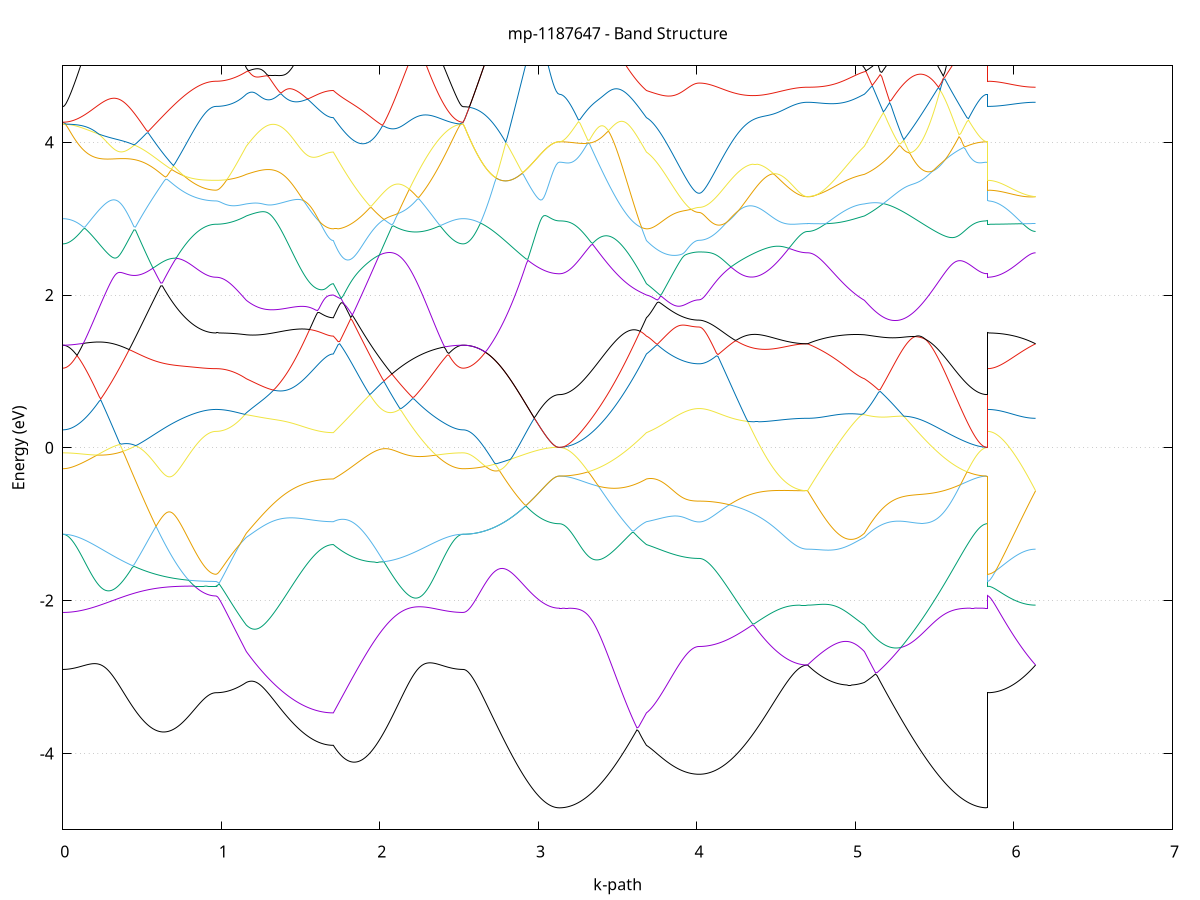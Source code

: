 set title 'mp-1187647 - Band Structure'
set xlabel 'k-path'
set ylabel 'Energy (eV)'
set grid y
set yrange [-5:5]
set terminal png size 800,600
set output 'mp-1187647_bands_gnuplot.png'
plot '-' using 1:2 with lines notitle, '-' using 1:2 with lines notitle, '-' using 1:2 with lines notitle, '-' using 1:2 with lines notitle, '-' using 1:2 with lines notitle, '-' using 1:2 with lines notitle, '-' using 1:2 with lines notitle, '-' using 1:2 with lines notitle, '-' using 1:2 with lines notitle, '-' using 1:2 with lines notitle, '-' using 1:2 with lines notitle, '-' using 1:2 with lines notitle, '-' using 1:2 with lines notitle, '-' using 1:2 with lines notitle, '-' using 1:2 with lines notitle, '-' using 1:2 with lines notitle, '-' using 1:2 with lines notitle, '-' using 1:2 with lines notitle, '-' using 1:2 with lines notitle, '-' using 1:2 with lines notitle, '-' using 1:2 with lines notitle, '-' using 1:2 with lines notitle, '-' using 1:2 with lines notitle, '-' using 1:2 with lines notitle, '-' using 1:2 with lines notitle, '-' using 1:2 with lines notitle, '-' using 1:2 with lines notitle, '-' using 1:2 with lines notitle, '-' using 1:2 with lines notitle, '-' using 1:2 with lines notitle, '-' using 1:2 with lines notitle, '-' using 1:2 with lines notitle, '-' using 1:2 with lines notitle, '-' using 1:2 with lines notitle, '-' using 1:2 with lines notitle, '-' using 1:2 with lines notitle, '-' using 1:2 with lines notitle, '-' using 1:2 with lines notitle, '-' using 1:2 with lines notitle, '-' using 1:2 with lines notitle, '-' using 1:2 with lines notitle, '-' using 1:2 with lines notitle, '-' using 1:2 with lines notitle, '-' using 1:2 with lines notitle, '-' using 1:2 with lines notitle, '-' using 1:2 with lines notitle, '-' using 1:2 with lines notitle, '-' using 1:2 with lines notitle, '-' using 1:2 with lines notitle, '-' using 1:2 with lines notitle, '-' using 1:2 with lines notitle, '-' using 1:2 with lines notitle, '-' using 1:2 with lines notitle, '-' using 1:2 with lines notitle, '-' using 1:2 with lines notitle, '-' using 1:2 with lines notitle, '-' using 1:2 with lines notitle, '-' using 1:2 with lines notitle, '-' using 1:2 with lines notitle, '-' using 1:2 with lines notitle, '-' using 1:2 with lines notitle, '-' using 1:2 with lines notitle, '-' using 1:2 with lines notitle, '-' using 1:2 with lines notitle
0.000000 -25.622753
0.009968 -25.623153
0.019937 -25.624153
0.029905 -25.625453
0.039874 -25.626853
0.049842 -25.628353
0.059810 -25.629853
0.069779 -25.631453
0.079747 -25.633053
0.089716 -25.634653
0.099684 -25.636353
0.109652 -25.637953
0.119621 -25.639553
0.129589 -25.641253
0.139557 -25.642953
0.149526 -25.644653
0.159494 -25.646353
0.169463 -25.648053
0.179431 -25.649753
0.189399 -25.651453
0.199368 -25.653253
0.209336 -25.654953
0.219305 -25.656753
0.229273 -25.658553
0.239241 -25.660353
0.249210 -25.662153
0.259178 -25.663953
0.269147 -25.665753
0.279115 -25.667653
0.289083 -25.669453
0.299052 -25.671353
0.309020 -25.673253
0.318988 -25.675153
0.328957 -25.676953
0.338925 -25.678853
0.348894 -25.680853
0.358862 -25.682753
0.368830 -25.684653
0.378799 -25.686553
0.388767 -25.688453
0.398736 -25.690353
0.408704 -25.692353
0.418672 -25.694253
0.428641 -25.696153
0.438609 -25.698053
0.448578 -25.699953
0.458546 -25.701853
0.468514 -25.703753
0.478483 -25.705653
0.488451 -25.707553
0.498419 -25.709453
0.508388 -25.711253
0.518356 -25.713153
0.528325 -25.714953
0.538293 -25.716753
0.548261 -25.718553
0.558230 -25.720253
0.568198 -25.722053
0.578167 -25.723753
0.588135 -25.725453
0.598103 -25.727153
0.608072 -25.728753
0.618040 -25.730353
0.628009 -25.731953
0.637977 -25.733553
0.647945 -25.735053
0.657914 -25.736553
0.667882 -25.737953
0.677850 -25.739453
0.687819 -25.740753
0.697787 -25.742153
0.707756 -25.743453
0.717724 -25.744753
0.727692 -25.745953
0.737661 -25.747153
0.747629 -25.748253
0.757598 -25.749353
0.767566 -25.750453
0.777534 -25.751453
0.787503 -25.752353
0.797471 -25.753353
0.807440 -25.754153
0.817408 -25.754953
0.827376 -25.755753
0.837345 -25.756453
0.847313 -25.757153
0.857282 -25.757753
0.867250 -25.758353
0.877218 -25.758853
0.887187 -25.759253
0.897155 -25.759653
0.907123 -25.760053
0.917092 -25.760353
0.927060 -25.760553
0.937029 -25.760753
0.946997 -25.760953
0.956965 -25.760953
0.966934 -25.761053
0.966934 -25.761053
0.976478 -25.760853
0.986023 -25.760453
0.995567 -25.759853
1.005112 -25.758953
1.014656 -25.757853
1.024201 -25.756453
1.033745 -25.754753
1.043290 -25.752853
1.052834 -25.750653
1.062379 -25.748253
1.071923 -25.745653
1.081467 -25.742753
1.091012 -25.739553
1.100556 -25.736253
1.110101 -25.732653
1.119645 -25.728753
1.129190 -25.724653
1.138734 -25.720453
1.148279 -25.715853
1.157823 -25.711153
1.157823 -25.711153
1.167800 -25.707553
1.177778 -25.703753
1.187755 -25.699853
1.197732 -25.698153
1.207709 -25.697353
1.217686 -25.696453
1.227664 -25.695353
1.237641 -25.694153
1.247618 -25.692853
1.257595 -25.691353
1.267572 -25.689753
1.277550 -25.688053
1.287527 -25.686153
1.297504 -25.684153
1.307481 -25.682053
1.317459 -25.679753
1.327436 -25.677453
1.337413 -25.674953
1.347390 -25.672253
1.357367 -25.669553
1.367345 -25.666753
1.377322 -25.663753
1.387299 -25.660753
1.397276 -25.657553
1.407253 -25.654253
1.417231 -25.650953
1.427208 -25.647453
1.437185 -25.643953
1.447162 -25.640253
1.457139 -25.636553
1.467117 -25.632853
1.477094 -25.628953
1.487071 -25.625053
1.497048 -25.621153
1.507025 -25.617053
1.517003 -25.613053
1.526980 -25.608953
1.536957 -25.604853
1.546934 -25.600753
1.556911 -25.596653
1.566889 -25.592453
1.576866 -25.588453
1.586843 -25.584353
1.596820 -25.580353
1.606797 -25.576453
1.616775 -25.572653
1.626752 -25.568953
1.636729 -25.565453
1.646706 -25.562153
1.656683 -25.559053
1.666661 -25.556453
1.676638 -25.554153
1.686615 -25.552453
1.696592 -25.551353
1.706569 -25.550953
1.706569 -25.550953
1.716554 -25.549253
1.726538 -25.547653
1.736522 -25.546153
1.746506 -25.544753
1.756491 -25.543353
1.766475 -25.542053
1.776459 -25.540753
1.786443 -25.539453
1.796427 -25.538253
1.806412 -25.537053
1.816396 -25.535853
1.826380 -25.534553
1.836364 -25.533353
1.846348 -25.532153
1.856333 -25.530853
1.866317 -25.529653
1.876301 -25.531353
1.886285 -25.535353
1.896269 -25.539253
1.906254 -25.543053
1.916238 -25.546853
1.926222 -25.550553
1.936206 -25.554253
1.946190 -25.557853
1.956175 -25.561353
1.966159 -25.564853
1.976143 -25.568253
1.986127 -25.571553
1.996111 -25.574853
2.006096 -25.578053
2.016080 -25.581153
2.026064 -25.584153
2.036048 -25.587053
2.046032 -25.589953
2.056017 -25.592753
2.066001 -25.595453
2.075985 -25.598053
2.085969 -25.600553
2.095953 -25.603053
2.105938 -25.605353
2.115922 -25.607653
2.125906 -25.609853
2.135890 -25.611953
2.145874 -25.613953
2.155859 -25.615853
2.165843 -25.617653
2.175827 -25.619353
2.185811 -25.620953
2.195795 -25.622553
2.205780 -25.623953
2.215764 -25.625353
2.225748 -25.626553
2.235732 -25.627753
2.245716 -25.628753
2.255701 -25.629753
2.265685 -25.630553
2.275669 -25.631353
2.285653 -25.632053
2.295637 -25.632553
2.305622 -25.633053
2.315606 -25.633453
2.325590 -25.633753
2.335574 -25.633953
2.345559 -25.634053
2.355543 -25.634053
2.365527 -25.633953
2.375511 -25.633753
2.385495 -25.633453
2.395480 -25.633053
2.405464 -25.632653
2.415448 -25.632053
2.425432 -25.631453
2.435416 -25.630653
2.445401 -25.629853
2.455385 -25.628953
2.465369 -25.628053
2.475353 -25.627053
2.485337 -25.625953
2.495322 -25.624853
2.505306 -25.623853
2.515290 -25.623053
2.525274 -25.622753
2.525274 -25.622753
2.535234 -25.622753
2.545195 -25.622853
2.555155 -25.623053
2.565116 -25.623253
2.575076 -25.623553
2.585036 -25.623953
2.594997 -25.624453
2.604957 -25.624953
2.614917 -25.625453
2.624878 -25.626053
2.634838 -25.626753
2.644798 -25.627453
2.654759 -25.628253
2.664719 -25.629053
2.674679 -25.629953
2.684640 -25.630853
2.694600 -25.631753
2.704560 -25.632753
2.714521 -25.633753
2.724481 -25.634753
2.734441 -25.635853
2.744402 -25.636853
2.754362 -25.637953
2.764322 -25.639053
2.774283 -25.640153
2.784243 -25.641253
2.794204 -25.642353
2.804164 -25.643453
2.814124 -25.644553
2.824085 -25.645653
2.834045 -25.646753
2.844005 -25.647753
2.853966 -25.648853
2.863926 -25.649853
2.873886 -25.650853
2.883847 -25.651853
2.893807 -25.652853
2.903767 -25.653853
2.913728 -25.654753
2.923688 -25.655653
2.933648 -25.656453
2.943609 -25.657353
2.953569 -25.658153
2.963529 -25.658853
2.973490 -25.659653
2.983450 -25.660353
2.993410 -25.660953
3.003371 -25.661553
3.013331 -25.662153
3.023292 -25.662653
3.033252 -25.663153
3.043212 -25.663553
3.053173 -25.663953
3.063133 -25.664353
3.073093 -25.664653
3.083054 -25.664853
3.093014 -25.665053
3.102974 -25.665253
3.112935 -25.665353
3.122895 -25.665453
3.132855 -25.665453
3.132855 -25.665453
3.142833 -25.665453
3.152810 -25.665253
3.162787 -25.664953
3.172764 -25.664653
3.182741 -25.664153
3.192719 -25.663553
3.202696 -25.662853
3.212673 -25.662053
3.222650 -25.661153
3.232627 -25.660153
3.242605 -25.658953
3.252582 -25.657753
3.262559 -25.656453
3.272536 -25.655053
3.282513 -25.653453
3.292491 -25.651853
3.302468 -25.650153
3.312445 -25.648353
3.322422 -25.646353
3.332399 -25.644353
3.342377 -25.642253
3.352354 -25.640053
3.362331 -25.637753
3.372308 -25.635453
3.382285 -25.632953
3.392263 -25.630453
3.402240 -25.627853
3.412217 -25.625153
3.422194 -25.622353
3.432171 -25.619553
3.442149 -25.616653
3.452126 -25.613753
3.462103 -25.610753
3.472080 -25.607753
3.482057 -25.604653
3.492035 -25.601553
3.502012 -25.598453
3.511989 -25.595353
3.521966 -25.592153
3.531943 -25.589053
3.541921 -25.585953
3.551898 -25.582853
3.561875 -25.579853
3.571852 -25.576953
3.581830 -25.574053
3.591807 -25.571253
3.601784 -25.568453
3.611761 -25.565853
3.621738 -25.563353
3.631716 -25.561053
3.641693 -25.558753
3.651670 -25.556653
3.661647 -25.554653
3.671624 -25.552753
3.681602 -25.550953
3.681602 -25.550953
3.691379 -25.550253
3.701156 -25.549653
3.710933 -25.549053
3.720711 -25.548453
3.730488 -25.547953
3.740265 -25.547553
3.750043 -25.547153
3.759820 -25.546953
3.769597 -25.546753
3.779374 -25.546753
3.789152 -25.546753
3.798929 -25.546953
3.808706 -25.547253
3.818484 -25.547653
3.828261 -25.548153
3.838038 -25.548753
3.847815 -25.549353
3.857593 -25.550153
3.867370 -25.550853
3.877147 -25.551653
3.886925 -25.552453
3.896702 -25.553153
3.906479 -25.553953
3.916256 -25.554653
3.926034 -25.555353
3.935811 -25.555953
3.945588 -25.556553
3.955365 -25.557053
3.965143 -25.557553
3.974920 -25.557953
3.984697 -25.558153
3.994475 -25.558453
4.004252 -25.558553
4.014029 -25.558553
4.014029 -25.558553
4.023938 -25.558553
4.033847 -25.558653
4.043756 -25.558753
4.053665 -25.558853
4.063574 -25.559053
4.073484 -25.559353
4.083393 -25.559653
4.093302 -25.560153
4.103211 -25.560753
4.113120 -25.561553
4.123029 -25.562653
4.132938 -25.564053
4.142847 -25.565853
4.152756 -25.568053
4.162665 -25.570853
4.172574 -25.574253
4.182483 -25.578053
4.192392 -25.582353
4.202301 -25.587053
4.212210 -25.591953
4.222120 -25.597153
4.232029 -25.602453
4.241938 -25.607853
4.251847 -25.613353
4.261756 -25.618853
4.271665 -25.624353
4.281574 -25.629853
4.291483 -25.635253
4.301392 -25.640753
4.311301 -25.646153
4.321210 -25.651453
4.331119 -25.656653
4.341028 -25.661853
4.350937 -25.666953
4.360846 -25.671953
4.370755 -25.676853
4.380665 -25.681553
4.390574 -25.686253
4.400483 -25.690853
4.410392 -25.695253
4.420301 -25.699653
4.430210 -25.703853
4.440119 -25.707953
4.450028 -25.711853
4.459937 -25.715653
4.469846 -25.719353
4.479755 -25.722953
4.489664 -25.726353
4.499573 -25.729553
4.509482 -25.732653
4.519391 -25.735653
4.529301 -25.738453
4.539210 -25.741153
4.549119 -25.743653
4.559028 -25.746053
4.568937 -25.748253
4.578846 -25.750253
4.588755 -25.752153
4.598664 -25.753853
4.608573 -25.755453
4.618482 -25.756853
4.628391 -25.758053
4.638300 -25.759153
4.648209 -25.760053
4.658118 -25.760853
4.668027 -25.761353
4.677936 -25.761853
4.687846 -25.762053
4.697755 -25.762153
4.697755 -25.762153
4.707721 -25.762153
4.717687 -25.762053
4.727653 -25.761853
4.737620 -25.761653
4.747586 -25.761453
4.757552 -25.761053
4.767519 -25.760653
4.777485 -25.760153
4.787451 -25.759653
4.797417 -25.758953
4.807384 -25.758253
4.817350 -25.757453
4.827316 -25.756553
4.837283 -25.755553
4.847249 -25.754453
4.857215 -25.753253
4.867181 -25.752053
4.877148 -25.750653
4.887114 -25.749253
4.897080 -25.747653
4.907047 -25.746053
4.917013 -25.744353
4.926979 -25.742553
4.936945 -25.740653
4.946912 -25.738553
4.956878 -25.736453
4.966844 -25.734353
4.976811 -25.732053
4.986777 -25.729653
4.996743 -25.727253
5.006709 -25.724653
5.016676 -25.722053
5.026642 -25.719353
5.036608 -25.716653
5.046574 -25.713853
5.056541 -25.711153
5.056541 -25.711153
5.066490 -25.706053
5.076439 -25.700653
5.086389 -25.699153
5.096338 -25.698953
5.106287 -25.698753
5.116236 -25.698453
5.126186 -25.698253
5.136135 -25.697953
5.146084 -25.697653
5.156034 -25.697353
5.165983 -25.697053
5.175932 -25.696753
5.185882 -25.696353
5.195831 -25.696053
5.205780 -25.695653
5.215729 -25.695253
5.225679 -25.694853
5.235628 -25.694453
5.245577 -25.694053
5.255527 -25.693553
5.265476 -25.693153
5.275425 -25.692653
5.285374 -25.692153
5.295324 -25.691653
5.305273 -25.691153
5.315222 -25.690653
5.325172 -25.690153
5.335121 -25.689553
5.345070 -25.689053
5.355019 -25.688453
5.364969 -25.687853
5.374918 -25.687253
5.384867 -25.686653
5.394817 -25.686053
5.404766 -25.685453
5.414715 -25.684853
5.424664 -25.684153
5.434614 -25.683553
5.444563 -25.682953
5.454512 -25.682253
5.464462 -25.681653
5.474411 -25.680953
5.484360 -25.680353
5.494309 -25.679653
5.504259 -25.679053
5.514208 -25.678353
5.524157 -25.677753
5.534107 -25.677053
5.544056 -25.676453
5.554005 -25.675853
5.563954 -25.675253
5.573904 -25.674553
5.583853 -25.673953
5.593802 -25.673453
5.603752 -25.672853
5.613701 -25.672253
5.623650 -25.671753
5.633599 -25.671153
5.643549 -25.670653
5.653498 -25.670153
5.663447 -25.669653
5.673397 -25.669253
5.683346 -25.668853
5.693295 -25.668353
5.703244 -25.668053
5.713194 -25.667653
5.723143 -25.667353
5.733092 -25.666953
5.743042 -25.666753
5.752991 -25.666453
5.762940 -25.666253
5.772889 -25.666053
5.782839 -25.665853
5.792788 -25.665753
5.802737 -25.665653
5.812687 -25.665553
5.822636 -25.665453
5.832585 -25.665453
5.832585 -25.761053
5.842385 -25.761053
5.852185 -25.761053
5.861984 -25.761053
5.871784 -25.761053
5.881584 -25.761053
5.891383 -25.761153
5.901183 -25.761153
5.910983 -25.761153
5.920782 -25.761253
5.930582 -25.761253
5.940382 -25.761353
5.950182 -25.761353
5.959981 -25.761453
5.969781 -25.761453
5.979581 -25.761553
5.989380 -25.761653
5.999180 -25.761653
6.008980 -25.761753
6.018779 -25.761753
6.028579 -25.761853
6.038379 -25.761853
6.048178 -25.761953
6.057978 -25.761953
6.067778 -25.762053
6.077578 -25.762053
6.087377 -25.762053
6.097177 -25.762053
6.106977 -25.762153
6.116776 -25.762153
6.126576 -25.762153
6.136376 -25.762153
e
0.000000 -25.622753
0.009968 -25.622553
0.019937 -25.622153
0.029905 -25.621453
0.039874 -25.620553
0.049842 -25.619253
0.059810 -25.617753
0.069779 -25.615953
0.079747 -25.613953
0.089716 -25.611553
0.099684 -25.608953
0.109652 -25.606153
0.119621 -25.602953
0.129589 -25.599653
0.139557 -25.595953
0.149526 -25.592253
0.159494 -25.590253
0.169463 -25.588253
0.179431 -25.586253
0.189399 -25.584153
0.199368 -25.582053
0.209336 -25.579953
0.219305 -25.577753
0.229273 -25.575553
0.239241 -25.573253
0.249210 -25.570953
0.259178 -25.568653
0.269147 -25.566253
0.279115 -25.563853
0.289083 -25.561453
0.299052 -25.558953
0.309020 -25.556453
0.318988 -25.553953
0.328957 -25.551353
0.338925 -25.548753
0.348894 -25.546053
0.358862 -25.543353
0.368830 -25.540653
0.378799 -25.537853
0.388767 -25.535053
0.398736 -25.532253
0.408704 -25.529453
0.418672 -25.526553
0.428641 -25.523653
0.438609 -25.520653
0.448578 -25.517753
0.458546 -25.514753
0.468514 -25.511653
0.478483 -25.508653
0.488451 -25.510053
0.498419 -25.512453
0.508388 -25.514853
0.518356 -25.517253
0.528325 -25.519553
0.538293 -25.521853
0.548261 -25.524053
0.558230 -25.526353
0.568198 -25.528553
0.578167 -25.530653
0.588135 -25.532753
0.598103 -25.534853
0.608072 -25.539453
0.618040 -25.547053
0.628009 -25.554653
0.637977 -25.562153
0.647945 -25.569553
0.657914 -25.576853
0.667882 -25.583953
0.677850 -25.591053
0.687819 -25.597953
0.697787 -25.604653
0.707756 -25.611253
0.717724 -25.617653
0.727692 -25.623853
0.737661 -25.629853
0.747629 -25.635653
0.757598 -25.641253
0.767566 -25.646653
0.777534 -25.651853
0.787503 -25.656753
0.797471 -25.661453
0.807440 -25.665953
0.817408 -25.670153
0.827376 -25.674053
0.837345 -25.677753
0.847313 -25.681253
0.857282 -25.684453
0.867250 -25.687353
0.877218 -25.690053
0.887187 -25.692353
0.897155 -25.694453
0.907123 -25.696353
0.917092 -25.697853
0.927060 -25.699153
0.937029 -25.700153
0.946997 -25.700853
0.956965 -25.701253
0.966934 -25.701453
0.966934 -25.701453
0.976478 -25.701453
0.986023 -25.701353
0.995567 -25.701353
1.005112 -25.701353
1.014656 -25.701353
1.024201 -25.701253
1.033745 -25.701253
1.043290 -25.701153
1.052834 -25.701053
1.062379 -25.701053
1.071923 -25.700953
1.081467 -25.700853
1.091012 -25.700753
1.100556 -25.700653
1.110101 -25.700553
1.119645 -25.700353
1.129190 -25.700253
1.138734 -25.700153
1.148279 -25.699953
1.157823 -25.699753
1.157823 -25.699753
1.167800 -25.699553
1.177778 -25.699253
1.187755 -25.698753
1.197732 -25.695753
1.207709 -25.691553
1.217686 -25.687253
1.227664 -25.682853
1.237641 -25.678253
1.247618 -25.673553
1.257595 -25.668753
1.267572 -25.663853
1.277550 -25.658853
1.287527 -25.653653
1.297504 -25.648453
1.307481 -25.643153
1.317459 -25.637653
1.327436 -25.632153
1.337413 -25.626553
1.347390 -25.620953
1.357367 -25.615153
1.367345 -25.609353
1.377322 -25.603453
1.387299 -25.597553
1.397276 -25.591553
1.407253 -25.585553
1.417231 -25.579453
1.427208 -25.573353
1.437185 -25.567253
1.447162 -25.561153
1.457139 -25.555053
1.467117 -25.549053
1.477094 -25.542953
1.487071 -25.536953
1.497048 -25.531053
1.507025 -25.525153
1.517003 -25.523253
1.526980 -25.522253
1.536957 -25.521353
1.546934 -25.520453
1.556911 -25.519653
1.566889 -25.519053
1.576866 -25.518553
1.586843 -25.518053
1.596820 -25.517853
1.606797 -25.517653
1.616775 -25.517753
1.626752 -25.517853
1.636729 -25.518253
1.646706 -25.518653
1.656683 -25.519253
1.666661 -25.519853
1.676638 -25.520553
1.686615 -25.521053
1.696592 -25.521453
1.706569 -25.521553
1.706569 -25.521553
1.716554 -25.517653
1.726538 -25.513753
1.736522 -25.509853
1.746506 -25.505953
1.756491 -25.502153
1.766475 -25.498453
1.776459 -25.494753
1.786443 -25.493853
1.796427 -25.498153
1.806412 -25.502453
1.816396 -25.506653
1.826380 -25.510853
1.836364 -25.515053
1.846348 -25.519253
1.856333 -25.523353
1.866317 -25.527353
1.876301 -25.528353
1.886285 -25.527053
1.896269 -25.525653
1.906254 -25.524253
1.916238 -25.522853
1.926222 -25.521453
1.936206 -25.519953
1.946190 -25.518453
1.956175 -25.516853
1.966159 -25.515253
1.976143 -25.513553
1.986127 -25.511953
1.996111 -25.510153
2.006096 -25.508453
2.016080 -25.506553
2.026064 -25.504753
2.036048 -25.502853
2.046032 -25.500853
2.056017 -25.498953
2.066001 -25.499353
2.075985 -25.504253
2.085969 -25.509053
2.095953 -25.513753
2.105938 -25.518453
2.115922 -25.523053
2.125906 -25.527553
2.135890 -25.531953
2.145874 -25.536253
2.155859 -25.540553
2.165843 -25.544653
2.175827 -25.548753
2.185811 -25.552753
2.195795 -25.556553
2.205780 -25.560353
2.215764 -25.564053
2.225748 -25.567653
2.235732 -25.571153
2.245716 -25.574553
2.255701 -25.577853
2.265685 -25.581053
2.275669 -25.584053
2.285653 -25.587053
2.295637 -25.589853
2.305622 -25.592653
2.315606 -25.595253
2.325590 -25.597753
2.335574 -25.600153
2.345559 -25.602453
2.355543 -25.604653
2.365527 -25.606653
2.375511 -25.608553
2.385495 -25.610453
2.395480 -25.612053
2.405464 -25.613653
2.415448 -25.615053
2.425432 -25.616453
2.435416 -25.617653
2.445401 -25.618653
2.455385 -25.619653
2.465369 -25.620453
2.475353 -25.621153
2.485337 -25.621753
2.495322 -25.622153
2.505306 -25.622453
2.515290 -25.622653
2.525274 -25.622753
2.525274 -25.622753
2.535234 -25.622753
2.545195 -25.622853
2.555155 -25.623053
2.565116 -25.623253
2.575076 -25.623553
2.585036 -25.623953
2.594997 -25.624453
2.604957 -25.624953
2.614917 -25.625453
2.624878 -25.626053
2.634838 -25.626753
2.644798 -25.627453
2.654759 -25.628253
2.664719 -25.629053
2.674679 -25.629953
2.684640 -25.630853
2.694600 -25.631753
2.704560 -25.632753
2.714521 -25.633753
2.724481 -25.634753
2.734441 -25.635853
2.744402 -25.636853
2.754362 -25.637953
2.764322 -25.639053
2.774283 -25.640153
2.784243 -25.641253
2.794204 -25.642353
2.804164 -25.643453
2.814124 -25.644553
2.824085 -25.645653
2.834045 -25.646753
2.844005 -25.647753
2.853966 -25.648853
2.863926 -25.649853
2.873886 -25.650853
2.883847 -25.651853
2.893807 -25.652853
2.903767 -25.653853
2.913728 -25.654753
2.923688 -25.655653
2.933648 -25.656453
2.943609 -25.657353
2.953569 -25.658153
2.963529 -25.658853
2.973490 -25.659653
2.983450 -25.660353
2.993410 -25.660953
3.003371 -25.661553
3.013331 -25.662153
3.023292 -25.662653
3.033252 -25.663153
3.043212 -25.663553
3.053173 -25.663953
3.063133 -25.664353
3.073093 -25.664653
3.083054 -25.664853
3.093014 -25.665053
3.102974 -25.665253
3.112935 -25.665353
3.122895 -25.665453
3.132855 -25.665453
3.132855 -25.665453
3.142833 -25.665453
3.152810 -25.665253
3.162787 -25.664953
3.172764 -25.664553
3.182741 -25.664053
3.192719 -25.663353
3.202696 -25.662653
3.212673 -25.661753
3.222650 -25.660753
3.232627 -25.659653
3.242605 -25.658453
3.252582 -25.657153
3.262559 -25.655753
3.272536 -25.654253
3.282513 -25.652553
3.292491 -25.650853
3.302468 -25.648953
3.312445 -25.646953
3.322422 -25.644953
3.332399 -25.642753
3.342377 -25.640453
3.352354 -25.638153
3.362331 -25.635653
3.372308 -25.633053
3.382285 -25.630453
3.392263 -25.627653
3.402240 -25.624853
3.412217 -25.621953
3.422194 -25.618953
3.432171 -25.615853
3.442149 -25.612653
3.452126 -25.609453
3.462103 -25.606153
3.472080 -25.602753
3.482057 -25.599253
3.492035 -25.595753
3.502012 -25.592153
3.511989 -25.588553
3.521966 -25.584853
3.531943 -25.581053
3.541921 -25.577253
3.551898 -25.573453
3.561875 -25.569553
3.571852 -25.565653
3.581830 -25.561653
3.591807 -25.557753
3.601784 -25.553753
3.611761 -25.549753
3.621738 -25.545653
3.631716 -25.541653
3.641693 -25.537653
3.651670 -25.533553
3.661647 -25.529553
3.671624 -25.525553
3.681602 -25.521553
3.681602 -25.521553
3.691379 -25.519953
3.701156 -25.518353
3.710933 -25.516753
3.720711 -25.515053
3.730488 -25.513353
3.740265 -25.511553
3.750043 -25.509853
3.759820 -25.508053
3.769597 -25.506253
3.779374 -25.504453
3.789152 -25.502653
3.798929 -25.500853
3.808706 -25.499053
3.818484 -25.497153
3.828261 -25.495353
3.838038 -25.493553
3.847815 -25.491753
3.857593 -25.490053
3.867370 -25.488353
3.877147 -25.487153
3.886925 -25.486753
3.896702 -25.486253
3.906479 -25.485753
3.916256 -25.485153
3.926034 -25.484553
3.935811 -25.483953
3.945588 -25.483453
3.955365 -25.482953
3.965143 -25.482453
3.974920 -25.482153
3.984697 -25.481753
3.994475 -25.481553
4.004252 -25.481453
4.014029 -25.481353
4.014029 -25.481353
4.023938 -25.481853
4.033847 -25.483053
4.043756 -25.485053
4.053665 -25.487753
4.063574 -25.491053
4.073484 -25.494753
4.083393 -25.498753
4.093302 -25.503053
4.103211 -25.507453
4.113120 -25.511853
4.123029 -25.516153
4.132938 -25.520353
4.142847 -25.524153
4.152756 -25.527553
4.162665 -25.530553
4.172574 -25.532953
4.182483 -25.534853
4.192392 -25.537253
4.202301 -25.542253
4.212210 -25.547353
4.222120 -25.552453
4.232029 -25.557653
4.241938 -25.562653
4.251847 -25.567753
4.261756 -25.572753
4.271665 -25.577753
4.281574 -25.582753
4.291483 -25.587653
4.301392 -25.592553
4.311301 -25.597353
4.321210 -25.602053
4.331119 -25.606653
4.341028 -25.611253
4.350937 -25.615753
4.360846 -25.620153
4.370755 -25.624553
4.380665 -25.628753
4.390574 -25.632853
4.400483 -25.636953
4.410392 -25.640853
4.420301 -25.644653
4.430210 -25.648453
4.440119 -25.652053
4.450028 -25.655553
4.459937 -25.658953
4.469846 -25.662153
4.479755 -25.665353
4.489664 -25.668353
4.499573 -25.671253
4.509482 -25.673953
4.519391 -25.676653
4.529301 -25.679053
4.539210 -25.681453
4.549119 -25.683653
4.559028 -25.685753
4.568937 -25.687753
4.578846 -25.689553
4.588755 -25.691253
4.598664 -25.692753
4.608573 -25.694153
4.618482 -25.695353
4.628391 -25.696453
4.638300 -25.697453
4.648209 -25.698253
4.658118 -25.698953
4.668027 -25.699453
4.677936 -25.699853
4.687846 -25.700053
4.697755 -25.700053
4.697755 -25.700053
4.707721 -25.700053
4.717687 -25.700053
4.727653 -25.699953
4.737620 -25.699853
4.747586 -25.699753
4.757552 -25.699553
4.767519 -25.699453
4.777485 -25.699253
4.787451 -25.699153
4.797417 -25.698953
4.807384 -25.698853
4.817350 -25.698653
4.827316 -25.698553
4.837283 -25.698453
4.847249 -25.698353
4.857215 -25.698253
4.867181 -25.698153
4.877148 -25.698153
4.887114 -25.698053
4.897080 -25.698053
4.907047 -25.698053
4.917013 -25.698053
4.926979 -25.698153
4.936945 -25.698253
4.946912 -25.698353
4.956878 -25.698453
4.966844 -25.698553
4.976811 -25.698753
4.986777 -25.698853
4.996743 -25.699053
5.006709 -25.699253
5.016676 -25.699353
5.026642 -25.699553
5.036608 -25.699753
5.046574 -25.699753
5.056541 -25.699753
5.056541 -25.699753
5.066490 -25.699553
5.076439 -25.699353
5.086389 -25.695053
5.096338 -25.689253
5.106287 -25.683153
5.116236 -25.676953
5.126186 -25.670553
5.136135 -25.663953
5.146084 -25.657153
5.156034 -25.650153
5.165983 -25.643053
5.175932 -25.635753
5.185882 -25.628353
5.195831 -25.620753
5.205780 -25.613053
5.215729 -25.605153
5.225679 -25.597253
5.235628 -25.589153
5.245577 -25.580953
5.255527 -25.572753
5.265476 -25.564353
5.275425 -25.555953
5.285374 -25.547453
5.295324 -25.538953
5.305273 -25.531553
5.315222 -25.529853
5.325172 -25.528153
5.335121 -25.526453
5.345070 -25.524653
5.355019 -25.522953
5.364969 -25.521253
5.374918 -25.519453
5.384867 -25.517753
5.394817 -25.516053
5.404766 -25.514253
5.414715 -25.512553
5.424664 -25.510853
5.434614 -25.509153
5.444563 -25.508353
5.454512 -25.514353
5.464462 -25.520453
5.474411 -25.526553
5.484360 -25.532753
5.494309 -25.538853
5.504259 -25.545053
5.514208 -25.551153
5.524157 -25.557153
5.534107 -25.563153
5.544056 -25.569153
5.554005 -25.574953
5.563954 -25.580653
5.573904 -25.586353
5.583853 -25.591753
5.593802 -25.597153
5.603752 -25.602353
5.613701 -25.607453
5.623650 -25.612253
5.633599 -25.616953
5.643549 -25.621553
5.653498 -25.625853
5.663447 -25.629953
5.673397 -25.633953
5.683346 -25.637653
5.693295 -25.641153
5.703244 -25.644453
5.713194 -25.647453
5.723143 -25.650353
5.733092 -25.652953
5.743042 -25.655253
5.752991 -25.657453
5.762940 -25.659253
5.772889 -25.660953
5.782839 -25.662353
5.792788 -25.663453
5.802737 -25.664353
5.812687 -25.664953
5.822636 -25.665353
5.832585 -25.665453
5.832585 -25.701453
5.842385 -25.701453
5.852185 -25.701353
5.861984 -25.701353
5.871784 -25.701353
5.881584 -25.701353
5.891383 -25.701253
5.901183 -25.701253
5.910983 -25.701153
5.920782 -25.701153
5.930582 -25.701053
5.940382 -25.701053
5.950182 -25.700953
5.959981 -25.700953
5.969781 -25.700853
5.979581 -25.700753
5.989380 -25.700753
5.999180 -25.700653
6.008980 -25.700553
6.018779 -25.700553
6.028579 -25.700453
6.038379 -25.700453
6.048178 -25.700353
6.057978 -25.700253
6.067778 -25.700253
6.077578 -25.700253
6.087377 -25.700153
6.097177 -25.700153
6.106977 -25.700153
6.116776 -25.700153
6.126576 -25.700153
6.136376 -25.700053
e
0.000000 -25.616153
0.009968 -25.615753
0.019937 -25.614653
0.029905 -25.613353
0.039874 -25.611853
0.049842 -25.610253
0.059810 -25.608653
0.069779 -25.606953
0.079747 -25.605253
0.089716 -25.603453
0.099684 -25.601653
0.109652 -25.599853
0.119621 -25.598053
0.129589 -25.596153
0.139557 -25.594253
0.149526 -25.592053
0.159494 -25.587953
0.169463 -25.583553
0.179431 -25.578953
0.189399 -25.574053
0.199368 -25.568953
0.209336 -25.563653
0.219305 -25.558053
0.229273 -25.552353
0.239241 -25.546353
0.249210 -25.540153
0.259178 -25.533753
0.269147 -25.527153
0.279115 -25.520453
0.289083 -25.513453
0.299052 -25.506353
0.309020 -25.499053
0.318988 -25.491553
0.328957 -25.483953
0.338925 -25.476153
0.348894 -25.473953
0.358862 -25.476653
0.368830 -25.479253
0.378799 -25.481953
0.388767 -25.484553
0.398736 -25.487253
0.408704 -25.489853
0.418672 -25.492453
0.428641 -25.495053
0.438609 -25.497553
0.448578 -25.500153
0.458546 -25.502653
0.468514 -25.505153
0.478483 -25.507553
0.488451 -25.505653
0.498419 -25.502553
0.508388 -25.499453
0.518356 -25.496353
0.528325 -25.493253
0.538293 -25.490053
0.548261 -25.494253
0.558230 -25.501553
0.568198 -25.509053
0.578167 -25.516553
0.588135 -25.524153
0.598103 -25.531853
0.608072 -25.536853
0.618040 -25.538853
0.628009 -25.540853
0.637977 -25.542753
0.647945 -25.544553
0.657914 -25.546353
0.667882 -25.548153
0.677850 -25.549853
0.687819 -25.551553
0.697787 -25.553153
0.707756 -25.554753
0.717724 -25.556253
0.727692 -25.557653
0.737661 -25.559053
0.747629 -25.560453
0.757598 -25.561753
0.767566 -25.562953
0.777534 -25.564153
0.787503 -25.565253
0.797471 -25.566353
0.807440 -25.567353
0.817408 -25.568353
0.827376 -25.569253
0.837345 -25.570053
0.847313 -25.570853
0.857282 -25.571553
0.867250 -25.572153
0.877218 -25.572753
0.887187 -25.573353
0.897155 -25.573753
0.907123 -25.574153
0.917092 -25.574553
0.927060 -25.574853
0.937029 -25.575053
0.946997 -25.575153
0.956965 -25.575253
0.966934 -25.575353
0.966934 -25.575353
0.976478 -25.575253
0.986023 -25.575253
0.995567 -25.575153
1.005112 -25.574953
1.014656 -25.574753
1.024201 -25.574453
1.033745 -25.574153
1.043290 -25.573753
1.052834 -25.573353
1.062379 -25.572953
1.071923 -25.572453
1.081467 -25.571953
1.091012 -25.571353
1.100556 -25.570653
1.110101 -25.570053
1.119645 -25.569353
1.129190 -25.568553
1.138734 -25.567753
1.148279 -25.566853
1.157823 -25.566053
1.157823 -25.566053
1.167800 -25.565353
1.177778 -25.564553
1.187755 -25.563753
1.197732 -25.562953
1.207709 -25.562053
1.217686 -25.561153
1.227664 -25.560153
1.237641 -25.559153
1.247618 -25.558053
1.257595 -25.556953
1.267572 -25.555853
1.277550 -25.554653
1.287527 -25.553453
1.297504 -25.552253
1.307481 -25.550953
1.317459 -25.549653
1.327436 -25.548353
1.337413 -25.547053
1.347390 -25.545653
1.357367 -25.544353
1.367345 -25.542953
1.377322 -25.541553
1.387299 -25.540153
1.397276 -25.538753
1.407253 -25.537353
1.417231 -25.535953
1.427208 -25.534553
1.437185 -25.533153
1.447162 -25.531853
1.457139 -25.530453
1.467117 -25.529153
1.477094 -25.527953
1.487071 -25.526653
1.497048 -25.525453
1.507025 -25.524353
1.517003 -25.519453
1.526980 -25.513753
1.536957 -25.508353
1.546934 -25.502953
1.556911 -25.497853
1.566889 -25.492953
1.576866 -25.488353
1.586843 -25.483953
1.596820 -25.479953
1.606797 -25.476253
1.616775 -25.472853
1.626752 -25.469753
1.636729 -25.467153
1.646706 -25.464853
1.656683 -25.462953
1.666661 -25.461353
1.676638 -25.460153
1.686615 -25.459353
1.696592 -25.458753
1.706569 -25.458653
1.706569 -25.458653
1.716554 -25.463053
1.726538 -25.467453
1.736522 -25.471953
1.746506 -25.476353
1.756491 -25.480753
1.766475 -25.485153
1.776459 -25.489453
1.786443 -25.491153
1.796427 -25.487553
1.806412 -25.484053
1.816396 -25.480653
1.826380 -25.477353
1.836364 -25.474153
1.846348 -25.470953
1.856333 -25.467953
1.866317 -25.464953
1.876301 -25.462153
1.886285 -25.459353
1.896269 -25.456753
1.906254 -25.454153
1.916238 -25.451653
1.926222 -25.449253
1.936206 -25.447053
1.946190 -25.444853
1.956175 -25.442753
1.966159 -25.447353
1.976143 -25.452753
1.986127 -25.458153
1.996111 -25.463453
2.006096 -25.468753
2.016080 -25.474053
2.026064 -25.479253
2.036048 -25.484353
2.046032 -25.489453
2.056017 -25.494453
2.066001 -25.496853
2.075985 -25.494853
2.085969 -25.492753
2.095953 -25.490553
2.105938 -25.493753
2.115922 -25.497653
2.125906 -25.501553
2.135890 -25.505453
2.145874 -25.509253
2.155859 -25.513053
2.165843 -25.516853
2.175827 -25.520553
2.185811 -25.524353
2.195795 -25.528053
2.205780 -25.531653
2.215764 -25.535253
2.225748 -25.538853
2.235732 -25.542353
2.245716 -25.545853
2.255701 -25.549253
2.265685 -25.552653
2.275669 -25.556053
2.285653 -25.559353
2.295637 -25.562553
2.305622 -25.565753
2.315606 -25.568853
2.325590 -25.571953
2.335574 -25.574953
2.345559 -25.577853
2.355543 -25.580753
2.365527 -25.583553
2.375511 -25.586353
2.385495 -25.589053
2.395480 -25.591653
2.405464 -25.594153
2.415448 -25.596653
2.425432 -25.599053
2.435416 -25.601353
2.445401 -25.603553
2.455385 -25.605753
2.465369 -25.607753
2.475353 -25.609753
2.485337 -25.611553
2.495322 -25.613253
2.505306 -25.614653
2.515290 -25.615753
2.525274 -25.616153
2.525274 -25.616153
2.535234 -25.616053
2.545195 -25.615853
2.555155 -25.615553
2.565116 -25.615053
2.575076 -25.614453
2.585036 -25.613753
2.594997 -25.612853
2.604957 -25.611853
2.614917 -25.610753
2.624878 -25.609453
2.634838 -25.608153
2.644798 -25.606653
2.654759 -25.604953
2.664719 -25.603253
2.674679 -25.601353
2.684640 -25.599353
2.694600 -25.597253
2.704560 -25.595053
2.714521 -25.592653
2.724481 -25.590153
2.734441 -25.587653
2.744402 -25.584953
2.754362 -25.582153
2.764322 -25.579253
2.774283 -25.576253
2.784243 -25.573253
2.794204 -25.570053
2.804164 -25.566753
2.814124 -25.563453
2.824085 -25.560053
2.834045 -25.556553
2.844005 -25.552953
2.853966 -25.549353
2.863926 -25.545653
2.873886 -25.541953
2.883847 -25.538153
2.893807 -25.534353
2.903767 -25.530453
2.913728 -25.526553
2.923688 -25.522653
2.933648 -25.518853
2.943609 -25.514953
2.953569 -25.511053
2.963529 -25.507253
2.973490 -25.503453
2.983450 -25.499753
2.993410 -25.496053
3.003371 -25.492553
3.013331 -25.489153
3.023292 -25.485853
3.033252 -25.482753
3.043212 -25.479753
3.053173 -25.477053
3.063133 -25.474553
3.073093 -25.472353
3.083054 -25.470353
3.093014 -25.468753
3.102974 -25.467453
3.112935 -25.466553
3.122895 -25.465953
3.132855 -25.465853
3.132855 -25.465853
3.142833 -25.465853
3.152810 -25.465953
3.162787 -25.466153
3.172764 -25.466353
3.182741 -25.466653
3.192719 -25.467053
3.202696 -25.467453
3.212673 -25.467953
3.222650 -25.468553
3.232627 -25.469153
3.242605 -25.469753
3.252582 -25.470453
3.262559 -25.471153
3.272536 -25.471953
3.282513 -25.472753
3.292491 -25.473553
3.302468 -25.474453
3.312445 -25.475253
3.322422 -25.476153
3.332399 -25.476953
3.342377 -25.477853
3.352354 -25.478753
3.362331 -25.479553
3.372308 -25.480453
3.382285 -25.481253
3.392263 -25.482053
3.402240 -25.482753
3.412217 -25.483553
3.422194 -25.484153
3.432171 -25.484853
3.442149 -25.485353
3.452126 -25.485953
3.462103 -25.486353
3.472080 -25.486753
3.482057 -25.487053
3.492035 -25.487153
3.502012 -25.487253
3.511989 -25.487253
3.521966 -25.487053
3.531943 -25.486753
3.541921 -25.486353
3.551898 -25.485753
3.561875 -25.484953
3.571852 -25.484053
3.581830 -25.482853
3.591807 -25.481453
3.601784 -25.479853
3.611761 -25.478053
3.621738 -25.476053
3.631716 -25.473653
3.641693 -25.471153
3.651670 -25.468353
3.661647 -25.465253
3.671624 -25.462053
3.681602 -25.458653
3.681602 -25.458653
3.691379 -25.461853
3.701156 -25.464953
3.710933 -25.467953
3.720711 -25.470753
3.730488 -25.473353
3.740265 -25.475753
3.750043 -25.477953
3.759820 -25.479953
3.769597 -25.481753
3.779374 -25.483253
3.789152 -25.484553
3.798929 -25.485653
3.808706 -25.486453
3.818484 -25.487153
3.828261 -25.487553
3.838038 -25.487753
3.847815 -25.487853
3.857593 -25.487753
3.867370 -25.487553
3.877147 -25.486653
3.886925 -25.484953
3.896702 -25.483453
3.906479 -25.481953
3.916256 -25.480453
3.926034 -25.479153
3.935811 -25.477853
3.945588 -25.476753
3.955365 -25.475753
3.965143 -25.474853
3.974920 -25.474053
3.984697 -25.473553
3.994475 -25.473053
4.004252 -25.472853
4.014029 -25.472753
4.014029 -25.472753
4.023938 -25.473053
4.033847 -25.474053
4.043756 -25.475553
4.053665 -25.477753
4.063574 -25.480353
4.073484 -25.483353
4.083393 -25.486853
4.093302 -25.490553
4.103211 -25.494553
4.113120 -25.498753
4.123029 -25.503153
4.132938 -25.507753
4.142847 -25.512453
4.152756 -25.517253
4.162665 -25.522153
4.172574 -25.527153
4.182483 -25.532153
4.192392 -25.536353
4.202301 -25.537453
4.212210 -25.538253
4.222120 -25.538753
4.232029 -25.539053
4.241938 -25.539253
4.251847 -25.539253
4.261756 -25.539253
4.271665 -25.539053
4.281574 -25.538853
4.291483 -25.538653
4.301392 -25.538353
4.311301 -25.537953
4.321210 -25.537553
4.331119 -25.537153
4.341028 -25.536753
4.350937 -25.536253
4.360846 -25.535853
4.370755 -25.535353
4.380665 -25.534853
4.390574 -25.534353
4.400483 -25.533853
4.410392 -25.533353
4.420301 -25.532853
4.430210 -25.532353
4.440119 -25.531853
4.450028 -25.531353
4.459937 -25.530853
4.469846 -25.530353
4.479755 -25.529853
4.489664 -25.529453
4.499573 -25.528953
4.509482 -25.528553
4.519391 -25.528153
4.529301 -25.527753
4.539210 -25.527353
4.549119 -25.526953
4.559028 -25.526653
4.568937 -25.526253
4.578846 -25.525953
4.588755 -25.525753
4.598664 -25.525453
4.608573 -25.525153
4.618482 -25.524953
4.628391 -25.524753
4.638300 -25.524653
4.648209 -25.524453
4.658118 -25.524353
4.668027 -25.524253
4.677936 -25.524253
4.687846 -25.524153
4.697755 -25.524153
4.697755 -25.524153
4.707721 -25.526853
4.717687 -25.529453
4.727653 -25.531953
4.737620 -25.534453
4.747586 -25.536853
4.757552 -25.539153
4.767519 -25.541453
4.777485 -25.543553
4.787451 -25.545653
4.797417 -25.547653
4.807384 -25.549553
4.817350 -25.551353
4.827316 -25.553153
4.837283 -25.554753
4.847249 -25.556253
4.857215 -25.557753
4.867181 -25.559053
4.877148 -25.560353
4.887114 -25.561453
4.897080 -25.562553
4.907047 -25.563453
4.917013 -25.564253
4.926979 -25.565053
4.936945 -25.565653
4.946912 -25.566253
4.956878 -25.566653
4.966844 -25.567053
4.976811 -25.567253
4.986777 -25.567453
4.996743 -25.567453
5.006709 -25.567453
5.016676 -25.567353
5.026642 -25.567153
5.036608 -25.566853
5.046574 -25.566453
5.056541 -25.566053
5.056541 -25.566053
5.066490 -25.565053
5.076439 -25.564053
5.086389 -25.562953
5.096338 -25.561853
5.106287 -25.560753
5.116236 -25.559553
5.126186 -25.558353
5.136135 -25.557153
5.146084 -25.555853
5.156034 -25.554553
5.165983 -25.553153
5.175932 -25.551853
5.185882 -25.550353
5.195831 -25.548953
5.205780 -25.547453
5.215729 -25.545953
5.225679 -25.544453
5.235628 -25.542953
5.245577 -25.541353
5.255527 -25.539753
5.265476 -25.538153
5.275425 -25.536553
5.285374 -25.534853
5.295324 -25.533153
5.305273 -25.530453
5.315222 -25.521853
5.325172 -25.513253
5.335121 -25.504653
5.345070 -25.496153
5.355019 -25.487553
5.364969 -25.479053
5.374918 -25.470553
5.384867 -25.474953
5.394817 -25.480153
5.404766 -25.485453
5.414715 -25.490953
5.424664 -25.496653
5.434614 -25.502453
5.444563 -25.507353
5.454512 -25.505653
5.464462 -25.504053
5.474411 -25.502353
5.484360 -25.500653
5.494309 -25.499053
5.504259 -25.497353
5.514208 -25.495753
5.524157 -25.494253
5.534107 -25.492653
5.544056 -25.491153
5.554005 -25.489653
5.563954 -25.488153
5.573904 -25.486653
5.583853 -25.485253
5.593802 -25.483853
5.603752 -25.482553
5.613701 -25.481253
5.623650 -25.479953
5.633599 -25.478753
5.643549 -25.477553
5.653498 -25.476453
5.663447 -25.475353
5.673397 -25.474353
5.683346 -25.473353
5.693295 -25.472453
5.703244 -25.471553
5.713194 -25.470753
5.723143 -25.469953
5.733092 -25.469253
5.743042 -25.468553
5.752991 -25.468053
5.762940 -25.467553
5.772889 -25.467053
5.782839 -25.466653
5.792788 -25.466353
5.802737 -25.466153
5.812687 -25.465953
5.822636 -25.465853
5.832585 -25.465853
5.832585 -25.575353
5.842385 -25.575253
5.852185 -25.575153
5.861984 -25.574853
5.871784 -25.574453
5.881584 -25.573953
5.891383 -25.573353
5.901183 -25.572553
5.910983 -25.571753
5.920782 -25.570853
5.930582 -25.569753
5.940382 -25.568653
5.950182 -25.567353
5.959981 -25.565953
5.969781 -25.564453
5.979581 -25.562853
5.989380 -25.561153
5.999180 -25.559453
6.008980 -25.557553
6.018779 -25.555553
6.028579 -25.553453
6.038379 -25.551253
6.048178 -25.548953
6.057978 -25.546553
6.067778 -25.544053
6.077578 -25.541453
6.087377 -25.538853
6.097177 -25.536053
6.106977 -25.533153
6.116776 -25.530253
6.126576 -25.527253
6.136376 -25.524153
e
0.000000 -25.403153
0.009968 -25.403253
0.019937 -25.403553
0.029905 -25.404053
0.039874 -25.404853
0.049842 -25.405753
0.059810 -25.406853
0.069779 -25.408153
0.079747 -25.409553
0.089716 -25.411153
0.099684 -25.412853
0.109652 -25.414653
0.119621 -25.416553
0.129589 -25.418553
0.139557 -25.420653
0.149526 -25.422853
0.159494 -25.425153
0.169463 -25.427453
0.179431 -25.429753
0.189399 -25.432153
0.199368 -25.434653
0.209336 -25.437153
0.219305 -25.439653
0.229273 -25.442153
0.239241 -25.444753
0.249210 -25.447353
0.259178 -25.449953
0.269147 -25.452653
0.279115 -25.455253
0.289083 -25.457953
0.299052 -25.460653
0.309020 -25.463253
0.318988 -25.465953
0.328957 -25.468653
0.338925 -25.471253
0.348894 -25.468253
0.358862 -25.460253
0.368830 -25.452053
0.378799 -25.443853
0.388767 -25.435453
0.398736 -25.426953
0.408704 -25.428653
0.418672 -25.430853
0.428641 -25.433253
0.438609 -25.436053
0.448578 -25.439253
0.458546 -25.442753
0.468514 -25.446753
0.478483 -25.451253
0.488451 -25.456153
0.498419 -25.461553
0.508388 -25.467453
0.518356 -25.473653
0.528325 -25.480253
0.538293 -25.487153
0.548261 -25.486953
0.558230 -25.483753
0.568198 -25.480653
0.578167 -25.477453
0.588135 -25.474353
0.598103 -25.471153
0.608072 -25.467953
0.618040 -25.464853
0.628009 -25.461753
0.637977 -25.458553
0.647945 -25.455453
0.657914 -25.452353
0.667882 -25.449353
0.677850 -25.446253
0.687819 -25.443253
0.697787 -25.440253
0.707756 -25.437353
0.717724 -25.434453
0.727692 -25.431653
0.737661 -25.428853
0.747629 -25.426053
0.757598 -25.423353
0.767566 -25.420753
0.777534 -25.418253
0.787503 -25.415753
0.797471 -25.413353
0.807440 -25.411053
0.817408 -25.408853
0.827376 -25.406753
0.837345 -25.405653
0.847313 -25.405753
0.857282 -25.405853
0.867250 -25.405953
0.877218 -25.405953
0.887187 -25.406053
0.897155 -25.406053
0.907123 -25.406053
0.917092 -25.406053
0.927060 -25.406153
0.937029 -25.406153
0.946997 -25.406153
0.956965 -25.406153
0.966934 -25.406153
0.966934 -25.406153
0.976478 -25.406153
0.986023 -25.406153
0.995567 -25.406253
1.005112 -25.406253
1.014656 -25.406253
1.024201 -25.406353
1.033745 -25.406453
1.043290 -25.406553
1.052834 -25.406653
1.062379 -25.406753
1.071923 -25.406853
1.081467 -25.407053
1.091012 -25.407153
1.100556 -25.407353
1.110101 -25.407553
1.119645 -25.407753
1.129190 -25.408053
1.138734 -25.408353
1.148279 -25.408653
1.157823 -25.408953
1.157823 -25.408953
1.167800 -25.409153
1.177778 -25.409453
1.187755 -25.409753
1.197732 -25.410053
1.207709 -25.410353
1.217686 -25.410653
1.227664 -25.411053
1.237641 -25.411353
1.247618 -25.411753
1.257595 -25.412153
1.267572 -25.412653
1.277550 -25.413053
1.287527 -25.413553
1.297504 -25.413953
1.307481 -25.414553
1.317459 -25.415053
1.327436 -25.415653
1.337413 -25.416253
1.347390 -25.416853
1.357367 -25.417453
1.367345 -25.418153
1.377322 -25.418953
1.387299 -25.419653
1.397276 -25.420453
1.407253 -25.421353
1.417231 -25.422253
1.427208 -25.423153
1.437185 -25.424153
1.447162 -25.425153
1.457139 -25.426253
1.467117 -25.427453
1.477094 -25.428653
1.487071 -25.429853
1.497048 -25.431153
1.507025 -25.432553
1.517003 -25.434053
1.526980 -25.435553
1.536957 -25.437053
1.546934 -25.438653
1.556911 -25.440253
1.566889 -25.441953
1.576866 -25.443653
1.586843 -25.445353
1.596820 -25.447053
1.606797 -25.448653
1.616775 -25.450253
1.626752 -25.451853
1.636729 -25.453253
1.646706 -25.454553
1.656683 -25.455753
1.666661 -25.456653
1.676638 -25.457453
1.686615 -25.458053
1.696592 -25.458353
1.706569 -25.458453
1.706569 -25.458453
1.716554 -25.454753
1.726538 -25.450853
1.736522 -25.446653
1.746506 -25.442353
1.756491 -25.437853
1.766475 -25.433153
1.776459 -25.428353
1.786443 -25.423453
1.796427 -25.418353
1.806412 -25.413153
1.816396 -25.407853
1.826380 -25.402453
1.836364 -25.397053
1.846348 -25.393553
1.856333 -25.397053
1.866317 -25.400653
1.876301 -25.404253
1.886285 -25.407953
1.896269 -25.411653
1.906254 -25.415353
1.916238 -25.419553
1.926222 -25.425153
1.936206 -25.430753
1.946190 -25.436353
1.956175 -25.441853
1.966159 -25.440753
1.976143 -25.442353
1.986127 -25.446353
1.996111 -25.450253
2.006096 -25.454253
2.016080 -25.458153
2.026064 -25.462153
2.036048 -25.466153
2.046032 -25.470153
2.056017 -25.474053
2.066001 -25.478053
2.075985 -25.481953
2.085969 -25.485953
2.095953 -25.489853
2.105938 -25.488453
2.115922 -25.486253
2.125906 -25.483953
2.135890 -25.481653
2.145874 -25.479353
2.155859 -25.477053
2.165843 -25.474653
2.175827 -25.472353
2.185811 -25.469953
2.195795 -25.467453
2.205780 -25.465053
2.215764 -25.462553
2.225748 -25.460053
2.235732 -25.457553
2.245716 -25.455053
2.255701 -25.452553
2.265685 -25.450053
2.275669 -25.447553
2.285653 -25.445053
2.295637 -25.442553
2.305622 -25.440053
2.315606 -25.437553
2.325590 -25.435153
2.335574 -25.432753
2.345559 -25.430353
2.355543 -25.427953
2.365527 -25.425653
2.375511 -25.423353
2.385495 -25.421153
2.395480 -25.419053
2.405464 -25.417053
2.415448 -25.415053
2.425432 -25.413153
2.435416 -25.411453
2.445401 -25.409853
2.455385 -25.408353
2.465369 -25.407053
2.475353 -25.405853
2.485337 -25.404853
2.495322 -25.404153
2.505306 -25.403553
2.515290 -25.403253
2.525274 -25.403153
2.525274 -25.403153
2.535234 -25.403053
2.545195 -25.402953
2.555155 -25.402753
2.565116 -25.402353
2.575076 -25.401953
2.585036 -25.401553
2.594997 -25.400953
2.604957 -25.400253
2.614917 -25.399553
2.624878 -25.398753
2.634838 -25.397853
2.644798 -25.396953
2.654759 -25.395953
2.664719 -25.394853
2.674679 -25.393753
2.684640 -25.392553
2.694600 -25.391253
2.704560 -25.390053
2.714521 -25.388653
2.724481 -25.387353
2.734441 -25.385953
2.744402 -25.384453
2.754362 -25.383053
2.764322 -25.381553
2.774283 -25.380053
2.784243 -25.378553
2.794204 -25.377053
2.804164 -25.375553
2.814124 -25.373953
2.824085 -25.372453
2.834045 -25.370953
2.844005 -25.369453
2.853966 -25.367953
2.863926 -25.366453
2.873886 -25.365053
2.883847 -25.363653
2.893807 -25.362153
2.903767 -25.360853
2.913728 -25.359453
2.923688 -25.358153
2.933648 -25.356953
2.943609 -25.355653
2.953569 -25.354553
2.963529 -25.353353
2.973490 -25.352353
2.983450 -25.351253
2.993410 -25.350353
3.003371 -25.349353
3.013331 -25.348553
3.023292 -25.347753
3.033252 -25.347053
3.043212 -25.346353
3.053173 -25.345753
3.063133 -25.345153
3.073093 -25.344753
3.083054 -25.344353
3.093014 -25.344053
3.102974 -25.343753
3.112935 -25.343553
3.122895 -25.343453
3.132855 -25.343453
3.132855 -25.343453
3.142833 -25.343453
3.152810 -25.343453
3.162787 -25.343453
3.172764 -25.343353
3.182741 -25.343353
3.192719 -25.343353
3.202696 -25.343253
3.212673 -25.343253
3.222650 -25.343253
3.232627 -25.343153
3.242605 -25.343053
3.252582 -25.343053
3.262559 -25.342953
3.272536 -25.342853
3.282513 -25.342753
3.292491 -25.342653
3.302468 -25.342553
3.312445 -25.342453
3.322422 -25.342353
3.332399 -25.342153
3.342377 -25.342053
3.352354 -25.341853
3.362331 -25.341753
3.372308 -25.342153
3.382285 -25.344453
3.392263 -25.346953
3.402240 -25.349553
3.412217 -25.352253
3.422194 -25.355153
3.432171 -25.358153
3.442149 -25.361353
3.452126 -25.364553
3.462103 -25.367953
3.472080 -25.371453
3.482057 -25.375053
3.492035 -25.378653
3.502012 -25.382453
3.511989 -25.386253
3.521966 -25.390153
3.531943 -25.394153
3.541921 -25.398153
3.551898 -25.402253
3.561875 -25.406453
3.571852 -25.410653
3.581830 -25.414853
3.591807 -25.419153
3.601784 -25.423453
3.611761 -25.427753
3.621738 -25.432153
3.631716 -25.436553
3.641693 -25.440953
3.651670 -25.445353
3.661647 -25.449753
3.671624 -25.454153
3.681602 -25.458453
3.681602 -25.458453
3.691379 -25.455553
3.701156 -25.452553
3.710933 -25.449553
3.720711 -25.446653
3.730488 -25.443853
3.740265 -25.440953
3.750043 -25.438153
3.759820 -25.435453
3.769597 -25.432753
3.779374 -25.430153
3.789152 -25.427553
3.798929 -25.425053
3.808706 -25.422553
3.818484 -25.420153
3.828261 -25.417853
3.838038 -25.415653
3.847815 -25.413453
3.857593 -25.411353
3.867370 -25.409353
3.877147 -25.407453
3.886925 -25.405653
3.896702 -25.403953
3.906479 -25.402353
3.916256 -25.400853
3.926034 -25.399553
3.935811 -25.398253
3.945588 -25.397153
3.955365 -25.396153
3.965143 -25.395353
3.974920 -25.394653
3.984697 -25.394153
3.994475 -25.393753
4.004252 -25.393553
4.014029 -25.393453
4.014029 -25.393453
4.023938 -25.393653
4.033847 -25.394253
4.043756 -25.395353
4.053665 -25.396853
4.063574 -25.398653
4.073484 -25.400753
4.083393 -25.403053
4.093302 -25.405553
4.103211 -25.408253
4.113120 -25.411053
4.123029 -25.413953
4.132938 -25.416953
4.142847 -25.419953
4.152756 -25.422953
4.162665 -25.426053
4.172574 -25.429153
4.182483 -25.432153
4.192392 -25.435253
4.202301 -25.438253
4.212210 -25.441253
4.222120 -25.444253
4.232029 -25.447253
4.241938 -25.450153
4.251847 -25.453053
4.261756 -25.455953
4.271665 -25.458753
4.281574 -25.461553
4.291483 -25.464253
4.301392 -25.466953
4.311301 -25.469553
4.321210 -25.472153
4.331119 -25.474753
4.341028 -25.477253
4.350937 -25.479653
4.360846 -25.482053
4.370755 -25.484353
4.380665 -25.486653
4.390574 -25.488853
4.400483 -25.490953
4.410392 -25.493053
4.420301 -25.495153
4.430210 -25.497053
4.440119 -25.499053
4.450028 -25.500853
4.459937 -25.502653
4.469846 -25.504353
4.479755 -25.505953
4.489664 -25.507553
4.499573 -25.509053
4.509482 -25.510553
4.519391 -25.511953
4.529301 -25.513253
4.539210 -25.514453
4.549119 -25.515653
4.559028 -25.516753
4.568937 -25.517753
4.578846 -25.518653
4.588755 -25.519553
4.598664 -25.520353
4.608573 -25.521053
4.618482 -25.521753
4.628391 -25.522253
4.638300 -25.522753
4.648209 -25.523153
4.658118 -25.523553
4.668027 -25.523853
4.677936 -25.523953
4.687846 -25.524153
4.697755 -25.524153
4.697755 -25.524153
4.707721 -25.521453
4.717687 -25.518553
4.727653 -25.515753
4.737620 -25.512753
4.747586 -25.509753
4.757552 -25.506653
4.767519 -25.503553
4.777485 -25.500353
4.787451 -25.497153
4.797417 -25.493853
4.807384 -25.490453
4.817350 -25.487053
4.827316 -25.483653
4.837283 -25.480153
4.847249 -25.476653
4.857215 -25.473053
4.867181 -25.469453
4.877148 -25.465853
4.887114 -25.462253
4.897080 -25.458553
4.907047 -25.454853
4.917013 -25.451153
4.926979 -25.447453
4.936945 -25.443753
4.946912 -25.440053
4.956878 -25.436353
4.966844 -25.432753
4.976811 -25.429153
4.986777 -25.425653
4.996743 -25.422153
5.006709 -25.418853
5.016676 -25.415753
5.026642 -25.412953
5.036608 -25.410753
5.046574 -25.409353
5.056541 -25.408953
5.056541 -25.408953
5.066490 -25.409353
5.076439 -25.409753
5.086389 -25.410153
5.096338 -25.410653
5.106287 -25.411153
5.116236 -25.411753
5.126186 -25.412353
5.136135 -25.413053
5.146084 -25.413853
5.156034 -25.414653
5.165983 -25.415653
5.175932 -25.416653
5.185882 -25.417653
5.195831 -25.418853
5.205780 -25.420253
5.215729 -25.421653
5.225679 -25.423153
5.235628 -25.424853
5.245577 -25.426753
5.255527 -25.428753
5.265476 -25.430953
5.275425 -25.433353
5.285374 -25.436053
5.295324 -25.438853
5.305273 -25.441853
5.315222 -25.445153
5.325172 -25.448653
5.335121 -25.452453
5.345070 -25.456453
5.355019 -25.460753
5.364969 -25.465253
5.374918 -25.469953
5.384867 -25.462153
5.394817 -25.453853
5.404766 -25.445553
5.414715 -25.437453
5.424664 -25.429453
5.434614 -25.421553
5.444563 -25.413753
5.454512 -25.406153
5.464462 -25.398753
5.474411 -25.391453
5.484360 -25.384453
5.494309 -25.377653
5.504259 -25.371053
5.514208 -25.364653
5.524157 -25.358553
5.534107 -25.352653
5.544056 -25.347053
5.554005 -25.341653
5.563954 -25.336653
5.573904 -25.337353
5.583853 -25.337953
5.593802 -25.338553
5.603752 -25.339053
5.613701 -25.339553
5.623650 -25.339953
5.633599 -25.340353
5.643549 -25.340753
5.653498 -25.341053
5.663447 -25.341353
5.673397 -25.341653
5.683346 -25.341953
5.693295 -25.342153
5.703244 -25.342353
5.713194 -25.342553
5.723143 -25.342653
5.733092 -25.342853
5.743042 -25.342953
5.752991 -25.343053
5.762940 -25.343153
5.772889 -25.343253
5.782839 -25.343253
5.792788 -25.343353
5.802737 -25.343353
5.812687 -25.343453
5.822636 -25.343453
5.832585 -25.343453
5.832585 -25.406153
5.842385 -25.407453
5.852185 -25.410453
5.861984 -25.414153
5.871784 -25.418253
5.881584 -25.422453
5.891383 -25.426753
5.901183 -25.431053
5.910983 -25.435353
5.920782 -25.439653
5.930582 -25.443953
5.940382 -25.448253
5.950182 -25.452553
5.959981 -25.456753
5.969781 -25.460953
5.979581 -25.465053
5.989380 -25.469253
5.999180 -25.473253
6.008980 -25.477353
6.018779 -25.481253
6.028579 -25.485253
6.038379 -25.489053
6.048178 -25.492853
6.057978 -25.496653
6.067778 -25.500353
6.077578 -25.503953
6.087377 -25.507453
6.097177 -25.510953
6.106977 -25.514353
6.116776 -25.517753
6.126576 -25.520953
6.136376 -25.524153
e
0.000000 -25.403153
0.009968 -25.403153
0.019937 -25.403153
0.029905 -25.403253
0.039874 -25.403353
0.049842 -25.403453
0.059810 -25.403553
0.069779 -25.403753
0.079747 -25.403953
0.089716 -25.404153
0.099684 -25.404353
0.109652 -25.404653
0.119621 -25.404953
0.129589 -25.405253
0.139557 -25.405553
0.149526 -25.405953
0.159494 -25.406253
0.169463 -25.406753
0.179431 -25.407153
0.189399 -25.407553
0.199368 -25.408053
0.209336 -25.408553
0.219305 -25.409153
0.229273 -25.409653
0.239241 -25.410253
0.249210 -25.410853
0.259178 -25.411553
0.269147 -25.412253
0.279115 -25.412953
0.289083 -25.413653
0.299052 -25.414453
0.309020 -25.415353
0.318988 -25.416253
0.328957 -25.417253
0.338925 -25.418253
0.348894 -25.419353
0.358862 -25.420553
0.368830 -25.421853
0.378799 -25.423353
0.388767 -25.424853
0.398736 -25.426653
0.408704 -25.418353
0.418672 -25.409753
0.428641 -25.400953
0.438609 -25.392153
0.448578 -25.383353
0.458546 -25.374453
0.468514 -25.365553
0.478483 -25.364753
0.488451 -25.369553
0.498419 -25.373753
0.508388 -25.377553
0.518356 -25.380853
0.528325 -25.383753
0.538293 -25.386353
0.548261 -25.388553
0.558230 -25.390553
0.568198 -25.392253
0.578167 -25.393753
0.588135 -25.395053
0.598103 -25.396253
0.608072 -25.397253
0.618040 -25.398253
0.628009 -25.399053
0.637977 -25.399753
0.647945 -25.400453
0.657914 -25.401053
0.667882 -25.401553
0.677850 -25.402053
0.687819 -25.402553
0.697787 -25.402953
0.707756 -25.403253
0.717724 -25.403553
0.727692 -25.403853
0.737661 -25.404153
0.747629 -25.404353
0.757598 -25.404653
0.767566 -25.404753
0.777534 -25.404953
0.787503 -25.405153
0.797471 -25.405253
0.807440 -25.405353
0.817408 -25.405553
0.827376 -25.405653
0.837345 -25.404753
0.847313 -25.402853
0.857282 -25.401053
0.867250 -25.399453
0.877218 -25.397953
0.887187 -25.396553
0.897155 -25.395353
0.907123 -25.394253
0.917092 -25.393353
0.927060 -25.392653
0.937029 -25.392053
0.946997 -25.391653
0.956965 -25.391353
0.966934 -25.391253
0.966934 -25.391253
0.976478 -25.391253
0.986023 -25.391153
0.995567 -25.391153
1.005112 -25.391053
1.014656 -25.390853
1.024201 -25.390653
1.033745 -25.390453
1.043290 -25.390253
1.052834 -25.389953
1.062379 -25.389653
1.071923 -25.389353
1.081467 -25.388953
1.091012 -25.388553
1.100556 -25.388153
1.110101 -25.387653
1.119645 -25.387153
1.129190 -25.386653
1.138734 -25.386153
1.148279 -25.385553
1.157823 -25.384953
1.157823 -25.384953
1.167800 -25.384553
1.177778 -25.384253
1.187755 -25.383953
1.197732 -25.383653
1.207709 -25.383553
1.217686 -25.383353
1.227664 -25.383353
1.237641 -25.383353
1.247618 -25.383353
1.257595 -25.383453
1.267572 -25.383553
1.277550 -25.383653
1.287527 -25.383853
1.297504 -25.384053
1.307481 -25.384253
1.317459 -25.384553
1.327436 -25.384853
1.337413 -25.385053
1.347390 -25.385353
1.357367 -25.385653
1.367345 -25.385953
1.377322 -25.386253
1.387299 -25.386553
1.397276 -25.386753
1.407253 -25.387053
1.417231 -25.387253
1.427208 -25.387353
1.437185 -25.387553
1.447162 -25.387653
1.457139 -25.387653
1.467117 -25.387653
1.477094 -25.387553
1.487071 -25.387353
1.497048 -25.387053
1.507025 -25.386653
1.517003 -25.386153
1.526980 -25.385453
1.536957 -25.384653
1.546934 -25.383753
1.556911 -25.382553
1.566889 -25.381253
1.576866 -25.379653
1.586843 -25.377853
1.596820 -25.375853
1.606797 -25.373653
1.616775 -25.371153
1.626752 -25.368553
1.636729 -25.365753
1.646706 -25.362853
1.656683 -25.359953
1.666661 -25.357153
1.676638 -25.354653
1.686615 -25.352553
1.696592 -25.351253
1.706569 -25.350753
1.706569 -25.350753
1.716554 -25.353353
1.726538 -25.356053
1.736522 -25.358753
1.746506 -25.361553
1.756491 -25.364453
1.766475 -25.367453
1.776459 -25.370453
1.786443 -25.373553
1.796427 -25.376753
1.806412 -25.379953
1.816396 -25.383253
1.826380 -25.386653
1.836364 -25.390053
1.846348 -25.391453
1.856333 -25.385853
1.866317 -25.391053
1.876301 -25.396753
1.886285 -25.402553
1.896269 -25.408253
1.906254 -25.413853
1.916238 -25.419153
1.926222 -25.422953
1.936206 -25.426753
1.946190 -25.430653
1.956175 -25.434553
1.966159 -25.438453
1.976143 -25.438853
1.986127 -25.436953
1.996111 -25.435253
2.006096 -25.433553
2.016080 -25.431953
2.026064 -25.430453
2.036048 -25.428953
2.046032 -25.427553
2.056017 -25.426253
2.066001 -25.424953
2.075985 -25.423753
2.085969 -25.422653
2.095953 -25.421553
2.105938 -25.420453
2.115922 -25.419453
2.125906 -25.418553
2.135890 -25.417653
2.145874 -25.416753
2.155859 -25.415953
2.165843 -25.415153
2.175827 -25.414353
2.185811 -25.413653
2.195795 -25.412953
2.205780 -25.412253
2.215764 -25.411653
2.225748 -25.411053
2.235732 -25.410453
2.245716 -25.409953
2.255701 -25.409453
2.265685 -25.408953
2.275669 -25.408453
2.285653 -25.408053
2.295637 -25.407653
2.305622 -25.407153
2.315606 -25.406853
2.325590 -25.406453
2.335574 -25.406153
2.345559 -25.405853
2.355543 -25.405553
2.365527 -25.405253
2.375511 -25.404953
2.385495 -25.404753
2.395480 -25.404453
2.405464 -25.404253
2.415448 -25.404153
2.425432 -25.403953
2.435416 -25.403753
2.445401 -25.403653
2.455385 -25.403553
2.465369 -25.403453
2.475353 -25.403353
2.485337 -25.403253
2.495322 -25.403153
2.505306 -25.403153
2.515290 -25.403153
2.525274 -25.403153
2.525274 -25.403153
2.535234 -25.403053
2.545195 -25.402953
2.555155 -25.402753
2.565116 -25.402353
2.575076 -25.401953
2.585036 -25.401553
2.594997 -25.400953
2.604957 -25.400253
2.614917 -25.399553
2.624878 -25.398753
2.634838 -25.397853
2.644798 -25.396953
2.654759 -25.395953
2.664719 -25.394853
2.674679 -25.393753
2.684640 -25.392553
2.694600 -25.391253
2.704560 -25.390053
2.714521 -25.388653
2.724481 -25.387353
2.734441 -25.385953
2.744402 -25.384453
2.754362 -25.383053
2.764322 -25.381553
2.774283 -25.380053
2.784243 -25.378553
2.794204 -25.377053
2.804164 -25.375553
2.814124 -25.373953
2.824085 -25.372453
2.834045 -25.370953
2.844005 -25.369453
2.853966 -25.367953
2.863926 -25.366453
2.873886 -25.365053
2.883847 -25.363653
2.893807 -25.362153
2.903767 -25.360853
2.913728 -25.359453
2.923688 -25.358153
2.933648 -25.356953
2.943609 -25.355653
2.953569 -25.354553
2.963529 -25.353353
2.973490 -25.352353
2.983450 -25.351253
2.993410 -25.350353
3.003371 -25.349353
3.013331 -25.348553
3.023292 -25.347753
3.033252 -25.347053
3.043212 -25.346353
3.053173 -25.345753
3.063133 -25.345153
3.073093 -25.344753
3.083054 -25.344353
3.093014 -25.344053
3.102974 -25.343753
3.112935 -25.343553
3.122895 -25.343453
3.132855 -25.343453
3.132855 -25.343453
3.142833 -25.343353
3.152810 -25.343253
3.162787 -25.343053
3.172764 -25.342753
3.182741 -25.342353
3.192719 -25.341853
3.202696 -25.341353
3.212673 -25.340753
3.222650 -25.340053
3.232627 -25.339253
3.242605 -25.338453
3.252582 -25.337553
3.262559 -25.336553
3.272536 -25.335553
3.282513 -25.334453
3.292491 -25.333353
3.302468 -25.332253
3.312445 -25.331753
3.322422 -25.333153
3.332399 -25.334653
3.342377 -25.336253
3.352354 -25.338053
3.362331 -25.340053
3.372308 -25.341553
3.382285 -25.341353
3.392263 -25.341153
3.402240 -25.340853
3.412217 -25.340653
3.422194 -25.340353
3.432171 -25.340053
3.442149 -25.339753
3.452126 -25.339453
3.462103 -25.339153
3.472080 -25.338753
3.482057 -25.338353
3.492035 -25.337953
3.502012 -25.337453
3.511989 -25.336953
3.521966 -25.336453
3.531943 -25.335953
3.541921 -25.335353
3.551898 -25.334753
3.561875 -25.334053
3.571852 -25.333353
3.581830 -25.332653
3.591807 -25.331853
3.601784 -25.333153
3.611761 -25.335053
3.621738 -25.337053
3.631716 -25.339153
3.641693 -25.341353
3.651670 -25.343553
3.661647 -25.345853
3.671624 -25.348253
3.681602 -25.350753
3.681602 -25.350753
3.691379 -25.351853
3.701156 -25.352953
3.710933 -25.354153
3.720711 -25.355453
3.730488 -25.356853
3.740265 -25.358253
3.750043 -25.359753
3.759820 -25.361253
3.769597 -25.362753
3.779374 -25.364353
3.789152 -25.365953
3.798929 -25.367553
3.808706 -25.369153
3.818484 -25.370853
3.828261 -25.372453
3.838038 -25.374053
3.847815 -25.375653
3.857593 -25.377253
3.867370 -25.378853
3.877147 -25.380353
3.886925 -25.381753
3.896702 -25.383253
3.906479 -25.384553
3.916256 -25.385853
3.926034 -25.387053
3.935811 -25.388153
3.945588 -25.389153
3.955365 -25.390053
3.965143 -25.390753
3.974920 -25.391453
3.984697 -25.391953
3.994475 -25.392253
4.004252 -25.392453
4.014029 -25.392553
4.014029 -25.392553
4.023938 -25.392353
4.033847 -25.391653
4.043756 -25.390553
4.053665 -25.389053
4.063574 -25.387153
4.073484 -25.385053
4.083393 -25.382653
4.093302 -25.380153
4.103211 -25.377453
4.113120 -25.374653
4.123029 -25.371853
4.132938 -25.368953
4.142847 -25.366053
4.152756 -25.363053
4.162665 -25.360153
4.172574 -25.357253
4.182483 -25.354353
4.192392 -25.351453
4.202301 -25.348553
4.212210 -25.345753
4.222120 -25.342953
4.232029 -25.340153
4.241938 -25.337453
4.251847 -25.334753
4.261756 -25.332053
4.271665 -25.329453
4.281574 -25.326953
4.291483 -25.324453
4.301392 -25.321953
4.311301 -25.319553
4.321210 -25.317153
4.331119 -25.314853
4.341028 -25.312653
4.350937 -25.310353
4.360846 -25.308253
4.370755 -25.306153
4.380665 -25.304153
4.390574 -25.302153
4.400483 -25.300153
4.410392 -25.298353
4.420301 -25.296553
4.430210 -25.294753
4.440119 -25.293253
4.450028 -25.292053
4.459937 -25.290853
4.469846 -25.289753
4.479755 -25.288553
4.489664 -25.287353
4.499573 -25.286253
4.509482 -25.285053
4.519391 -25.283953
4.529301 -25.282853
4.539210 -25.281753
4.549119 -25.280653
4.559028 -25.279553
4.568937 -25.278553
4.578846 -25.277553
4.588755 -25.276653
4.598664 -25.275753
4.608573 -25.274953
4.618482 -25.274153
4.628391 -25.273453
4.638300 -25.272853
4.648209 -25.272253
4.658118 -25.271753
4.668027 -25.271453
4.677936 -25.271153
4.687846 -25.271053
4.697755 -25.270953
4.697755 -25.270953
4.707721 -25.273753
4.717687 -25.276753
4.727653 -25.279653
4.737620 -25.282653
4.747586 -25.285753
4.757552 -25.288853
4.767519 -25.292053
4.777485 -25.295353
4.787451 -25.298653
4.797417 -25.301953
4.807384 -25.305353
4.817350 -25.308753
4.827316 -25.312153
4.837283 -25.315653
4.847249 -25.319153
4.857215 -25.322753
4.867181 -25.326253
4.877148 -25.329853
4.887114 -25.333453
4.897080 -25.337053
4.907047 -25.340753
4.917013 -25.344353
4.926979 -25.347953
4.936945 -25.351553
4.946912 -25.355153
4.956878 -25.358753
4.966844 -25.362353
4.976811 -25.365853
4.986777 -25.369253
4.996743 -25.372553
5.006709 -25.375753
5.016676 -25.378753
5.026642 -25.381353
5.036608 -25.383453
5.046574 -25.384753
5.056541 -25.384953
5.056541 -25.384953
5.066490 -25.384353
5.076439 -25.383653
5.086389 -25.382953
5.096338 -25.382253
5.106287 -25.381453
5.116236 -25.380653
5.126186 -25.379853
5.136135 -25.379053
5.146084 -25.378153
5.156034 -25.377353
5.165983 -25.376453
5.175932 -25.375553
5.185882 -25.374553
5.195831 -25.373653
5.205780 -25.372653
5.215729 -25.371653
5.225679 -25.370653
5.235628 -25.369653
5.245577 -25.368653
5.255527 -25.367553
5.265476 -25.366553
5.275425 -25.365453
5.285374 -25.364353
5.295324 -25.363353
5.305273 -25.362253
5.315222 -25.361153
5.325172 -25.360053
5.335121 -25.358953
5.345070 -25.357853
5.355019 -25.356753
5.364969 -25.355653
5.374918 -25.354553
5.384867 -25.353453
5.394817 -25.352353
5.404766 -25.351253
5.414715 -25.350153
5.424664 -25.349153
5.434614 -25.348053
5.444563 -25.347053
5.454512 -25.345953
5.464462 -25.344953
5.474411 -25.343953
5.484360 -25.342853
5.494309 -25.341953
5.504259 -25.340953
5.514208 -25.339953
5.524157 -25.339053
5.534107 -25.338153
5.544056 -25.337253
5.554005 -25.336353
5.563954 -25.336553
5.573904 -25.334653
5.583853 -25.333853
5.593802 -25.333053
5.603752 -25.332253
5.613701 -25.331553
5.623650 -25.330853
5.633599 -25.330153
5.643549 -25.329953
5.653498 -25.331253
5.663447 -25.332553
5.673397 -25.333753
5.683346 -25.334853
5.693295 -25.335853
5.703244 -25.336953
5.713194 -25.337853
5.723143 -25.338753
5.733092 -25.339553
5.743042 -25.340253
5.752991 -25.340953
5.762940 -25.341453
5.772889 -25.341953
5.782839 -25.342453
5.792788 -25.342753
5.802737 -25.343053
5.812687 -25.343253
5.822636 -25.343353
5.832585 -25.343453
5.832585 -25.391253
5.842385 -25.389953
5.852185 -25.386953
5.861984 -25.383253
5.871784 -25.379153
5.881584 -25.374953
5.891383 -25.370553
5.901183 -25.366253
5.910983 -25.361853
5.920782 -25.357553
5.930582 -25.353153
5.940382 -25.348853
5.950182 -25.344453
5.959981 -25.340153
5.969781 -25.335953
5.979581 -25.331653
5.989380 -25.327453
5.999180 -25.323353
6.008980 -25.319253
6.018779 -25.315153
6.028579 -25.311153
6.038379 -25.307153
6.048178 -25.303253
6.057978 -25.299353
6.067778 -25.295553
6.077578 -25.291853
6.087377 -25.288253
6.097177 -25.284653
6.106977 -25.281053
6.116776 -25.277653
6.126576 -25.274253
6.136376 -25.270953
e
0.000000 -25.328253
0.009968 -25.328153
0.019937 -25.327853
0.029905 -25.327453
0.039874 -25.326853
0.049842 -25.326053
0.059810 -25.325153
0.069779 -25.324053
0.079747 -25.322953
0.089716 -25.321653
0.099684 -25.320253
0.109652 -25.318753
0.119621 -25.317253
0.129589 -25.315653
0.139557 -25.314053
0.149526 -25.312353
0.159494 -25.310653
0.169463 -25.308853
0.179431 -25.307053
0.189399 -25.305253
0.199368 -25.303453
0.209336 -25.301553
0.219305 -25.299753
0.229273 -25.297853
0.239241 -25.296053
0.249210 -25.294153
0.259178 -25.292353
0.269147 -25.290553
0.279115 -25.288653
0.289083 -25.286853
0.299052 -25.285053
0.309020 -25.283253
0.318988 -25.281453
0.328957 -25.279653
0.338925 -25.277853
0.348894 -25.276153
0.358862 -25.280453
0.368830 -25.288353
0.378799 -25.296353
0.388767 -25.304153
0.398736 -25.311953
0.408704 -25.319553
0.418672 -25.326953
0.428641 -25.334153
0.438609 -25.341053
0.448578 -25.347653
0.458546 -25.353853
0.468514 -25.359553
0.478483 -25.356553
0.488451 -25.347553
0.498419 -25.338553
0.508388 -25.329553
0.518356 -25.320553
0.528325 -25.311653
0.538293 -25.302653
0.548261 -25.293753
0.558230 -25.284953
0.568198 -25.276053
0.578167 -25.267353
0.588135 -25.258753
0.598103 -25.250153
0.608072 -25.241653
0.618040 -25.237153
0.628009 -25.236053
0.637977 -25.234953
0.647945 -25.233953
0.657914 -25.232953
0.667882 -25.231953
0.677850 -25.231053
0.687819 -25.230153
0.697787 -25.229253
0.707756 -25.228453
0.717724 -25.227653
0.727692 -25.226853
0.737661 -25.226053
0.747629 -25.225353
0.757598 -25.224653
0.767566 -25.223953
0.777534 -25.223353
0.787503 -25.222753
0.797471 -25.222153
0.807440 -25.221653
0.817408 -25.221153
0.827376 -25.220653
0.837345 -25.220253
0.847313 -25.219853
0.857282 -25.219453
0.867250 -25.219153
0.877218 -25.218853
0.887187 -25.218553
0.897155 -25.218253
0.907123 -25.218053
0.917092 -25.217853
0.927060 -25.217753
0.937029 -25.217653
0.946997 -25.217553
0.956965 -25.217453
0.966934 -25.217453
0.966934 -25.217453
0.976478 -25.217553
0.986023 -25.217553
0.995567 -25.217753
1.005112 -25.217953
1.014656 -25.218153
1.024201 -25.218453
1.033745 -25.218853
1.043290 -25.219253
1.052834 -25.219753
1.062379 -25.220253
1.071923 -25.220853
1.081467 -25.221453
1.091012 -25.222153
1.100556 -25.222853
1.110101 -25.223653
1.119645 -25.224553
1.129190 -25.225453
1.138734 -25.226353
1.148279 -25.227353
1.157823 -25.228353
1.157823 -25.228353
1.167800 -25.229153
1.177778 -25.230053
1.187755 -25.230853
1.197732 -25.231753
1.207709 -25.232753
1.217686 -25.233753
1.227664 -25.234753
1.237641 -25.235753
1.247618 -25.236853
1.257595 -25.237953
1.267572 -25.239053
1.277550 -25.240253
1.287527 -25.241453
1.297504 -25.242653
1.307481 -25.243853
1.317459 -25.245153
1.327436 -25.246353
1.337413 -25.247653
1.347390 -25.248953
1.357367 -25.250253
1.367345 -25.251553
1.377322 -25.252853
1.387299 -25.254153
1.397276 -25.255453
1.407253 -25.256853
1.417231 -25.258153
1.427208 -25.259453
1.437185 -25.260753
1.447162 -25.262053
1.457139 -25.263453
1.467117 -25.264753
1.477094 -25.266253
1.487071 -25.268253
1.497048 -25.271653
1.507025 -25.275653
1.517003 -25.279653
1.526980 -25.283653
1.536957 -25.287553
1.546934 -25.291253
1.556911 -25.294753
1.566889 -25.298153
1.576866 -25.301353
1.586843 -25.304353
1.596820 -25.307153
1.606797 -25.309753
1.616775 -25.312053
1.626752 -25.314153
1.636729 -25.316053
1.646706 -25.317653
1.656683 -25.319053
1.666661 -25.320253
1.676638 -25.321153
1.686615 -25.321753
1.696592 -25.322153
1.706569 -25.322253
1.706569 -25.322253
1.716554 -25.320853
1.726538 -25.319353
1.736522 -25.317853
1.746506 -25.322053
1.756491 -25.327753
1.766475 -25.333453
1.776459 -25.339253
1.786443 -25.344953
1.796427 -25.350753
1.806412 -25.356453
1.816396 -25.362253
1.826380 -25.368053
1.836364 -25.373753
1.846348 -25.379553
1.856333 -25.385353
1.866317 -25.380153
1.876301 -25.374453
1.886285 -25.368653
1.896269 -25.362853
1.906254 -25.357053
1.916238 -25.351153
1.926222 -25.345253
1.936206 -25.339353
1.946190 -25.333453
1.956175 -25.327553
1.966159 -25.321753
1.976143 -25.315953
1.986127 -25.310153
1.996111 -25.304453
2.006096 -25.298953
2.016080 -25.293653
2.026064 -25.288653
2.036048 -25.284353
2.046032 -25.280953
2.056017 -25.278753
2.066001 -25.277653
2.075985 -25.277153
2.085969 -25.277153
2.095953 -25.277453
2.105938 -25.277953
2.115922 -25.278453
2.125906 -25.279153
2.135890 -25.279953
2.145874 -25.280853
2.155859 -25.281753
2.165843 -25.282753
2.175827 -25.283853
2.185811 -25.284953
2.195795 -25.286153
2.205780 -25.287353
2.215764 -25.288553
2.225748 -25.289853
2.235732 -25.291253
2.245716 -25.292653
2.255701 -25.294053
2.265685 -25.295453
2.275669 -25.296953
2.285653 -25.298453
2.295637 -25.300053
2.305622 -25.301653
2.315606 -25.303153
2.325590 -25.304753
2.335574 -25.306453
2.345559 -25.308053
2.355543 -25.309653
2.365527 -25.311253
2.375511 -25.312853
2.385495 -25.314453
2.395480 -25.315953
2.405464 -25.317453
2.415448 -25.318953
2.425432 -25.320353
2.435416 -25.321653
2.445401 -25.322953
2.455385 -25.324053
2.465369 -25.325153
2.475353 -25.326053
2.485337 -25.326853
2.495322 -25.327453
2.505306 -25.327853
2.515290 -25.328153
2.525274 -25.328253
2.525274 -25.328253
2.535234 -25.328253
2.545195 -25.328253
2.555155 -25.328153
2.565116 -25.328153
2.575076 -25.328153
2.585036 -25.328153
2.594997 -25.328053
2.604957 -25.328053
2.614917 -25.327953
2.624878 -25.327853
2.634838 -25.327853
2.644798 -25.327753
2.654759 -25.327653
2.664719 -25.327553
2.674679 -25.327553
2.684640 -25.327453
2.694600 -25.327353
2.704560 -25.327253
2.714521 -25.327153
2.724481 -25.327053
2.734441 -25.326853
2.744402 -25.326753
2.754362 -25.326653
2.764322 -25.326553
2.774283 -25.326453
2.784243 -25.326253
2.794204 -25.326153
2.804164 -25.326053
2.814124 -25.325953
2.824085 -25.325753
2.834045 -25.325653
2.844005 -25.325553
2.853966 -25.325353
2.863926 -25.325253
2.873886 -25.325153
2.883847 -25.325053
2.893807 -25.324853
2.903767 -25.324753
2.913728 -25.324653
2.923688 -25.324553
2.933648 -25.324453
2.943609 -25.324353
2.953569 -25.324253
2.963529 -25.324153
2.973490 -25.324053
2.983450 -25.323953
2.993410 -25.323853
3.003371 -25.323753
3.013331 -25.323653
3.023292 -25.323553
3.033252 -25.323553
3.043212 -25.323453
3.053173 -25.323453
3.063133 -25.323353
3.073093 -25.323353
3.083054 -25.323253
3.093014 -25.323253
3.102974 -25.323253
3.112935 -25.323253
3.122895 -25.323253
3.132855 -25.323253
3.132855 -25.323253
3.142833 -25.323253
3.152810 -25.323253
3.162787 -25.323353
3.172764 -25.323453
3.182741 -25.323653
3.192719 -25.323853
3.202696 -25.324153
3.212673 -25.324453
3.222650 -25.324853
3.232627 -25.325253
3.242605 -25.325753
3.252582 -25.326353
3.262559 -25.326953
3.272536 -25.327753
3.282513 -25.328553
3.292491 -25.329553
3.302468 -25.330553
3.312445 -25.331053
3.322422 -25.329753
3.332399 -25.328553
3.342377 -25.327253
3.352354 -25.325853
3.362331 -25.324553
3.372308 -25.323153
3.382285 -25.321753
3.392263 -25.320353
3.402240 -25.318853
3.412217 -25.317453
3.422194 -25.316053
3.432171 -25.314553
3.442149 -25.313053
3.452126 -25.312453
3.462103 -25.313553
3.472080 -25.314653
3.482057 -25.315753
3.492035 -25.316853
3.502012 -25.318053
3.511989 -25.319353
3.521966 -25.320553
3.531943 -25.321953
3.541921 -25.323353
3.551898 -25.324753
3.561875 -25.326353
3.571852 -25.327953
3.581830 -25.329553
3.591807 -25.331353
3.601784 -25.331053
3.611761 -25.330153
3.621738 -25.329153
3.631716 -25.328153
3.641693 -25.327153
3.651670 -25.326053
3.661647 -25.324853
3.671624 -25.323553
3.681602 -25.322253
3.681602 -25.322253
3.691379 -25.321853
3.701156 -25.321753
3.710933 -25.322053
3.720711 -25.322853
3.730488 -25.324053
3.740265 -25.325753
3.750043 -25.327653
3.759820 -25.329853
3.769597 -25.332153
3.779374 -25.334553
3.789152 -25.337053
3.798929 -25.339553
3.808706 -25.342053
3.818484 -25.344453
3.828261 -25.346953
3.838038 -25.349353
3.847815 -25.351753
3.857593 -25.354153
3.867370 -25.356453
3.877147 -25.358653
3.886925 -25.360753
3.896702 -25.362853
3.906479 -25.364753
3.916256 -25.366553
3.926034 -25.368253
3.935811 -25.369853
3.945588 -25.371253
3.955365 -25.372553
3.965143 -25.373653
3.974920 -25.374553
3.984697 -25.375253
3.994475 -25.375753
4.004252 -25.376153
4.014029 -25.376253
4.014029 -25.376253
4.023938 -25.375853
4.033847 -25.374753
4.043756 -25.372953
4.053665 -25.370553
4.063574 -25.367753
4.073484 -25.364653
4.083393 -25.361153
4.093302 -25.357653
4.103211 -25.353953
4.113120 -25.350353
4.123029 -25.346853
4.132938 -25.343453
4.142847 -25.340153
4.152756 -25.337153
4.162665 -25.334253
4.172574 -25.331653
4.182483 -25.329153
4.192392 -25.326953
4.202301 -25.324853
4.212210 -25.322953
4.222120 -25.321153
4.232029 -25.319453
4.241938 -25.317853
4.251847 -25.316353
4.261756 -25.314953
4.271665 -25.313553
4.281574 -25.312253
4.291483 -25.310953
4.301392 -25.309653
4.311301 -25.308453
4.321210 -25.307253
4.331119 -25.306053
4.341028 -25.304853
4.350937 -25.303753
4.360846 -25.302553
4.370755 -25.301353
4.380665 -25.300253
4.390574 -25.299053
4.400483 -25.297853
4.410392 -25.296753
4.420301 -25.295553
4.430210 -25.294353
4.440119 -25.293053
4.450028 -25.291453
4.459937 -25.289853
4.469846 -25.288353
4.479755 -25.286853
4.489664 -25.285453
4.499573 -25.284153
4.509482 -25.282853
4.519391 -25.281653
4.529301 -25.280553
4.539210 -25.279453
4.549119 -25.278453
4.559028 -25.277453
4.568937 -25.276553
4.578846 -25.275753
4.588755 -25.274953
4.598664 -25.274253
4.608573 -25.273653
4.618482 -25.273053
4.628391 -25.272553
4.638300 -25.272153
4.648209 -25.271753
4.658118 -25.271453
4.668027 -25.271253
4.677936 -25.271053
4.687846 -25.270953
4.697755 -25.270953
4.697755 -25.270953
4.707721 -25.268253
4.717687 -25.265553
4.727653 -25.263053
4.737620 -25.260553
4.747586 -25.258253
4.757552 -25.256053
4.767519 -25.253953
4.777485 -25.251953
4.787451 -25.250053
4.797417 -25.248253
4.807384 -25.246553
4.817350 -25.245053
4.827316 -25.243553
4.837283 -25.242153
4.847249 -25.240753
4.857215 -25.239553
4.867181 -25.238353
4.877148 -25.237253
4.887114 -25.236253
4.897080 -25.235253
4.907047 -25.234253
4.917013 -25.233453
4.926979 -25.232553
4.936945 -25.231753
4.946912 -25.231053
4.956878 -25.230353
4.966844 -25.229753
4.976811 -25.229153
4.986777 -25.228653
4.996743 -25.228153
5.006709 -25.227853
5.016676 -25.227653
5.026642 -25.227553
5.036608 -25.227653
5.046574 -25.227853
5.056541 -25.228353
5.056541 -25.228353
5.066490 -25.229453
5.076439 -25.230653
5.086389 -25.231853
5.096338 -25.233153
5.106287 -25.234453
5.116236 -25.235853
5.126186 -25.237253
5.136135 -25.238653
5.146084 -25.240153
5.156034 -25.241753
5.165983 -25.243253
5.175932 -25.244853
5.185882 -25.246553
5.195831 -25.248153
5.205780 -25.249853
5.215729 -25.251653
5.225679 -25.253353
5.235628 -25.255153
5.245577 -25.256953
5.255527 -25.258753
5.265476 -25.260653
5.275425 -25.262553
5.285374 -25.264453
5.295324 -25.266353
5.305273 -25.268453
5.315222 -25.273753
5.325172 -25.278853
5.335121 -25.283753
5.345070 -25.288353
5.355019 -25.292753
5.364969 -25.296853
5.374918 -25.300753
5.384867 -25.304353
5.394817 -25.307653
5.404766 -25.310753
5.414715 -25.313653
5.424664 -25.316253
5.434614 -25.318753
5.444563 -25.320953
5.454512 -25.322953
5.464462 -25.324853
5.474411 -25.326553
5.484360 -25.328153
5.494309 -25.329553
5.504259 -25.330853
5.514208 -25.332053
5.524157 -25.333153
5.534107 -25.334153
5.544056 -25.335053
5.554005 -25.335853
5.563954 -25.335453
5.573904 -25.331753
5.583853 -25.327253
5.593802 -25.323053
5.603752 -25.324353
5.613701 -25.325853
5.623650 -25.327253
5.633599 -25.328653
5.643549 -25.329453
5.653498 -25.328853
5.663447 -25.328253
5.673397 -25.327653
5.683346 -25.327153
5.693295 -25.326653
5.703244 -25.326153
5.713194 -25.325753
5.723143 -25.325353
5.733092 -25.324953
5.743042 -25.324653
5.752991 -25.324353
5.762940 -25.324053
5.772889 -25.323853
5.782839 -25.323653
5.792788 -25.323453
5.802737 -25.323353
5.812687 -25.323253
5.822636 -25.323253
5.832585 -25.323253
5.832585 -25.217453
5.842385 -25.217553
5.852185 -25.217753
5.861984 -25.218053
5.871784 -25.218453
5.881584 -25.218953
5.891383 -25.219553
5.901183 -25.220353
5.910983 -25.221253
5.920782 -25.222253
5.930582 -25.223353
5.940382 -25.224553
5.950182 -25.225853
5.959981 -25.227353
5.969781 -25.228853
5.979581 -25.230553
5.989380 -25.232353
5.999180 -25.234253
6.008980 -25.236153
6.018779 -25.238253
6.028579 -25.240453
6.038379 -25.242753
6.048178 -25.245153
6.057978 -25.247653
6.067778 -25.250253
6.077578 -25.252953
6.087377 -25.255753
6.097177 -25.258653
6.106977 -25.261553
6.116776 -25.264653
6.126576 -25.267753
6.136376 -25.270953
e
0.000000 -25.115453
0.009968 -25.115453
0.019937 -25.115453
0.029905 -25.115553
0.039874 -25.115653
0.049842 -25.115753
0.059810 -25.115853
0.069779 -25.115953
0.079747 -25.116153
0.089716 -25.117953
0.099684 -25.120953
0.109652 -25.124153
0.119621 -25.127753
0.129589 -25.131553
0.139557 -25.135653
0.149526 -25.140053
0.159494 -25.144653
0.169463 -25.149553
0.179431 -25.154753
0.189399 -25.160153
0.199368 -25.165853
0.209336 -25.171653
0.219305 -25.177853
0.229273 -25.184153
0.239241 -25.190653
0.249210 -25.197353
0.259178 -25.204253
0.269147 -25.211353
0.279115 -25.218553
0.289083 -25.225953
0.299052 -25.233453
0.309020 -25.241153
0.318988 -25.248853
0.328957 -25.256653
0.338925 -25.264553
0.348894 -25.272453
0.358862 -25.274353
0.368830 -25.272653
0.378799 -25.270953
0.388767 -25.269353
0.398736 -25.267653
0.408704 -25.266053
0.418672 -25.264453
0.428641 -25.262853
0.438609 -25.261253
0.448578 -25.259653
0.458546 -25.258153
0.468514 -25.256653
0.478483 -25.255153
0.488451 -25.253753
0.498419 -25.252253
0.508388 -25.250853
0.518356 -25.249453
0.528325 -25.248153
0.538293 -25.246753
0.548261 -25.245453
0.558230 -25.244253
0.568198 -25.242953
0.578167 -25.241753
0.588135 -25.240553
0.598103 -25.239353
0.608072 -25.238253
0.618040 -25.233253
0.628009 -25.225053
0.637977 -25.216853
0.647945 -25.208853
0.657914 -25.200953
0.667882 -25.193253
0.677850 -25.185753
0.687819 -25.179253
0.697787 -25.180953
0.707756 -25.182753
0.717724 -25.184453
0.727692 -25.186253
0.737661 -25.187953
0.747629 -25.189653
0.757598 -25.191353
0.767566 -25.192953
0.777534 -25.194653
0.787503 -25.196253
0.797471 -25.197753
0.807440 -25.199253
0.817408 -25.200753
0.827376 -25.202153
0.837345 -25.203553
0.847313 -25.204753
0.857282 -25.205953
0.867250 -25.207153
0.877218 -25.208153
0.887187 -25.209153
0.897155 -25.209953
0.907123 -25.210753
0.917092 -25.211353
0.927060 -25.211853
0.937029 -25.212353
0.946997 -25.212653
0.956965 -25.212753
0.966934 -25.212853
0.966934 -25.212853
0.976478 -25.212853
0.986023 -25.212853
0.995567 -25.212853
1.005112 -25.212853
1.014656 -25.212753
1.024201 -25.212753
1.033745 -25.212753
1.043290 -25.212753
1.052834 -25.212653
1.062379 -25.212653
1.071923 -25.212653
1.081467 -25.212553
1.091012 -25.212553
1.100556 -25.212453
1.110101 -25.212353
1.119645 -25.212353
1.129190 -25.212253
1.138734 -25.212153
1.148279 -25.212053
1.157823 -25.212053
1.157823 -25.212053
1.167800 -25.211953
1.177778 -25.211753
1.187755 -25.211553
1.197732 -25.211353
1.207709 -25.211053
1.217686 -25.210753
1.227664 -25.210353
1.237641 -25.209953
1.247618 -25.209553
1.257595 -25.209153
1.267572 -25.208653
1.277550 -25.208253
1.287527 -25.207753
1.297504 -25.207353
1.307481 -25.206853
1.317459 -25.206453
1.327436 -25.206053
1.337413 -25.205753
1.347390 -25.205453
1.357367 -25.205253
1.367345 -25.208753
1.377322 -25.213653
1.387299 -25.218553
1.397276 -25.223553
1.407253 -25.228453
1.417231 -25.233353
1.427208 -25.238153
1.437185 -25.242953
1.447162 -25.247753
1.457139 -25.252453
1.467117 -25.257053
1.477094 -25.261353
1.487071 -25.265053
1.497048 -25.267253
1.507025 -25.268753
1.517003 -25.269953
1.526980 -25.271153
1.536957 -25.272253
1.546934 -25.273253
1.556911 -25.274253
1.566889 -25.275153
1.576866 -25.276053
1.586843 -25.276853
1.596820 -25.277553
1.606797 -25.278253
1.616775 -25.278953
1.626752 -25.279453
1.636729 -25.280053
1.646706 -25.283053
1.656683 -25.287353
1.666661 -25.291253
1.676638 -25.294653
1.686615 -25.297253
1.696592 -25.298953
1.706569 -25.299553
1.706569 -25.299553
1.716554 -25.305153
1.726538 -25.310753
1.736522 -25.316453
1.746506 -25.316153
1.756491 -25.314453
1.766475 -25.312653
1.776459 -25.310753
1.786443 -25.308753
1.796427 -25.306653
1.806412 -25.304453
1.816396 -25.302153
1.826380 -25.299753
1.836364 -25.297253
1.846348 -25.294653
1.856333 -25.292053
1.866317 -25.289253
1.876301 -25.286353
1.886285 -25.283353
1.896269 -25.280253
1.906254 -25.277053
1.916238 -25.273853
1.926222 -25.270453
1.936206 -25.268253
1.946190 -25.268153
1.956175 -25.268053
1.966159 -25.268053
1.976143 -25.267953
1.986127 -25.267953
1.996111 -25.267853
2.006096 -25.267753
2.016080 -25.267453
2.026064 -25.266853
2.036048 -25.265653
2.046032 -25.263653
2.056017 -25.260553
2.066001 -25.256553
2.075985 -25.251853
2.085969 -25.246853
2.095953 -25.241753
2.105938 -25.236453
2.115922 -25.231153
2.125906 -25.225953
2.135890 -25.220753
2.145874 -25.215553
2.155859 -25.210453
2.165843 -25.205353
2.175827 -25.200353
2.185811 -25.195553
2.195795 -25.190653
2.205780 -25.185953
2.215764 -25.181353
2.225748 -25.176853
2.235732 -25.172453
2.245716 -25.168153
2.255701 -25.163953
2.265685 -25.159953
2.275669 -25.155953
2.285653 -25.152153
2.295637 -25.148453
2.305622 -25.144953
2.315606 -25.141553
2.325590 -25.138253
2.335574 -25.135153
2.345559 -25.132153
2.355543 -25.129253
2.365527 -25.126553
2.375511 -25.124053
2.385495 -25.121653
2.395480 -25.119453
2.405464 -25.117353
2.415448 -25.116853
2.425432 -25.116553
2.435416 -25.116353
2.445401 -25.116153
2.455385 -25.115953
2.465369 -25.115853
2.475353 -25.115753
2.485337 -25.115653
2.495322 -25.115553
2.505306 -25.115453
2.515290 -25.115453
2.525274 -25.115453
2.525274 -25.115453
2.535234 -25.115453
2.545195 -25.115753
2.555155 -25.116153
2.565116 -25.116653
2.575076 -25.117353
2.585036 -25.118253
2.594997 -25.119253
2.604957 -25.120353
2.614917 -25.121653
2.624878 -25.123153
2.634838 -25.124753
2.644798 -25.126453
2.654759 -25.128353
2.664719 -25.130353
2.674679 -25.132553
2.684640 -25.134853
2.694600 -25.137253
2.704560 -25.139853
2.714521 -25.142553
2.724481 -25.145353
2.734441 -25.148253
2.744402 -25.151353
2.754362 -25.154553
2.764322 -25.157853
2.774283 -25.161153
2.784243 -25.164653
2.794204 -25.168253
2.804164 -25.171953
2.814124 -25.175753
2.824085 -25.179553
2.834045 -25.183453
2.844005 -25.187453
2.853966 -25.191553
2.863926 -25.195653
2.873886 -25.199753
2.883847 -25.203953
2.893807 -25.208253
2.903767 -25.212453
2.913728 -25.216753
2.923688 -25.220953
2.933648 -25.225253
2.943609 -25.229453
2.953569 -25.233653
2.963529 -25.237853
2.973490 -25.241953
2.983450 -25.245953
2.993410 -25.249953
3.003371 -25.253753
3.013331 -25.257453
3.023292 -25.260953
3.033252 -25.264253
3.043212 -25.267453
3.053173 -25.270353
3.063133 -25.272953
3.073093 -25.275353
3.083054 -25.277353
3.093014 -25.279053
3.102974 -25.280453
3.112935 -25.281453
3.122895 -25.282053
3.132855 -25.282253
3.132855 -25.282253
3.142833 -25.282253
3.152810 -25.282453
3.162787 -25.282753
3.172764 -25.283053
3.182741 -25.283553
3.192719 -25.284153
3.202696 -25.284853
3.212673 -25.285653
3.222650 -25.286453
3.232627 -25.287353
3.242605 -25.288453
3.252582 -25.289453
3.262559 -25.290653
3.272536 -25.291753
3.282513 -25.293053
3.292491 -25.294253
3.302468 -25.295553
3.312445 -25.296753
3.322422 -25.298053
3.332399 -25.299353
3.342377 -25.300553
3.352354 -25.301753
3.362331 -25.302953
3.372308 -25.304053
3.382285 -25.305153
3.392263 -25.306253
3.402240 -25.307353
3.412217 -25.308353
3.422194 -25.309353
3.432171 -25.310453
3.442149 -25.311453
3.452126 -25.311653
3.462103 -25.310153
3.472080 -25.308753
3.482057 -25.307253
3.492035 -25.305853
3.502012 -25.304453
3.511989 -25.302953
3.521966 -25.301553
3.531943 -25.300153
3.541921 -25.298753
3.551898 -25.297453
3.561875 -25.296053
3.571852 -25.294753
3.581830 -25.293453
3.591807 -25.292153
3.601784 -25.290853
3.611761 -25.289653
3.621738 -25.288453
3.631716 -25.287253
3.641693 -25.286053
3.651670 -25.284953
3.661647 -25.288553
3.671624 -25.294053
3.681602 -25.299553
3.681602 -25.299553
3.691379 -25.301653
3.701156 -25.303453
3.710933 -25.304953
3.720711 -25.305953
3.730488 -25.306453
3.740265 -25.306653
3.750043 -25.306553
3.759820 -25.306253
3.769597 -25.305753
3.779374 -25.305253
3.789152 -25.304653
3.798929 -25.304053
3.808706 -25.303453
3.818484 -25.302853
3.828261 -25.302253
3.838038 -25.301753
3.847815 -25.301153
3.857593 -25.300653
3.867370 -25.300153
3.877147 -25.299653
3.886925 -25.299153
3.896702 -25.298753
3.906479 -25.298353
3.916256 -25.298053
3.926034 -25.297653
3.935811 -25.297353
3.945588 -25.297153
3.955365 -25.296953
3.965143 -25.296753
3.974920 -25.296553
3.984697 -25.296453
3.994475 -25.296353
4.004252 -25.296353
4.014029 -25.296253
4.014029 -25.296253
4.023938 -25.295953
4.033847 -25.295053
4.043756 -25.293553
4.053665 -25.291553
4.063574 -25.289053
4.073484 -25.286053
4.083393 -25.284053
4.093302 -25.282453
4.103211 -25.280653
4.113120 -25.278553
4.123029 -25.276153
4.132938 -25.273553
4.142847 -25.270553
4.152756 -25.267253
4.162665 -25.263653
4.172574 -25.259853
4.182483 -25.255853
4.192392 -25.251553
4.202301 -25.247053
4.212210 -25.242553
4.222120 -25.237853
4.232029 -25.233153
4.241938 -25.228353
4.251847 -25.223553
4.261756 -25.218853
4.271665 -25.214253
4.281574 -25.209753
4.291483 -25.205453
4.301392 -25.201453
4.311301 -25.197753
4.321210 -25.194553
4.331119 -25.191753
4.341028 -25.189453
4.350937 -25.187853
4.360846 -25.186653
4.370755 -25.186053
4.380665 -25.185753
4.390574 -25.185853
4.400483 -25.186153
4.410392 -25.186753
4.420301 -25.187453
4.430210 -25.188353
4.440119 -25.189253
4.450028 -25.190253
4.459937 -25.191353
4.469846 -25.192553
4.479755 -25.193653
4.489664 -25.194853
4.499573 -25.196053
4.509482 -25.197353
4.519391 -25.198553
4.529301 -25.199753
4.539210 -25.200953
4.549119 -25.202153
4.559028 -25.203353
4.568937 -25.204553
4.578846 -25.205653
4.588755 -25.206653
4.598664 -25.207653
4.608573 -25.208653
4.618482 -25.209453
4.628391 -25.210253
4.638300 -25.210953
4.648209 -25.211553
4.658118 -25.212053
4.668027 -25.212453
4.677936 -25.212753
4.687846 -25.212953
4.697755 -25.213053
4.697755 -25.213053
4.707721 -25.213053
4.717687 -25.212953
4.727653 -25.212853
4.737620 -25.212753
4.747586 -25.212653
4.757552 -25.212453
4.767519 -25.212253
4.777485 -25.211953
4.787451 -25.211753
4.797417 -25.211453
4.807384 -25.211153
4.817350 -25.210953
4.827316 -25.210653
4.837283 -25.210353
4.847249 -25.210053
4.857215 -25.209853
4.867181 -25.209553
4.877148 -25.209453
4.887114 -25.209253
4.897080 -25.209153
4.907047 -25.209053
4.917013 -25.209053
4.926979 -25.209053
4.936945 -25.209153
4.946912 -25.209353
4.956878 -25.209553
4.966844 -25.209753
4.976811 -25.210053
4.986777 -25.210353
4.996743 -25.210753
5.006709 -25.211053
5.016676 -25.211353
5.026642 -25.211653
5.036608 -25.211853
5.046574 -25.211953
5.056541 -25.212053
5.056541 -25.212053
5.066490 -25.211953
5.076439 -25.211753
5.086389 -25.211653
5.096338 -25.211553
5.106287 -25.211453
5.116236 -25.211253
5.126186 -25.211153
5.136135 -25.210953
5.146084 -25.210753
5.156034 -25.210553
5.165983 -25.210353
5.175932 -25.210153
5.185882 -25.209953
5.195831 -25.209753
5.205780 -25.209453
5.215729 -25.213253
5.225679 -25.219753
5.235628 -25.226253
5.245577 -25.232653
5.255527 -25.238953
5.265476 -25.245153
5.275425 -25.251253
5.285374 -25.257153
5.295324 -25.262853
5.305273 -25.268253
5.315222 -25.270253
5.325172 -25.272153
5.335121 -25.274153
5.345070 -25.276153
5.355019 -25.278053
5.364969 -25.280053
5.374918 -25.282053
5.384867 -25.284053
5.394817 -25.286053
5.404766 -25.288053
5.414715 -25.290053
5.424664 -25.291953
5.434614 -25.293953
5.444563 -25.295953
5.454512 -25.297853
5.464462 -25.299753
5.474411 -25.301753
5.484360 -25.303653
5.494309 -25.305453
5.504259 -25.307353
5.514208 -25.309153
5.524157 -25.310953
5.534107 -25.312753
5.544056 -25.314553
5.554005 -25.316253
5.563954 -25.317953
5.573904 -25.319553
5.583853 -25.321153
5.593802 -25.322753
5.603752 -25.319053
5.613701 -25.315253
5.623650 -25.311853
5.633599 -25.308653
5.643549 -25.305653
5.653498 -25.302853
5.663447 -25.300353
5.673397 -25.298053
5.683346 -25.295953
5.693295 -25.293953
5.703244 -25.292253
5.713194 -25.290653
5.723143 -25.289253
5.733092 -25.287953
5.743042 -25.286853
5.752991 -25.285853
5.762940 -25.284953
5.772889 -25.284253
5.782839 -25.283653
5.792788 -25.283153
5.802737 -25.282753
5.812687 -25.282453
5.822636 -25.282253
5.832585 -25.282253
5.832585 -25.212853
5.842385 -25.212853
5.852185 -25.212853
5.861984 -25.212853
5.871784 -25.212853
5.881584 -25.212853
5.891383 -25.212853
5.901183 -25.212853
5.910983 -25.212853
5.920782 -25.212853
5.930582 -25.212853
5.940382 -25.212853
5.950182 -25.212953
5.959981 -25.212953
5.969781 -25.212953
5.979581 -25.212953
5.989380 -25.212953
5.999180 -25.212953
6.008980 -25.212953
6.018779 -25.212953
6.028579 -25.212953
6.038379 -25.212953
6.048178 -25.212953
6.057978 -25.212953
6.067778 -25.213053
6.077578 -25.213053
6.087377 -25.213053
6.097177 -25.213053
6.106977 -25.213053
6.116776 -25.213053
6.126576 -25.213053
6.136376 -25.213053
e
0.000000 -25.105253
0.009968 -25.105453
0.019937 -25.105853
0.029905 -25.106653
0.039874 -25.107753
0.049842 -25.109253
0.059810 -25.110953
0.069779 -25.112953
0.079747 -25.115353
0.089716 -25.116353
0.099684 -25.116553
0.109652 -25.116853
0.119621 -25.117153
0.129589 -25.117453
0.139557 -25.117753
0.149526 -25.118053
0.159494 -25.118453
0.169463 -25.118853
0.179431 -25.119253
0.189399 -25.119753
0.199368 -25.120253
0.209336 -25.120753
0.219305 -25.121253
0.229273 -25.121853
0.239241 -25.122453
0.249210 -25.123053
0.259178 -25.123653
0.269147 -25.124353
0.279115 -25.125053
0.289083 -25.125853
0.299052 -25.126553
0.309020 -25.127353
0.318988 -25.128153
0.328957 -25.129053
0.338925 -25.129953
0.348894 -25.130853
0.358862 -25.131853
0.368830 -25.132753
0.378799 -25.133853
0.388767 -25.134853
0.398736 -25.135953
0.408704 -25.137053
0.418672 -25.138153
0.428641 -25.139353
0.438609 -25.140553
0.448578 -25.141753
0.458546 -25.143053
0.468514 -25.144353
0.478483 -25.145653
0.488451 -25.147053
0.498419 -25.148353
0.508388 -25.149853
0.518356 -25.151253
0.528325 -25.152753
0.538293 -25.154253
0.548261 -25.155753
0.558230 -25.157353
0.568198 -25.158853
0.578167 -25.160453
0.588135 -25.162153
0.598103 -25.163753
0.608072 -25.165453
0.618040 -25.167053
0.628009 -25.168753
0.637977 -25.170453
0.647945 -25.172253
0.657914 -25.173953
0.667882 -25.175753
0.677850 -25.177453
0.687819 -25.178353
0.697787 -25.171053
0.707756 -25.164053
0.717724 -25.157253
0.727692 -25.150553
0.737661 -25.144153
0.747629 -25.137953
0.757598 -25.131953
0.767566 -25.126153
0.777534 -25.120653
0.787503 -25.115353
0.797471 -25.110253
0.807440 -25.105453
0.817408 -25.100953
0.827376 -25.096653
0.837345 -25.092653
0.847313 -25.088953
0.857282 -25.085553
0.867250 -25.082353
0.877218 -25.079553
0.887187 -25.076953
0.897155 -25.074653
0.907123 -25.072753
0.917092 -25.071053
0.927060 -25.069653
0.937029 -25.068553
0.946997 -25.067853
0.956965 -25.067553
0.966934 -25.067553
0.966934 -25.067553
0.976478 -25.067753
0.986023 -25.068153
0.995567 -25.068753
1.005112 -25.069653
1.014656 -25.070853
1.024201 -25.072253
1.033745 -25.073953
1.043290 -25.075853
1.052834 -25.078053
1.062379 -25.080453
1.071923 -25.083153
1.081467 -25.086053
1.091012 -25.089153
1.100556 -25.092453
1.110101 -25.096053
1.119645 -25.099853
1.129190 -25.103853
1.138734 -25.108153
1.148279 -25.112553
1.157823 -25.117153
1.157823 -25.117153
1.167800 -25.120653
1.177778 -25.124253
1.187755 -25.128053
1.197732 -25.131853
1.207709 -25.135753
1.217686 -25.139853
1.227664 -25.143953
1.237641 -25.148153
1.247618 -25.152453
1.257595 -25.156853
1.267572 -25.161253
1.277550 -25.165753
1.287527 -25.170353
1.297504 -25.175053
1.307481 -25.179753
1.317459 -25.184453
1.327436 -25.189253
1.337413 -25.194053
1.347390 -25.198953
1.357367 -25.203853
1.367345 -25.205053
1.377322 -25.205053
1.387299 -25.205153
1.397276 -25.205353
1.407253 -25.205653
1.417231 -25.206153
1.427208 -25.206953
1.437185 -25.207853
1.447162 -25.209053
1.457139 -25.210453
1.467117 -25.212253
1.477094 -25.214253
1.487071 -25.216553
1.497048 -25.219253
1.507025 -25.222153
1.517003 -25.225453
1.526980 -25.228953
1.536957 -25.232753
1.546934 -25.236753
1.556911 -25.241053
1.566889 -25.245453
1.576866 -25.249953
1.586843 -25.254653
1.596820 -25.259453
1.606797 -25.264253
1.616775 -25.269053
1.626752 -25.273853
1.636729 -25.278553
1.646706 -25.280453
1.656683 -25.280853
1.666661 -25.281153
1.676638 -25.281453
1.686615 -25.281553
1.696592 -25.281653
1.706569 -25.281753
1.706569 -25.281753
1.716554 -25.280753
1.726538 -25.279753
1.736522 -25.278853
1.746506 -25.277953
1.756491 -25.277053
1.766475 -25.276253
1.776459 -25.275453
1.786443 -25.274653
1.796427 -25.273953
1.806412 -25.273253
1.816396 -25.272653
1.826380 -25.272053
1.836364 -25.271553
1.846348 -25.271053
1.856333 -25.270553
1.866317 -25.270153
1.876301 -25.269753
1.886285 -25.269353
1.896269 -25.269053
1.906254 -25.268853
1.916238 -25.268653
1.926222 -25.268453
1.936206 -25.267053
1.946190 -25.263553
1.956175 -25.259953
1.966159 -25.256353
1.976143 -25.252653
1.986127 -25.248853
1.996111 -25.245053
2.006096 -25.241253
2.016080 -25.237353
2.026064 -25.233553
2.036048 -25.229553
2.046032 -25.225653
2.056017 -25.221753
2.066001 -25.217753
2.075985 -25.213853
2.085969 -25.209853
2.095953 -25.205953
2.105938 -25.202053
2.115922 -25.198153
2.125906 -25.194253
2.135890 -25.190453
2.145874 -25.186653
2.155859 -25.182953
2.165843 -25.179253
2.175827 -25.175553
2.185811 -25.171953
2.195795 -25.168453
2.205780 -25.165053
2.215764 -25.161653
2.225748 -25.158253
2.235732 -25.155053
2.245716 -25.151853
2.255701 -25.148753
2.265685 -25.145753
2.275669 -25.142853
2.285653 -25.140053
2.295637 -25.137353
2.305622 -25.134753
2.315606 -25.132153
2.325590 -25.129753
2.335574 -25.127453
2.345559 -25.125253
2.355543 -25.123053
2.365527 -25.121053
2.375511 -25.119253
2.385495 -25.117653
2.395480 -25.117353
2.405464 -25.117053
2.415448 -25.115453
2.425432 -25.113653
2.435416 -25.112053
2.445401 -25.110653
2.455385 -25.109353
2.465369 -25.108353
2.475353 -25.107353
2.485337 -25.106653
2.495322 -25.106053
2.505306 -25.105553
2.515290 -25.105353
2.525274 -25.105253
2.525274 -25.105253
2.535234 -25.105253
2.545195 -25.105253
2.555155 -25.105353
2.565116 -25.105353
2.575076 -25.105453
2.585036 -25.105553
2.594997 -25.105653
2.604957 -25.105753
2.614917 -25.105953
2.624878 -25.106053
2.634838 -25.106253
2.644798 -25.106453
2.654759 -25.106653
2.664719 -25.106853
2.674679 -25.107053
2.684640 -25.107353
2.694600 -25.107553
2.704560 -25.107853
2.714521 -25.108153
2.724481 -25.108453
2.734441 -25.108753
2.744402 -25.109053
2.754362 -25.109353
2.764322 -25.109653
2.774283 -25.110053
2.784243 -25.110353
2.794204 -25.110753
2.804164 -25.111053
2.814124 -25.111453
2.824085 -25.111853
2.834045 -25.112153
2.844005 -25.112553
2.853966 -25.112953
2.863926 -25.113353
2.873886 -25.113653
2.883847 -25.114053
2.893807 -25.114453
2.903767 -25.114753
2.913728 -25.115153
2.923688 -25.115553
2.933648 -25.115853
2.943609 -25.116153
2.953569 -25.116553
2.963529 -25.116853
2.973490 -25.117153
2.983450 -25.117453
2.993410 -25.117753
3.003371 -25.117953
3.013331 -25.118253
3.023292 -25.118453
3.033252 -25.118753
3.043212 -25.118953
3.053173 -25.119053
3.063133 -25.119253
3.073093 -25.119353
3.083054 -25.119553
3.093014 -25.119653
3.102974 -25.119653
3.112935 -25.119753
3.122895 -25.119753
3.132855 -25.119753
3.132855 -25.119753
3.142833 -25.119853
3.152810 -25.120053
3.162787 -25.120453
3.172764 -25.120853
3.182741 -25.121553
3.192719 -25.122253
3.202696 -25.123153
3.212673 -25.124153
3.222650 -25.125353
3.232627 -25.126653
3.242605 -25.128053
3.252582 -25.129653
3.262559 -25.131353
3.272536 -25.133153
3.282513 -25.135153
3.292491 -25.137253
3.302468 -25.139453
3.312445 -25.141853
3.322422 -25.144253
3.332399 -25.146853
3.342377 -25.149553
3.352354 -25.152453
3.362331 -25.155353
3.372308 -25.158453
3.382285 -25.161653
3.392263 -25.164953
3.402240 -25.168353
3.412217 -25.171853
3.422194 -25.175453
3.432171 -25.179253
3.442149 -25.183053
3.452126 -25.186953
3.462103 -25.191053
3.472080 -25.195153
3.482057 -25.199353
3.492035 -25.203753
3.502012 -25.208153
3.511989 -25.212653
3.521966 -25.217153
3.531943 -25.221853
3.541921 -25.226553
3.551898 -25.231353
3.561875 -25.236253
3.571852 -25.241253
3.581830 -25.246253
3.591807 -25.251353
3.601784 -25.256453
3.611761 -25.261753
3.621738 -25.266953
3.631716 -25.272253
3.641693 -25.277653
3.651670 -25.283053
3.661647 -25.283853
3.671624 -25.282753
3.681602 -25.281753
3.681602 -25.281753
3.691379 -25.281353
3.701156 -25.280953
3.710933 -25.280653
3.720711 -25.280453
3.730488 -25.280253
3.740265 -25.280153
3.750043 -25.280053
3.759820 -25.280053
3.769597 -25.280053
3.779374 -25.280153
3.789152 -25.280353
3.798929 -25.280553
3.808706 -25.280853
3.818484 -25.281153
3.828261 -25.281553
3.838038 -25.281953
3.847815 -25.282453
3.857593 -25.282853
3.867370 -25.283353
3.877147 -25.283853
3.886925 -25.284353
3.896702 -25.284953
3.906479 -25.285453
3.916256 -25.285953
3.926034 -25.286353
3.935811 -25.286853
3.945588 -25.287253
3.955365 -25.287653
3.965143 -25.287953
3.974920 -25.288253
3.984697 -25.288453
3.994475 -25.288653
4.004252 -25.288653
4.014029 -25.288753
4.014029 -25.288753
4.023938 -25.288653
4.033847 -25.288353
4.043756 -25.287953
4.053665 -25.287253
4.063574 -25.286353
4.073484 -25.285353
4.083393 -25.282753
4.093302 -25.279053
4.103211 -25.275153
4.113120 -25.270953
4.123029 -25.266553
4.132938 -25.261953
4.142847 -25.257253
4.152756 -25.252453
4.162665 -25.247553
4.172574 -25.242553
4.182483 -25.237453
4.192392 -25.232353
4.202301 -25.227253
4.212210 -25.222053
4.222120 -25.216953
4.232029 -25.211753
4.241938 -25.206653
4.251847 -25.201453
4.261756 -25.196453
4.271665 -25.191353
4.281574 -25.186353
4.291483 -25.181353
4.301392 -25.176453
4.311301 -25.171553
4.321210 -25.166853
4.331119 -25.162053
4.341028 -25.157453
4.350937 -25.152853
4.360846 -25.148453
4.370755 -25.144053
4.380665 -25.140153
4.390574 -25.136853
4.400483 -25.133353
4.410392 -25.129753
4.420301 -25.126153
4.430210 -25.122553
4.440119 -25.118953
4.450028 -25.115453
4.459937 -25.111953
4.469846 -25.108553
4.479755 -25.105253
4.489664 -25.102053
4.499573 -25.098953
4.509482 -25.096053
4.519391 -25.093153
4.529301 -25.090453
4.539210 -25.087953
4.549119 -25.085553
4.559028 -25.083253
4.568937 -25.081053
4.578846 -25.079053
4.588755 -25.077253
4.598664 -25.075553
4.608573 -25.074053
4.618482 -25.072653
4.628391 -25.071453
4.638300 -25.070453
4.648209 -25.069553
4.658118 -25.068753
4.668027 -25.068253
4.677936 -25.067853
4.687846 -25.067553
4.697755 -25.067453
4.697755 -25.067453
4.707721 -25.067553
4.717687 -25.067653
4.727653 -25.067853
4.737620 -25.068153
4.747586 -25.068453
4.757552 -25.068953
4.767519 -25.069453
4.777485 -25.070053
4.787451 -25.070753
4.797417 -25.071553
4.807384 -25.072453
4.817350 -25.073353
4.827316 -25.074353
4.837283 -25.075453
4.847249 -25.076553
4.857215 -25.077853
4.867181 -25.079153
4.877148 -25.080553
4.887114 -25.081953
4.897080 -25.083453
4.907047 -25.085053
4.917013 -25.086753
4.926979 -25.088453
4.936945 -25.090253
4.946912 -25.092153
4.956878 -25.094153
4.966844 -25.096153
4.976811 -25.098253
4.986777 -25.100353
4.996743 -25.102553
5.006709 -25.104853
5.016676 -25.107153
5.026642 -25.109553
5.036608 -25.112053
5.046574 -25.114553
5.056541 -25.117153
5.056541 -25.117153
5.066490 -25.122153
5.076439 -25.127253
5.086389 -25.132653
5.096338 -25.138153
5.106287 -25.143853
5.116236 -25.149753
5.126186 -25.155753
5.136135 -25.161853
5.146084 -25.168053
5.156034 -25.174353
5.165983 -25.180753
5.175932 -25.187153
5.185882 -25.193653
5.195831 -25.200153
5.205780 -25.206753
5.215729 -25.209153
5.225679 -25.208853
5.235628 -25.208553
5.245577 -25.208253
5.255527 -25.207853
5.265476 -25.207553
5.275425 -25.207053
5.285374 -25.206653
5.295324 -25.206253
5.305273 -25.205753
5.315222 -25.205153
5.325172 -25.204653
5.335121 -25.204053
5.345070 -25.203453
5.355019 -25.202753
5.364969 -25.202053
5.374918 -25.201253
5.384867 -25.200453
5.394817 -25.199553
5.404766 -25.198553
5.414715 -25.197553
5.424664 -25.196553
5.434614 -25.195353
5.444563 -25.194153
5.454512 -25.192853
5.464462 -25.191453
5.474411 -25.189953
5.484360 -25.188453
5.494309 -25.186753
5.504259 -25.184953
5.514208 -25.183153
5.524157 -25.181153
5.534107 -25.179053
5.544056 -25.176953
5.554005 -25.174653
5.563954 -25.172353
5.573904 -25.169853
5.583853 -25.167353
5.593802 -25.164753
5.603752 -25.162153
5.613701 -25.159453
5.623650 -25.156753
5.633599 -25.154053
5.643549 -25.151353
5.653498 -25.148653
5.663447 -25.145953
5.673397 -25.143353
5.683346 -25.140853
5.693295 -25.138353
5.703244 -25.136053
5.713194 -25.133753
5.723143 -25.131653
5.733092 -25.129753
5.743042 -25.127953
5.752991 -25.126253
5.762940 -25.124753
5.772889 -25.123453
5.782839 -25.122353
5.792788 -25.121453
5.802737 -25.120753
5.812687 -25.120153
5.822636 -25.119853
5.832585 -25.119753
5.832585 -25.067553
5.842385 -25.067553
5.852185 -25.067553
5.861984 -25.067553
5.871784 -25.067553
5.881584 -25.067553
5.891383 -25.067553
5.901183 -25.067553
5.910983 -25.067553
5.920782 -25.067553
5.930582 -25.067553
5.940382 -25.067553
5.950182 -25.067553
5.959981 -25.067553
5.969781 -25.067553
5.979581 -25.067553
5.989380 -25.067553
5.999180 -25.067553
6.008980 -25.067553
6.018779 -25.067553
6.028579 -25.067553
6.038379 -25.067553
6.048178 -25.067553
6.057978 -25.067553
6.067778 -25.067453
6.077578 -25.067453
6.087377 -25.067453
6.097177 -25.067453
6.106977 -25.067453
6.116776 -25.067453
6.126576 -25.067453
6.136376 -25.067453
e
0.000000 -25.105253
0.009968 -25.105253
0.019937 -25.105253
0.029905 -25.105153
0.039874 -25.105053
0.049842 -25.104953
0.059810 -25.104853
0.069779 -25.104753
0.079747 -25.104553
0.089716 -25.104353
0.099684 -25.104153
0.109652 -25.103953
0.119621 -25.103653
0.129589 -25.103453
0.139557 -25.103153
0.149526 -25.102853
0.159494 -25.102553
0.169463 -25.102153
0.179431 -25.101853
0.189399 -25.101453
0.199368 -25.101053
0.209336 -25.100653
0.219305 -25.100253
0.229273 -25.099753
0.239241 -25.099353
0.249210 -25.098853
0.259178 -25.098453
0.269147 -25.097953
0.279115 -25.097453
0.289083 -25.096853
0.299052 -25.096353
0.309020 -25.095853
0.318988 -25.095253
0.328957 -25.094753
0.338925 -25.094153
0.348894 -25.093653
0.358862 -25.093053
0.368830 -25.092453
0.378799 -25.091853
0.388767 -25.091253
0.398736 -25.090653
0.408704 -25.090053
0.418672 -25.089453
0.428641 -25.088853
0.438609 -25.088253
0.448578 -25.087653
0.458546 -25.087053
0.468514 -25.086453
0.478483 -25.085853
0.488451 -25.085253
0.498419 -25.084653
0.508388 -25.084053
0.518356 -25.083453
0.528325 -25.082853
0.538293 -25.082253
0.548261 -25.081653
0.558230 -25.081153
0.568198 -25.080553
0.578167 -25.079953
0.588135 -25.079453
0.598103 -25.078853
0.608072 -25.078353
0.618040 -25.077853
0.628009 -25.077253
0.637977 -25.076753
0.647945 -25.076253
0.657914 -25.075753
0.667882 -25.075253
0.677850 -25.074853
0.687819 -25.074353
0.697787 -25.073953
0.707756 -25.073453
0.717724 -25.073053
0.727692 -25.072653
0.737661 -25.072253
0.747629 -25.071853
0.757598 -25.071453
0.767566 -25.071153
0.777534 -25.070853
0.787503 -25.070453
0.797471 -25.070153
0.807440 -25.069853
0.817408 -25.069653
0.827376 -25.069353
0.837345 -25.069153
0.847313 -25.068853
0.857282 -25.068653
0.867250 -25.068453
0.877218 -25.068353
0.887187 -25.068153
0.897155 -25.068053
0.907123 -25.067953
0.917092 -25.067853
0.927060 -25.067753
0.937029 -25.067653
0.946997 -25.067653
0.956965 -25.067353
0.966934 -25.067253
0.966934 -25.067253
0.976478 -25.067253
0.986023 -25.067253
0.995567 -25.067353
1.005112 -25.067453
1.014656 -25.067553
1.024201 -25.067653
1.033745 -25.067853
1.043290 -25.068053
1.052834 -25.068253
1.062379 -25.068453
1.071923 -25.068753
1.081467 -25.069053
1.091012 -25.069353
1.100556 -25.069653
1.110101 -25.070053
1.119645 -25.070353
1.129190 -25.070753
1.138734 -25.071253
1.148279 -25.071653
1.157823 -25.072153
1.157823 -25.072153
1.167800 -25.072553
1.177778 -25.073153
1.187755 -25.073953
1.197732 -25.074853
1.207709 -25.075853
1.217686 -25.077053
1.227664 -25.078453
1.237641 -25.079953
1.247618 -25.081653
1.257595 -25.083353
1.267572 -25.085353
1.277550 -25.087353
1.287527 -25.089553
1.297504 -25.091853
1.307481 -25.094253
1.317459 -25.096753
1.327436 -25.099453
1.337413 -25.102153
1.347390 -25.104953
1.357367 -25.107753
1.367345 -25.110653
1.377322 -25.113653
1.387299 -25.116553
1.397276 -25.119553
1.407253 -25.122453
1.417231 -25.125353
1.427208 -25.128253
1.437185 -25.130953
1.447162 -25.133553
1.457139 -25.136053
1.467117 -25.138353
1.477094 -25.140553
1.487071 -25.142453
1.497048 -25.144253
1.507025 -25.145753
1.517003 -25.147153
1.526980 -25.148253
1.536957 -25.149253
1.546934 -25.150053
1.556911 -25.150753
1.566889 -25.151353
1.576866 -25.151853
1.586843 -25.152253
1.596820 -25.152553
1.606797 -25.152753
1.616775 -25.152953
1.626752 -25.153053
1.636729 -25.153153
1.646706 -25.153253
1.656683 -25.153353
1.666661 -25.153353
1.676638 -25.153353
1.686615 -25.153453
1.696592 -25.153453
1.706569 -25.153453
1.706569 -25.153453
1.716554 -25.153553
1.726538 -25.153653
1.736522 -25.153653
1.746506 -25.153653
1.756491 -25.153553
1.766475 -25.153453
1.776459 -25.153353
1.786443 -25.153153
1.796427 -25.152953
1.806412 -25.152653
1.816396 -25.152353
1.826380 -25.151953
1.836364 -25.151553
1.846348 -25.151153
1.856333 -25.150653
1.866317 -25.150153
1.876301 -25.149653
1.886285 -25.149153
1.896269 -25.148553
1.906254 -25.147953
1.916238 -25.147353
1.926222 -25.146753
1.936206 -25.146053
1.946190 -25.145453
1.956175 -25.144753
1.966159 -25.144053
1.976143 -25.143353
1.986127 -25.142553
1.996111 -25.141853
2.006096 -25.141153
2.016080 -25.140353
2.026064 -25.139653
2.036048 -25.138853
2.046032 -25.138153
2.056017 -25.137353
2.066001 -25.136653
2.075985 -25.135853
2.085969 -25.135153
2.095953 -25.134353
2.105938 -25.133653
2.115922 -25.132853
2.125906 -25.132153
2.135890 -25.131453
2.145874 -25.130653
2.155859 -25.129953
2.165843 -25.129253
2.175827 -25.128553
2.185811 -25.127953
2.195795 -25.127253
2.205780 -25.126553
2.215764 -25.125953
2.225748 -25.125353
2.235732 -25.124753
2.245716 -25.124153
2.255701 -25.123553
2.265685 -25.122953
2.275669 -25.122453
2.285653 -25.121953
2.295637 -25.121353
2.305622 -25.120953
2.315606 -25.120453
2.325590 -25.119953
2.335574 -25.119553
2.345559 -25.119153
2.355543 -25.118753
2.365527 -25.118353
2.375511 -25.118053
2.385495 -25.117453
2.395480 -25.115753
2.405464 -25.114253
2.415448 -25.112853
2.425432 -25.111553
2.435416 -25.110353
2.445401 -25.109253
2.455385 -25.108353
2.465369 -25.107553
2.475353 -25.106853
2.485337 -25.106253
2.495322 -25.105853
2.505306 -25.105553
2.515290 -25.105353
2.525274 -25.105253
2.525274 -25.105253
2.535234 -25.105253
2.545195 -25.105253
2.555155 -25.105353
2.565116 -25.105353
2.575076 -25.105453
2.585036 -25.105553
2.594997 -25.105653
2.604957 -25.105753
2.614917 -25.105953
2.624878 -25.106053
2.634838 -25.106253
2.644798 -25.106453
2.654759 -25.106653
2.664719 -25.106853
2.674679 -25.107053
2.684640 -25.107353
2.694600 -25.107553
2.704560 -25.107853
2.714521 -25.108153
2.724481 -25.108453
2.734441 -25.108753
2.744402 -25.109053
2.754362 -25.109353
2.764322 -25.109653
2.774283 -25.110053
2.784243 -25.110353
2.794204 -25.110753
2.804164 -25.111053
2.814124 -25.111453
2.824085 -25.111853
2.834045 -25.112153
2.844005 -25.112553
2.853966 -25.112953
2.863926 -25.113353
2.873886 -25.113653
2.883847 -25.114053
2.893807 -25.114453
2.903767 -25.114753
2.913728 -25.115153
2.923688 -25.115553
2.933648 -25.115853
2.943609 -25.116153
2.953569 -25.116553
2.963529 -25.116853
2.973490 -25.117153
2.983450 -25.117453
2.993410 -25.117753
3.003371 -25.117953
3.013331 -25.118253
3.023292 -25.118453
3.033252 -25.118753
3.043212 -25.118953
3.053173 -25.119053
3.063133 -25.119253
3.073093 -25.119353
3.083054 -25.119553
3.093014 -25.119653
3.102974 -25.119653
3.112935 -25.119753
3.122895 -25.119753
3.132855 -25.119753
3.132855 -25.119753
3.142833 -25.119853
3.152810 -25.119853
3.162787 -25.119953
3.172764 -25.120153
3.182741 -25.120353
3.192719 -25.120553
3.202696 -25.120853
3.212673 -25.121153
3.222650 -25.121553
3.232627 -25.121953
3.242605 -25.122353
3.252582 -25.122853
3.262559 -25.123353
3.272536 -25.123953
3.282513 -25.124553
3.292491 -25.125153
3.302468 -25.125853
3.312445 -25.126553
3.322422 -25.127253
3.332399 -25.128053
3.342377 -25.128853
3.352354 -25.129653
3.362331 -25.130453
3.372308 -25.131353
3.382285 -25.132253
3.392263 -25.133153
3.402240 -25.134053
3.412217 -25.134953
3.422194 -25.135853
3.432171 -25.136853
3.442149 -25.137753
3.452126 -25.138653
3.462103 -25.139653
3.472080 -25.140553
3.482057 -25.141453
3.492035 -25.142353
3.502012 -25.143253
3.511989 -25.144153
3.521966 -25.144953
3.531943 -25.145753
3.541921 -25.146553
3.551898 -25.147353
3.561875 -25.148053
3.571852 -25.148753
3.581830 -25.149453
3.591807 -25.150053
3.601784 -25.150553
3.611761 -25.151153
3.621738 -25.151553
3.631716 -25.152053
3.641693 -25.152453
3.651670 -25.152753
3.661647 -25.153053
3.671624 -25.153253
3.681602 -25.153453
3.681602 -25.153453
3.691379 -25.153453
3.701156 -25.153453
3.710933 -25.153353
3.720711 -25.153253
3.730488 -25.153153
3.740265 -25.152953
3.750043 -25.152753
3.759820 -25.152453
3.769597 -25.152153
3.779374 -25.151753
3.789152 -25.151353
3.798929 -25.150953
3.808706 -25.150553
3.818484 -25.150153
3.828261 -25.149653
3.838038 -25.149253
3.847815 -25.148753
3.857593 -25.148353
3.867370 -25.147853
3.877147 -25.147453
3.886925 -25.146953
3.896702 -25.146553
3.906479 -25.146153
3.916256 -25.145753
3.926034 -25.145453
3.935811 -25.145153
3.945588 -25.144853
3.955365 -25.144553
3.965143 -25.144353
3.974920 -25.144153
3.984697 -25.144053
3.994475 -25.143953
4.004252 -25.143853
4.014029 -25.143853
4.014029 -25.143853
4.023938 -25.143853
4.033847 -25.143953
4.043756 -25.144053
4.053665 -25.144153
4.063574 -25.144353
4.073484 -25.144553
4.083393 -25.144853
4.093302 -25.145153
4.103211 -25.145453
4.113120 -25.145853
4.123029 -25.146253
4.132938 -25.146653
4.142847 -25.147153
4.152756 -25.147553
4.162665 -25.148153
4.172574 -25.148653
4.182483 -25.149253
4.192392 -25.149853
4.202301 -25.150353
4.212210 -25.150953
4.222120 -25.151553
4.232029 -25.152153
4.241938 -25.152753
4.251847 -25.153253
4.261756 -25.153753
4.271665 -25.154153
4.281574 -25.154353
4.291483 -25.154453
4.301392 -25.154353
4.311301 -25.154053
4.321210 -25.153353
4.331119 -25.152253
4.341028 -25.150653
4.350937 -25.148653
4.360846 -25.146153
4.370755 -25.143353
4.380665 -25.139753
4.390574 -25.135553
4.400483 -25.131453
4.410392 -25.127453
4.420301 -25.123553
4.430210 -25.119753
4.440119 -25.116153
4.450028 -25.112553
4.459937 -25.109153
4.469846 -25.105853
4.479755 -25.102653
4.489664 -25.099553
4.499573 -25.096653
4.509482 -25.093853
4.519391 -25.091153
4.529301 -25.088653
4.539210 -25.086253
4.549119 -25.083953
4.559028 -25.081853
4.568937 -25.079853
4.578846 -25.078053
4.588755 -25.076353
4.598664 -25.074753
4.608573 -25.073353
4.618482 -25.072153
4.628391 -25.070953
4.638300 -25.070053
4.648209 -25.069153
4.658118 -25.068553
4.668027 -25.067953
4.677936 -25.067653
4.687846 -25.067353
4.697755 -25.067353
4.697755 -25.067353
4.707721 -25.067353
4.717687 -25.067353
4.727653 -25.067353
4.737620 -25.067453
4.747586 -25.067453
4.757552 -25.067453
4.767519 -25.067553
4.777485 -25.067553
4.787451 -25.067653
4.797417 -25.067653
4.807384 -25.067753
4.817350 -25.067853
4.827316 -25.067953
4.837283 -25.068053
4.847249 -25.068153
4.857215 -25.068253
4.867181 -25.068353
4.877148 -25.068453
4.887114 -25.068653
4.897080 -25.068753
4.907047 -25.068953
4.917013 -25.069053
4.926979 -25.069253
4.936945 -25.069453
4.946912 -25.069653
4.956878 -25.069853
4.966844 -25.070053
4.976811 -25.070253
4.986777 -25.070453
4.996743 -25.070653
5.006709 -25.070853
5.016676 -25.071153
5.026642 -25.071353
5.036608 -25.071653
5.046574 -25.071853
5.056541 -25.072153
5.056541 -25.072153
5.066490 -25.072653
5.076439 -25.073153
5.086389 -25.073753
5.096338 -25.074253
5.106287 -25.074853
5.116236 -25.075453
5.126186 -25.076153
5.136135 -25.076753
5.146084 -25.077453
5.156034 -25.078153
5.165983 -25.078853
5.175932 -25.079553
5.185882 -25.080253
5.195831 -25.081053
5.205780 -25.081753
5.215729 -25.082553
5.225679 -25.083353
5.235628 -25.084153
5.245577 -25.084953
5.255527 -25.085753
5.265476 -25.086553
5.275425 -25.087353
5.285374 -25.088153
5.295324 -25.089053
5.305273 -25.089853
5.315222 -25.090653
5.325172 -25.091553
5.335121 -25.092353
5.345070 -25.093253
5.355019 -25.094053
5.364969 -25.094953
5.374918 -25.095753
5.384867 -25.096653
5.394817 -25.097453
5.404766 -25.098353
5.414715 -25.099153
5.424664 -25.099953
5.434614 -25.100753
5.444563 -25.101653
5.454512 -25.102453
5.464462 -25.103153
5.474411 -25.103953
5.484360 -25.104753
5.494309 -25.105553
5.504259 -25.106253
5.514208 -25.106953
5.524157 -25.107753
5.534107 -25.108453
5.544056 -25.109153
5.554005 -25.109753
5.563954 -25.110453
5.573904 -25.111053
5.583853 -25.111753
5.593802 -25.112353
5.603752 -25.112853
5.613701 -25.113453
5.623650 -25.113953
5.633599 -25.114553
5.643549 -25.115053
5.653498 -25.115453
5.663447 -25.115953
5.673397 -25.116353
5.683346 -25.116753
5.693295 -25.117153
5.703244 -25.117553
5.713194 -25.117853
5.723143 -25.118153
5.733092 -25.118453
5.743042 -25.118653
5.752991 -25.118953
5.762940 -25.119153
5.772889 -25.119253
5.782839 -25.119453
5.792788 -25.119553
5.802737 -25.119653
5.812687 -25.119753
5.822636 -25.119753
5.832585 -25.119753
5.832585 -25.067253
5.842385 -25.067253
5.852185 -25.067253
5.861984 -25.067253
5.871784 -25.067253
5.881584 -25.067253
5.891383 -25.067253
5.901183 -25.067253
5.910983 -25.067253
5.920782 -25.067253
5.930582 -25.067253
5.940382 -25.067253
5.950182 -25.067253
5.959981 -25.067253
5.969781 -25.067253
5.979581 -25.067253
5.989380 -25.067253
5.999180 -25.067253
6.008980 -25.067253
6.018779 -25.067253
6.028579 -25.067253
6.038379 -25.067253
6.048178 -25.067253
6.057978 -25.067253
6.067778 -25.067353
6.077578 -25.067353
6.087377 -25.067353
6.097177 -25.067353
6.106977 -25.067353
6.116776 -25.067353
6.126576 -25.067353
6.136376 -25.067353
e
0.000000 -20.843753
0.009968 -20.843753
0.019937 -20.843753
0.029905 -20.843753
0.039874 -20.843753
0.049842 -20.843653
0.059810 -20.843653
0.069779 -20.843653
0.079747 -20.843553
0.089716 -20.843553
0.099684 -20.843453
0.109652 -20.843353
0.119621 -20.843353
0.129589 -20.843253
0.139557 -20.843253
0.149526 -20.843153
0.159494 -20.843053
0.169463 -20.843053
0.179431 -20.842953
0.189399 -20.842853
0.199368 -20.842853
0.209336 -20.842753
0.219305 -20.842653
0.229273 -20.842653
0.239241 -20.842553
0.249210 -20.842453
0.259178 -20.842453
0.269147 -20.842353
0.279115 -20.842353
0.289083 -20.842253
0.299052 -20.842153
0.309020 -20.842153
0.318988 -20.842053
0.328957 -20.842053
0.338925 -20.841953
0.348894 -20.841953
0.358862 -20.841853
0.368830 -20.841853
0.378799 -20.841753
0.388767 -20.841753
0.398736 -20.841653
0.408704 -20.841553
0.418672 -20.841553
0.428641 -20.841453
0.438609 -20.841453
0.448578 -20.841353
0.458546 -20.841353
0.468514 -20.841253
0.478483 -20.841253
0.488451 -20.841153
0.498419 -20.841153
0.508388 -20.841053
0.518356 -20.841053
0.528325 -20.840953
0.538293 -20.840953
0.548261 -20.840853
0.558230 -20.840853
0.568198 -20.840853
0.578167 -20.840753
0.588135 -20.840753
0.598103 -20.840653
0.608072 -20.840653
0.618040 -20.840653
0.628009 -20.840553
0.637977 -20.840553
0.647945 -20.840553
0.657914 -20.840453
0.667882 -20.840453
0.677850 -20.840453
0.687819 -20.840353
0.697787 -20.840353
0.707756 -20.840353
0.717724 -20.840353
0.727692 -20.840253
0.737661 -20.840253
0.747629 -20.840253
0.757598 -20.840253
0.767566 -20.840253
0.777534 -20.840253
0.787503 -20.840253
0.797471 -20.840253
0.807440 -20.840253
0.817408 -20.840353
0.827376 -20.840353
0.837345 -20.840353
0.847313 -20.840453
0.857282 -20.840453
0.867250 -20.840553
0.877218 -20.840553
0.887187 -20.840653
0.897155 -20.840653
0.907123 -20.840753
0.917092 -20.840753
0.927060 -20.840853
0.937029 -20.840853
0.946997 -20.840853
0.956965 -20.840853
0.966934 -20.840853
0.966934 -20.840853
0.976478 -20.840853
0.986023 -20.840853
0.995567 -20.840853
1.005112 -20.840753
1.014656 -20.840653
1.024201 -20.840553
1.033745 -20.840453
1.043290 -20.840353
1.052834 -20.840153
1.062379 -20.840053
1.071923 -20.839853
1.081467 -20.839753
1.091012 -20.839553
1.100556 -20.839453
1.110101 -20.839353
1.119645 -20.839253
1.129190 -20.839253
1.138734 -20.839253
1.148279 -20.839253
1.157823 -20.839253
1.157823 -20.839253
1.167800 -20.839253
1.177778 -20.839253
1.187755 -20.839253
1.197732 -20.839253
1.207709 -20.839253
1.217686 -20.839153
1.227664 -20.839153
1.237641 -20.839153
1.247618 -20.839153
1.257595 -20.839053
1.267572 -20.839053
1.277550 -20.839053
1.287527 -20.838953
1.297504 -20.838953
1.307481 -20.838853
1.317459 -20.838853
1.327436 -20.838753
1.337413 -20.838753
1.347390 -20.838653
1.357367 -20.838553
1.367345 -20.838553
1.377322 -20.838453
1.387299 -20.838453
1.397276 -20.838353
1.407253 -20.838253
1.417231 -20.838253
1.427208 -20.838153
1.437185 -20.838053
1.447162 -20.838053
1.457139 -20.837953
1.467117 -20.837853
1.477094 -20.837853
1.487071 -20.837753
1.497048 -20.837653
1.507025 -20.837653
1.517003 -20.837553
1.526980 -20.837553
1.536957 -20.837453
1.546934 -20.837453
1.556911 -20.837353
1.566889 -20.837353
1.576866 -20.837253
1.586843 -20.837253
1.596820 -20.837153
1.606797 -20.837153
1.616775 -20.837153
1.626752 -20.837053
1.636729 -20.837053
1.646706 -20.837053
1.656683 -20.837053
1.666661 -20.837053
1.676638 -20.836953
1.686615 -20.836953
1.696592 -20.836953
1.706569 -20.836953
1.706569 -20.836953
1.716554 -20.836853
1.726538 -20.836853
1.736522 -20.836753
1.746506 -20.836653
1.756491 -20.836653
1.766475 -20.836553
1.776459 -20.836553
1.786443 -20.836453
1.796427 -20.836453
1.806412 -20.836453
1.816396 -20.836453
1.826380 -20.836453
1.836364 -20.836453
1.846348 -20.836453
1.856333 -20.836453
1.866317 -20.836453
1.876301 -20.836453
1.886285 -20.836553
1.896269 -20.836553
1.906254 -20.836653
1.916238 -20.836653
1.926222 -20.836753
1.936206 -20.836853
1.946190 -20.836853
1.956175 -20.836953
1.966159 -20.837053
1.976143 -20.837153
1.986127 -20.837253
1.996111 -20.837353
2.006096 -20.837453
2.016080 -20.837653
2.026064 -20.837753
2.036048 -20.837853
2.046032 -20.838053
2.056017 -20.838153
2.066001 -20.838253
2.075985 -20.838453
2.085969 -20.838553
2.095953 -20.838753
2.105938 -20.838853
2.115922 -20.839053
2.125906 -20.839253
2.135890 -20.839353
2.145874 -20.839553
2.155859 -20.839753
2.165843 -20.839853
2.175827 -20.840053
2.185811 -20.840253
2.195795 -20.840353
2.205780 -20.840553
2.215764 -20.840753
2.225748 -20.840853
2.235732 -20.841053
2.245716 -20.841153
2.255701 -20.841353
2.265685 -20.841553
2.275669 -20.841653
2.285653 -20.841853
2.295637 -20.841953
2.305622 -20.842053
2.315606 -20.842253
2.325590 -20.842353
2.335574 -20.842553
2.345559 -20.842653
2.355543 -20.842753
2.365527 -20.842853
2.375511 -20.842953
2.385495 -20.843053
2.395480 -20.843153
2.405464 -20.843253
2.415448 -20.843353
2.425432 -20.843453
2.435416 -20.843453
2.445401 -20.843553
2.455385 -20.843653
2.465369 -20.843653
2.475353 -20.843653
2.485337 -20.843753
2.495322 -20.843753
2.505306 -20.843753
2.515290 -20.843753
2.525274 -20.843753
2.525274 -20.843753
2.535234 -20.843753
2.545195 -20.843753
2.555155 -20.843753
2.565116 -20.843753
2.575076 -20.843753
2.585036 -20.843753
2.594997 -20.843753
2.604957 -20.843753
2.614917 -20.843753
2.624878 -20.843753
2.634838 -20.843753
2.644798 -20.843753
2.654759 -20.843753
2.664719 -20.843753
2.674679 -20.843753
2.684640 -20.843753
2.694600 -20.843753
2.704560 -20.843753
2.714521 -20.843753
2.724481 -20.843653
2.734441 -20.843653
2.744402 -20.843653
2.754362 -20.843653
2.764322 -20.843653
2.774283 -20.843653
2.784243 -20.843653
2.794204 -20.843653
2.804164 -20.843653
2.814124 -20.843653
2.824085 -20.843653
2.834045 -20.843553
2.844005 -20.843553
2.853966 -20.843553
2.863926 -20.843553
2.873886 -20.843553
2.883847 -20.843553
2.893807 -20.843553
2.903767 -20.843553
2.913728 -20.843553
2.923688 -20.843553
2.933648 -20.843553
2.943609 -20.843453
2.953569 -20.843453
2.963529 -20.843453
2.973490 -20.843453
2.983450 -20.843453
2.993410 -20.843453
3.003371 -20.843453
3.013331 -20.843453
3.023292 -20.843453
3.033252 -20.843453
3.043212 -20.843453
3.053173 -20.843453
3.063133 -20.843453
3.073093 -20.843453
3.083054 -20.843453
3.093014 -20.843453
3.102974 -20.843453
3.112935 -20.843453
3.122895 -20.843453
3.132855 -20.843453
3.132855 -20.843453
3.142833 -20.843353
3.152810 -20.843353
3.162787 -20.843353
3.172764 -20.843353
3.182741 -20.843353
3.192719 -20.843253
3.202696 -20.843253
3.212673 -20.843153
3.222650 -20.843053
3.232627 -20.843053
3.242605 -20.842953
3.252582 -20.842853
3.262559 -20.842753
3.272536 -20.842653
3.282513 -20.842553
3.292491 -20.842453
3.302468 -20.842353
3.312445 -20.842253
3.322422 -20.842153
3.332399 -20.841953
3.342377 -20.841853
3.352354 -20.841753
3.362331 -20.841553
3.372308 -20.841453
3.382285 -20.841253
3.392263 -20.841153
3.402240 -20.840953
3.412217 -20.840853
3.422194 -20.840653
3.432171 -20.840453
3.442149 -20.840353
3.452126 -20.840153
3.462103 -20.839953
3.472080 -20.839853
3.482057 -20.839653
3.492035 -20.839553
3.502012 -20.839353
3.511989 -20.839153
3.521966 -20.839053
3.531943 -20.838853
3.541921 -20.838753
3.551898 -20.838553
3.561875 -20.838453
3.571852 -20.838253
3.581830 -20.838153
3.591807 -20.837953
3.601784 -20.837853
3.611761 -20.837753
3.621738 -20.837653
3.631716 -20.837453
3.641693 -20.837353
3.651670 -20.837253
3.661647 -20.837153
3.671624 -20.837053
3.681602 -20.836953
3.681602 -20.836953
3.691379 -20.836953
3.701156 -20.836953
3.710933 -20.836853
3.720711 -20.836853
3.730488 -20.836853
3.740265 -20.836753
3.750043 -20.836753
3.759820 -20.836753
3.769597 -20.836753
3.779374 -20.836653
3.789152 -20.836653
3.798929 -20.836653
3.808706 -20.836653
3.818484 -20.836653
3.828261 -20.836553
3.838038 -20.836553
3.847815 -20.836553
3.857593 -20.836553
3.867370 -20.836553
3.877147 -20.836553
3.886925 -20.836453
3.896702 -20.836453
3.906479 -20.836453
3.916256 -20.836453
3.926034 -20.836453
3.935811 -20.836453
3.945588 -20.836453
3.955365 -20.836453
3.965143 -20.836453
3.974920 -20.836453
3.984697 -20.836453
3.994475 -20.836453
4.004252 -20.836453
4.014029 -20.836453
4.014029 -20.836453
4.023938 -20.836453
4.033847 -20.836453
4.043756 -20.836453
4.053665 -20.836453
4.063574 -20.836453
4.073484 -20.836453
4.083393 -20.836453
4.093302 -20.836553
4.103211 -20.836553
4.113120 -20.836553
4.123029 -20.836553
4.132938 -20.836653
4.142847 -20.836653
4.152756 -20.836653
4.162665 -20.836653
4.172574 -20.836753
4.182483 -20.836753
4.192392 -20.836853
4.202301 -20.836853
4.212210 -20.836853
4.222120 -20.836953
4.232029 -20.836953
4.241938 -20.837053
4.251847 -20.837053
4.261756 -20.837153
4.271665 -20.837153
4.281574 -20.837253
4.291483 -20.837253
4.301392 -20.837353
4.311301 -20.837353
4.321210 -20.837453
4.331119 -20.837553
4.341028 -20.837553
4.350937 -20.837653
4.360846 -20.837653
4.370755 -20.837753
4.380665 -20.837753
4.390574 -20.837853
4.400483 -20.837853
4.410392 -20.837953
4.420301 -20.837953
4.430210 -20.838053
4.440119 -20.838153
4.450028 -20.838153
4.459937 -20.838253
4.469846 -20.838253
4.479755 -20.838353
4.489664 -20.838353
4.499573 -20.838353
4.509482 -20.838453
4.519391 -20.838453
4.529301 -20.838553
4.539210 -20.838853
4.549119 -20.839053
4.559028 -20.839253
4.568937 -20.839453
4.578846 -20.839653
4.588755 -20.839853
4.598664 -20.839953
4.608573 -20.840153
4.618482 -20.840253
4.628391 -20.840353
4.638300 -20.840453
4.648209 -20.840553
4.658118 -20.840653
4.668027 -20.840653
4.677936 -20.840753
4.687846 -20.840753
4.697755 -20.840753
4.697755 -20.840753
4.707721 -20.840753
4.717687 -20.840753
4.727653 -20.840753
4.737620 -20.840753
4.747586 -20.840653
4.757552 -20.840653
4.767519 -20.840653
4.777485 -20.840653
4.787451 -20.840553
4.797417 -20.840553
4.807384 -20.840453
4.817350 -20.840453
4.827316 -20.840353
4.837283 -20.840353
4.847249 -20.840253
4.857215 -20.840153
4.867181 -20.840153
4.877148 -20.840053
4.887114 -20.839953
4.897080 -20.839853
4.907047 -20.839853
4.917013 -20.839753
4.926979 -20.839653
4.936945 -20.839553
4.946912 -20.839453
4.956878 -20.839453
4.966844 -20.839353
4.976811 -20.839353
4.986777 -20.839253
4.996743 -20.839253
5.006709 -20.839253
5.016676 -20.839253
5.026642 -20.839253
5.036608 -20.839253
5.046574 -20.839253
5.056541 -20.839253
5.056541 -20.839253
5.066490 -20.839253
5.076439 -20.839253
5.086389 -20.839253
5.096338 -20.839353
5.106287 -20.839353
5.116236 -20.839353
5.126186 -20.839453
5.136135 -20.839453
5.146084 -20.839553
5.156034 -20.839553
5.165983 -20.839553
5.175932 -20.839653
5.185882 -20.839653
5.195831 -20.839753
5.205780 -20.839753
5.215729 -20.839853
5.225679 -20.839853
5.235628 -20.839953
5.245577 -20.839953
5.255527 -20.840053
5.265476 -20.840053
5.275425 -20.840153
5.285374 -20.840253
5.295324 -20.840253
5.305273 -20.840353
5.315222 -20.840353
5.325172 -20.840453
5.335121 -20.840453
5.345070 -20.840553
5.355019 -20.840653
5.364969 -20.840653
5.374918 -20.840753
5.384867 -20.840853
5.394817 -20.840853
5.404766 -20.840953
5.414715 -20.840953
5.424664 -20.841053
5.434614 -20.841153
5.444563 -20.841153
5.454512 -20.841253
5.464462 -20.841253
5.474411 -20.841353
5.484360 -20.841453
5.494309 -20.841453
5.504259 -20.841553
5.514208 -20.841653
5.524157 -20.841653
5.534107 -20.841753
5.544056 -20.841753
5.554005 -20.841853
5.563954 -20.841953
5.573904 -20.841953
5.583853 -20.842053
5.593802 -20.842153
5.603752 -20.842153
5.613701 -20.842253
5.623650 -20.842353
5.633599 -20.842353
5.643549 -20.842453
5.653498 -20.842553
5.663447 -20.842653
5.673397 -20.842653
5.683346 -20.842753
5.693295 -20.842853
5.703244 -20.842853
5.713194 -20.842953
5.723143 -20.843053
5.733092 -20.843053
5.743042 -20.843153
5.752991 -20.843153
5.762940 -20.843253
5.772889 -20.843253
5.782839 -20.843353
5.792788 -20.843353
5.802737 -20.843353
5.812687 -20.843353
5.822636 -20.843353
5.832585 -20.843453
5.832585 -20.840853
5.842385 -20.840853
5.852185 -20.840853
5.861984 -20.840853
5.871784 -20.840853
5.881584 -20.840853
5.891383 -20.840853
5.901183 -20.840853
5.910983 -20.840853
5.920782 -20.840853
5.930582 -20.840853
5.940382 -20.840853
5.950182 -20.840853
5.959981 -20.840853
5.969781 -20.840853
5.979581 -20.840853
5.989380 -20.840853
5.999180 -20.840853
6.008980 -20.840853
6.018779 -20.840753
6.028579 -20.840753
6.038379 -20.840753
6.048178 -20.840753
6.057978 -20.840753
6.067778 -20.840753
6.077578 -20.840753
6.087377 -20.840753
6.097177 -20.840753
6.106977 -20.840753
6.116776 -20.840753
6.126576 -20.840753
6.136376 -20.840753
e
0.000000 -20.838953
0.009968 -20.838953
0.019937 -20.838853
0.029905 -20.838853
0.039874 -20.838853
0.049842 -20.838753
0.059810 -20.838653
0.069779 -20.838553
0.079747 -20.838453
0.089716 -20.838353
0.099684 -20.838153
0.109652 -20.838053
0.119621 -20.837853
0.129589 -20.837653
0.139557 -20.837553
0.149526 -20.837353
0.159494 -20.837053
0.169463 -20.836853
0.179431 -20.836653
0.189399 -20.836353
0.199368 -20.836153
0.209336 -20.835853
0.219305 -20.835553
0.229273 -20.835253
0.239241 -20.834953
0.249210 -20.834753
0.259178 -20.834453
0.269147 -20.834153
0.279115 -20.833853
0.289083 -20.833553
0.299052 -20.833253
0.309020 -20.833153
0.318988 -20.833153
0.328957 -20.833253
0.338925 -20.833353
0.348894 -20.833353
0.358862 -20.833453
0.368830 -20.833553
0.378799 -20.833653
0.388767 -20.833653
0.398736 -20.833753
0.408704 -20.833853
0.418672 -20.833853
0.428641 -20.833953
0.438609 -20.834053
0.448578 -20.834153
0.458546 -20.834253
0.468514 -20.834253
0.478483 -20.834353
0.488451 -20.834453
0.498419 -20.834553
0.508388 -20.834553
0.518356 -20.834653
0.528325 -20.834753
0.538293 -20.834853
0.548261 -20.834853
0.558230 -20.834953
0.568198 -20.835053
0.578167 -20.835153
0.588135 -20.835253
0.598103 -20.835253
0.608072 -20.835353
0.618040 -20.835453
0.628009 -20.835553
0.637977 -20.835553
0.647945 -20.835653
0.657914 -20.835753
0.667882 -20.835853
0.677850 -20.835853
0.687819 -20.835953
0.697787 -20.836053
0.707756 -20.836053
0.717724 -20.836153
0.727692 -20.836153
0.737661 -20.836253
0.747629 -20.836353
0.757598 -20.836353
0.767566 -20.836453
0.777534 -20.836453
0.787503 -20.836753
0.797471 -20.836953
0.807440 -20.837253
0.817408 -20.837453
0.827376 -20.837653
0.837345 -20.837753
0.847313 -20.837953
0.857282 -20.838153
0.867250 -20.838253
0.877218 -20.838353
0.887187 -20.838453
0.897155 -20.838553
0.907123 -20.838553
0.917092 -20.838653
0.927060 -20.838653
0.937029 -20.838653
0.946997 -20.838753
0.956965 -20.838753
0.966934 -20.838753
0.966934 -20.838753
0.976478 -20.838753
0.986023 -20.838753
0.995567 -20.838753
1.005112 -20.838753
1.014656 -20.838753
1.024201 -20.838753
1.033745 -20.838753
1.043290 -20.838753
1.052834 -20.838753
1.062379 -20.838753
1.071923 -20.838753
1.081467 -20.838753
1.091012 -20.838653
1.100556 -20.838553
1.110101 -20.838453
1.119645 -20.838353
1.129190 -20.838153
1.138734 -20.837853
1.148279 -20.837653
1.157823 -20.837353
1.157823 -20.837353
1.167800 -20.837153
1.177778 -20.836953
1.187755 -20.836753
1.197732 -20.836553
1.207709 -20.836353
1.217686 -20.836353
1.227664 -20.836253
1.237641 -20.836253
1.247618 -20.836153
1.257595 -20.836153
1.267572 -20.836053
1.277550 -20.836053
1.287527 -20.835953
1.297504 -20.835953
1.307481 -20.835853
1.317459 -20.835753
1.327436 -20.835753
1.337413 -20.835653
1.347390 -20.835653
1.357367 -20.835553
1.367345 -20.835553
1.377322 -20.835453
1.387299 -20.835353
1.397276 -20.835353
1.407253 -20.835253
1.417231 -20.835153
1.427208 -20.835153
1.437185 -20.835053
1.447162 -20.834953
1.457139 -20.834953
1.467117 -20.834853
1.477094 -20.834853
1.487071 -20.834753
1.497048 -20.834653
1.507025 -20.834653
1.517003 -20.834553
1.526980 -20.834453
1.536957 -20.834453
1.546934 -20.834353
1.556911 -20.834253
1.566889 -20.834253
1.576866 -20.834153
1.586843 -20.834153
1.596820 -20.834053
1.606797 -20.833953
1.616775 -20.833953
1.626752 -20.833853
1.636729 -20.833853
1.646706 -20.833753
1.656683 -20.833753
1.666661 -20.833653
1.676638 -20.833653
1.686615 -20.833553
1.696592 -20.833553
1.706569 -20.833553
1.706569 -20.833553
1.716554 -20.833553
1.726538 -20.833553
1.736522 -20.833453
1.746506 -20.833453
1.756491 -20.833453
1.766475 -20.833453
1.776459 -20.833453
1.786443 -20.833453
1.796427 -20.833353
1.806412 -20.833353
1.816396 -20.833353
1.826380 -20.833353
1.836364 -20.833253
1.846348 -20.833253
1.856333 -20.833253
1.866317 -20.833253
1.876301 -20.833253
1.886285 -20.833153
1.896269 -20.833153
1.906254 -20.833153
1.916238 -20.833153
1.926222 -20.833053
1.936206 -20.833053
1.946190 -20.833053
1.956175 -20.833053
1.966159 -20.833053
1.976143 -20.832953
1.986127 -20.832953
1.996111 -20.832953
2.006096 -20.832953
2.016080 -20.832853
2.026064 -20.832853
2.036048 -20.832853
2.046032 -20.832853
2.056017 -20.832753
2.066001 -20.832753
2.075985 -20.832753
2.085969 -20.832753
2.095953 -20.832753
2.105938 -20.832653
2.115922 -20.832653
2.125906 -20.832653
2.135890 -20.832653
2.145874 -20.832553
2.155859 -20.832553
2.165843 -20.832553
2.175827 -20.832553
2.185811 -20.832553
2.195795 -20.832553
2.205780 -20.832853
2.215764 -20.833153
2.225748 -20.833453
2.235732 -20.833753
2.245716 -20.834053
2.255701 -20.834353
2.265685 -20.834653
2.275669 -20.834953
2.285653 -20.835253
2.295637 -20.835453
2.305622 -20.835753
2.315606 -20.836053
2.325590 -20.836253
2.335574 -20.836553
2.345559 -20.836753
2.355543 -20.836953
2.365527 -20.837153
2.375511 -20.837353
2.385495 -20.837553
2.395480 -20.837753
2.405464 -20.837953
2.415448 -20.838053
2.425432 -20.838253
2.435416 -20.838353
2.445401 -20.838453
2.455385 -20.838553
2.465369 -20.838653
2.475353 -20.838753
2.485337 -20.838853
2.495322 -20.838853
2.505306 -20.838853
2.515290 -20.838953
2.525274 -20.838953
2.525274 -20.838953
2.535234 -20.838953
2.545195 -20.838953
2.555155 -20.838953
2.565116 -20.838953
2.575076 -20.838953
2.585036 -20.838953
2.594997 -20.838953
2.604957 -20.838953
2.614917 -20.838953
2.624878 -20.838953
2.634838 -20.838953
2.644798 -20.838953
2.654759 -20.838953
2.664719 -20.838953
2.674679 -20.838853
2.684640 -20.838853
2.694600 -20.838953
2.704560 -20.838853
2.714521 -20.838853
2.724481 -20.838853
2.734441 -20.838853
2.744402 -20.838853
2.754362 -20.838853
2.764322 -20.838853
2.774283 -20.838853
2.784243 -20.838853
2.794204 -20.838853
2.804164 -20.838853
2.814124 -20.838853
2.824085 -20.838853
2.834045 -20.838853
2.844005 -20.838853
2.853966 -20.838853
2.863926 -20.838853
2.873886 -20.838853
2.883847 -20.838853
2.893807 -20.838853
2.903767 -20.838853
2.913728 -20.838853
2.923688 -20.838853
2.933648 -20.838853
2.943609 -20.838853
2.953569 -20.838853
2.963529 -20.838853
2.973490 -20.838853
2.983450 -20.838853
2.993410 -20.838853
3.003371 -20.838853
3.013331 -20.838853
3.023292 -20.838853
3.033252 -20.838853
3.043212 -20.838853
3.053173 -20.838853
3.063133 -20.838853
3.073093 -20.838853
3.083054 -20.838853
3.093014 -20.838853
3.102974 -20.838853
3.112935 -20.838853
3.122895 -20.838853
3.132855 -20.838853
3.132855 -20.838853
3.142833 -20.838853
3.152810 -20.838753
3.162787 -20.838753
3.172764 -20.838753
3.182741 -20.838653
3.192719 -20.838553
3.202696 -20.838453
3.212673 -20.838353
3.222650 -20.838253
3.232627 -20.838153
3.242605 -20.837953
3.252582 -20.837853
3.262559 -20.837653
3.272536 -20.837553
3.282513 -20.837353
3.292491 -20.837153
3.302468 -20.836953
3.312445 -20.836653
3.322422 -20.836453
3.332399 -20.836253
3.342377 -20.835953
3.352354 -20.835753
3.362331 -20.835453
3.372308 -20.835153
3.382285 -20.834853
3.392263 -20.834653
3.402240 -20.834353
3.412217 -20.834053
3.422194 -20.833953
3.432171 -20.833953
3.442149 -20.833953
3.452126 -20.833953
3.462103 -20.833953
3.472080 -20.833853
3.482057 -20.833853
3.492035 -20.833853
3.502012 -20.833853
3.511989 -20.833853
3.521966 -20.833853
3.531943 -20.833853
3.541921 -20.833753
3.551898 -20.833753
3.561875 -20.833753
3.571852 -20.833753
3.581830 -20.833753
3.591807 -20.833753
3.601784 -20.833653
3.611761 -20.833653
3.621738 -20.833653
3.631716 -20.833653
3.641693 -20.833653
3.651670 -20.833653
3.661647 -20.833553
3.671624 -20.833553
3.681602 -20.833553
3.681602 -20.833553
3.691379 -20.833553
3.701156 -20.833553
3.710933 -20.833553
3.720711 -20.833553
3.730488 -20.833553
3.740265 -20.833553
3.750043 -20.833453
3.759820 -20.833453
3.769597 -20.833453
3.779374 -20.833453
3.789152 -20.833453
3.798929 -20.833453
3.808706 -20.833453
3.818484 -20.833453
3.828261 -20.833453
3.838038 -20.833453
3.847815 -20.833453
3.857593 -20.833453
3.867370 -20.833453
3.877147 -20.833453
3.886925 -20.833453
3.896702 -20.833353
3.906479 -20.833353
3.916256 -20.833353
3.926034 -20.833353
3.935811 -20.833353
3.945588 -20.833353
3.955365 -20.833353
3.965143 -20.833353
3.974920 -20.833353
3.984697 -20.833353
3.994475 -20.833353
4.004252 -20.833353
4.014029 -20.833353
4.014029 -20.833353
4.023938 -20.833353
4.033847 -20.833353
4.043756 -20.833353
4.053665 -20.833353
4.063574 -20.833353
4.073484 -20.833353
4.083393 -20.833353
4.093302 -20.833353
4.103211 -20.833453
4.113120 -20.833453
4.123029 -20.833453
4.132938 -20.833453
4.142847 -20.833453
4.152756 -20.833453
4.162665 -20.833453
4.172574 -20.833453
4.182483 -20.833453
4.192392 -20.833453
4.202301 -20.833553
4.212210 -20.833553
4.222120 -20.833553
4.232029 -20.833553
4.241938 -20.833553
4.251847 -20.833553
4.261756 -20.833553
4.271665 -20.833653
4.281574 -20.833653
4.291483 -20.833653
4.301392 -20.833653
4.311301 -20.833653
4.321210 -20.833653
4.331119 -20.833753
4.341028 -20.833753
4.350937 -20.833753
4.360846 -20.833853
4.370755 -20.833953
4.380665 -20.834253
4.390574 -20.834453
4.400483 -20.834753
4.410392 -20.835053
4.420301 -20.835453
4.430210 -20.835753
4.440119 -20.836053
4.450028 -20.836353
4.459937 -20.836653
4.469846 -20.836953
4.479755 -20.837253
4.489664 -20.837553
4.499573 -20.837853
4.509482 -20.838053
4.519391 -20.838353
4.529301 -20.838553
4.539210 -20.838553
4.549119 -20.838553
4.559028 -20.838653
4.568937 -20.838653
4.578846 -20.838653
4.588755 -20.838753
4.598664 -20.838753
4.608573 -20.838753
4.618482 -20.838753
4.628391 -20.838853
4.638300 -20.838853
4.648209 -20.838853
4.658118 -20.838853
4.668027 -20.838853
4.677936 -20.838853
4.687846 -20.838853
4.697755 -20.838853
4.697755 -20.838853
4.707721 -20.838853
4.717687 -20.838853
4.727653 -20.838853
4.737620 -20.838853
4.747586 -20.838853
4.757552 -20.838853
4.767519 -20.838853
4.777485 -20.838853
4.787451 -20.838853
4.797417 -20.838853
4.807384 -20.838853
4.817350 -20.838853
4.827316 -20.838853
4.837283 -20.838853
4.847249 -20.838753
4.857215 -20.838753
4.867181 -20.838753
4.877148 -20.838753
4.887114 -20.838753
4.897080 -20.838753
4.907047 -20.838753
4.917013 -20.838653
4.926979 -20.838653
4.936945 -20.838653
4.946912 -20.838553
4.956878 -20.838553
4.966844 -20.838453
4.976811 -20.838353
4.986777 -20.838253
4.996743 -20.838153
5.006709 -20.838053
5.016676 -20.837953
5.026642 -20.837853
5.036608 -20.837653
5.046574 -20.837553
5.056541 -20.837353
5.056541 -20.837353
5.066490 -20.837053
5.076439 -20.836753
5.086389 -20.836453
5.096338 -20.836353
5.106287 -20.836253
5.116236 -20.836253
5.126186 -20.836153
5.136135 -20.836153
5.146084 -20.836053
5.156034 -20.836053
5.165983 -20.835953
5.175932 -20.835953
5.185882 -20.835853
5.195831 -20.835853
5.205780 -20.835753
5.215729 -20.835653
5.225679 -20.835653
5.235628 -20.835553
5.245577 -20.835553
5.255527 -20.835453
5.265476 -20.835453
5.275425 -20.835353
5.285374 -20.835353
5.295324 -20.835253
5.305273 -20.835253
5.315222 -20.835153
5.325172 -20.835153
5.335121 -20.835053
5.345070 -20.835053
5.355019 -20.834953
5.364969 -20.834953
5.374918 -20.834853
5.384867 -20.834853
5.394817 -20.834853
5.404766 -20.834753
5.414715 -20.834753
5.424664 -20.834753
5.434614 -20.834653
5.444563 -20.834653
5.454512 -20.834553
5.464462 -20.834553
5.474411 -20.834553
5.484360 -20.834553
5.494309 -20.834453
5.504259 -20.834453
5.514208 -20.834453
5.524157 -20.834453
5.534107 -20.834353
5.544056 -20.834353
5.554005 -20.834353
5.563954 -20.834353
5.573904 -20.834453
5.583853 -20.834653
5.593802 -20.834953
5.603752 -20.835253
5.613701 -20.835553
5.623650 -20.835753
5.633599 -20.836053
5.643549 -20.836353
5.653498 -20.836553
5.663447 -20.836753
5.673397 -20.837053
5.683346 -20.837253
5.693295 -20.837453
5.703244 -20.837653
5.713194 -20.837853
5.723143 -20.837953
5.733092 -20.838153
5.743042 -20.838253
5.752991 -20.838353
5.762940 -20.838453
5.772889 -20.838553
5.782839 -20.838653
5.792788 -20.838753
5.802737 -20.838753
5.812687 -20.838753
5.822636 -20.838853
5.832585 -20.838853
5.832585 -20.838753
5.842385 -20.838753
5.852185 -20.838753
5.861984 -20.838753
5.871784 -20.838753
5.881584 -20.838753
5.891383 -20.838753
5.901183 -20.838753
5.910983 -20.838753
5.920782 -20.838753
5.930582 -20.838753
5.940382 -20.838753
5.950182 -20.838753
5.959981 -20.838753
5.969781 -20.838753
5.979581 -20.838753
5.989380 -20.838853
5.999180 -20.838853
6.008980 -20.838853
6.018779 -20.838853
6.028579 -20.838853
6.038379 -20.838853
6.048178 -20.838853
6.057978 -20.838853
6.067778 -20.838853
6.077578 -20.838853
6.087377 -20.838853
6.097177 -20.838853
6.106977 -20.838853
6.116776 -20.838853
6.126576 -20.838853
6.136376 -20.838853
e
0.000000 -20.832053
0.009968 -20.832053
0.019937 -20.832053
0.029905 -20.832053
0.039874 -20.832153
0.049842 -20.832153
0.059810 -20.832153
0.069779 -20.832153
0.079747 -20.832153
0.089716 -20.832153
0.099684 -20.832253
0.109652 -20.832253
0.119621 -20.832253
0.129589 -20.832253
0.139557 -20.832353
0.149526 -20.832353
0.159494 -20.832353
0.169463 -20.832453
0.179431 -20.832453
0.189399 -20.832453
0.199368 -20.832553
0.209336 -20.832553
0.219305 -20.832653
0.229273 -20.832653
0.239241 -20.832753
0.249210 -20.832753
0.259178 -20.832853
0.269147 -20.832853
0.279115 -20.832953
0.289083 -20.833053
0.299052 -20.833053
0.309020 -20.833053
0.318988 -20.832753
0.328957 -20.832553
0.338925 -20.832253
0.348894 -20.832053
0.358862 -20.831853
0.368830 -20.831653
0.378799 -20.831553
0.388767 -20.831553
0.398736 -20.831453
0.408704 -20.831453
0.418672 -20.831453
0.428641 -20.831453
0.438609 -20.831453
0.448578 -20.831453
0.458546 -20.831453
0.468514 -20.831353
0.478483 -20.831353
0.488451 -20.831353
0.498419 -20.831353
0.508388 -20.831353
0.518356 -20.831353
0.528325 -20.831353
0.538293 -20.831353
0.548261 -20.831253
0.558230 -20.831253
0.568198 -20.831253
0.578167 -20.831253
0.588135 -20.831453
0.598103 -20.831653
0.608072 -20.831853
0.618040 -20.832053
0.628009 -20.832253
0.637977 -20.832553
0.647945 -20.832853
0.657914 -20.833053
0.667882 -20.833353
0.677850 -20.833653
0.687819 -20.833953
0.697787 -20.834153
0.707756 -20.834453
0.717724 -20.834753
0.727692 -20.835053
0.737661 -20.835353
0.747629 -20.835653
0.757598 -20.835953
0.767566 -20.836253
0.777534 -20.836453
0.787503 -20.836553
0.797471 -20.836553
0.807440 -20.836653
0.817408 -20.836653
0.827376 -20.836753
0.837345 -20.836753
0.847313 -20.836753
0.857282 -20.836853
0.867250 -20.836853
0.877218 -20.836853
0.887187 -20.836853
0.897155 -20.836953
0.907123 -20.836953
0.917092 -20.836953
0.927060 -20.836953
0.937029 -20.836953
0.946997 -20.836953
0.956965 -20.836953
0.966934 -20.836953
0.966934 -20.836953
0.976478 -20.836953
0.986023 -20.836953
0.995567 -20.836953
1.005112 -20.836953
1.014656 -20.836953
1.024201 -20.836953
1.033745 -20.836953
1.043290 -20.836853
1.052834 -20.836853
1.062379 -20.836853
1.071923 -20.836853
1.081467 -20.836853
1.091012 -20.836753
1.100556 -20.836753
1.110101 -20.836753
1.119645 -20.836653
1.129190 -20.836653
1.138734 -20.836653
1.148279 -20.836553
1.157823 -20.836553
1.157823 -20.836553
1.167800 -20.836553
1.177778 -20.836453
1.187755 -20.836453
1.197732 -20.836353
1.207709 -20.836253
1.217686 -20.836053
1.227664 -20.835853
1.237641 -20.835553
1.247618 -20.835353
1.257595 -20.835053
1.267572 -20.834753
1.277550 -20.834553
1.287527 -20.834253
1.297504 -20.834053
1.307481 -20.833753
1.317459 -20.833453
1.327436 -20.833253
1.337413 -20.832953
1.347390 -20.832653
1.357367 -20.832453
1.367345 -20.832153
1.377322 -20.832053
1.387299 -20.832153
1.397276 -20.832153
1.407253 -20.832153
1.417231 -20.832253
1.427208 -20.832253
1.437185 -20.832253
1.447162 -20.832253
1.457139 -20.832353
1.467117 -20.832353
1.477094 -20.832353
1.487071 -20.832453
1.497048 -20.832453
1.507025 -20.832553
1.517003 -20.832553
1.526980 -20.832553
1.536957 -20.832653
1.546934 -20.832653
1.556911 -20.832653
1.566889 -20.832753
1.576866 -20.832753
1.586843 -20.832853
1.596820 -20.832853
1.606797 -20.832853
1.616775 -20.832953
1.626752 -20.832953
1.636729 -20.833053
1.646706 -20.833053
1.656683 -20.833153
1.666661 -20.833153
1.676638 -20.833153
1.686615 -20.833253
1.696592 -20.833253
1.706569 -20.833253
1.706569 -20.833253
1.716554 -20.833253
1.726538 -20.833253
1.736522 -20.833153
1.746506 -20.833153
1.756491 -20.833153
1.766475 -20.833153
1.776459 -20.833053
1.786443 -20.833053
1.796427 -20.833053
1.806412 -20.833053
1.816396 -20.832953
1.826380 -20.832953
1.836364 -20.832953
1.846348 -20.832953
1.856333 -20.832853
1.866317 -20.832853
1.876301 -20.832853
1.886285 -20.832853
1.896269 -20.832753
1.906254 -20.832753
1.916238 -20.832753
1.926222 -20.832753
1.936206 -20.832753
1.946190 -20.832653
1.956175 -20.832653
1.966159 -20.832653
1.976143 -20.832653
1.986127 -20.832653
1.996111 -20.832553
2.006096 -20.832553
2.016080 -20.832553
2.026064 -20.832553
2.036048 -20.832553
2.046032 -20.832453
2.056017 -20.832453
2.066001 -20.832453
2.075985 -20.832453
2.085969 -20.832453
2.095953 -20.832453
2.105938 -20.832453
2.115922 -20.832353
2.125906 -20.832353
2.135890 -20.832353
2.145874 -20.832353
2.155859 -20.832353
2.165843 -20.832353
2.175827 -20.832353
2.185811 -20.832253
2.195795 -20.832453
2.205780 -20.832453
2.215764 -20.832453
2.225748 -20.832453
2.235732 -20.832453
2.245716 -20.832353
2.255701 -20.832353
2.265685 -20.832353
2.275669 -20.832353
2.285653 -20.832353
2.295637 -20.832353
2.305622 -20.832253
2.315606 -20.832253
2.325590 -20.832253
2.335574 -20.832253
2.345559 -20.832253
2.355543 -20.832253
2.365527 -20.832153
2.375511 -20.832153
2.385495 -20.832153
2.395480 -20.832153
2.405464 -20.832153
2.415448 -20.832153
2.425432 -20.832153
2.435416 -20.832153
2.445401 -20.832153
2.455385 -20.832153
2.465369 -20.832153
2.475353 -20.832053
2.485337 -20.832053
2.495322 -20.832053
2.505306 -20.832053
2.515290 -20.832053
2.525274 -20.832053
2.525274 -20.832053
2.535234 -20.832053
2.545195 -20.832053
2.555155 -20.832153
2.565116 -20.832153
2.575076 -20.832153
2.585036 -20.832153
2.594997 -20.832153
2.604957 -20.832153
2.614917 -20.832153
2.624878 -20.832253
2.634838 -20.832253
2.644798 -20.832253
2.654759 -20.832353
2.664719 -20.832353
2.674679 -20.832353
2.684640 -20.832453
2.694600 -20.832453
2.704560 -20.832553
2.714521 -20.832553
2.724481 -20.832553
2.734441 -20.832653
2.744402 -20.832653
2.754362 -20.832753
2.764322 -20.832753
2.774283 -20.832853
2.784243 -20.832853
2.794204 -20.832953
2.804164 -20.832953
2.814124 -20.833053
2.824085 -20.833053
2.834045 -20.833153
2.844005 -20.833153
2.853966 -20.833253
2.863926 -20.833253
2.873886 -20.833353
2.883847 -20.833453
2.893807 -20.833453
2.903767 -20.833453
2.913728 -20.833553
2.923688 -20.833553
2.933648 -20.833653
2.943609 -20.833653
2.953569 -20.833753
2.963529 -20.833753
2.973490 -20.833853
2.983450 -20.833853
2.993410 -20.833853
3.003371 -20.833953
3.013331 -20.833953
3.023292 -20.833953
3.033252 -20.833953
3.043212 -20.834053
3.053173 -20.834053
3.063133 -20.834053
3.073093 -20.834053
3.083054 -20.834053
3.093014 -20.834053
3.102974 -20.834153
3.112935 -20.834153
3.122895 -20.834153
3.132855 -20.834153
3.132855 -20.834153
3.142833 -20.834153
3.152810 -20.834153
3.162787 -20.834153
3.172764 -20.834153
3.182741 -20.834153
3.192719 -20.834153
3.202696 -20.834153
3.212673 -20.834153
3.222650 -20.834153
3.232627 -20.834153
3.242605 -20.834153
3.252582 -20.834153
3.262559 -20.834053
3.272536 -20.834053
3.282513 -20.834053
3.292491 -20.834053
3.302468 -20.834053
3.312445 -20.834053
3.322422 -20.834053
3.332399 -20.834053
3.342377 -20.834053
3.352354 -20.834053
3.362331 -20.834053
3.372308 -20.834053
3.382285 -20.833953
3.392263 -20.833953
3.402240 -20.833953
3.412217 -20.833953
3.422194 -20.833853
3.432171 -20.833853
3.442149 -20.833853
3.452126 -20.833753
3.462103 -20.833753
3.472080 -20.833753
3.482057 -20.833753
3.492035 -20.833753
3.502012 -20.833653
3.511989 -20.833653
3.521966 -20.833653
3.531943 -20.833653
3.541921 -20.833553
3.551898 -20.833553
3.561875 -20.833553
3.571852 -20.833553
3.581830 -20.833553
3.591807 -20.833453
3.601784 -20.833453
3.611761 -20.833453
3.621738 -20.833453
3.631716 -20.833353
3.641693 -20.833353
3.651670 -20.833353
3.661647 -20.833353
3.671624 -20.833253
3.681602 -20.833253
3.681602 -20.833253
3.691379 -20.833253
3.701156 -20.833253
3.710933 -20.833253
3.720711 -20.833253
3.730488 -20.833253
3.740265 -20.833153
3.750043 -20.833153
3.759820 -20.833153
3.769597 -20.833153
3.779374 -20.833153
3.789152 -20.833153
3.798929 -20.833153
3.808706 -20.833153
3.818484 -20.833053
3.828261 -20.833053
3.838038 -20.833053
3.847815 -20.833053
3.857593 -20.833053
3.867370 -20.833053
3.877147 -20.833053
3.886925 -20.833053
3.896702 -20.832953
3.906479 -20.832953
3.916256 -20.832953
3.926034 -20.832953
3.935811 -20.832953
3.945588 -20.832953
3.955365 -20.832953
3.965143 -20.832953
3.974920 -20.832953
3.984697 -20.832953
3.994475 -20.832953
4.004252 -20.832953
4.014029 -20.832953
4.014029 -20.832953
4.023938 -20.832953
4.033847 -20.832953
4.043756 -20.832953
4.053665 -20.832953
4.063574 -20.832953
4.073484 -20.832953
4.083393 -20.832953
4.093302 -20.832953
4.103211 -20.832953
4.113120 -20.833053
4.123029 -20.833053
4.132938 -20.833053
4.142847 -20.833053
4.152756 -20.833053
4.162665 -20.833053
4.172574 -20.833153
4.182483 -20.833153
4.192392 -20.833153
4.202301 -20.833153
4.212210 -20.833153
4.222120 -20.833253
4.232029 -20.833253
4.241938 -20.833253
4.251847 -20.833353
4.261756 -20.833353
4.271665 -20.833353
4.281574 -20.833353
4.291483 -20.833453
4.301392 -20.833453
4.311301 -20.833553
4.321210 -20.833553
4.331119 -20.833553
4.341028 -20.833653
4.350937 -20.833753
4.360846 -20.833753
4.370755 -20.833753
4.380665 -20.833753
4.390574 -20.833853
4.400483 -20.833853
4.410392 -20.833853
4.420301 -20.833853
4.430210 -20.833853
4.440119 -20.833853
4.450028 -20.833953
4.459937 -20.833953
4.469846 -20.833953
4.479755 -20.833953
4.489664 -20.833953
4.499573 -20.833953
4.509482 -20.834053
4.519391 -20.834053
4.529301 -20.834053
4.539210 -20.834053
4.549119 -20.834053
4.559028 -20.834053
4.568937 -20.834053
4.578846 -20.834053
4.588755 -20.834053
4.598664 -20.834153
4.608573 -20.834153
4.618482 -20.834153
4.628391 -20.834153
4.638300 -20.834153
4.648209 -20.834153
4.658118 -20.834153
4.668027 -20.834153
4.677936 -20.834153
4.687846 -20.834153
4.697755 -20.834153
4.697755 -20.834153
4.707721 -20.834253
4.717687 -20.834353
4.727653 -20.834553
4.737620 -20.834653
4.747586 -20.834753
4.757552 -20.834853
4.767519 -20.834953
4.777485 -20.835053
4.787451 -20.835253
4.797417 -20.835353
4.807384 -20.835453
4.817350 -20.835553
4.827316 -20.835653
4.837283 -20.835753
4.847249 -20.835753
4.857215 -20.835853
4.867181 -20.835953
4.877148 -20.836053
4.887114 -20.836153
4.897080 -20.836153
4.907047 -20.836253
4.917013 -20.836353
4.926979 -20.836353
4.936945 -20.836353
4.946912 -20.836453
4.956878 -20.836453
4.966844 -20.836553
4.976811 -20.836553
4.986777 -20.836553
4.996743 -20.836553
5.006709 -20.836553
5.016676 -20.836553
5.026642 -20.836553
5.036608 -20.836553
5.046574 -20.836553
5.056541 -20.836553
5.056541 -20.836553
5.066490 -20.836453
5.076439 -20.836453
5.086389 -20.836353
5.096338 -20.836153
5.106287 -20.835853
5.116236 -20.835553
5.126186 -20.835253
5.136135 -20.834853
5.146084 -20.834553
5.156034 -20.834253
5.165983 -20.833953
5.175932 -20.833653
5.185882 -20.833353
5.195831 -20.833053
5.205780 -20.832853
5.215729 -20.832553
5.225679 -20.832353
5.235628 -20.832153
5.245577 -20.832253
5.255527 -20.832253
5.265476 -20.832353
5.275425 -20.832353
5.285374 -20.832453
5.295324 -20.832453
5.305273 -20.832453
5.315222 -20.832553
5.325172 -20.832553
5.335121 -20.832653
5.345070 -20.832653
5.355019 -20.832753
5.364969 -20.832753
5.374918 -20.832853
5.384867 -20.832853
5.394817 -20.832953
5.404766 -20.832953
5.414715 -20.832953
5.424664 -20.833053
5.434614 -20.833053
5.444563 -20.833153
5.454512 -20.833153
5.464462 -20.833253
5.474411 -20.833253
5.484360 -20.833253
5.494309 -20.833353
5.504259 -20.833353
5.514208 -20.833453
5.524157 -20.833453
5.534107 -20.833453
5.544056 -20.833653
5.554005 -20.833853
5.563954 -20.834153
5.573904 -20.834353
5.583853 -20.834253
5.593802 -20.834253
5.603752 -20.834253
5.613701 -20.834253
5.623650 -20.834253
5.633599 -20.834253
5.643549 -20.834253
5.653498 -20.834253
5.663447 -20.834153
5.673397 -20.834153
5.683346 -20.834153
5.693295 -20.834153
5.703244 -20.834153
5.713194 -20.834153
5.723143 -20.834153
5.733092 -20.834153
5.743042 -20.834153
5.752991 -20.834153
5.762940 -20.834153
5.772889 -20.834153
5.782839 -20.834153
5.792788 -20.834153
5.802737 -20.834153
5.812687 -20.834153
5.822636 -20.834153
5.832585 -20.834153
5.832585 -20.836953
5.842385 -20.836953
5.852185 -20.836953
5.861984 -20.836953
5.871784 -20.836953
5.881584 -20.836853
5.891383 -20.836853
5.901183 -20.836853
5.910983 -20.836753
5.920782 -20.836653
5.930582 -20.836653
5.940382 -20.836553
5.950182 -20.836453
5.959981 -20.836353
5.969781 -20.836253
5.979581 -20.836153
5.989380 -20.836053
5.999180 -20.835953
6.008980 -20.835853
6.018779 -20.835753
6.028579 -20.835653
6.038379 -20.835553
6.048178 -20.835353
6.057978 -20.835253
6.067778 -20.835153
6.077578 -20.834953
6.087377 -20.834853
6.097177 -20.834753
6.106977 -20.834553
6.116776 -20.834453
6.126576 -20.834253
6.136376 -20.834153
e
0.000000 -20.832053
0.009968 -20.832053
0.019937 -20.832053
0.029905 -20.832053
0.039874 -20.832053
0.049842 -20.832053
0.059810 -20.832053
0.069779 -20.832053
0.079747 -20.832053
0.089716 -20.832053
0.099684 -20.832053
0.109652 -20.832053
0.119621 -20.832053
0.129589 -20.831953
0.139557 -20.831953
0.149526 -20.831953
0.159494 -20.831953
0.169463 -20.831953
0.179431 -20.831953
0.189399 -20.831953
0.199368 -20.831853
0.209336 -20.831853
0.219305 -20.831853
0.229273 -20.831853
0.239241 -20.831853
0.249210 -20.831753
0.259178 -20.831753
0.269147 -20.831753
0.279115 -20.831753
0.289083 -20.831753
0.299052 -20.831653
0.309020 -20.831653
0.318988 -20.831653
0.328957 -20.831653
0.338925 -20.831653
0.348894 -20.831553
0.358862 -20.831553
0.368830 -20.831553
0.378799 -20.831453
0.388767 -20.831253
0.398736 -20.831053
0.408704 -20.830953
0.418672 -20.830753
0.428641 -20.830653
0.438609 -20.830553
0.448578 -20.830553
0.458546 -20.830453
0.468514 -20.830453
0.478483 -20.830353
0.488451 -20.830353
0.498419 -20.830453
0.508388 -20.830453
0.518356 -20.830553
0.528325 -20.830553
0.538293 -20.830653
0.548261 -20.830753
0.558230 -20.830953
0.568198 -20.831053
0.578167 -20.831253
0.588135 -20.831253
0.598103 -20.831253
0.608072 -20.831253
0.618040 -20.831253
0.628009 -20.831253
0.637977 -20.831253
0.647945 -20.831253
0.657914 -20.831253
0.667882 -20.831253
0.677850 -20.831253
0.687819 -20.831253
0.697787 -20.831253
0.707756 -20.831253
0.717724 -20.831253
0.727692 -20.831253
0.737661 -20.831253
0.747629 -20.831253
0.757598 -20.831253
0.767566 -20.831253
0.777534 -20.831253
0.787503 -20.831253
0.797471 -20.831253
0.807440 -20.831253
0.817408 -20.831353
0.827376 -20.831353
0.837345 -20.831353
0.847313 -20.831353
0.857282 -20.831353
0.867250 -20.831353
0.877218 -20.831353
0.887187 -20.831353
0.897155 -20.831353
0.907123 -20.831353
0.917092 -20.831353
0.927060 -20.831353
0.937029 -20.831353
0.946997 -20.831353
0.956965 -20.831353
0.966934 -20.831353
0.966934 -20.831353
0.976478 -20.831353
0.986023 -20.831353
0.995567 -20.831353
1.005112 -20.831353
1.014656 -20.831353
1.024201 -20.831353
1.033745 -20.831353
1.043290 -20.831353
1.052834 -20.831353
1.062379 -20.831353
1.071923 -20.831453
1.081467 -20.831453
1.091012 -20.831453
1.100556 -20.831453
1.110101 -20.831453
1.119645 -20.831453
1.129190 -20.831553
1.138734 -20.831553
1.148279 -20.831553
1.157823 -20.831553
1.157823 -20.831553
1.167800 -20.831553
1.177778 -20.831653
1.187755 -20.831653
1.197732 -20.831653
1.207709 -20.831653
1.217686 -20.831653
1.227664 -20.831753
1.237641 -20.831753
1.247618 -20.831753
1.257595 -20.831753
1.267572 -20.831753
1.277550 -20.831853
1.287527 -20.831853
1.297504 -20.831853
1.307481 -20.831853
1.317459 -20.831953
1.327436 -20.831953
1.337413 -20.831953
1.347390 -20.832053
1.357367 -20.832053
1.367345 -20.832053
1.377322 -20.831853
1.387299 -20.831653
1.397276 -20.831353
1.407253 -20.831153
1.417231 -20.830853
1.427208 -20.830653
1.437185 -20.830353
1.447162 -20.830153
1.457139 -20.829853
1.467117 -20.829653
1.477094 -20.829453
1.487071 -20.829253
1.497048 -20.828953
1.507025 -20.828753
1.517003 -20.828553
1.526980 -20.828453
1.536957 -20.828253
1.546934 -20.828053
1.556911 -20.827853
1.566889 -20.827753
1.576866 -20.827553
1.586843 -20.827453
1.596820 -20.827353
1.606797 -20.827253
1.616775 -20.827153
1.626752 -20.827053
1.636729 -20.826953
1.646706 -20.826853
1.656683 -20.826753
1.666661 -20.826753
1.676638 -20.826653
1.686615 -20.826653
1.696592 -20.826653
1.706569 -20.826653
1.706569 -20.826653
1.716554 -20.826453
1.726538 -20.826353
1.736522 -20.826153
1.746506 -20.826053
1.756491 -20.825853
1.766475 -20.825753
1.776459 -20.825653
1.786443 -20.825653
1.796427 -20.825553
1.806412 -20.825453
1.816396 -20.825453
1.826380 -20.825453
1.836364 -20.825353
1.846348 -20.825353
1.856333 -20.825453
1.866317 -20.825453
1.876301 -20.825453
1.886285 -20.825553
1.896269 -20.825653
1.906254 -20.825653
1.916238 -20.825753
1.926222 -20.825853
1.936206 -20.826053
1.946190 -20.826153
1.956175 -20.826353
1.966159 -20.826453
1.976143 -20.826653
1.986127 -20.826853
1.996111 -20.827053
2.006096 -20.827253
2.016080 -20.827453
2.026064 -20.827653
2.036048 -20.827953
2.046032 -20.828153
2.056017 -20.828453
2.066001 -20.828653
2.075985 -20.828953
2.085969 -20.829253
2.095953 -20.829553
2.105938 -20.829753
2.115922 -20.830053
2.125906 -20.830353
2.135890 -20.830653
2.145874 -20.830953
2.155859 -20.831353
2.165843 -20.831653
2.175827 -20.831953
2.185811 -20.832253
2.195795 -20.832253
2.205780 -20.832253
2.215764 -20.832253
2.225748 -20.832253
2.235732 -20.832253
2.245716 -20.832253
2.255701 -20.832253
2.265685 -20.832253
2.275669 -20.832253
2.285653 -20.832153
2.295637 -20.832153
2.305622 -20.832153
2.315606 -20.832153
2.325590 -20.832153
2.335574 -20.832153
2.345559 -20.832153
2.355543 -20.832153
2.365527 -20.832153
2.375511 -20.832153
2.385495 -20.832153
2.395480 -20.832153
2.405464 -20.832153
2.415448 -20.832153
2.425432 -20.832153
2.435416 -20.832053
2.445401 -20.832053
2.455385 -20.832053
2.465369 -20.832053
2.475353 -20.832053
2.485337 -20.832053
2.495322 -20.832053
2.505306 -20.832053
2.515290 -20.832053
2.525274 -20.832053
2.525274 -20.832053
2.535234 -20.832053
2.545195 -20.832053
2.555155 -20.832153
2.565116 -20.832153
2.575076 -20.832153
2.585036 -20.832153
2.594997 -20.832153
2.604957 -20.832153
2.614917 -20.832153
2.624878 -20.832253
2.634838 -20.832253
2.644798 -20.832253
2.654759 -20.832353
2.664719 -20.832353
2.674679 -20.832353
2.684640 -20.832453
2.694600 -20.832453
2.704560 -20.832553
2.714521 -20.832553
2.724481 -20.832553
2.734441 -20.832653
2.744402 -20.832653
2.754362 -20.832753
2.764322 -20.832753
2.774283 -20.832853
2.784243 -20.832853
2.794204 -20.832953
2.804164 -20.832953
2.814124 -20.833053
2.824085 -20.833053
2.834045 -20.833153
2.844005 -20.833153
2.853966 -20.833253
2.863926 -20.833253
2.873886 -20.833353
2.883847 -20.833453
2.893807 -20.833453
2.903767 -20.833453
2.913728 -20.833553
2.923688 -20.833553
2.933648 -20.833653
2.943609 -20.833653
2.953569 -20.833753
2.963529 -20.833753
2.973490 -20.833853
2.983450 -20.833853
2.993410 -20.833853
3.003371 -20.833953
3.013331 -20.833953
3.023292 -20.833953
3.033252 -20.833953
3.043212 -20.834053
3.053173 -20.834053
3.063133 -20.834053
3.073093 -20.834053
3.083054 -20.834053
3.093014 -20.834053
3.102974 -20.834153
3.112935 -20.834153
3.122895 -20.834153
3.132855 -20.834153
3.132855 -20.834153
3.142833 -20.834153
3.152810 -20.834153
3.162787 -20.834153
3.172764 -20.834153
3.182741 -20.834153
3.192719 -20.834153
3.202696 -20.834153
3.212673 -20.834153
3.222650 -20.834053
3.232627 -20.834053
3.242605 -20.834053
3.252582 -20.834053
3.262559 -20.834053
3.272536 -20.834053
3.282513 -20.834053
3.292491 -20.834053
3.302468 -20.834053
3.312445 -20.834053
3.322422 -20.834053
3.332399 -20.833953
3.342377 -20.833953
3.352354 -20.833953
3.362331 -20.833953
3.372308 -20.833953
3.382285 -20.833953
3.392263 -20.833853
3.402240 -20.833853
3.412217 -20.833853
3.422194 -20.833753
3.432171 -20.833453
3.442149 -20.833153
3.452126 -20.832853
3.462103 -20.832553
3.472080 -20.832253
3.482057 -20.831953
3.492035 -20.831553
3.502012 -20.831253
3.511989 -20.830953
3.521966 -20.830653
3.531943 -20.830353
3.541921 -20.830053
3.551898 -20.829753
3.561875 -20.829553
3.571852 -20.829253
3.581830 -20.828953
3.591807 -20.828653
3.601784 -20.828453
3.611761 -20.828153
3.621738 -20.827953
3.631716 -20.827653
3.641693 -20.827453
3.651670 -20.827253
3.661647 -20.827053
3.671624 -20.826853
3.681602 -20.826653
3.681602 -20.826653
3.691379 -20.826553
3.701156 -20.826553
3.710933 -20.826453
3.720711 -20.826353
3.730488 -20.826353
3.740265 -20.826253
3.750043 -20.826153
3.759820 -20.826153
3.769597 -20.826053
3.779374 -20.826053
3.789152 -20.825953
3.798929 -20.825953
3.808706 -20.825853
3.818484 -20.825853
3.828261 -20.825753
3.838038 -20.825753
3.847815 -20.825753
3.857593 -20.825653
3.867370 -20.825653
3.877147 -20.825653
3.886925 -20.825553
3.896702 -20.825553
3.906479 -20.825553
3.916256 -20.825453
3.926034 -20.825453
3.935811 -20.825453
3.945588 -20.825453
3.955365 -20.825453
3.965143 -20.825453
3.974920 -20.825353
3.984697 -20.825353
3.994475 -20.825353
4.004252 -20.825353
4.014029 -20.825353
4.014029 -20.825353
4.023938 -20.825353
4.033847 -20.825453
4.043756 -20.825453
4.053665 -20.825553
4.063574 -20.825553
4.073484 -20.825653
4.083393 -20.825753
4.093302 -20.825853
4.103211 -20.826053
4.113120 -20.826153
4.123029 -20.826353
4.132938 -20.826453
4.142847 -20.826653
4.152756 -20.826853
4.162665 -20.827053
4.172574 -20.827353
4.182483 -20.827553
4.192392 -20.827853
4.202301 -20.828053
4.212210 -20.828353
4.222120 -20.828653
4.232029 -20.828953
4.241938 -20.829253
4.251847 -20.829553
4.261756 -20.829853
4.271665 -20.830153
4.281574 -20.830453
4.291483 -20.830753
4.301392 -20.831153
4.311301 -20.831453
4.321210 -20.831753
4.331119 -20.832053
4.341028 -20.832453
4.350937 -20.832753
4.360846 -20.832953
4.370755 -20.833153
4.380665 -20.833353
4.390574 -20.833453
4.400483 -20.833553
4.410392 -20.833553
4.420301 -20.833653
4.430210 -20.833653
4.440119 -20.833753
4.450028 -20.833753
4.459937 -20.833753
4.469846 -20.833853
4.479755 -20.833853
4.489664 -20.833853
4.499573 -20.833853
4.509482 -20.833953
4.519391 -20.833953
4.529301 -20.833953
4.539210 -20.833953
4.549119 -20.833953
4.559028 -20.834053
4.568937 -20.834053
4.578846 -20.834053
4.588755 -20.834053
4.598664 -20.834053
4.608573 -20.834053
4.618482 -20.834153
4.628391 -20.834153
4.638300 -20.834153
4.648209 -20.834153
4.658118 -20.834153
4.668027 -20.834153
4.677936 -20.834153
4.687846 -20.834153
4.697755 -20.834153
4.697755 -20.834153
4.707721 -20.834053
4.717687 -20.833853
4.727653 -20.833753
4.737620 -20.833653
4.747586 -20.833553
4.757552 -20.833453
4.767519 -20.833353
4.777485 -20.833153
4.787451 -20.833053
4.797417 -20.832953
4.807384 -20.832853
4.817350 -20.832753
4.827316 -20.832653
4.837283 -20.832553
4.847249 -20.832453
4.857215 -20.832353
4.867181 -20.832253
4.877148 -20.832153
4.887114 -20.832153
4.897080 -20.832053
4.907047 -20.831953
4.917013 -20.831953
4.926979 -20.831853
4.936945 -20.831753
4.946912 -20.831753
4.956878 -20.831753
4.966844 -20.831653
4.976811 -20.831653
4.986777 -20.831653
4.996743 -20.831553
5.006709 -20.831553
5.016676 -20.831553
5.026642 -20.831553
5.036608 -20.831553
5.046574 -20.831553
5.056541 -20.831553
5.056541 -20.831553
5.066490 -20.831653
5.076439 -20.831653
5.086389 -20.831653
5.096338 -20.831653
5.106287 -20.831753
5.116236 -20.831753
5.126186 -20.831753
5.136135 -20.831853
5.146084 -20.831853
5.156034 -20.831853
5.165983 -20.831953
5.175932 -20.831953
5.185882 -20.831953
5.195831 -20.832053
5.205780 -20.832053
5.215729 -20.832153
5.225679 -20.832153
5.235628 -20.832053
5.245577 -20.831853
5.255527 -20.831653
5.265476 -20.831453
5.275425 -20.831353
5.285374 -20.831153
5.295324 -20.831053
5.305273 -20.830953
5.315222 -20.830853
5.325172 -20.830753
5.335121 -20.830653
5.345070 -20.830653
5.355019 -20.830653
5.364969 -20.830653
5.374918 -20.830653
5.384867 -20.830753
5.394817 -20.830753
5.404766 -20.830853
5.414715 -20.830953
5.424664 -20.831053
5.434614 -20.831253
5.444563 -20.831353
5.454512 -20.831553
5.464462 -20.831753
5.474411 -20.831953
5.484360 -20.832153
5.494309 -20.832353
5.504259 -20.832553
5.514208 -20.832853
5.524157 -20.833053
5.534107 -20.833353
5.544056 -20.833553
5.554005 -20.833553
5.563954 -20.833653
5.573904 -20.833653
5.583853 -20.833653
5.593802 -20.833753
5.603752 -20.833753
5.613701 -20.833753
5.623650 -20.833853
5.633599 -20.833853
5.643549 -20.833853
5.653498 -20.833853
5.663447 -20.833953
5.673397 -20.833953
5.683346 -20.833953
5.693295 -20.833953
5.703244 -20.833953
5.713194 -20.834053
5.723143 -20.834053
5.733092 -20.834053
5.743042 -20.834053
5.752991 -20.834053
5.762940 -20.834053
5.772889 -20.834053
5.782839 -20.834153
5.792788 -20.834153
5.802737 -20.834153
5.812687 -20.834153
5.822636 -20.834153
5.832585 -20.834153
5.832585 -20.831353
5.842385 -20.831353
5.852185 -20.831353
5.861984 -20.831353
5.871784 -20.831353
5.881584 -20.831453
5.891383 -20.831453
5.901183 -20.831553
5.910983 -20.831553
5.920782 -20.831653
5.930582 -20.831653
5.940382 -20.831753
5.950182 -20.831853
5.959981 -20.831953
5.969781 -20.832053
5.979581 -20.832153
5.989380 -20.832253
5.999180 -20.832353
6.008980 -20.832453
6.018779 -20.832553
6.028579 -20.832653
6.038379 -20.832753
6.048178 -20.832953
6.057978 -20.833053
6.067778 -20.833153
6.077578 -20.833353
6.087377 -20.833453
6.097177 -20.833553
6.106977 -20.833753
6.116776 -20.833853
6.126576 -20.834053
6.136376 -20.834153
e
0.000000 -20.815553
0.009968 -20.815553
0.019937 -20.815553
0.029905 -20.815553
0.039874 -20.815453
0.049842 -20.815453
0.059810 -20.815453
0.069779 -20.815453
0.079747 -20.815353
0.089716 -20.815353
0.099684 -20.815253
0.109652 -20.815253
0.119621 -20.815153
0.129589 -20.815053
0.139557 -20.814953
0.149526 -20.814953
0.159494 -20.814853
0.169463 -20.814753
0.179431 -20.814653
0.189399 -20.814553
0.199368 -20.814453
0.209336 -20.814353
0.219305 -20.814253
0.229273 -20.814153
0.239241 -20.814053
0.249210 -20.813853
0.259178 -20.813753
0.269147 -20.813653
0.279115 -20.813553
0.289083 -20.813353
0.299052 -20.813253
0.309020 -20.813153
0.318988 -20.812953
0.328957 -20.812853
0.338925 -20.812653
0.348894 -20.812553
0.358862 -20.812353
0.368830 -20.812253
0.378799 -20.812053
0.388767 -20.811953
0.398736 -20.811753
0.408704 -20.811653
0.418672 -20.811453
0.428641 -20.811353
0.438609 -20.811153
0.448578 -20.811053
0.458546 -20.810853
0.468514 -20.810753
0.478483 -20.810553
0.488451 -20.810453
0.498419 -20.810253
0.508388 -20.810153
0.518356 -20.809953
0.528325 -20.809853
0.538293 -20.809653
0.548261 -20.809553
0.558230 -20.809353
0.568198 -20.809253
0.578167 -20.809153
0.588135 -20.808953
0.598103 -20.808853
0.608072 -20.808753
0.618040 -20.808553
0.628009 -20.808453
0.637977 -20.808353
0.647945 -20.808253
0.657914 -20.808153
0.667882 -20.807953
0.677850 -20.807853
0.687819 -20.807753
0.697787 -20.807653
0.707756 -20.807553
0.717724 -20.807453
0.727692 -20.807353
0.737661 -20.807253
0.747629 -20.807153
0.757598 -20.807153
0.767566 -20.807053
0.777534 -20.806953
0.787503 -20.806853
0.797471 -20.806853
0.807440 -20.806753
0.817408 -20.806653
0.827376 -20.806653
0.837345 -20.806553
0.847313 -20.806553
0.857282 -20.806453
0.867250 -20.806453
0.877218 -20.806353
0.887187 -20.806353
0.897155 -20.806353
0.907123 -20.806353
0.917092 -20.806253
0.927060 -20.806253
0.937029 -20.806253
0.946997 -20.806253
0.956965 -20.806253
0.966934 -20.806253
0.966934 -20.806253
0.976478 -20.806253
0.986023 -20.806253
0.995567 -20.806253
1.005112 -20.806253
1.014656 -20.806353
1.024201 -20.806353
1.033745 -20.806353
1.043290 -20.806353
1.052834 -20.806453
1.062379 -20.806453
1.071923 -20.806553
1.081467 -20.806653
1.091012 -20.806653
1.100556 -20.806753
1.110101 -20.806853
1.119645 -20.806853
1.129190 -20.806953
1.138734 -20.807053
1.148279 -20.807153
1.157823 -20.807253
1.157823 -20.807253
1.167800 -20.807353
1.177778 -20.807453
1.187755 -20.807453
1.197732 -20.807553
1.207709 -20.807653
1.217686 -20.807753
1.227664 -20.807853
1.237641 -20.807953
1.247618 -20.808053
1.257595 -20.808153
1.267572 -20.808253
1.277550 -20.808353
1.287527 -20.808453
1.297504 -20.808553
1.307481 -20.808653
1.317459 -20.808853
1.327436 -20.808953
1.337413 -20.809053
1.347390 -20.809153
1.357367 -20.809253
1.367345 -20.809353
1.377322 -20.809553
1.387299 -20.809653
1.397276 -20.809753
1.407253 -20.809853
1.417231 -20.809953
1.427208 -20.810053
1.437185 -20.810153
1.447162 -20.810253
1.457139 -20.810353
1.467117 -20.810453
1.477094 -20.810553
1.487071 -20.810653
1.497048 -20.810753
1.507025 -20.810853
1.517003 -20.810953
1.526980 -20.811053
1.536957 -20.811153
1.546934 -20.811153
1.556911 -20.811253
1.566889 -20.811353
1.576866 -20.811453
1.586843 -20.811453
1.596820 -20.811553
1.606797 -20.811553
1.616775 -20.811653
1.626752 -20.811653
1.636729 -20.811753
1.646706 -20.811753
1.656683 -20.811753
1.666661 -20.811753
1.676638 -20.811853
1.686615 -20.811853
1.696592 -20.811853
1.706569 -20.811853
1.706569 -20.811853
1.716554 -20.811753
1.726538 -20.811553
1.736522 -20.811453
1.746506 -20.811353
1.756491 -20.811253
1.766475 -20.811153
1.776459 -20.811153
1.786443 -20.811053
1.796427 -20.810953
1.806412 -20.810953
1.816396 -20.810853
1.826380 -20.810753
1.836364 -20.810753
1.846348 -20.810753
1.856333 -20.810653
1.866317 -20.810653
1.876301 -20.810653
1.886285 -20.810653
1.896269 -20.810653
1.906254 -20.810653
1.916238 -20.810653
1.926222 -20.810653
1.936206 -20.810653
1.946190 -20.810753
1.956175 -20.810753
1.966159 -20.810853
1.976143 -20.810853
1.986127 -20.810953
1.996111 -20.810953
2.006096 -20.811053
2.016080 -20.811153
2.026064 -20.811153
2.036048 -20.811253
2.046032 -20.811353
2.056017 -20.811453
2.066001 -20.811553
2.075985 -20.811653
2.085969 -20.811753
2.095953 -20.811853
2.105938 -20.811953
2.115922 -20.812053
2.125906 -20.812153
2.135890 -20.812253
2.145874 -20.812453
2.155859 -20.812553
2.165843 -20.812653
2.175827 -20.812753
2.185811 -20.812853
2.195795 -20.813053
2.205780 -20.813153
2.215764 -20.813253
2.225748 -20.813353
2.235732 -20.813453
2.245716 -20.813653
2.255701 -20.813753
2.265685 -20.813853
2.275669 -20.813953
2.285653 -20.814053
2.295637 -20.814153
2.305622 -20.814253
2.315606 -20.814353
2.325590 -20.814453
2.335574 -20.814553
2.345559 -20.814653
2.355543 -20.814753
2.365527 -20.814853
2.375511 -20.814953
2.385495 -20.815053
2.395480 -20.815053
2.405464 -20.815153
2.415448 -20.815253
2.425432 -20.815253
2.435416 -20.815353
2.445401 -20.815353
2.455385 -20.815453
2.465369 -20.815453
2.475353 -20.815453
2.485337 -20.815453
2.495322 -20.815553
2.505306 -20.815553
2.515290 -20.815553
2.525274 -20.815553
2.525274 -20.815553
2.535234 -20.815553
2.545195 -20.815553
2.555155 -20.815553
2.565116 -20.815553
2.575076 -20.815553
2.585036 -20.815653
2.594997 -20.815653
2.604957 -20.815653
2.614917 -20.815753
2.624878 -20.815753
2.634838 -20.815753
2.644798 -20.815853
2.654759 -20.815853
2.664719 -20.815953
2.674679 -20.816053
2.684640 -20.816053
2.694600 -20.816153
2.704560 -20.816153
2.714521 -20.816253
2.724481 -20.816353
2.734441 -20.816453
2.744402 -20.816453
2.754362 -20.816553
2.764322 -20.816653
2.774283 -20.816753
2.784243 -20.816853
2.794204 -20.816853
2.804164 -20.816953
2.814124 -20.817053
2.824085 -20.817153
2.834045 -20.817253
2.844005 -20.817353
2.853966 -20.817353
2.863926 -20.817453
2.873886 -20.817553
2.883847 -20.817653
2.893807 -20.817753
2.903767 -20.817853
2.913728 -20.817853
2.923688 -20.817953
2.933648 -20.818053
2.943609 -20.818153
2.953569 -20.818153
2.963529 -20.818253
2.973490 -20.818353
2.983450 -20.818353
2.993410 -20.818453
3.003371 -20.818453
3.013331 -20.818553
3.023292 -20.818553
3.033252 -20.818653
3.043212 -20.818653
3.053173 -20.818653
3.063133 -20.818753
3.073093 -20.818753
3.083054 -20.818753
3.093014 -20.818753
3.102974 -20.818853
3.112935 -20.818853
3.122895 -20.818853
3.132855 -20.818853
3.132855 -20.818853
3.142833 -20.818853
3.152810 -20.818853
3.162787 -20.818853
3.172764 -20.818753
3.182741 -20.818753
3.192719 -20.818753
3.202696 -20.818653
3.212673 -20.818553
3.222650 -20.818553
3.232627 -20.818453
3.242605 -20.818353
3.252582 -20.818353
3.262559 -20.818253
3.272536 -20.818153
3.282513 -20.818053
3.292491 -20.817853
3.302468 -20.817753
3.312445 -20.817653
3.322422 -20.817553
3.332399 -20.817453
3.342377 -20.817253
3.352354 -20.817153
3.362331 -20.816953
3.372308 -20.816853
3.382285 -20.816653
3.392263 -20.816553
3.402240 -20.816353
3.412217 -20.816153
3.422194 -20.816053
3.432171 -20.815853
3.442149 -20.815653
3.452126 -20.815553
3.462103 -20.815353
3.472080 -20.815153
3.482057 -20.814953
3.492035 -20.814853
3.502012 -20.814653
3.511989 -20.814453
3.521966 -20.814253
3.531943 -20.814153
3.541921 -20.813953
3.551898 -20.813753
3.561875 -20.813653
3.571852 -20.813453
3.581830 -20.813253
3.591807 -20.813153
3.601784 -20.812953
3.611761 -20.812753
3.621738 -20.812653
3.631716 -20.812553
3.641693 -20.812353
3.651670 -20.812253
3.661647 -20.812053
3.671624 -20.811953
3.681602 -20.811853
3.681602 -20.811853
3.691379 -20.811753
3.701156 -20.811753
3.710933 -20.811653
3.720711 -20.811653
3.730488 -20.811553
3.740265 -20.811553
3.750043 -20.811453
3.759820 -20.811453
3.769597 -20.811353
3.779374 -20.811353
3.789152 -20.811253
3.798929 -20.811253
3.808706 -20.811153
3.818484 -20.811153
3.828261 -20.811053
3.838038 -20.811053
3.847815 -20.811053
3.857593 -20.810953
3.867370 -20.810953
3.877147 -20.810853
3.886925 -20.810853
3.896702 -20.810853
3.906479 -20.810753
3.916256 -20.810753
3.926034 -20.810753
3.935811 -20.810753
3.945588 -20.810653
3.955365 -20.810653
3.965143 -20.810653
3.974920 -20.810653
3.984697 -20.810653
3.994475 -20.810653
4.004252 -20.810653
4.014029 -20.810653
4.014029 -20.810653
4.023938 -20.810653
4.033847 -20.810653
4.043756 -20.810553
4.053665 -20.810553
4.063574 -20.810553
4.073484 -20.810553
4.083393 -20.810553
4.093302 -20.810453
4.103211 -20.810453
4.113120 -20.810353
4.123029 -20.810353
4.132938 -20.810353
4.142847 -20.810253
4.152756 -20.810153
4.162665 -20.810153
4.172574 -20.810053
4.182483 -20.810053
4.192392 -20.809953
4.202301 -20.809853
4.212210 -20.809753
4.222120 -20.809753
4.232029 -20.809653
4.241938 -20.809553
4.251847 -20.809453
4.261756 -20.809353
4.271665 -20.809253
4.281574 -20.809153
4.291483 -20.809053
4.301392 -20.808953
4.311301 -20.808953
4.321210 -20.808853
4.331119 -20.808753
4.341028 -20.808653
4.350937 -20.808553
4.360846 -20.808453
4.370755 -20.808353
4.380665 -20.808253
4.390574 -20.808153
4.400483 -20.808053
4.410392 -20.807953
4.420301 -20.807853
4.430210 -20.807753
4.440119 -20.807653
4.450028 -20.807553
4.459937 -20.807453
4.469846 -20.807353
4.479755 -20.807253
4.489664 -20.807153
4.499573 -20.807153
4.509482 -20.807053
4.519391 -20.806953
4.529301 -20.806853
4.539210 -20.806853
4.549119 -20.806753
4.559028 -20.806653
4.568937 -20.806653
4.578846 -20.806553
4.588755 -20.806553
4.598664 -20.806453
4.608573 -20.806453
4.618482 -20.806353
4.628391 -20.806353
4.638300 -20.806353
4.648209 -20.806253
4.658118 -20.806253
4.668027 -20.806253
4.677936 -20.806253
4.687846 -20.806253
4.697755 -20.806253
4.697755 -20.806253
4.707721 -20.806253
4.717687 -20.806253
4.727653 -20.806253
4.737620 -20.806253
4.747586 -20.806253
4.757552 -20.806253
4.767519 -20.806253
4.777485 -20.806253
4.787451 -20.806253
4.797417 -20.806353
4.807384 -20.806353
4.817350 -20.806353
4.827316 -20.806353
4.837283 -20.806353
4.847249 -20.806453
4.857215 -20.806453
4.867181 -20.806453
4.877148 -20.806453
4.887114 -20.806553
4.897080 -20.806553
4.907047 -20.806553
4.917013 -20.806653
4.926979 -20.806653
4.936945 -20.806653
4.946912 -20.806753
4.956878 -20.806753
4.966844 -20.806753
4.976811 -20.806853
4.986777 -20.806853
4.996743 -20.806953
5.006709 -20.806953
5.016676 -20.807053
5.026642 -20.807053
5.036608 -20.807153
5.046574 -20.807153
5.056541 -20.807253
5.056541 -20.807253
5.066490 -20.807353
5.076439 -20.807453
5.086389 -20.807553
5.096338 -20.807753
5.106287 -20.807853
5.116236 -20.807953
5.126186 -20.808053
5.136135 -20.808253
5.146084 -20.808353
5.156034 -20.808553
5.165983 -20.808653
5.175932 -20.808853
5.185882 -20.808953
5.195831 -20.809153
5.205780 -20.809353
5.215729 -20.809453
5.225679 -20.809653
5.235628 -20.809853
5.245577 -20.810053
5.255527 -20.810253
5.265476 -20.810353
5.275425 -20.810553
5.285374 -20.810753
5.295324 -20.810953
5.305273 -20.811153
5.315222 -20.811353
5.325172 -20.811553
5.335121 -20.811753
5.345070 -20.811953
5.355019 -20.812153
5.364969 -20.812353
5.374918 -20.812553
5.384867 -20.812753
5.394817 -20.812953
5.404766 -20.813253
5.414715 -20.813453
5.424664 -20.813653
5.434614 -20.813853
5.444563 -20.814053
5.454512 -20.814253
5.464462 -20.814453
5.474411 -20.814653
5.484360 -20.814853
5.494309 -20.815053
5.504259 -20.815253
5.514208 -20.815453
5.524157 -20.815553
5.534107 -20.815753
5.544056 -20.815953
5.554005 -20.816153
5.563954 -20.816353
5.573904 -20.816453
5.583853 -20.816653
5.593802 -20.816853
5.603752 -20.816953
5.613701 -20.817153
5.623650 -20.817253
5.633599 -20.817353
5.643549 -20.817553
5.653498 -20.817653
5.663447 -20.817753
5.673397 -20.817953
5.683346 -20.818053
5.693295 -20.818153
5.703244 -20.818253
5.713194 -20.818353
5.723143 -20.818353
5.733092 -20.818453
5.743042 -20.818553
5.752991 -20.818553
5.762940 -20.818653
5.772889 -20.818653
5.782839 -20.818753
5.792788 -20.818753
5.802737 -20.818853
5.812687 -20.818853
5.822636 -20.818853
5.832585 -20.818853
5.832585 -20.806253
5.842385 -20.806253
5.852185 -20.806253
5.861984 -20.806253
5.871784 -20.806253
5.881584 -20.806253
5.891383 -20.806253
5.901183 -20.806253
5.910983 -20.806253
5.920782 -20.806253
5.930582 -20.806253
5.940382 -20.806253
5.950182 -20.806253
5.959981 -20.806253
5.969781 -20.806253
5.979581 -20.806253
5.989380 -20.806253
5.999180 -20.806253
6.008980 -20.806253
6.018779 -20.806253
6.028579 -20.806253
6.038379 -20.806253
6.048178 -20.806253
6.057978 -20.806253
6.067778 -20.806253
6.077578 -20.806253
6.087377 -20.806253
6.097177 -20.806253
6.106977 -20.806253
6.116776 -20.806253
6.126576 -20.806253
6.136376 -20.806253
e
0.000000 -8.325053
0.009968 -8.324653
0.019937 -8.323453
0.029905 -8.321353
0.039874 -8.318453
0.049842 -8.314753
0.059810 -8.310153
0.069779 -8.304853
0.079747 -8.298653
0.089716 -8.291653
0.099684 -8.283853
0.109652 -8.275253
0.119621 -8.265853
0.129589 -8.255753
0.139557 -8.244853
0.149526 -8.233153
0.159494 -8.220653
0.169463 -8.207453
0.179431 -8.193553
0.189399 -8.178953
0.199368 -8.163653
0.209336 -8.147653
0.219305 -8.130953
0.229273 -8.113553
0.239241 -8.095553
0.249210 -8.076953
0.259178 -8.057753
0.269147 -8.037953
0.279115 -8.017653
0.289083 -7.996753
0.299052 -7.975353
0.309020 -7.953453
0.318988 -7.931053
0.328957 -7.908253
0.338925 -7.885053
0.348894 -7.861453
0.358862 -7.837553
0.368830 -7.813253
0.378799 -7.788653
0.388767 -7.763853
0.398736 -7.738853
0.408704 -7.713653
0.418672 -7.688353
0.428641 -7.662853
0.438609 -7.637353
0.448578 -7.611753
0.458546 -7.586253
0.468514 -7.560753
0.478483 -7.535453
0.488451 -7.510153
0.498419 -7.485153
0.508388 -7.460353
0.518356 -7.435853
0.528325 -7.411653
0.538293 -7.387853
0.548261 -7.364453
0.558230 -7.341453
0.568198 -7.318953
0.578167 -7.297053
0.588135 -7.275653
0.598103 -7.254853
0.608072 -7.234753
0.618040 -7.215253
0.628009 -7.196453
0.637977 -7.178453
0.647945 -7.161053
0.657914 -7.144553
0.667882 -7.128653
0.677850 -7.113653
0.687819 -7.099353
0.697787 -7.085753
0.707756 -7.073053
0.717724 -7.061053
0.727692 -7.049753
0.737661 -7.039253
0.747629 -7.029353
0.757598 -7.020253
0.767566 -7.011753
0.777534 -7.003953
0.787503 -6.996753
0.797471 -6.990153
0.807440 -6.984153
0.817408 -6.978653
0.827376 -6.973653
0.837345 -6.969153
0.847313 -6.965153
0.857282 -6.961453
0.867250 -6.958253
0.877218 -6.955453
0.887187 -6.952953
0.897155 -6.950853
0.907123 -6.949053
0.917092 -6.947553
0.927060 -6.946353
0.937029 -6.945353
0.946997 -6.944753
0.956965 -6.944353
0.966934 -6.944253
0.966934 -6.944253
0.976478 -6.944153
0.986023 -6.944153
0.995567 -6.944053
1.005112 -6.944053
1.014656 -6.943953
1.024201 -6.943853
1.033745 -6.943753
1.043290 -6.943653
1.052834 -6.943553
1.062379 -6.943453
1.071923 -6.943453
1.081467 -6.943453
1.091012 -6.943553
1.100556 -6.943753
1.110101 -6.943953
1.119645 -6.944353
1.129190 -6.944853
1.138734 -6.945453
1.148279 -6.946253
1.157823 -6.947153
1.157823 -6.947153
1.167800 -6.948053
1.177778 -6.949053
1.187755 -6.950253
1.197732 -6.951553
1.207709 -6.953053
1.217686 -6.954653
1.227664 -6.956353
1.237641 -6.958153
1.247618 -6.960053
1.257595 -6.962053
1.267572 -6.964153
1.277550 -6.966353
1.287527 -6.968653
1.297504 -6.970953
1.307481 -6.973353
1.317459 -6.975753
1.327436 -6.978253
1.337413 -6.980753
1.347390 -6.983253
1.357367 -6.985853
1.367345 -6.988353
1.377322 -6.990953
1.387299 -6.993553
1.397276 -6.996053
1.407253 -6.998653
1.417231 -7.001153
1.427208 -7.003653
1.437185 -7.006153
1.447162 -7.008553
1.457139 -7.010953
1.467117 -7.013353
1.477094 -7.015653
1.487071 -7.017853
1.497048 -7.020053
1.507025 -7.022153
1.517003 -7.024153
1.526980 -7.026053
1.536957 -7.027953
1.546934 -7.029753
1.556911 -7.031453
1.566889 -7.033053
1.576866 -7.034553
1.586843 -7.035953
1.596820 -7.037253
1.606797 -7.038453
1.616775 -7.039553
1.626752 -7.040453
1.636729 -7.041353
1.646706 -7.042153
1.656683 -7.042753
1.666661 -7.043253
1.676638 -7.043653
1.686615 -7.043953
1.696592 -7.044153
1.706569 -7.044253
1.706569 -7.044253
1.716554 -7.037253
1.726538 -7.031353
1.736522 -7.026753
1.746506 -7.023353
1.756491 -7.021153
1.766475 -7.020453
1.776459 -7.021053
1.786443 -7.023053
1.796427 -7.026553
1.806412 -7.031553
1.816396 -7.038053
1.826380 -7.046053
1.836364 -7.055453
1.846348 -7.066353
1.856333 -7.078653
1.866317 -7.092353
1.876301 -7.107353
1.886285 -7.123753
1.896269 -7.141253
1.906254 -7.159953
1.916238 -7.179753
1.926222 -7.200653
1.936206 -7.222353
1.946190 -7.245053
1.956175 -7.268453
1.966159 -7.292653
1.976143 -7.317453
1.986127 -7.342853
1.996111 -7.368653
2.006096 -7.394953
2.016080 -7.421653
2.026064 -7.448553
2.036048 -7.475753
2.046032 -7.503153
2.056017 -7.530553
2.066001 -7.558053
2.075985 -7.585553
2.085969 -7.613053
2.095953 -7.640353
2.105938 -7.667553
2.115922 -7.694553
2.125906 -7.721353
2.135890 -7.747953
2.145874 -7.774153
2.155859 -7.799953
2.165843 -7.825453
2.175827 -7.850553
2.185811 -7.875253
2.195795 -7.899453
2.205780 -7.923153
2.215764 -7.946453
2.225748 -7.969053
2.235732 -7.991153
2.245716 -8.012753
2.255701 -8.033653
2.265685 -8.054053
2.275669 -8.073653
2.285653 -8.092753
2.295637 -8.111153
2.305622 -8.128853
2.315606 -8.145853
2.325590 -8.162053
2.335574 -8.177653
2.345559 -8.192453
2.355543 -8.206553
2.365527 -8.219953
2.375511 -8.232553
2.385495 -8.244353
2.395480 -8.255353
2.405464 -8.265553
2.415448 -8.275053
2.425432 -8.283653
2.435416 -8.291453
2.445401 -8.298553
2.455385 -8.304753
2.465369 -8.310153
2.475353 -8.314653
2.485337 -8.318453
2.495322 -8.321353
2.505306 -8.323453
2.515290 -8.324653
2.525274 -8.325053
2.525274 -8.325053
2.535234 -8.324753
2.545195 -8.323653
2.555155 -8.321753
2.565116 -8.319253
2.575076 -8.315953
2.585036 -8.312053
2.594997 -8.307353
2.604957 -8.301853
2.614917 -8.295753
2.624878 -8.289053
2.634838 -8.281553
2.644798 -8.273353
2.654759 -8.264553
2.664719 -8.255153
2.674679 -8.245053
2.684640 -8.234253
2.694600 -8.222953
2.704560 -8.211053
2.714521 -8.198553
2.724481 -8.185553
2.734441 -8.171953
2.744402 -8.157853
2.754362 -8.143353
2.764322 -8.128353
2.774283 -8.112853
2.784243 -8.096953
2.794204 -8.080753
2.804164 -8.064153
2.814124 -8.047253
2.824085 -8.030153
2.834045 -8.012653
2.844005 -7.995053
2.853966 -7.977353
2.863926 -7.959453
2.873886 -7.941453
2.883847 -7.923453
2.893807 -7.905453
2.903767 -7.887553
2.913728 -7.869853
2.923688 -7.852253
2.933648 -7.834853
2.943609 -7.817853
2.953569 -7.801153
2.963529 -7.784853
2.973490 -7.769053
2.983450 -7.753753
2.993410 -7.739053
3.003371 -7.725053
3.013331 -7.711753
3.023292 -7.699353
3.033252 -7.687653
3.043212 -7.676953
3.053173 -7.667153
3.063133 -7.658453
3.073093 -7.650753
3.083054 -7.644153
3.093014 -7.638753
3.102974 -7.634453
3.112935 -7.631453
3.122895 -7.629553
3.132855 -7.628953
3.132855 -7.628953
3.142833 -7.628653
3.152810 -7.627853
3.162787 -7.626353
3.172764 -7.624353
3.182741 -7.621753
3.192719 -7.618653
3.202696 -7.614853
3.212673 -7.610553
3.222650 -7.605753
3.232627 -7.600353
3.242605 -7.594353
3.252582 -7.587853
3.262559 -7.580853
3.272536 -7.573253
3.282513 -7.565153
3.292491 -7.556553
3.302468 -7.547453
3.312445 -7.537853
3.322422 -7.527753
3.332399 -7.517153
3.342377 -7.506153
3.352354 -7.494653
3.362331 -7.482753
3.372308 -7.470453
3.382285 -7.457753
3.392263 -7.444753
3.402240 -7.431253
3.412217 -7.417553
3.422194 -7.403453
3.432171 -7.389053
3.442149 -7.374353
3.452126 -7.359453
3.462103 -7.344353
3.472080 -7.329153
3.482057 -7.313653
3.492035 -7.298153
3.502012 -7.282553
3.511989 -7.266853
3.521966 -7.251253
3.531943 -7.235553
3.541921 -7.220053
3.551898 -7.204653
3.561875 -7.189553
3.571852 -7.174553
3.581830 -7.159953
3.591807 -7.145653
3.601784 -7.131753
3.611761 -7.118453
3.621738 -7.105553
3.631716 -7.093353
3.641693 -7.081853
3.651670 -7.071153
3.661647 -7.061253
3.671624 -7.052253
3.681602 -7.044253
3.681602 -7.044253
3.691379 -7.041453
3.701156 -7.039153
3.710933 -7.037253
3.720711 -7.035753
3.730488 -7.034553
3.740265 -7.033653
3.750043 -7.033153
3.759820 -7.032853
3.769597 -7.032853
3.779374 -7.033053
3.789152 -7.033453
3.798929 -7.034053
3.808706 -7.034753
3.818484 -7.035653
3.828261 -7.036553
3.838038 -7.037553
3.847815 -7.038653
3.857593 -7.039753
3.867370 -7.040953
3.877147 -7.042153
3.886925 -7.043253
3.896702 -7.044353
3.906479 -7.045453
3.916256 -7.046453
3.926034 -7.047453
3.935811 -7.048353
3.945588 -7.049153
3.955365 -7.049853
3.965143 -7.050453
3.974920 -7.051053
3.984697 -7.051453
3.994475 -7.051753
4.004252 -7.051853
4.014029 -7.051953
4.014029 -7.051953
4.023938 -7.051853
4.033847 -7.051753
4.043756 -7.051453
4.053665 -7.051153
4.063574 -7.050653
4.073484 -7.050053
4.083393 -7.049453
4.093302 -7.048653
4.103211 -7.047853
4.113120 -7.046853
4.123029 -7.045753
4.132938 -7.044653
4.142847 -7.043453
4.152756 -7.042053
4.162665 -7.040653
4.172574 -7.039153
4.182483 -7.037553
4.192392 -7.035953
4.202301 -7.034153
4.212210 -7.032353
4.222120 -7.030453
4.232029 -7.028553
4.241938 -7.026453
4.251847 -7.024453
4.261756 -7.022253
4.271665 -7.020053
4.281574 -7.017853
4.291483 -7.015553
4.301392 -7.013253
4.311301 -7.010853
4.321210 -7.008453
4.331119 -7.006053
4.341028 -7.003653
4.350937 -7.001153
4.360846 -6.998653
4.370755 -6.996153
4.380665 -6.993653
4.390574 -6.991253
4.400483 -6.988753
4.410392 -6.986253
4.420301 -6.983853
4.430210 -6.981353
4.440119 -6.978953
4.450028 -6.976653
4.459937 -6.974353
4.469846 -6.972053
4.479755 -6.969853
4.489664 -6.967653
4.499573 -6.965553
4.509482 -6.963453
4.519391 -6.961553
4.529301 -6.959653
4.539210 -6.957853
4.549119 -6.956053
4.559028 -6.954453
4.568937 -6.952853
4.578846 -6.951453
4.588755 -6.950053
4.598664 -6.948853
4.608573 -6.947653
4.618482 -6.946653
4.628391 -6.945753
4.638300 -6.944953
4.648209 -6.944253
4.658118 -6.943753
4.668027 -6.943353
4.677936 -6.942953
4.687846 -6.942853
4.697755 -6.942753
4.697755 -6.942753
4.707721 -6.942753
4.717687 -6.942853
4.727653 -6.942953
4.737620 -6.943053
4.747586 -6.943153
4.757552 -6.943253
4.767519 -6.943453
4.777485 -6.943653
4.787451 -6.943753
4.797417 -6.943953
4.807384 -6.944153
4.817350 -6.944253
4.827316 -6.944453
4.837283 -6.944553
4.847249 -6.944653
4.857215 -6.944753
4.867181 -6.944853
4.877148 -6.944953
4.887114 -6.944953
4.897080 -6.945053
4.907047 -6.945053
4.917013 -6.945053
4.926979 -6.945053
4.936945 -6.945053
4.946912 -6.945053
4.956878 -6.945053
4.966844 -6.945053
4.976811 -6.945153
4.986777 -6.945153
4.996743 -6.945253
5.006709 -6.945453
5.016676 -6.945653
5.026642 -6.945853
5.036608 -6.946253
5.046574 -6.946653
5.056541 -6.947153
5.056541 -6.947153
5.066490 -6.948453
5.076439 -6.949853
5.086389 -6.951553
5.096338 -6.953553
5.106287 -6.955853
5.116236 -6.958453
5.126186 -6.961453
5.136135 -6.964753
5.146084 -6.968353
5.156034 -6.972453
5.165983 -6.976953
5.175932 -6.981853
5.185882 -6.987153
5.195831 -6.992953
5.205780 -6.999253
5.215729 -7.005953
5.225679 -7.013053
5.235628 -7.020753
5.245577 -7.028853
5.255527 -7.037353
5.265476 -7.046353
5.275425 -7.055853
5.285374 -7.065753
5.295324 -7.076153
5.305273 -7.086953
5.315222 -7.098153
5.325172 -7.109653
5.335121 -7.121653
5.345070 -7.133853
5.355019 -7.146453
5.364969 -7.159353
5.374918 -7.172553
5.384867 -7.185953
5.394817 -7.199553
5.404766 -7.213453
5.414715 -7.227453
5.424664 -7.241553
5.434614 -7.255753
5.444563 -7.270053
5.454512 -7.284453
5.464462 -7.298853
5.474411 -7.313153
5.484360 -7.327453
5.494309 -7.341753
5.504259 -7.355853
5.514208 -7.369853
5.524157 -7.383753
5.534107 -7.397453
5.544056 -7.410953
5.554005 -7.424153
5.563954 -7.437253
5.573904 -7.449953
5.583853 -7.462353
5.593802 -7.474453
5.603752 -7.486253
5.613701 -7.497653
5.623650 -7.508653
5.633599 -7.519353
5.643549 -7.529553
5.653498 -7.539353
5.663447 -7.548653
5.673397 -7.557553
5.683346 -7.565953
5.693295 -7.573953
5.703244 -7.581353
5.713194 -7.588253
5.723143 -7.594653
5.733092 -7.600553
5.743042 -7.605953
5.752991 -7.610753
5.762940 -7.614953
5.772889 -7.618653
5.782839 -7.621853
5.792788 -7.624353
5.802737 -7.626353
5.812687 -7.627853
5.822636 -7.628653
5.832585 -7.628953
5.832585 -6.944253
5.842385 -6.944153
5.852185 -6.944153
5.861984 -6.944153
5.871784 -6.944153
5.881584 -6.944153
5.891383 -6.944053
5.901183 -6.944053
5.910983 -6.943953
5.920782 -6.943953
5.930582 -6.943853
5.940382 -6.943753
5.950182 -6.943753
5.959981 -6.943653
5.969781 -6.943553
5.979581 -6.943553
5.989380 -6.943453
5.999180 -6.943353
6.008980 -6.943253
6.018779 -6.943253
6.028579 -6.943153
6.038379 -6.943053
6.048178 -6.943053
6.057978 -6.942953
6.067778 -6.942953
6.077578 -6.942853
6.087377 -6.942853
6.097177 -6.942853
6.106977 -6.942753
6.116776 -6.942753
6.126576 -6.942753
6.136376 -6.942753
e
0.000000 -2.900853
0.009968 -2.900553
0.019937 -2.899553
0.029905 -2.897853
0.039874 -2.895553
0.049842 -2.892553
0.059810 -2.888953
0.069779 -2.884853
0.079747 -2.880353
0.089716 -2.875253
0.099684 -2.869953
0.109652 -2.864253
0.119621 -2.858453
0.129589 -2.852653
0.139557 -2.846853
0.149526 -2.841353
0.159494 -2.836353
0.169463 -2.831953
0.179431 -2.828453
0.189399 -2.826053
0.199368 -2.825053
0.209336 -2.825753
0.219305 -2.828453
0.229273 -2.833353
0.239241 -2.840753
0.249210 -2.850853
0.259178 -2.863653
0.269147 -2.879353
0.279115 -2.897753
0.289083 -2.918953
0.299052 -2.942453
0.309020 -2.968353
0.318988 -2.996053
0.328957 -3.025453
0.338925 -3.056253
0.348894 -3.088053
0.358862 -3.120553
0.368830 -3.153653
0.378799 -3.187053
0.388767 -3.220453
0.398736 -3.253753
0.408704 -3.286753
0.418672 -3.319253
0.428641 -3.351153
0.438609 -3.382353
0.448578 -3.412653
0.458546 -3.441953
0.468514 -3.470253
0.478483 -3.497353
0.488451 -3.523153
0.498419 -3.547653
0.508388 -3.570753
0.518356 -3.592453
0.528325 -3.612553
0.538293 -3.631053
0.548261 -3.647853
0.558230 -3.663053
0.568198 -3.676553
0.578167 -3.688253
0.588135 -3.698053
0.598103 -3.706153
0.608072 -3.712353
0.618040 -3.716753
0.628009 -3.719253
0.637977 -3.719853
0.647945 -3.718553
0.657914 -3.715453
0.667882 -3.710553
0.677850 -3.703853
0.687819 -3.695353
0.697787 -3.685153
0.707756 -3.673253
0.717724 -3.659753
0.727692 -3.644753
0.737661 -3.628253
0.747629 -3.610453
0.757598 -3.591253
0.767566 -3.571053
0.777534 -3.549753
0.787503 -3.527553
0.797471 -3.504553
0.807440 -3.481053
0.817408 -3.457053
0.827376 -3.432853
0.837345 -3.408653
0.847313 -3.384553
0.857282 -3.360953
0.867250 -3.338053
0.877218 -3.315953
0.887187 -3.295153
0.897155 -3.275953
0.907123 -3.258453
0.917092 -3.243053
0.927060 -3.229953
0.937029 -3.219553
0.946997 -3.211953
0.956965 -3.207353
0.966934 -3.205753
0.966934 -3.205753
0.976478 -3.205453
0.986023 -3.204353
0.995567 -3.202653
1.005112 -3.200153
1.014656 -3.197053
1.024201 -3.193253
1.033745 -3.188753
1.043290 -3.183553
1.052834 -3.177753
1.062379 -3.171253
1.071923 -3.164053
1.081467 -3.156153
1.091012 -3.147753
1.100556 -3.138553
1.110101 -3.128853
1.119645 -3.118453
1.129190 -3.107453
1.138734 -3.095953
1.148279 -3.083753
1.157823 -3.070953
1.157823 -3.070953
1.167800 -3.062653
1.177778 -3.057053
1.187755 -3.054453
1.197732 -3.055153
1.207709 -3.059253
1.217686 -3.066753
1.227664 -3.077453
1.237641 -3.091053
1.247618 -3.107353
1.257595 -3.125953
1.267572 -3.146453
1.277550 -3.168553
1.287527 -3.191853
1.297504 -3.216253
1.307481 -3.241353
1.317459 -3.267053
1.327436 -3.293053
1.337413 -3.319153
1.347390 -3.345453
1.357367 -3.371653
1.367345 -3.397653
1.377322 -3.423453
1.387299 -3.448953
1.397276 -3.473953
1.407253 -3.498653
1.417231 -3.522753
1.427208 -3.546353
1.437185 -3.569453
1.447162 -3.591853
1.457139 -3.613653
1.467117 -3.634753
1.477094 -3.655153
1.487071 -3.674853
1.497048 -3.693753
1.507025 -3.711853
1.517003 -3.729253
1.526980 -3.745853
1.536957 -3.761553
1.546934 -3.776553
1.556911 -3.790553
1.566889 -3.803853
1.576866 -3.816153
1.586843 -3.827653
1.596820 -3.838253
1.606797 -3.847953
1.616775 -3.856753
1.626752 -3.864553
1.636729 -3.871553
1.646706 -3.877653
1.656683 -3.882753
1.666661 -3.886953
1.676638 -3.890153
1.686615 -3.892553
1.696592 -3.893953
1.706569 -3.894453
1.706569 -3.894453
1.716554 -3.925653
1.726538 -3.954753
1.736522 -3.981653
1.746506 -4.006153
1.756491 -4.028353
1.766475 -4.048153
1.776459 -4.065353
1.786443 -4.080053
1.796427 -4.092253
1.806412 -4.101753
1.816396 -4.108753
1.826380 -4.113053
1.836364 -4.114853
1.846348 -4.113953
1.856333 -4.110653
1.866317 -4.104753
1.876301 -4.096353
1.886285 -4.085553
1.896269 -4.072453
1.906254 -4.056953
1.916238 -4.039353
1.926222 -4.019553
1.936206 -3.997753
1.946190 -3.973953
1.956175 -3.948253
1.966159 -3.920753
1.976143 -3.891653
1.986127 -3.860753
1.996111 -3.828453
2.006096 -3.794753
2.016080 -3.759653
2.026064 -3.723253
2.036048 -3.685753
2.046032 -3.647253
2.056017 -3.607653
2.066001 -3.567353
2.075985 -3.526253
2.085969 -3.484553
2.095953 -3.442353
2.105938 -3.399753
2.115922 -3.356953
2.125906 -3.314153
2.135890 -3.271353
2.145874 -3.228953
2.155859 -3.187053
2.165843 -3.146053
2.175827 -3.105953
2.185811 -3.067353
2.195795 -3.030353
2.205780 -2.995453
2.215764 -2.962953
2.225748 -2.933153
2.235732 -2.906553
2.245716 -2.883253
2.255701 -2.863553
2.265685 -2.847353
2.275669 -2.834653
2.285653 -2.825353
2.295637 -2.819053
2.305622 -2.815553
2.315606 -2.814453
2.325590 -2.815353
2.335574 -2.817853
2.345559 -2.821553
2.355543 -2.826353
2.365527 -2.831853
2.375511 -2.837853
2.385495 -2.844153
2.395480 -2.850553
2.405464 -2.856953
2.415448 -2.863153
2.425432 -2.869153
2.435416 -2.874753
2.445401 -2.879953
2.455385 -2.884653
2.465369 -2.888853
2.475353 -2.892453
2.485337 -2.895453
2.495322 -2.897853
2.505306 -2.899553
2.515290 -2.900553
2.525274 -2.900853
2.525274 -2.900853
2.535234 -2.904353
2.545195 -2.914553
2.555155 -2.930953
2.565116 -2.952753
2.575076 -2.979153
2.585036 -3.009353
2.594997 -3.042653
2.604957 -3.078253
2.614917 -3.115853
2.624878 -3.154953
2.634838 -3.195253
2.644798 -3.236353
2.654759 -3.278153
2.664719 -3.320453
2.674679 -3.362953
2.684640 -3.405853
2.694600 -3.448753
2.704560 -3.491653
2.714521 -3.534553
2.724481 -3.577253
2.734441 -3.619853
2.744402 -3.662253
2.754362 -3.704353
2.764322 -3.746153
2.774283 -3.787553
2.784243 -3.828653
2.794204 -3.869353
2.804164 -3.909553
2.814124 -3.949253
2.824085 -3.988453
2.834045 -4.027153
2.844005 -4.065153
2.853966 -4.102653
2.863926 -4.139453
2.873886 -4.175553
2.883847 -4.210953
2.893807 -4.245553
2.903767 -4.279353
2.913728 -4.312253
2.923688 -4.344353
2.933648 -4.375353
2.943609 -4.405453
2.953569 -4.434453
2.963529 -4.462353
2.973490 -4.489053
2.983450 -4.514553
2.993410 -4.538753
3.003371 -4.561553
3.013331 -4.583053
3.023292 -4.603053
3.033252 -4.621453
3.043212 -4.638353
3.053173 -4.653653
3.063133 -4.667253
3.073093 -4.679153
3.083054 -4.689353
3.093014 -4.697653
3.102974 -4.704153
3.112935 -4.708853
3.122895 -4.711653
3.132855 -4.712653
3.132855 -4.712653
3.142833 -4.712153
3.152810 -4.710753
3.162787 -4.708353
3.172764 -4.704953
3.182741 -4.700653
3.192719 -4.695353
3.202696 -4.689153
3.212673 -4.682053
3.222650 -4.673953
3.232627 -4.664853
3.242605 -4.654953
3.252582 -4.644053
3.262559 -4.632253
3.272536 -4.619453
3.282513 -4.605853
3.292491 -4.591353
3.302468 -4.575853
3.312445 -4.559553
3.322422 -4.542453
3.332399 -4.524353
3.342377 -4.505453
3.352354 -4.485753
3.362331 -4.465253
3.372308 -4.443853
3.382285 -4.421753
3.392263 -4.398753
3.402240 -4.375053
3.412217 -4.350553
3.422194 -4.325353
3.432171 -4.299353
3.442149 -4.272653
3.452126 -4.245353
3.462103 -4.217253
3.472080 -4.188553
3.482057 -4.159253
3.492035 -4.129253
3.502012 -4.098653
3.511989 -4.067553
3.521966 -4.035753
3.531943 -4.003553
3.541921 -3.970753
3.551898 -3.937453
3.561875 -3.903653
3.571852 -3.869453
3.581830 -3.834753
3.591807 -3.799653
3.601784 -3.764253
3.611761 -3.728453
3.621738 -3.692253
3.631716 -3.708753
3.641693 -3.749553
3.651670 -3.788553
3.661647 -3.825753
3.671624 -3.861053
3.681602 -3.894453
3.681602 -3.894453
3.691379 -3.908053
3.701156 -3.922953
3.710933 -3.938753
3.720711 -3.955253
3.730488 -3.972253
3.740265 -3.989353
3.750043 -4.006553
3.759820 -4.023653
3.769597 -4.040553
3.779374 -4.057153
3.789152 -4.073453
3.798929 -4.089353
3.808706 -4.104753
3.818484 -4.119553
3.828261 -4.133953
3.838038 -4.147653
3.847815 -4.160753
3.857593 -4.173253
3.867370 -4.185053
3.877147 -4.196153
3.886925 -4.206653
3.896702 -4.216353
3.906479 -4.225253
3.916256 -4.233553
3.926034 -4.241053
3.935811 -4.247753
3.945588 -4.253653
3.955365 -4.258853
3.965143 -4.263253
3.974920 -4.266853
3.984697 -4.269653
3.994475 -4.271653
4.004252 -4.272853
4.014029 -4.273253
4.014029 -4.273253
4.023938 -4.272753
4.033847 -4.271353
4.043756 -4.268953
4.053665 -4.265653
4.063574 -4.261353
4.073484 -4.256153
4.083393 -4.250053
4.093302 -4.242953
4.103211 -4.234953
4.113120 -4.226053
4.123029 -4.216153
4.132938 -4.205353
4.142847 -4.193653
4.152756 -4.181153
4.162665 -4.167653
4.172574 -4.153253
4.182483 -4.137953
4.192392 -4.121853
4.202301 -4.104853
4.212210 -4.087053
4.222120 -4.068353
4.232029 -4.048853
4.241938 -4.028553
4.251847 -4.007453
4.261756 -3.985553
4.271665 -3.962953
4.281574 -3.939553
4.291483 -3.915353
4.301392 -3.890453
4.311301 -3.864953
4.321210 -3.838653
4.331119 -3.811753
4.341028 -3.784253
4.350937 -3.756153
4.360846 -3.727453
4.370755 -3.698153
4.380665 -3.668353
4.390574 -3.638053
4.400483 -3.607353
4.410392 -3.576253
4.420301 -3.544653
4.430210 -3.512853
4.440119 -3.480653
4.450028 -3.448253
4.459937 -3.415653
4.469846 -3.382953
4.479755 -3.350153
4.489664 -3.317353
4.499573 -3.284653
4.509482 -3.252153
4.519391 -3.219853
4.529301 -3.187853
4.539210 -3.156353
4.549119 -3.125353
4.559028 -3.095153
4.568937 -3.065753
4.578846 -3.037353
4.588755 -3.010053
4.598664 -2.984153
4.608573 -2.959753
4.618482 -2.937053
4.628391 -2.916353
4.638300 -2.897853
4.648209 -2.881653
4.658118 -2.868153
4.668027 -2.857353
4.677936 -2.849553
4.687846 -2.844853
4.697755 -2.843253
4.697755 -2.843253
4.707721 -2.862553
4.717687 -2.881153
4.727653 -2.899053
4.737620 -2.916253
4.747586 -2.932653
4.757552 -2.948353
4.767519 -2.963253
4.777485 -2.977553
4.787451 -2.990953
4.797417 -3.003753
4.807384 -3.015753
4.817350 -3.026953
4.827316 -3.037453
4.837283 -3.047253
4.847249 -3.056253
4.857215 -3.064453
4.867181 -3.071953
4.877148 -3.078753
4.887114 -3.084753
4.897080 -3.089953
4.907047 -3.094453
4.917013 -3.098153
4.926979 -3.101153
4.936945 -3.103353
4.946912 -3.104853
4.956878 -3.105553
4.966844 -3.105553
4.976811 -3.104753
4.986777 -3.103153
4.996743 -3.100853
5.006709 -3.097753
5.016676 -3.093953
5.026642 -3.089353
5.036608 -3.083953
5.046574 -3.077853
5.056541 -3.070953
5.056541 -3.070953
5.066490 -3.057053
5.076439 -3.042553
5.086389 -3.027453
5.096338 -3.011753
5.106287 -2.995453
5.116236 -2.978653
5.126186 -2.961253
5.136135 -2.981553
5.146084 -3.020053
5.156034 -3.058453
5.165983 -3.096553
5.175932 -3.134553
5.185882 -3.172253
5.195831 -3.209853
5.205780 -3.247253
5.215729 -3.284353
5.225679 -3.321253
5.235628 -3.358053
5.245577 -3.394453
5.255527 -3.430753
5.265476 -3.466753
5.275425 -3.502553
5.285374 -3.538053
5.295324 -3.573353
5.305273 -3.608353
5.315222 -3.643053
5.325172 -3.677553
5.335121 -3.711653
5.345070 -3.745453
5.355019 -3.778953
5.364969 -3.812153
5.374918 -3.844953
5.384867 -3.877453
5.394817 -3.909553
5.404766 -3.941353
5.414715 -3.972653
5.424664 -4.003553
5.434614 -4.034053
5.444563 -4.064053
5.454512 -4.093653
5.464462 -4.122753
5.474411 -4.151353
5.484360 -4.179453
5.494309 -4.207053
5.504259 -4.234053
5.514208 -4.260553
5.524157 -4.286453
5.534107 -4.311753
5.544056 -4.336353
5.554005 -4.360353
5.563954 -4.383753
5.573904 -4.406453
5.583853 -4.428453
5.593802 -4.449853
5.603752 -4.470353
5.613701 -4.490253
5.623650 -4.509353
5.633599 -4.527653
5.643549 -4.545153
5.653498 -4.561953
5.663447 -4.577853
5.673397 -4.592953
5.683346 -4.607153
5.693295 -4.620553
5.703244 -4.633053
5.713194 -4.644753
5.723143 -4.655453
5.733092 -4.665253
5.743042 -4.674253
5.752991 -4.682253
5.762940 -4.689353
5.772889 -4.695553
5.782839 -4.700753
5.792788 -4.705053
5.802737 -4.708353
5.812687 -4.710753
5.822636 -4.712153
5.832585 -4.712653
5.832585 -3.205753
5.842385 -3.205353
5.852185 -3.204253
5.861984 -3.202353
5.871784 -3.199653
5.881584 -3.196153
5.891383 -3.191953
5.901183 -3.186953
5.910983 -3.181153
5.920782 -3.174653
5.930582 -3.167353
5.940382 -3.159253
5.950182 -3.150453
5.959981 -3.140853
5.969781 -3.130553
5.979581 -3.119453
5.989380 -3.107653
5.999180 -3.095153
6.008980 -3.081753
6.018779 -3.067753
6.028579 -3.052953
6.038379 -3.037453
6.048178 -3.021253
6.057978 -3.004253
6.067778 -2.986553
6.077578 -2.968153
6.087377 -2.949153
6.097177 -2.929353
6.106977 -2.908853
6.116776 -2.887653
6.126576 -2.865753
6.136376 -2.843253
e
0.000000 -2.154953
0.009968 -2.154753
0.019937 -2.154153
0.029905 -2.153153
0.039874 -2.151853
0.049842 -2.150053
0.059810 -2.147953
0.069779 -2.145553
0.079747 -2.142653
0.089716 -2.139553
0.099684 -2.135953
0.109652 -2.132053
0.119621 -2.127853
0.129589 -2.123353
0.139557 -2.118553
0.149526 -2.113453
0.159494 -2.108053
0.169463 -2.102353
0.179431 -2.096453
0.189399 -2.090253
0.199368 -2.083853
0.209336 -2.077253
0.219305 -2.070553
0.229273 -2.063553
0.239241 -2.056453
0.249210 -2.049253
0.259178 -2.041953
0.269147 -2.034453
0.279115 -2.026953
0.289083 -2.019453
0.299052 -2.011853
0.309020 -2.004153
0.318988 -1.996553
0.328957 -1.988953
0.338925 -1.981353
0.348894 -1.973853
0.358862 -1.966453
0.368830 -1.959053
0.378799 -1.951753
0.388767 -1.944653
0.398736 -1.937553
0.408704 -1.930753
0.418672 -1.923953
0.428641 -1.917453
0.438609 -1.911053
0.448578 -1.904853
0.458546 -1.898753
0.468514 -1.892953
0.478483 -1.887353
0.488451 -1.881953
0.498419 -1.876753
0.508388 -1.871753
0.518356 -1.867053
0.528325 -1.862453
0.538293 -1.858153
0.548261 -1.854053
0.558230 -1.850153
0.568198 -1.846453
0.578167 -1.843053
0.588135 -1.839753
0.598103 -1.836753
0.608072 -1.833953
0.618040 -1.831253
0.628009 -1.828853
0.637977 -1.826553
0.647945 -1.824553
0.657914 -1.822653
0.667882 -1.820853
0.677850 -1.819353
0.687819 -1.817953
0.697787 -1.816653
0.707756 -1.815553
0.717724 -1.814553
0.727692 -1.813653
0.737661 -1.812953
0.747629 -1.812253
0.757598 -1.811753
0.767566 -1.811253
0.777534 -1.810953
0.787503 -1.810653
0.797471 -1.810353
0.807440 -1.810253
0.817408 -1.810153
0.827376 -1.810053
0.837345 -1.822053
0.847313 -1.839153
0.857282 -1.855053
0.867250 -1.869553
0.877218 -1.882753
0.887187 -1.894553
0.897155 -1.904953
0.907123 -1.914053
0.917092 -1.921753
0.927060 -1.928053
0.937029 -1.932953
0.946997 -1.936453
0.956965 -1.938553
0.966934 -1.939253
0.966934 -1.939253
0.976478 -1.950653
0.986023 -1.977553
0.995567 -2.011053
1.005112 -2.047353
1.014656 -2.084953
1.024201 -2.123253
1.033745 -2.161953
1.043290 -2.200853
1.052834 -2.239853
1.062379 -2.279053
1.071923 -2.318153
1.081467 -2.357253
1.091012 -2.396253
1.100556 -2.435253
1.110101 -2.474153
1.119645 -2.513053
1.129190 -2.551753
1.138734 -2.590353
1.148279 -2.628853
1.157823 -2.667253
1.157823 -2.667253
1.167800 -2.695253
1.177778 -2.722853
1.187755 -2.750053
1.197732 -2.776753
1.207709 -2.802953
1.217686 -2.828653
1.227664 -2.853853
1.237641 -2.878653
1.247618 -2.902953
1.257595 -2.926753
1.267572 -2.950053
1.277550 -2.972953
1.287527 -2.995253
1.297504 -3.017153
1.307481 -3.038453
1.317459 -3.059353
1.327436 -3.079753
1.337413 -3.099653
1.347390 -3.119053
1.357367 -3.137953
1.367345 -3.156353
1.377322 -3.174253
1.387299 -3.191653
1.397276 -3.208453
1.407253 -3.224853
1.417231 -3.240753
1.427208 -3.256053
1.437185 -3.270853
1.447162 -3.285153
1.457139 -3.298953
1.467117 -3.312253
1.477094 -3.324953
1.487071 -3.337253
1.497048 -3.348853
1.507025 -3.360053
1.517003 -3.370653
1.526980 -3.380753
1.536957 -3.390353
1.546934 -3.399353
1.556911 -3.407853
1.566889 -3.415853
1.576866 -3.423253
1.586843 -3.430053
1.596820 -3.436353
1.606797 -3.442153
1.616775 -3.447353
1.626752 -3.452053
1.636729 -3.456253
1.646706 -3.459753
1.656683 -3.462853
1.666661 -3.465353
1.676638 -3.467253
1.686615 -3.468653
1.696592 -3.469453
1.706569 -3.469753
1.706569 -3.469753
1.716554 -3.431953
1.726538 -3.393953
1.736522 -3.355953
1.746506 -3.317853
1.756491 -3.279753
1.766475 -3.241553
1.776459 -3.203453
1.786443 -3.165353
1.796427 -3.127353
1.806412 -3.089453
1.816396 -3.051753
1.826380 -3.014153
1.836364 -2.976853
1.846348 -2.939753
1.856333 -2.902853
1.866317 -2.866353
1.876301 -2.830153
1.886285 -2.794353
1.896269 -2.759053
1.906254 -2.724153
1.916238 -2.689753
1.926222 -2.655853
1.936206 -2.622553
1.946190 -2.589853
1.956175 -2.557853
1.966159 -2.526553
1.976143 -2.496053
1.986127 -2.466353
1.996111 -2.437453
2.006096 -2.409453
2.016080 -2.382353
2.026064 -2.356353
2.036048 -2.331253
2.046032 -2.307253
2.056017 -2.284453
2.066001 -2.262653
2.075985 -2.242153
2.085969 -2.222853
2.095953 -2.204753
2.105938 -2.187953
2.115922 -2.172353
2.125906 -2.158053
2.135890 -2.145153
2.145874 -2.133453
2.155859 -2.122953
2.165843 -2.113853
2.175827 -2.105853
2.185811 -2.099053
2.195795 -2.093453
2.205780 -2.088953
2.215764 -2.085453
2.225748 -2.082953
2.235732 -2.081353
2.245716 -2.080653
2.255701 -2.080753
2.265685 -2.081553
2.275669 -2.082953
2.285653 -2.084953
2.295637 -2.087453
2.305622 -2.090353
2.315606 -2.093653
2.325590 -2.097253
2.335574 -2.101053
2.345559 -2.105053
2.355543 -2.109153
2.365527 -2.113353
2.375511 -2.117453
2.385495 -2.121553
2.395480 -2.125653
2.405464 -2.129453
2.415448 -2.133253
2.425432 -2.136753
2.435416 -2.139953
2.445401 -2.142953
2.455385 -2.145653
2.465369 -2.148053
2.475353 -2.150153
2.485337 -2.151853
2.495322 -2.153153
2.505306 -2.154153
2.515290 -2.154753
2.525274 -2.154953
2.525274 -2.154953
2.535234 -2.151553
2.545195 -2.141653
2.555155 -2.125753
2.565116 -2.104553
2.575076 -2.079153
2.585036 -2.050253
2.594997 -2.018753
2.604957 -1.985353
2.614917 -1.950753
2.624878 -1.915353
2.634838 -1.879753
2.644798 -1.844453
2.654759 -1.809753
2.664719 -1.776253
2.674679 -1.744153
2.684640 -1.713953
2.694600 -1.686053
2.704560 -1.660653
2.714521 -1.638353
2.724481 -1.619253
2.734441 -1.603753
2.744402 -1.591853
2.754362 -1.583853
2.764322 -1.579553
2.774283 -1.579053
2.784243 -1.582053
2.794204 -1.588353
2.804164 -1.597653
2.814124 -1.609753
2.824085 -1.624153
2.834045 -1.640653
2.844005 -1.658753
2.853966 -1.678353
2.863926 -1.698953
2.873886 -1.720353
2.883847 -1.742353
2.893807 -1.764753
2.903767 -1.787253
2.913728 -1.809753
2.923688 -1.832053
2.933648 -1.854053
2.943609 -1.875653
2.953569 -1.896553
2.963529 -1.916853
2.973490 -1.936353
2.983450 -1.955053
2.993410 -1.972853
3.003371 -1.989653
3.013331 -2.005353
3.023292 -2.020053
3.033252 -2.033553
3.043212 -2.045853
3.053173 -2.057053
3.063133 -2.066953
3.073093 -2.075553
3.083054 -2.082853
3.093014 -2.088853
3.102974 -2.093553
3.112935 -2.096953
3.122895 -2.098953
3.132855 -2.099653
3.132855 -2.099653
3.142833 -2.099653
3.152810 -2.099553
3.162787 -2.099453
3.172764 -2.099353
3.182741 -2.099353
3.192719 -2.099453
3.202696 -2.099953
3.212673 -2.100753
3.222650 -2.102253
3.232627 -2.104553
3.242605 -2.107853
3.252582 -2.112553
3.262559 -2.118953
3.272536 -2.127353
3.282513 -2.138253
3.292491 -2.151953
3.302468 -2.168753
3.312445 -2.189153
3.322422 -2.213153
3.332399 -2.241053
3.342377 -2.272653
3.352354 -2.307853
3.362331 -2.346453
3.372308 -2.388053
3.382285 -2.432453
3.392263 -2.479053
3.402240 -2.527753
3.412217 -2.578053
3.422194 -2.629853
3.432171 -2.682653
3.442149 -2.736253
3.452126 -2.790553
3.462103 -2.845253
3.472080 -2.900153
3.482057 -2.955253
3.492035 -3.010253
3.502012 -3.065053
3.511989 -3.119453
3.521966 -3.173553
3.531943 -3.226953
3.541921 -3.279753
3.551898 -3.331853
3.561875 -3.383053
3.571852 -3.433253
3.581830 -3.482353
3.591807 -3.530353
3.601784 -3.577053
3.611761 -3.622453
3.621738 -3.666353
3.631716 -3.655753
3.641693 -3.619053
3.651670 -3.582053
3.661647 -3.544753
3.671624 -3.507353
3.681602 -3.469753
3.681602 -3.469753
3.691379 -3.453153
3.701156 -3.433653
3.710933 -3.411653
3.720711 -3.387453
3.730488 -3.361353
3.740265 -3.333653
3.750043 -3.304553
3.759820 -3.274153
3.769597 -3.242753
3.779374 -3.210453
3.789152 -3.177453
3.798929 -3.143953
3.808706 -3.109953
3.818484 -3.075653
3.828261 -3.041253
3.838038 -3.006753
3.847815 -2.972553
3.857593 -2.938653
3.867370 -2.905153
3.877147 -2.872353
3.886925 -2.840453
3.896702 -2.809653
3.906479 -2.780053
3.916256 -2.751953
3.926034 -2.725553
3.935811 -2.701053
3.945588 -2.678753
3.955365 -2.658853
3.965143 -2.641553
3.974920 -2.627053
3.984697 -2.615553
3.994475 -2.607253
4.004252 -2.602253
4.014029 -2.600553
4.014029 -2.600553
4.023938 -2.600253
4.033847 -2.599453
4.043756 -2.597953
4.053665 -2.595953
4.063574 -2.593453
4.073484 -2.590253
4.083393 -2.586653
4.093302 -2.582353
4.103211 -2.577553
4.113120 -2.572253
4.123029 -2.566453
4.132938 -2.560053
4.142847 -2.553153
4.152756 -2.545753
4.162665 -2.537853
4.172574 -2.529553
4.182483 -2.520753
4.192392 -2.511453
4.202301 -2.501753
4.212210 -2.491653
4.222120 -2.481153
4.232029 -2.470253
4.241938 -2.459053
4.251847 -2.447453
4.261756 -2.435553
4.271665 -2.423353
4.281574 -2.410853
4.291483 -2.398153
4.301392 -2.385253
4.311301 -2.372153
4.321210 -2.358853
4.331119 -2.345453
4.341028 -2.331953
4.350937 -2.318453
4.360846 -2.331653
4.370755 -2.358853
4.380665 -2.385453
4.390574 -2.411653
4.400483 -2.437153
4.410392 -2.462153
4.420301 -2.486453
4.430210 -2.510153
4.440119 -2.533153
4.450028 -2.555453
4.459937 -2.577053
4.469846 -2.597953
4.479755 -2.618153
4.489664 -2.637453
4.499573 -2.656053
4.509482 -2.673853
4.519391 -2.690753
4.529301 -2.706953
4.539210 -2.722153
4.549119 -2.736653
4.559028 -2.750153
4.568937 -2.762853
4.578846 -2.774653
4.588755 -2.785453
4.598664 -2.795453
4.608573 -2.804453
4.618482 -2.812553
4.628391 -2.819753
4.638300 -2.825953
4.648209 -2.831253
4.658118 -2.835553
4.668027 -2.838953
4.677936 -2.841353
4.687846 -2.842753
4.697755 -2.843253
4.697755 -2.843253
4.707721 -2.823753
4.717687 -2.804553
4.727653 -2.785853
4.737620 -2.767453
4.747586 -2.749453
4.757552 -2.731953
4.767519 -2.714853
4.777485 -2.698153
4.787451 -2.681953
4.797417 -2.666153
4.807384 -2.650953
4.817350 -2.636353
4.827316 -2.622353
4.837283 -2.609053
4.847249 -2.596553
4.857215 -2.584853
4.867181 -2.574053
4.877148 -2.564353
4.887114 -2.555753
4.897080 -2.548453
4.907047 -2.542453
4.917013 -2.537953
4.926979 -2.535153
4.936945 -2.533953
4.946912 -2.534653
4.956878 -2.537153
4.966844 -2.541653
4.976811 -2.548153
4.986777 -2.556653
4.996743 -2.567053
5.006709 -2.579453
5.016676 -2.593653
5.026642 -2.609753
5.036608 -2.627353
5.046574 -2.646553
5.056541 -2.667253
5.056541 -2.667253
5.066490 -2.707053
5.076439 -2.746753
5.086389 -2.786353
5.096338 -2.825653
5.106287 -2.864953
5.116236 -2.903953
5.126186 -2.942853
5.136135 -2.943353
5.146084 -2.924953
5.156034 -2.905953
5.165983 -2.886553
5.175932 -2.866553
5.185882 -2.846153
5.195831 -2.825253
5.205780 -2.803853
5.215729 -2.782053
5.225679 -2.759753
5.235628 -2.737053
5.245577 -2.713953
5.255527 -2.690353
5.265476 -2.666353
5.275425 -2.641953
5.285374 -2.617153
5.295324 -2.608553
5.305273 -2.601853
5.315222 -2.593553
5.325172 -2.583953
5.335121 -2.572953
5.345070 -2.560753
5.355019 -2.547253
5.364969 -2.532553
5.374918 -2.516853
5.384867 -2.500253
5.394817 -2.482753
5.404766 -2.464453
5.414715 -2.445453
5.424664 -2.426053
5.434614 -2.406153
5.444563 -2.386053
5.454512 -2.365853
5.464462 -2.345753
5.474411 -2.325753
5.484360 -2.306053
5.494309 -2.286853
5.504259 -2.268253
5.514208 -2.250453
5.524157 -2.233453
5.534107 -2.217353
5.544056 -2.202353
5.554005 -2.188453
5.563954 -2.175653
5.573904 -2.163953
5.583853 -2.153453
5.593802 -2.144153
5.603752 -2.135853
5.613701 -2.128653
5.623650 -2.122453
5.633599 -2.117153
5.643549 -2.112753
5.653498 -2.109053
5.663447 -2.106053
5.673397 -2.103653
5.683346 -2.101853
5.693295 -2.100453
5.703244 -2.099453
5.713194 -2.098853
5.723143 -2.098453
5.733092 -2.098253
5.743042 -2.098253
5.752991 -2.098353
5.762940 -2.098453
5.772889 -2.098753
5.782839 -2.098953
5.792788 -2.099153
5.802737 -2.099353
5.812687 -2.099553
5.822636 -2.099653
5.832585 -2.099653
5.832585 -1.939253
5.842385 -1.946953
5.852185 -1.967053
5.861984 -1.994453
5.871784 -2.025553
5.881584 -2.058653
5.891383 -2.092753
5.901183 -2.127253
5.910983 -2.161853
5.920782 -2.196453
5.930582 -2.230853
5.940382 -2.264953
5.950182 -2.298753
5.959981 -2.332153
5.969781 -2.365153
5.979581 -2.397653
5.989380 -2.429753
5.999180 -2.461353
6.008980 -2.492453
6.018779 -2.522953
6.028579 -2.552953
6.038379 -2.582353
6.048178 -2.611253
6.057978 -2.639453
6.067778 -2.667153
6.077578 -2.694253
6.087377 -2.720653
6.097177 -2.746453
6.106977 -2.771653
6.116776 -2.796153
6.126576 -2.820053
6.136376 -2.843253
e
0.000000 -1.131453
0.009968 -1.133853
0.019937 -1.141353
0.029905 -1.153453
0.039874 -1.170153
0.049842 -1.190953
0.059810 -1.215453
0.069779 -1.243353
0.079747 -1.274253
0.089716 -1.307553
0.099684 -1.342853
0.109652 -1.379853
0.119621 -1.417953
0.129589 -1.456853
0.139557 -1.496253
0.149526 -1.535553
0.159494 -1.574453
0.169463 -1.612653
0.179431 -1.649553
0.189399 -1.684953
0.199368 -1.718253
0.209336 -1.749253
0.219305 -1.777453
0.229273 -1.802453
0.239241 -1.823953
0.249210 -1.841653
0.259178 -1.855453
0.269147 -1.865253
0.279115 -1.870953
0.289083 -1.872553
0.299052 -1.870453
0.309020 -1.864653
0.318988 -1.855353
0.328957 -1.842953
0.338925 -1.827753
0.348894 -1.809853
0.358862 -1.789553
0.368830 -1.767153
0.378799 -1.742853
0.388767 -1.716753
0.398736 -1.689153
0.408704 -1.660153
0.418672 -1.629953
0.428641 -1.598553
0.438609 -1.566153
0.448578 -1.550953
0.458546 -1.559953
0.468514 -1.568753
0.478483 -1.577353
0.488451 -1.585753
0.498419 -1.593853
0.508388 -1.601653
0.518356 -1.609253
0.528325 -1.616653
0.538293 -1.623753
0.548261 -1.630653
0.558230 -1.637353
0.568198 -1.643753
0.578167 -1.649953
0.588135 -1.655853
0.598103 -1.661553
0.608072 -1.667053
0.618040 -1.672353
0.628009 -1.677453
0.637977 -1.682253
0.647945 -1.686853
0.657914 -1.691253
0.667882 -1.695453
0.677850 -1.699453
0.687819 -1.703253
0.697787 -1.706953
0.707756 -1.710353
0.717724 -1.713553
0.727692 -1.716653
0.737661 -1.719553
0.747629 -1.722353
0.757598 -1.724853
0.767566 -1.727353
0.777534 -1.729553
0.787503 -1.731653
0.797471 -1.740453
0.807440 -1.762753
0.817408 -1.783753
0.827376 -1.803553
0.837345 -1.810053
0.847313 -1.810053
0.857282 -1.810053
0.867250 -1.810053
0.877218 -1.810153
0.887187 -1.810153
0.897155 -1.810253
0.907123 -1.810353
0.917092 -1.810453
0.927060 -1.810453
0.937029 -1.810553
0.946997 -1.810553
0.956965 -1.810553
0.966934 -1.810553
0.966934 -1.810553
0.976478 -1.799253
0.986023 -1.781153
0.995567 -1.808653
1.005112 -1.838353
1.014656 -1.869053
1.024201 -1.900253
1.033745 -1.931753
1.043290 -1.963453
1.052834 -1.995053
1.062379 -2.026553
1.071923 -2.057953
1.081467 -2.089053
1.091012 -2.119853
1.100556 -2.150253
1.110101 -2.180153
1.119645 -2.209553
1.129190 -2.238453
1.138734 -2.266653
1.148279 -2.294053
1.157823 -2.320853
1.157823 -2.320853
1.167800 -2.338753
1.177778 -2.353353
1.187755 -2.364353
1.197732 -2.371453
1.207709 -2.374553
1.217686 -2.373753
1.227664 -2.368953
1.237641 -2.360553
1.247618 -2.348753
1.257595 -2.334053
1.267572 -2.316553
1.277550 -2.296853
1.287527 -2.275053
1.297504 -2.251553
1.307481 -2.226653
1.317459 -2.200353
1.327436 -2.172953
1.337413 -2.144653
1.347390 -2.115553
1.357367 -2.085853
1.367345 -2.055453
1.377322 -2.024653
1.387299 -1.993553
1.397276 -1.962053
1.407253 -1.930353
1.417231 -1.898553
1.427208 -1.866653
1.437185 -1.834753
1.447162 -1.802953
1.457139 -1.771253
1.467117 -1.739853
1.477094 -1.708653
1.487071 -1.677853
1.497048 -1.647453
1.507025 -1.617653
1.517003 -1.588353
1.526980 -1.559853
1.536957 -1.531953
1.546934 -1.505053
1.556911 -1.479053
1.566889 -1.454053
1.576866 -1.430253
1.586843 -1.407653
1.596820 -1.386453
1.606797 -1.366653
1.616775 -1.348353
1.626752 -1.331753
1.636729 -1.316853
1.646706 -1.303653
1.656683 -1.292453
1.666661 -1.283153
1.676638 -1.275853
1.686615 -1.270553
1.696592 -1.267353
1.706569 -1.266353
1.706569 -1.266353
1.716554 -1.283153
1.726538 -1.299253
1.736522 -1.314753
1.746506 -1.329653
1.756491 -1.343853
1.766475 -1.357353
1.776459 -1.370253
1.786443 -1.382553
1.796427 -1.394153
1.806412 -1.405153
1.816396 -1.415453
1.826380 -1.425053
1.836364 -1.434153
1.846348 -1.442453
1.856333 -1.450253
1.866317 -1.457353
1.876301 -1.463853
1.886285 -1.469753
1.896269 -1.474953
1.906254 -1.479653
1.916238 -1.483653
1.926222 -1.487053
1.936206 -1.489953
1.946190 -1.492153
1.956175 -1.493853
1.966159 -1.494953
1.976143 -1.495453
1.986127 -1.495453
1.996111 -1.494953
2.006096 -1.493853
2.016080 -1.492253
2.026064 -1.494053
2.036048 -1.527353
2.046032 -1.560453
2.056017 -1.593353
2.066001 -1.625853
2.075985 -1.657953
2.085969 -1.689353
2.095953 -1.720053
2.105938 -1.749853
2.115922 -1.778553
2.125906 -1.806153
2.135890 -1.832353
2.145874 -1.857053
2.155859 -1.879953
2.165843 -1.900853
2.175827 -1.919453
2.185811 -1.935453
2.195795 -1.948653
2.205780 -1.958553
2.215764 -1.964953
2.225748 -1.967453
2.235732 -1.965753
2.245716 -1.959653
2.255701 -1.949053
2.265685 -1.933953
2.275669 -1.914353
2.285653 -1.890553
2.295637 -1.862953
2.305622 -1.831853
2.315606 -1.797653
2.325590 -1.761053
2.335574 -1.722253
2.345559 -1.681953
2.355543 -1.640353
2.365527 -1.598053
2.375511 -1.555353
2.385495 -1.512653
2.395480 -1.470353
2.405464 -1.428753
2.415448 -1.388353
2.425432 -1.349453
2.435416 -1.312453
2.445401 -1.277853
2.455385 -1.245953
2.465369 -1.217153
2.475353 -1.191953
2.485337 -1.170753
2.495322 -1.153753
2.505306 -1.141453
2.515290 -1.133953
2.525274 -1.131453
2.525274 -1.131453
2.535234 -1.131153
2.545195 -1.130453
2.555155 -1.129353
2.565116 -1.127753
2.575076 -1.125653
2.585036 -1.123153
2.594997 -1.120153
2.604957 -1.116753
2.614917 -1.112853
2.624878 -1.108453
2.634838 -1.103553
2.644798 -1.098253
2.654759 -1.092453
2.664719 -1.086253
2.674679 -1.079453
2.684640 -1.072253
2.694600 -1.064553
2.704560 -1.056453
2.714521 -1.047753
2.724481 -1.038653
2.734441 -1.029053
2.744402 -1.018853
2.754362 -1.008253
2.764322 -0.997153
2.774283 -0.985553
2.784243 -0.973553
2.794204 -0.960953
2.804164 -0.947853
2.814124 -0.934253
2.824085 -0.920153
2.834045 -0.905653
2.844005 -0.890553
2.853966 -0.874953
2.863926 -0.858953
2.873886 -0.842353
2.883847 -0.825353
2.893807 -0.807853
2.903767 -0.789853
2.913728 -0.771453
2.923688 -0.766353
2.933648 -0.787053
2.943609 -0.806753
2.953569 -0.825653
2.963529 -0.843453
2.973490 -0.860453
2.983450 -0.876353
2.993410 -0.891353
3.003371 -0.905253
3.013331 -0.918253
3.023292 -0.930253
3.033252 -0.941153
3.043212 -0.951053
3.053173 -0.959953
3.063133 -0.967853
3.073093 -0.974653
3.083054 -0.980353
3.093014 -0.985153
3.102974 -0.988853
3.112935 -0.991453
3.122895 -0.993053
3.132855 -0.993553
3.132855 -0.993553
3.142833 -0.995853
3.152810 -1.002653
3.162787 -1.013853
3.172764 -1.029153
3.182741 -1.048253
3.192719 -1.070553
3.202696 -1.095853
3.212673 -1.123453
3.222650 -1.152953
3.232627 -1.183853
3.242605 -1.215553
3.252582 -1.247553
3.262559 -1.279153
3.272536 -1.309953
3.282513 -1.339153
3.292491 -1.366353
3.302468 -1.390953
3.312445 -1.412553
3.322422 -1.430753
3.332399 -1.445253
3.342377 -1.456153
3.352354 -1.463353
3.362331 -1.467053
3.372308 -1.467553
3.382285 -1.465053
3.392263 -1.459853
3.402240 -1.452253
3.412217 -1.442553
3.422194 -1.430953
3.432171 -1.417753
3.442149 -1.403053
3.452126 -1.387053
3.462103 -1.369953
3.472080 -1.351953
3.482057 -1.333253
3.492035 -1.313753
3.502012 -1.293753
3.511989 -1.273353
3.521966 -1.252653
3.531943 -1.231753
3.541921 -1.210753
3.551898 -1.189753
3.561875 -1.168853
3.571852 -1.148153
3.581830 -1.127853
3.591807 -1.108053
3.601784 -1.109553
3.611761 -1.131253
3.621738 -1.152453
3.631716 -1.172953
3.641693 -1.192853
3.651670 -1.212153
3.661647 -1.230853
3.671624 -1.248953
3.681602 -1.266353
3.681602 -1.266353
3.691379 -1.273253
3.701156 -1.280353
3.710933 -1.287753
3.720711 -1.295153
3.730488 -1.302753
3.740265 -1.310453
3.750043 -1.318053
3.759820 -1.325753
3.769597 -1.333453
3.779374 -1.341053
3.789152 -1.348653
3.798929 -1.356053
3.808706 -1.363253
3.818484 -1.370353
3.828261 -1.377253
3.838038 -1.383953
3.847815 -1.390453
3.857593 -1.396553
3.867370 -1.402453
3.877147 -1.408053
3.886925 -1.413353
3.896702 -1.418353
3.906479 -1.422953
3.916256 -1.427153
3.926034 -1.431053
3.935811 -1.434553
3.945588 -1.437653
3.955365 -1.440353
3.965143 -1.442653
3.974920 -1.444553
3.984697 -1.446053
3.994475 -1.447053
4.004252 -1.447753
4.014029 -1.447953
4.014029 -1.447953
4.023938 -1.449753
4.033847 -1.455153
4.043756 -1.463953
4.053665 -1.475953
4.063574 -1.490753
4.073484 -1.508053
4.083393 -1.527553
4.093302 -1.548953
4.103211 -1.571953
4.113120 -1.596353
4.123029 -1.621953
4.132938 -1.648553
4.142847 -1.676153
4.152756 -1.704353
4.162665 -1.733253
4.172574 -1.762653
4.182483 -1.792453
4.192392 -1.822653
4.202301 -1.853053
4.212210 -1.883753
4.222120 -1.914553
4.232029 -1.945353
4.241938 -1.976253
4.251847 -2.007053
4.261756 -2.037853
4.271665 -2.068453
4.281574 -2.098953
4.291483 -2.129153
4.301392 -2.159153
4.311301 -2.188853
4.321210 -2.218153
4.331119 -2.247153
4.341028 -2.275753
4.350937 -2.303953
4.360846 -2.304753
4.370755 -2.291153
4.380665 -2.277653
4.390574 -2.264053
4.400483 -2.250653
4.410392 -2.237453
4.420301 -2.224353
4.430210 -2.211453
4.440119 -2.198953
4.450028 -2.186653
4.459937 -2.174653
4.469846 -2.163153
4.479755 -2.152053
4.489664 -2.141453
4.499573 -2.131353
4.509482 -2.121753
4.519391 -2.112853
4.529301 -2.104553
4.539210 -2.096953
4.549119 -2.090053
4.559028 -2.083853
4.568937 -2.078353
4.578846 -2.073653
4.588755 -2.069753
4.598664 -2.066553
4.608573 -2.063953
4.618482 -2.062053
4.628391 -2.060753
4.638300 -2.059853
4.648209 -2.059353
4.658118 -2.059153
4.668027 -2.059153
4.677936 -2.059253
4.687846 -2.059253
4.697755 -2.059353
4.697755 -2.059353
4.707721 -2.059053
4.717687 -2.058353
4.727653 -2.057153
4.737620 -2.055753
4.747586 -2.054253
4.757552 -2.052653
4.767519 -2.051053
4.777485 -2.049753
4.787451 -2.048753
4.797417 -2.048253
4.807384 -2.048353
4.817350 -2.049153
4.827316 -2.050853
4.837283 -2.053453
4.847249 -2.057153
4.857215 -2.061853
4.867181 -2.067753
4.877148 -2.074753
4.887114 -2.082953
4.897080 -2.092253
4.907047 -2.102653
4.917013 -2.114053
4.926979 -2.126353
4.936945 -2.139453
4.946912 -2.153353
4.956878 -2.167753
4.966844 -2.182553
4.976811 -2.197853
4.986777 -2.213253
4.996743 -2.228853
5.006709 -2.244553
5.016676 -2.260153
5.026642 -2.275653
5.036608 -2.290953
5.046574 -2.306053
5.056541 -2.320853
5.056541 -2.320853
5.066490 -2.347853
5.076439 -2.373853
5.086389 -2.398853
5.096338 -2.422753
5.106287 -2.445553
5.116236 -2.467153
5.126186 -2.487453
5.136135 -2.506553
5.146084 -2.524253
5.156034 -2.540553
5.165983 -2.555453
5.175932 -2.568853
5.185882 -2.580753
5.195831 -2.591153
5.205780 -2.600053
5.215729 -2.607253
5.225679 -2.612953
5.235628 -2.617053
5.245577 -2.619653
5.255527 -2.620553
5.265476 -2.619853
5.275425 -2.617653
5.285374 -2.613853
5.295324 -2.591953
5.305273 -2.566453
5.315222 -2.540453
5.325172 -2.514053
5.335121 -2.487253
5.345070 -2.460153
5.355019 -2.432653
5.364969 -2.404753
5.374918 -2.376453
5.384867 -2.347753
5.394817 -2.318753
5.404766 -2.289353
5.414715 -2.259653
5.424664 -2.229553
5.434614 -2.199053
5.444563 -2.168253
5.454512 -2.137053
5.464462 -2.105553
5.474411 -2.073653
5.484360 -2.041453
5.494309 -2.008953
5.504259 -1.976053
5.514208 -1.942853
5.524157 -1.909353
5.534107 -1.875553
5.544056 -1.841453
5.554005 -1.807053
5.563954 -1.772453
5.573904 -1.737553
5.583853 -1.702353
5.593802 -1.667053
5.603752 -1.631553
5.613701 -1.595953
5.623650 -1.560153
5.633599 -1.524353
5.643549 -1.488553
5.653498 -1.452753
5.663447 -1.417053
5.673397 -1.381553
5.683346 -1.346353
5.693295 -1.311553
5.703244 -1.277353
5.713194 -1.243753
5.723143 -1.210953
5.733092 -1.179353
5.743042 -1.148953
5.752991 -1.120253
5.762940 -1.093453
5.772889 -1.069053
5.782839 -1.047253
5.792788 -1.028653
5.802737 -1.013653
5.812687 -1.002653
5.822636 -0.995853
5.832585 -0.993553
5.832585 -1.810553
5.842385 -1.812453
5.852185 -1.817853
5.861984 -1.825953
5.871784 -1.836153
5.881584 -1.847553
5.891383 -1.859853
5.901183 -1.872553
5.910983 -1.885353
5.920782 -1.898253
5.930582 -1.911053
5.940382 -1.923553
5.950182 -1.935753
5.959981 -1.947553
5.969781 -1.958953
5.979581 -1.969853
5.989380 -1.980253
5.999180 -1.990053
6.008980 -1.999253
6.018779 -2.007953
6.028579 -2.015953
6.038379 -2.023353
6.048178 -2.030153
6.057978 -2.036153
6.067778 -2.041553
6.077578 -2.046253
6.087377 -2.050253
6.097177 -2.053453
6.106977 -2.056053
6.116776 -2.057853
6.126576 -2.058953
6.136376 -2.059353
e
0.000000 -1.131453
0.009968 -1.131853
0.019937 -1.133153
0.029905 -1.135353
0.039874 -1.138353
0.049842 -1.142153
0.059810 -1.146753
0.069779 -1.152153
0.079747 -1.158253
0.089716 -1.165053
0.099684 -1.172453
0.109652 -1.180553
0.119621 -1.189053
0.129589 -1.198153
0.139557 -1.207753
0.149526 -1.217653
0.159494 -1.228053
0.169463 -1.238753
0.179431 -1.249653
0.189399 -1.260853
0.199368 -1.272253
0.209336 -1.283853
0.219305 -1.295553
0.229273 -1.307453
0.239241 -1.319353
0.249210 -1.331353
0.259178 -1.343253
0.269147 -1.355253
0.279115 -1.367253
0.289083 -1.379153
0.299052 -1.390953
0.309020 -1.402753
0.318988 -1.414453
0.328957 -1.425953
0.338925 -1.437353
0.348894 -1.448653
0.358862 -1.459753
0.368830 -1.470653
0.378799 -1.481353
0.388767 -1.491953
0.398736 -1.502353
0.408704 -1.512453
0.418672 -1.522453
0.428641 -1.532153
0.438609 -1.541653
0.448578 -1.532853
0.458546 -1.498753
0.468514 -1.464053
0.478483 -1.428653
0.488451 -1.392753
0.498419 -1.356453
0.508388 -1.319853
0.518356 -1.282953
0.528325 -1.245853
0.538293 -1.208753
0.548261 -1.171753
0.558230 -1.134953
0.568198 -1.098553
0.578167 -1.062653
0.588135 -1.027553
0.598103 -1.069253
0.608072 -1.111253
0.618040 -1.152553
0.628009 -1.193053
0.637977 -1.232853
0.647945 -1.271853
0.657914 -1.309953
0.667882 -1.347253
0.677850 -1.383653
0.687819 -1.419153
0.697787 -1.453653
0.707756 -1.487253
0.717724 -1.519753
0.727692 -1.551253
0.737661 -1.581653
0.747629 -1.611053
0.757598 -1.639253
0.767566 -1.666353
0.777534 -1.692253
0.787503 -1.716953
0.797471 -1.733653
0.807440 -1.735553
0.817408 -1.737253
0.827376 -1.738753
0.837345 -1.740253
0.847313 -1.741553
0.857282 -1.742753
0.867250 -1.743853
0.877218 -1.744853
0.887187 -1.745653
0.897155 -1.746453
0.907123 -1.747053
0.917092 -1.747653
0.927060 -1.748053
0.937029 -1.748453
0.946997 -1.748653
0.956965 -1.748853
0.966934 -1.748853
0.966934 -1.748853
0.976478 -1.758653
0.986023 -1.772453
0.995567 -1.739153
1.005112 -1.703253
1.014656 -1.666053
1.024201 -1.628353
1.033745 -1.590253
1.043290 -1.552153
1.052834 -1.514153
1.062379 -1.476253
1.071923 -1.438553
1.081467 -1.401053
1.091012 -1.363953
1.100556 -1.327253
1.110101 -1.290953
1.119645 -1.256353
1.129190 -1.234253
1.138734 -1.212853
1.148279 -1.192253
1.157823 -1.172353
1.157823 -1.172353
1.167800 -1.157953
1.177778 -1.143453
1.187755 -1.128953
1.197732 -1.114453
1.207709 -1.100053
1.217686 -1.085853
1.227664 -1.071953
1.237641 -1.058253
1.247618 -1.045053
1.257595 -1.032153
1.267572 -1.019853
1.277550 -1.008053
1.287527 -0.996853
1.297504 -0.986353
1.307481 -0.976453
1.317459 -0.967353
1.327436 -0.958953
1.337413 -0.951353
1.347390 -0.944453
1.357367 -0.938453
1.367345 -0.933153
1.377322 -0.928653
1.387299 -0.924853
1.397276 -0.921853
1.407253 -0.919553
1.417231 -0.917853
1.427208 -0.916853
1.437185 -0.916453
1.447162 -0.916553
1.457139 -0.917153
1.467117 -0.918253
1.477094 -0.919753
1.487071 -0.921553
1.497048 -0.923653
1.507025 -0.925953
1.517003 -0.928553
1.526980 -0.931253
1.536957 -0.934053
1.546934 -0.936953
1.556911 -0.939853
1.566889 -0.942753
1.576866 -0.945653
1.586843 -0.948453
1.596820 -0.951153
1.606797 -0.953653
1.616775 -0.956053
1.626752 -0.958253
1.636729 -0.960253
1.646706 -0.961953
1.656683 -0.963453
1.666661 -0.964753
1.676638 -0.965753
1.686615 -0.966453
1.696592 -0.966853
1.706569 -0.967053
1.706569 -0.967053
1.716554 -0.957553
1.726538 -0.949653
1.736522 -0.943353
1.746506 -0.938853
1.756491 -0.936253
1.766475 -0.935453
1.776459 -0.936653
1.786443 -0.939753
1.796427 -0.944753
1.806412 -0.951853
1.816396 -0.960953
1.826380 -0.971953
1.836364 -0.984953
1.846348 -0.999853
1.856333 -1.016553
1.866317 -1.035053
1.876301 -1.055153
1.886285 -1.077053
1.896269 -1.100353
1.906254 -1.125053
1.916238 -1.151153
1.926222 -1.178553
1.936206 -1.206953
1.946190 -1.236353
1.956175 -1.266653
1.966159 -1.297753
1.976143 -1.329453
1.986127 -1.361753
1.996111 -1.394453
2.006096 -1.427453
2.016080 -1.460753
2.026064 -1.490153
2.036048 -1.487553
2.046032 -1.484353
2.056017 -1.480853
2.066001 -1.476753
2.075985 -1.472253
2.085969 -1.467353
2.095953 -1.461953
2.105938 -1.456153
2.115922 -1.449953
2.125906 -1.443453
2.135890 -1.436453
2.145874 -1.429253
2.155859 -1.421553
2.165843 -1.413653
2.175827 -1.405453
2.185811 -1.396953
2.195795 -1.388153
2.205780 -1.379153
2.215764 -1.369853
2.225748 -1.360353
2.235732 -1.350753
2.245716 -1.340953
2.255701 -1.331053
2.265685 -1.320953
2.275669 -1.310853
2.285653 -1.300653
2.295637 -1.290453
2.305622 -1.280253
2.315606 -1.270053
2.325590 -1.259853
2.335574 -1.249853
2.345559 -1.239853
2.355543 -1.230153
2.365527 -1.220553
2.375511 -1.211253
2.385495 -1.202253
2.395480 -1.193553
2.405464 -1.185253
2.415448 -1.177353
2.425432 -1.169953
2.435416 -1.163053
2.445401 -1.156753
2.455385 -1.151053
2.465369 -1.145953
2.475353 -1.141553
2.485337 -1.137953
2.495322 -1.135153
2.505306 -1.133053
2.515290 -1.131853
2.525274 -1.131453
2.525274 -1.131453
2.535234 -1.131153
2.545195 -1.130453
2.555155 -1.129353
2.565116 -1.127753
2.575076 -1.125653
2.585036 -1.123153
2.594997 -1.120153
2.604957 -1.116753
2.614917 -1.112853
2.624878 -1.108453
2.634838 -1.103553
2.644798 -1.098253
2.654759 -1.092453
2.664719 -1.086253
2.674679 -1.079453
2.684640 -1.072253
2.694600 -1.064553
2.704560 -1.056453
2.714521 -1.047753
2.724481 -1.038653
2.734441 -1.029053
2.744402 -1.018853
2.754362 -1.008253
2.764322 -0.997153
2.774283 -0.985553
2.784243 -0.973553
2.794204 -0.960953
2.804164 -0.947853
2.814124 -0.934253
2.824085 -0.920153
2.834045 -0.905653
2.844005 -0.890553
2.853966 -0.874953
2.863926 -0.858953
2.873886 -0.842353
2.883847 -0.825353
2.893807 -0.807853
2.903767 -0.789853
2.913728 -0.771453
2.923688 -0.752553
2.933648 -0.733153
2.943609 -0.713453
2.953569 -0.693253
2.963529 -0.672753
2.973490 -0.651853
2.983450 -0.630653
2.993410 -0.609153
3.003371 -0.587453
3.013331 -0.565653
3.023292 -0.543653
3.033252 -0.521853
3.043212 -0.500153
3.053173 -0.478853
3.063133 -0.458153
3.073093 -0.438353
3.083054 -0.419953
3.093014 -0.403453
3.102974 -0.389353
3.112935 -0.378553
3.122895 -0.371753
3.132855 -0.369453
3.132855 -0.369453
3.142833 -0.369853
3.152810 -0.371053
3.162787 -0.373053
3.172764 -0.375753
3.182741 -0.379253
3.192719 -0.383353
3.202696 -0.388053
3.212673 -0.393353
3.222650 -0.399153
3.232627 -0.405353
3.242605 -0.411853
3.252582 -0.418653
3.262559 -0.425653
3.272536 -0.432853
3.282513 -0.440053
3.292491 -0.447253
3.302468 -0.454453
3.312445 -0.461553
3.322422 -0.468453
3.332399 -0.475153
3.342377 -0.481653
3.352354 -0.487853
3.362331 -0.493753
3.372308 -0.499353
3.382285 -0.512253
3.392263 -0.542353
3.402240 -0.572453
3.412217 -0.602553
3.422194 -0.632453
3.432171 -0.662153
3.442149 -0.691653
3.452126 -0.720853
3.462103 -0.749753
3.472080 -0.778353
3.482057 -0.806653
3.492035 -0.834453
3.502012 -0.861953
3.511989 -0.888953
3.521966 -0.915553
3.531943 -0.941653
3.541921 -0.967253
3.551898 -0.992253
3.561875 -1.016853
3.571852 -1.040853
3.581830 -1.064353
3.591807 -1.087253
3.601784 -1.088653
3.611761 -1.070053
3.621738 -1.052153
3.631716 -1.035153
3.641693 -1.019153
3.651670 -1.004153
3.661647 -0.990453
3.671624 -0.978053
3.681602 -0.967053
3.681602 -0.967053
3.691379 -0.962853
3.701156 -0.958353
3.710933 -0.953653
3.720711 -0.948853
3.730488 -0.943953
3.740265 -0.938853
3.750043 -0.933753
3.759820 -0.928653
3.769597 -0.923653
3.779374 -0.918753
3.789152 -0.913953
3.798929 -0.909453
3.808706 -0.905253
3.818484 -0.901453
3.828261 -0.898153
3.838038 -0.895453
3.847815 -0.893553
3.857593 -0.892353
3.867370 -0.892253
3.877147 -0.893253
3.886925 -0.895453
3.896702 -0.899053
3.906479 -0.903853
3.916256 -0.909953
3.926034 -0.917153
3.935811 -0.925053
3.945588 -0.933253
3.955365 -0.941553
3.965143 -0.949353
3.974920 -0.956353
3.984697 -0.962253
3.994475 -0.966653
4.004252 -0.969353
4.014029 -0.970253
4.014029 -0.970253
4.023938 -0.968953
4.033847 -0.965253
4.043756 -0.959253
4.053665 -0.951253
4.063574 -0.941553
4.073484 -0.930353
4.083393 -0.918053
4.093302 -0.904853
4.103211 -0.891053
4.113120 -0.876753
4.123029 -0.862253
4.132938 -0.847553
4.142847 -0.832853
4.152756 -0.818253
4.162665 -0.803853
4.172574 -0.789553
4.182483 -0.775553
4.192392 -0.761853
4.202301 -0.748553
4.212210 -0.749053
4.222120 -0.754553
4.232029 -0.760453
4.241938 -0.766553
4.251847 -0.773053
4.261756 -0.779853
4.271665 -0.786953
4.281574 -0.794353
4.291483 -0.802153
4.301392 -0.810253
4.311301 -0.818753
4.321210 -0.827653
4.331119 -0.836853
4.341028 -0.846353
4.350937 -0.856353
4.360846 -0.866753
4.370755 -0.877553
4.380665 -0.888753
4.390574 -0.900353
4.400483 -0.912453
4.410392 -0.925053
4.420301 -0.938053
4.430210 -0.951653
4.440119 -0.965753
4.450028 -0.980353
4.459937 -0.995453
4.469846 -1.011153
4.479755 -1.027253
4.489664 -1.043953
4.499573 -1.061053
4.509482 -1.078653
4.519391 -1.096553
4.529301 -1.114653
4.539210 -1.132953
4.549119 -1.151253
4.559028 -1.169553
4.568937 -1.187553
4.578846 -1.205153
4.588755 -1.222153
4.598664 -1.238453
4.608573 -1.253853
4.618482 -1.268153
4.628391 -1.281253
4.638300 -1.292853
4.648209 -1.302953
4.658118 -1.311353
4.668027 -1.318053
4.677936 -1.322853
4.687846 -1.325753
4.697755 -1.326753
4.697755 -1.326753
4.707721 -1.326953
4.717687 -1.327353
4.727653 -1.328153
4.737620 -1.329153
4.747586 -1.330353
4.757552 -1.331753
4.767519 -1.333153
4.777485 -1.334653
4.787451 -1.336153
4.797417 -1.337453
4.807384 -1.338453
4.817350 -1.339153
4.827316 -1.339453
4.837283 -1.339253
4.847249 -1.338353
4.857215 -1.336853
4.867181 -1.334653
4.877148 -1.331653
4.887114 -1.327853
4.897080 -1.323253
4.907047 -1.317853
4.917013 -1.311753
4.926979 -1.304753
4.936945 -1.297153
4.946912 -1.288853
4.956878 -1.279853
4.966844 -1.270353
4.976811 -1.260253
4.986777 -1.249753
4.996743 -1.238853
5.006709 -1.227653
5.016676 -1.216453
5.026642 -1.205253
5.036608 -1.194153
5.046574 -1.183253
5.056541 -1.172353
5.056541 -1.172353
5.066490 -1.152653
5.076439 -1.133753
5.086389 -1.115853
5.096338 -1.098853
5.106287 -1.082753
5.116236 -1.067753
5.126186 -1.053653
5.136135 -1.040553
5.146084 -1.028453
5.156034 -1.017453
5.165983 -1.007353
5.175932 -0.998353
5.185882 -0.990253
5.195831 -0.983253
5.205780 -0.977153
5.215729 -0.972053
5.225679 -0.967853
5.235628 -0.964653
5.245577 -0.962253
5.255527 -0.960653
5.265476 -0.959853
5.275425 -0.959753
5.285374 -0.960353
5.295324 -0.961453
5.305273 -0.963153
5.315222 -0.965253
5.325172 -0.967753
5.335121 -0.970453
5.345070 -0.973353
5.355019 -0.976253
5.364969 -0.979153
5.374918 -0.981853
5.384867 -0.984353
5.394817 -0.986353
5.404766 -0.987853
5.414715 -0.988653
5.424664 -0.988653
5.434614 -0.987653
5.444563 -0.985553
5.454512 -0.982253
5.464462 -0.977553
5.474411 -0.971253
5.484360 -0.963353
5.494309 -0.953553
5.504259 -0.941953
5.514208 -0.928253
5.524157 -0.912453
5.534107 -0.894553
5.544056 -0.874353
5.554005 -0.851953
5.563954 -0.827253
5.573904 -0.800453
5.583853 -0.771553
5.593802 -0.740553
5.603752 -0.707753
5.613701 -0.673153
5.623650 -0.636953
5.633599 -0.599353
5.643549 -0.560653
5.653498 -0.520953
5.663447 -0.481053
5.673397 -0.472053
5.683346 -0.463053
5.693295 -0.453953
5.703244 -0.444953
5.713194 -0.435953
5.723143 -0.427153
5.733092 -0.418653
5.743042 -0.410453
5.752991 -0.402753
5.762940 -0.395653
5.772889 -0.389053
5.782839 -0.383353
5.792788 -0.378453
5.802737 -0.374553
5.812687 -0.371753
5.822636 -0.369953
5.832585 -0.369453
5.832585 -1.748853
5.842385 -1.740853
5.852185 -1.719753
5.861984 -1.690753
5.871784 -1.657253
5.881584 -1.621253
5.891383 -1.599653
5.901183 -1.584553
5.910983 -1.569053
5.920782 -1.553253
5.930582 -1.537353
5.940382 -1.521453
5.950182 -1.505653
5.959981 -1.490053
5.969781 -1.474753
5.979581 -1.459853
5.989380 -1.445453
5.999180 -1.431553
6.008980 -1.418253
6.018779 -1.405653
6.028579 -1.393753
6.038379 -1.382753
6.048178 -1.372453
6.057978 -1.363153
6.067778 -1.354853
6.077578 -1.347553
6.087377 -1.341253
6.097177 -1.336053
6.106977 -1.332053
6.116776 -1.329053
6.126576 -1.327353
6.136376 -1.326753
e
0.000000 -0.273353
0.009968 -0.272653
0.019937 -0.270653
0.029905 -0.267453
0.039874 -0.263053
0.049842 -0.257553
0.059810 -0.251253
0.069779 -0.244053
0.079747 -0.236353
0.089716 -0.227953
0.099684 -0.219053
0.109652 -0.209853
0.119621 -0.200253
0.129589 -0.190253
0.139557 -0.180053
0.149526 -0.169553
0.159494 -0.158853
0.169463 -0.147953
0.179431 -0.136853
0.189399 -0.125653
0.199368 -0.114253
0.209336 -0.102853
0.219305 -0.095153
0.229273 -0.095453
0.239241 -0.095353
0.249210 -0.094953
0.259178 -0.094153
0.269147 -0.092953
0.279115 -0.091253
0.289083 -0.089153
0.299052 -0.086553
0.309020 -0.083453
0.318988 -0.079853
0.328957 -0.075753
0.338925 -0.071153
0.348894 -0.065953
0.358862 -0.060153
0.368830 -0.053953
0.378799 -0.047153
0.388767 -0.087753
0.398736 -0.136653
0.408704 -0.185453
0.418672 -0.234253
0.428641 -0.282953
0.438609 -0.331553
0.448578 -0.379953
0.458546 -0.428253
0.468514 -0.476353
0.478483 -0.524253
0.488451 -0.571853
0.498419 -0.619153
0.508388 -0.666153
0.518356 -0.712853
0.528325 -0.759053
0.538293 -0.804953
0.548261 -0.850353
0.558230 -0.895253
0.568198 -0.939653
0.578167 -0.983453
0.588135 -1.026653
0.598103 -0.993553
0.608072 -0.960953
0.618040 -0.930453
0.628009 -0.902653
0.637977 -0.878453
0.647945 -0.858853
0.657914 -0.845153
0.667882 -0.838453
0.677850 -0.839453
0.687819 -0.848253
0.697787 -0.864253
0.707756 -0.886453
0.717724 -0.913453
0.727692 -0.944353
0.737661 -0.978253
0.747629 -1.014253
0.757598 -1.051853
0.767566 -1.090553
0.777534 -1.130053
0.787503 -1.169953
0.797471 -1.209953
0.807440 -1.249753
0.817408 -1.289253
0.827376 -1.328053
0.837345 -1.366053
0.847313 -1.402853
0.857282 -1.438153
0.867250 -1.471953
0.877218 -1.503653
0.887187 -1.533253
0.897155 -1.560253
0.907123 -1.584353
0.917092 -1.605453
0.927060 -1.623053
0.937029 -1.637153
0.946997 -1.647253
0.956965 -1.653453
0.966934 -1.655553
0.966934 -1.655553
0.976478 -1.646053
0.986023 -1.624353
0.995567 -1.598253
1.005112 -1.570453
1.014656 -1.542253
1.024201 -1.513953
1.033745 -1.485853
1.043290 -1.458153
1.052834 -1.430853
1.062379 -1.404053
1.071923 -1.377853
1.081467 -1.352253
1.091012 -1.327253
1.100556 -1.302953
1.110101 -1.279353
1.119645 -1.255253
1.129190 -1.219953
1.138734 -1.185353
1.148279 -1.151353
1.157823 -1.118053
1.157823 -1.118053
1.167800 -1.093853
1.177778 -1.069653
1.187755 -1.045553
1.197732 -1.021653
1.207709 -0.997853
1.217686 -0.974253
1.227664 -0.950853
1.237641 -0.927653
1.247618 -0.904753
1.257595 -0.882053
1.267572 -0.859753
1.277550 -0.837853
1.287527 -0.816253
1.297504 -0.795053
1.307481 -0.774353
1.317459 -0.754053
1.327436 -0.734253
1.337413 -0.715053
1.347390 -0.696353
1.357367 -0.678253
1.367345 -0.660753
1.377322 -0.643853
1.387299 -0.627653
1.397276 -0.612053
1.407253 -0.597153
1.417231 -0.582953
1.427208 -0.569353
1.437185 -0.556453
1.447162 -0.544253
1.457139 -0.532653
1.467117 -0.521753
1.477094 -0.511453
1.487071 -0.501753
1.497048 -0.492653
1.507025 -0.484153
1.517003 -0.476153
1.526980 -0.468653
1.536957 -0.461753
1.546934 -0.455253
1.556911 -0.449253
1.566889 -0.443753
1.576866 -0.438653
1.586843 -0.433953
1.596820 -0.429753
1.606797 -0.425853
1.616775 -0.422353
1.626752 -0.419353
1.636729 -0.416553
1.646706 -0.414253
1.656683 -0.412253
1.666661 -0.410653
1.676638 -0.409453
1.686615 -0.408553
1.696592 -0.407953
1.706569 -0.407753
1.706569 -0.407753
1.716554 -0.396053
1.726538 -0.383853
1.736522 -0.371253
1.746506 -0.358253
1.756491 -0.344853
1.766475 -0.331153
1.776459 -0.317153
1.786443 -0.302953
1.796427 -0.288453
1.806412 -0.273753
1.816396 -0.258853
1.826380 -0.243853
1.836364 -0.228753
1.846348 -0.213653
1.856333 -0.198453
1.866317 -0.183353
1.876301 -0.168353
1.886285 -0.153553
1.896269 -0.138853
1.906254 -0.124553
1.916238 -0.110553
1.926222 -0.096953
1.936206 -0.083953
1.946190 -0.071553
1.956175 -0.059853
1.966159 -0.049053
1.976143 -0.039353
1.986127 -0.030753
1.996111 -0.023553
2.006096 -0.017853
2.016080 -0.013753
2.026064 -0.011353
2.036048 -0.010853
2.046032 -0.011953
2.056017 -0.014753
2.066001 -0.019053
2.075985 -0.024653
2.085969 -0.031253
2.095953 -0.038453
2.105938 -0.046153
2.115922 -0.054053
2.125906 -0.061953
2.135890 -0.069653
2.145874 -0.076853
2.155859 -0.083653
2.165843 -0.089753
2.175827 -0.095253
2.185811 -0.100053
2.195795 -0.104153
2.205780 -0.107553
2.215764 -0.110153
2.225748 -0.112053
2.235732 -0.113353
2.245716 -0.114053
2.255701 -0.114153
2.265685 -0.113653
2.275669 -0.112853
2.285653 -0.111553
2.295637 -0.109853
2.305622 -0.107853
2.315606 -0.105653
2.325590 -0.103253
2.335574 -0.100753
2.345559 -0.098053
2.355543 -0.096953
2.365527 -0.115553
2.375511 -0.133353
2.385495 -0.150353
2.395480 -0.166353
2.405464 -0.181353
2.415448 -0.195453
2.425432 -0.208453
2.435416 -0.220353
2.445401 -0.231253
2.455385 -0.240853
2.465369 -0.249353
2.475353 -0.256653
2.485337 -0.262553
2.495322 -0.267253
2.505306 -0.270653
2.515290 -0.272653
2.525274 -0.273353
2.525274 -0.273353
2.535234 -0.273153
2.545195 -0.272753
2.555155 -0.271953
2.565116 -0.270853
2.575076 -0.269453
2.585036 -0.267753
2.594997 -0.265753
2.604957 -0.263453
2.614917 -0.260853
2.624878 -0.257953
2.634838 -0.254753
2.644798 -0.251353
2.654759 -0.247553
2.664719 -0.243553
2.674679 -0.255353
2.684640 -0.269453
2.694600 -0.281553
2.704560 -0.291353
2.714521 -0.298453
2.724481 -0.302553
2.734441 -0.303353
2.744402 -0.300653
2.754362 -0.298653
2.764322 -0.330653
2.774283 -0.362253
2.784243 -0.393553
2.794204 -0.424353
2.804164 -0.454753
2.814124 -0.484553
2.824085 -0.513753
2.834045 -0.542453
2.844005 -0.570353
2.853966 -0.597653
2.863926 -0.624153
2.873886 -0.649953
2.883847 -0.674853
2.893807 -0.699053
2.903767 -0.722353
2.913728 -0.744853
2.923688 -0.752553
2.933648 -0.733153
2.943609 -0.713453
2.953569 -0.693253
2.963529 -0.672753
2.973490 -0.651853
2.983450 -0.630653
2.993410 -0.609153
3.003371 -0.587453
3.013331 -0.565653
3.023292 -0.543653
3.033252 -0.521853
3.043212 -0.500153
3.053173 -0.478853
3.063133 -0.458153
3.073093 -0.438353
3.083054 -0.419953
3.093014 -0.403453
3.102974 -0.389353
3.112935 -0.378553
3.122895 -0.371753
3.132855 -0.369453
3.132855 -0.369453
3.142833 -0.369253
3.152810 -0.368753
3.162787 -0.368053
3.172764 -0.366953
3.182741 -0.365553
3.192719 -0.363753
3.202696 -0.361753
3.212673 -0.359353
3.222650 -0.356553
3.232627 -0.353453
3.242605 -0.350053
3.252582 -0.346253
3.262559 -0.342053
3.272536 -0.337453
3.282513 -0.332453
3.292491 -0.327153
3.302468 -0.321353
3.312445 -0.315253
3.322422 -0.333853
3.332399 -0.362953
3.342377 -0.392353
3.352354 -0.422053
3.362331 -0.451953
3.372308 -0.482053
3.382285 -0.504453
3.392263 -0.509253
3.402240 -0.513553
3.412217 -0.517353
3.422194 -0.520653
3.432171 -0.523553
3.442149 -0.525853
3.452126 -0.527653
3.462103 -0.528853
3.472080 -0.529553
3.482057 -0.529653
3.492035 -0.529153
3.502012 -0.528053
3.511989 -0.526353
3.521966 -0.524053
3.531943 -0.521153
3.541921 -0.517653
3.551898 -0.513553
3.561875 -0.508853
3.571852 -0.503553
3.581830 -0.497653
3.591807 -0.491153
3.601784 -0.484053
3.611761 -0.476453
3.621738 -0.468153
3.631716 -0.459453
3.641693 -0.450153
3.651670 -0.440253
3.661647 -0.429953
3.671624 -0.419153
3.681602 -0.407753
3.681602 -0.407753
3.691379 -0.404053
3.701156 -0.401853
3.710933 -0.401453
3.720711 -0.402653
3.730488 -0.405653
3.740265 -0.410353
3.750043 -0.416753
3.759820 -0.424853
3.769597 -0.434553
3.779374 -0.445753
3.789152 -0.458353
3.798929 -0.472253
3.808706 -0.487353
3.818484 -0.503253
3.828261 -0.519953
3.838038 -0.537153
3.847815 -0.554553
3.857593 -0.571953
3.867370 -0.588953
3.877147 -0.605353
3.886925 -0.620653
3.896702 -0.634753
3.906479 -0.647453
3.916256 -0.658453
3.926034 -0.667753
3.935811 -0.675553
3.945588 -0.681753
3.955365 -0.686653
3.965143 -0.690453
3.974920 -0.693253
3.984697 -0.695253
3.994475 -0.696553
4.004252 -0.697353
4.014029 -0.697653
4.014029 -0.697653
4.023938 -0.697753
4.033847 -0.698153
4.043756 -0.698753
4.053665 -0.699553
4.063574 -0.700653
4.073484 -0.702053
4.083393 -0.703653
4.093302 -0.705553
4.103211 -0.707653
4.113120 -0.710053
4.123029 -0.712653
4.132938 -0.715553
4.142847 -0.718753
4.152756 -0.722253
4.162665 -0.725953
4.172574 -0.730053
4.182483 -0.734353
4.192392 -0.738953
4.202301 -0.743853
4.212210 -0.735553
4.222120 -0.722953
4.232029 -0.710853
4.241938 -0.699053
4.251847 -0.687853
4.261756 -0.677053
4.271665 -0.666753
4.281574 -0.656953
4.291483 -0.647553
4.301392 -0.638753
4.311301 -0.630453
4.321210 -0.622653
4.331119 -0.615353
4.341028 -0.608653
4.350937 -0.602353
4.360846 -0.596553
4.370755 -0.591253
4.380665 -0.586453
4.390574 -0.582053
4.400483 -0.578153
4.410392 -0.574653
4.420301 -0.571553
4.430210 -0.568853
4.440119 -0.566553
4.450028 -0.564553
4.459937 -0.562853
4.469846 -0.561453
4.479755 -0.560353
4.489664 -0.559453
4.499573 -0.558753
4.509482 -0.558353
4.519391 -0.558053
4.529301 -0.557953
4.539210 -0.557953
4.549119 -0.558053
4.559028 -0.558253
4.568937 -0.558553
4.578846 -0.558853
4.588755 -0.559253
4.598664 -0.559553
4.608573 -0.559953
4.618482 -0.560353
4.628391 -0.560753
4.638300 -0.561053
4.648209 -0.561353
4.658118 -0.561653
4.668027 -0.561853
4.677936 -0.561953
4.687846 -0.562053
4.697755 -0.562053
4.697755 -0.562053
4.707721 -0.595753
4.717687 -0.629453
4.727653 -0.663153
4.737620 -0.696753
4.747586 -0.730153
4.757552 -0.763153
4.767519 -0.795853
4.777485 -0.827953
4.787451 -0.859553
4.797417 -0.890353
4.807384 -0.920253
4.817350 -0.949353
4.827316 -0.977353
4.837283 -1.004253
4.847249 -1.029753
4.857215 -1.053953
4.867181 -1.076753
4.877148 -1.097853
4.887114 -1.117153
4.897080 -1.134753
4.907047 -1.150353
4.917013 -1.163853
4.926979 -1.175353
4.936945 -1.184553
4.946912 -1.191553
4.956878 -1.196253
4.966844 -1.198553
4.976811 -1.198653
4.986777 -1.196453
4.996743 -1.191953
5.006709 -1.185153
5.016676 -1.176053
5.026642 -1.164653
5.036608 -1.151053
5.046574 -1.135553
5.056541 -1.118053
5.056541 -1.118053
5.066490 -1.084253
5.076439 -1.051253
5.086389 -1.019353
5.096338 -0.988353
5.106287 -0.958553
5.116236 -0.929953
5.126186 -0.902453
5.136135 -0.876353
5.146084 -0.851553
5.156034 -0.828153
5.165983 -0.806153
5.175932 -0.785553
5.185882 -0.766353
5.195831 -0.748653
5.205780 -0.732353
5.215729 -0.717453
5.225679 -0.703953
5.235628 -0.691753
5.245577 -0.680753
5.255527 -0.670953
5.265476 -0.662253
5.275425 -0.654653
5.285374 -0.647953
5.295324 -0.642053
5.305273 -0.637053
5.315222 -0.632653
5.325172 -0.628853
5.335121 -0.625653
5.345070 -0.622753
5.355019 -0.620353
5.364969 -0.618153
5.374918 -0.616253
5.384867 -0.614353
5.394817 -0.612653
5.404766 -0.610953
5.414715 -0.609253
5.424664 -0.607553
5.434614 -0.605653
5.444563 -0.603553
5.454512 -0.601353
5.464462 -0.598853
5.474411 -0.596153
5.484360 -0.593153
5.494309 -0.589953
5.504259 -0.586253
5.514208 -0.582353
5.524157 -0.578053
5.534107 -0.573353
5.544056 -0.568353
5.554005 -0.562953
5.563954 -0.557153
5.573904 -0.550953
5.583853 -0.544453
5.593802 -0.537553
5.603752 -0.530353
5.613701 -0.522853
5.623650 -0.514953
5.633599 -0.506853
5.643549 -0.498453
5.653498 -0.489853
5.663447 -0.480553
5.673397 -0.439753
5.683346 -0.398753
5.693295 -0.357853
5.703244 -0.317453
5.713194 -0.321453
5.723143 -0.329053
5.733092 -0.336053
5.743042 -0.342353
5.752991 -0.347953
5.762940 -0.352953
5.772889 -0.357353
5.782839 -0.361053
5.792788 -0.364053
5.802737 -0.366353
5.812687 -0.368053
5.822636 -0.369053
5.832585 -0.369453
5.832585 -1.655553
5.842385 -1.653453
5.852185 -1.647553
5.861984 -1.638453
5.871784 -1.626953
5.881584 -1.613853
5.891383 -1.583553
5.901183 -1.544853
5.910983 -1.505353
5.920782 -1.465253
5.930582 -1.424653
5.940382 -1.383753
5.950182 -1.342653
5.959981 -1.301253
5.969781 -1.259653
5.979581 -1.218053
5.989380 -1.176253
5.999180 -1.134453
6.008980 -1.092653
6.018779 -1.050853
6.028579 -1.009153
6.038379 -0.967453
6.048178 -0.925953
6.057978 -0.884553
6.067778 -0.843253
6.077578 -0.802253
6.087377 -0.761453
6.097177 -0.720953
6.106977 -0.680653
6.116776 -0.640753
6.126576 -0.601253
6.136376 -0.562053
e
0.000000 -0.065753
0.009968 -0.065853
0.019937 -0.066253
0.029905 -0.066853
0.039874 -0.067653
0.049842 -0.068653
0.059810 -0.069953
0.069779 -0.071353
0.079747 -0.072953
0.089716 -0.074653
0.099684 -0.076453
0.109652 -0.078353
0.119621 -0.080253
0.129589 -0.082253
0.139557 -0.084153
0.149526 -0.086053
0.159494 -0.087853
0.169463 -0.089553
0.179431 -0.091153
0.189399 -0.092453
0.199368 -0.093653
0.209336 -0.094553
0.219305 -0.091353
0.229273 -0.079853
0.239241 -0.068353
0.249210 -0.056953
0.259178 -0.045653
0.269147 -0.034653
0.279115 -0.023853
0.289083 -0.013353
0.299052 -0.003353
0.309020 0.006247
0.318988 0.015247
0.328957 0.023547
0.338925 0.031147
0.348894 0.037847
0.358862 0.043647
0.368830 0.009847
0.378799 -0.038953
0.388767 -0.039753
0.398736 -0.031953
0.408704 -0.023553
0.418672 -0.014653
0.428641 -0.005353
0.438609 0.004547
0.448578 0.014747
0.458546 0.025447
0.468514 0.019847
0.478483 0.008047
0.488451 -0.005453
0.498419 -0.020653
0.508388 -0.037453
0.518356 -0.055853
0.528325 -0.075853
0.538293 -0.097153
0.548261 -0.119753
0.558230 -0.143553
0.568198 -0.168353
0.578167 -0.193953
0.588135 -0.219953
0.598103 -0.246253
0.608072 -0.272253
0.618040 -0.297353
0.628009 -0.321053
0.637977 -0.342253
0.647945 -0.359853
0.657914 -0.372753
0.667882 -0.379553
0.677850 -0.379753
0.687819 -0.372953
0.697787 -0.359953
0.707756 -0.341753
0.717724 -0.319353
0.727692 -0.293953
0.737661 -0.266453
0.747629 -0.237453
0.757598 -0.207453
0.767566 -0.177053
0.777534 -0.146553
0.787503 -0.116053
0.797471 -0.086053
0.807440 -0.056553
0.817408 -0.027753
0.827376 0.000047
0.837345 0.026847
0.847313 0.052347
0.857282 0.076447
0.867250 0.099147
0.877218 0.120147
0.887187 0.139247
0.897155 0.156547
0.907123 0.171747
0.917092 0.184847
0.927060 0.195747
0.937029 0.204247
0.946997 0.210447
0.956965 0.214147
0.966934 0.215347
0.966934 0.215347
0.976478 0.215947
0.986023 0.217847
0.995567 0.220847
1.005112 0.225147
1.014656 0.230647
1.024201 0.237347
1.033745 0.245247
1.043290 0.254447
1.052834 0.264747
1.062379 0.276347
1.071923 0.289147
1.081467 0.303147
1.091012 0.318347
1.100556 0.334647
1.110101 0.352247
1.119645 0.371047
1.129190 0.390947
1.138734 0.411947
1.148279 0.434247
1.157823 0.433347
1.157823 0.433347
1.167800 0.429847
1.177778 0.426247
1.187755 0.422547
1.197732 0.418747
1.207709 0.414947
1.217686 0.411147
1.227664 0.407447
1.237641 0.403647
1.247618 0.399947
1.257595 0.396347
1.267572 0.392747
1.277550 0.389347
1.287527 0.385947
1.297504 0.382647
1.307481 0.379347
1.317459 0.376147
1.327436 0.372947
1.337413 0.369747
1.347390 0.366447
1.357367 0.363147
1.367345 0.359547
1.377322 0.355847
1.387299 0.351947
1.397276 0.347747
1.407253 0.343247
1.417231 0.338447
1.427208 0.333347
1.437185 0.327947
1.447162 0.322347
1.457139 0.316347
1.467117 0.310147
1.477094 0.303847
1.487071 0.297347
1.497048 0.290747
1.507025 0.284047
1.517003 0.277347
1.526980 0.270747
1.536957 0.264147
1.546934 0.257647
1.556911 0.251347
1.566889 0.245347
1.576866 0.239447
1.586843 0.233847
1.596820 0.228647
1.606797 0.223747
1.616775 0.219147
1.626752 0.215047
1.636729 0.211347
1.646706 0.208047
1.656683 0.205247
1.666661 0.202947
1.676638 0.201147
1.686615 0.199847
1.696592 0.199047
1.706569 0.198847
1.706569 0.198847
1.716554 0.219147
1.726538 0.239747
1.736522 0.260447
1.746506 0.281447
1.756491 0.302547
1.766475 0.323747
1.776459 0.345147
1.786443 0.366747
1.796427 0.388347
1.806412 0.410047
1.816396 0.431847
1.826380 0.453747
1.836364 0.475547
1.846348 0.497547
1.856333 0.519447
1.866317 0.541347
1.876301 0.563147
1.886285 0.585047
1.896269 0.606747
1.906254 0.628447
1.916238 0.649947
1.926222 0.671447
1.936206 0.692747
1.946190 0.665647
1.956175 0.635547
1.966159 0.607247
1.976143 0.580747
1.986127 0.556447
1.996111 0.534447
2.006096 0.515047
2.016080 0.498447
2.026064 0.484847
2.036048 0.474247
2.046032 0.466747
2.056017 0.462347
2.066001 0.460847
2.075985 0.462247
2.085969 0.466147
2.095953 0.472347
2.105938 0.480747
2.115922 0.491047
2.125906 0.502947
2.135890 0.483147
2.145874 0.450847
2.155859 0.419147
2.165843 0.387847
2.175827 0.357047
2.185811 0.326747
2.195795 0.297047
2.205780 0.267847
2.215764 0.239147
2.225748 0.211147
2.235732 0.183547
2.245716 0.156647
2.255701 0.130347
2.265685 0.104547
2.275669 0.079447
2.285653 0.054947
2.295637 0.031147
2.305622 0.007947
2.315606 -0.014453
2.325590 -0.036253
2.335574 -0.057253
2.345559 -0.077453
2.355543 -0.095353
2.365527 -0.092553
2.375511 -0.089853
2.385495 -0.087153
2.395480 -0.084553
2.405464 -0.081953
2.415448 -0.079553
2.425432 -0.077353
2.435416 -0.075253
2.445401 -0.073353
2.455385 -0.071553
2.465369 -0.070053
2.475353 -0.068753
2.485337 -0.067653
2.495322 -0.066853
2.505306 -0.066253
2.515290 -0.065853
2.525274 -0.065753
2.525274 -0.065753
2.535234 -0.066953
2.545195 -0.070753
2.555155 -0.076853
2.565116 -0.085153
2.575076 -0.095653
2.585036 -0.107953
2.594997 -0.121853
2.604957 -0.137253
2.614917 -0.153653
2.624878 -0.170753
2.634838 -0.188353
2.644798 -0.205953
2.654759 -0.223253
2.664719 -0.239853
2.674679 -0.239353
2.684640 -0.234753
2.694600 -0.230053
2.704560 -0.224953
2.714521 -0.219753
2.724481 -0.214253
2.734441 -0.234253
2.744402 -0.266553
2.754362 -0.294153
2.764322 -0.284053
2.774283 -0.270253
2.784243 -0.252853
2.794204 -0.232253
2.804164 -0.208453
2.814124 -0.182053
2.824085 -0.153053
2.834045 -0.142553
2.844005 -0.135353
2.853966 -0.128153
2.863926 -0.120853
2.873886 -0.113553
2.883847 -0.106353
2.893807 -0.099153
2.903767 -0.091953
2.913728 -0.084853
2.923688 -0.077853
2.933648 -0.071053
2.943609 -0.064253
2.953569 -0.057753
2.963529 -0.051353
2.973490 -0.045253
2.983450 -0.039353
2.993410 -0.033653
3.003371 -0.028253
3.013331 -0.023153
3.023292 -0.018453
3.033252 -0.014053
3.043212 -0.009953
3.053173 -0.006253
3.063133 -0.002953
3.073093 -0.000053
3.083054 0.002347
3.093014 0.004447
3.102974 0.005947
3.112935 0.007147
3.122895 0.006847
3.132855 0.004047
3.132855 0.004047
3.142833 0.002847
3.152810 -0.000653
3.162787 -0.006453
3.172764 -0.014553
3.182741 -0.024853
3.192719 -0.037153
3.202696 -0.051553
3.212673 -0.067753
3.222650 -0.085753
3.232627 -0.105353
3.242605 -0.126453
3.252582 -0.148853
3.262559 -0.172553
3.272536 -0.197353
3.282513 -0.223153
3.292491 -0.249853
3.302468 -0.277253
3.312445 -0.305253
3.322422 -0.308653
3.332399 -0.301653
3.342377 -0.294253
3.352354 -0.286353
3.362331 -0.278153
3.372308 -0.269453
3.382285 -0.260353
3.392263 -0.250753
3.402240 -0.240753
3.412217 -0.230353
3.422194 -0.219453
3.432171 -0.208253
3.442149 -0.196453
3.452126 -0.184353
3.462103 -0.171853
3.472080 -0.158853
3.482057 -0.145453
3.492035 -0.131653
3.502012 -0.117453
3.511989 -0.102853
3.521966 -0.087853
3.531943 -0.072453
3.541921 -0.056753
3.551898 -0.040553
3.561875 -0.024153
3.571852 -0.007253
3.581830 0.009947
3.591807 0.027447
3.601784 0.045347
3.611761 0.063547
3.621738 0.082047
3.631716 0.100847
3.641693 0.119847
3.651670 0.139247
3.661647 0.158847
3.671624 0.178747
3.681602 0.198847
3.681602 0.198847
3.691379 0.207147
3.701156 0.216047
3.710933 0.225347
3.720711 0.235247
3.730488 0.245447
3.740265 0.256147
3.750043 0.267147
3.759820 0.278547
3.769597 0.290147
3.779374 0.302047
3.789152 0.314047
3.798929 0.326247
3.808706 0.338547
3.818484 0.350847
3.828261 0.363247
3.838038 0.375447
3.847815 0.387647
3.857593 0.399647
3.867370 0.411347
3.877147 0.422747
3.886925 0.433847
3.896702 0.444447
3.906479 0.454647
3.916256 0.464147
3.926034 0.473047
3.935811 0.481247
3.945588 0.488647
3.955365 0.495247
3.965143 0.500947
3.974920 0.505647
3.984697 0.509347
3.994475 0.512047
4.004252 0.513647
4.014029 0.514247
4.014029 0.514247
4.023938 0.513647
4.033847 0.512047
4.043756 0.509347
4.053665 0.505647
4.063574 0.501147
4.073484 0.495847
4.083393 0.489847
4.093302 0.483247
4.103211 0.476247
4.113120 0.468947
4.123029 0.461347
4.132938 0.453547
4.142847 0.445747
4.152756 0.437947
4.162665 0.430247
4.172574 0.422647
4.182483 0.415247
4.192392 0.408047
4.202301 0.401047
4.212210 0.394447
4.222120 0.388047
4.232029 0.382047
4.241938 0.376447
4.251847 0.371247
4.261756 0.366447
4.271665 0.361947
4.281574 0.357947
4.291483 0.354347
4.301392 0.351247
4.311301 0.348547
4.321210 0.341247
4.331119 0.298247
4.341028 0.255747
4.350937 0.213847
4.360846 0.172447
4.370755 0.131647
4.380665 0.091547
4.390574 0.052147
4.400483 0.013547
4.410392 -0.024153
4.420301 -0.061053
4.430210 -0.096953
4.440119 -0.131753
4.450028 -0.165453
4.459937 -0.197953
4.469846 -0.229253
4.479755 -0.259253
4.489664 -0.287853
4.499573 -0.315053
4.509482 -0.340753
4.519391 -0.365053
4.529301 -0.387753
4.539210 -0.409053
4.549119 -0.428753
4.559028 -0.446953
4.568937 -0.463653
4.578846 -0.478953
4.588755 -0.492853
4.598664 -0.505353
4.608573 -0.516453
4.618482 -0.526253
4.628391 -0.534853
4.638300 -0.542153
4.648209 -0.548353
4.658118 -0.553353
4.668027 -0.557153
4.677936 -0.559953
4.687846 -0.561553
4.697755 -0.562053
4.697755 -0.562053
4.707721 -0.528553
4.717687 -0.495253
4.727653 -0.461953
4.737620 -0.428853
4.747586 -0.395953
4.757552 -0.363153
4.767519 -0.330553
4.777485 -0.298153
4.787451 -0.265953
4.797417 -0.233853
4.807384 -0.202053
4.817350 -0.170553
4.827316 -0.139153
4.837283 -0.108053
4.847249 -0.077253
4.857215 -0.046653
4.867181 -0.016353
4.877148 0.013647
4.887114 0.043347
4.897080 0.072747
4.907047 0.101747
4.917013 0.130447
4.926979 0.158747
4.936945 0.186647
4.946912 0.214047
4.956878 0.240847
4.966844 0.267247
4.976811 0.292847
4.986777 0.317847
4.996743 0.341847
5.006709 0.364947
5.016676 0.386847
5.026642 0.407347
5.036608 0.426147
5.046574 0.435747
5.056541 0.433347
5.056541 0.433347
5.066490 0.428647
5.076439 0.424147
5.086389 0.420047
5.096338 0.416247
5.106287 0.412847
5.116236 0.409847
5.126186 0.407347
5.136135 0.405347
5.146084 0.403847
5.156034 0.402847
5.165983 0.402347
5.175932 0.402247
5.185882 0.402647
5.195831 0.403347
5.205780 0.404447
5.215729 0.405847
5.225679 0.407347
5.235628 0.408847
5.245577 0.410447
5.255527 0.411847
5.265476 0.413147
5.275425 0.414047
5.285374 0.414547
5.295324 0.414647
5.305273 0.412947
5.315222 0.389747
5.325172 0.366547
5.335121 0.343347
5.345070 0.320147
5.355019 0.296947
5.364969 0.273947
5.374918 0.250947
5.384867 0.228147
5.394817 0.205447
5.404766 0.183047
5.414715 0.160747
5.424664 0.138647
5.434614 0.116847
5.444563 0.095347
5.454512 0.074147
5.464462 0.053147
5.474411 0.032547
5.484360 0.012347
5.494309 -0.007553
5.504259 -0.027053
5.514208 -0.046153
5.524157 -0.064853
5.534107 -0.083053
5.544056 -0.100853
5.554005 -0.118153
5.563954 -0.134953
5.573904 -0.151253
5.583853 -0.167153
5.593802 -0.182453
5.603752 -0.197153
5.613701 -0.211353
5.623650 -0.225053
5.633599 -0.238153
5.643549 -0.250653
5.653498 -0.262653
5.663447 -0.273953
5.673397 -0.284653
5.683346 -0.294853
5.693295 -0.304353
5.703244 -0.313153
5.713194 -0.277753
5.723143 -0.239253
5.733092 -0.202253
5.743042 -0.167053
5.752991 -0.134153
5.762940 -0.103853
5.772889 -0.076653
5.782839 -0.052853
5.792788 -0.032853
5.802737 -0.016953
5.812687 -0.005353
5.822636 0.001647
5.832585 0.004047
5.832585 0.215347
5.842385 0.214147
5.852185 0.210547
5.861984 0.204647
5.871784 0.196347
5.881584 0.185947
5.891383 0.173347
5.901183 0.158747
5.910983 0.142247
5.920782 0.124047
5.930582 0.104147
5.940382 0.082647
5.950182 0.059647
5.959981 0.035347
5.969781 0.009747
5.979581 -0.017053
5.989380 -0.044953
5.999180 -0.073953
6.008980 -0.103953
6.018779 -0.134853
6.028579 -0.166653
6.038379 -0.199253
6.048178 -0.232653
6.057978 -0.266753
6.067778 -0.301653
6.077578 -0.337153
6.087377 -0.373253
6.097177 -0.409953
6.106977 -0.447253
6.116776 -0.485053
6.126576 -0.523353
6.136376 -0.562053
e
0.000000 0.235347
0.009968 0.236147
0.019937 0.238547
0.029905 0.242647
0.039874 0.248247
0.049842 0.255347
0.059810 0.264047
0.069779 0.274247
0.079747 0.285947
0.089716 0.299047
0.099684 0.313547
0.109652 0.329447
0.119621 0.346547
0.129589 0.364947
0.139557 0.384647
0.149526 0.405447
0.159494 0.427347
0.169463 0.450347
0.179431 0.474447
0.189399 0.499547
0.199368 0.525547
0.209336 0.552547
0.219305 0.580447
0.229273 0.609247
0.239241 0.627847
0.249210 0.582247
0.259178 0.536247
0.269147 0.489747
0.279115 0.442847
0.289083 0.395647
0.299052 0.348147
0.309020 0.300347
0.318988 0.252347
0.328957 0.204147
0.338925 0.155747
0.348894 0.107247
0.358862 0.058547
0.368830 0.048447
0.378799 0.052047
0.388767 0.054347
0.398736 0.055447
0.408704 0.055047
0.418672 0.053247
0.428641 0.049847
0.438609 0.044847
0.448578 0.038247
0.458546 0.029847
0.468514 0.036547
0.478483 0.048047
0.488451 0.059847
0.498419 0.071947
0.508388 0.084347
0.518356 0.096947
0.528325 0.109847
0.538293 0.122847
0.548261 0.135947
0.558230 0.149147
0.568198 0.162447
0.578167 0.175747
0.588135 0.189047
0.598103 0.202247
0.608072 0.215347
0.618040 0.228347
0.628009 0.241247
0.637977 0.253947
0.647945 0.266447
0.657914 0.278847
0.667882 0.290847
0.677850 0.302747
0.687819 0.314347
0.697787 0.325647
0.707756 0.336647
0.717724 0.347447
0.727692 0.357947
0.737661 0.368147
0.747629 0.378047
0.757598 0.387747
0.767566 0.397047
0.777534 0.406147
0.787503 0.414847
0.797471 0.423347
0.807440 0.431447
0.817408 0.439247
0.827376 0.446647
0.837345 0.453747
0.847313 0.460447
0.857282 0.466647
0.867250 0.472547
0.877218 0.477947
0.887187 0.482947
0.897155 0.487347
0.907123 0.491247
0.917092 0.494647
0.927060 0.497347
0.937029 0.499547
0.946997 0.501147
0.956965 0.502047
0.966934 0.502447
0.966934 0.502447
0.976478 0.502147
0.986023 0.501447
0.995567 0.500247
1.005112 0.498647
1.014656 0.496647
1.024201 0.494147
1.033745 0.491247
1.043290 0.488047
1.052834 0.484447
1.062379 0.480547
1.071923 0.476347
1.081467 0.471947
1.091012 0.467347
1.100556 0.462547
1.110101 0.457647
1.119645 0.452747
1.129190 0.447747
1.138734 0.442847
1.148279 0.438047
1.157823 0.457547
1.157823 0.457547
1.167800 0.475047
1.177778 0.492047
1.187755 0.508747
1.197732 0.525147
1.207709 0.541247
1.217686 0.557247
1.227664 0.573247
1.237641 0.589147
1.247618 0.605247
1.257595 0.621547
1.267572 0.638147
1.277550 0.655247
1.287527 0.672847
1.297504 0.691047
1.307481 0.710047
1.317459 0.729847
1.327436 0.750647
1.337413 0.751847
1.347390 0.748347
1.357367 0.745947
1.367345 0.744647
1.377322 0.744547
1.387299 0.745847
1.397276 0.748547
1.407253 0.752647
1.417231 0.758247
1.427208 0.765347
1.437185 0.773847
1.447162 0.783847
1.457139 0.795347
1.467117 0.808147
1.477094 0.822347
1.487071 0.837747
1.497048 0.854247
1.507025 0.871847
1.517003 0.890447
1.526980 0.909947
1.536957 0.930247
1.546934 0.951047
1.556911 0.972547
1.566889 0.994347
1.576866 1.016447
1.586843 1.038647
1.596820 1.060847
1.606797 1.082947
1.616775 1.104547
1.626752 1.125547
1.636729 1.145647
1.646706 1.164647
1.656683 1.182047
1.666661 1.197547
1.676638 1.210447
1.686615 1.220347
1.696592 1.226547
1.706569 1.228647
1.706569 1.228647
1.716554 1.268547
1.726538 1.309047
1.736522 1.349847
1.746506 1.362547
1.756491 1.332947
1.766475 1.301847
1.776459 1.269447
1.786443 1.235847
1.796427 1.201247
1.806412 1.165747
1.816396 1.129647
1.826380 1.093047
1.836364 1.056047
1.846348 1.018847
1.856333 0.981547
1.866317 0.944247
1.876301 0.907247
1.886285 0.870447
1.896269 0.834247
1.906254 0.798647
1.916238 0.763747
1.926222 0.729847
1.936206 0.697147
1.946190 0.713847
1.956175 0.734847
1.966159 0.755547
1.976143 0.776147
1.986127 0.796447
1.996111 0.816547
2.006096 0.836447
2.016080 0.855947
2.026064 0.867947
2.036048 0.830947
2.046032 0.794247
2.056017 0.757947
2.066001 0.722147
2.075985 0.686647
2.085969 0.651647
2.095953 0.617047
2.105938 0.582847
2.115922 0.549147
2.125906 0.515947
2.135890 0.516447
2.145874 0.531247
2.155859 0.547347
2.165843 0.564547
2.175827 0.582847
2.185811 0.602147
2.195795 0.622247
2.205780 0.643247
2.215764 0.638647
2.225748 0.618147
2.235732 0.598047
2.245716 0.578347
2.255701 0.559147
2.265685 0.540447
2.275669 0.522147
2.285653 0.504247
2.295637 0.486947
2.305622 0.469947
2.315606 0.453447
2.325590 0.437447
2.335574 0.421847
2.345559 0.406747
2.355543 0.392047
2.365527 0.377847
2.375511 0.363947
2.385495 0.350547
2.395480 0.337647
2.405464 0.325147
2.415448 0.313147
2.425432 0.301647
2.435416 0.290647
2.445401 0.280347
2.455385 0.270847
2.465369 0.262147
2.475353 0.254447
2.485337 0.247847
2.495322 0.242447
2.505306 0.238547
2.515290 0.236147
2.525274 0.235347
2.525274 0.235347
2.535234 0.233847
2.545195 0.229247
2.555155 0.221747
2.565116 0.211347
2.575076 0.198247
2.585036 0.182547
2.594997 0.164447
2.604957 0.144047
2.614917 0.121747
2.624878 0.097547
2.634838 0.071847
2.644798 0.044647
2.654759 0.016347
2.664719 -0.013053
2.674679 -0.043253
2.684640 -0.074153
2.694600 -0.105653
2.704560 -0.137453
2.714521 -0.169653
2.724481 -0.201953
2.734441 -0.208553
2.744402 -0.202653
2.754362 -0.196553
2.764322 -0.190353
2.774283 -0.183853
2.784243 -0.177253
2.794204 -0.170553
2.804164 -0.163753
2.814124 -0.156753
2.824085 -0.149653
2.834045 -0.122053
2.844005 -0.089253
2.853966 -0.054953
2.863926 -0.019453
2.873886 0.017047
2.883847 0.054147
2.893807 0.091647
2.903767 0.129447
2.913728 0.167347
2.923688 0.204947
2.933648 0.242347
2.943609 0.279247
2.953569 0.315447
2.963529 0.350847
2.973490 0.385347
2.983450 0.359347
2.993410 0.326247
3.003371 0.293647
3.013331 0.261547
3.023292 0.230047
3.033252 0.199347
3.043212 0.169647
3.053173 0.141147
3.063133 0.114047
3.073093 0.088647
3.083054 0.065447
3.093014 0.045047
3.102974 0.027947
3.112935 0.014947
3.122895 0.006847
3.132855 0.004047
3.132855 0.004047
3.142833 0.005547
3.152810 0.009847
3.162787 0.012347
3.172764 0.015747
3.182741 0.020047
3.192719 0.025247
3.202696 0.031447
3.212673 0.038547
3.222650 0.046547
3.232627 0.055447
3.242605 0.065247
3.252582 0.075947
3.262559 0.087547
3.272536 0.099947
3.282513 0.113247
3.292491 0.127347
3.302468 0.142247
3.312445 0.158047
3.322422 0.174647
3.332399 0.191947
3.342377 0.210147
3.352354 0.229047
3.362331 0.248747
3.372308 0.269147
3.382285 0.290347
3.392263 0.312247
3.402240 0.334847
3.412217 0.358147
3.422194 0.382247
3.432171 0.406947
3.442149 0.432447
3.452126 0.458547
3.462103 0.485347
3.472080 0.512847
3.482057 0.540947
3.492035 0.569747
3.502012 0.599147
3.511989 0.629147
3.521966 0.659847
3.531943 0.691147
3.541921 0.723047
3.551898 0.755547
3.561875 0.788647
3.571852 0.822347
3.581830 0.856547
3.591807 0.891347
3.601784 0.926747
3.611761 0.962647
3.621738 0.999147
3.631716 1.036147
3.641693 1.073647
3.651670 1.111647
3.661647 1.150147
3.671624 1.189147
3.681602 1.228647
3.681602 1.228647
3.691379 1.244747
3.701156 1.261647
3.710933 1.279147
3.720711 1.297347
3.730488 1.316047
3.740265 1.335247
3.750043 1.349947
3.759820 1.332547
3.769597 1.315747
3.779374 1.299547
3.789152 1.283847
3.798929 1.268847
3.808706 1.254447
3.818484 1.240747
3.828261 1.227647
3.838038 1.215147
3.847815 1.203247
3.857593 1.191947
3.867370 1.181247
3.877147 1.171247
3.886925 1.161747
3.896702 1.152947
3.906479 1.144747
3.916256 1.137147
3.926034 1.130247
3.935811 1.124047
3.945588 1.118447
3.955365 1.113647
3.965143 1.109447
3.974920 1.106047
3.984697 1.103447
3.994475 1.101547
4.004252 1.100347
4.014029 1.099947
4.014029 1.099947
4.023938 1.100947
4.033847 1.104047
4.043756 1.108947
4.053665 1.115847
4.063574 1.124347
4.073484 1.134547
4.083393 1.146147
4.093302 1.159047
4.103211 1.173047
4.113120 1.188047
4.123029 1.203747
4.132938 1.196447
4.142847 1.152047
4.152756 1.107147
4.162665 1.062047
4.172574 1.016647
4.182483 0.971047
4.192392 0.925447
4.202301 0.879747
4.212210 0.833947
4.222120 0.788247
4.232029 0.742647
4.241938 0.697147
4.251847 0.651747
4.261756 0.606647
4.271665 0.561647
4.281574 0.516947
4.291483 0.472447
4.301392 0.428347
4.311301 0.384547
4.321210 0.346147
4.331119 0.344247
4.341028 0.342747
4.350937 0.341647
4.360846 0.340947
4.370755 0.340547
4.380665 0.340547
4.390574 0.340847
4.400483 0.341447
4.410392 0.342347
4.420301 0.343447
4.430210 0.344847
4.440119 0.346347
4.450028 0.348047
4.459937 0.349947
4.469846 0.351847
4.479755 0.353947
4.489664 0.356047
4.499573 0.358247
4.509482 0.360447
4.519391 0.362647
4.529301 0.364847
4.539210 0.367047
4.549119 0.369147
4.559028 0.371147
4.568937 0.373147
4.578846 0.374947
4.588755 0.376747
4.598664 0.378347
4.608573 0.379847
4.618482 0.381147
4.628391 0.382447
4.638300 0.383447
4.648209 0.384347
4.658118 0.385147
4.668027 0.385747
4.677936 0.386147
4.687846 0.386347
4.697755 0.386447
4.697755 0.386447
4.707721 0.386647
4.717687 0.387247
4.727653 0.388347
4.737620 0.389747
4.747586 0.391447
4.757552 0.393547
4.767519 0.396047
4.777485 0.398747
4.787451 0.401647
4.797417 0.404747
4.807384 0.408047
4.817350 0.411447
4.827316 0.414847
4.837283 0.418347
4.847249 0.421747
4.857215 0.425047
4.867181 0.428247
4.877148 0.431347
4.887114 0.434147
4.897080 0.436747
4.907047 0.439047
4.917013 0.441047
4.926979 0.442747
4.936945 0.444047
4.946912 0.445047
4.956878 0.445647
4.966844 0.445947
4.976811 0.445747
4.986777 0.445347
4.996743 0.444447
5.006709 0.443347
5.016676 0.441847
5.026642 0.440047
5.036608 0.438047
5.046574 0.443047
5.056541 0.457547
5.056541 0.457547
5.066490 0.483047
5.076439 0.509847
5.086389 0.537647
5.096338 0.566747
5.106287 0.596847
5.116236 0.628047
5.126186 0.660247
5.136135 0.693347
5.146084 0.727447
5.156034 0.738747
5.165983 0.719347
5.175932 0.699447
5.185882 0.679147
5.195831 0.658447
5.205780 0.637347
5.215729 0.615947
5.225679 0.594247
5.235628 0.572247
5.245577 0.550047
5.255527 0.527547
5.265476 0.504947
5.275425 0.482147
5.285374 0.459147
5.295324 0.436047
5.305273 0.414147
5.315222 0.413147
5.325172 0.411347
5.335121 0.409047
5.345070 0.405947
5.355019 0.402147
5.364969 0.397747
5.374918 0.392547
5.384867 0.386747
5.394817 0.380347
5.404766 0.373247
5.414715 0.365647
5.424664 0.357547
5.434614 0.348947
5.444563 0.339947
5.454512 0.330547
5.464462 0.320747
5.474411 0.310747
5.484360 0.300347
5.494309 0.289847
5.504259 0.279147
5.514208 0.268347
5.524157 0.257447
5.534107 0.246447
5.544056 0.235347
5.554005 0.224347
5.563954 0.213347
5.573904 0.202347
5.583853 0.191447
5.593802 0.180647
5.603752 0.169947
5.613701 0.159447
5.623650 0.149047
5.633599 0.138747
5.643549 0.128747
5.653498 0.118847
5.663447 0.109247
5.673397 0.099847
5.683346 0.090647
5.693295 0.081747
5.703244 0.073147
5.713194 0.064847
5.723143 0.056947
5.733092 0.049447
5.743042 0.042347
5.752991 0.035747
5.762940 0.029647
5.772889 0.024247
5.782839 0.019447
5.792788 0.015447
5.802737 0.012247
5.812687 0.009947
5.822636 0.006747
5.832585 0.004047
5.832585 0.502447
5.842385 0.502147
5.852185 0.501247
5.861984 0.499847
5.871784 0.497847
5.881584 0.495347
5.891383 0.492247
5.901183 0.488747
5.910983 0.484847
5.920782 0.480447
5.930582 0.475747
5.940382 0.470647
5.950182 0.465347
5.959981 0.459847
5.969781 0.454147
5.979581 0.448347
5.989380 0.442447
5.999180 0.436547
6.008980 0.430847
6.018779 0.425147
6.028579 0.419747
6.038379 0.414547
6.048178 0.409647
6.057978 0.405047
6.067778 0.400947
6.077578 0.397247
6.087377 0.394047
6.097177 0.391347
6.106977 0.389247
6.116776 0.387747
6.126576 0.386747
6.136376 0.386447
e
0.000000 1.042647
0.009968 1.044947
0.019937 1.051647
0.029905 1.062847
0.039874 1.078147
0.049842 1.097547
0.059810 1.120747
0.069779 1.147547
0.079747 1.177547
0.089716 1.208147
0.099684 1.179247
0.109652 1.148347
0.119621 1.115547
0.129589 1.081047
0.139557 1.045047
0.149526 1.007747
0.159494 0.969147
0.169463 0.929447
0.179431 0.888747
0.189399 0.847147
0.199368 0.804647
0.209336 0.761447
0.219305 0.717447
0.229273 0.672947
0.239241 0.638847
0.249210 0.669247
0.259178 0.700447
0.269147 0.732347
0.279115 0.765047
0.289083 0.798347
0.299052 0.832447
0.309020 0.867147
0.318988 0.902447
0.328957 0.938347
0.338925 0.974747
0.348894 1.011847
0.358862 1.049447
0.368830 1.087447
0.378799 1.126047
0.388767 1.165047
0.398736 1.204447
0.408704 1.244347
0.418672 1.284547
0.428641 1.276647
0.438609 1.267047
0.448578 1.257247
0.458546 1.247447
0.468514 1.237647
0.478483 1.227847
0.488451 1.218147
0.498419 1.208547
0.508388 1.199147
0.518356 1.189947
0.528325 1.180947
0.538293 1.172247
0.548261 1.163947
0.558230 1.155847
0.568198 1.148147
0.578167 1.140847
0.588135 1.133947
0.598103 1.127447
0.608072 1.121347
0.618040 1.115647
0.628009 1.110347
0.637977 1.105447
0.647945 1.100947
0.657914 1.096847
0.667882 1.093047
0.677850 1.089547
0.687819 1.086447
0.697787 1.083447
0.707756 1.080747
0.717724 1.078347
0.727692 1.075947
0.737661 1.073747
0.747629 1.071647
0.757598 1.069647
0.767566 1.067647
0.777534 1.065647
0.787503 1.063747
0.797471 1.061747
0.807440 1.059747
0.817408 1.057747
0.827376 1.055747
0.837345 1.053747
0.847313 1.051747
0.857282 1.049747
0.867250 1.047847
0.877218 1.045947
0.887187 1.044147
0.897155 1.042547
0.907123 1.040947
0.917092 1.039647
0.927060 1.038547
0.937029 1.037647
0.946997 1.036947
0.956965 1.036547
0.966934 1.036447
0.966934 1.036447
0.976478 1.036147
0.986023 1.035147
0.995567 1.033447
1.005112 1.031147
1.014656 1.028147
1.024201 1.024447
1.033745 1.020147
1.043290 1.015147
1.052834 1.009447
1.062379 1.003147
1.071923 0.996147
1.081467 0.988547
1.091012 0.980247
1.100556 0.971247
1.110101 0.961647
1.119645 0.951447
1.129190 0.940647
1.138734 0.929147
1.148279 0.917047
1.157823 0.904347
1.157823 0.904347
1.167800 0.894647
1.177778 0.884847
1.187755 0.875047
1.197732 0.865147
1.207709 0.855247
1.217686 0.845447
1.227664 0.835747
1.237641 0.826147
1.247618 0.816747
1.257595 0.807647
1.267572 0.798747
1.277550 0.790347
1.287527 0.782347
1.297504 0.774847
1.307481 0.767947
1.317459 0.761747
1.327436 0.756347
1.337413 0.772447
1.347390 0.795247
1.357367 0.819247
1.367345 0.844447
1.377322 0.870847
1.387299 0.898547
1.397276 0.927447
1.407253 0.957747
1.417231 0.989247
1.427208 1.022147
1.437185 1.056247
1.447162 1.091647
1.457139 1.128247
1.467117 1.166047
1.477094 1.204947
1.487071 1.244847
1.497048 1.285947
1.507025 1.327847
1.517003 1.370747
1.526980 1.414347
1.536957 1.458747
1.546934 1.503647
1.556911 1.548747
1.566889 1.545347
1.576866 1.541247
1.586843 1.536447
1.596820 1.530947
1.606797 1.524747
1.616775 1.517947
1.626752 1.510547
1.636729 1.502747
1.646706 1.494747
1.656683 1.486747
1.666661 1.479247
1.676638 1.472547
1.686615 1.467147
1.696592 1.463647
1.706569 1.462447
1.706569 1.462447
1.716554 1.440547
1.726538 1.416547
1.736522 1.390447
1.746506 1.391147
1.756491 1.432947
1.766475 1.475047
1.776459 1.517547
1.786443 1.560447
1.796427 1.603747
1.806412 1.647347
1.816396 1.691247
1.826380 1.665347
1.836364 1.624147
1.846348 1.582947
1.856333 1.541747
1.866317 1.500647
1.876301 1.459547
1.886285 1.418647
1.896269 1.377847
1.906254 1.337147
1.916238 1.296647
1.926222 1.256347
1.936206 1.216247
1.946190 1.176447
1.956175 1.136847
1.966159 1.097547
1.976143 1.058447
1.986127 1.019647
1.996111 0.981247
2.006096 0.943147
2.016080 0.905347
2.026064 0.875247
2.036048 0.894247
2.046032 0.912847
2.056017 0.931147
2.066001 0.949147
2.075985 0.966747
2.085969 0.941447
2.095953 0.915947
2.105938 0.890847
2.115922 0.866047
2.125906 0.841647
2.135890 0.817547
2.145874 0.793847
2.155859 0.770447
2.165843 0.747547
2.175827 0.724947
2.185811 0.702747
2.195795 0.680947
2.205780 0.659647
2.215764 0.665147
2.225748 0.687747
2.235732 0.711047
2.245716 0.735147
2.255701 0.759747
2.265685 0.785047
2.275669 0.810947
2.285653 0.837247
2.295637 0.864047
2.305622 0.891247
2.315606 0.918747
2.325590 0.946547
2.335574 0.974447
2.345559 1.002447
2.355543 1.030347
2.365527 1.058147
2.375511 1.085547
2.385495 1.112647
2.395480 1.139147
2.405464 1.164847
2.415448 1.189647
2.425432 1.213347
2.435416 1.213947
2.445401 1.179947
2.455385 1.149147
2.465369 1.121747
2.475353 1.098147
2.485337 1.078447
2.495322 1.062947
2.505306 1.051747
2.515290 1.044947
2.525274 1.042647
2.525274 1.042647
2.535234 1.043847
2.545195 1.047447
2.555155 1.053347
2.565116 1.061547
2.575076 1.071947
2.585036 1.084547
2.594997 1.099047
2.604957 1.115447
2.614917 1.133647
2.624878 1.153547
2.634838 1.175147
2.644798 1.198247
2.654759 1.222847
2.664719 1.248847
2.674679 1.239147
2.684640 1.223747
2.694600 1.207247
2.704560 1.189547
2.714521 1.170647
2.724481 1.150547
2.734441 1.129247
2.744402 1.106947
2.754362 1.083447
2.764322 1.058847
2.774283 1.033247
2.784243 1.006647
2.794204 0.979047
2.804164 0.950647
2.814124 0.921347
2.824085 0.891347
2.834045 0.860547
2.844005 0.829247
2.853966 0.797247
2.863926 0.764847
2.873886 0.731847
2.883847 0.698647
2.893807 0.665047
2.903767 0.631147
2.913728 0.597147
2.923688 0.563047
2.933648 0.528847
2.943609 0.494647
2.953569 0.460547
2.963529 0.426647
2.973490 0.392847
2.983450 0.359347
2.993410 0.326247
3.003371 0.293647
3.013331 0.261547
3.023292 0.230047
3.033252 0.199347
3.043212 0.169647
3.053173 0.141147
3.063133 0.114047
3.073093 0.088647
3.083054 0.065447
3.093014 0.045047
3.102974 0.027947
3.112935 0.014947
3.122895 0.007847
3.132855 0.008047
3.132855 0.008047
3.142833 0.008547
3.152810 0.009947
3.162787 0.017047
3.172764 0.026747
3.182741 0.038847
3.192719 0.053147
3.202696 0.069247
3.212673 0.087047
3.222650 0.106347
3.232627 0.126747
3.242605 0.148347
3.252582 0.170847
3.262559 0.194147
3.272536 0.218247
3.282513 0.243047
3.292491 0.268547
3.302468 0.294547
3.312445 0.321147
3.322422 0.348347
3.332399 0.376047
3.342377 0.404347
3.352354 0.433247
3.362331 0.462647
3.372308 0.492647
3.382285 0.523247
3.392263 0.554347
3.402240 0.586147
3.412217 0.618447
3.422194 0.651447
3.432171 0.685047
3.442149 0.719147
3.452126 0.753947
3.462103 0.789447
3.472080 0.825447
3.482057 0.862147
3.492035 0.899447
3.502012 0.937347
3.511989 0.975847
3.521966 1.014947
3.531943 1.054547
3.541921 1.094847
3.551898 1.135647
3.561875 1.176947
3.571852 1.218747
3.581830 1.261147
3.591807 1.303947
3.601784 1.347147
3.611761 1.390747
3.621738 1.434747
3.631716 1.479047
3.641693 1.523647
3.651670 1.513547
3.661647 1.499047
3.671624 1.481947
3.681602 1.462447
3.681602 1.462447
3.691379 1.451747
3.701156 1.437447
3.710933 1.421047
3.720711 1.403547
3.730488 1.385647
3.740265 1.367647
3.750043 1.354947
3.759820 1.374947
3.769597 1.395247
3.779374 1.415747
3.789152 1.436347
3.798929 1.456847
3.808706 1.477147
3.818484 1.496947
3.828261 1.516147
3.838038 1.534447
3.847815 1.551447
3.857593 1.566747
3.867370 1.579947
3.877147 1.590647
3.886925 1.598647
3.896702 1.603847
3.906479 1.606347
3.916256 1.606647
3.926034 1.605047
3.935811 1.602347
3.945588 1.598947
3.955365 1.595147
3.965143 1.591447
3.974920 1.588147
3.984697 1.585347
3.994475 1.583247
4.004252 1.581947
4.014029 1.581547
4.014029 1.581547
4.023938 1.576747
4.033847 1.563047
4.043756 1.541447
4.053665 1.513747
4.063574 1.481447
4.073484 1.445747
4.083393 1.407547
4.093302 1.367547
4.103211 1.326147
4.113120 1.283747
4.123029 1.240447
4.132938 1.220047
4.142847 1.236847
4.152756 1.254047
4.162665 1.271247
4.172574 1.288547
4.182483 1.305747
4.192392 1.322647
4.202301 1.339247
4.212210 1.355347
4.222120 1.370847
4.232029 1.385647
4.241938 1.399747
4.251847 1.394847
4.261756 1.383347
4.271665 1.372347
4.281574 1.362047
4.291483 1.352347
4.301392 1.343347
4.311301 1.335047
4.321210 1.327447
4.331119 1.320547
4.341028 1.314347
4.350937 1.308847
4.360846 1.304047
4.370755 1.299947
4.380665 1.296547
4.390574 1.293847
4.400483 1.291747
4.410392 1.290247
4.420301 1.289347
4.430210 1.289047
4.440119 1.289347
4.450028 1.290147
4.459937 1.291447
4.469846 1.293247
4.479755 1.295447
4.489664 1.298047
4.499573 1.301047
4.509482 1.304247
4.519391 1.307847
4.529301 1.311547
4.539210 1.315547
4.549119 1.319547
4.559028 1.323747
4.568937 1.327847
4.578846 1.332047
4.588755 1.336147
4.598664 1.340047
4.608573 1.343747
4.618482 1.347247
4.628391 1.350547
4.638300 1.353447
4.648209 1.355947
4.658118 1.358047
4.668027 1.359747
4.677936 1.360947
4.687846 1.361747
4.697755 1.361947
4.697755 1.361947
4.707721 1.353147
4.717687 1.344147
4.727653 1.334947
4.737620 1.325347
4.747586 1.315547
4.757552 1.305447
4.767519 1.294947
4.777485 1.284147
4.787451 1.273047
4.797417 1.261647
4.807384 1.249847
4.817350 1.237747
4.827316 1.225247
4.837283 1.212347
4.847249 1.199247
4.857215 1.185747
4.867181 1.171847
4.877148 1.157747
4.887114 1.143347
4.897080 1.128647
4.907047 1.113647
4.917013 1.098547
4.926979 1.083147
4.936945 1.067647
4.946912 1.052047
4.956878 1.036447
4.966844 1.020847
4.976811 1.005447
4.986777 0.990147
4.996743 0.975247
5.006709 0.960847
5.016676 0.947147
5.026642 0.934347
5.036608 0.922747
5.046574 0.912547
5.056541 0.904347
5.056541 0.904347
5.066490 0.890447
5.076439 0.875947
5.086389 0.860747
5.096338 0.845047
5.106287 0.828647
5.116236 0.811747
5.126186 0.794247
5.136135 0.776247
5.146084 0.757747
5.156034 0.762447
5.165983 0.798147
5.175932 0.834547
5.185882 0.871547
5.195831 0.909147
5.205780 0.947047
5.215729 0.985247
5.225679 1.023547
5.235628 1.061747
5.245577 1.099747
5.255527 1.137347
5.265476 1.174247
5.275425 1.210347
5.285374 1.245247
5.295324 1.278647
5.305273 1.310347
5.315222 1.339947
5.325172 1.367247
5.335121 1.391747
5.345070 1.413247
5.355019 1.431347
5.364969 1.445747
5.374918 1.456347
5.384867 1.454747
5.394817 1.452047
5.404766 1.448047
5.414715 1.442647
5.424664 1.435847
5.434614 1.427347
5.444563 1.414647
5.454512 1.393047
5.464462 1.367947
5.474411 1.339847
5.484360 1.308947
5.494309 1.275447
5.504259 1.239747
5.514208 1.202047
5.524157 1.162447
5.534107 1.121347
5.544056 1.078947
5.554005 1.035347
5.563954 0.990747
5.573904 0.945347
5.583853 0.899347
5.593802 0.852847
5.603752 0.806047
5.613701 0.758947
5.623650 0.711847
5.633599 0.664647
5.643549 0.617747
5.653498 0.571047
5.663447 0.524747
5.673397 0.479047
5.683346 0.434047
5.693295 0.389847
5.703244 0.346647
5.713194 0.304647
5.723143 0.264147
5.733092 0.225247
5.743042 0.188347
5.752991 0.153647
5.762940 0.121547
5.772889 0.092547
5.782839 0.066847
5.792788 0.044947
5.802737 0.027447
5.812687 0.014547
5.822636 0.008547
5.832585 0.008047
5.832585 1.036447
5.842385 1.037147
5.852185 1.039447
5.861984 1.043047
5.871784 1.048047
5.881584 1.054347
5.891383 1.061847
5.901183 1.070447
5.910983 1.079947
5.920782 1.090247
5.930582 1.101347
5.940382 1.113047
5.950182 1.125247
5.959981 1.137947
5.969781 1.150847
5.979581 1.164047
5.989380 1.177347
5.999180 1.190747
6.008980 1.204247
6.018779 1.217647
6.028579 1.230947
6.038379 1.244147
6.048178 1.257247
6.057978 1.270047
6.067778 1.282647
6.077578 1.294947
6.087377 1.306947
6.097177 1.318647
6.106977 1.330047
6.116776 1.341047
6.126576 1.351747
6.136376 1.361947
e
0.000000 1.343447
0.009968 1.341647
0.019937 1.336247
0.029905 1.327247
0.039874 1.314847
0.049842 1.299247
0.059810 1.280547
0.069779 1.259047
0.079747 1.234747
0.089716 1.210447
0.099684 1.246047
0.109652 1.283947
0.119621 1.323947
0.129589 1.365747
0.139557 1.370447
0.149526 1.373147
0.159494 1.375647
0.169463 1.378047
0.179431 1.380147
0.189399 1.381947
0.199368 1.383347
0.209336 1.384447
0.219305 1.385047
0.229273 1.385247
0.239241 1.384947
0.249210 1.384047
0.259178 1.382647
0.269147 1.380647
0.279115 1.378047
0.289083 1.374947
0.299052 1.371147
0.309020 1.366847
0.318988 1.361947
0.328957 1.356447
0.338925 1.350447
0.348894 1.343847
0.358862 1.336847
0.368830 1.329247
0.378799 1.321347
0.388767 1.313047
0.398736 1.304347
0.408704 1.295347
0.418672 1.286047
0.428641 1.325147
0.438609 1.366047
0.448578 1.407247
0.458546 1.448747
0.468514 1.490447
0.478483 1.532447
0.488451 1.574547
0.498419 1.616747
0.508388 1.659047
0.518356 1.701447
0.528325 1.743847
0.538293 1.786347
0.548261 1.828647
0.558230 1.870847
0.568198 1.912947
0.578167 1.954847
0.588135 1.996547
0.598103 2.037947
0.608072 2.078947
0.618040 2.119547
0.628009 2.120347
0.637977 2.084547
0.647945 2.049647
0.657914 2.015847
0.667882 1.983147
0.677850 1.951447
0.687819 1.920947
0.697787 1.891447
0.707756 1.863047
0.717724 1.835647
0.727692 1.809447
0.737661 1.784347
0.747629 1.760247
0.757598 1.737347
0.767566 1.715447
0.777534 1.694747
0.787503 1.675047
0.797471 1.656447
0.807440 1.638947
0.817408 1.622447
0.827376 1.607147
0.837345 1.592847
0.847313 1.579647
0.857282 1.567447
0.867250 1.556347
0.877218 1.546347
0.887187 1.537447
0.897155 1.529547
0.907123 1.522647
0.917092 1.516847
0.927060 1.512147
0.937029 1.508447
0.946997 1.505847
0.956965 1.504247
0.966934 1.503747
0.966934 1.503747
0.976478 1.503747
0.986023 1.503547
0.995567 1.503347
1.005112 1.502947
1.014656 1.502447
1.024201 1.501847
1.033745 1.501147
1.043290 1.500347
1.052834 1.499447
1.062379 1.498347
1.071923 1.497147
1.081467 1.495747
1.091012 1.494247
1.100556 1.492647
1.110101 1.490847
1.119645 1.488947
1.129190 1.486847
1.138734 1.484647
1.148279 1.482347
1.157823 1.479847
1.157823 1.479847
1.167800 1.478247
1.177778 1.477047
1.187755 1.476347
1.197732 1.476047
1.207709 1.476147
1.217686 1.476747
1.227664 1.477647
1.237641 1.478947
1.247618 1.480647
1.257595 1.482647
1.267572 1.484947
1.277550 1.487447
1.287527 1.490347
1.297504 1.493447
1.307481 1.496747
1.317459 1.500147
1.327436 1.503747
1.337413 1.507547
1.347390 1.511347
1.357367 1.515147
1.367345 1.519047
1.377322 1.522947
1.387299 1.526747
1.397276 1.530547
1.407253 1.534147
1.417231 1.537547
1.427208 1.540847
1.437185 1.543947
1.447162 1.546747
1.457139 1.549147
1.467117 1.551347
1.477094 1.553047
1.487071 1.554347
1.497048 1.555247
1.507025 1.555647
1.517003 1.555447
1.526980 1.554747
1.536957 1.553347
1.546934 1.551347
1.556911 1.549147
1.566889 1.594847
1.576866 1.640747
1.586843 1.686347
1.596820 1.731047
1.606797 1.769547
1.616775 1.771747
1.626752 1.760647
1.636729 1.748847
1.646706 1.737647
1.656683 1.727647
1.666661 1.719047
1.676638 1.712047
1.686615 1.706947
1.696592 1.703947
1.706569 1.702847
1.706569 1.702847
1.716554 1.747347
1.726538 1.791347
1.736522 1.833947
1.746506 1.873047
1.756491 1.898847
1.766475 1.896747
1.776459 1.870447
1.786443 1.829647
1.796427 1.788747
1.806412 1.747747
1.816396 1.706547
1.826380 1.735547
1.836364 1.704847
1.846348 1.670747
1.856333 1.636447
1.866317 1.601947
1.876301 1.567547
1.886285 1.533447
1.896269 1.499547
1.906254 1.466147
1.916238 1.433147
1.926222 1.400647
1.936206 1.368647
1.946190 1.337047
1.956175 1.306047
1.966159 1.275547
1.976143 1.245447
1.986127 1.215847
1.996111 1.186647
2.006096 1.157847
2.016080 1.129547
2.026064 1.101547
2.036048 1.073947
2.046032 1.046747
2.056017 1.019947
2.066001 0.993447
2.075985 0.967247
2.085969 0.984047
2.095953 1.000947
2.105938 1.017447
2.115922 1.033547
2.125906 1.049247
2.135890 1.064547
2.145874 1.079347
2.155859 1.093847
2.165843 1.107947
2.175827 1.121547
2.185811 1.134747
2.195795 1.147447
2.205780 1.159847
2.215764 1.171747
2.225748 1.183147
2.235732 1.194247
2.245716 1.204847
2.255701 1.215047
2.265685 1.224747
2.275669 1.234147
2.285653 1.243047
2.295637 1.251547
2.305622 1.259647
2.315606 1.267347
2.325590 1.274647
2.335574 1.281547
2.345559 1.288147
2.355543 1.294247
2.365527 1.299947
2.375511 1.305347
2.385495 1.310347
2.395480 1.314947
2.405464 1.319247
2.415448 1.290447
2.425432 1.250947
2.435416 1.235747
2.445401 1.256547
2.455385 1.275647
2.465369 1.292847
2.475353 1.307747
2.485337 1.320347
2.495322 1.330347
2.505306 1.337547
2.515290 1.341947
2.525274 1.343447
2.525274 1.343447
2.535234 1.343047
2.545195 1.341747
2.555155 1.339647
2.565116 1.336547
2.575076 1.332647
2.585036 1.327847
2.594997 1.322047
2.604957 1.315347
2.614917 1.307647
2.624878 1.298947
2.634838 1.289147
2.644798 1.278347
2.654759 1.266447
2.664719 1.253347
2.674679 1.239147
2.684640 1.223747
2.694600 1.207247
2.704560 1.189547
2.714521 1.170647
2.724481 1.150547
2.734441 1.129247
2.744402 1.106947
2.754362 1.083447
2.764322 1.058847
2.774283 1.033247
2.784243 1.006647
2.794204 0.979047
2.804164 0.950647
2.814124 0.921347
2.824085 0.891347
2.834045 0.860547
2.844005 0.829247
2.853966 0.797247
2.863926 0.764847
2.873886 0.731847
2.883847 0.698647
2.893807 0.665047
2.903767 0.631147
2.913728 0.597147
2.923688 0.563047
2.933648 0.528847
2.943609 0.494647
2.953569 0.460547
2.963529 0.426647
2.973490 0.392847
2.983450 0.418747
2.993410 0.450947
3.003371 0.481747
3.013331 0.510947
3.023292 0.538647
3.033252 0.564447
3.043212 0.588347
3.053173 0.610147
3.063133 0.629847
3.073093 0.647147
3.083054 0.661947
3.093014 0.674247
3.102974 0.683947
3.112935 0.690947
3.122895 0.695147
3.132855 0.696547
3.132855 0.696547
3.142833 0.697447
3.152810 0.700247
3.162787 0.704847
3.172764 0.711147
3.182741 0.719347
3.192719 0.729147
3.202696 0.740547
3.212673 0.753547
3.222650 0.768047
3.232627 0.783947
3.242605 0.801147
3.252582 0.819547
3.262559 0.839047
3.272536 0.859647
3.282513 0.881247
3.292491 0.903747
3.302468 0.926947
3.312445 0.950947
3.322422 0.975547
3.332399 1.000747
3.342377 1.026347
3.352354 1.052447
3.362331 1.078747
3.372308 1.105347
3.382285 1.132047
3.392263 1.158847
3.402240 1.185647
3.412217 1.212247
3.422194 1.238747
3.432171 1.264847
3.442149 1.290547
3.452126 1.315847
3.462103 1.340447
3.472080 1.364247
3.482057 1.387347
3.492035 1.409347
3.502012 1.430247
3.511989 1.449947
3.521966 1.468147
3.531943 1.484847
3.541921 1.499847
3.551898 1.512947
3.561875 1.524047
3.571852 1.533047
3.581830 1.539647
3.591807 1.543847
3.601784 1.545547
3.611761 1.544547
3.621738 1.540847
3.631716 1.534547
3.641693 1.525347
3.651670 1.568347
3.661647 1.613247
3.671624 1.658047
3.681602 1.702847
3.681602 1.702847
3.691379 1.723547
3.701156 1.748847
3.710933 1.777347
3.720711 1.808047
3.730488 1.840047
3.740265 1.872547
3.750043 1.901947
3.759820 1.907447
3.769597 1.895547
3.779374 1.881247
3.789152 1.866447
3.798929 1.851647
3.808706 1.837047
3.818484 1.822747
3.828261 1.808847
3.838038 1.795447
3.847815 1.782647
3.857593 1.770347
3.867370 1.758747
3.877147 1.747747
3.886925 1.737547
3.896702 1.727947
3.906479 1.719047
3.916256 1.710947
3.926034 1.703547
3.935811 1.696847
3.945588 1.690947
3.955365 1.685847
3.965143 1.681447
3.974920 1.677947
3.984697 1.675147
3.994475 1.673147
4.004252 1.671947
4.014029 1.671547
4.014029 1.671547
4.023938 1.670147
4.033847 1.666247
4.043756 1.660547
4.053665 1.653547
4.063574 1.645447
4.073484 1.636147
4.083393 1.625847
4.093302 1.614647
4.103211 1.602547
4.113120 1.589647
4.123029 1.576247
4.132938 1.562247
4.142847 1.547947
4.152756 1.533347
4.162665 1.518647
4.172574 1.503847
4.182483 1.489247
4.192392 1.474647
4.202301 1.460447
4.212210 1.446447
4.222120 1.432847
4.232029 1.419647
4.241938 1.407047
4.251847 1.412847
4.261756 1.425047
4.271665 1.436247
4.281574 1.446347
4.291483 1.455247
4.301392 1.463047
4.311301 1.469647
4.321210 1.475047
4.331119 1.479147
4.341028 1.482247
4.350937 1.484147
4.360846 1.484947
4.370755 1.484847
4.380665 1.483747
4.390574 1.481847
4.400483 1.479147
4.410392 1.475847
4.420301 1.471947
4.430210 1.467547
4.440119 1.462847
4.450028 1.457747
4.459937 1.452347
4.469846 1.446847
4.479755 1.441247
4.489664 1.435547
4.499573 1.429847
4.509482 1.424147
4.519391 1.418647
4.529301 1.413147
4.539210 1.407847
4.549119 1.402747
4.559028 1.397847
4.568937 1.393147
4.578846 1.388747
4.588755 1.384647
4.598664 1.380847
4.608573 1.377347
4.618482 1.374247
4.628391 1.371347
4.638300 1.368947
4.648209 1.366847
4.658118 1.365047
4.668027 1.363747
4.677936 1.362747
4.687846 1.362147
4.697755 1.361947
4.697755 1.361947
4.707721 1.370447
4.717687 1.378547
4.727653 1.386247
4.737620 1.393647
4.747586 1.400647
4.757552 1.407247
4.767519 1.413547
4.777485 1.419447
4.787451 1.425147
4.797417 1.430447
4.807384 1.435547
4.817350 1.440347
4.827316 1.444847
4.837283 1.449047
4.847249 1.453047
4.857215 1.456747
4.867181 1.460247
4.877148 1.463447
4.887114 1.466447
4.897080 1.469247
4.907047 1.471747
4.917013 1.474047
4.926979 1.476047
4.936945 1.477847
4.946912 1.479447
4.956878 1.480747
4.966844 1.481847
4.976811 1.482647
4.986777 1.483147
4.996743 1.483447
5.006709 1.483547
5.016676 1.483347
5.026642 1.482847
5.036608 1.482147
5.046574 1.481147
5.056541 1.479847
5.056541 1.479847
5.066490 1.477147
5.076439 1.474447
5.086389 1.471547
5.096338 1.468647
5.106287 1.465747
5.116236 1.462747
5.126186 1.459847
5.136135 1.456947
5.146084 1.454247
5.156034 1.451647
5.165983 1.449147
5.175932 1.446947
5.185882 1.445047
5.195831 1.443347
5.205780 1.442047
5.215729 1.441047
5.225679 1.440447
5.235628 1.440247
5.245577 1.440547
5.255527 1.441147
5.265476 1.442147
5.275425 1.443447
5.285374 1.445047
5.295324 1.446947
5.305273 1.448947
5.315222 1.450947
5.325172 1.452847
5.335121 1.454547
5.345070 1.455947
5.355019 1.456847
5.364969 1.457047
5.374918 1.456347
5.384867 1.462947
5.394817 1.465247
5.404766 1.463347
5.414715 1.457247
5.424664 1.447047
5.434614 1.432747
5.444563 1.417347
5.454512 1.405747
5.464462 1.392447
5.474411 1.377647
5.484360 1.361247
5.494309 1.343347
5.504259 1.324147
5.514208 1.303647
5.524157 1.281947
5.534107 1.259247
5.544056 1.235647
5.554005 1.211247
5.563954 1.186247
5.573904 1.160747
5.583853 1.134847
5.593802 1.108747
5.603752 1.082547
5.613701 1.056347
5.623650 1.030247
5.633599 1.004447
5.643549 0.979047
5.653498 0.954047
5.663447 0.929747
5.673397 0.906047
5.683346 0.883147
5.693295 0.861247
5.703244 0.840247
5.713194 0.820347
5.723143 0.801647
5.733092 0.784247
5.743042 0.768247
5.752991 0.753647
5.762940 0.740547
5.772889 0.729047
5.782839 0.719247
5.792788 0.711147
5.802737 0.704747
5.812687 0.700247
5.822636 0.697447
5.832585 0.696547
5.832585 1.503747
5.842385 1.503647
5.852185 1.503247
5.861984 1.502647
5.871784 1.501747
5.881584 1.500547
5.891383 1.499147
5.901183 1.497547
5.910983 1.495647
5.920782 1.493347
5.930582 1.490947
5.940382 1.488147
5.950182 1.485047
5.959981 1.481747
5.969781 1.478047
5.979581 1.474147
5.989380 1.469847
5.999180 1.465147
6.008980 1.460247
6.018779 1.454947
6.028579 1.449247
6.038379 1.443247
6.048178 1.436847
6.057978 1.430147
6.067778 1.422947
6.077578 1.415447
6.087377 1.407547
6.097177 1.399147
6.106977 1.390447
6.116776 1.381347
6.126576 1.371847
6.136376 1.361947
e
0.000000 1.343447
0.009968 1.343647
0.019937 1.344147
0.029905 1.345047
0.039874 1.346347
0.049842 1.347847
0.059810 1.349647
0.069779 1.351747
0.079747 1.354047
0.089716 1.356647
0.099684 1.359247
0.109652 1.362047
0.119621 1.364847
0.129589 1.367647
0.139557 1.409047
0.149526 1.453647
0.159494 1.499347
0.169463 1.545847
0.179431 1.593047
0.189399 1.640747
0.199368 1.688847
0.209336 1.737047
0.219305 1.785247
0.229273 1.833347
0.239241 1.881247
0.249210 1.928847
0.259178 1.975747
0.269147 2.022047
0.279115 2.067347
0.289083 2.111347
0.299052 2.153547
0.309020 2.193147
0.318988 2.228947
0.328957 2.258847
0.338925 2.280647
0.348894 2.292947
0.358862 2.296647
0.368830 2.294647
0.378799 2.289447
0.388767 2.282847
0.398736 2.276147
0.408704 2.269847
0.418672 2.264547
0.428641 2.260447
0.438609 2.257747
0.448578 2.256547
0.458546 2.256847
0.468514 2.258747
0.478483 2.262347
0.488451 2.267347
0.498419 2.273847
0.508388 2.281747
0.518356 2.290947
0.528325 2.301347
0.538293 2.312747
0.548261 2.324947
0.558230 2.337847
0.568198 2.351247
0.578167 2.314547
0.588135 2.273847
0.598103 2.234047
0.608072 2.195147
0.618040 2.157247
0.628009 2.159747
0.637977 2.199347
0.647945 2.238447
0.657914 2.276947
0.667882 2.314747
0.677850 2.351847
0.687819 2.388147
0.697787 2.423547
0.707756 2.458147
0.717724 2.480847
0.727692 2.477747
0.737661 2.472847
0.747629 2.466347
0.757598 2.458147
0.767566 2.448547
0.777534 2.437647
0.787503 2.425547
0.797471 2.412547
0.807440 2.398747
0.817408 2.384447
0.827376 2.369747
0.837345 2.354847
0.847313 2.340047
0.857282 2.325547
0.867250 2.311447
0.877218 2.298047
0.887187 2.285547
0.897155 2.273947
0.907123 2.263647
0.917092 2.254647
0.927060 2.247047
0.937029 2.241047
0.946997 2.236647
0.956965 2.234047
0.966934 2.233147
0.966934 2.233147
0.976478 2.232147
0.986023 2.229147
0.995567 2.224147
1.005112 2.217147
1.014656 2.208347
1.024201 2.197747
1.033745 2.185347
1.043290 2.171447
1.052834 2.156047
1.062379 2.139247
1.071923 2.121347
1.081467 2.102347
1.091012 2.082447
1.100556 2.061847
1.110101 2.040647
1.119645 2.019047
1.129190 1.997147
1.138734 1.975047
1.148279 1.953047
1.157823 1.931147
1.157823 1.931147
1.167800 1.915447
1.177778 1.900847
1.187755 1.887247
1.197732 1.874747
1.207709 1.863447
1.217686 1.853147
1.227664 1.843947
1.237641 1.835847
1.247618 1.828847
1.257595 1.822847
1.267572 1.817947
1.277550 1.813947
1.287527 1.810947
1.297504 1.808847
1.307481 1.807447
1.317459 1.806947
1.327436 1.807147
1.337413 1.807947
1.347390 1.809247
1.357367 1.811147
1.367345 1.813547
1.377322 1.816247
1.387299 1.819247
1.397276 1.822447
1.407253 1.825847
1.417231 1.829347
1.427208 1.832847
1.437185 1.836347
1.447162 1.839747
1.457139 1.842847
1.467117 1.845647
1.477094 1.848047
1.487071 1.850047
1.497048 1.851347
1.507025 1.851947
1.517003 1.851647
1.526980 1.850347
1.536957 1.847747
1.546934 1.843847
1.556911 1.838447
1.566889 1.831347
1.576866 1.822747
1.586843 1.812947
1.596820 1.802447
1.606797 1.796647
1.616775 1.825447
1.626752 1.865647
1.636729 1.903647
1.646706 1.936947
1.656683 1.963047
1.666661 1.980747
1.676638 1.991147
1.686615 1.996747
1.696592 1.999547
1.706569 2.000347
1.706569 2.000347
1.716554 1.989947
1.726538 1.979047
1.736522 1.967847
1.746506 1.957947
1.756491 1.951447
1.766475 1.911047
1.776459 1.879547
1.786443 1.856647
1.796427 1.830347
1.806412 1.801447
1.816396 1.770547
1.826380 1.738147
1.836364 1.780147
1.846348 1.825047
1.856333 1.870147
1.866317 1.915547
1.876301 1.961247
1.886285 2.007147
1.896269 2.053247
1.906254 2.099447
1.916238 2.145947
1.926222 2.192547
1.936206 2.239247
1.946190 2.286147
1.956175 2.333047
1.966159 2.380047
1.976143 2.427147
1.986127 2.474247
1.996111 2.521247
2.006096 2.531547
2.016080 2.539647
2.026064 2.546247
2.036048 2.551347
2.046032 2.554947
2.056017 2.556747
2.066001 2.556647
2.075985 2.554447
2.085969 2.549947
2.095953 2.543047
2.105938 2.533447
2.115922 2.521147
2.125906 2.505947
2.135890 2.487747
2.145874 2.466547
2.155859 2.442447
2.165843 2.415447
2.175827 2.385647
2.185811 2.353247
2.195795 2.318247
2.205780 2.280947
2.215764 2.241547
2.225748 2.200147
2.235732 2.156947
2.245716 2.112147
2.255701 2.065947
2.265685 2.018447
2.275669 1.969947
2.285653 1.920647
2.295637 1.870547
2.305622 1.820047
2.315606 1.769147
2.325590 1.718247
2.335574 1.667347
2.345559 1.616747
2.355543 1.566647
2.365527 1.517347
2.375511 1.469047
2.385495 1.421847
2.395480 1.376247
2.405464 1.332347
2.415448 1.323147
2.425432 1.326747
2.435416 1.329947
2.445401 1.332747
2.455385 1.335347
2.465369 1.337447
2.475353 1.339347
2.485337 1.340847
2.495322 1.341947
2.505306 1.342847
2.515290 1.343347
2.525274 1.343447
2.525274 1.343447
2.535234 1.343047
2.545195 1.341747
2.555155 1.339647
2.565116 1.336547
2.575076 1.332647
2.585036 1.327847
2.594997 1.322047
2.604957 1.315347
2.614917 1.307647
2.624878 1.298947
2.634838 1.289147
2.644798 1.278347
2.654759 1.266447
2.664719 1.253347
2.674679 1.276247
2.684640 1.305047
2.694600 1.335147
2.704560 1.366647
2.714521 1.399347
2.724481 1.433447
2.734441 1.468847
2.744402 1.505647
2.754362 1.543747
2.764322 1.583147
2.774283 1.623947
2.784243 1.666247
2.794204 1.709847
2.804164 1.754847
2.814124 1.801247
2.824085 1.849147
2.834045 1.898547
2.844005 1.949247
2.853966 2.001547
2.863926 2.055247
2.873886 2.110347
2.883847 2.166847
2.893807 2.224847
2.903767 2.284147
2.913728 2.344747
2.923688 2.406647
2.933648 2.454847
2.943609 2.439247
2.953569 2.424147
2.963529 2.409547
2.973490 2.395547
2.983450 2.382147
2.993410 2.369547
3.003371 2.357547
3.013331 2.346247
3.023292 2.335847
3.033252 2.326147
3.043212 2.317247
3.053173 2.309347
3.063133 2.302147
3.073093 2.295947
3.083054 2.290747
3.093014 2.286347
3.102974 2.282947
3.112935 2.280547
3.122895 2.279047
3.132855 2.278547
3.132855 2.278547
3.142833 2.279947
3.152810 2.283947
3.162787 2.290747
3.172764 2.299947
3.182741 2.311747
3.192719 2.325847
3.202696 2.342147
3.212673 2.360547
3.222650 2.380647
3.232627 2.402447
3.242605 2.425647
3.252582 2.450047
3.262559 2.475247
3.272536 2.501147
3.282513 2.527447
3.292491 2.553847
3.302468 2.579947
3.312445 2.605647
3.322422 2.630547
3.332399 2.654347
3.342377 2.663547
3.352354 2.636547
3.362331 2.609447
3.372308 2.582447
3.382285 2.555447
3.392263 2.528647
3.402240 2.502047
3.412217 2.475747
3.422194 2.449847
3.432171 2.424347
3.442149 2.399347
3.452126 2.374747
3.462103 2.350747
3.472080 2.327347
3.482057 2.304547
3.492035 2.282447
3.502012 2.260947
3.511989 2.240147
3.521966 2.220147
3.531943 2.200847
3.541921 2.182447
3.551898 2.164747
3.561875 2.147847
3.571852 2.131747
3.581830 2.116547
3.591807 2.102047
3.601784 2.088447
3.611761 2.075547
3.621738 2.063347
3.631716 2.051947
3.641693 2.040947
3.651670 2.030547
3.661647 2.020447
3.671624 2.010447
3.681602 2.000347
3.681602 2.000347
3.691379 1.995147
3.701156 1.988047
3.710933 1.979047
3.720711 1.968447
3.730488 1.956847
3.740265 1.944747
3.750043 1.935847
3.759820 1.951047
3.769597 1.983947
3.779374 1.977947
3.789152 1.960747
3.798929 1.944147
3.808706 1.928047
3.818484 1.912847
3.828261 1.898647
3.838038 1.885747
3.847815 1.874547
3.857593 1.865447
3.867370 1.858647
3.877147 1.854547
3.886925 1.853547
3.896702 1.855447
3.906479 1.860047
3.916256 1.866947
3.926034 1.875547
3.935811 1.885047
3.945588 1.895047
3.955365 1.904747
3.965143 1.913747
3.974920 1.921747
3.984697 1.928247
3.994475 1.933147
4.004252 1.936147
4.014029 1.937147
4.014029 1.937147
4.023938 1.941647
4.033847 1.954247
4.043756 1.973147
4.053665 1.996247
4.063574 2.021947
4.073484 2.049047
4.083393 2.076647
4.093302 2.104147
4.103211 2.131247
4.113120 2.157547
4.123029 2.182947
4.132938 2.207247
4.142847 2.230547
4.152756 2.252547
4.162665 2.273547
4.172574 2.293347
4.182483 2.312147
4.192392 2.329947
4.202301 2.346947
4.212210 2.363047
4.222120 2.355047
4.232029 2.338147
4.241938 2.322047
4.251847 2.307047
4.261756 2.293147
4.271665 2.280547
4.281574 2.269347
4.291483 2.259647
4.301392 2.251447
4.311301 2.244947
4.321210 2.240047
4.331119 2.236847
4.341028 2.235347
4.350937 2.235547
4.360846 2.237547
4.370755 2.241147
4.380665 2.246347
4.390574 2.253147
4.400483 2.261447
4.410392 2.271347
4.420301 2.282547
4.430210 2.295147
4.440119 2.309047
4.450028 2.324247
4.459937 2.340547
4.469846 2.358047
4.479755 2.376547
4.489664 2.396147
4.499573 2.416647
4.509482 2.438047
4.519391 2.460347
4.529301 2.483347
4.539210 2.507047
4.549119 2.531447
4.559028 2.556247
4.568937 2.581547
4.578846 2.607047
4.588755 2.605447
4.598664 2.598247
4.608573 2.591047
4.618482 2.584047
4.628391 2.577447
4.638300 2.571447
4.648209 2.566047
4.658118 2.561547
4.668027 2.557947
4.677936 2.555347
4.687846 2.553747
4.697755 2.553147
4.697755 2.553147
4.707721 2.551947
4.717687 2.547947
4.727653 2.541247
4.737620 2.531947
4.747586 2.520047
4.757552 2.506047
4.767519 2.490047
4.777485 2.472347
4.787451 2.453447
4.797417 2.433347
4.807384 2.412447
4.817350 2.390847
4.827316 2.368747
4.837283 2.346347
4.847249 2.323747
4.857215 2.301047
4.867181 2.278447
4.877148 2.255847
4.887114 2.233547
4.897080 2.211447
4.907047 2.189747
4.917013 2.168347
4.926979 2.147447
4.936945 2.127047
4.946912 2.107147
4.956878 2.087847
4.966844 2.069147
4.976811 2.051047
4.986777 2.033547
4.996743 2.016847
5.006709 2.000747
5.016676 1.985347
5.026642 1.970747
5.036608 1.956747
5.046574 1.943547
5.056541 1.931147
5.056541 1.931147
5.066490 1.908547
5.076439 1.886347
5.086389 1.864747
5.096338 1.843747
5.106287 1.823447
5.116236 1.804047
5.126186 1.785647
5.136135 1.768347
5.146084 1.752047
5.156034 1.737047
5.165983 1.723347
5.175932 1.710947
5.185882 1.700047
5.195831 1.690547
5.205780 1.682547
5.215729 1.676047
5.225679 1.671247
5.235628 1.667947
5.245577 1.666347
5.255527 1.666347
5.265476 1.667947
5.275425 1.671147
5.285374 1.676047
5.295324 1.682547
5.305273 1.690547
5.315222 1.700147
5.325172 1.711347
5.335121 1.723947
5.345070 1.737947
5.355019 1.753447
5.364969 1.770247
5.374918 1.788347
5.384867 1.807747
5.394817 1.828347
5.404766 1.850047
5.414715 1.872847
5.424664 1.896647
5.434614 1.921347
5.444563 1.946947
5.454512 1.973447
5.464462 2.000647
5.474411 2.028447
5.484360 2.056847
5.494309 2.085747
5.504259 2.115047
5.514208 2.144547
5.524157 2.174247
5.534107 2.203847
5.544056 2.233347
5.554005 2.262447
5.563954 2.290947
5.573904 2.318447
5.583853 2.344647
5.593802 2.369047
5.603752 2.391147
5.613701 2.410447
5.623650 2.426347
5.633599 2.438247
5.643549 2.446147
5.653498 2.449847
5.663447 2.449747
5.673397 2.446247
5.683346 2.439747
5.693295 2.430847
5.703244 2.419947
5.713194 2.407547
5.723143 2.393947
5.733092 2.379647
5.743042 2.364847
5.752991 2.350147
5.762940 2.335747
5.772889 2.322247
5.782839 2.309847
5.792788 2.299147
5.802737 2.290447
5.812687 2.283947
5.822636 2.279947
5.832585 2.278547
5.832585 2.233147
5.842385 2.233647
5.852185 2.235247
5.861984 2.237847
5.871784 2.241547
5.881584 2.246147
5.891383 2.251847
5.901183 2.258547
5.910983 2.266147
5.920782 2.274647
5.930582 2.284147
5.940382 2.294447
5.950182 2.305647
5.959981 2.317647
5.969781 2.330347
5.979581 2.343747
5.989380 2.357847
5.999180 2.372547
6.008980 2.387647
6.018779 2.403247
6.028579 2.419247
6.038379 2.435347
6.048178 2.451647
6.057978 2.467847
6.067778 2.483647
6.077578 2.498947
6.087377 2.513247
6.097177 2.526247
6.106977 2.537347
6.116776 2.545847
6.126576 2.551347
6.136376 2.553147
e
0.000000 2.669747
0.009968 2.671247
0.019937 2.675447
0.029905 2.682447
0.039874 2.692047
0.049842 2.704147
0.059810 2.718547
0.069779 2.734947
0.079747 2.753247
0.089716 2.773047
0.099684 2.794347
0.109652 2.816847
0.119621 2.840247
0.129589 2.864447
0.139557 2.872847
0.149526 2.853747
0.159494 2.833547
0.169463 2.812347
0.179431 2.790147
0.189399 2.767247
0.199368 2.743747
0.209336 2.719747
0.219305 2.695447
0.229273 2.671047
0.239241 2.646647
0.249210 2.622547
0.259178 2.598847
0.269147 2.575947
0.279115 2.554047
0.289083 2.533547
0.299052 2.515147
0.309020 2.499647
0.318988 2.488347
0.328957 2.483347
0.338925 2.487147
0.348894 2.501147
0.358862 2.524347
0.368830 2.554247
0.378799 2.588147
0.388767 2.624447
0.398736 2.661947
0.408704 2.700047
0.418672 2.738447
0.428641 2.776747
0.438609 2.814847
0.448578 2.852647
0.458546 2.850347
0.468514 2.804647
0.478483 2.758647
0.488451 2.712547
0.498419 2.666447
0.508388 2.620647
0.518356 2.575147
0.528325 2.530047
0.538293 2.485547
0.548261 2.441647
0.558230 2.398547
0.568198 2.356147
0.578167 2.365047
0.588135 2.378847
0.598103 2.392647
0.608072 2.406047
0.618040 2.418947
0.628009 2.431147
0.637977 2.442447
0.647945 2.452647
0.657914 2.461547
0.667882 2.468947
0.677850 2.474847
0.687819 2.479047
0.697787 2.481447
0.707756 2.482047
0.717724 2.491747
0.727692 2.524347
0.737661 2.555947
0.747629 2.586447
0.757598 2.615747
0.767566 2.643947
0.777534 2.670847
0.787503 2.696647
0.797471 2.721047
0.807440 2.744247
0.817408 2.766047
0.827376 2.786547
0.837345 2.805747
0.847313 2.823447
0.857282 2.839847
0.867250 2.854947
0.877218 2.868547
0.887187 2.880747
0.897155 2.891547
0.907123 2.900847
0.917092 2.908847
0.927060 2.915347
0.937029 2.920447
0.946997 2.924047
0.956965 2.926247
0.966934 2.926947
0.966934 2.926947
0.976478 2.927247
0.986023 2.928047
0.995567 2.929447
1.005112 2.931447
1.014656 2.933947
1.024201 2.936947
1.033745 2.940547
1.043290 2.944747
1.052834 2.949447
1.062379 2.954647
1.071923 2.960347
1.081467 2.966647
1.091012 2.973447
1.100556 2.980847
1.110101 2.988647
1.119645 2.996947
1.129190 3.005847
1.138734 3.015147
1.148279 3.024947
1.157823 3.035247
1.157823 3.035247
1.167800 3.042847
1.177778 3.050147
1.187755 3.057147
1.197732 3.063747
1.207709 3.070047
1.217686 3.075747
1.227664 3.080947
1.237641 3.085447
1.247618 3.088847
1.257595 3.090947
1.267572 3.091047
1.277550 3.088347
1.287527 3.081947
1.297504 3.071247
1.307481 3.055847
1.317459 3.035947
1.327436 3.012147
1.337413 2.984847
1.347390 2.954647
1.357367 2.921747
1.367345 2.886747
1.377322 2.849847
1.387299 2.811347
1.397276 2.771547
1.407253 2.730847
1.417231 2.689347
1.427208 2.647347
1.437185 2.605147
1.447162 2.562847
1.457139 2.520847
1.467117 2.479147
1.477094 2.438247
1.487071 2.398147
1.497048 2.359147
1.507025 2.321647
1.517003 2.285747
1.526980 2.251747
1.536957 2.220047
1.546934 2.190847
1.556911 2.164547
1.566889 2.141347
1.576866 2.121347
1.586843 2.104647
1.596820 2.091247
1.606797 2.080847
1.616775 2.073647
1.626752 2.069547
1.636729 2.069047
1.646706 2.073047
1.656683 2.082647
1.666661 2.097947
1.676638 2.116047
1.686615 2.132747
1.696592 2.144347
1.706569 2.148547
1.706569 2.148547
1.716554 2.109847
1.726538 2.070847
1.736522 2.031347
1.746506 1.991547
1.756491 1.958547
1.766475 1.983747
1.776459 2.020447
1.786443 2.058847
1.796427 2.096647
1.806412 2.133047
1.816396 2.167347
1.826380 2.199447
1.836364 2.229247
1.846348 2.256747
1.856333 2.282247
1.866317 2.306047
1.876301 2.328447
1.886285 2.349647
1.896269 2.369847
1.906254 2.389247
1.916238 2.407747
1.926222 2.425347
1.936206 2.442147
1.946190 2.458147
1.956175 2.473047
1.966159 2.487047
1.976143 2.499847
1.986127 2.511647
1.996111 2.522247
2.006096 2.568347
2.016080 2.615447
2.026064 2.662447
2.036048 2.709347
2.046032 2.756147
2.056017 2.802747
2.066001 2.849247
2.075985 2.895547
2.085969 2.905847
2.095953 2.894647
2.105938 2.884447
2.115922 2.874947
2.125906 2.866347
2.135890 2.858547
2.145874 2.851547
2.155859 2.845347
2.165843 2.840047
2.175827 2.835647
2.185811 2.831947
2.195795 2.829147
2.205780 2.827147
2.215764 2.825947
2.225748 2.825647
2.235732 2.826047
2.245716 2.827247
2.255701 2.829247
2.265685 2.831947
2.275669 2.835447
2.285653 2.839647
2.295637 2.844447
2.305622 2.849947
2.315606 2.856147
2.325590 2.862847
2.335574 2.870047
2.345559 2.877747
2.355543 2.885947
2.365527 2.894447
2.375511 2.903247
2.385495 2.893047
2.395480 2.867447
2.405464 2.842547
2.415448 2.818647
2.425432 2.795747
2.435416 2.774047
2.445401 2.753947
2.455385 2.735447
2.465369 2.718847
2.475353 2.704347
2.485337 2.692147
2.495322 2.682547
2.505306 2.675447
2.515290 2.671247
2.525274 2.669747
2.525274 2.669747
2.535234 2.672247
2.545195 2.679547
2.555155 2.691747
2.565116 2.708747
2.575076 2.730247
2.585036 2.756247
2.594997 2.786447
2.604957 2.820747
2.614917 2.858847
2.624878 2.900647
2.634838 2.942747
2.644798 2.932247
2.654759 2.920947
2.664719 2.909047
2.674679 2.896347
2.684640 2.882947
2.694600 2.868947
2.704560 2.854347
2.714521 2.839247
2.724481 2.823547
2.734441 2.807447
2.744402 2.790847
2.754362 2.773947
2.764322 2.756647
2.774283 2.739047
2.784243 2.721247
2.794204 2.703247
2.804164 2.685047
2.814124 2.666747
2.824085 2.648347
2.834045 2.629947
2.844005 2.611547
2.853966 2.593247
2.863926 2.575047
2.873886 2.557047
2.883847 2.539247
2.893807 2.521747
2.903767 2.504447
2.913728 2.487547
2.923688 2.470947
2.933648 2.469647
2.943609 2.533747
2.953569 2.598647
2.963529 2.664247
2.973490 2.730247
2.983450 2.795847
2.993410 2.860147
3.003371 2.921247
3.013331 2.975447
3.023292 3.016247
3.033252 3.037447
3.043212 3.040947
3.053173 3.034347
3.063133 3.023447
3.073093 3.011547
3.083054 3.000047
3.093014 2.990047
3.102974 2.981747
3.112935 2.975747
3.122895 2.972047
3.132855 2.970747
3.132855 2.970747
3.142833 2.970447
3.152810 2.969347
3.162787 2.967447
3.172764 2.964447
3.182741 2.960147
3.192719 2.954347
3.202696 2.946847
3.212673 2.937347
3.222650 2.925847
3.232627 2.912147
3.242605 2.896547
3.252582 2.878947
3.262559 2.859547
3.272536 2.838547
3.282513 2.816147
3.292491 2.792647
3.302468 2.768047
3.312445 2.742747
3.322422 2.716747
3.332399 2.690347
3.342377 2.676647
3.352354 2.697347
3.362331 2.716047
3.372308 2.732547
3.382285 2.746647
3.392263 2.758047
3.402240 2.766747
3.412217 2.772647
3.422194 2.775547
3.432171 2.775647
3.442149 2.772947
3.452126 2.767347
3.462103 2.759147
3.472080 2.748447
3.482057 2.735247
3.492035 2.719747
3.502012 2.702147
3.511989 2.682547
3.521966 2.661047
3.531943 2.637847
3.541921 2.613047
3.551898 2.586747
3.561875 2.558947
3.571852 2.529947
3.581830 2.499747
3.591807 2.468347
3.601784 2.436047
3.611761 2.402747
3.621738 2.368547
3.631716 2.333547
3.641693 2.297847
3.651670 2.261347
3.661647 2.224347
3.671624 2.186747
3.681602 2.148547
3.681602 2.148547
3.691379 2.132947
3.701156 2.116847
3.710933 2.100247
3.720711 2.083247
3.730488 2.065947
3.740265 2.048347
3.750043 2.030747
3.759820 2.013047
3.769597 1.995347
3.779374 2.019447
3.789152 2.055747
3.798929 2.092447
3.808706 2.129547
3.818484 2.166647
3.828261 2.203847
3.838038 2.240947
3.847815 2.277847
3.857593 2.314347
3.867370 2.350547
3.877147 2.385947
3.886925 2.420447
3.896702 2.453447
3.906479 2.483747
3.916256 2.508347
3.926034 2.523947
3.935811 2.533347
3.945588 2.540347
3.955365 2.546147
3.965143 2.551247
3.974920 2.555647
3.984697 2.559147
3.994475 2.561747
4.004252 2.563347
4.014029 2.563847
4.014029 2.563847
4.023938 2.563747
4.033847 2.563447
4.043756 2.562747
4.053665 2.561647
4.063574 2.559947
4.073484 2.557347
4.083393 2.553647
4.093302 2.548647
4.103211 2.541947
4.113120 2.533347
4.123029 2.522847
4.132938 2.510447
4.142847 2.496347
4.152756 2.480647
4.162665 2.463847
4.172574 2.446047
4.182483 2.427847
4.192392 2.409347
4.202301 2.390847
4.212210 2.372747
4.222120 2.378447
4.232029 2.393247
4.241938 2.407347
4.251847 2.420947
4.261756 2.434147
4.271665 2.446847
4.281574 2.459147
4.291483 2.471147
4.301392 2.482747
4.311301 2.494147
4.321210 2.505247
4.331119 2.516047
4.341028 2.526547
4.350937 2.536747
4.360846 2.546747
4.370755 2.556447
4.380665 2.565847
4.390574 2.574847
4.400483 2.583547
4.410392 2.591847
4.420301 2.599647
4.430210 2.607047
4.440119 2.613847
4.450028 2.620047
4.459937 2.625547
4.469846 2.630247
4.479755 2.634047
4.489664 2.636947
4.499573 2.638747
4.509482 2.639447
4.519391 2.638847
4.529301 2.637147
4.539210 2.634147
4.549119 2.630047
4.559028 2.624947
4.568937 2.619047
4.578846 2.612447
4.588755 2.632747
4.598664 2.658347
4.608573 2.683647
4.618482 2.708547
4.628391 2.732447
4.638300 2.755147
4.648209 2.776147
4.658118 2.794747
4.668027 2.810347
4.677936 2.822247
4.687846 2.829647
4.697755 2.832247
4.697755 2.832247
4.707721 2.833047
4.717687 2.835647
4.727653 2.840147
4.737620 2.846447
4.747586 2.854447
4.757552 2.863847
4.767519 2.874647
4.777485 2.886447
4.787451 2.899147
4.797417 2.912547
4.807384 2.926447
4.817350 2.934847
4.827316 2.935747
4.837283 2.936847
4.847249 2.938347
4.857215 2.940047
4.867181 2.942147
4.877148 2.944547
4.887114 2.947347
4.897080 2.950447
4.907047 2.953847
4.917013 2.957647
4.926979 2.961747
4.936945 2.966247
4.946912 2.970947
4.956878 2.976047
4.966844 2.981347
4.976811 2.986947
4.986777 2.992647
4.996743 2.998647
5.006709 3.004647
5.016676 3.010847
5.026642 3.017047
5.036608 3.023247
5.046574 3.029247
5.056541 3.035247
5.056541 3.035247
5.066490 3.046447
5.076439 3.058047
5.086389 3.070247
5.096338 3.082847
5.106287 3.095847
5.116236 3.109347
5.126186 3.123247
5.136135 3.137547
5.146084 3.152247
5.156034 3.167247
5.165983 3.182547
5.175932 3.197247
5.185882 3.192347
5.195831 3.186747
5.205780 3.180447
5.215729 3.173347
5.225679 3.165647
5.235628 3.157247
5.245577 3.148347
5.255527 3.138847
5.265476 3.128847
5.275425 3.118447
5.285374 3.107647
5.295324 3.096447
5.305273 3.084947
5.315222 3.073147
5.325172 3.061047
5.335121 3.048747
5.345070 3.036347
5.355019 3.023647
5.364969 3.010947
5.374918 2.998047
5.384867 2.985147
5.394817 2.972247
5.404766 2.959247
5.414715 2.946347
5.424664 2.933347
5.434614 2.920547
5.444563 2.907747
5.454512 2.895047
5.464462 2.882547
5.474411 2.870147
5.484360 2.857947
5.494309 2.846047
5.504259 2.834347
5.514208 2.822947
5.524157 2.811847
5.534107 2.801347
5.544056 2.791247
5.554005 2.781847
5.563954 2.773347
5.573904 2.765747
5.583853 2.759547
5.593802 2.754847
5.603752 2.752147
5.613701 2.751947
5.623650 2.754547
5.633599 2.760247
5.643549 2.769247
5.653498 2.781147
5.663447 2.795647
5.673397 2.812047
5.683346 2.829647
5.693295 2.847747
5.703244 2.865747
5.713194 2.883147
5.723143 2.899347
5.733092 2.914047
5.743042 2.927047
5.752991 2.938147
5.762940 2.947347
5.772889 2.954647
5.782839 2.960347
5.792788 2.964547
5.802737 2.967447
5.812687 2.969347
5.822636 2.970447
5.832585 2.970747
5.832585 2.926947
5.842385 2.926947
5.852185 2.927047
5.861984 2.927147
5.871784 2.927247
5.881584 2.927447
5.891383 2.927647
5.901183 2.927947
5.910983 2.928147
5.920782 2.928547
5.930582 2.928847
5.940382 2.929147
5.950182 2.929547
5.959981 2.929947
5.969781 2.930347
5.979581 2.930747
5.989380 2.931147
5.999180 2.931547
6.008980 2.931947
6.018779 2.932347
6.028579 2.932747
6.038379 2.933047
6.048178 2.933447
6.057978 2.929647
6.067778 2.911147
6.077578 2.893447
6.087377 2.876947
6.097177 2.862247
6.106977 2.849847
6.116776 2.840347
6.126576 2.834347
6.136376 2.832247
e
0.000000 2.999847
0.009968 2.999247
0.019937 2.997447
0.029905 2.994347
0.039874 2.990047
0.049842 2.984447
0.059810 2.977547
0.069779 2.969247
0.079747 2.959647
0.089716 2.948647
0.099684 2.936147
0.109652 2.922347
0.119621 2.907147
0.129589 2.890647
0.139557 2.889347
0.149526 2.914647
0.159494 2.940147
0.169463 2.965847
0.179431 2.991547
0.189399 3.017047
0.199368 3.042247
0.209336 3.066947
0.219305 3.091147
0.229273 3.114447
0.239241 3.136847
0.249210 3.158047
0.259178 3.177747
0.269147 3.195747
0.279115 3.211747
0.289083 3.225247
0.299052 3.235847
0.309020 3.243047
0.318988 3.246347
0.328957 3.245147
0.338925 3.239147
0.348894 3.228047
0.358862 3.211747
0.368830 3.190447
0.378799 3.164447
0.388767 3.134247
0.398736 3.100447
0.408704 3.063547
0.418672 3.024047
0.428641 2.982647
0.438609 2.939647
0.448578 2.895347
0.458546 2.890047
0.468514 2.927047
0.478483 2.963647
0.488451 2.999647
0.498419 3.035147
0.508388 3.070147
0.518356 3.104647
0.528325 3.138647
0.538293 3.172247
0.548261 3.205247
0.558230 3.237947
0.568198 3.270147
0.578167 3.302047
0.588135 3.333747
0.598103 3.365147
0.608072 3.396347
0.618040 3.427447
0.628009 3.458347
0.637977 3.488747
0.647945 3.514947
0.657914 3.514547
0.667882 3.499247
0.677850 3.482447
0.687819 3.465447
0.697787 3.448647
0.707756 3.432247
0.717724 3.416347
0.727692 3.401047
0.737661 3.386347
0.747629 3.372347
0.757598 3.359047
0.767566 3.346447
0.777534 3.334647
0.787503 3.323547
0.797471 3.313147
0.807440 3.303447
0.817408 3.294547
0.827376 3.286247
0.837345 3.278547
0.847313 3.271547
0.857282 3.265147
0.867250 3.259347
0.877218 3.254147
0.887187 3.249447
0.897155 3.245447
0.907123 3.241947
0.917092 3.238947
0.927060 3.236547
0.937029 3.234647
0.946997 3.233347
0.956965 3.232547
0.966934 3.232247
0.966934 3.232247
0.976478 3.229847
0.986023 3.223647
0.995567 3.215247
1.005112 3.206047
1.014656 3.197147
1.024201 3.189047
1.033745 3.182247
1.043290 3.176847
1.052834 3.172747
1.062379 3.170147
1.071923 3.168847
1.081467 3.168747
1.091012 3.169747
1.100556 3.171647
1.110101 3.174347
1.119645 3.177547
1.129190 3.181247
1.138734 3.185147
1.148279 3.189147
1.157823 3.193047
1.157823 3.193047
1.167800 3.195847
1.177778 3.198647
1.187755 3.200947
1.197732 3.202847
1.207709 3.204047
1.217686 3.204347
1.227664 3.203647
1.237641 3.201647
1.247618 3.198647
1.257595 3.194547
1.267572 3.189847
1.277550 3.185247
1.287527 3.181447
1.297504 3.179247
1.307481 3.178747
1.317459 3.179947
1.327436 3.182447
1.337413 3.185847
1.347390 3.190047
1.357367 3.194747
1.367345 3.199847
1.377322 3.205247
1.387299 3.210747
1.397276 3.216447
1.407253 3.222147
1.417231 3.227747
1.427208 3.233147
1.437185 3.238247
1.447162 3.242847
1.457139 3.246647
1.467117 3.249647
1.477094 3.251347
1.487071 3.251447
1.497048 3.249547
1.507025 3.245147
1.517003 3.237947
1.526980 3.210747
1.536957 3.179847
1.546934 3.149447
1.556911 3.119647
1.566889 3.090847
1.576866 3.063047
1.586843 3.036447
1.596820 3.011347
1.606797 2.987747
1.616775 2.965847
1.626752 2.932947
1.636729 2.893447
1.646706 2.854847
1.656683 2.818147
1.666661 2.784547
1.676638 2.755447
1.686615 2.732747
1.696592 2.718147
1.706569 2.713147
1.706569 2.713147
1.716554 2.664547
1.726538 2.619847
1.736522 2.579547
1.746506 2.544347
1.756491 2.514747
1.766475 2.491047
1.776459 2.473747
1.786443 2.462947
1.796427 2.458547
1.806412 2.460447
1.816396 2.468247
1.826380 2.481647
1.836364 2.500047
1.846348 2.522747
1.856333 2.548747
1.866317 2.577347
1.876301 2.607847
1.886285 2.639347
1.896269 2.671247
1.906254 2.703247
1.916238 2.734647
1.926222 2.765447
1.936206 2.795047
1.946190 2.823347
1.956175 2.850247
1.966159 2.875447
1.976143 2.898847
1.986127 2.920447
1.996111 2.940047
2.006096 2.957847
2.016080 2.973747
2.026064 2.987947
2.036048 2.973547
2.046032 2.958447
2.056017 2.944047
2.066001 2.930447
2.075985 2.917747
2.085969 2.941747
2.095953 2.987547
2.105938 3.033247
2.115922 3.067347
2.125906 3.075947
2.135890 3.085447
2.145874 3.096147
2.155859 3.108047
2.165843 3.121247
2.175827 3.135947
2.185811 3.151947
2.195795 3.169447
2.205780 3.188347
2.215764 3.208647
2.225748 3.230347
2.235732 3.253347
2.245716 3.260747
2.255701 3.236647
2.265685 3.211847
2.275669 3.186547
2.285653 3.160747
2.295637 3.134447
2.305622 3.107847
2.315606 3.081047
2.325590 3.054047
2.335574 3.026847
2.345559 2.999747
2.355543 2.972647
2.365527 2.945747
2.375511 2.919147
2.385495 2.912147
2.395480 2.921247
2.405464 2.930347
2.415448 2.939447
2.425432 2.948247
2.435416 2.956747
2.445401 2.964847
2.455385 2.972347
2.465369 2.979247
2.475353 2.985247
2.485337 2.990347
2.495322 2.994447
2.505306 2.997447
2.515290 2.999247
2.525274 2.999847
2.525274 2.999847
2.535234 2.999447
2.545195 2.997947
2.555155 2.995547
2.565116 2.992147
2.575076 2.987747
2.585036 2.982547
2.594997 2.976347
2.604957 2.969247
2.614917 2.961247
2.624878 2.952347
2.634838 2.945847
2.644798 2.994247
2.654759 3.045647
2.664719 3.099847
2.674679 3.156747
2.684640 3.216047
2.694600 3.277547
2.704560 3.341247
2.714521 3.406947
2.724481 3.474547
2.734441 3.530747
2.744402 3.519147
2.754362 3.509847
2.764322 3.502747
2.774283 3.497847
2.784243 3.495047
2.794204 3.494347
2.804164 3.495747
2.814124 3.499047
2.824085 3.504247
2.834045 3.511247
2.844005 3.520047
2.853966 3.530447
2.863926 3.542447
2.873886 3.555947
2.883847 3.570847
2.893807 3.587047
2.903767 3.582647
2.913728 3.544247
2.923688 3.506447
2.933648 3.469247
2.943609 3.433047
2.953569 3.397847
2.963529 3.364047
2.973490 3.332047
2.983450 3.302547
2.993410 3.276447
3.003371 3.255747
3.013331 3.244147
3.023292 3.247947
3.033252 3.273247
3.043212 3.318047
3.053173 3.374247
3.063133 3.435547
3.073093 3.497947
3.083054 3.558847
3.093014 3.615547
3.102974 3.665347
3.112935 3.704847
3.122895 3.730647
3.132855 3.739547
3.132855 3.739547
3.142833 3.738647
3.152810 3.736247
3.162787 3.733047
3.172764 3.730247
3.182741 3.728647
3.192719 3.729347
3.202696 3.732847
3.212673 3.739847
3.222650 3.750547
3.232627 3.765147
3.242605 3.783447
3.252582 3.805447
3.262559 3.830847
3.272536 3.859247
3.282513 3.890147
3.292491 3.923147
3.302468 3.957647
3.312445 3.986347
3.322422 3.979847
3.332399 3.934547
3.342377 3.889347
3.352354 3.844347
3.362331 3.799547
3.372308 3.755147
3.382285 3.711047
3.392263 3.667347
3.402240 3.624147
3.412217 3.581447
3.422194 3.539247
3.432171 3.497747
3.442149 3.456847
3.452126 3.416747
3.462103 3.377347
3.472080 3.338847
3.482057 3.301147
3.492035 3.264547
3.502012 3.228947
3.511989 3.194547
3.521966 3.161247
3.531943 3.129347
3.541921 3.098947
3.551898 3.069947
3.561875 3.042647
3.571852 3.017047
3.581830 2.993247
3.591807 2.971347
3.601784 2.951447
3.611761 2.933647
3.621738 2.917847
3.631716 2.904147
3.641693 2.892647
3.651670 2.877647
3.661647 2.820147
3.671624 2.765147
3.681602 2.713147
3.681602 2.713147
3.691379 2.693547
3.701156 2.674747
3.710933 2.656847
3.720711 2.639847
3.730488 2.623847
3.740265 2.608747
3.750043 2.594747
3.759820 2.581847
3.769597 2.570047
3.779374 2.559347
3.789152 2.549947
3.798929 2.541747
3.808706 2.534747
3.818484 2.529047
3.828261 2.524647
3.838038 2.521447
3.847815 2.519547
3.857593 2.518947
3.867370 2.519547
3.877147 2.521347
3.886925 2.524447
3.896702 2.529047
3.906479 2.536147
3.916256 2.548347
3.926034 2.568547
3.935811 2.593447
3.945588 2.618647
3.955365 2.642547
3.965143 2.663947
3.974920 2.682247
3.984697 2.697047
3.994475 2.707947
4.004252 2.714547
4.014029 2.716847
4.014029 2.716847
4.023938 2.717647
4.033847 2.720147
4.043756 2.724347
4.053665 2.730247
4.063574 2.737747
4.073484 2.746947
4.083393 2.757747
4.093302 2.770147
4.103211 2.784147
4.113120 2.799647
4.123029 2.816547
4.132938 2.834747
4.142847 2.854047
4.152756 2.874447
4.162665 2.895547
4.172574 2.917347
4.182483 2.939647
4.192392 2.958847
4.202301 2.974847
4.212210 2.992747
4.222120 3.012247
4.232029 3.033347
4.241938 3.055647
4.251847 3.079247
4.261756 3.103547
4.271665 3.118847
4.281574 3.132247
4.291483 3.143747
4.301392 3.153047
4.311301 3.160147
4.321210 3.165047
4.331119 3.167647
4.341028 3.168047
4.350937 3.166147
4.360846 3.162247
4.370755 3.156347
4.380665 3.148647
4.390574 3.139247
4.400483 3.128347
4.410392 3.116247
4.420301 3.103047
4.430210 3.089047
4.440119 3.074347
4.450028 3.059347
4.459937 3.044247
4.469846 3.029347
4.479755 3.014747
4.489664 3.000747
4.499573 2.987547
4.509482 2.975447
4.519391 2.964547
4.529301 2.955047
4.539210 2.946947
4.549119 2.940347
4.559028 2.935147
4.568937 2.931347
4.578846 2.928747
4.588755 2.927247
4.598664 2.926647
4.608573 2.926747
4.618482 2.927347
4.628391 2.928447
4.638300 2.929647
4.648209 2.930947
4.658118 2.932247
4.668027 2.933347
4.677936 2.934247
4.687846 2.934747
4.697755 2.934947
4.697755 2.934947
4.707721 2.934947
4.717687 2.934747
4.727653 2.934547
4.737620 2.934247
4.747586 2.933947
4.757552 2.933747
4.767519 2.933547
4.777485 2.933447
4.787451 2.933547
4.797417 2.933747
4.807384 2.934147
4.817350 2.940747
4.827316 2.955347
4.837283 2.970147
4.847249 2.984947
4.857215 2.999747
4.867181 3.014447
4.877148 3.028947
4.887114 3.043247
4.897080 3.057147
4.907047 3.070647
4.917013 3.083747
4.926979 3.096347
4.936945 3.108247
4.946912 3.119647
4.956878 3.130247
4.966844 3.140247
4.976811 3.149347
4.986777 3.157747
4.996743 3.165347
5.006709 3.172047
5.016676 3.177947
5.026642 3.182947
5.036608 3.187147
5.046574 3.190547
5.056541 3.193047
5.056541 3.193047
5.066490 3.196947
5.076439 3.200447
5.086389 3.203447
5.096338 3.205847
5.106287 3.207647
5.116236 3.208647
5.126186 3.208847
5.136135 3.208247
5.146084 3.206747
5.156034 3.204447
5.165983 3.201247
5.175932 3.198147
5.185882 3.214047
5.195831 3.230147
5.205780 3.246447
5.215729 3.262847
5.225679 3.279247
5.235628 3.295747
5.245577 3.312047
5.255527 3.328147
5.265476 3.343947
5.275425 3.359247
5.285374 3.373847
5.295324 3.387647
5.305273 3.400347
5.315222 3.411947
5.325172 3.422247
5.335121 3.431347
5.345070 3.439447
5.355019 3.446747
5.364969 3.453747
5.374918 3.460947
5.384867 3.468947
5.394817 3.477947
5.404766 3.488247
5.414715 3.500147
5.424664 3.513547
5.434614 3.528347
5.444563 3.544447
5.454512 3.561747
5.464462 3.579847
5.474411 3.598647
5.484360 3.617847
5.494309 3.629747
5.504259 3.641547
5.514208 3.656147
5.524157 3.673447
5.534107 3.693347
5.544056 3.715647
5.554005 3.740047
5.563954 3.766647
5.573904 3.784947
5.583853 3.801347
5.593802 3.817147
5.603752 3.832447
5.613701 3.847047
5.623650 3.861047
5.633599 3.874447
5.643549 3.887247
5.653498 3.899347
5.663447 3.910847
5.673397 3.921747
5.683346 3.931947
5.693295 3.910747
5.703244 3.871947
5.713194 3.837547
5.723143 3.807747
5.733092 3.782947
5.743042 3.763047
5.752991 3.748247
5.762940 3.738247
5.772889 3.732447
5.782839 3.730347
5.792788 3.730947
5.802737 3.733347
5.812687 3.736347
5.822636 3.738647
5.832585 3.739547
5.832585 3.232247
5.842385 3.231447
5.852185 3.229247
5.861984 3.225647
5.871784 3.220547
5.881584 3.213947
5.891383 3.206147
5.901183 3.196947
5.910983 3.186447
5.920782 3.174747
5.930582 3.161847
5.940382 3.147947
5.950182 3.132947
5.959981 3.117047
5.969781 3.100347
5.979581 3.082947
5.989380 3.064747
5.999180 3.046147
6.008980 3.027047
6.018779 3.007547
6.028579 2.987947
6.038379 2.968347
6.048178 2.948847
6.057978 2.933747
6.067778 2.934047
6.077578 2.934247
6.087377 2.934447
6.097177 2.934647
6.106977 2.934847
6.116776 2.934947
6.126576 2.934947
6.136376 2.934947
e
0.000000 4.237847
0.009968 4.237447
0.019937 4.228147
0.029905 4.196647
0.039874 4.162347
0.049842 4.127647
0.059810 4.093547
0.069779 4.060647
0.079747 4.029247
0.089716 3.999647
0.099684 3.972047
0.109652 3.946347
0.119621 3.922847
0.129589 3.901447
0.139557 3.882047
0.149526 3.864747
0.159494 3.849347
0.169463 3.835947
0.179431 3.824247
0.189399 3.814347
0.199368 3.805947
0.209336 3.798947
0.219305 3.793347
0.229273 3.788947
0.239241 3.785547
0.249210 3.783047
0.259178 3.781347
0.269147 3.780347
0.279115 3.779947
0.289083 3.780047
0.299052 3.780447
0.309020 3.781147
0.318988 3.781947
0.328957 3.782947
0.338925 3.783847
0.348894 3.784747
0.358862 3.785447
0.368830 3.785947
0.378799 3.786147
0.388767 3.786047
0.398736 3.785447
0.408704 3.784347
0.418672 3.782847
0.428641 3.780647
0.438609 3.777847
0.448578 3.774347
0.458546 3.770147
0.468514 3.765147
0.478483 3.759347
0.488451 3.752747
0.498419 3.745247
0.508388 3.736947
0.518356 3.727647
0.528325 3.717547
0.538293 3.706447
0.548261 3.694547
0.558230 3.681847
0.568198 3.668247
0.578167 3.653947
0.588135 3.638947
0.598103 3.623247
0.608072 3.607047
0.618040 3.590447
0.628009 3.573747
0.637977 3.557347
0.647945 3.545247
0.657914 3.559847
0.667882 3.589847
0.677850 3.621847
0.687819 3.642347
0.697787 3.629647
0.707756 3.617547
0.717724 3.606047
0.727692 3.595247
0.737661 3.584947
0.747629 3.575447
0.757598 3.566547
0.767566 3.554647
0.777534 3.537647
0.787503 3.521347
0.797471 3.505847
0.807440 3.491147
0.817408 3.477347
0.827376 3.464247
0.837345 3.451947
0.847313 3.440547
0.857282 3.429947
0.867250 3.420247
0.877218 3.411447
0.887187 3.403447
0.897155 3.396347
0.907123 3.390147
0.917092 3.384947
0.927060 3.380547
0.937029 3.377247
0.946997 3.374747
0.956965 3.373347
0.966934 3.372847
0.966934 3.372847
0.976478 3.376947
0.986023 3.388447
0.995567 3.405547
1.005112 3.426847
1.014656 3.451047
1.024201 3.477647
1.033745 3.505947
1.043290 3.512747
1.052834 3.515747
1.062379 3.519247
1.071923 3.523147
1.081467 3.527447
1.091012 3.532247
1.100556 3.537447
1.110101 3.543247
1.119645 3.549547
1.129190 3.556347
1.138734 3.563647
1.148279 3.571647
1.157823 3.580147
1.157823 3.580147
1.167800 3.586647
1.177778 3.593147
1.187755 3.599647
1.197732 3.605847
1.207709 3.611947
1.217686 3.617647
1.227664 3.622947
1.237641 3.627947
1.247618 3.632247
1.257595 3.636047
1.267572 3.639047
1.277550 3.641347
1.287527 3.642647
1.297504 3.642947
1.307481 3.642047
1.317459 3.639947
1.327436 3.636347
1.337413 3.631247
1.347390 3.624547
1.357367 3.615947
1.367345 3.605547
1.377322 3.593147
1.387299 3.578647
1.397276 3.562147
1.407253 3.543647
1.417231 3.523147
1.427208 3.500747
1.437185 3.476547
1.447162 3.450747
1.457139 3.423447
1.467117 3.395047
1.477094 3.365547
1.487071 3.335247
1.497048 3.304447
1.507025 3.273247
1.517003 3.241947
1.526980 3.227347
1.536957 3.213047
1.546934 3.194747
1.556911 3.172547
1.566889 3.146447
1.576866 3.116847
1.586843 3.084047
1.596820 3.048647
1.606797 3.011247
1.616775 2.972447
1.626752 2.945847
1.636729 2.927947
1.646706 2.912047
1.656683 2.898447
1.666661 2.887147
1.676638 2.878347
1.686615 2.871947
1.696592 2.868147
1.706569 2.866847
1.706569 2.866847
1.716554 2.865147
1.726538 2.865147
1.736522 2.866747
1.746506 2.869947
1.756491 2.874547
1.766475 2.880547
1.776459 2.887747
1.786443 2.896247
1.796427 2.905847
1.806412 2.916547
1.816396 2.928347
1.826380 2.941047
1.836364 2.954847
1.846348 2.969647
1.856333 2.985247
1.866317 3.001947
1.876301 3.019347
1.886285 3.037747
1.896269 3.056947
1.906254 3.076947
1.916238 3.097647
1.926222 3.119047
1.936206 3.141047
1.946190 3.145147
1.956175 3.123047
1.966159 3.101647
1.976143 3.081047
1.986127 3.061247
1.996111 3.042147
2.006096 3.023847
2.016080 3.006247
2.026064 2.989547
2.036048 3.000347
2.046032 3.011347
2.056017 3.021047
2.066001 3.029647
2.075985 3.037547
2.085969 3.044847
2.095953 3.052147
2.105938 3.059547
2.115922 3.078547
2.125906 3.123547
2.135890 3.168147
2.145874 3.212447
2.155859 3.256347
2.165843 3.299747
2.175827 3.342747
2.185811 3.385247
2.195795 3.367747
2.205780 3.348547
2.215764 3.328147
2.225748 3.306547
2.235732 3.284047
2.245716 3.277547
2.255701 3.303047
2.265685 3.329747
2.275669 3.357647
2.285653 3.386647
2.295637 3.416847
2.305622 3.447947
2.315606 3.480247
2.325590 3.513447
2.335574 3.547647
2.345559 3.582747
2.355543 3.618847
2.365527 3.655747
2.375511 3.693547
2.385495 3.732047
2.395480 3.771447
2.405464 3.811547
2.415448 3.852247
2.425432 3.893647
2.435416 3.935547
2.445401 3.977947
2.455385 4.020647
2.465369 4.063447
2.475353 4.106047
2.485337 4.147847
2.495322 4.187947
2.505306 4.223947
2.515290 4.236947
2.525274 4.237847
2.525274 4.237847
2.535234 4.197747
2.545195 4.148847
2.555155 4.100647
2.565116 4.053747
2.575076 4.008147
2.585036 3.964047
2.594997 3.921547
2.604957 3.880747
2.614917 3.841647
2.624878 3.804347
2.634838 3.768947
2.644798 3.735447
2.654759 3.704047
2.664719 3.674647
2.674679 3.647447
2.684640 3.622347
2.694600 3.599547
2.704560 3.578947
2.714521 3.560647
2.724481 3.544547
2.734441 3.530747
2.744402 3.519147
2.754362 3.509847
2.764322 3.502747
2.774283 3.497847
2.784243 3.495047
2.794204 3.494347
2.804164 3.495747
2.814124 3.499047
2.824085 3.504247
2.834045 3.511247
2.844005 3.520047
2.853966 3.530447
2.863926 3.542447
2.873886 3.555947
2.883847 3.570847
2.893807 3.587047
2.903767 3.604447
2.913728 3.622947
2.923688 3.642447
2.933648 3.662847
2.943609 3.683947
2.953569 3.705747
2.963529 3.728047
2.973490 3.750747
2.983450 3.773647
2.993410 3.796547
3.003371 3.819347
3.013331 3.841847
3.023292 3.863947
3.033252 3.885147
3.043212 3.905547
3.053173 3.924647
3.063133 3.942447
3.073093 3.958447
3.083054 3.972547
3.093014 3.984447
3.102974 3.993947
3.112935 4.000847
3.122895 4.005147
3.132855 4.006547
3.132855 4.006547
3.142833 4.006347
3.152810 4.005847
3.162787 4.004947
3.172764 4.003747
3.182741 4.002247
3.192719 4.000547
3.202696 3.998547
3.212673 3.996447
3.222650 3.994247
3.232627 3.992047
3.242605 3.989847
3.252582 3.987847
3.262559 3.986147
3.272536 3.984847
3.282513 3.984047
3.292491 3.983947
3.302468 3.984647
3.312445 3.993247
3.322422 3.989247
3.332399 3.993347
3.342377 3.999047
3.352354 4.006447
3.362331 4.015547
3.372308 4.026447
3.382285 4.039347
3.392263 4.054047
3.402240 4.070647
3.412217 4.088847
3.422194 4.108547
3.432171 4.129347
3.442149 4.146347
3.452126 4.109947
3.462103 4.067447
3.472080 4.019747
3.482057 3.967647
3.492035 3.911747
3.502012 3.852747
3.511989 3.791147
3.521966 3.727547
3.531943 3.662447
3.541921 3.596147
3.551898 3.529147
3.561875 3.461547
3.571852 3.393947
3.581830 3.326347
3.591807 3.259147
3.601784 3.192547
3.611761 3.126847
3.621738 3.062247
3.631716 2.999047
3.641693 2.937347
3.651670 2.883147
3.661647 2.875747
3.671624 2.870347
3.681602 2.866847
3.681602 2.866847
3.691379 2.867247
3.701156 2.870547
3.710933 2.876347
3.720711 2.884447
3.730488 2.894447
3.740265 2.906047
3.750043 2.919047
3.759820 2.932847
3.769597 2.947347
3.779374 2.962247
3.789152 2.977147
3.798929 2.991847
3.808706 3.006147
3.818484 3.019847
3.828261 3.032747
3.838038 3.044647
3.847815 3.055547
3.857593 3.065347
3.867370 3.073947
3.877147 3.081547
3.886925 3.087947
3.896702 3.093447
3.906479 3.098247
3.916256 3.102447
3.926034 3.106247
3.935811 3.110047
3.945588 3.114147
3.955365 3.118647
3.965143 3.119747
3.974920 3.106247
3.984697 3.095447
3.994475 3.087647
4.004252 3.082847
4.014029 3.081247
4.014029 3.081247
4.023938 3.076947
4.033847 3.065147
4.043756 3.048147
4.053665 3.028447
4.063574 3.007747
4.073484 2.987447
4.083393 2.968647
4.093302 2.951847
4.103211 2.937847
4.113120 2.926947
4.123029 2.919547
4.132938 2.915747
4.142847 2.915347
4.152756 2.918347
4.162665 2.924447
4.172574 2.933447
4.182483 2.944947
4.192392 2.962047
4.202301 2.984347
4.212210 3.006347
4.222120 3.027847
4.232029 3.048547
4.241938 3.068247
4.251847 3.086647
4.261756 3.103947
4.271665 3.129547
4.281574 3.155847
4.291483 3.182847
4.301392 3.210347
4.311301 3.238147
4.321210 3.266147
4.331119 3.294247
4.341028 3.322247
4.350937 3.349847
4.360846 3.377047
4.370755 3.403447
4.380665 3.429047
4.390574 3.453547
4.400483 3.476647
4.410392 3.498247
4.420301 3.517947
4.430210 3.535747
4.440119 3.551247
4.450028 3.564247
4.459937 3.574547
4.469846 3.582147
4.479755 3.586847
4.489664 3.575847
4.499573 3.556847
4.509482 3.537547
4.519391 3.517947
4.529301 3.498347
4.539210 3.478847
4.549119 3.459647
4.559028 3.440747
4.568937 3.422447
4.578846 3.404847
4.588755 3.387947
4.598664 3.372047
4.608573 3.357147
4.618482 3.343347
4.628391 3.330847
4.638300 3.319747
4.648209 3.310147
4.658118 3.302047
4.668027 3.295747
4.677936 3.291147
4.687846 3.288347
4.697755 3.287447
4.697755 3.287447
4.707721 3.286747
4.717687 3.288247
4.727653 3.291847
4.737620 3.297547
4.747586 3.305147
4.757552 3.312847
4.767519 3.319847
4.777485 3.327547
4.787451 3.335847
4.797417 3.344847
4.807384 3.354247
4.817350 3.364247
4.827316 3.374547
4.837283 3.385247
4.847249 3.396247
4.857215 3.407347
4.867181 3.418547
4.877148 3.429847
4.887114 3.441147
4.897080 3.452247
4.907047 3.463247
4.917013 3.473947
4.926979 3.484347
4.936945 3.494347
4.946912 3.504047
4.956878 3.513247
4.966844 3.521947
4.976811 3.530247
4.986777 3.538047
4.996743 3.545247
5.006709 3.552047
5.016676 3.558447
5.026642 3.564347
5.036608 3.569947
5.046574 3.575147
5.056541 3.580147
5.056541 3.580147
5.066490 3.589647
5.076439 3.599847
5.086389 3.610747
5.096338 3.622347
5.106287 3.634647
5.116236 3.647747
5.126186 3.661447
5.136135 3.676047
5.146084 3.691247
5.156034 3.707247
5.165983 3.724047
5.175932 3.741547
5.185882 3.759747
5.195831 3.778747
5.205780 3.798447
5.215729 3.818947
5.225679 3.840147
5.235628 3.862047
5.245577 3.884647
5.255527 3.907947
5.265476 3.931947
5.275425 3.956547
5.285374 3.947947
5.295324 3.921947
5.305273 3.900247
5.315222 3.883247
5.325172 3.871347
5.335121 3.864947
5.345070 3.849547
5.355019 3.812047
5.364969 3.777447
5.374918 3.745847
5.384867 3.717447
5.394817 3.692347
5.404766 3.670547
5.414715 3.652247
5.424664 3.637447
5.434614 3.626047
5.444563 3.618247
5.454512 3.613847
5.464462 3.612947
5.474411 3.615347
5.484360 3.620947
5.494309 3.637247
5.504259 3.656747
5.514208 3.676147
5.524157 3.695247
5.534107 3.714047
5.544056 3.732547
5.554005 3.750547
5.563954 3.768047
5.573904 3.795047
5.583853 3.825247
5.593802 3.856947
5.603752 3.890147
5.613701 3.924647
5.623650 3.960247
5.633599 3.996947
5.643549 4.034447
5.653498 4.072647
5.663447 4.048347
5.673397 3.999447
5.683346 3.953447
5.693295 3.941547
5.703244 3.950447
5.713194 3.958747
5.723143 3.966347
5.733092 3.973247
5.743042 3.979547
5.752991 3.985247
5.762940 3.990247
5.772889 3.994547
5.782839 3.998147
5.792788 4.001147
5.802737 4.003547
5.812687 4.005147
5.822636 4.006147
5.832585 4.006547
5.832585 3.372847
5.842385 3.372547
5.852185 3.371847
5.861984 3.370547
5.871784 3.368747
5.881584 3.366447
5.891383 3.363747
5.901183 3.360647
5.910983 3.357047
5.920782 3.353247
5.930582 3.349047
5.940382 3.344647
5.950182 3.340047
5.959981 3.335247
5.969781 3.330447
5.979581 3.325547
5.989380 3.320647
5.999180 3.315847
6.008980 3.311247
6.018779 3.306747
6.028579 3.302547
6.038379 3.298647
6.048178 3.295147
6.057978 3.292047
6.067778 3.289447
6.077578 3.287347
6.087377 3.285747
6.097177 3.284747
6.106977 3.284447
6.116776 3.284747
6.126576 3.285747
6.136376 3.287447
e
0.000000 4.237847
0.009968 4.237747
0.019937 4.236347
0.029905 4.234547
0.039874 4.231947
0.049842 4.228747
0.059810 4.224847
0.069779 4.220247
0.079747 4.215147
0.089716 4.209547
0.099684 4.203447
0.109652 4.196847
0.119621 4.189947
0.129589 4.182747
0.139557 4.175247
0.149526 4.167547
0.159494 4.159647
0.169463 4.151747
0.179431 4.143847
0.189399 4.135947
0.199368 4.128147
0.209336 4.120447
0.219305 4.112847
0.229273 4.102147
0.239241 4.083747
0.249210 4.064047
0.259178 4.043447
0.269147 4.021947
0.279115 4.000147
0.289083 3.978347
0.299052 3.957147
0.309020 3.937047
0.318988 3.918747
0.328957 3.902947
0.338925 3.890247
0.348894 3.880947
0.358862 3.875347
0.368830 3.873547
0.378799 3.875347
0.388767 3.880447
0.398736 3.888447
0.408704 3.898947
0.418672 3.911647
0.428641 3.925947
0.438609 3.941847
0.448578 3.958847
0.458546 3.957547
0.468514 3.947747
0.478483 3.937347
0.488451 3.926347
0.498419 3.914747
0.508388 3.902547
0.518356 3.889847
0.528325 3.876547
0.538293 3.862747
0.548261 3.848647
0.558230 3.834147
0.568198 3.819247
0.578167 3.804147
0.588135 3.788947
0.598103 3.773647
0.608072 3.758247
0.618040 3.742847
0.628009 3.727647
0.637977 3.712647
0.647945 3.697847
0.657914 3.683347
0.667882 3.669247
0.677850 3.655547
0.687819 3.654847
0.697787 3.688447
0.707756 3.672547
0.717724 3.651047
0.727692 3.630347
0.737661 3.610247
0.747629 3.591047
0.757598 3.572447
0.767566 3.558347
0.777534 3.550847
0.787503 3.544047
0.797471 3.537847
0.807440 3.532347
0.817408 3.527447
0.827376 3.523047
0.837345 3.519247
0.847313 3.515947
0.857282 3.513047
0.867250 3.510647
0.877218 3.508647
0.887187 3.506947
0.897155 3.505547
0.907123 3.504447
0.917092 3.503547
0.927060 3.502847
0.937029 3.502347
0.946997 3.502047
0.956965 3.501847
0.966934 3.501747
0.966934 3.501747
0.976478 3.501947
0.986023 3.502447
0.995567 3.503247
1.005112 3.504447
1.014656 3.505947
1.024201 3.507847
1.033745 3.510147
1.043290 3.535747
1.052834 3.566747
1.062379 3.598847
1.071923 3.631647
1.081467 3.665247
1.091012 3.699447
1.100556 3.734147
1.110101 3.769247
1.119645 3.804747
1.129190 3.840447
1.138734 3.876347
1.148279 3.912347
1.157823 3.948447
1.157823 3.948447
1.167800 3.974847
1.177778 4.000847
1.187755 4.026247
1.197732 4.050947
1.207709 4.074747
1.217686 4.097547
1.227664 4.119247
1.237641 4.139547
1.247618 4.158447
1.257595 4.175647
1.267572 4.190947
1.277550 4.204247
1.287527 4.215347
1.297504 4.223947
1.307481 4.230147
1.317459 4.233847
1.327436 4.234947
1.337413 4.233447
1.347390 4.229447
1.357367 4.222947
1.367345 4.213947
1.377322 4.202547
1.387299 4.188647
1.397276 4.172347
1.407253 4.153847
1.417231 4.133247
1.427208 4.110647
1.437185 4.086347
1.447162 4.060647
1.457139 4.033847
1.467117 4.006447
1.477094 3.978747
1.487071 3.951347
1.497048 3.924747
1.507025 3.899647
1.517003 3.876447
1.526980 3.855947
1.536957 3.838447
1.546934 3.824447
1.556911 3.813947
1.566889 3.807147
1.576866 3.803647
1.586843 3.803347
1.596820 3.805547
1.606797 3.810047
1.616775 3.816247
1.626752 3.823647
1.636729 3.831847
1.646706 3.840247
1.656683 3.848547
1.666661 3.856147
1.676638 3.862547
1.686615 3.867547
1.696592 3.870647
1.706569 3.871747
1.706569 3.871747
1.716554 3.836047
1.726538 3.800447
1.736522 3.765047
1.746506 3.730047
1.756491 3.695347
1.766475 3.661047
1.776459 3.627247
1.786443 3.593847
1.796427 3.561047
1.806412 3.528847
1.816396 3.497147
1.826380 3.466047
1.836364 3.435647
1.846348 3.405847
1.856333 3.376647
1.866317 3.348147
1.876301 3.320347
1.886285 3.293147
1.896269 3.266747
1.906254 3.240947
1.916238 3.215947
1.926222 3.191647
1.936206 3.168047
1.946190 3.163647
1.956175 3.186647
1.966159 3.209947
1.976143 3.233447
1.986127 3.257047
1.996111 3.280447
2.006096 3.303447
2.016080 3.325847
2.026064 3.347447
2.036048 3.367847
2.046032 3.386747
2.056017 3.403847
2.066001 3.418847
2.075985 3.431347
2.085969 3.441247
2.095953 3.448247
2.105938 3.452247
2.115922 3.453147
2.125906 3.451147
2.135890 3.446147
2.145874 3.438547
2.155859 3.428447
2.165843 3.416147
2.175827 3.401747
2.185811 3.385547
2.195795 3.427147
2.205780 3.468547
2.215764 3.509247
2.225748 3.549347
2.235732 3.588747
2.245716 3.627447
2.255701 3.665447
2.265685 3.702547
2.275669 3.738847
2.285653 3.774247
2.295637 3.808647
2.305622 3.842147
2.315606 3.874547
2.325590 3.905947
2.335574 3.936247
2.345559 3.965247
2.355543 3.993147
2.365527 4.019747
2.375511 4.044947
2.385495 4.068847
2.395480 4.091347
2.405464 4.112447
2.415448 4.131947
2.425432 4.149947
2.435416 4.166347
2.445401 4.181147
2.455385 4.194347
2.465369 4.205747
2.475353 4.215547
2.485337 4.223547
2.495322 4.229747
2.505306 4.234247
2.515290 4.238247
2.525274 4.237847
2.525274 4.237847
2.535234 4.197747
2.545195 4.148847
2.555155 4.100647
2.565116 4.053747
2.575076 4.008147
2.585036 3.964047
2.594997 3.921547
2.604957 3.880747
2.614917 3.841647
2.624878 3.804347
2.634838 3.768947
2.644798 3.735447
2.654759 3.704047
2.664719 3.674647
2.674679 3.647447
2.684640 3.622347
2.694600 3.599547
2.704560 3.578947
2.714521 3.560647
2.724481 3.544547
2.734441 3.543747
2.744402 3.614547
2.754362 3.686847
2.764322 3.760547
2.774283 3.835447
2.784243 3.911547
2.794204 3.988647
2.804164 3.965547
2.814124 3.929047
2.824085 3.891847
2.834045 3.854047
2.844005 3.815847
2.853966 3.777147
2.863926 3.738347
2.873886 3.699347
2.883847 3.660247
2.893807 3.621347
2.903767 3.604447
2.913728 3.622947
2.923688 3.642447
2.933648 3.662847
2.943609 3.683947
2.953569 3.705747
2.963529 3.728047
2.973490 3.750747
2.983450 3.773647
2.993410 3.796547
3.003371 3.819347
3.013331 3.841847
3.023292 3.863947
3.033252 3.885147
3.043212 3.905547
3.053173 3.924647
3.063133 3.942347
3.073093 3.958447
3.083054 3.972547
3.093014 3.984447
3.102974 3.993947
3.112935 4.000847
3.122895 4.005147
3.132855 4.006547
3.132855 4.006547
3.142833 4.009647
3.152810 4.018647
3.162787 4.032947
3.172764 4.051547
3.182741 4.073447
3.192719 4.097947
3.202696 4.124447
3.212673 4.152247
3.222650 4.180947
3.232627 4.210247
3.242605 4.239747
3.252582 4.269247
3.262559 4.249347
3.272536 4.205347
3.282513 4.160747
3.292491 4.115747
3.302468 4.070547
3.312445 4.025247
3.322422 4.029047
3.332399 4.064447
3.342377 4.098647
3.352354 4.130647
3.362331 4.159247
3.372308 4.183447
3.382285 4.201847
3.392263 4.213247
3.402240 4.216647
3.412217 4.211547
3.422194 4.197847
3.432171 4.175847
3.442149 4.150947
3.452126 4.172647
3.462103 4.194047
3.472080 4.214447
3.482057 4.232947
3.492035 4.249047
3.502012 4.261647
3.511989 4.270347
3.521966 4.274447
3.531943 4.273547
3.541921 4.267647
3.551898 4.256847
3.561875 4.241447
3.571852 4.221847
3.581830 4.198747
3.591807 4.172547
3.601784 4.143947
3.611761 4.113347
3.621738 4.081147
3.631716 4.047747
3.641693 4.013347
3.651670 3.978447
3.661647 3.943047
3.671624 3.907447
3.681602 3.871747
3.681602 3.871747
3.691379 3.856547
3.701156 3.839447
3.710933 3.820447
3.720711 3.799747
3.730488 3.777247
3.740265 3.753247
3.750043 3.727847
3.759820 3.701047
3.769597 3.673047
3.779374 3.644147
3.789152 3.614347
3.798929 3.583947
3.808706 3.552947
3.818484 3.521547
3.828261 3.489947
3.838038 3.458247
3.847815 3.426747
3.857593 3.395447
3.867370 3.364547
3.877147 3.334347
3.886925 3.304747
3.896702 3.276247
3.906479 3.248847
3.916256 3.222747
3.926034 3.198147
3.935811 3.175347
3.945588 3.154547
3.955365 3.135947
3.965143 3.123747
3.974920 3.129547
3.984697 3.135747
3.994475 3.141447
4.004252 3.145647
4.014029 3.147247
4.014029 3.147247
4.023938 3.148547
4.033847 3.152447
4.043756 3.158747
4.053665 3.167547
4.063574 3.178747
4.073484 3.192047
4.083393 3.207347
4.093302 3.224547
4.103211 3.243447
4.113120 3.263847
4.123029 3.285447
4.132938 3.308047
4.142847 3.331647
4.152756 3.355747
4.162665 3.380447
4.172574 3.405247
4.182483 3.430147
4.192392 3.454847
4.202301 3.479247
4.212210 3.503247
4.222120 3.526447
4.232029 3.548947
4.241938 3.570447
4.251847 3.590947
4.261756 3.610147
4.271665 3.628047
4.281574 3.644647
4.291483 3.659647
4.301392 3.673047
4.311301 3.684647
4.321210 3.694547
4.331119 3.702647
4.341028 3.708647
4.350937 3.712747
4.360846 3.714747
4.370755 3.714747
4.380665 3.712547
4.390574 3.708447
4.400483 3.702247
4.410392 3.694147
4.420301 3.684147
4.430210 3.672547
4.440119 3.659347
4.450028 3.644847
4.459937 3.628947
4.469846 3.612147
4.479755 3.594347
4.489664 3.588647
4.499573 3.587447
4.509482 3.583347
4.519391 3.576547
4.529301 3.567047
4.539210 3.555147
4.549119 3.541047
4.559028 3.524947
4.568937 3.507147
4.578846 3.487847
4.588755 3.467447
4.598664 3.446147
4.608573 3.424447
4.618482 3.402547
4.628391 3.380947
4.638300 3.360047
4.648209 3.340547
4.658118 3.323047
4.668027 3.308247
4.677936 3.296947
4.687846 3.289847
4.697755 3.287447
4.697755 3.287447
4.707721 3.289547
4.717687 3.292647
4.727653 3.296447
4.737620 3.301147
4.747586 3.306647
4.757552 3.314747
4.767519 3.325947
4.777485 3.338847
4.787451 3.353247
4.797417 3.368947
4.807384 3.385947
4.817350 3.403947
4.827316 3.423047
4.837283 3.443047
4.847249 3.463847
4.857215 3.485447
4.867181 3.507647
4.877148 3.530347
4.887114 3.553547
4.897080 3.577147
4.907047 3.601047
4.917013 3.625147
4.926979 3.649447
4.936945 3.673847
4.946912 3.698147
4.956878 3.722547
4.966844 3.746747
4.976811 3.770647
4.986777 3.794447
4.996743 3.817847
5.006709 3.840847
5.016676 3.863447
5.026642 3.885447
5.036608 3.907047
5.046574 3.928047
5.056541 3.948447
5.056541 3.948447
5.066490 3.986047
5.076439 4.023647
5.086389 4.061147
5.096338 4.098547
5.106287 4.135747
5.116236 4.172647
5.126186 4.209347
5.136135 4.245647
5.146084 4.281647
5.156034 4.317147
5.165983 4.352247
5.175932 4.386847
5.185882 4.350647
5.195831 4.303547
5.205780 4.257347
5.215729 4.212247
5.225679 4.168347
5.235628 4.125947
5.245577 4.085347
5.255527 4.046847
5.265476 4.010847
5.275425 3.977747
5.285374 3.981847
5.295324 4.007747
5.305273 4.026047
5.315222 3.978247
5.325172 3.932847
5.335121 3.889847
5.345070 3.864147
5.355019 3.868847
5.364969 3.878947
5.374918 3.894147
5.384867 3.914147
5.394817 3.938647
5.404766 3.967447
5.414715 4.000347
5.424664 4.037247
5.434614 4.077847
5.444563 4.122347
5.454512 4.170647
5.464462 4.222547
5.474411 4.278047
5.484360 4.337047
5.494309 4.399547
5.504259 4.465247
5.514208 4.534047
5.524157 4.605747
5.534107 4.680247
5.544056 4.648447
5.554005 4.609147
5.563954 4.566747
5.573904 4.521147
5.583853 4.472847
5.593802 4.422147
5.603752 4.369647
5.613701 4.315747
5.623650 4.261247
5.633599 4.206647
5.643549 4.152547
5.653498 4.099547
5.663447 4.111547
5.673397 4.150847
5.683346 4.190447
5.693295 4.230247
5.703244 4.269947
5.713194 4.289147
5.723143 4.255747
5.733092 4.222847
5.743042 4.190847
5.752991 4.159847
5.762940 4.130247
5.772889 4.102247
5.782839 4.076547
5.792788 4.053547
5.802737 4.034147
5.812687 4.019247
5.822636 4.009747
5.832585 4.006547
5.832585 3.501747
5.842385 3.501147
5.852185 3.499447
5.861984 3.496647
5.871784 3.492747
5.881584 3.487847
5.891383 3.481947
5.901183 3.475147
5.910983 3.467647
5.920782 3.459447
5.930582 3.450547
5.940382 3.441247
5.950182 3.431547
5.959981 3.421447
5.969781 3.411247
5.979581 3.401047
5.989380 3.390747
5.999180 3.380647
6.008980 3.370647
6.018779 3.360947
6.028579 3.351647
6.038379 3.342847
6.048178 3.334447
6.057978 3.326547
6.067778 3.319247
6.077578 3.312647
6.087377 3.306647
6.097177 3.301347
6.106977 3.296847
6.116776 3.292947
6.126576 3.289847
6.136376 3.287447
e
0.000000 4.262247
0.009968 4.252547
0.019937 4.237447
0.029905 4.236947
0.039874 4.236247
0.049842 4.235347
0.059810 4.234047
0.069779 4.232547
0.079747 4.230547
0.089716 4.228147
0.099684 4.225247
0.109652 4.221747
0.119621 4.217547
0.129589 4.212647
0.139557 4.206847
0.149526 4.200147
0.159494 4.192447
0.169463 4.183547
0.179431 4.173347
0.189399 4.161947
0.199368 4.149147
0.209336 4.134847
0.219305 4.119147
0.229273 4.105547
0.239241 4.098347
0.249210 4.091447
0.259178 4.084847
0.269147 4.078447
0.279115 4.072247
0.289083 4.066247
0.299052 4.060547
0.309020 4.054947
0.318988 4.049447
0.328957 4.044147
0.338925 4.038847
0.348894 4.033547
0.358862 4.028147
0.368830 4.022647
0.378799 4.016947
0.388767 4.010947
0.398736 4.004747
0.408704 3.998047
0.418672 3.991047
0.428641 3.983447
0.438609 3.975447
0.448578 3.966747
0.458546 3.976947
0.468514 3.995747
0.478483 4.015247
0.488451 4.035247
0.498419 4.055647
0.508388 4.076447
0.518356 4.097547
0.528325 4.118847
0.538293 4.125147
0.548261 4.095347
0.558230 4.065747
0.568198 4.036447
0.578167 4.007347
0.588135 3.978547
0.598103 3.950147
0.608072 3.922247
0.618040 3.894747
0.628009 3.867747
0.637977 3.841247
0.647945 3.815247
0.657914 3.789947
0.667882 3.765147
0.677850 3.741047
0.687819 3.717547
0.697787 3.694647
0.707756 3.722647
0.717724 3.757447
0.727692 3.792747
0.737661 3.828547
0.747629 3.864847
0.757598 3.901447
0.767566 3.938447
0.777534 3.975647
0.787503 4.012847
0.797471 4.050047
0.807440 4.086947
0.817408 4.123647
0.827376 4.159647
0.837345 4.195047
0.847313 4.229347
0.857282 4.262547
0.867250 4.294247
0.877218 4.324247
0.887187 4.352247
0.897155 4.377947
0.907123 4.401047
0.917092 4.421247
0.927060 4.438247
0.937029 4.451747
0.946997 4.461547
0.956965 4.467547
0.966934 4.469547
0.966934 4.469547
0.976478 4.469847
0.986023 4.470747
0.995567 4.472347
1.005112 4.474447
1.014656 4.477247
1.024201 4.480747
1.033745 4.485047
1.043290 4.490047
1.052834 4.495847
1.062379 4.502547
1.071923 4.510147
1.081467 4.518747
1.091012 4.528447
1.100556 4.539247
1.110101 4.551147
1.119645 4.564247
1.129190 4.578547
1.138734 4.594247
1.148279 4.611147
1.157823 4.629347
1.157823 4.629347
1.167800 4.641947
1.177778 4.651147
1.187755 4.656147
1.197732 4.656047
1.207709 4.650447
1.217686 4.640147
1.227664 4.626647
1.237641 4.611547
1.247618 4.596447
1.257595 4.582747
1.267572 4.571147
1.277550 4.562447
1.287527 4.557047
1.297504 4.555047
1.307481 4.556747
1.317459 4.561847
1.327436 4.570247
1.337413 4.581447
1.347390 4.595147
1.357367 4.610847
1.367345 4.627747
1.377322 4.633747
1.387299 4.612447
1.397276 4.593447
1.407253 4.577047
1.417231 4.563047
1.427208 4.551547
1.437185 4.542647
1.447162 4.536047
1.457139 4.531747
1.467117 4.529447
1.477094 4.529247
1.487071 4.530847
1.497048 4.534047
1.507025 4.538647
1.517003 4.544547
1.526980 4.551447
1.536957 4.559347
1.546934 4.559547
1.556911 4.540647
1.566889 4.521347
1.576866 4.501847
1.586843 4.482247
1.596820 4.462647
1.606797 4.443347
1.616775 4.424447
1.626752 4.406247
1.636729 4.389047
1.646706 4.373047
1.656683 4.358647
1.666661 4.346247
1.676638 4.336047
1.686615 4.328447
1.696592 4.323847
1.706569 4.322247
1.706569 4.322247
1.716554 4.294147
1.726538 4.266347
1.736522 4.239047
1.746506 4.212247
1.756491 4.186247
1.766475 4.161047
1.776459 4.136847
1.786443 4.113847
1.796427 4.092147
1.806412 4.071947
1.816396 4.053347
1.826380 4.036447
1.836364 4.021547
1.846348 4.008647
1.856333 3.997947
1.866317 3.989747
1.876301 3.983947
1.886285 3.980847
1.896269 3.980547
1.906254 3.983047
1.916238 3.988647
1.926222 3.997247
1.936206 4.009047
1.946190 4.023947
1.956175 4.042047
1.966159 4.063247
1.976143 4.087547
1.986127 4.114847
1.996111 4.145047
2.006096 4.178147
2.016080 4.213747
2.026064 4.209947
2.036048 4.199447
2.046032 4.190547
2.056017 4.183547
2.066001 4.178647
2.075985 4.175947
2.085969 4.175647
2.095953 4.177747
2.105938 4.182347
2.115922 4.189347
2.125906 4.198347
2.135890 4.209147
2.145874 4.221447
2.155859 4.234847
2.165843 4.248947
2.175827 4.263247
2.185811 4.277447
2.195795 4.291147
2.205780 4.304147
2.215764 4.316047
2.225748 4.326747
2.235732 4.335947
2.245716 4.343647
2.255701 4.349747
2.265685 4.354047
2.275669 4.356847
2.285653 4.357947
2.295637 4.357547
2.305622 4.355747
2.315606 4.352647
2.325590 4.348447
2.335574 4.343247
2.345559 4.337147
2.355543 4.330447
2.365527 4.323247
2.375511 4.315647
2.385495 4.307847
2.395480 4.299947
2.405464 4.292147
2.415448 4.284547
2.425432 4.277247
2.435416 4.270347
2.445401 4.263947
2.455385 4.258047
2.465369 4.252847
2.475353 4.248347
2.485337 4.244647
2.495322 4.241647
2.505306 4.239547
2.515290 4.251447
2.525274 4.262247
2.525274 4.262247
2.535234 4.303447
2.545195 4.355747
2.555155 4.409447
2.565116 4.457947
2.575076 4.453547
2.585036 4.447947
2.594997 4.441247
2.604957 4.433347
2.614917 4.424047
2.624878 4.413347
2.634838 4.401247
2.644798 4.387647
2.654759 4.372447
2.664719 4.355647
2.674679 4.337247
2.684640 4.317247
2.694600 4.295747
2.704560 4.272547
2.714521 4.247847
2.724481 4.221547
2.734441 4.193847
2.744402 4.164847
2.754362 4.134447
2.764322 4.102747
2.774283 4.069947
2.784243 4.036147
2.794204 4.001247
2.804164 4.066747
2.814124 4.145647
2.824085 4.225447
2.834045 4.305747
2.844005 4.386747
2.853966 4.468147
2.863926 4.549947
2.873886 4.632047
2.883847 4.714347
2.893807 4.796647
2.903767 4.878847
2.913728 4.960847
2.923688 5.042547
2.933648 5.123747
2.943609 5.204347
2.953569 5.284047
2.963529 5.362747
2.973490 5.440147
2.983450 5.516047
2.993410 5.590247
3.003371 5.545647
3.013331 5.449047
3.023292 5.354047
3.033252 5.260747
3.043212 5.169547
3.053173 5.081047
3.063133 4.995847
3.073093 4.914947
3.083054 4.839547
3.093014 4.771447
3.102974 4.713147
3.112935 4.667647
3.122895 4.638347
3.132855 4.628147
3.132855 4.628147
3.142833 4.624847
3.152810 4.615247
3.162787 4.599647
3.172764 4.578647
3.182741 4.552947
3.192719 4.523247
3.202696 4.490147
3.212673 4.454347
3.222650 4.416347
3.232627 4.376547
3.242605 4.335147
3.252582 4.292747
3.262559 4.298347
3.272536 4.326947
3.282513 4.354847
3.292491 4.381647
3.302468 4.407347
3.312445 4.431647
3.322422 4.454547
3.332399 4.475947
3.342377 4.495747
3.352354 4.514047
3.362331 4.531347
3.372308 4.547747
3.382285 4.563847
3.392263 4.580047
3.402240 4.596647
3.412217 4.613647
3.422194 4.630647
3.432171 4.647147
3.442149 4.662347
3.452126 4.675647
3.462103 4.686447
3.472080 4.694247
3.482057 4.699047
3.492035 4.700447
3.502012 4.698647
3.511989 4.693647
3.521966 4.685647
3.531943 4.674847
3.541921 4.661447
3.551898 4.645747
3.561875 4.627947
3.571852 4.608247
3.581830 4.586947
3.591807 4.564147
3.601784 4.540047
3.611761 4.514847
3.621738 4.488847
3.631716 4.462047
3.641693 4.434647
3.651670 4.406747
3.661647 4.378647
3.671624 4.350447
3.681602 4.322247
3.681602 4.322247
3.691379 4.309547
3.701156 4.294047
3.710933 4.275847
3.720711 4.255147
3.730488 4.232247
3.740265 4.207147
3.750043 4.180147
3.759820 4.151547
3.769597 4.121347
3.779374 4.089747
3.789152 4.057047
3.798929 4.023247
3.808706 3.988547
3.818484 3.953047
3.828261 3.916947
3.838038 3.880247
3.847815 3.843247
3.857593 3.805847
3.867370 3.768347
3.877147 3.730747
3.886925 3.693247
3.896702 3.655947
3.906479 3.619047
3.916256 3.582647
3.926034 3.546947
3.935811 3.512247
3.945588 3.478747
3.955365 3.446847
3.965143 3.417047
3.974920 3.389947
3.984697 3.366547
3.994475 3.348147
4.004252 3.336047
4.014029 3.331847
4.014029 3.331847
4.023938 3.337247
4.033847 3.352347
4.043756 3.374847
4.053665 3.402547
4.063574 3.433647
4.073484 3.467147
4.083393 3.502247
4.093302 3.538547
4.103211 3.575547
4.113120 3.612947
4.123029 3.650747
4.132938 3.688547
4.142847 3.726247
4.152756 3.763747
4.162665 3.800847
4.172574 3.837547
4.182483 3.873547
4.192392 3.908747
4.202301 3.943147
4.212210 3.976547
4.222120 4.008847
4.232029 4.039847
4.241938 4.069647
4.251847 4.097947
4.261756 4.124747
4.271665 4.149947
4.281574 4.173547
4.291483 4.195447
4.301392 4.215547
4.311301 4.234047
4.321210 4.250747
4.331119 4.265647
4.341028 4.279047
4.350937 4.290747
4.360846 4.301047
4.370755 4.309947
4.380665 4.317647
4.390574 4.324247
4.400483 4.329947
4.410392 4.335047
4.420301 4.339547
4.430210 4.343847
4.440119 4.348047
4.450028 4.352447
4.459937 4.357247
4.469846 4.362447
4.479755 4.368247
4.489664 4.374847
4.499573 4.382047
4.509482 4.390047
4.519391 4.398647
4.529301 4.407847
4.539210 4.417447
4.549119 4.427247
4.559028 4.437247
4.568937 4.447247
4.578846 4.457047
4.588755 4.466547
4.598664 4.475647
4.608573 4.484147
4.618482 4.492047
4.628391 4.499147
4.638300 4.505447
4.648209 4.510847
4.658118 4.515447
4.668027 4.518947
4.677936 4.521547
4.687846 4.523047
4.697755 4.523547
4.697755 4.523547
4.707721 4.523347
4.717687 4.522647
4.727653 4.521647
4.737620 4.520247
4.747586 4.518747
4.757552 4.516947
4.767519 4.515147
4.777485 4.513347
4.787451 4.511547
4.797417 4.509847
4.807384 4.508247
4.817350 4.506947
4.827316 4.505947
4.837283 4.505147
4.847249 4.504847
4.857215 4.504947
4.867181 4.505447
4.877148 4.506547
4.887114 4.508147
4.897080 4.510347
4.907047 4.513247
4.917013 4.516647
4.926979 4.520847
4.936945 4.525647
4.946912 4.531147
4.956878 4.537347
4.966844 4.544247
4.976811 4.551847
4.986777 4.560047
4.996743 4.568847
5.006709 4.578047
5.016676 4.587847
5.026642 4.597947
5.036608 4.608347
5.046574 4.618847
5.056541 4.629347
5.056541 4.629347
5.066490 4.649747
5.076439 4.671547
5.086389 4.694647
5.096338 4.719047
5.106287 4.738147
5.116236 4.689847
5.126186 4.641247
5.136135 4.592447
5.146084 4.543647
5.156034 4.494947
5.165983 4.446447
5.175932 4.398347
5.185882 4.420947
5.195831 4.454347
5.205780 4.487147
5.215729 4.519147
5.225679 4.474847
5.235628 4.413647
5.245577 4.353547
5.255527 4.294847
5.265476 4.237547
5.275425 4.181947
5.285374 4.128047
5.295324 4.075947
5.305273 4.034247
5.315222 4.061347
5.325172 4.089047
5.335121 4.117247
5.345070 4.145947
5.355019 4.175147
5.364969 4.204847
5.374918 4.235047
5.384867 4.265547
5.394817 4.296547
5.404766 4.327847
5.414715 4.359447
5.424664 4.391447
5.434614 4.423647
5.444563 4.456147
5.454512 4.488847
5.464462 4.521747
5.474411 4.554747
5.484360 4.587847
5.494309 4.621047
5.504259 4.654347
5.514208 4.687647
5.524157 4.717147
5.534107 4.684347
5.544056 4.757247
5.554005 4.820047
5.563954 4.828947
5.573904 4.790547
5.583853 4.752447
5.593802 4.714847
5.603752 4.677747
5.613701 4.641047
5.623650 4.604747
5.633599 4.568747
5.643549 4.533047
5.653498 4.497447
5.663447 4.462147
5.673397 4.427047
5.683346 4.392147
5.693295 4.357447
5.703244 4.323147
5.713194 4.309447
5.723143 4.348447
5.733092 4.386747
5.743042 4.423947
5.752991 4.459847
5.762940 4.493847
5.772889 4.525547
5.782839 4.554247
5.792788 4.579347
5.802737 4.599947
5.812687 4.615347
5.822636 4.624947
5.832585 4.628147
5.832585 4.469547
5.842385 4.469747
5.852185 4.470147
5.861984 4.470747
5.871784 4.471747
5.881584 4.472847
5.891383 4.474347
5.901183 4.475947
5.910983 4.477747
5.920782 4.479847
5.930582 4.482047
5.940382 4.484447
5.950182 4.486847
5.959981 4.489447
5.969781 4.492147
5.979581 4.494847
5.989380 4.497547
5.999180 4.500347
6.008980 4.502947
6.018779 4.505647
6.028579 4.508147
6.038379 4.510547
6.048178 4.512847
6.057978 4.514947
6.067778 4.516847
6.077578 4.518647
6.087377 4.520047
6.097177 4.521347
6.106977 4.522247
6.116776 4.523047
6.126576 4.523447
6.136376 4.523547
e
0.000000 4.262247
0.009968 4.262847
0.019937 4.264447
0.029905 4.267147
0.039874 4.270847
0.049842 4.275647
0.059810 4.281447
0.069779 4.288247
0.079747 4.296047
0.089716 4.304847
0.099684 4.314447
0.109652 4.324947
0.119621 4.336347
0.129589 4.348447
0.139557 4.361147
0.149526 4.374647
0.159494 4.388547
0.169463 4.403047
0.179431 4.417747
0.189399 4.432847
0.199368 4.448047
0.209336 4.463147
0.219305 4.478247
0.229273 4.492947
0.239241 4.507147
0.249210 4.520547
0.259178 4.533147
0.269147 4.544647
0.279115 4.554647
0.289083 4.563147
0.299052 4.569647
0.309020 4.574147
0.318988 4.576347
0.328957 4.576147
0.338925 4.573247
0.348894 4.567747
0.358862 4.559547
0.368830 4.548747
0.378799 4.535447
0.388767 4.519647
0.398736 4.501747
0.408704 4.481747
0.418672 4.459947
0.428641 4.436547
0.438609 4.411747
0.448578 4.385847
0.458546 4.358847
0.468514 4.331047
0.478483 4.302647
0.488451 4.273647
0.498419 4.244247
0.508388 4.214647
0.518356 4.184847
0.528325 4.154947
0.538293 4.140347
0.548261 4.161947
0.558230 4.183647
0.568198 4.205347
0.578167 4.227147
0.588135 4.248847
0.598103 4.270547
0.608072 4.292247
0.618040 4.313747
0.628009 4.335247
0.637977 4.356547
0.647945 4.377747
0.657914 4.398647
0.667882 4.419447
0.677850 4.440047
0.687819 4.460247
0.697787 4.480247
0.707756 4.499947
0.717724 4.519347
0.727692 4.538347
0.737661 4.556947
0.747629 4.575047
0.757598 4.592747
0.767566 4.610047
0.777534 4.626647
0.787503 4.642847
0.797471 4.658347
0.807440 4.673247
0.817408 4.687547
0.827376 4.701047
0.837345 4.713847
0.847313 4.725947
0.857282 4.737147
0.867250 4.747547
0.877218 4.757047
0.887187 4.765647
0.897155 4.773347
0.907123 4.780047
0.917092 4.785747
0.927060 4.790447
0.937029 4.794147
0.946997 4.796747
0.956965 4.798347
0.966934 4.798847
0.966934 4.798847
0.976478 4.799247
0.986023 4.800147
0.995567 4.801847
1.005112 4.804047
1.014656 4.806947
1.024201 4.810547
1.033745 4.814747
1.043290 4.819547
1.052834 4.824947
1.062379 4.830947
1.071923 4.837647
1.081467 4.844847
1.091012 4.852647
1.100556 4.861147
1.110101 4.870047
1.119645 4.879647
1.129190 4.889747
1.138734 4.900347
1.148279 4.911547
1.157823 4.923247
1.157823 4.923247
1.167800 4.931847
1.177778 4.914547
1.187755 4.891147
1.197732 4.873347
1.207709 4.861447
1.217686 4.855247
1.227664 4.853547
1.237641 4.854747
1.247618 4.857647
1.257595 4.861247
1.267572 4.865047
1.277550 4.868447
1.287527 4.871347
1.297504 4.859247
1.307481 4.829847
1.317459 4.799547
1.327436 4.769147
1.337413 4.739247
1.347390 4.710347
1.357367 4.682947
1.367345 4.657347
1.377322 4.645047
1.387299 4.661947
1.397276 4.677047
1.407253 4.689147
1.417231 4.697247
1.427208 4.701147
1.437185 4.700747
1.447162 4.696947
1.457139 4.690247
1.467117 4.681147
1.477094 4.670247
1.487071 4.657647
1.497048 4.643747
1.507025 4.628647
1.517003 4.612647
1.526980 4.595647
1.536957 4.577947
1.546934 4.567947
1.556911 4.577147
1.566889 4.586647
1.576866 4.596447
1.586843 4.606247
1.596820 4.615847
1.606797 4.625247
1.616775 4.634247
1.626752 4.642647
1.636729 4.650347
1.646706 4.657347
1.656683 4.663347
1.666661 4.668347
1.676638 4.672347
1.686615 4.675247
1.696592 4.677047
1.706569 4.677647
1.706569 4.677647
1.716554 4.659647
1.726538 4.642647
1.736522 4.626547
1.746506 4.611047
1.756491 4.596347
1.766475 4.582147
1.776459 4.568347
1.786443 4.554947
1.796427 4.541747
1.806412 4.528647
1.816396 4.515647
1.826380 4.502547
1.836364 4.489247
1.846348 4.475747
1.856333 4.462047
1.866317 4.448047
1.876301 4.433747
1.886285 4.419047
1.896269 4.404147
1.906254 4.388847
1.916238 4.373347
1.926222 4.357547
1.936206 4.341647
1.946190 4.325747
1.956175 4.309747
1.966159 4.293947
1.976143 4.278347
1.986127 4.263247
1.996111 4.248647
2.006096 4.234747
2.016080 4.221747
2.026064 4.251847
2.036048 4.292347
2.046032 4.334947
2.056017 4.379447
2.066001 4.425647
2.075985 4.473547
2.085969 4.522647
2.095953 4.573047
2.105938 4.624347
2.115922 4.676547
2.125906 4.729247
2.135890 4.782347
2.145874 4.835747
2.155859 4.889147
2.165843 4.942347
2.175827 4.995247
2.185811 5.047547
2.195795 5.099047
2.205780 5.149547
2.215764 5.198547
2.225748 5.245747
2.235732 5.290647
2.245716 5.278147
2.255701 5.219147
2.265685 5.161147
2.275669 5.104147
2.285653 5.048347
2.295637 4.993747
2.305622 4.940347
2.315606 4.888347
2.325590 4.837647
2.335574 4.788347
2.345559 4.740647
2.355543 4.694547
2.365527 4.650147
2.375511 4.607547
2.385495 4.566847
2.395480 4.528147
2.405464 4.491547
2.415448 4.457147
2.425432 4.425047
2.435416 4.395547
2.445401 4.368547
2.455385 4.344347
2.465369 4.323047
2.475353 4.304747
2.485337 4.289647
2.495322 4.277747
2.505306 4.269147
2.515290 4.264047
2.525274 4.262247
2.525274 4.262247
2.535234 4.303447
2.545195 4.355747
2.555155 4.409447
2.565116 4.464147
2.575076 4.519647
2.585036 4.575947
2.594997 4.632847
2.604957 4.690347
2.614917 4.748347
2.624878 4.806747
2.634838 4.865547
2.644798 4.924547
2.654759 4.983647
2.664719 5.042947
2.674679 5.102147
2.684640 5.161247
2.694600 5.220147
2.704560 5.278847
2.714521 5.336947
2.724481 5.394647
2.734441 5.451547
2.744402 5.507547
2.754362 5.562647
2.764322 5.616347
2.774283 5.668647
2.784243 5.719147
2.794204 5.767647
2.804164 5.813547
2.814124 5.856547
2.824085 5.896047
2.834045 5.931347
2.844005 5.961947
2.853966 5.986847
2.863926 6.005547
2.873886 6.017347
2.883847 6.021847
2.893807 6.019147
2.903767 6.009447
2.913728 5.993547
2.923688 5.972147
2.933648 5.946347
2.943609 5.916947
2.953569 5.884947
2.963529 5.851047
2.973490 5.815847
2.983450 5.742247
2.993410 5.643447
3.003371 5.662347
3.013331 5.673347
3.023292 5.639447
3.033252 5.606947
3.043212 5.576247
3.053173 5.547647
3.063133 5.521447
3.073093 5.497947
3.083054 5.477547
3.093014 5.460347
3.102974 5.446747
3.112935 5.436847
3.122895 5.430847
3.132855 5.428847
3.132855 5.428847
3.142833 5.428747
3.152810 5.428447
3.162787 5.427847
3.172764 5.427047
3.182741 5.425947
3.192719 5.424747
3.202696 5.423247
3.212673 5.421447
3.222650 5.419547
3.232627 5.417347
3.242605 5.415047
3.252582 5.412447
3.262559 5.409647
3.272536 5.406647
3.282513 5.403447
3.292491 5.400047
3.302468 5.396447
3.312445 5.392747
3.322422 5.388847
3.332399 5.384747
3.342377 5.380547
3.352354 5.376147
3.362331 5.371647
3.372308 5.366947
3.382285 5.362147
3.392263 5.357347
3.402240 5.352347
3.412217 5.347247
3.422194 5.342047
3.432171 5.336847
3.442149 5.331547
3.452126 5.326247
3.462103 5.301447
3.472080 5.268947
3.482057 5.236047
3.492035 5.202947
3.502012 5.169647
3.511989 5.136547
3.521966 5.103547
3.531943 5.070847
3.541921 5.038547
3.551898 5.006847
3.561875 4.975747
3.571852 4.945447
3.581830 4.915847
3.591807 4.887247
3.601784 4.859647
3.611761 4.832947
3.621738 4.807447
3.631716 4.783047
3.641693 4.759747
3.651670 4.737547
3.661647 4.716447
3.671624 4.696547
3.681602 4.677647
3.681602 4.677647
3.691379 4.670447
3.701156 4.663447
3.710933 4.656747
3.720711 4.650147
3.730488 4.643747
3.740265 4.637547
3.750043 4.631547
3.759820 4.625847
3.769597 4.620447
3.779374 4.615647
3.789152 4.611547
3.798929 4.608247
3.808706 4.605947
3.818484 4.604747
3.828261 4.604847
3.838038 4.606447
3.847815 4.609547
3.857593 4.614147
3.867370 4.620547
3.877147 4.628447
3.886925 4.637947
3.896702 4.648847
3.906479 4.660947
3.916256 4.674047
3.926034 4.687847
3.935811 4.701947
3.945588 4.716047
3.955365 4.729547
3.965143 4.742147
3.974920 4.753247
3.984697 4.762447
3.994475 4.769347
4.004252 4.773647
4.014029 4.775047
4.014029 4.775047
4.023938 4.774647
4.033847 4.773247
4.043756 4.770947
4.053665 4.767747
4.063574 4.763747
4.073484 4.759047
4.083393 4.753647
4.093302 4.747647
4.103211 4.741147
4.113120 4.734147
4.123029 4.726947
4.132938 4.719447
4.142847 4.711747
4.152756 4.704047
4.162665 4.696347
4.172574 4.688647
4.182483 4.681147
4.192392 4.673747
4.202301 4.666647
4.212210 4.659947
4.222120 4.653447
4.232029 4.647347
4.241938 4.641747
4.251847 4.636547
4.261756 4.631747
4.271665 4.627447
4.281574 4.623647
4.291483 4.620347
4.301392 4.617547
4.311301 4.615247
4.321210 4.613447
4.331119 4.612047
4.341028 4.611247
4.350937 4.610847
4.360846 4.610947
4.370755 4.611547
4.380665 4.612547
4.390574 4.613947
4.400483 4.615847
4.410392 4.618147
4.420301 4.620847
4.430210 4.623947
4.440119 4.627347
4.450028 4.631047
4.459937 4.635047
4.469846 4.639247
4.479755 4.643747
4.489664 4.648347
4.499573 4.653047
4.509482 4.657947
4.519391 4.662847
4.529301 4.667747
4.539210 4.672647
4.549119 4.677447
4.559028 4.682247
4.568937 4.686847
4.578846 4.691247
4.588755 4.695547
4.598664 4.699547
4.608573 4.703247
4.618482 4.706747
4.628391 4.709847
4.638300 4.712547
4.648209 4.714947
4.658118 4.716947
4.668027 4.718547
4.677936 4.719647
4.687846 4.720347
4.697755 4.720547
4.697755 4.720547
4.707721 4.720647
4.717687 4.720847
4.727653 4.721247
4.737620 4.721947
4.747586 4.722847
4.757552 4.723947
4.767519 4.725447
4.777485 4.727247
4.787451 4.729347
4.797417 4.731847
4.807384 4.734747
4.817350 4.738047
4.827316 4.741847
4.837283 4.746147
4.847249 4.750847
4.857215 4.756147
4.867181 4.761847
4.877148 4.768147
4.887114 4.774847
4.897080 4.782147
4.907047 4.789847
4.917013 4.798047
4.926979 4.806547
4.936945 4.815547
4.946912 4.824747
4.956878 4.834147
4.966844 4.843847
4.976811 4.853547
4.986777 4.863247
4.996743 4.872847
5.006709 4.882347
5.016676 4.891447
5.026642 4.900247
5.036608 4.908547
5.046574 4.916247
5.056541 4.923247
5.056541 4.923247
5.066490 4.927347
5.076439 4.880847
5.086389 4.833847
5.096338 4.786247
5.106287 4.744547
5.116236 4.771247
5.126186 4.798747
5.136135 4.827147
5.146084 4.856147
5.156034 4.885547
5.165983 4.859247
5.175932 4.793847
5.185882 4.728747
5.195831 4.664247
5.205780 4.600247
5.215729 4.537147
5.225679 4.550447
5.235628 4.580947
5.245577 4.610547
5.255527 4.639247
5.265476 4.666847
5.275425 4.693347
5.285374 4.718647
5.295324 4.742647
5.305273 4.765247
5.315222 4.786447
5.325172 4.806047
5.335121 4.823847
5.345070 4.839847
5.355019 4.853947
5.364969 4.865947
5.374918 4.875747
5.384867 4.883347
5.394817 4.888447
5.404766 4.891147
5.414715 4.891347
5.424664 4.888847
5.434614 4.883747
5.444563 4.876047
5.454512 4.865647
5.464462 4.852647
5.474411 4.836947
5.484360 4.818547
5.494309 4.797447
5.504259 4.773547
5.514208 4.746847
5.524157 4.720847
5.534107 4.754047
5.544056 4.787147
5.554005 4.836647
5.563954 4.852747
5.573904 4.885147
5.583853 4.917347
5.593802 4.949247
5.603752 4.980647
5.613701 5.011747
5.623650 5.042247
5.633599 5.072147
5.643549 5.101547
5.653498 5.130147
5.663447 5.158047
5.673397 5.185047
5.683346 5.211247
5.693295 5.236347
5.703244 5.260347
5.713194 5.283247
5.723143 5.304847
5.733092 5.325047
5.743042 5.343747
5.752991 5.360847
5.762940 5.376247
5.772889 5.389847
5.782839 5.401547
5.792788 5.411247
5.802737 5.418947
5.812687 5.424447
5.822636 5.427747
5.832585 5.428847
5.832585 4.798847
5.842385 4.798647
5.852185 4.798047
5.861984 4.796947
5.871784 4.795347
5.881584 4.793447
5.891383 4.791147
5.901183 4.788547
5.910983 4.785647
5.920782 4.782347
5.930582 4.778947
5.940382 4.775347
5.950182 4.771547
5.959981 4.767647
5.969781 4.763747
5.979581 4.759747
5.989380 4.755747
5.999180 4.751847
6.008980 4.748147
6.018779 4.744447
6.028579 4.740947
6.038379 4.737647
6.048178 4.734547
6.057978 4.731747
6.067778 4.729247
6.077578 4.726947
6.087377 4.725047
6.097177 4.723447
6.106977 4.722147
6.116776 4.721247
6.126576 4.720747
6.136376 4.720547
e
0.000000 4.465547
0.009968 4.476847
0.019937 4.506247
0.029905 4.546047
0.039874 4.591947
0.049842 4.641647
0.059810 4.694147
0.069779 4.748847
0.079747 4.805347
0.089716 4.863647
0.099684 4.923347
0.109652 4.984447
0.119621 5.046947
0.129589 5.110747
0.139557 5.175647
0.149526 5.241747
0.159494 5.308847
0.169463 5.377047
0.179431 5.446147
0.189399 5.516147
0.199368 5.586847
0.209336 5.658147
0.219305 5.729947
0.229273 5.775047
0.239241 5.749447
0.249210 5.724447
0.259178 5.700347
0.269147 5.677247
0.279115 5.655547
0.289083 5.635447
0.299052 5.617047
0.309020 5.600547
0.318988 5.586247
0.328957 5.574247
0.338925 5.564447
0.348894 5.557047
0.358862 5.551947
0.368830 5.548947
0.378799 5.547947
0.388767 5.548647
0.398736 5.550847
0.408704 5.554347
0.418672 5.558647
0.428641 5.563647
0.438609 5.568947
0.448578 5.574347
0.458546 5.579547
0.468514 5.584347
0.478483 5.588647
0.488451 5.592247
0.498419 5.595047
0.508388 5.597047
0.518356 5.598047
0.528325 5.598047
0.538293 5.597247
0.548261 5.595447
0.558230 5.592947
0.568198 5.589547
0.578167 5.585547
0.588135 5.580947
0.598103 5.575847
0.608072 5.570447
0.618040 5.564747
0.628009 5.558947
0.637977 5.553047
0.647945 5.547147
0.657914 5.541547
0.667882 5.536047
0.677850 5.530947
0.687819 5.526247
0.697787 5.522047
0.707756 5.518347
0.717724 5.515247
0.727692 5.512647
0.737661 5.510747
0.747629 5.509547
0.757598 5.508947
0.767566 5.509047
0.777534 5.509747
0.787503 5.510947
0.797471 5.512847
0.807440 5.515247
0.817408 5.518047
0.827376 5.521247
0.837345 5.524747
0.847313 5.528547
0.857282 5.532447
0.867250 5.536447
0.877218 5.540347
0.887187 5.544147
0.897155 5.547747
0.907123 5.551047
0.917092 5.554047
0.927060 5.556547
0.937029 5.558547
0.946997 5.560047
0.956965 5.560947
0.966934 5.561247
0.966934 5.561247
0.976478 5.558647
0.986023 5.551047
0.995567 5.538747
1.005112 5.522347
1.014656 5.502247
1.024201 5.479047
1.033745 5.453147
1.043290 5.424947
1.052834 5.394747
1.062379 5.362747
1.071923 5.329047
1.081467 5.293947
1.091012 5.257547
1.100556 5.219947
1.110101 5.181147
1.119645 5.141347
1.129190 5.100547
1.138734 5.058947
1.148279 5.016447
1.157823 4.973147
1.157823 4.973147
1.167800 4.942247
1.177778 4.939747
1.187755 4.946947
1.197732 4.953147
1.207709 4.958147
1.217686 4.961547
1.227664 4.962747
1.237641 4.961147
1.247618 4.955847
1.257595 4.945947
1.267572 4.931047
1.277550 4.911047
1.287527 4.886747
1.297504 4.873547
1.307481 4.874947
1.317459 4.875547
1.327436 4.875547
1.337413 4.875047
1.347390 4.874247
1.357367 4.873447
1.367345 4.873247
1.377322 4.874047
1.387299 4.876747
1.397276 4.882447
1.407253 4.892147
1.417231 4.906747
1.427208 4.926447
1.437185 4.950747
1.447162 4.979047
1.457139 5.010547
1.467117 5.044447
1.477094 5.080247
1.487071 5.117647
1.497048 5.156047
1.507025 5.159247
1.517003 5.161147
1.526980 5.163347
1.536957 5.165747
1.546934 5.168447
1.556911 5.171547
1.566889 5.174947
1.576866 5.178647
1.586843 5.182747
1.596820 5.187147
1.606797 5.191847
1.616775 5.196647
1.626752 5.201647
1.636729 5.206547
1.646706 5.211347
1.656683 5.215747
1.666661 5.219747
1.676638 5.223047
1.686615 5.225547
1.696592 5.227147
1.706569 5.227647
1.706569 5.227647
1.716554 5.226247
1.726538 5.225247
1.736522 5.224747
1.746506 5.224747
1.756491 5.225147
1.766475 5.226147
1.776459 5.227647
1.786443 5.229747
1.796427 5.232447
1.806412 5.235847
1.816396 5.239747
1.826380 5.244447
1.836364 5.249847
1.846348 5.255947
1.856333 5.262747
1.866317 5.270447
1.876301 5.278947
1.886285 5.288247
1.896269 5.298347
1.906254 5.309447
1.916238 5.321447
1.926222 5.334447
1.936206 5.348347
1.946190 5.363247
1.956175 5.379147
1.966159 5.396147
1.976143 5.414147
1.986127 5.433347
1.996111 5.453547
2.006096 5.474947
2.016080 5.497447
2.026064 5.521147
2.036048 5.545947
2.046032 5.572047
2.056017 5.599347
2.066001 5.627747
2.075985 5.657547
2.085969 5.688447
2.095953 5.720647
2.105938 5.754047
2.115922 5.788747
2.125906 5.824647
2.135890 5.861847
2.145874 5.900247
2.155859 5.846847
2.165843 5.780947
2.175827 5.715647
2.185811 5.650947
2.195795 5.586847
2.205780 5.523447
2.215764 5.460847
2.225748 5.399047
2.235732 5.338147
2.245716 5.332547
2.255701 5.370147
2.265685 5.401847
2.275669 5.425347
2.285653 5.437747
2.295637 5.436647
2.305622 5.421747
2.315606 5.395247
2.325590 5.360447
2.335574 5.319947
2.345559 5.275747
2.355543 5.229247
2.365527 5.181047
2.375511 5.131847
2.385495 5.081947
2.395480 5.031547
2.405464 4.980947
2.415448 4.930347
2.425432 4.879747
2.435416 4.829347
2.445401 4.779347
2.455385 4.729847
2.465369 4.681147
2.475353 4.633447
2.485337 4.587447
2.495322 4.544147
2.505306 4.505747
2.515290 4.476847
2.525274 4.465547
2.525274 4.465547
2.535234 4.465047
2.545195 4.463647
2.555155 4.461247
2.565116 4.464147
2.575076 4.519647
2.585036 4.575947
2.594997 4.632847
2.604957 4.690347
2.614917 4.748347
2.624878 4.806747
2.634838 4.865547
2.644798 4.924547
2.654759 4.983647
2.664719 5.042947
2.674679 5.102147
2.684640 5.161247
2.694600 5.220147
2.704560 5.278847
2.714521 5.336947
2.724481 5.394647
2.734441 5.451547
2.744402 5.507547
2.754362 5.562647
2.764322 5.616347
2.774283 5.668647
2.784243 5.719147
2.794204 5.767647
2.804164 5.813547
2.814124 5.856547
2.824085 5.896047
2.834045 5.931347
2.844005 5.961947
2.853966 5.986847
2.863926 6.005547
2.873886 6.017347
2.883847 6.021847
2.893807 6.019147
2.903767 6.009447
2.913728 5.993547
2.923688 5.972147
2.933648 5.946347
2.943609 5.916947
2.953569 5.884947
2.963529 5.851047
2.973490 5.815847
2.983450 5.779947
2.993410 5.743947
3.003371 5.708347
3.013331 5.673347
3.023292 5.639447
3.033252 5.606947
3.043212 5.576247
3.053173 5.547647
3.063133 5.521447
3.073093 5.497947
3.083054 5.477547
3.093014 5.460347
3.102974 5.446747
3.112935 5.436847
3.122895 5.430847
3.132855 5.428847
3.132855 5.428847
3.142833 5.431347
3.152810 5.438447
3.162787 5.449947
3.172764 5.464947
3.182741 5.482747
3.192719 5.502347
3.202696 5.523147
3.212673 5.544147
3.222650 5.564647
3.232627 5.583947
3.242605 5.601447
3.252582 5.616547
3.262559 5.628847
3.272536 5.638147
3.282513 5.643947
3.292491 5.646347
3.302468 5.645347
3.312445 5.640847
3.322422 5.633247
3.332399 5.622547
3.342377 5.609047
3.352354 5.592947
3.362331 5.574547
3.372308 5.553947
3.382285 5.531347
3.392263 5.507047
3.402240 5.481047
3.412217 5.453747
3.422194 5.425147
3.432171 5.395547
3.442149 5.364947
3.452126 5.333547
3.462103 5.320847
3.472080 5.315547
3.482057 5.310147
3.492035 5.304747
3.502012 5.299447
3.511989 5.294147
3.521966 5.288847
3.531943 5.283747
3.541921 5.278647
3.551898 5.273647
3.561875 5.268847
3.571852 5.264147
3.581830 5.259647
3.591807 5.255247
3.601784 5.251147
3.611761 5.247147
3.621738 5.243447
3.631716 5.240047
3.641693 5.236947
3.651670 5.234047
3.661647 5.231547
3.671624 5.229447
3.681602 5.227647
3.681602 5.227647
3.691379 5.227747
3.701156 5.229447
3.710933 5.232647
3.720711 5.237247
3.730488 5.243347
3.740265 5.250747
3.750043 5.259247
3.759820 5.268747
3.769597 5.279247
3.779374 5.290347
3.789152 5.302047
3.798929 5.314247
3.808706 5.326747
3.818484 5.339347
3.828261 5.352047
3.838038 5.364647
3.847815 5.377047
3.857593 5.389147
3.867370 5.400947
3.877147 5.412247
3.886925 5.423147
3.896702 5.433347
3.906479 5.442947
3.916256 5.451947
3.926034 5.460147
3.935811 5.467547
3.945588 5.474147
3.955365 5.480047
3.965143 5.484947
3.974920 5.489047
3.984697 5.492247
3.994475 5.494547
4.004252 5.495847
4.014029 5.496347
4.014029 5.496347
4.023938 5.496847
4.033847 5.498147
4.043756 5.500447
4.053665 5.503647
4.063574 5.507547
4.073484 5.512347
4.083393 5.517847
4.093302 5.523947
4.103211 5.530647
4.113120 5.537947
4.123029 5.545747
4.132938 5.552947
4.142847 5.550047
4.152756 5.547047
4.162665 5.544147
4.172574 5.541147
4.182483 5.538147
4.192392 5.535147
4.202301 5.532147
4.212210 5.529147
4.222120 5.525847
4.232029 5.522347
4.241938 5.518247
4.251847 5.513447
4.261756 5.507647
4.271665 5.500547
4.281574 5.491947
4.291483 5.481947
4.301392 5.470547
4.311301 5.458047
4.321210 5.444947
4.331119 5.431947
4.341028 5.419347
4.350937 5.407847
4.360846 5.397747
4.370755 5.389447
4.380665 5.383047
4.390574 5.378847
4.400483 5.376847
4.410392 5.376947
4.420301 5.379147
4.430210 5.383447
4.440119 5.389547
4.450028 5.397447
4.459937 5.406747
4.469846 5.417447
4.479755 5.429347
4.489664 5.442147
4.499573 5.455647
4.509482 5.469647
4.519391 5.484147
4.529301 5.498747
4.539210 5.513347
4.549119 5.527847
4.559028 5.542147
4.568937 5.555947
4.578846 5.569247
4.588755 5.581947
4.598664 5.593847
4.608573 5.604947
4.618482 5.615047
4.628391 5.624247
4.638300 5.632247
4.648209 5.639247
4.658118 5.644947
4.668027 5.649447
4.677936 5.652747
4.687846 5.654647
4.697755 5.655347
4.697755 5.655347
4.707721 5.654947
4.717687 5.653847
4.727653 5.651847
4.737620 5.649047
4.747586 5.645247
4.757552 5.640447
4.767519 5.634447
4.777485 5.627247
4.787451 5.618847
4.797417 5.608947
4.807384 5.597647
4.817350 5.584747
4.827316 5.570347
4.837283 5.554247
4.847249 5.536447
4.857215 5.517047
4.867181 5.496047
4.877148 5.473547
4.887114 5.449547
4.897080 5.424347
4.907047 5.397847
4.917013 5.370347
4.926979 5.342047
4.936945 5.313147
4.946912 5.283647
4.956878 5.253847
4.966844 5.223947
4.976811 5.194047
4.986777 5.164447
4.996743 5.135047
5.006709 5.106247
5.016676 5.077947
5.026642 5.050447
5.036608 5.023747
5.046574 4.997947
5.056541 4.973147
5.056541 4.973147
5.066490 4.935947
5.076439 4.949247
5.086389 4.963047
5.096338 4.977447
5.106287 4.992247
5.116236 5.007647
5.126186 5.023547
5.136135 5.039847
5.146084 4.990347
5.156034 4.924747
5.165983 4.915247
5.175932 4.944847
5.185882 4.974447
5.195831 5.003547
5.205780 5.032047
5.215729 5.059747
5.225679 5.086447
5.235628 5.111847
5.245577 5.135947
5.255527 5.158447
5.265476 5.179147
5.275425 5.198147
5.285374 5.215147
5.295324 5.230147
5.305273 5.243147
5.315222 5.253947
5.325172 5.262747
5.335121 5.269347
5.345070 5.273947
5.355019 5.276447
5.364969 5.276847
5.374918 5.275247
5.384867 5.271547
5.394817 5.265847
5.404766 5.258047
5.414715 5.248147
5.424664 5.235947
5.434614 5.221547
5.444563 5.204747
5.454512 5.185447
5.464462 5.163647
5.474411 5.139147
5.484360 5.112247
5.494309 5.082747
5.504259 5.050847
5.514208 5.016947
5.524157 4.981247
5.534107 4.944147
5.544056 4.906147
5.554005 4.867647
5.563954 4.918047
5.573904 5.001347
5.583853 5.086247
5.593802 5.172547
5.603752 5.259847
5.613701 5.347947
5.623650 5.436347
5.633599 5.524647
5.643549 5.612147
5.653498 5.698147
5.663447 5.781547
5.673397 5.861047
5.683346 5.913247
5.693295 5.866847
5.703244 5.821047
5.713194 5.776147
5.723143 5.732247
5.733092 5.689647
5.743042 5.648547
5.752991 5.609247
5.762940 5.572347
5.772889 5.538147
5.782839 5.507347
5.792788 5.480647
5.802737 5.458747
5.812687 5.442447
5.822636 5.432347
5.832585 5.428847
5.832585 5.561247
5.842385 5.561547
5.852185 5.562247
5.861984 5.563547
5.871784 5.565347
5.881584 5.567647
5.891383 5.570347
5.901183 5.573447
5.910983 5.576947
5.920782 5.580747
5.930582 5.584847
5.940382 5.589147
5.950182 5.593647
5.959981 5.598347
5.969781 5.603047
5.979581 5.607847
5.989380 5.612547
5.999180 5.617247
6.008980 5.621847
6.018779 5.626247
6.028579 5.630447
6.038379 5.634447
6.048178 5.638147
6.057978 5.641647
6.067778 5.644747
6.077578 5.647447
6.087377 5.649847
6.097177 5.651747
6.106977 5.653347
6.116776 5.654447
6.126576 5.655047
6.136376 5.655347
e
0.000000 6.178547
0.009968 6.177647
0.019937 6.174647
0.029905 6.169847
0.039874 6.163147
0.049842 6.154547
0.059810 6.144147
0.069779 6.131947
0.079747 6.118047
0.089716 6.102547
0.099684 6.085547
0.109652 6.067047
0.119621 6.047147
0.129589 6.026047
0.139557 6.003847
0.149526 5.980647
0.159494 5.956447
0.169463 5.931547
0.179431 5.906047
0.189399 5.880147
0.199368 5.853847
0.209336 5.827447
0.219305 5.801147
0.229273 5.802047
0.239241 5.874247
0.249210 5.946047
0.259178 6.017147
0.269147 6.087047
0.279115 6.154847
0.289083 6.211947
0.299052 6.184047
0.309020 6.159647
0.318988 6.138447
0.328957 6.120347
0.338925 6.105147
0.348894 6.092647
0.358862 6.082647
0.368830 6.075047
0.378799 6.069547
0.388767 6.066047
0.398736 6.064247
0.408704 6.063947
0.418672 6.065047
0.428641 6.067447
0.438609 6.070747
0.448578 6.075047
0.458546 6.080047
0.468514 6.085747
0.478483 6.091847
0.488451 6.098347
0.498419 6.105147
0.508388 6.112147
0.518356 6.119247
0.528325 6.126347
0.538293 6.133447
0.548261 6.140347
0.558230 6.147147
0.568198 6.153647
0.578167 6.159947
0.588135 6.154347
0.598103 6.149047
0.608072 6.146047
0.618040 6.145147
0.628009 6.146147
0.637977 6.149047
0.647945 6.153647
0.657914 6.159647
0.667882 6.166747
0.677850 6.174647
0.687819 6.182947
0.697787 6.191347
0.707756 6.199347
0.717724 6.205747
0.727692 6.205847
0.737661 6.205547
0.747629 6.204947
0.757598 6.204047
0.767566 6.202747
0.777534 6.201247
0.787503 6.199547
0.797471 6.193247
0.807440 6.180547
0.817408 6.165747
0.827376 6.149047
0.837345 6.130847
0.847313 6.111647
0.857282 6.091647
0.867250 6.071447
0.877218 6.051347
0.887187 6.031847
0.897155 6.013347
0.907123 5.996347
0.917092 5.981047
0.927060 5.968047
0.937029 5.957547
0.946997 5.949747
0.956965 5.945047
0.966934 5.943447
0.966934 5.943447
0.976478 5.945147
0.986023 5.950047
0.995567 5.957647
1.005112 5.967747
1.014656 5.979547
1.024201 5.992747
1.033745 6.006747
1.043290 6.021347
1.052834 6.035247
1.062379 6.004447
1.071923 5.970847
1.081467 5.934247
1.091012 5.895047
1.100556 5.853147
1.110101 5.808847
1.119645 5.762247
1.129190 5.713347
1.138734 5.662547
1.148279 5.609747
1.157823 5.555247
1.157823 5.555247
1.167800 5.514347
1.177778 5.473347
1.187755 5.432647
1.197732 5.392347
1.207709 5.352947
1.217686 5.314847
1.227664 5.278647
1.237641 5.245047
1.247618 5.215147
1.257595 5.189947
1.267572 5.169947
1.277550 5.155347
1.287527 5.145447
1.297504 5.139447
1.307481 5.136147
1.317459 5.134647
1.327436 5.134447
1.337413 5.135047
1.347390 5.136247
1.357367 5.137647
1.367345 5.139147
1.377322 5.140747
1.387299 5.142347
1.397276 5.143847
1.407253 5.145347
1.417231 5.146747
1.427208 5.148147
1.437185 5.149447
1.447162 5.150647
1.457139 5.151947
1.467117 5.153147
1.477094 5.154547
1.487071 5.155947
1.497048 5.157547
1.507025 5.195347
1.517003 5.235347
1.526980 5.275647
1.536957 5.316247
1.546934 5.356947
1.556911 5.397547
1.566889 5.437947
1.576866 5.478047
1.586843 5.517647
1.596820 5.556547
1.606797 5.594747
1.616775 5.632047
1.626752 5.668347
1.636729 5.703447
1.646706 5.737147
1.656683 5.769347
1.666661 5.799647
1.676638 5.827547
1.686615 5.851847
1.696592 5.870047
1.706569 5.877347
1.706569 5.877347
1.716554 5.883847
1.726538 5.889247
1.736522 5.893747
1.746506 5.897247
1.756491 5.899847
1.766475 5.901747
1.776459 5.902947
1.786443 5.903547
1.796427 5.903547
1.806412 5.903147
1.816396 5.902547
1.826380 5.901647
1.836364 5.900647
1.846348 5.899747
1.856333 5.898947
1.866317 5.898447
1.876301 5.898347
1.886285 5.898747
1.896269 5.899847
1.906254 5.901747
1.916238 5.904547
1.926222 5.908447
1.936206 5.913447
1.946190 5.919847
1.956175 5.927547
1.966159 5.936847
1.976143 5.947747
1.986127 5.960347
1.996111 5.974747
2.006096 5.990947
2.016080 6.008947
2.026064 6.028747
2.036048 6.050447
2.046032 6.073847
2.056017 6.098947
2.066001 6.125547
2.075985 6.153547
2.085969 6.182747
2.095953 6.212647
2.105938 6.181547
2.115922 6.114147
2.125906 6.046847
2.135890 5.979847
2.145874 5.913147
2.155859 5.939947
2.165843 5.980847
2.175827 6.022947
2.185811 6.066247
2.195795 6.110847
2.205780 6.132847
2.215764 6.083347
2.225748 6.034547
2.235732 5.986847
2.245716 5.941147
2.255701 5.898547
2.265685 5.860647
2.275669 5.829747
2.285653 5.808647
2.295637 5.799647
2.305622 5.803047
2.315606 5.816447
2.325590 5.836747
2.335574 5.861147
2.345559 5.887547
2.355543 5.914747
2.365527 5.941847
2.375511 5.968447
2.385495 5.994047
2.395480 6.018347
2.405464 6.041247
2.415448 6.062647
2.425432 6.082447
2.435416 6.100447
2.445401 6.116647
2.455385 6.131047
2.465369 6.143647
2.475353 6.154247
2.485337 6.162947
2.495322 6.169847
2.505306 6.174647
2.515290 6.177647
2.525274 6.178547
2.525274 6.178547
2.535234 6.178647
2.545195 6.178647
2.555155 6.178847
2.565116 6.178947
2.575076 6.179247
2.585036 6.179547
2.594997 6.179847
2.604957 6.180247
2.614917 6.180647
2.624878 6.181147
2.634838 6.181647
2.644798 6.182247
2.654759 6.182847
2.664719 6.183447
2.674679 6.184147
2.684640 6.184847
2.694600 6.185647
2.704560 6.186447
2.714521 6.187247
2.724481 6.188147
2.734441 6.189047
2.744402 6.189947
2.754362 6.190847
2.764322 6.191847
2.774283 6.192847
2.784243 6.193847
2.794204 6.194847
2.804164 6.195847
2.814124 6.196847
2.824085 6.197947
2.834045 6.198947
2.844005 6.199947
2.853966 6.201047
2.863926 6.202047
2.873886 6.203047
2.883847 6.204047
2.893807 6.205047
2.903767 6.206047
2.913728 6.207047
2.923688 6.207947
2.933648 6.208847
2.943609 6.144647
2.953569 6.043247
2.963529 5.942247
2.973490 5.841847
2.983450 5.779947
2.993410 5.743947
3.003371 5.708347
3.013331 5.732047
3.023292 5.798847
3.033252 5.862547
3.043212 5.922547
3.053173 5.978447
3.063133 6.029547
3.073093 6.075247
3.083054 6.115047
3.093014 6.147947
3.102974 6.173347
3.112935 6.190147
3.122895 6.198847
3.132855 6.201347
3.132855 6.201347
3.142833 6.201247
3.152810 6.201247
3.162787 6.201147
3.172764 6.201047
3.182741 6.201047
3.192719 6.201347
3.202696 6.202047
3.212673 6.201947
3.222650 6.193147
3.232627 6.182747
3.242605 6.170447
3.252582 6.156047
3.262559 6.139147
3.272536 6.119447
3.282513 6.096747
3.292491 6.070847
3.302468 6.041647
3.312445 6.009247
3.322422 5.974047
3.332399 5.936647
3.342377 5.897547
3.352354 5.857747
3.362331 5.818147
3.372308 5.779547
3.382285 5.742847
3.392263 5.708947
3.402240 5.678447
3.412217 5.652047
3.422194 5.620547
3.432171 5.572347
3.442149 5.526947
3.452126 5.484747
3.462103 5.446247
3.472080 5.412047
3.482057 5.382647
3.492035 5.358747
3.502012 5.341047
3.511989 5.329847
3.521966 5.325847
3.531943 5.329047
3.541921 5.339547
3.551898 5.357147
3.561875 5.381247
3.571852 5.411347
3.581830 5.446847
3.591807 5.487047
3.601784 5.531247
3.611761 5.578947
3.621738 5.629547
3.631716 5.682847
3.641693 5.738147
3.651670 5.795247
3.661647 5.853947
3.671624 5.869747
3.681602 5.877347
3.681602 5.877347
3.691379 5.876347
3.701156 5.868447
3.710933 5.855847
3.720711 5.840747
3.730488 5.824747
3.740265 5.808647
3.750043 5.793047
3.759820 5.778347
3.769597 5.764647
3.779374 5.751847
3.789152 5.740247
3.798929 5.729447
3.808706 5.719547
3.818484 5.710447
3.828261 5.701947
3.838038 5.694047
3.847815 5.686347
3.857593 5.678947
3.867370 5.671647
3.877147 5.664347
3.886925 5.656947
3.896702 5.649347
3.906479 5.641547
3.916256 5.633547
3.926034 5.625347
3.935811 5.616947
3.945588 5.608747
3.955365 5.600747
3.965143 5.593147
3.974920 5.586447
3.984697 5.580847
3.994475 5.576547
4.004252 5.573947
4.014029 5.573047
4.014029 5.573047
4.023938 5.572847
4.033847 5.572347
4.043756 5.571547
4.053665 5.570547
4.063574 5.569147
4.073484 5.567447
4.083393 5.565547
4.093302 5.563347
4.103211 5.561047
4.113120 5.558447
4.123029 5.555747
4.132938 5.553947
4.142847 5.562647
4.152756 5.571647
4.162665 5.581147
4.172574 5.590947
4.182483 5.601147
4.192392 5.611747
4.202301 5.622647
4.212210 5.634147
4.222120 5.646047
4.232029 5.658547
4.241938 5.671547
4.251847 5.685147
4.261756 5.699447
4.271665 5.714447
4.281574 5.730147
4.291483 5.746747
4.301392 5.763947
4.311301 5.782047
4.321210 5.800947
4.331119 5.820547
4.341028 5.840847
4.350937 5.861847
4.360846 5.883447
4.370755 5.905547
4.380665 5.928047
4.390574 5.950847
4.400483 5.973947
4.410392 5.997147
4.420301 6.020347
4.430210 6.043447
4.440119 6.066347
4.450028 6.088947
4.459937 6.111047
4.469846 6.132647
4.479755 6.153747
4.489664 6.174047
4.499573 6.193647
4.509482 6.212347
4.519391 6.230247
4.529301 6.247247
4.539210 6.263347
4.549119 6.278347
4.559028 6.292447
4.568937 6.305547
4.578846 6.317647
4.588755 6.328647
4.598664 6.338747
4.608573 6.347847
4.618482 6.355847
4.628391 6.362947
4.638300 6.369147
4.648209 6.374247
4.658118 6.378447
4.668027 6.381747
4.677936 6.384047
4.687846 6.385447
4.697755 6.385947
4.697755 6.385947
4.707721 6.382547
4.717687 6.377647
4.727653 6.371347
4.737620 6.363747
4.747586 6.354747
4.757552 6.344647
4.767519 6.333447
4.777485 6.321447
4.787451 6.308747
4.797417 6.295547
4.807384 6.282047
4.817350 6.268547
4.827316 6.255247
4.837283 6.242247
4.847249 6.219547
4.857215 6.194247
4.867181 6.167547
4.877148 6.139547
4.887114 6.110447
4.897080 6.080347
4.907047 6.049347
4.917013 6.017647
4.926979 5.985147
4.936945 5.952247
4.946912 5.918947
4.956878 5.885247
4.966844 5.851447
4.976811 5.817547
4.986777 5.783747
4.996743 5.749947
5.006709 5.716447
5.016676 5.683247
5.026642 5.650447
5.036608 5.618047
5.046574 5.586347
5.056541 5.555247
5.056541 5.555247
5.066490 5.496847
5.076439 5.436947
5.086389 5.375647
5.096338 5.313247
5.106287 5.249947
5.116236 5.185747
5.126186 5.121047
5.136135 5.055847
5.146084 5.056647
5.156034 5.073947
5.165983 5.091747
5.175932 5.109947
5.185882 5.128547
5.195831 5.147547
5.205780 5.167047
5.215729 5.186847
5.225679 5.207147
5.235628 5.227747
5.245577 5.248747
5.255527 5.270147
5.265476 5.291847
5.275425 5.313947
5.285374 5.336247
5.295324 5.358947
5.305273 5.381947
5.315222 5.405147
5.325172 5.428647
5.335121 5.452447
5.345070 5.476347
5.355019 5.500447
5.364969 5.524847
5.374918 5.549247
5.384867 5.573847
5.394817 5.598547
5.404766 5.623347
5.414715 5.648047
5.424664 5.672847
5.434614 5.697647
5.444563 5.722247
5.454512 5.746847
5.464462 5.771247
5.474411 5.795347
5.484360 5.819347
5.494309 5.842947
5.504259 5.866247
5.514208 5.889047
5.524157 5.911447
5.534107 5.933347
5.544056 5.954647
5.554005 5.975247
5.563954 5.995247
5.573904 6.014447
5.583853 6.032847
5.593802 6.050347
5.603752 6.067047
5.613701 6.082647
5.623650 6.097347
5.633599 6.111047
5.643549 6.103447
5.653498 6.055447
5.663447 6.007647
5.673397 5.960247
5.683346 5.934747
5.693295 6.000447
5.703244 6.056247
5.713194 6.101247
5.723143 6.135847
5.733092 6.161647
5.743042 6.180847
5.752991 6.195047
5.762940 6.197747
5.772889 6.199047
5.782839 6.199947
5.792788 6.200547
5.802737 6.200947
5.812687 6.201147
5.822636 6.201247
5.832585 6.201347
5.832585 5.943447
5.842385 5.944547
5.852185 5.947847
5.861984 5.953247
5.871784 5.960847
5.881584 5.970347
5.891383 5.981747
5.901183 5.994947
5.910983 6.009847
5.920782 6.026247
5.930582 6.043847
5.940382 6.062747
5.950182 6.082547
5.959981 6.103047
5.969781 6.124147
5.979581 6.145647
5.989380 6.167247
5.999180 6.188747
6.008980 6.210047
6.018779 6.230847
6.028579 6.250947
6.038379 6.270247
6.048178 6.288547
6.057978 6.305647
6.067778 6.321347
6.077578 6.335647
6.087377 6.348347
6.097177 6.359347
6.106977 6.368647
6.116776 6.376247
6.126576 6.381947
6.136376 6.385947
e
0.000000 6.649747
0.009968 6.650047
0.019937 6.650947
0.029905 6.652547
0.039874 6.654647
0.049842 6.657447
0.059810 6.660847
0.069779 6.664747
0.079747 6.669247
0.089716 6.674347
0.099684 6.679947
0.109652 6.686147
0.119621 6.692747
0.129589 6.699847
0.139557 6.707447
0.149526 6.715447
0.159494 6.723847
0.169463 6.732647
0.179431 6.741847
0.189399 6.683847
0.199368 6.621647
0.209336 6.562447
0.219305 6.506447
0.229273 6.453747
0.239241 6.404447
0.249210 6.358747
0.259178 6.316547
0.269147 6.278147
0.279115 6.243247
0.289083 6.219847
0.299052 6.280647
0.309020 6.336147
0.318988 6.384847
0.328957 6.425647
0.338925 6.457747
0.348894 6.481047
0.358862 6.496247
0.368830 6.504147
0.378799 6.505647
0.388767 6.501747
0.398736 6.493347
0.408704 6.481147
0.418672 6.465747
0.428641 6.447847
0.438609 6.427947
0.448578 6.406547
0.458546 6.384047
0.468514 6.361047
0.478483 6.337747
0.488451 6.314747
0.498419 6.292147
0.508388 6.270447
0.518356 6.249847
0.528325 6.230547
0.538293 6.212947
0.548261 6.197147
0.558230 6.183247
0.568198 6.171447
0.578167 6.161747
0.588135 6.165847
0.598103 6.171447
0.608072 6.176747
0.618040 6.181547
0.628009 6.185947
0.637977 6.189947
0.647945 6.193447
0.657914 6.196547
0.667882 6.199147
0.677850 6.201347
0.687819 6.203147
0.697787 6.204447
0.707756 6.205247
0.717724 6.206447
0.727692 6.212447
0.737661 6.216747
0.747629 6.219047
0.757598 6.219047
0.767566 6.216547
0.777534 6.211347
0.787503 6.203647
0.797471 6.197647
0.807440 6.195547
0.817408 6.193347
0.827376 6.191147
0.837345 6.188747
0.847313 6.186447
0.857282 6.184147
0.867250 6.181847
0.877218 6.179747
0.887187 6.177647
0.897155 6.175747
0.907123 6.174147
0.917092 6.172647
0.927060 6.171347
0.937029 6.170447
0.946997 6.169647
0.956965 6.169247
0.966934 6.169147
0.966934 6.169147
0.976478 6.167447
0.986023 6.162447
0.995567 6.154047
1.005112 6.142347
1.014656 6.127347
1.024201 6.109047
1.033745 6.087647
1.043290 6.062947
1.052834 6.036247
1.062379 6.051247
1.071923 6.066247
1.081467 6.080947
1.091012 6.095347
1.100556 6.109447
1.110101 6.123147
1.119645 6.136347
1.129190 6.149147
1.138734 6.161447
1.148279 6.173247
1.157823 6.184547
1.157823 6.184547
1.167800 6.192747
1.177778 6.201147
1.187755 6.209647
1.197732 6.218147
1.207709 6.226647
1.217686 6.235147
1.227664 6.243547
1.237641 6.251947
1.247618 6.260147
1.257595 6.268147
1.267572 6.275847
1.277550 6.283347
1.287527 6.290347
1.297504 6.296847
1.307481 6.302847
1.317459 6.308147
1.327436 6.312747
1.337413 6.316547
1.347390 6.319347
1.357367 6.321247
1.367345 6.322147
1.377322 6.322047
1.387299 6.320847
1.397276 6.318647
1.407253 6.315447
1.417231 6.311347
1.427208 6.306347
1.437185 6.300647
1.447162 6.294147
1.457139 6.287047
1.467117 6.279247
1.477094 6.271047
1.487071 6.262447
1.497048 6.253347
1.507025 6.243947
1.517003 6.234147
1.526980 6.223947
1.536957 6.213547
1.546934 6.202647
1.556911 6.191447
1.566889 6.179847
1.576866 6.167747
1.586843 6.155147
1.596820 6.141947
1.606797 6.128147
1.616775 6.113647
1.626752 6.098447
1.636729 6.082447
1.646706 6.065647
1.656683 6.048147
1.666661 6.030147
1.676638 6.011947
1.686615 5.994547
1.696592 5.980547
1.706569 5.974747
1.706569 5.974747
1.716554 6.036447
1.726538 6.048647
1.736522 6.040947
1.746506 6.034547
1.756491 6.029447
1.766475 6.025947
1.776459 6.023847
1.786443 6.023447
1.796427 6.024747
1.806412 6.027847
1.816396 6.032547
1.826380 6.039147
1.836364 6.047547
1.846348 6.057647
1.856333 6.069547
1.866317 6.083247
1.876301 6.098447
1.886285 6.115247
1.896269 6.133547
1.906254 6.153147
1.916238 6.173947
1.926222 6.195847
1.936206 6.218747
1.946190 6.242347
1.956175 6.266547
1.966159 6.291247
1.976143 6.316047
1.986127 6.341047
1.996111 6.365747
2.006096 6.390247
2.016080 6.414147
2.026064 6.437447
2.036048 6.459847
2.046032 6.481347
2.056017 6.501647
2.066001 6.449947
2.075985 6.383247
2.085969 6.316247
2.095953 6.248947
2.105938 6.242947
2.115922 6.272947
2.125906 6.301347
2.135890 6.325747
2.145874 6.341047
2.155859 6.338647
2.165843 6.314647
2.175827 6.276047
2.185811 6.230547
2.195795 6.182247
2.205780 6.156547
2.215764 6.203447
2.225748 6.251547
2.235732 6.300747
2.245716 6.351047
2.255701 6.402447
2.265685 6.454947
2.275669 6.508447
2.285653 6.563047
2.295637 6.618547
2.305622 6.675147
2.315606 6.729447
2.325590 6.728047
2.335574 6.725347
2.345559 6.721647
2.355543 6.717247
2.365527 6.712247
2.375511 6.706747
2.385495 6.701147
2.395480 6.695347
2.405464 6.689547
2.415448 6.683947
2.425432 6.678547
2.435416 6.673447
2.445401 6.668747
2.455385 6.664447
2.465369 6.660647
2.475353 6.657347
2.485337 6.654647
2.495322 6.652547
2.505306 6.650947
2.515290 6.650047
2.525274 6.649747
2.525274 6.649747
2.535234 6.651247
2.545195 6.656047
2.555155 6.663947
2.565116 6.675047
2.575076 6.689347
2.585036 6.706847
2.594997 6.727747
2.604957 6.751847
2.614917 6.779347
2.624878 6.810247
2.634838 6.844447
2.644798 6.882047
2.654759 6.923047
2.664719 6.967347
2.674679 7.014947
2.684640 7.065747
2.694600 7.119547
2.704560 7.176347
2.714521 7.235947
2.724481 7.297847
2.734441 7.361847
2.744402 7.414247
2.754362 7.362447
2.764322 7.311147
2.774283 7.260647
2.784243 7.211247
2.794204 7.163347
2.804164 7.117247
2.814124 7.073447
2.824085 7.032547
2.834045 6.995047
2.844005 6.961747
2.853966 6.933447
2.863926 6.910747
2.873886 6.857447
2.883847 6.756147
2.893807 6.654447
2.903767 6.552547
2.913728 6.450447
2.923688 6.348347
2.933648 6.246347
2.943609 6.209747
2.953569 6.210647
2.963529 6.211547
2.973490 6.212347
2.983450 6.213047
2.993410 6.213847
3.003371 6.214547
3.013331 6.215247
3.023292 6.215947
3.033252 6.216547
3.043212 6.217147
3.053173 6.217747
3.063133 6.218447
3.073093 6.219147
3.083054 6.219947
3.093014 6.221247
3.102974 6.223147
3.112935 6.226047
3.122895 6.229447
3.132855 6.231047
3.132855 6.231047
3.142833 6.230647
3.152810 6.229347
3.162787 6.227247
3.172764 6.224347
3.182741 6.220347
3.192719 6.215447
3.202696 6.209347
3.212673 6.203247
3.222650 6.205147
3.232627 6.207947
3.242605 6.211747
3.252582 6.216747
3.262559 6.222947
3.272536 6.230547
3.282513 6.239347
3.292491 6.249147
3.302468 6.259947
3.312445 6.264947
3.322422 6.200847
3.332399 6.137447
3.342377 6.074847
3.352354 6.013247
3.362331 5.952747
3.372308 5.893347
3.382285 5.835447
3.392263 5.778947
3.402240 5.724147
3.412217 5.671247
3.422194 5.630047
3.432171 5.612847
3.442149 5.600547
3.452126 5.593047
3.462103 5.590047
3.472080 5.591447
3.482057 5.596547
3.492035 5.605147
3.502012 5.616547
3.511989 5.630247
3.521966 5.645747
3.531943 5.662447
3.541921 5.680047
3.551898 5.698147
3.561875 5.716347
3.571852 5.734347
3.581830 5.751947
3.591807 5.768947
3.601784 5.785147
3.611761 5.800447
3.621738 5.814847
3.631716 5.828047
3.641693 5.840247
3.651670 5.851247
3.661647 5.861047
3.671624 5.913847
3.681602 5.974747
3.681602 5.974747
3.691379 6.000047
3.701156 6.027147
3.710933 6.056047
3.720711 6.086547
3.730488 6.118647
3.740265 6.152247
3.750043 6.187447
3.759820 6.223947
3.769597 6.255547
3.779374 6.284147
3.789152 6.312147
3.798929 6.339347
3.808706 6.365347
3.818484 6.389947
3.828261 6.412847
3.838038 6.433747
3.847815 6.452347
3.857593 6.468547
3.867370 6.482047
3.877147 6.492747
3.886925 6.500647
3.896702 6.505847
3.906479 6.508447
3.916256 6.508647
3.926034 6.506847
3.935811 6.503447
3.945588 6.499047
3.955365 6.493947
3.965143 6.488747
3.974920 6.483847
3.984697 6.479647
3.994475 6.476447
4.004252 6.474447
4.014029 6.473747
4.014029 6.473747
4.023938 6.473547
4.033847 6.472947
4.043756 6.471847
4.053665 6.470347
4.063574 6.468047
4.073484 6.465047
4.083393 6.460847
4.093302 6.455247
4.103211 6.447747
4.113120 6.437947
4.123029 6.424947
4.132938 6.408047
4.142847 6.386747
4.152756 6.360647
4.162665 6.329647
4.172574 6.294247
4.182483 6.255547
4.192392 6.214547
4.202301 6.172247
4.212210 6.129847
4.222120 6.088147
4.232029 6.048147
4.241938 6.010547
4.251847 5.976147
4.261756 5.945547
4.271665 5.919547
4.281574 5.898447
4.291483 5.882647
4.301392 5.872147
4.311301 5.866947
4.321210 5.866547
4.331119 5.870547
4.341028 5.878347
4.350937 5.889447
4.360846 5.903347
4.370755 5.919647
4.380665 5.937947
4.390574 5.957847
4.400483 5.979047
4.410392 6.001147
4.420301 6.024047
4.430210 6.047447
4.440119 6.071047
4.450028 6.094547
4.459937 6.117947
4.469846 6.140947
4.479755 6.163347
4.489664 6.185047
4.499573 6.205847
4.509482 6.225547
4.519391 6.244247
4.529301 6.261747
4.539210 6.278047
4.549119 6.293047
4.559028 6.306747
4.568937 6.319147
4.578846 6.330247
4.588755 6.340247
4.598664 6.348947
4.608573 6.356647
4.618482 6.363247
4.628391 6.368847
4.638300 6.373647
4.648209 6.377547
4.658118 6.380647
4.668027 6.382947
4.677936 6.384647
4.687846 6.385547
4.697755 6.385947
4.697755 6.385947
4.707721 6.387747
4.717687 6.387947
4.727653 6.386347
4.737620 6.382947
4.747586 6.377647
4.757552 6.370347
4.767519 6.361247
4.777485 6.350047
4.787451 6.336947
4.797417 6.321947
4.807384 6.304947
4.817350 6.286247
4.827316 6.265647
4.837283 6.243447
4.847249 6.229747
4.857215 6.217947
4.867181 6.206947
4.877148 6.196947
4.887114 6.187947
4.897080 6.179947
4.907047 6.173147
4.917013 6.167347
4.926979 6.162647
4.936945 6.158947
4.946912 6.156347
4.956878 6.154747
4.966844 6.154147
4.976811 6.154447
4.986777 6.155647
4.996743 6.157647
5.006709 6.160447
5.016676 6.164047
5.026642 6.168347
5.036608 6.173147
5.046574 6.178647
5.056541 6.184547
5.056541 6.184547
5.066490 6.195747
5.076439 6.206447
5.086389 6.216547
5.096338 6.226147
5.106287 6.235147
5.116236 6.243647
5.126186 6.251647
5.136135 6.259147
5.146084 6.266047
5.156034 6.272647
5.165983 6.278647
5.175932 6.284247
5.185882 6.289347
5.195831 6.294047
5.205780 6.298447
5.215729 6.302347
5.225679 6.305847
5.235628 6.309047
5.245577 6.311947
5.255527 6.314447
5.265476 6.316747
5.275425 6.318647
5.285374 6.320347
5.295324 6.321747
5.305273 6.322947
5.315222 6.323947
5.325172 6.324747
5.335121 6.325347
5.345070 6.325747
5.355019 6.326047
5.364969 6.326147
5.374918 6.326247
5.384867 6.326247
5.394817 6.326047
5.404766 6.325947
5.414715 6.325647
5.424664 6.325447
5.434614 6.325147
5.444563 6.324947
5.454512 6.324647
5.464462 6.324447
5.474411 6.324347
5.484360 6.324347
5.494309 6.324347
5.504259 6.324447
5.514208 6.324747
5.524157 6.325147
5.534107 6.325847
5.544056 6.326647
5.554005 6.327747
5.563954 6.329047
5.573904 6.330747
5.583853 6.332847
5.593802 6.335547
5.603752 6.296747
5.613701 6.248447
5.623650 6.200047
5.633599 6.151647
5.643549 6.123647
5.653498 6.135247
5.663447 6.145647
5.673397 6.155147
5.683346 6.163447
5.693295 6.170847
5.703244 6.177147
5.713194 6.182547
5.723143 6.187047
5.733092 6.190747
5.743042 6.193747
5.752991 6.196047
5.762940 6.205647
5.772889 6.213547
5.782839 6.219547
5.792788 6.224047
5.802737 6.227247
5.812687 6.229347
5.822636 6.230647
5.832585 6.231047
5.832585 6.169147
5.842385 6.169647
5.852185 6.171347
5.861984 6.174047
5.871784 6.177947
5.881584 6.182747
5.891383 6.188647
5.901183 6.195447
5.910983 6.203147
5.920782 6.211647
5.930582 6.220847
5.940382 6.230747
5.950182 6.241247
5.959981 6.252147
5.969781 6.263447
5.979581 6.274947
5.989380 6.286547
5.999180 6.298247
6.008980 6.309747
6.018779 6.320947
6.028579 6.331847
6.038379 6.342147
6.048178 6.351747
6.057978 6.360547
6.067778 6.368347
6.077578 6.375147
6.087377 6.380647
6.097177 6.384747
6.106977 6.387447
6.116776 6.388647
6.126576 6.388147
6.136376 6.385947
e
0.000000 7.995947
0.009968 7.976147
0.019937 7.928247
0.029905 7.866647
0.039874 7.798147
0.049842 7.725547
0.059810 7.650547
0.069779 7.573747
0.079747 7.496047
0.089716 7.417747
0.099684 7.339347
0.109652 7.261247
0.119621 7.183747
0.129589 7.107247
0.139557 7.031947
0.149526 6.958147
0.159494 6.886247
0.169463 6.816347
0.179431 6.748847
0.189399 6.751447
0.199368 6.761347
0.209336 6.771547
0.219305 6.782247
0.229273 6.793447
0.239241 6.805247
0.249210 6.817747
0.259178 6.831247
0.269147 6.846147
0.279115 6.863047
0.289083 6.882547
0.299052 6.905647
0.309020 6.933447
0.318988 6.967147
0.328957 6.992647
0.338925 6.961947
0.348894 6.933147
0.358862 6.906247
0.368830 6.881447
0.378799 6.858747
0.388767 6.838247
0.398736 6.819947
0.408704 6.803947
0.418672 6.790347
0.428641 6.779147
0.438609 6.770347
0.448578 6.764047
0.458546 6.760247
0.468514 6.758847
0.478483 6.759947
0.488451 6.763447
0.498419 6.769347
0.508388 6.777647
0.518356 6.788147
0.528325 6.800747
0.538293 6.815547
0.548261 6.832247
0.558230 6.850947
0.568198 6.871347
0.578167 6.893347
0.588135 6.916847
0.598103 6.941647
0.608072 6.967647
0.618040 6.994547
0.628009 7.022247
0.637977 7.050547
0.647945 7.079247
0.657914 7.108047
0.667882 7.136747
0.677850 7.165047
0.687819 7.192847
0.697787 7.219647
0.707756 7.245447
0.717724 7.269847
0.727692 7.292647
0.737661 7.313647
0.747629 7.332547
0.757598 7.349347
0.767566 7.363847
0.777534 7.376147
0.787503 7.386047
0.797471 7.393847
0.807440 7.399447
0.817408 7.403147
0.827376 7.405147
0.837345 7.405647
0.847313 7.404847
0.857282 7.403047
0.867250 7.400547
0.877218 7.397447
0.887187 7.394047
0.897155 7.390547
0.907123 7.387147
0.917092 7.384047
0.927060 7.381247
0.937029 7.378947
0.946997 7.377247
0.956965 7.376247
0.966934 7.375947
0.966934 7.375947
0.976478 7.375847
0.986023 7.375647
0.995567 7.375447
1.005112 7.375147
1.014656 7.374747
1.024201 7.374247
1.033745 7.373747
1.043290 7.373347
1.052834 7.372847
1.062379 7.372447
1.071923 7.372147
1.081467 7.372047
1.091012 7.372047
1.100556 7.372347
1.110101 7.372847
1.119645 7.373647
1.129190 7.374847
1.138734 7.376447
1.148279 7.378447
1.157823 7.380747
1.157823 7.380747
1.167800 7.382547
1.177778 7.384047
1.187755 7.385047
1.197732 7.385647
1.207709 7.385647
1.217686 7.384947
1.227664 7.383447
1.237641 7.381047
1.247618 7.377647
1.257595 7.373047
1.267572 7.367047
1.277550 7.359647
1.287527 7.350547
1.297504 7.339647
1.307481 7.326747
1.317459 7.311847
1.327436 7.294547
1.337413 7.275047
1.347390 7.253147
1.357367 7.228847
1.367345 7.202247
1.377322 7.173247
1.387299 7.142047
1.397276 7.108847
1.407253 7.073747
1.417231 7.036847
1.427208 6.998347
1.437185 6.958547
1.447162 6.917447
1.457139 6.875547
1.467117 6.832747
1.477094 6.789347
1.487071 6.745547
1.497048 6.701547
1.507025 6.657547
1.517003 6.613647
1.526980 6.570047
1.536957 6.526847
1.546934 6.484447
1.556911 6.442747
1.566889 6.402147
1.576866 6.362847
1.586843 6.324847
1.596820 6.288447
1.606797 6.254047
1.616775 6.221647
1.626752 6.191647
1.636729 6.164147
1.646706 6.139647
1.656683 6.118347
1.666661 6.100347
1.676638 6.086147
1.686615 6.075747
1.696592 6.069547
1.706569 6.067447
1.706569 6.067447
1.716554 6.057447
1.726538 6.098747
1.736522 6.161547
1.746506 6.224547
1.756491 6.287647
1.766475 6.350647
1.776459 6.413347
1.786443 6.475647
1.796427 6.537147
1.806412 6.597847
1.816396 6.657347
1.826380 6.715347
1.836364 6.771447
1.846348 6.825247
1.856333 6.876247
1.866317 6.923747
1.876301 6.967047
1.886285 7.005147
1.896269 7.036947
1.906254 7.061447
1.916238 7.077447
1.926222 7.084147
1.936206 7.080847
1.946190 7.067647
1.956175 7.044947
1.966159 7.013647
1.976143 6.974847
1.986127 6.929847
1.996111 6.879647
2.006096 6.825247
2.016080 6.767547
2.026064 6.707247
2.036048 6.644947
2.046032 6.581047
2.056017 6.515947
2.066001 6.520847
2.075985 6.538847
2.085969 6.555647
2.095953 6.571347
2.105938 6.585947
2.115922 6.599747
2.125906 6.612847
2.135890 6.570647
2.145874 6.533747
2.155859 6.514647
2.165843 6.517147
2.175827 6.533747
2.185811 6.556447
2.195795 6.581047
2.205780 6.605447
2.215764 6.628547
2.225748 6.649647
2.235732 6.668547
2.245716 6.684847
2.255701 6.698447
2.265685 6.709447
2.275669 6.717847
2.285653 6.723847
2.295637 6.727647
2.305622 6.729447
2.315606 6.732547
2.325590 6.790947
2.335574 6.850147
2.345559 6.910247
2.355543 6.971147
2.365527 7.032847
2.375511 7.095147
2.385495 7.158247
2.395480 7.221947
2.405464 7.286247
2.415448 7.351047
2.425432 7.416247
2.435416 7.481947
2.445401 7.547847
2.455385 7.613847
2.465369 7.679747
2.475353 7.745247
2.485337 7.809847
2.495322 7.872247
2.505306 7.930047
2.515290 7.976347
2.525274 7.995947
2.525274 7.995947
2.535234 7.995947
2.545195 7.995947
2.555155 7.995947
2.565116 7.995947
2.575076 7.995847
2.585036 7.995847
2.594997 7.995847
2.604957 7.995847
2.614917 7.995747
2.624878 7.995747
2.634838 7.957747
2.644798 7.914247
2.654759 7.868947
2.664719 7.821947
2.674679 7.773547
2.684640 7.724047
2.694600 7.673547
2.704560 7.622347
2.714521 7.570647
2.724481 7.518547
2.734441 7.466347
2.744402 7.414247
2.754362 7.362447
2.764322 7.311147
2.774283 7.260647
2.784243 7.211247
2.794204 7.163347
2.804164 7.117247
2.814124 7.073447
2.824085 7.032547
2.834045 6.995047
2.844005 6.961747
2.853966 6.933447
2.863926 6.910747
2.873886 6.894247
2.883847 6.884347
2.893807 6.881047
2.903767 6.884047
2.913728 6.892547
2.923688 6.905847
2.933648 6.923047
2.943609 6.943147
2.953569 6.965247
2.963529 6.988747
2.973490 7.012947
2.983450 7.037447
2.993410 7.061647
3.003371 7.085247
3.013331 7.108047
3.023292 7.129747
3.033252 7.150047
3.043212 7.168947
3.053173 7.186147
3.063133 7.201547
3.073093 7.215147
3.083054 7.226747
3.093014 7.236347
3.102974 7.243847
3.112935 7.249247
3.122895 7.252547
3.132855 7.253647
3.132855 7.253647
3.142833 7.245947
3.152810 7.223747
3.162787 7.189347
3.172764 7.145547
3.182741 7.094847
3.192719 7.039147
3.202696 6.979847
3.212673 6.918147
3.222650 6.854747
3.232627 6.790047
3.242605 6.724647
3.252582 6.658847
3.262559 6.592747
3.272536 6.526647
3.282513 6.460647
3.292491 6.394947
3.302468 6.329747
3.312445 6.271247
3.322422 6.282847
3.332399 6.294447
3.342377 6.305647
3.352354 6.316147
3.362331 6.325747
3.372308 6.334147
3.382285 6.341247
3.392263 6.346847
3.402240 6.350947
3.412217 6.353447
3.422194 6.354247
3.432171 6.353547
3.442149 6.351147
3.452126 6.347347
3.462103 6.342047
3.472080 6.335347
3.482057 6.327447
3.492035 6.318347
3.502012 6.308247
3.511989 6.297147
3.521966 6.285247
3.531943 6.272547
3.541921 6.259347
3.551898 6.245547
3.561875 6.231347
3.571852 6.216847
3.581830 6.202147
3.591807 6.187347
3.601784 6.172547
3.611761 6.157947
3.621738 6.143447
3.631716 6.129347
3.641693 6.115647
3.651670 6.102547
3.661647 6.090047
3.671624 6.078247
3.681602 6.067447
3.681602 6.067447
3.691379 6.068247
3.701156 6.078447
3.710933 6.095747
3.720711 6.117847
3.730488 6.142847
3.740265 6.169847
3.750043 6.197947
3.759820 6.226647
3.769597 6.261947
3.779374 6.301347
3.789152 6.342047
3.798929 6.384147
3.808706 6.427447
3.818484 6.472147
3.828261 6.517947
3.838038 6.565047
3.847815 6.613247
3.857593 6.662647
3.867370 6.713147
3.877147 6.764747
3.886925 6.817347
3.896702 6.870947
3.906479 6.925447
3.916256 6.980947
3.926034 7.037247
3.935811 7.094447
3.945588 7.152347
3.955365 7.210947
3.965143 7.270247
3.974920 7.330047
3.984697 7.390347
3.994475 7.450647
4.004252 7.508147
4.014029 7.507547
4.014029 7.507547
4.023938 7.476247
4.033847 7.427347
4.043756 7.374147
4.053665 7.318247
4.063574 7.260747
4.073484 7.202547
4.083393 7.144347
4.093302 7.087047
4.103211 7.031447
4.113120 6.978647
4.123029 6.929447
4.132938 6.885047
4.142847 6.846447
4.152756 6.814147
4.162665 6.788547
4.172574 6.769347
4.182483 6.755847
4.192392 6.747347
4.202301 6.743047
4.212210 6.742247
4.222120 6.744247
4.232029 6.748747
4.241938 6.755247
4.251847 6.763647
4.261756 6.773647
4.271665 6.785047
4.281574 6.797747
4.291483 6.811547
4.301392 6.826547
4.311301 6.842447
4.321210 6.859247
4.331119 6.876747
4.341028 6.894947
4.350937 6.913547
4.360846 6.932647
4.370755 6.951947
4.380665 6.971147
4.390574 6.990347
4.400483 7.009147
4.410392 7.027447
4.420301 7.045047
4.430210 7.061947
4.440119 7.078047
4.450028 7.093347
4.459937 7.108047
4.469846 7.122147
4.479755 7.135947
4.489664 7.149447
4.499573 7.162947
4.509482 7.176647
4.519391 7.190447
4.529301 7.204647
4.539210 7.219147
4.549119 7.233947
4.559028 7.249147
4.568937 7.264347
4.578846 7.279747
4.588755 7.294947
4.598664 7.309947
4.608573 7.324447
4.618482 7.338147
4.628391 7.351047
4.638300 7.362647
4.648209 7.372947
4.658118 7.381647
4.668027 7.388647
4.677936 7.393747
4.687846 7.396847
4.697755 7.397947
4.697755 7.397947
4.707721 7.397647
4.717687 7.397047
4.727653 7.396147
4.737620 7.394847
4.747586 7.393347
4.757552 7.391747
4.767519 7.390047
4.777485 7.388347
4.787451 7.386747
4.797417 7.385347
4.807384 7.384147
4.817350 7.383247
4.827316 7.382547
4.837283 7.382047
4.847249 7.381947
4.857215 7.381947
4.867181 7.382147
4.877148 7.382447
4.887114 7.382847
4.897080 7.383247
4.907047 7.383547
4.917013 7.383847
4.926979 7.383947
4.936945 7.383847
4.946912 7.383547
4.956878 7.383147
4.966844 7.382547
4.976811 7.381747
4.986777 7.381047
4.996743 7.380247
5.006709 7.379547
5.016676 7.379047
5.026642 7.378847
5.036608 7.379047
5.046574 7.379647
5.056541 7.380747
5.056541 7.380747
5.066490 7.383747
5.076439 7.387147
5.086389 7.390947
5.096338 7.395247
5.106287 7.399947
5.116236 7.404947
5.126186 7.410347
5.136135 7.415947
5.146084 7.421647
5.156034 7.427347
5.165983 7.433147
5.175932 7.438647
5.185882 7.443747
5.195831 7.448447
5.205780 7.452447
5.215729 7.455647
5.225679 7.457847
5.235628 7.458747
5.245577 7.458247
5.255527 7.456247
5.265476 7.452447
5.275425 7.446647
5.285374 7.438847
5.295324 7.428947
5.305273 7.416747
5.315222 7.402147
5.325172 7.385347
5.335121 7.366147
5.345070 7.344647
5.355019 7.320947
5.364969 7.295147
5.374918 7.267247
5.384867 7.237447
5.394817 7.205747
5.404766 7.172347
5.414715 7.137347
5.424664 7.100847
5.434614 7.063047
5.444563 7.023947
5.454512 6.983647
5.464462 6.942347
5.474411 6.900047
5.484360 6.856847
5.494309 6.812947
5.504259 6.768247
5.514208 6.722947
5.524157 6.677047
5.534107 6.630647
5.544056 6.583847
5.554005 6.536647
5.563954 6.489147
5.573904 6.441347
5.583853 6.393247
5.593802 6.345047
5.603752 6.338747
5.613701 6.342747
5.623650 6.347647
5.633599 6.353947
5.643549 6.361847
5.653498 6.372047
5.663447 6.385347
5.673397 6.402947
5.683346 6.426647
5.693295 6.458047
5.703244 6.499047
5.713194 6.550247
5.723143 6.610847
5.733092 6.678747
5.743042 6.751547
5.752991 6.826947
5.762940 6.902747
5.772889 6.976947
5.782839 7.047847
5.792788 7.112947
5.802737 7.169547
5.812687 7.214347
5.822636 7.243447
5.832585 7.253647
5.832585 7.375947
5.842385 7.376147
5.852185 7.376847
5.861984 7.378047
5.871784 7.379547
5.881584 7.381547
5.891383 7.383747
5.901183 7.386147
5.910983 7.388747
5.920782 7.391347
5.930582 7.393947
5.940382 7.396347
5.950182 7.398647
5.959981 7.400647
5.969781 7.402447
5.979581 7.403747
5.989380 7.404747
5.999180 7.405447
6.008980 7.405747
6.018779 7.405647
6.028579 7.405347
6.038379 7.404847
6.048178 7.404047
6.057978 7.403147
6.067778 7.402247
6.077578 7.401247
6.087377 7.400347
6.097177 7.399547
6.106977 7.398847
6.116776 7.398347
6.126576 7.398047
6.136376 7.397947
e
0.000000 8.222947
0.009968 8.219847
0.019937 8.210547
0.029905 8.195447
0.039874 8.175047
0.049842 8.149747
0.059810 8.120347
0.069779 8.087247
0.079747 8.051147
0.089716 8.012547
0.099684 7.971847
0.109652 7.929447
0.119621 7.885647
0.129589 7.840847
0.139557 7.795247
0.149526 7.749147
0.159494 7.702647
0.169463 7.655947
0.179431 7.609247
0.189399 7.562647
0.199368 7.516347
0.209336 7.470547
0.219305 7.425147
0.229273 7.380447
0.239241 7.336547
0.249210 7.293447
0.259178 7.251447
0.269147 7.210347
0.279115 7.170547
0.289083 7.132047
0.299052 7.094847
0.309020 7.059147
0.318988 7.025047
0.328957 7.007647
0.338925 7.055347
0.348894 7.110147
0.358862 7.171247
0.368830 7.237447
0.378799 7.307347
0.388767 7.379447
0.398736 7.451847
0.408704 7.522547
0.418672 7.588247
0.428641 7.644947
0.438609 7.688247
0.448578 7.716147
0.458546 7.730347
0.468514 7.735147
0.478483 7.733947
0.488451 7.729247
0.498419 7.722347
0.508388 7.714047
0.518356 7.704647
0.528325 7.694547
0.538293 7.683647
0.548261 7.672147
0.558230 7.660147
0.568198 7.647447
0.578167 7.634347
0.588135 7.620647
0.598103 7.606547
0.608072 7.592047
0.618040 7.577247
0.628009 7.562347
0.637977 7.547547
0.647945 7.532947
0.657914 7.518847
0.667882 7.505447
0.677850 7.493047
0.687819 7.482047
0.697787 7.472747
0.707756 7.465647
0.717724 7.460947
0.727692 7.459247
0.737661 7.460747
0.747629 7.465747
0.757598 7.474647
0.767566 7.487447
0.777534 7.504447
0.787503 7.525347
0.797471 7.550247
0.807440 7.578847
0.817408 7.610847
0.827376 7.646047
0.837345 7.683847
0.847313 7.724047
0.857282 7.766147
0.867250 7.809547
0.877218 7.853847
0.887187 7.898347
0.897155 7.942547
0.907123 7.985547
0.917092 8.026447
0.927060 8.063947
0.937029 8.096547
0.946997 8.122147
0.956965 8.138747
0.966934 8.144547
0.966934 8.144547
0.976478 8.144047
0.986023 8.142247
0.995567 8.139447
1.005112 8.135447
1.014656 8.130447
1.024201 8.124447
1.033745 8.117447
1.043290 8.109547
1.052834 8.100847
1.062379 8.091447
1.071923 8.081447
1.081467 8.070847
1.091012 8.059747
1.100556 8.048247
1.110101 8.036647
1.119645 8.024747
1.129190 8.012947
1.138734 8.001147
1.148279 7.989547
1.157823 7.978247
1.157823 7.978247
1.167800 7.968047
1.177778 7.954047
1.187755 7.936847
1.197732 7.916947
1.207709 7.894847
1.217686 7.871047
1.227664 7.846347
1.237641 7.821047
1.247618 7.795647
1.257595 7.770747
1.267572 7.746547
1.277550 7.723647
1.287527 7.702247
1.297504 7.682747
1.307481 7.665447
1.317459 7.650647
1.327436 7.638647
1.337413 7.629547
1.347390 7.623647
1.357367 7.621147
1.367345 7.621947
1.377322 7.626447
1.387299 7.634347
1.397276 7.645847
1.407253 7.660947
1.417231 7.679347
1.427208 7.701147
1.437185 7.726047
1.447162 7.753947
1.457139 7.784647
1.467117 7.817947
1.477094 7.853647
1.487071 7.891347
1.497048 7.930747
1.507025 7.971447
1.517003 8.012847
1.526980 8.054047
1.536957 8.093947
1.546934 8.130547
1.556911 8.160947
1.566889 8.181847
1.576866 8.190547
1.586843 8.187147
1.596820 8.174847
1.606797 8.157247
1.616775 8.137047
1.626752 8.116347
1.636729 8.096247
1.646706 8.077747
1.656683 8.061347
1.666661 8.047447
1.676638 8.036347
1.686615 8.028247
1.696592 8.023347
1.706569 8.021747
1.706569 8.021747
1.716554 8.065147
1.726538 8.105947
1.736522 8.143747
1.746506 8.178347
1.756491 8.209347
1.766475 8.236247
1.776459 8.258547
1.786443 8.275247
1.796427 8.285347
1.806412 8.287547
1.816396 8.280647
1.826380 8.264047
1.836364 8.238047
1.846348 8.203847
1.856333 8.163147
1.866317 8.117447
1.876301 8.067947
1.886285 8.015747
1.896269 7.961447
1.906254 7.905547
1.916238 7.848347
1.926222 7.790147
1.936206 7.731147
1.946190 7.671547
1.956175 7.611547
1.966159 7.551247
1.976143 7.490747
1.986127 7.430147
1.996111 7.369447
2.006096 7.308847
2.016080 7.248347
2.026064 7.188147
2.036048 7.128147
2.046032 7.068447
2.056017 7.009147
2.066001 6.950347
2.075985 6.892147
2.085969 6.834547
2.095953 6.777947
2.105938 6.722347
2.115922 6.668447
2.125906 6.617147
2.135890 6.625547
2.145874 6.638147
2.155859 6.650947
2.165843 6.664247
2.175827 6.678447
2.185811 6.693947
2.195795 6.711047
2.205780 6.729947
2.215764 6.751147
2.225748 6.774747
2.235732 6.800947
2.245716 6.830047
2.255701 6.862047
2.265685 6.897147
2.275669 6.935247
2.285653 6.976347
2.295637 7.020547
2.305622 7.067647
2.315606 7.117447
2.325590 7.169947
2.335574 7.224947
2.345559 7.282147
2.355543 7.341447
2.365527 7.402647
2.375511 7.465247
2.385495 7.529147
2.395480 7.594047
2.405464 7.659447
2.415448 7.724947
2.425432 7.790047
2.435416 7.854347
2.445401 7.916947
2.455385 7.977047
2.465369 8.033747
2.475353 8.085747
2.485337 8.131647
2.495322 8.169847
2.505306 8.198747
2.515290 8.216847
2.525274 8.222947
2.525274 8.222947
2.535234 8.220447
2.545195 8.212847
2.555155 8.200447
2.565116 8.183347
2.575076 8.161847
2.585036 8.136247
2.594997 8.106747
2.604957 8.073847
2.614917 8.037847
2.624878 7.999047
2.634838 7.957747
2.644798 7.914247
2.654759 7.868947
2.664719 7.821947
2.674679 7.773547
2.684640 7.724047
2.694600 7.673547
2.704560 7.622347
2.714521 7.570647
2.724481 7.518547
2.734441 7.466347
2.744402 7.426947
2.754362 7.491747
2.764322 7.552947
2.774283 7.601947
2.784243 7.619547
2.794204 7.588247
2.804164 7.521647
2.814124 7.438647
2.824085 7.348147
2.834045 7.253547
2.844005 7.156547
2.853966 7.057947
2.863926 6.958147
2.873886 6.894247
2.883847 6.884347
2.893807 6.881047
2.903767 6.884047
2.913728 6.892547
2.923688 6.905847
2.933648 6.923047
2.943609 6.943147
2.953569 6.965247
2.963529 6.988747
2.973490 7.012947
2.983450 7.037447
2.993410 7.061647
3.003371 7.085247
3.013331 7.108047
3.023292 7.129747
3.033252 7.150047
3.043212 7.168947
3.053173 7.186147
3.063133 7.201547
3.073093 7.215147
3.083054 7.226747
3.093014 7.236347
3.102974 7.243847
3.112935 7.249247
3.122895 7.252547
3.132855 7.253647
3.132855 7.253647
3.142833 7.250747
3.152810 7.242047
3.162787 7.227847
3.172764 7.208347
3.182741 7.183947
3.192719 7.155047
3.202696 7.122347
3.212673 7.086447
3.222650 7.047947
3.232627 7.007647
3.242605 6.966347
3.252582 6.924947
3.262559 6.884247
3.272536 6.845247
3.282513 6.808647
3.292491 6.775347
3.302468 6.746047
3.312445 6.721147
3.322422 6.701147
3.332399 6.685947
3.342377 6.675747
3.352354 6.670347
3.362331 6.669647
3.372308 6.673347
3.382285 6.681347
3.392263 6.693447
3.402240 6.709547
3.412217 6.729547
3.422194 6.753147
3.432171 6.780347
3.442149 6.811047
3.452126 6.844947
3.462103 6.882047
3.472080 6.922047
3.482057 6.964847
3.492035 7.010147
3.502012 7.057847
3.511989 7.107647
3.521966 7.159247
3.531943 7.212447
3.541921 7.266947
3.551898 7.322547
3.561875 7.378947
3.571852 7.435847
3.581830 7.493047
3.591807 7.550147
3.601784 7.606947
3.611761 7.663247
3.621738 7.718747
3.631716 7.773247
3.641693 7.826447
3.651670 7.878047
3.661647 7.927947
3.671624 7.975947
3.681602 8.021747
3.681602 8.021747
3.691379 8.038447
3.701156 8.052847
3.710933 8.064847
3.720711 8.073947
3.730488 8.079947
3.740265 8.082147
3.750043 8.080247
3.759820 8.073347
3.769597 8.061247
3.779374 8.043447
3.789152 8.020047
3.798929 7.991547
3.808706 7.958547
3.818484 7.922247
3.828261 7.883647
3.838038 7.843947
3.847815 7.804247
3.857593 7.765447
3.867370 7.728347
3.877147 7.693547
3.886925 7.661747
3.896702 7.633047
3.906479 7.607747
3.916256 7.585947
3.926034 7.567447
3.935811 7.552147
3.945588 7.539747
3.955365 7.529947
3.965143 7.522247
3.974920 7.516547
3.984697 7.512447
3.994475 7.509647
4.004252 7.509347
4.014029 7.548547
4.014029 7.548547
4.023938 7.575547
4.033847 7.610847
4.043756 7.613747
4.053665 7.617647
4.063574 7.622747
4.073484 7.629047
4.083393 7.636547
4.093302 7.645247
4.103211 7.655047
4.113120 7.666247
4.123029 7.678547
4.132938 7.692147
4.142847 7.707147
4.152756 7.703747
4.162665 7.692247
4.172574 7.679547
4.182483 7.665947
4.192392 7.651647
4.202301 7.636747
4.212210 7.621447
4.222120 7.606047
4.232029 7.590647
4.241938 7.575347
4.251847 7.560247
4.261756 7.545647
4.271665 7.531447
4.281574 7.517847
4.291483 7.505047
4.301392 7.492947
4.311301 7.481947
4.321210 7.471947
4.331119 7.463247
4.341028 7.455847
4.350937 7.449947
4.360846 7.445847
4.370755 7.443547
4.380665 7.443347
4.390574 7.445447
4.400483 7.450047
4.410392 7.457347
4.420301 7.467447
4.430210 7.480447
4.440119 7.496447
4.450028 7.515347
4.459937 7.537047
4.469846 7.561447
4.479755 7.588247
4.489664 7.617247
4.499573 7.648147
4.509482 7.680647
4.519391 7.714547
4.529301 7.749547
4.539210 7.785447
4.549119 7.821947
4.559028 7.858847
4.568937 7.895947
4.578846 7.932947
4.588755 7.969547
4.598664 8.005647
4.608573 8.040847
4.618482 8.074847
4.628391 8.107247
4.638300 8.137547
4.648209 8.165247
4.658118 8.189647
4.668027 8.209947
4.677936 8.225347
4.687846 8.234947
4.697755 8.238247
4.697755 8.238247
4.707721 8.236947
4.717687 8.233347
4.727653 8.227447
4.737620 8.219747
4.747586 8.210347
4.757552 8.199647
4.767519 8.187847
4.777485 8.175247
4.787451 8.162047
4.797417 8.148447
4.807384 8.134647
4.817350 8.120847
4.827316 8.107247
4.837283 8.093947
4.847249 8.081147
4.857215 8.068847
4.867181 8.057347
4.877148 8.046747
4.887114 8.036947
4.897080 8.028247
4.907047 8.020547
4.917013 8.013847
4.926979 8.008347
4.936945 8.003847
4.946912 8.000347
4.956878 7.997747
4.966844 7.995947
4.976811 7.994747
4.986777 7.994047
4.996743 7.993447
5.006709 7.992747
5.016676 7.991747
5.026642 7.990047
5.036608 7.987447
5.046574 7.983547
5.056541 7.978247
5.056541 7.978247
5.066490 7.966847
5.076439 7.956147
5.086389 7.946147
5.096338 7.937047
5.106287 7.929047
5.116236 7.922147
5.126186 7.916647
5.136135 7.912747
5.146084 7.910347
5.156034 7.909947
5.165983 7.911447
5.175932 7.915147
5.185882 7.921147
5.195831 7.929747
5.205780 7.940847
5.215729 7.954847
5.225679 7.971847
5.235628 7.991847
5.245577 8.015047
5.255527 8.041447
5.265476 8.071047
5.275425 8.104047
5.285374 8.140247
5.295324 8.179647
5.305273 8.221847
5.315222 8.266547
5.325172 8.312847
5.335121 8.358747
5.345070 8.398947
5.355019 8.419047
5.364969 8.395947
5.374918 8.335047
5.384867 8.258547
5.394817 8.177247
5.404766 8.095347
5.414715 8.014547
5.424664 7.935747
5.434614 7.859747
5.444563 7.786947
5.454512 7.717747
5.464462 7.652547
5.474411 7.591547
5.484360 7.534947
5.494309 7.482847
5.504259 7.435447
5.514208 7.392747
5.524157 7.354647
5.534107 7.321147
5.544056 7.291947
5.554005 7.266847
5.563954 7.245747
5.573904 7.228247
5.583853 7.214147
5.593802 7.203047
5.603752 7.194847
5.613701 7.189047
5.623650 7.185447
5.633599 7.183747
5.643549 7.183647
5.653498 7.185047
5.663447 7.187547
5.673397 7.191047
5.683346 7.195247
5.693295 7.200047
5.703244 7.205247
5.713194 7.210747
5.723143 7.216247
5.733092 7.221747
5.743042 7.227047
5.752991 7.232147
5.762940 7.236847
5.772889 7.241047
5.782839 7.244747
5.792788 7.247847
5.802737 7.250347
5.812687 7.252147
5.822636 7.253247
5.832585 7.253647
5.832585 8.144547
5.842385 8.144547
5.852185 8.144547
5.861984 8.144547
5.871784 8.144647
5.881584 8.144747
5.891383 8.145047
5.901183 8.145647
5.910983 8.146447
5.920782 8.147747
5.930582 8.149347
5.940382 8.151447
5.950182 8.154147
5.959981 8.157347
5.969781 8.161147
5.979581 8.165447
5.989380 8.170347
5.999180 8.175647
6.008980 8.181347
6.018779 8.187247
6.028579 8.193447
6.038379 8.199647
6.048178 8.205747
6.057978 8.211747
6.067778 8.217347
6.077578 8.222447
6.087377 8.227047
6.097177 8.230947
6.106977 8.234047
6.116776 8.236347
6.126576 8.237747
6.136376 8.238247
e
0.000000 8.222947
0.009968 8.239747
0.019937 8.278747
0.029905 8.325747
0.039874 8.373947
0.049842 8.420747
0.059810 8.464947
0.069779 8.505947
0.079747 8.543647
0.089716 8.577947
0.099684 8.608947
0.109652 8.636747
0.119621 8.661647
0.129589 8.683747
0.139557 8.703447
0.149526 8.720847
0.159494 8.736247
0.169463 8.749847
0.179431 8.761847
0.189399 8.772347
0.199368 8.771147
0.209336 8.717247
0.219305 8.664247
0.229273 8.612247
0.239241 8.561247
0.249210 8.511447
0.259178 8.462947
0.269147 8.415647
0.279115 8.369747
0.289083 8.325347
0.299052 8.282447
0.309020 8.241247
0.318988 8.201747
0.328957 8.164247
0.338925 8.128647
0.348894 8.095247
0.358862 8.064047
0.368830 8.035247
0.378799 8.008947
0.388767 7.985247
0.398736 7.964347
0.408704 7.946447
0.418672 7.931547
0.428641 7.919747
0.438609 7.911347
0.448578 7.906247
0.458546 7.904647
0.468514 7.906647
0.478483 7.912147
0.488451 7.921347
0.498419 7.934247
0.508388 7.950647
0.518356 7.970747
0.528325 7.994447
0.538293 8.021547
0.548261 8.052047
0.558230 8.085947
0.568198 8.122947
0.578167 8.162947
0.588135 8.205947
0.598103 8.251747
0.608072 8.300147
0.618040 8.351147
0.628009 8.404447
0.637977 8.459947
0.647945 8.517547
0.657914 8.577147
0.667882 8.638447
0.677850 8.701547
0.687819 8.766147
0.697787 8.768947
0.707756 8.766447
0.717724 8.763847
0.727692 8.761347
0.737661 8.758847
0.747629 8.756447
0.757598 8.754047
0.767566 8.751747
0.777534 8.749447
0.787503 8.747347
0.797471 8.745247
0.807440 8.743147
0.817408 8.741247
0.827376 8.739447
0.837345 8.737647
0.847313 8.736047
0.857282 8.734547
0.867250 8.733147
0.877218 8.731847
0.887187 8.730647
0.897155 8.729647
0.907123 8.728747
0.917092 8.727947
0.927060 8.711747
0.937029 8.684047
0.946997 8.662047
0.956965 8.647647
0.966934 8.642647
0.966934 8.642647
0.976478 8.642647
0.986023 8.642847
0.995567 8.643147
1.005112 8.643647
1.014656 8.644247
1.024201 8.644947
1.033745 8.645747
1.043290 8.646747
1.052834 8.647847
1.062379 8.649047
1.071923 8.650347
1.081467 8.651747
1.091012 8.653347
1.100556 8.654947
1.110101 8.656747
1.119645 8.658647
1.129190 8.660547
1.138734 8.662647
1.148279 8.664847
1.157823 8.667047
1.157823 8.667047
1.167800 8.670947
1.177778 8.678847
1.187755 8.690747
1.197732 8.706147
1.207709 8.724847
1.217686 8.744247
1.227664 8.747947
1.237641 8.750947
1.247618 8.753247
1.257595 8.754547
1.267572 8.754947
1.277550 8.754547
1.287527 8.753547
1.297504 8.752247
1.307481 8.751147
1.317459 8.750647
1.327436 8.751247
1.337413 8.753447
1.347390 8.757547
1.357367 8.763947
1.367345 8.772847
1.377322 8.784547
1.387299 8.798947
1.397276 8.816347
1.407253 8.836547
1.417231 8.859547
1.427208 8.885247
1.437185 8.913447
1.447162 8.944247
1.457139 8.939547
1.467117 8.888547
1.477094 8.838447
1.487071 8.789447
1.497048 8.741947
1.507025 8.696347
1.517003 8.653247
1.526980 8.613447
1.536957 8.578147
1.546934 8.549247
1.556911 8.529547
1.566889 8.522647
1.576866 8.531047
1.586843 8.554647
1.596820 8.590347
1.606797 8.634547
1.616775 8.684347
1.626752 8.737747
1.636729 8.793147
1.646706 8.849547
1.656683 8.905547
1.666661 8.959847
1.676638 9.010047
1.686615 9.052847
1.696592 9.082847
1.706569 9.093847
1.706569 9.093847
1.716554 9.047347
1.726538 9.000947
1.736522 8.954747
1.746506 8.908847
1.756491 8.863447
1.766475 8.818947
1.776459 8.775847
1.786443 8.734947
1.796427 8.697247
1.806412 8.664047
1.816396 8.636547
1.826380 8.615247
1.836364 8.600047
1.846348 8.546347
1.856333 8.484847
1.866317 8.426547
1.876301 8.372247
1.886285 8.322747
1.896269 8.279247
1.906254 8.242747
1.916238 8.214347
1.926222 8.195047
1.936206 8.185247
1.946190 8.185147
1.956175 8.194047
1.966159 8.211247
1.976143 8.235647
1.986127 8.265847
1.996111 8.300747
2.006096 8.339547
2.016080 8.381147
2.026064 8.369747
2.036048 8.347847
2.046032 8.325647
2.056017 8.303247
2.066001 8.280847
2.075985 8.258747
2.085969 8.237047
2.095953 8.216047
2.105938 8.195947
2.115922 8.177047
2.125906 8.159647
2.135890 8.144047
2.145874 8.130547
2.155859 8.119447
2.165843 8.111247
2.175827 8.106247
2.185811 8.104647
2.195795 8.107047
2.205780 8.113647
2.215764 8.124647
2.225748 8.140447
2.235732 8.161047
2.245716 8.186647
2.255701 8.217147
2.265685 8.252547
2.275669 8.292547
2.285653 8.336947
2.295637 8.385647
2.305622 8.438147
2.315606 8.494247
2.325590 8.553547
2.335574 8.615647
2.345559 8.680347
2.355543 8.747347
2.365527 8.816147
2.375511 8.886747
2.385495 8.958547
2.395480 9.002247
2.405464 8.937947
2.415448 8.872847
2.425432 8.807247
2.435416 8.741047
2.445401 8.674547
2.455385 8.607847
2.465369 8.541247
2.475353 8.475147
2.485337 8.410047
2.495322 8.347247
2.505306 8.289147
2.515290 8.242647
2.525274 8.222947
2.525274 8.222947
2.535234 8.220447
2.545195 8.212847
2.555155 8.200447
2.565116 8.183347
2.575076 8.161847
2.585036 8.136247
2.594997 8.106747
2.604957 8.073847
2.614917 8.037847
2.624878 7.999047
2.634838 7.995747
2.644798 7.995647
2.654759 7.995647
2.664719 7.995547
2.674679 7.995547
2.684640 7.995447
2.694600 7.995347
2.704560 7.995347
2.714521 7.995247
2.724481 7.995247
2.734441 7.995147
2.744402 7.995047
2.754362 7.994947
2.764322 7.994947
2.774283 7.946347
2.784243 7.915147
2.794204 7.933747
2.804164 7.988747
2.814124 7.994547
2.824085 7.994447
2.834045 7.994347
2.844005 7.994347
2.853966 7.994247
2.863926 7.994147
2.873886 7.994047
2.883847 7.994047
2.893807 7.993947
2.903767 7.993847
2.913728 7.993747
2.923688 7.993747
2.933648 7.993647
2.943609 7.993547
2.953569 7.993547
2.963529 7.993447
2.973490 7.993447
2.983450 7.993347
2.993410 7.993247
3.003371 7.993247
3.013331 7.993147
3.023292 7.993147
3.033252 7.993147
3.043212 7.993047
3.053173 7.993047
3.063133 7.993047
3.073093 7.992947
3.083054 7.992947
3.093014 7.992947
3.102974 7.992947
3.112935 7.992947
3.122895 7.992947
3.132855 7.992947
3.132855 7.992947
3.142833 8.000847
3.152810 8.023747
3.162787 8.059347
3.172764 8.104847
3.182741 8.157747
3.192719 8.216147
3.202696 8.278447
3.212673 8.343847
3.222650 8.365347
3.232627 8.367447
3.242605 8.370247
3.252582 8.373847
3.262559 8.378347
3.272536 8.384047
3.282513 8.390847
3.292491 8.399147
3.302468 8.409047
3.312445 8.420647
3.322422 8.434147
3.332399 8.449647
3.342377 8.467247
3.352354 8.487047
3.362331 8.509247
3.372308 8.533847
3.382285 8.560847
3.392263 8.590347
3.402240 8.622147
3.412217 8.656447
3.422194 8.693047
3.432171 8.731847
3.442149 8.772747
3.452126 8.815747
3.462103 8.860547
3.472080 8.907147
3.482057 8.955247
3.492035 9.004747
3.502012 9.055447
3.511989 9.107047
3.521966 9.159547
3.531943 9.212547
3.541921 9.265847
3.551898 9.319047
3.561875 9.372047
3.571852 9.424247
3.581830 9.475347
3.591807 9.517247
3.601784 9.469047
3.611761 9.421247
3.621738 9.373947
3.631716 9.326847
3.641693 9.280047
3.651670 9.233347
3.661647 9.186747
3.671624 9.140247
3.681602 9.093847
3.681602 9.093847
3.691379 9.071247
3.701156 9.041147
3.710933 9.005347
3.720711 8.965547
3.730488 8.923447
3.740265 8.880947
3.750043 8.839747
3.759820 8.801347
3.769597 8.767047
3.779374 8.737747
3.789152 8.714247
3.798929 8.696447
3.808706 8.684247
3.818484 8.677047
3.828261 8.674047
3.838038 8.674547
3.847815 8.669147
3.857593 8.606347
3.867370 8.542947
3.877147 8.479147
3.886925 8.415047
3.896702 8.350647
3.906479 8.286047
3.916256 8.221347
3.926034 8.156547
3.935811 8.091847
3.945588 8.027147
3.955365 7.962647
3.965143 7.898347
3.974920 7.834447
3.984697 7.770947
3.994475 7.708447
4.004252 7.648347
4.014029 7.608647
4.014029 7.608647
4.023938 7.609147
4.033847 7.611547
4.043756 7.643647
4.053665 7.670747
4.063574 7.692447
4.073484 7.709047
4.083393 7.720747
4.093302 7.727947
4.103211 7.731247
4.113120 7.730947
4.123029 7.727647
4.132938 7.721747
4.142847 7.713647
4.152756 7.723347
4.162665 7.740847
4.172574 7.759647
4.182483 7.779747
4.192392 7.801147
4.202301 7.823947
4.212210 7.847947
4.222120 7.873347
4.232029 7.899947
4.241938 7.927847
4.251847 7.956847
4.261756 7.987147
4.271665 8.018647
4.281574 8.051147
4.291483 8.084847
4.301392 8.119547
4.311301 8.155247
4.321210 8.191847
4.331119 8.229347
4.341028 8.267647
4.350937 8.306647
4.360846 8.346447
4.370755 8.386747
4.380665 8.427647
4.390574 8.469047
4.400483 8.510647
4.410392 8.552647
4.420301 8.594747
4.430210 8.636947
4.440119 8.678947
4.450028 8.720847
4.459937 8.762247
4.469846 8.802947
4.479755 8.841747
4.489664 8.866347
4.499573 8.854847
4.509482 8.838447
4.519391 8.823047
4.529301 8.809447
4.539210 8.797547
4.549119 8.787347
4.559028 8.778647
4.568937 8.771447
4.578846 8.765547
4.588755 8.760847
4.598664 8.757147
4.608573 8.754347
4.618482 8.752247
4.628391 8.750847
4.638300 8.749847
4.648209 8.749247
4.658118 8.748847
4.668027 8.748747
4.677936 8.748647
4.687846 8.748647
4.697755 8.748547
4.697755 8.748547
4.707721 8.747047
4.717687 8.745047
4.727653 8.742447
4.737620 8.739347
4.747586 8.735847
4.757552 8.731947
4.767519 8.727747
4.777485 8.723247
4.787451 8.718647
4.797417 8.713947
4.807384 8.709147
4.817350 8.704547
4.827316 8.700047
4.837283 8.695747
4.847249 8.691647
4.857215 8.687747
4.867181 8.684247
4.877148 8.680947
4.887114 8.677847
4.897080 8.675147
4.907047 8.672747
4.917013 8.670547
4.926979 8.668747
4.936945 8.667147
4.946912 8.665847
4.956878 8.664747
4.966844 8.663947
4.976811 8.663347
4.986777 8.663047
4.996743 8.662947
5.006709 8.663147
5.016676 8.663547
5.026642 8.664147
5.036608 8.664947
5.046574 8.665947
5.056541 8.667047
5.056541 8.667047
5.066490 8.669547
5.076439 8.672047
5.086389 8.674747
5.096338 8.677447
5.106287 8.680247
5.116236 8.683147
5.126186 8.686047
5.136135 8.689147
5.146084 8.692147
5.156034 8.695347
5.165983 8.698547
5.175932 8.701747
5.185882 8.705047
5.195831 8.708347
5.205780 8.711747
5.215729 8.715147
5.225679 8.718547
5.235628 8.721947
5.245577 8.725447
5.255527 8.728847
5.265476 8.732347
5.275425 8.735747
5.285374 8.739147
5.295324 8.742447
5.305273 8.745847
5.315222 8.749047
5.325172 8.752247
5.335121 8.755447
5.345070 8.714947
5.355019 8.661447
5.364969 8.655347
5.374918 8.691447
5.384867 8.747647
5.394817 8.771647
5.404766 8.773747
5.414715 8.775647
5.424664 8.777247
5.434614 8.774247
5.444563 8.751547
5.454512 8.729147
5.464462 8.707047
5.474411 8.685247
5.484360 8.663947
5.494309 8.643047
5.504259 8.622747
5.514208 8.602847
5.524157 8.583647
5.534107 8.565047
5.544056 8.547147
5.554005 8.529947
5.563954 8.513447
5.573904 8.497847
5.583853 8.483047
5.593802 8.469047
5.603752 8.456047
5.613701 8.443847
5.623650 8.432647
5.633599 8.422347
5.643549 8.413047
5.653498 8.404547
5.663447 8.397047
5.673397 8.390447
5.683346 8.384647
5.693295 8.379647
5.703244 8.375447
5.713194 8.371947
5.723143 8.369047
5.733092 8.366747
5.743042 8.332147
5.752991 8.286347
5.762940 8.239047
5.772889 8.190947
5.782839 8.143347
5.792788 8.097747
5.802737 8.056647
5.812687 8.023047
5.822636 8.000747
5.832585 7.992947
5.832585 8.642647
5.842385 8.642747
5.852185 8.643147
5.861984 8.643747
5.871784 8.644747
5.881584 8.645847
5.891383 8.647347
5.901183 8.649147
5.910983 8.651147
5.920782 8.653447
5.930582 8.656147
5.940382 8.659147
5.950182 8.662447
5.959981 8.666047
5.969781 8.669947
5.979581 8.674247
5.989380 8.678847
5.999180 8.683747
6.008980 8.688947
6.018779 8.694347
6.028579 8.699947
6.038379 8.705747
6.048178 8.711447
6.057978 8.717147
6.067778 8.722747
6.077578 8.728047
6.087377 8.732947
6.097177 8.737247
6.106977 8.741147
6.116776 8.744247
6.126576 8.746747
6.136376 8.748547
e
0.000000 9.276247
0.009968 9.279047
0.019937 9.287347
0.029905 9.300847
0.039874 9.318947
0.049842 9.341347
0.059810 9.367247
0.069779 9.396147
0.079747 9.427447
0.089716 9.410747
0.099684 9.350147
0.109652 9.289847
0.119621 9.229947
0.129589 9.170447
0.139557 9.111447
0.149526 9.053047
0.159494 8.995247
0.169463 8.938047
0.179431 8.881647
0.189399 8.825947
0.199368 8.781547
0.209336 8.789547
0.219305 8.796647
0.229273 8.802747
0.239241 8.802647
0.249210 8.739647
0.259178 8.677447
0.269147 8.616347
0.279115 8.556547
0.289083 8.498347
0.299052 8.442047
0.309020 8.387847
0.318988 8.335947
0.328957 8.286847
0.338925 8.240547
0.348894 8.197347
0.358862 8.157747
0.368830 8.121847
0.378799 8.090147
0.388767 8.063147
0.398736 8.041747
0.408704 8.027447
0.418672 8.022647
0.428641 8.030747
0.438609 8.055547
0.448578 8.098547
0.458546 8.157347
0.468514 8.227347
0.478483 8.304347
0.488451 8.385647
0.498419 8.469147
0.508388 8.553647
0.518356 8.638047
0.528325 8.721747
0.538293 8.803847
0.548261 8.806547
0.558230 8.804247
0.568198 8.801947
0.578167 8.799547
0.588135 8.797147
0.598103 8.794747
0.608072 8.792247
0.618040 8.789747
0.628009 8.787147
0.637977 8.784547
0.647945 8.782047
0.657914 8.779447
0.667882 8.776747
0.677850 8.774147
0.687819 8.771547
0.697787 8.832147
0.707756 8.899447
0.717724 8.967847
0.727692 9.025847
0.737661 9.019547
0.747629 9.017347
0.757598 9.019247
0.767566 9.025447
0.777534 9.035847
0.787503 9.050647
0.797471 9.069647
0.807440 9.092647
0.817408 9.083747
0.827376 9.052547
0.837345 9.020347
0.847313 8.987147
0.857282 8.953147
0.867250 8.918447
0.877218 8.883147
0.887187 8.847447
0.897155 8.811847
0.907123 8.776847
0.917092 8.743147
0.927060 8.727347
0.937029 8.726847
0.946997 8.726547
0.956965 8.726347
0.966934 8.726247
0.966934 8.726247
0.976478 8.725947
0.986023 8.725247
0.995567 8.723947
1.005112 8.722347
1.014656 8.720447
1.024201 8.718347
1.033745 8.716247
1.043290 8.714147
1.052834 8.712347
1.062379 8.710747
1.071923 8.709547
1.081467 8.708747
1.091012 8.708547
1.100556 8.708847
1.110101 8.709747
1.119645 8.711247
1.129190 8.713247
1.138734 8.715647
1.148279 8.718547
1.157823 8.721847
1.157823 8.721847
1.167800 8.724647
1.177778 8.728047
1.187755 8.731847
1.197732 8.735947
1.207709 8.740147
1.217686 8.746547
1.227664 8.770947
1.237641 8.797747
1.247618 8.826747
1.257595 8.857847
1.267572 8.890847
1.277550 8.925747
1.287527 8.962247
1.297504 9.000347
1.307481 9.039947
1.317459 9.080647
1.327436 9.122347
1.337413 9.164447
1.347390 9.205747
1.357367 9.244247
1.367345 9.274647
1.377322 9.287147
1.387299 9.273447
1.397276 9.239247
1.407253 9.194847
1.417231 9.145847
1.427208 9.094847
1.437185 9.043047
1.447162 8.991147
1.457139 8.977147
1.467117 9.012247
1.477094 9.049247
1.487071 9.087947
1.497048 9.128147
1.507025 9.169547
1.517003 9.211947
1.526980 9.255147
1.536957 9.298747
1.546934 9.342547
1.556911 9.386147
1.566889 9.429147
1.576866 9.471147
1.586843 9.511847
1.596820 9.550747
1.606797 9.587447
1.616775 9.621447
1.626752 9.652447
1.636729 9.680247
1.646706 9.704447
1.656683 9.715747
1.666661 9.657747
1.676638 9.604547
1.686615 9.559747
1.696592 9.528547
1.706569 9.517047
1.706569 9.517047
1.716554 9.448247
1.726538 9.378547
1.736522 9.308347
1.746506 9.237547
1.756491 9.166547
1.766475 9.095347
1.776459 9.024247
1.786443 8.953347
1.796427 8.882847
1.806412 8.813047
1.816396 8.744147
1.826380 8.676547
1.836364 8.610447
1.846348 8.589647
1.856333 8.582547
1.866317 8.577147
1.876301 8.572447
1.886285 8.567547
1.896269 8.561847
1.906254 8.555047
1.916238 8.547047
1.926222 8.537547
1.936206 8.526547
1.946190 8.514047
1.956175 8.500147
1.966159 8.484847
1.976143 8.468247
1.986127 8.450447
1.996111 8.431647
2.006096 8.411747
2.016080 8.391047
2.026064 8.425047
2.036048 8.470447
2.046032 8.517147
2.056017 8.501347
2.066001 8.486347
2.075985 8.474947
2.085969 8.467347
2.095953 8.463647
2.105938 8.463847
2.115922 8.467847
2.125906 8.475547
2.135890 8.486947
2.145874 8.501747
2.155859 8.519847
2.165843 8.541047
2.175827 8.564947
2.185811 8.591447
2.195795 8.620247
2.205780 8.651147
2.215764 8.683747
2.225748 8.717847
2.235732 8.753247
2.245716 8.789647
2.255701 8.826847
2.265685 8.864447
2.275669 8.902447
2.285653 8.940447
2.295637 8.978247
2.305622 9.015747
2.315606 9.052547
2.325590 9.088447
2.335574 9.123147
2.345559 9.156547
2.355543 9.188347
2.365527 9.189647
2.375511 9.128147
2.385495 9.065647
2.395480 9.031547
2.405464 9.105247
2.415448 9.179547
2.425432 9.254047
2.435416 9.328647
2.445401 9.345647
2.455385 9.342647
2.465369 9.335347
2.475353 9.324547
2.485337 9.311547
2.495322 9.298347
2.505306 9.286847
2.515290 9.279047
2.525274 9.276247
2.525274 9.276247
2.535234 9.273547
2.545195 9.265347
2.555155 9.251847
2.565116 9.232947
2.575076 9.208847
2.585036 9.179647
2.594997 9.145347
2.604957 9.106247
2.614917 9.062447
2.624878 9.014147
2.634838 8.961547
2.644798 8.904847
2.654759 8.844247
2.664719 8.779947
2.674679 8.712247
2.684640 8.641347
2.694600 8.567647
2.704560 8.491247
2.714521 8.412547
2.724481 8.331947
2.734441 8.250147
2.744402 8.167847
2.754362 8.086647
2.764322 8.009947
2.774283 7.994847
2.784243 7.994747
2.794204 7.994647
2.804164 7.994647
2.814124 8.061147
2.824085 8.142047
2.834045 8.227947
2.844005 8.317347
2.853966 8.409347
2.863926 8.503447
2.873886 8.599347
2.883847 8.696647
2.893807 8.795247
2.903767 8.894847
2.913728 8.995247
2.923688 9.078447
2.933648 9.036747
2.943609 8.994347
2.953569 8.951347
2.963529 8.907747
2.973490 8.863747
2.983450 8.819547
2.993410 8.775347
3.003371 8.731347
3.013331 8.687847
3.023292 8.645147
3.033252 8.603647
3.043212 8.563847
3.053173 8.526047
3.063133 8.490847
3.073093 8.458747
3.083054 8.430347
3.093014 8.406147
3.102974 8.386647
3.112935 8.372447
3.122895 8.363747
3.132855 8.360747
3.132855 8.360747
3.142833 8.360747
3.152810 8.360847
3.162787 8.360947
3.172764 8.361147
3.182741 8.361447
3.192719 8.361947
3.202696 8.362747
3.212673 8.363847
3.222650 8.411347
3.232627 8.480547
3.242605 8.551047
3.252582 8.622347
3.262559 8.694447
3.272536 8.767047
3.282513 8.839947
3.292491 8.912947
3.302468 8.986147
3.312445 9.059147
3.322422 9.132047
3.332399 9.204647
3.342377 9.276847
3.352354 9.348547
3.362331 9.419547
3.372308 9.489747
3.382285 9.559047
3.392263 9.627147
3.402240 9.693847
3.412217 9.758947
3.422194 9.822147
3.432171 9.882947
3.442149 9.941147
3.452126 9.995947
3.462103 10.046847
3.472080 10.093147
3.482057 10.092547
3.492035 10.037047
3.502012 9.981847
3.511989 9.927247
3.521966 9.873247
3.531943 9.820147
3.541921 9.767747
3.551898 9.716147
3.561875 9.665447
3.571852 9.615347
3.581830 9.565947
3.591807 9.524747
3.601784 9.571947
3.611761 9.616047
3.621738 9.656447
3.631716 9.692047
3.641693 9.721947
3.651670 9.716547
3.661647 9.651447
3.671624 9.584847
3.681602 9.517047
3.681602 9.517047
3.691379 9.487847
3.701156 9.454747
3.710933 9.418147
3.720711 9.378247
3.730488 9.335247
3.740265 9.289547
3.750043 9.241447
3.759820 9.191047
3.769597 9.138647
3.779374 9.084447
3.789152 9.028647
3.798929 8.971447
3.808706 8.912947
3.818484 8.853347
3.828261 8.792747
3.838038 8.731347
3.847815 8.677747
3.857593 8.683147
3.867370 8.690247
3.877147 8.698347
3.886925 8.707347
3.896702 8.716747
3.906479 8.726347
3.916256 8.735747
3.926034 8.745047
3.935811 8.753747
3.945588 8.761847
3.955365 8.769147
3.965143 8.775647
3.974920 8.781047
3.984697 8.785347
3.994475 8.788447
4.004252 8.790347
4.014029 8.790947
4.014029 8.790947
4.023938 8.795647
4.033847 8.809647
4.043756 8.832647
4.053665 8.864247
4.063574 8.903847
4.073484 8.950947
4.083393 9.004547
4.093302 9.063947
4.103211 9.128547
4.113120 9.197347
4.123029 9.269847
4.132938 9.345347
4.142847 9.423347
4.152756 9.503347
4.162665 9.584847
4.172574 9.667447
4.182483 9.750547
4.192392 9.833747
4.202301 9.916547
4.212210 9.941147
4.222120 9.932347
4.232029 9.916347
4.241938 9.892247
4.251847 9.860447
4.261756 9.822147
4.271665 9.779047
4.281574 9.732347
4.291483 9.683447
4.301392 9.633247
4.311301 9.582347
4.321210 9.531347
4.331119 9.480647
4.341028 9.430547
4.350937 9.381447
4.360846 9.333447
4.370755 9.286847
4.380665 9.241847
4.390574 9.198547
4.400483 9.157147
4.410392 9.117647
4.420301 9.080147
4.430210 9.044847
4.440119 9.011747
4.450028 8.980847
4.459937 8.952347
4.469846 8.926447
4.479755 8.904147
4.489664 8.897347
4.499573 8.928147
4.509482 8.965047
4.519391 9.001647
4.529301 9.037147
4.539210 9.071447
4.549119 9.104247
4.559028 9.117447
4.568937 9.077647
4.578846 9.039247
4.588755 9.002247
4.598664 8.966647
4.608573 8.932647
4.618482 8.900347
4.628391 8.869847
4.638300 8.841647
4.648209 8.815947
4.658118 8.793447
4.668027 8.774647
4.677936 8.760547
4.687846 8.751647
4.697755 8.748547
4.697755 8.748547
4.707721 8.750547
4.717687 8.753447
4.727653 8.757347
4.737620 8.761847
4.747586 8.766747
4.757552 8.771847
4.767519 8.776947
4.777485 8.781747
4.787451 8.786247
4.797417 8.790247
4.807384 8.793747
4.817350 8.796447
4.827316 8.798547
4.837283 8.799847
4.847249 8.800347
4.857215 8.800047
4.867181 8.798947
4.877148 8.797147
4.887114 8.794547
4.897080 8.791347
4.907047 8.787447
4.917013 8.782947
4.926979 8.777947
4.936945 8.772547
4.946912 8.766747
4.956878 8.760747
4.966844 8.754547
4.976811 8.748447
4.986777 8.742447
4.996743 8.736747
5.006709 8.731647
5.016676 8.727247
5.026642 8.723747
5.036608 8.721547
5.046574 8.720847
5.056541 8.721847
5.056541 8.721847
5.066490 8.725447
5.076439 8.729347
5.086389 8.733247
5.096338 8.737247
5.106287 8.741147
5.116236 8.744847
5.126186 8.748347
5.136135 8.751647
5.146084 8.754647
5.156034 8.757347
5.165983 8.759947
5.175932 8.762247
5.185882 8.764547
5.195831 8.766847
5.205780 8.769447
5.215729 8.772347
5.225679 8.775847
5.235628 8.780047
5.245577 8.785347
5.255527 8.791947
5.265476 8.799947
5.275425 8.809647
5.285374 8.821247
5.295324 8.834847
5.305273 8.850747
5.315222 8.868947
5.325172 8.879447
5.335121 8.792547
5.345070 8.758447
5.355019 8.761347
5.364969 8.764147
5.374918 8.766847
5.384867 8.769347
5.394817 8.813247
5.404766 8.843547
5.414715 8.820347
5.424664 8.797147
5.434614 8.778547
5.444563 8.779647
5.454512 8.780347
5.464462 8.780647
5.474411 8.780447
5.484360 8.779947
5.494309 8.778847
5.504259 8.777147
5.514208 8.774847
5.524157 8.771847
5.534107 8.768147
5.544056 8.763547
5.554005 8.758147
5.563954 8.751647
5.573904 8.744147
5.583853 8.735447
5.593802 8.725347
5.603752 8.713947
5.613701 8.700947
5.623650 8.686247
5.633599 8.669747
5.643549 8.651347
5.653498 8.630747
5.663447 8.607947
5.673397 8.582747
5.683346 8.554947
5.693295 8.524547
5.703244 8.491447
5.713194 8.455647
5.723143 8.417047
5.733092 8.375747
5.743042 8.364947
5.752991 8.363547
5.762940 8.362647
5.772889 8.361847
5.782839 8.361447
5.792788 8.361147
5.802737 8.360947
5.812687 8.360847
5.822636 8.360747
5.832585 8.360747
5.832585 8.726247
5.842385 8.726247
5.852185 8.726347
5.861984 8.726547
5.871784 8.726747
5.881584 8.727047
5.891383 8.727447
5.901183 8.727847
5.910983 8.728447
5.920782 8.729047
5.930582 8.729747
5.940382 8.730447
5.950182 8.731347
5.959981 8.732347
5.969781 8.733347
5.979581 8.734447
5.989380 8.735747
5.999180 8.737047
6.008980 8.738447
6.018779 8.739847
6.028579 8.741347
6.038379 8.742847
6.048178 8.744347
6.057978 8.745747
6.067778 8.747147
6.077578 8.748347
6.087377 8.749347
6.097177 8.750047
6.106977 8.750447
6.116776 8.750347
6.126576 8.749747
6.136376 8.748547
e
0.000000 9.859147
0.009968 9.845647
0.019937 9.810647
0.029905 9.762947
0.039874 9.708847
0.049842 9.651347
0.059810 9.592047
0.069779 9.531847
0.079747 9.471347
0.089716 9.460547
0.099684 9.495147
0.109652 9.530747
0.119621 9.525847
0.129589 9.473847
0.139557 9.419447
0.149526 9.362947
0.159494 9.304447
0.169463 9.244447
0.179431 9.183147
0.189399 9.120747
0.199368 9.057547
0.209336 8.993947
0.219305 8.930047
0.229273 8.866247
0.239241 8.808047
0.249210 8.812647
0.259178 8.816547
0.269147 8.819947
0.279115 8.822747
0.289083 8.825147
0.299052 8.827147
0.309020 8.828647
0.318988 8.829947
0.328957 8.830847
0.338925 8.831447
0.348894 8.831747
0.358862 8.831947
0.368830 8.831847
0.378799 8.831547
0.388767 8.831047
0.398736 8.830347
0.408704 8.829547
0.418672 8.828647
0.428641 8.827547
0.438609 8.826347
0.448578 8.824947
0.458546 8.823547
0.468514 8.822047
0.478483 8.820347
0.488451 8.818647
0.498419 8.816747
0.508388 8.814847
0.518356 8.812847
0.528325 8.810847
0.538293 8.808747
0.548261 8.883647
0.558230 8.960347
0.568198 9.033147
0.578167 9.101047
0.588135 9.163147
0.598103 9.218547
0.608072 9.266347
0.618040 9.291747
0.628009 9.257347
0.637977 9.224247
0.647945 9.192647
0.657914 9.162847
0.667882 9.135147
0.677850 9.109647
0.687819 9.086747
0.697787 9.066647
0.707756 9.049647
0.717724 9.035947
0.727692 9.037247
0.737661 9.107447
0.747629 9.178447
0.757598 9.248647
0.767566 9.223947
0.777534 9.198147
0.787503 9.171147
0.797471 9.143047
0.807440 9.113947
0.817408 9.119447
0.827376 9.149847
0.837345 9.183547
0.847313 9.220047
0.857282 9.259147
0.867250 9.300247
0.877218 9.342747
0.887187 9.386147
0.897155 9.429647
0.907123 9.472247
0.917092 9.512947
0.927060 9.550247
0.937029 9.582447
0.946997 9.607547
0.956965 9.623647
0.966934 9.629147
0.966934 9.629147
0.976478 9.628947
0.986023 9.628147
0.995567 9.626847
1.005112 9.625047
1.014656 9.622747
1.024201 9.619847
1.033745 9.616447
1.043290 9.612547
1.052834 9.608047
1.062379 9.603047
1.071923 9.597547
1.081467 9.591447
1.091012 9.584847
1.100556 9.577647
1.110101 9.569947
1.119645 9.561647
1.129190 9.552847
1.138734 9.543447
1.148279 9.533547
1.157823 9.523047
1.157823 9.523047
1.167800 9.513447
1.177778 9.501147
1.187755 9.486847
1.197732 9.471247
1.207709 9.455147
1.217686 9.439347
1.227664 9.424647
1.237641 9.411847
1.247618 9.401547
1.257595 9.394347
1.267572 9.390547
1.277550 9.390447
1.287527 9.394147
1.297504 9.401547
1.307481 9.412447
1.317459 9.426647
1.327436 9.443847
1.337413 9.463547
1.347390 9.485547
1.357367 9.509447
1.367345 9.518247
1.377322 9.500847
1.387299 9.511347
1.397276 9.543947
1.407253 9.588547
1.417231 9.639347
1.427208 9.693647
1.437185 9.735847
1.447162 9.765547
1.457139 9.795147
1.467117 9.824547
1.477094 9.853647
1.487071 9.882447
1.497048 9.911047
1.507025 9.939347
1.517003 9.967447
1.526980 9.995547
1.536957 10.023547
1.546934 10.051647
1.556911 10.080147
1.566889 10.109247
1.576866 10.139047
1.586843 10.133247
1.596820 10.079747
1.606797 10.022347
1.616775 9.962347
1.626752 9.900747
1.636729 9.838547
1.646706 9.776447
1.656683 9.724947
1.666661 9.741847
1.676638 9.754847
1.686615 9.764147
1.696592 9.769747
1.706569 9.771647
1.706569 9.771647
1.716554 9.765847
1.726538 9.753547
1.736522 9.735647
1.746506 9.712747
1.756491 9.685647
1.766475 9.654847
1.776459 9.620947
1.786443 9.584347
1.796427 9.545547
1.806412 9.504747
1.816396 9.462347
1.826380 9.418547
1.836364 9.373547
1.846348 9.327647
1.856333 9.281047
1.866317 9.233947
1.876301 9.186447
1.886285 9.138847
1.896269 9.091247
1.906254 9.043847
1.916238 8.996947
1.926222 8.950547
1.936206 8.905047
1.946190 8.860547
1.956175 8.817247
1.966159 8.775447
1.976143 8.735347
1.986127 8.697047
1.996111 8.660847
2.006096 8.627147
2.016080 8.595947
2.026064 8.567547
2.036048 8.542147
2.046032 8.520047
2.056017 8.564447
2.066001 8.612347
2.075985 8.660347
2.085969 8.708447
2.095953 8.756247
2.105938 8.803747
2.115922 8.850747
2.125906 8.897247
2.135890 8.942947
2.145874 8.988047
2.155859 9.032247
2.165843 9.075547
2.175827 9.117947
2.185811 9.159347
2.195795 9.199747
2.205780 9.239047
2.215764 9.277247
2.225748 9.314247
2.235732 9.350247
2.245716 9.384947
2.255701 9.418547
2.265685 9.450847
2.275669 9.481947
2.285653 9.511847
2.295637 9.540547
2.305622 9.532147
2.315606 9.478447
2.325590 9.423447
2.335574 9.366947
2.345559 9.309047
2.355543 9.249947
2.365527 9.218147
2.375511 9.245747
2.385495 9.270747
2.395480 9.292847
2.405464 9.311647
2.415448 9.326647
2.425432 9.337547
2.435416 9.343947
2.445401 9.402747
2.455385 9.476247
2.465369 9.548447
2.475353 9.618747
2.485337 9.686247
2.495322 9.749047
2.505306 9.803647
2.515290 9.843747
2.525274 9.859147
2.525274 9.859147
2.535234 9.861147
2.545195 9.867147
2.555155 9.876947
2.565116 9.890447
2.575076 9.907447
2.585036 9.927447
2.594997 9.950347
2.604957 9.958947
2.614917 9.942847
2.624878 9.925947
2.634838 9.908347
2.644798 9.890147
2.654759 9.871147
2.664719 9.851647
2.674679 9.831447
2.684640 9.810547
2.694600 9.789147
2.704560 9.767047
2.714521 9.744247
2.724481 9.720747
2.734441 9.696647
2.744402 9.671747
2.754362 9.646147
2.764322 9.619847
2.774283 9.592747
2.784243 9.564747
2.794204 9.536047
2.804164 9.506347
2.814124 9.475947
2.824085 9.444547
2.834045 9.412247
2.844005 9.378947
2.853966 9.344747
2.863926 9.309547
2.873886 9.273447
2.883847 9.236347
2.893807 9.198247
2.903767 9.159147
2.913728 9.119247
2.923688 9.096247
2.933648 9.197647
2.943609 9.299247
2.953569 9.400747
2.963529 9.502047
2.973490 9.602647
2.983450 9.702447
2.993410 9.800947
3.003371 9.897947
3.013331 9.992747
3.023292 10.085047
3.033252 10.174147
3.043212 10.259447
3.053173 10.340047
3.063133 10.415147
3.073093 10.483747
3.083054 10.490547
3.093014 10.491147
3.102974 10.491547
3.112935 10.491947
3.122895 10.492147
3.132855 10.492147
3.132855 10.492147
3.142833 10.494147
3.152810 10.499947
3.162787 10.509147
3.172764 10.520947
3.182741 10.534447
3.192719 10.548147
3.202696 10.560847
3.212673 10.571347
3.222650 10.579247
3.232627 10.584447
3.242605 10.587447
3.252582 10.588647
3.262559 10.588247
3.272536 10.586747
3.282513 10.584347
3.292491 10.581047
3.302468 10.577047
3.312445 10.572347
3.322422 10.566947
3.332399 10.560747
3.342377 10.553647
3.352354 10.545347
3.362331 10.535547
3.372308 10.523647
3.382285 10.508947
3.392263 10.490247
3.402240 10.466447
3.412217 10.436447
3.422194 10.399647
3.432171 10.356647
3.442149 10.308647
3.452126 10.257047
3.462103 10.203147
3.472080 10.148147
3.482057 10.133847
3.492035 10.168147
3.502012 10.195147
3.511989 10.213947
3.521966 10.223847
3.531943 10.224647
3.541921 10.216247
3.551898 10.199047
3.561875 10.173847
3.571852 10.141347
3.581830 10.102547
3.591807 10.058347
3.601784 10.009447
3.611761 9.956547
3.621738 9.900347
3.631716 9.841347
3.641693 9.780047
3.651670 9.745347
3.661647 9.761647
3.671624 9.770347
3.681602 9.771647
3.681602 9.771647
3.691379 9.772547
3.701156 9.777047
3.710933 9.784247
3.720711 9.793447
3.730488 9.803947
3.740265 9.814747
3.750043 9.825547
3.759820 9.835847
3.769597 9.845247
3.779374 9.853547
3.789152 9.860747
3.798929 9.866747
3.808706 9.871347
3.818484 9.874847
3.828261 9.877047
3.838038 9.878147
3.847815 9.878147
3.857593 9.877247
3.867370 9.875447
3.877147 9.872947
3.886925 9.869847
3.896702 9.866247
3.906479 9.862247
3.916256 9.858047
3.926034 9.853747
3.935811 9.849447
3.945588 9.845247
3.955365 9.841347
3.965143 9.837847
3.974920 9.834847
3.984697 9.832447
3.994475 9.830647
4.004252 9.829547
4.014029 9.829147
4.014029 9.829147
4.023938 9.829647
4.033847 9.831247
4.043756 9.833947
4.053665 9.837647
4.063574 9.842347
4.073484 9.847947
4.083393 9.854347
4.093302 9.861647
4.103211 9.869647
4.113120 9.878147
4.123029 9.887147
4.132938 9.896447
4.142847 9.905747
4.152756 9.914947
4.162665 9.923747
4.172574 9.931647
4.182483 9.938147
4.192392 9.942647
4.202301 9.944047
4.212210 9.998347
4.222120 10.078147
4.232029 10.154947
4.241938 10.203747
4.251847 10.192747
4.261756 10.186947
4.271665 10.185047
4.281574 10.185847
4.291483 10.188447
4.301392 10.192247
4.311301 10.196647
4.321210 10.201447
4.331119 10.206547
4.341028 10.211747
4.350937 10.183847
4.360846 10.131747
4.370755 10.078147
4.380665 10.023447
4.390574 9.968047
4.400483 9.912347
4.410392 9.856547
4.420301 9.801047
4.430210 9.745947
4.440119 9.691447
4.450028 9.637647
4.459937 9.584747
4.469846 9.532747
4.479755 9.481747
4.489664 9.431947
4.499573 9.383247
4.509482 9.335847
4.519391 9.289547
4.529301 9.244547
4.539210 9.200847
4.549119 9.158447
4.559028 9.135347
4.568937 9.164747
4.578846 9.192247
4.588755 9.217747
4.598664 9.241247
4.608573 9.262647
4.618482 9.281847
4.628391 9.298947
4.638300 9.313747
4.648209 9.326247
4.658118 9.336547
4.668027 9.344547
4.677936 9.350247
4.687846 9.353747
4.697755 9.354847
4.697755 9.354847
4.707721 9.341347
4.717687 9.330547
4.727653 9.322347
4.737620 9.316747
4.747586 9.313747
4.757552 9.313347
4.767519 9.315247
4.777485 9.319447
4.787451 9.325647
4.797417 9.333747
4.807384 9.343347
4.817350 9.354347
4.827316 9.366447
4.837283 9.379447
4.847249 9.393147
4.857215 9.407147
4.867181 9.421447
4.877148 9.435547
4.887114 9.449547
4.897080 9.463047
4.907047 9.475847
4.917013 9.487947
4.926979 9.498947
4.936945 9.508947
4.946912 9.517647
4.956878 9.525047
4.966844 9.531047
4.976811 9.535547
4.986777 9.538647
4.996743 9.540347
5.006709 9.540547
5.016676 9.539347
5.026642 9.536947
5.036608 9.533247
5.046574 9.528647
5.056541 9.523047
5.056541 9.523047
5.066490 9.511547
5.076439 9.499347
5.086389 9.486647
5.096338 9.473347
5.106287 9.459447
5.116236 9.444947
5.126186 9.429847
5.136135 9.414247
5.146084 9.398047
5.156034 9.381347
5.165983 9.364147
5.175932 9.346347
5.185882 9.328147
5.195831 9.309347
5.205780 9.290147
5.215729 9.270547
5.225679 9.250447
5.235628 9.229947
5.245577 9.209147
5.255527 9.187847
5.265476 9.166247
5.275425 9.144447
5.285374 9.122247
5.295324 9.099747
5.305273 9.062747
5.315222 8.970247
5.325172 8.889647
5.335121 8.912747
5.345070 8.938447
5.355019 8.961047
5.364969 8.937547
5.374918 8.914047
5.384867 8.890447
5.394817 8.866947
5.404766 8.884547
5.414715 8.959747
5.424664 9.038247
5.434614 9.119447
5.444563 9.203147
5.454512 9.288847
5.464462 9.376547
5.474411 9.466047
5.484360 9.537847
5.494309 9.594947
5.504259 9.653447
5.514208 9.713447
5.524157 9.774747
5.534107 9.837347
5.544056 9.901247
5.554005 9.966247
5.563954 10.032247
5.573904 10.099347
5.583853 10.167347
5.593802 10.236147
5.603752 10.305747
5.613701 10.376047
5.623650 10.446947
5.633599 10.518247
5.643549 10.589947
5.653498 10.661947
5.663447 10.733947
5.673397 10.805947
5.683346 10.801547
5.693295 10.791247
5.703244 10.780647
5.713194 10.746247
5.723143 10.710147
5.733092 10.675547
5.743042 10.643047
5.752991 10.612947
5.762940 10.585747
5.772889 10.561547
5.782839 10.540747
5.792788 10.523447
5.802737 10.509847
5.812687 10.500047
5.822636 10.494147
5.832585 10.492147
5.832585 9.629147
5.842385 9.628047
5.852185 9.624747
5.861984 9.619347
5.871784 9.611747
5.881584 9.602247
5.891383 9.590947
5.901183 9.577947
5.910983 9.563347
5.920782 9.547547
5.930582 9.530647
5.940382 9.512847
5.950182 9.494347
5.959981 9.475547
5.969781 9.456547
5.979581 9.437547
5.989380 9.418947
5.999180 9.401047
6.008980 9.383947
6.018779 9.367947
6.028579 9.353347
6.038379 9.340447
6.048178 9.329547
6.057978 9.320747
6.067778 9.314447
6.077578 9.310847
6.087377 9.310147
6.097177 9.312547
6.106977 9.318147
6.116776 9.327147
6.126576 9.339347
6.136376 9.354847
e
0.000000 9.859147
0.009968 9.856547
0.019937 9.848947
0.029905 9.836347
0.039874 9.818847
0.049842 9.796547
0.059810 9.769747
0.069779 9.738547
0.079747 9.703147
0.089716 9.663947
0.099684 9.621147
0.109652 9.575047
0.119621 9.567047
0.129589 9.603747
0.139557 9.640447
0.149526 9.677047
0.159494 9.713147
0.169463 9.748647
0.179431 9.783247
0.189399 9.816847
0.199368 9.849247
0.209336 9.880147
0.219305 9.909447
0.229273 9.936947
0.239241 9.962547
0.249210 9.985947
0.259178 10.007147
0.269147 10.025847
0.279115 10.042047
0.289083 10.055647
0.299052 10.066447
0.309020 10.074447
0.318988 10.079647
0.328957 10.081847
0.338925 10.081147
0.348894 10.077647
0.358862 10.071247
0.368830 10.062047
0.378799 10.050147
0.388767 10.035547
0.398736 10.018447
0.408704 9.998947
0.418672 9.977247
0.428641 9.953247
0.438609 9.927347
0.448578 9.899547
0.458546 9.870047
0.468514 9.839047
0.478483 9.806547
0.488451 9.772847
0.498419 9.737947
0.508388 9.702147
0.518356 9.665647
0.528325 9.628447
0.538293 9.590747
0.548261 9.552747
0.558230 9.514547
0.568198 9.476447
0.578167 9.438447
0.588135 9.400747
0.598103 9.363647
0.608072 9.327247
0.618040 9.306047
0.628009 9.337347
0.637977 9.360447
0.647945 9.375747
0.657914 9.383947
0.667882 9.385947
0.677850 9.382747
0.687819 9.375247
0.697787 9.364047
0.707756 9.349947
0.717724 9.333247
0.727692 9.314547
0.737661 9.294047
0.747629 9.272047
0.757598 9.249847
0.767566 9.321747
0.777534 9.393747
0.787503 9.465647
0.797471 9.537247
0.807440 9.608347
0.817408 9.678347
0.827376 9.746947
0.837345 9.813247
0.847313 9.875847
0.857282 9.931647
0.867250 9.972147
0.877218 9.983047
0.887187 9.969047
0.897155 9.946947
0.907123 9.924347
0.917092 9.903847
0.927060 9.886447
0.937029 9.872647
0.946997 9.862647
0.956965 9.856647
0.966934 9.854647
0.966934 9.854647
0.976478 9.855447
0.986023 9.857747
0.995567 9.861747
1.005112 9.867147
1.014656 9.874247
1.024201 9.882747
1.033745 9.892747
1.043290 9.904247
1.052834 9.917147
1.062379 9.931347
1.071923 9.946947
1.081467 9.963847
1.091012 9.981947
1.100556 10.001347
1.110101 10.021747
1.119645 10.043347
1.129190 10.065947
1.138734 10.089547
1.148279 10.113947
1.157823 10.139347
1.157823 10.139347
1.167800 10.159247
1.177778 10.180947
1.187755 10.203947
1.197732 10.226947
1.207709 10.246747
1.217686 10.252447
1.227664 10.230747
1.237641 10.191047
1.247618 10.143747
1.257595 10.092847
1.267572 10.039747
1.277550 9.985347
1.287527 9.930047
1.297504 9.874347
1.307481 9.818447
1.317459 9.762747
1.327436 9.707647
1.337413 9.653847
1.347390 9.602347
1.357367 9.555447
1.367345 9.534847
1.377322 9.561547
1.387299 9.589347
1.397276 9.617847
1.407253 9.646947
1.417231 9.676447
1.427208 9.706047
1.437185 9.750247
1.447162 9.808347
1.457139 9.867247
1.467117 9.926447
1.477094 9.985347
1.487071 10.043047
1.497048 10.098547
1.507025 10.150047
1.517003 10.195447
1.526980 10.231247
1.536957 10.253647
1.546934 10.259247
1.556911 10.247347
1.566889 10.220047
1.576866 10.180847
1.586843 10.169947
1.596820 10.202047
1.606797 10.235647
1.616775 10.270947
1.626752 10.307947
1.636729 10.346447
1.646706 10.386347
1.656683 10.426747
1.666661 10.466547
1.676638 10.503947
1.686615 10.535847
1.696592 10.558047
1.706569 10.566147
1.706569 10.566147
1.716554 10.598447
1.726538 10.635547
1.736522 10.676847
1.746506 10.721447
1.756491 10.768647
1.766475 10.817947
1.776459 10.868847
1.786443 10.885847
1.796427 10.872047
1.806412 10.858247
1.816396 10.844347
1.826380 10.830447
1.836364 10.816347
1.846348 10.802147
1.856333 10.787747
1.866317 10.773247
1.876301 10.758547
1.886285 10.743547
1.896269 10.728447
1.906254 10.713047
1.916238 10.697347
1.926222 10.681347
1.936206 10.665047
1.946190 10.648347
1.956175 10.631347
1.966159 10.613847
1.976143 10.595947
1.986127 10.577547
1.996111 10.558747
2.006096 10.539347
2.016080 10.519347
2.026064 10.498847
2.036048 10.477647
2.046032 10.455847
2.056017 10.433347
2.066001 10.410147
2.075985 10.386147
2.085969 10.361347
2.095953 10.335747
2.105938 10.309147
2.115922 10.281747
2.125906 10.253347
2.135890 10.223947
2.145874 10.193547
2.155859 10.162047
2.165843 10.129447
2.175827 10.095547
2.185811 10.060547
2.195795 10.024247
2.205780 9.986647
2.215764 9.947747
2.225748 9.907447
2.235732 9.865747
2.245716 9.822547
2.255701 9.777947
2.265685 9.731747
2.275669 9.684147
2.285653 9.634947
2.295637 9.584347
2.305622 9.567947
2.315606 9.594147
2.325590 9.619047
2.335574 9.642747
2.345559 9.665147
2.355543 9.686247
2.365527 9.706247
2.375511 9.724847
2.385495 9.742347
2.395480 9.758547
2.405464 9.773547
2.415448 9.787247
2.425432 9.799747
2.435416 9.811147
2.445401 9.821247
2.455385 9.830147
2.465369 9.837847
2.475353 9.844347
2.485337 9.849647
2.495322 9.853847
2.505306 9.856747
2.515290 9.858547
2.525274 9.859147
2.525274 9.859147
2.535234 9.861147
2.545195 9.867147
2.555155 9.876947
2.565116 9.890447
2.575076 9.907447
2.585036 9.927447
2.594997 9.950347
2.604957 9.975747
2.614917 10.003347
2.624878 10.032847
2.634838 10.063947
2.644798 10.096447
2.654759 10.130047
2.664719 10.164547
2.674679 10.199747
2.684640 10.235547
2.694600 10.271847
2.704560 10.308347
2.714521 10.337947
2.724481 10.346147
2.734441 10.354047
2.744402 10.361747
2.754362 10.369147
2.764322 10.376347
2.774283 10.383347
2.784243 10.390047
2.794204 10.396547
2.804164 10.402747
2.814124 10.408747
2.824085 10.414547
2.834045 10.420047
2.844005 10.425347
2.853966 10.430347
2.863926 10.435247
2.873886 10.439847
2.883847 10.444147
2.893807 10.448347
2.903767 10.452247
2.913728 10.455947
2.923688 10.459447
2.933648 10.462747
2.943609 10.465847
2.953569 10.468747
2.963529 10.471447
2.973490 10.474047
2.983450 10.476347
2.993410 10.478447
3.003371 10.480447
3.013331 10.482247
3.023292 10.483947
3.033252 10.485347
3.043212 10.486747
3.053173 10.487847
3.063133 10.488947
3.073093 10.489747
3.083054 10.544647
3.093014 10.596847
3.102974 10.638947
3.112935 10.669947
3.122895 10.689047
3.132855 10.695447
3.132855 10.695447
3.142833 10.696047
3.152810 10.697947
3.162787 10.701347
3.172764 10.706847
3.182741 10.715147
3.192719 10.727047
3.202696 10.743747
3.212673 10.765547
3.222650 10.792747
3.232627 10.824647
3.242605 10.860447
3.252582 10.899247
3.262559 10.940147
3.272536 10.982247
3.282513 11.025047
3.292491 11.067647
3.302468 11.109347
3.312445 11.084647
3.322422 11.051547
3.332399 11.019747
3.342377 10.989247
3.352354 10.959947
3.362331 10.931847
3.372308 10.905047
3.382285 10.879547
3.392263 10.855047
3.402240 10.822147
3.412217 10.779947
3.422194 10.746447
3.432171 10.721347
3.442149 10.703647
3.452126 10.691947
3.462103 10.685147
3.472080 10.682247
3.482057 10.676147
3.492035 10.659447
3.502012 10.643047
3.511989 10.627047
3.521966 10.611347
3.531943 10.595947
3.541921 10.580747
3.551898 10.566047
3.561875 10.551847
3.571852 10.538247
3.581830 10.525647
3.591807 10.514247
3.601784 10.504447
3.611761 10.496947
3.621738 10.492347
3.631716 10.491447
3.641693 10.495047
3.651670 10.503947
3.661647 10.518647
3.671624 10.539447
3.681602 10.566147
3.681602 10.566147
3.691379 10.578547
3.701156 10.591847
3.710933 10.605247
3.720711 10.618347
3.730488 10.630647
3.740265 10.641947
3.750043 10.652047
3.759820 10.660847
3.769597 10.668147
3.779374 10.674147
3.789152 10.678947
3.798929 10.682447
3.808706 10.684947
3.818484 10.686447
3.828261 10.687047
3.838038 10.686947
3.847815 10.686247
3.857593 10.685047
3.867370 10.683447
3.877147 10.681547
3.886925 10.679447
3.896702 10.677147
3.906479 10.674847
3.916256 10.672547
3.926034 10.670247
3.935811 10.668047
3.945588 10.666047
3.955365 10.664247
3.965143 10.662647
3.974920 10.661247
3.984697 10.660147
3.994475 10.659347
4.004252 10.658947
4.014029 10.658747
4.014029 10.658747
4.023938 10.657947
4.033847 10.655447
4.043756 10.651247
4.053665 10.645347
4.063574 10.637547
4.073484 10.627947
4.083393 10.616247
4.093302 10.602547
4.103211 10.586647
4.113120 10.568347
4.123029 10.547647
4.132938 10.524447
4.142847 10.498747
4.152756 10.470547
4.162665 10.440147
4.172574 10.407747
4.182483 10.373947
4.192392 10.339447
4.202301 10.305347
4.212210 10.273147
4.222120 10.244447
4.232029 10.221047
4.241938 10.227047
4.251847 10.291947
4.261756 10.346047
4.271665 10.384747
4.281574 10.404147
4.291483 10.403947
4.301392 10.387447
4.311301 10.359247
4.321210 10.322647
4.331119 10.280247
4.341028 10.233547
4.350937 10.216947
4.360846 10.222247
4.370755 10.227647
4.380665 10.233147
4.390574 10.238847
4.400483 10.244847
4.410392 10.251247
4.420301 10.258047
4.430210 10.265347
4.440119 10.268047
4.450028 10.216747
4.459937 10.165747
4.469846 10.115147
4.479755 10.065047
4.489664 10.015347
4.499573 9.966447
4.509482 9.918147
4.519391 9.870747
4.529301 9.824347
4.539210 9.778947
4.549119 9.734847
4.559028 9.692147
4.568937 9.651047
4.578846 9.611747
4.588755 9.574347
4.598664 9.539247
4.608573 9.506447
4.618482 9.476247
4.628391 9.449047
4.638300 9.424847
4.648209 9.403947
4.658118 9.386547
4.668027 9.372747
4.677936 9.362847
4.687846 9.356847
4.697755 9.354847
4.697755 9.354847
4.707721 9.370947
4.717687 9.389647
4.727653 9.411047
4.737620 9.434947
4.747586 9.461247
4.757552 9.489647
4.767519 9.520047
4.777485 9.552147
4.787451 9.585647
4.797417 9.620347
4.807384 9.655747
4.817350 9.691547
4.827316 9.727447
4.837283 9.762947
4.847249 9.797647
4.857215 9.831047
4.867181 9.862747
4.877148 9.892147
4.887114 9.919047
4.897080 9.942947
4.907047 9.963747
4.917013 9.981547
4.926979 9.996747
4.936945 10.009647
4.946912 10.020947
4.956878 10.031047
4.966844 10.040447
4.976811 10.049647
4.986777 10.058847
4.996743 10.068347
5.006709 10.078247
5.016676 10.088947
5.026642 10.100247
5.036608 10.112447
5.046574 10.125447
5.056541 10.139347
5.056541 10.139347
5.066490 10.166547
5.076439 10.194447
5.086389 10.223047
5.096338 10.251947
5.106287 10.280647
5.116236 10.307247
5.126186 10.320747
5.136135 10.301147
5.146084 10.265147
5.156034 10.221447
5.165983 10.171947
5.175932 10.116947
5.185882 10.056747
5.195831 9.991847
5.205780 9.922347
5.215729 9.848647
5.225679 9.771147
5.235628 9.690147
5.245577 9.606247
5.255527 9.519647
5.265476 9.430847
5.275425 9.340347
5.285374 9.248447
5.295324 9.155747
5.305273 9.077047
5.315222 9.054147
5.325172 9.031147
5.335121 9.007847
5.345070 8.984547
5.355019 8.966647
5.364969 8.997347
5.374918 9.030447
5.384867 9.066047
5.394817 9.103947
5.404766 9.144147
5.414715 9.186547
5.424664 9.231047
5.434614 9.277547
5.444563 9.326047
5.454512 9.376347
5.464462 9.428547
5.474411 9.482347
5.484360 9.557047
5.494309 9.649547
5.504259 9.743147
5.514208 9.837947
5.524157 9.933547
5.534107 10.029747
5.544056 10.126447
5.554005 10.223147
5.563954 10.319447
5.573904 10.414547
5.583853 10.507447
5.593802 10.595847
5.603752 10.676247
5.613701 10.742647
5.623650 10.788647
5.633599 10.813647
5.643549 10.823147
5.653498 10.823547
5.663447 10.818647
5.673397 10.810947
5.683346 10.859547
5.693295 10.821547
5.703244 10.783647
5.713194 10.769947
5.723143 10.759447
5.733092 10.749447
5.743042 10.739947
5.752991 10.731147
5.762940 10.723147
5.772889 10.715947
5.782839 10.709847
5.792788 10.704747
5.802737 10.700747
5.812687 10.697747
5.822636 10.696047
5.832585 10.695447
5.832585 9.854647
5.842385 9.855147
5.852185 9.856547
5.861984 9.858947
5.871784 9.862147
5.881584 9.865947
5.891383 9.870147
5.901183 9.874447
5.910983 9.878347
5.920782 9.881147
5.930582 9.882347
5.940382 9.880747
5.950182 9.875447
5.959981 9.865747
5.969781 9.850847
5.979581 9.831047
5.989380 9.806547
5.999180 9.778347
6.008980 9.747247
6.018779 9.714047
6.028579 9.679447
6.038379 9.644247
6.048178 9.608947
6.057978 9.574047
6.067778 9.539947
6.077578 9.507147
6.087377 9.475847
6.097177 9.446647
6.106977 9.419647
6.116776 9.395147
6.126576 9.373547
6.136376 9.354847
e
0.000000 10.037147
0.009968 10.040047
0.019937 10.048847
0.029905 10.063347
0.039874 10.083447
0.049842 10.108947
0.059810 10.139547
0.069779 10.175047
0.079747 10.214847
0.089716 10.258647
0.099684 10.306047
0.109652 10.356447
0.119621 10.409447
0.129589 10.464547
0.139557 10.521247
0.149526 10.579347
0.159494 10.638147
0.169463 10.697547
0.179431 10.757047
0.189399 10.816547
0.199368 10.875747
0.209336 10.934447
0.219305 10.992347
0.229273 11.049647
0.239241 11.095247
0.249210 11.138347
0.259178 11.182147
0.269147 11.226547
0.279115 11.271647
0.289083 11.317347
0.299052 11.363547
0.309020 11.410247
0.318988 11.457547
0.328957 11.505247
0.338925 11.553347
0.348894 11.601847
0.358862 11.650647
0.368830 11.647147
0.378799 11.568847
0.388767 11.492147
0.398736 11.417047
0.408704 11.343647
0.418672 11.271947
0.428641 11.202147
0.438609 11.134247
0.448578 11.068447
0.458546 11.004847
0.468514 10.943447
0.478483 10.884447
0.488451 10.828147
0.498419 10.774647
0.508388 10.724047
0.518356 10.676847
0.528325 10.633247
0.538293 10.593647
0.548261 10.558447
0.558230 10.528347
0.568198 10.503747
0.578167 10.485547
0.588135 10.474447
0.598103 10.471047
0.608072 10.475947
0.618040 10.489647
0.628009 10.512047
0.637977 10.542847
0.647945 10.581147
0.657914 10.626047
0.667882 10.676347
0.677850 10.730647
0.687819 10.787847
0.697787 10.846747
0.707756 10.906447
0.717724 10.965947
0.727692 10.939447
0.737661 10.861347
0.747629 10.785447
0.757598 10.711647
0.767566 10.640347
0.777534 10.571447
0.787503 10.505247
0.797471 10.441847
0.807440 10.381447
0.817408 10.324247
0.827376 10.270747
0.837345 10.221247
0.847313 10.177147
0.857282 10.141247
0.867250 10.121647
0.877218 10.132347
0.887187 10.168047
0.897155 10.211547
0.907123 10.254447
0.917092 10.293747
0.927060 10.327647
0.937029 10.355147
0.946997 10.375347
0.956965 10.387747
0.966934 10.391847
0.966934 10.391847
0.976478 10.392347
0.986023 10.393647
0.995567 10.395947
1.005112 10.399047
1.014656 10.402847
1.024201 10.407447
1.033745 10.412647
1.043290 10.418347
1.052834 10.424447
1.062379 10.430747
1.071923 10.437247
1.081467 10.443547
1.091012 10.449647
1.100556 10.455147
1.110101 10.460047
1.119645 10.463947
1.129190 10.466547
1.138734 10.467647
1.148279 10.466947
1.157823 10.464147
1.157823 10.464147
1.167800 10.457247
1.177778 10.442647
1.187755 10.420947
1.197732 10.394047
1.207709 10.366247
1.217686 10.349647
1.227664 10.358047
1.237641 10.383347
1.247618 10.415247
1.257595 10.450547
1.267572 10.488047
1.277550 10.527147
1.287527 10.567547
1.297504 10.608947
1.307481 10.651147
1.317459 10.693747
1.327436 10.736647
1.337413 10.779347
1.347390 10.821547
1.357367 10.862647
1.367345 10.901847
1.377322 10.938347
1.387299 10.970547
1.397276 10.996847
1.407253 11.015447
1.417231 11.024947
1.427208 11.025047
1.437185 11.016747
1.447162 11.001247
1.457139 10.980047
1.467117 10.954247
1.477094 10.925047
1.487071 10.893547
1.497048 10.861047
1.507025 10.829447
1.517003 10.801247
1.526980 10.779847
1.536957 10.769147
1.546934 10.772747
1.556911 10.791247
1.566889 10.822547
1.576866 10.862847
1.586843 10.908747
1.596820 10.957147
1.606797 11.005847
1.616775 11.053047
1.626752 11.097147
1.636729 11.136847
1.646706 11.171347
1.656683 11.182247
1.666661 11.125247
1.676638 11.074647
1.686615 11.033247
1.696592 11.005347
1.706569 10.995347
1.706569 10.995347
1.716554 10.981647
1.726538 10.967847
1.736522 10.954247
1.746506 10.940547
1.756491 10.926847
1.766475 10.913247
1.776459 10.899547
1.786443 10.920847
1.796427 10.973647
1.806412 11.026947
1.816396 11.080647
1.826380 11.134347
1.836364 11.188147
1.846348 11.241747
1.856333 11.295147
1.866317 11.348247
1.876301 11.400847
1.886285 11.406247
1.896269 11.398147
1.906254 11.390747
1.916238 11.383947
1.926222 11.377747
1.936206 11.372147
1.946190 11.367047
1.956175 11.362447
1.966159 11.358247
1.976143 11.354347
1.986127 11.350747
1.996111 11.347447
2.006096 11.344347
2.016080 11.341347
2.026064 11.338447
2.036048 11.335547
2.046032 11.332747
2.056017 11.329747
2.066001 11.326747
2.075985 11.323547
2.085969 11.320147
2.095953 11.316547
2.105938 11.312647
2.115922 11.308347
2.125906 11.303747
2.135890 11.298647
2.145874 11.293147
2.155859 11.287047
2.165843 11.280347
2.175827 11.272947
2.185811 11.264847
2.195795 11.255947
2.205780 11.246147
2.215764 11.235347
2.225748 11.223547
2.235732 11.210647
2.245716 11.196547
2.255701 11.181247
2.265685 11.164447
2.275669 11.146247
2.285653 11.126547
2.295637 11.105147
2.305622 11.082047
2.315606 11.054947
2.325590 11.002247
2.335574 10.951847
2.345559 10.904047
2.355543 10.858747
2.365527 10.815947
2.375511 10.766947
2.385495 10.681447
2.395480 10.598847
2.405464 10.519547
2.415448 10.444247
2.425432 10.373647
2.435416 10.308547
2.445401 10.249547
2.455385 10.197547
2.465369 10.152947
2.475353 10.115947
2.485337 10.086547
2.495322 10.064447
2.505306 10.049047
2.515290 10.040147
2.525274 10.037147
2.525274 10.037147
2.535234 10.035447
2.545195 10.030647
2.555155 10.023047
2.565116 10.013147
2.575076 10.001547
2.585036 9.988447
2.594997 9.974247
2.604957 9.975747
2.614917 10.003347
2.624878 10.032847
2.634838 10.063947
2.644798 10.096447
2.654759 10.130047
2.664719 10.164547
2.674679 10.199747
2.684640 10.235547
2.694600 10.271847
2.704560 10.308347
2.714521 10.345047
2.724481 10.381947
2.734441 10.418847
2.744402 10.455747
2.754362 10.492547
2.764322 10.529247
2.774283 10.565747
2.784243 10.602247
2.794204 10.638447
2.804164 10.674547
2.814124 10.710347
2.824085 10.746047
2.834045 10.781647
2.844005 10.816947
2.853966 10.852147
2.863926 10.887247
2.873886 10.922147
2.883847 10.956947
2.893807 10.991647
2.903767 11.026247
2.913728 11.060747
2.923688 11.095147
2.933648 11.129347
2.943609 11.163547
2.953569 11.197447
2.963529 11.231247
2.973490 11.264847
2.983450 11.298047
2.993410 11.330947
3.003371 11.363247
3.013331 11.394947
3.023292 11.425947
3.033252 11.455847
3.043212 11.484547
3.053173 11.511747
3.063133 11.537047
3.073093 11.560247
3.083054 11.580847
3.093014 11.598547
3.102974 11.612747
3.112935 11.623247
3.122895 11.629647
3.132855 11.631847
3.132855 11.631847
3.142833 11.628447
3.152810 11.618347
3.162787 11.602147
3.172764 11.580447
3.182741 11.554047
3.192719 11.523947
3.202696 11.490847
3.212673 11.455547
3.222650 11.418747
3.232627 11.380847
3.242605 11.342447
3.252582 11.303947
3.262559 11.265547
3.272536 11.227747
3.282513 11.190547
3.292491 11.154247
3.302468 11.118847
3.312445 11.148647
3.322422 11.182247
3.332399 11.199047
3.342377 11.175947
3.352354 11.120347
3.362331 11.055847
3.372308 10.991147
3.382285 10.929347
3.392263 10.872447
3.402240 10.831747
3.412217 10.809447
3.422194 10.788147
3.432171 10.767747
3.442149 10.748147
3.452126 10.729247
3.462103 10.710947
3.472080 10.693347
3.482057 10.682647
3.492035 10.686047
3.502012 10.692047
3.511989 10.700547
3.521966 10.711647
3.531943 10.725147
3.541921 10.741247
3.551898 10.759947
3.561875 10.781147
3.571852 10.805247
3.581830 10.832047
3.591807 10.861647
3.601784 10.894247
3.611761 10.929847
3.621738 10.968447
3.631716 11.010047
3.641693 11.050847
3.651670 11.036947
3.661647 11.023047
3.671624 11.009147
3.681602 10.995347
3.681602 10.995347
3.691379 10.989547
3.701156 10.983147
3.710933 10.976147
3.720711 10.968447
3.730488 10.960347
3.740265 10.951647
3.750043 10.942647
3.759820 10.933247
3.769597 10.923647
3.779374 10.913947
3.789152 10.904147
3.798929 10.894347
3.808706 10.884547
3.818484 10.874947
3.828261 10.865447
3.838038 10.856247
3.847815 10.847247
3.857593 10.838647
3.867370 10.830347
3.877147 10.822447
3.886925 10.814947
3.896702 10.807947
3.906479 10.801347
3.916256 10.795347
3.926034 10.789747
3.935811 10.784747
3.945588 10.780347
3.955365 10.776447
3.965143 10.773147
3.974920 10.770447
3.984697 10.768247
3.994475 10.766747
4.004252 10.765847
4.014029 10.765547
4.014029 10.765547
4.023938 10.766147
4.033847 10.768047
4.043756 10.771147
4.053665 10.775347
4.063574 10.780547
4.073484 10.786447
4.083393 10.793047
4.093302 10.799847
4.103211 10.806847
4.113120 10.813547
4.123029 10.819847
4.132938 10.825247
4.142847 10.829647
4.152756 10.832647
4.162665 10.834047
4.172574 10.833547
4.182483 10.830947
4.192392 10.826147
4.202301 10.819247
4.212210 10.810147
4.222120 10.799347
4.232029 10.787347
4.241938 10.775247
4.251847 10.764847
4.261756 10.759047
4.271665 10.761247
4.281574 10.773647
4.291483 10.794047
4.301392 10.814947
4.311301 10.826947
4.321210 10.822547
4.331119 10.800947
4.341028 10.766447
4.350937 10.724147
4.360846 10.677347
4.370755 10.628247
4.380665 10.577647
4.390574 10.526447
4.400483 10.474847
4.410392 10.423047
4.420301 10.371247
4.430210 10.319547
4.440119 10.273347
4.450028 10.282147
4.459937 10.291747
4.469846 10.302347
4.479755 10.313947
4.489664 10.326747
4.499573 10.340647
4.509482 10.355847
4.519391 10.372347
4.529301 10.390147
4.539210 10.409247
4.549119 10.429647
4.559028 10.451147
4.568937 10.473647
4.578846 10.497047
4.588755 10.520947
4.598664 10.545247
4.608573 10.569447
4.618482 10.593147
4.628391 10.615947
4.638300 10.637347
4.648209 10.656647
4.658118 10.673447
4.668027 10.687147
4.677936 10.697347
4.687846 10.703547
4.697755 10.705647
4.697755 10.705647
4.707721 10.670347
4.717687 10.635847
4.727653 10.602247
4.737620 10.569647
4.747586 10.538147
4.757552 10.508047
4.767519 10.479247
4.777485 10.452047
4.787451 10.426447
4.797417 10.402647
4.807384 10.380847
4.817350 10.361047
4.827316 10.343447
4.837283 10.328247
4.847249 10.315647
4.857215 10.305847
4.867181 10.299047
4.877148 10.295547
4.887114 10.295547
4.897080 10.298947
4.907047 10.305647
4.917013 10.315547
4.926979 10.327847
4.936945 10.342047
4.946912 10.357447
4.956878 10.373347
4.966844 10.389147
4.976811 10.404247
4.986777 10.418347
4.996743 10.431047
5.006709 10.442147
5.016676 10.451247
5.026642 10.458347
5.036608 10.462947
5.046574 10.464947
5.056541 10.464147
5.056541 10.464147
5.066490 10.458647
5.076439 10.450047
5.086389 10.438247
5.096338 10.422847
5.106287 10.404147
5.116236 10.383447
5.126186 10.371547
5.136135 10.388047
5.146084 10.416247
5.156034 10.446947
5.165983 10.478347
5.175932 10.510247
5.185882 10.542147
5.195831 10.573947
5.205780 10.605647
5.215729 10.636947
5.225679 10.667847
5.235628 10.698247
5.245577 10.728047
5.255527 10.757147
5.265476 10.785447
5.275425 10.812747
5.285374 10.839147
5.295324 10.864547
5.305273 10.870747
5.315222 10.877847
5.325172 10.885847
5.335121 10.894947
5.345070 10.904847
5.355019 10.915647
5.364969 10.927247
5.374918 10.939447
5.384867 10.952347
5.394817 10.965847
5.404766 10.979747
5.414715 10.993947
5.424664 11.008447
5.434614 11.023047
5.444563 11.037747
5.454512 11.052147
5.464462 11.066347
5.474411 11.080047
5.484360 11.082647
5.494309 11.079947
5.504259 11.076147
5.514208 11.071347
5.524157 11.065747
5.534107 11.059447
5.544056 11.052647
5.554005 11.045747
5.563954 11.039147
5.573904 11.033547
5.583853 11.030147
5.593802 11.030947
5.603752 11.039647
5.613701 11.062147
5.623650 11.057647
5.633599 11.030847
5.643549 11.000947
5.653498 10.968247
5.663447 10.933547
5.673397 10.897047
5.683346 10.877647
5.693295 10.948847
5.703244 11.019347
5.713194 11.088847
5.723143 11.157047
5.733092 11.223447
5.743042 11.287647
5.752991 11.349047
5.762940 11.406847
5.772889 11.460447
5.782839 11.508647
5.792788 11.550547
5.802737 11.584947
5.812687 11.610547
5.822636 11.626447
5.832585 11.631847
5.832585 10.391847
5.842385 10.390247
5.852185 10.385447
5.861984 10.377647
5.871784 10.366947
5.881584 10.353747
5.891383 10.338347
5.901183 10.321347
5.910983 10.303347
5.920782 10.285247
5.930582 10.268047
5.940382 10.252947
5.950182 10.241247
5.959981 10.233847
5.969781 10.231747
5.979581 10.235147
5.989380 10.243747
5.999180 10.257147
6.008980 10.274647
6.018779 10.295747
6.028579 10.319847
6.038379 10.346547
6.048178 10.375647
6.057978 10.406647
6.067778 10.439447
6.077578 10.473847
6.087377 10.509647
6.097177 10.546747
6.106977 10.585047
6.116776 10.624347
6.126576 10.664647
6.136376 10.705647
e
0.000000 10.180247
0.009968 10.194247
0.019937 10.230947
0.029905 10.281147
0.039874 10.339047
0.049842 10.401347
0.059810 10.466447
0.069779 10.533547
0.079747 10.564147
0.089716 10.584947
0.099684 10.607847
0.109652 10.632847
0.119621 10.659747
0.129589 10.688447
0.139557 10.718847
0.149526 10.750847
0.159494 10.784347
0.169463 10.819247
0.179431 10.855547
0.189399 10.892947
0.199368 10.931447
0.209336 10.971047
0.219305 11.011547
0.229273 11.053047
0.239241 11.105947
0.249210 11.161247
0.259178 11.215547
0.269147 11.268947
0.279115 11.321147
0.289083 11.372447
0.299052 11.422647
0.309020 11.472047
0.318988 11.520447
0.328957 11.568047
0.338925 11.614847
0.348894 11.660947
0.358862 11.706547
0.368830 11.699847
0.378799 11.749347
0.388767 11.799047
0.398736 11.848947
0.408704 11.899147
0.418672 11.949447
0.428641 11.999847
0.438609 12.050447
0.448578 12.101147
0.458546 12.146247
0.468514 12.190447
0.478483 12.234947
0.488451 12.279847
0.498419 12.325247
0.508388 12.371047
0.518356 12.417447
0.528325 12.464447
0.538293 12.512147
0.548261 12.560447
0.558230 12.496347
0.568198 12.397347
0.578167 12.298647
0.588135 12.200347
0.598103 12.102747
0.608072 12.005947
0.618040 11.910047
0.628009 11.815047
0.637977 11.721147
0.647945 11.628447
0.657914 11.536947
0.667882 11.446847
0.677850 11.358147
0.687819 11.270947
0.697787 11.185447
0.707756 11.101547
0.717724 11.019547
0.727692 11.024547
0.737661 11.081647
0.747629 11.136647
0.757598 11.188947
0.767566 11.238447
0.777534 11.284647
0.787503 11.327547
0.797471 11.366947
0.807440 11.390247
0.817408 11.311147
0.827376 11.232747
0.837345 11.155347
0.847313 11.079047
0.857282 11.004147
0.867250 10.930947
0.877218 10.859847
0.887187 10.791347
0.897155 10.726047
0.907123 10.664747
0.917092 10.608447
0.927060 10.558447
0.937029 10.516547
0.946997 10.484547
0.956965 10.464247
0.966934 10.457347
0.966934 10.457347
0.976478 10.458047
0.986023 10.460147
0.995567 10.463647
1.005112 10.468347
1.014656 10.474247
1.024201 10.481147
1.033745 10.488947
1.043290 10.497547
1.052834 10.506647
1.062379 10.516247
1.071923 10.526147
1.081467 10.536147
1.091012 10.546347
1.100556 10.556547
1.110101 10.566647
1.119645 10.576747
1.129190 10.586747
1.138734 10.596647
1.148279 10.606547
1.157823 10.616547
1.157823 10.616547
1.167800 10.626447
1.177778 10.641147
1.187755 10.660147
1.197732 10.683047
1.207709 10.709347
1.217686 10.738647
1.227664 10.770647
1.237641 10.804947
1.247618 10.841147
1.257595 10.879147
1.267572 10.918647
1.277550 10.959547
1.287527 11.001647
1.297504 11.044947
1.307481 11.089247
1.317459 11.134547
1.327436 11.180847
1.337413 11.228047
1.347390 11.262847
1.357367 11.265647
1.367345 11.267747
1.377322 11.269947
1.387299 11.273147
1.397276 11.279047
1.407253 11.289047
1.417231 11.304247
1.427208 11.324547
1.437185 11.348747
1.447162 11.375347
1.457139 11.402547
1.467117 11.429047
1.477094 11.453747
1.487071 11.475747
1.497048 11.494647
1.507025 11.510147
1.517003 11.522047
1.526980 11.530847
1.536957 11.536947
1.546934 11.540947
1.556911 11.543647
1.566889 11.545547
1.576866 11.547447
1.586843 11.549847
1.596820 11.553347
1.606797 11.512747
1.616775 11.443047
1.626752 11.374647
1.636729 11.307947
1.646706 11.243547
1.656683 11.199947
1.666661 11.222547
1.676638 11.239347
1.686615 11.250847
1.696592 11.257647
1.706569 11.259747
1.706569 11.259747
1.716554 11.315947
1.726538 11.372147
1.736522 11.425647
1.746506 11.471447
1.756491 11.502447
1.766475 11.516047
1.776459 11.517047
1.786443 11.511247
1.796427 11.502047
1.806412 11.491247
1.816396 11.479647
1.826380 11.467947
1.836364 11.456447
1.846348 11.445247
1.856333 11.434547
1.866317 11.424447
1.876301 11.415047
1.886285 11.453147
1.896269 11.504847
1.906254 11.556047
1.916238 11.606647
1.926222 11.656647
1.936206 11.706047
1.946190 11.754647
1.956175 11.802647
1.966159 11.849847
1.976143 11.896247
1.986127 11.941847
1.996111 11.986547
2.006096 12.030347
2.016080 12.073047
2.026064 12.114747
2.036048 12.155347
2.046032 12.194647
2.056017 12.232647
2.066001 12.269147
2.075985 12.304047
2.085969 12.337047
2.095953 12.367947
2.105938 12.396447
2.115922 12.422147
2.125906 12.424647
2.135890 12.340147
2.145874 12.256547
2.155859 12.173847
2.165843 12.092247
2.175827 12.011747
2.185811 11.932447
2.195795 11.854447
2.205780 11.777947
2.215764 11.702847
2.225748 11.629347
2.235732 11.557647
2.245716 11.487647
2.255701 11.419547
2.265685 11.353347
2.275669 11.289247
2.285653 11.227347
2.295637 11.167547
2.305622 11.110047
2.315606 11.057147
2.325590 11.030447
2.335574 11.001747
2.345559 10.971047
2.355543 10.938347
2.365527 10.854647
2.375511 10.775747
2.385495 10.738147
2.395480 10.703047
2.405464 10.670547
2.415448 10.640647
2.425432 10.613347
2.435416 10.588647
2.445401 10.547747
2.455385 10.494647
2.465369 10.440347
2.475353 10.385247
2.485337 10.330447
2.495322 10.277547
2.505306 10.229947
2.515290 10.194247
2.525274 10.180247
2.525274 10.180247
2.535234 10.181547
2.545195 10.185347
2.555155 10.191147
2.565116 10.198447
2.575076 10.206847
2.585036 10.215947
2.594997 10.225547
2.604957 10.235247
2.614917 10.245147
2.624878 10.255047
2.634838 10.264947
2.644798 10.274647
2.654759 10.284347
2.664719 10.293747
2.674679 10.303047
2.684640 10.312047
2.694600 10.320947
2.704560 10.329547
2.714521 10.345047
2.724481 10.381947
2.734441 10.418847
2.744402 10.455747
2.754362 10.492547
2.764322 10.529247
2.774283 10.565747
2.784243 10.602247
2.794204 10.638447
2.804164 10.674547
2.814124 10.710347
2.824085 10.746047
2.834045 10.781647
2.844005 10.816947
2.853966 10.852147
2.863926 10.887247
2.873886 10.922147
2.883847 10.956947
2.893807 10.991647
2.903767 11.026247
2.913728 11.060747
2.923688 11.095147
2.933648 11.129347
2.943609 11.163547
2.953569 11.197447
2.963529 11.231247
2.973490 11.264847
2.983450 11.298047
2.993410 11.330947
3.003371 11.363247
3.013331 11.394947
3.023292 11.425947
3.033252 11.455847
3.043212 11.484547
3.053173 11.511747
3.063133 11.537047
3.073093 11.560247
3.083054 11.580847
3.093014 11.598547
3.102974 11.612747
3.112935 11.623247
3.122895 11.629647
3.132855 11.631847
3.132855 11.631847
3.142833 11.631447
3.152810 11.630247
3.162787 11.628347
3.172764 11.625647
3.182741 11.622247
3.192719 11.618147
3.202696 11.613247
3.212673 11.607647
3.222650 11.601347
3.232627 11.594447
3.242605 11.586847
3.252582 11.578647
3.262559 11.569947
3.272536 11.560547
3.282513 11.550647
3.292491 11.540247
3.302468 11.529347
3.312445 11.471547
3.322422 11.400247
3.332399 11.346247
3.342377 11.332847
3.352354 11.352647
3.362331 11.382747
3.372308 11.414847
3.382285 11.428647
3.392263 11.414747
3.402240 11.400647
3.412217 11.386347
3.422194 11.371947
3.432171 11.357447
3.442149 11.342847
3.452126 11.328147
3.462103 11.313347
3.472080 11.298447
3.482057 11.283647
3.492035 11.268747
3.502012 11.253947
3.511989 11.239047
3.521966 11.224247
3.531943 11.209447
3.541921 11.194647
3.551898 11.179947
3.561875 11.165347
3.571852 11.150747
3.581830 11.136247
3.591807 11.121847
3.601784 11.107547
3.611761 11.093247
3.621738 11.079047
3.631716 11.064947
3.641693 11.054647
3.651670 11.102047
3.661647 11.152247
3.671624 11.205047
3.681602 11.259747
3.681602 11.259747
3.691379 11.283947
3.701156 11.312247
3.710933 11.344447
3.720711 11.380647
3.730488 11.420447
3.740265 11.463747
3.750043 11.510247
3.759820 11.559647
3.769597 11.611547
3.779374 11.665447
3.789152 11.720647
3.798929 11.770647
3.808706 11.792347
3.818484 11.808447
3.828261 11.824247
3.838038 11.840047
3.847815 11.855747
3.857593 11.871447
3.867370 11.887047
3.877147 11.902447
3.886925 11.917547
3.896702 11.932447
3.906479 11.947047
3.916256 11.961147
3.926034 11.974647
3.935811 11.987547
3.945588 11.999747
3.955365 12.010847
3.965143 12.020847
3.974920 12.029447
3.984697 12.036447
3.994475 12.041547
4.004252 12.044747
4.014029 12.045847
4.014029 12.045847
4.023938 12.041747
4.033847 12.029747
4.043756 12.010447
4.053665 11.984547
4.063574 11.953047
4.073484 11.916947
4.083393 11.877547
4.093302 11.835647
4.103211 11.792347
4.113120 11.748547
4.123029 11.704947
4.132938 11.662447
4.142847 11.621447
4.152756 11.582747
4.162665 11.546647
4.172574 11.513447
4.182483 11.483447
4.192392 11.456747
4.202301 11.433447
4.212210 11.413447
4.222120 11.396747
4.232029 11.383147
4.241938 11.372447
4.251847 11.364547
4.261756 11.359047
4.271665 11.355847
4.281574 11.317347
4.291483 11.264747
4.301392 11.223547
4.311301 11.198647
4.321210 11.192947
4.331119 11.204147
4.341028 11.225447
4.350937 11.249947
4.360846 11.272647
4.370755 11.290547
4.380665 11.301847
4.390574 11.305947
4.400483 11.302947
4.410392 11.293547
4.420301 11.278447
4.430210 11.258747
4.440119 11.235447
4.450028 11.209247
4.459937 11.181147
4.469846 11.151547
4.479755 11.121147
4.489664 11.090347
4.499573 11.059547
4.509482 11.029047
4.519391 10.999047
4.529301 10.969947
4.539210 10.941747
4.549119 10.914747
4.559028 10.889047
4.568937 10.864647
4.578846 10.841847
4.588755 10.820647
4.598664 10.801047
4.608573 10.783147
4.618482 10.767047
4.628391 10.752847
4.638300 10.740347
4.648209 10.729847
4.658118 10.721147
4.668027 10.714347
4.677936 10.709547
4.687846 10.706647
4.697755 10.705647
4.697755 10.705647
4.707721 10.741147
4.717687 10.776247
4.727653 10.810647
4.737620 10.844247
4.747586 10.876947
4.757552 10.908447
4.767519 10.901047
4.777485 10.889947
4.787451 10.878047
4.797417 10.865447
4.807384 10.852247
4.817350 10.838547
4.827316 10.824547
4.837283 10.810347
4.847249 10.795947
4.857215 10.781447
4.867181 10.767047
4.877148 10.752647
4.887114 10.738547
4.897080 10.724647
4.907047 10.711147
4.917013 10.698147
4.926979 10.685647
4.936945 10.673847
4.946912 10.662747
4.956878 10.652447
4.966844 10.642947
4.976811 10.634547
4.986777 10.627147
4.996743 10.620847
5.006709 10.615847
5.016676 10.612247
5.026642 10.610247
5.036608 10.610147
5.046574 10.612147
5.056541 10.616547
5.056541 10.616547
5.066490 10.627047
5.076439 10.637847
5.086389 10.649047
5.096338 10.660747
5.106287 10.673047
5.116236 10.686247
5.126186 10.700447
5.136135 10.715747
5.146084 10.732347
5.156034 10.750347
5.165983 10.769847
5.175932 10.791047
5.185882 10.813947
5.195831 10.838647
5.205780 10.865147
5.215729 10.861047
5.225679 10.856847
5.235628 10.854047
5.245577 10.852647
5.255527 10.852547
5.265476 10.853847
5.275425 10.856247
5.285374 10.859947
5.295324 10.864747
5.305273 10.888747
5.315222 10.911747
5.325172 10.933547
5.335121 10.953947
5.345070 10.972947
5.355019 10.990547
5.364969 11.006647
5.374918 11.021247
5.384867 11.034347
5.394817 11.045947
5.404766 11.055947
5.414715 11.064447
5.424664 11.071347
5.434614 11.076847
5.444563 11.080747
5.454512 11.083247
5.464462 11.084347
5.474411 11.084147
5.484360 11.093147
5.494309 11.105247
5.504259 11.116247
5.514208 11.125947
5.524157 11.133847
5.534107 11.139847
5.544056 11.143547
5.554005 11.144647
5.563954 11.142747
5.573904 11.137647
5.583853 11.129047
5.593802 11.116847
5.603752 11.100847
5.613701 11.081047
5.623650 11.104747
5.633599 11.168147
5.643549 11.246747
5.653498 11.334147
5.663447 11.426347
5.673397 11.520847
5.683346 11.616447
5.693295 11.712147
5.703244 11.807347
5.713194 11.853247
5.723143 11.819247
5.733092 11.787747
5.743042 11.758947
5.752991 11.732847
5.762940 11.709547
5.772889 11.689147
5.782839 11.671847
5.792788 11.657447
5.802737 11.646247
5.812687 11.638247
5.822636 11.633447
5.832585 11.631847
5.832585 10.457347
5.842385 10.458447
5.852185 10.461547
5.861984 10.466747
5.871784 10.473947
5.881584 10.483247
5.891383 10.494347
5.901183 10.507247
5.910983 10.521847
5.920782 10.538147
5.930582 10.555847
5.940382 10.574947
5.950182 10.595347
5.959981 10.616747
5.969781 10.639047
5.979581 10.662047
5.989380 10.685647
5.999180 10.709547
6.008980 10.733647
6.018779 10.757747
6.028579 10.781447
6.038379 10.804647
6.048178 10.826947
6.057978 10.848147
6.067778 10.867947
6.077578 10.886047
6.087377 10.902047
6.097177 10.875547
6.106977 10.832447
6.116776 10.789747
6.126576 10.747447
6.136376 10.705647
e
0.000000 10.483247
0.009968 10.484547
0.019937 10.488447
0.029905 10.494847
0.039874 10.503847
0.049842 10.515347
0.059810 10.529247
0.069779 10.545547
0.079747 10.602147
0.089716 10.671847
0.099684 10.742547
0.109652 10.814147
0.119621 10.886447
0.129589 10.959447
0.139557 11.033047
0.149526 11.107147
0.159494 11.181847
0.169463 11.257047
0.179431 11.332747
0.189399 11.408747
0.199368 11.485247
0.209336 11.562047
0.219305 11.639147
0.229273 11.716447
0.239241 11.794147
0.249210 11.871947
0.259178 11.949847
0.269147 12.027947
0.279115 12.106147
0.289083 12.184247
0.299052 12.232847
0.309020 12.145547
0.318988 12.059347
0.328957 11.974347
0.338925 11.890547
0.348894 11.808047
0.358862 11.726847
0.368830 11.751447
0.378799 11.796047
0.388767 11.840247
0.398736 11.884147
0.408704 11.927847
0.418672 11.971447
0.428641 12.015047
0.438609 12.058647
0.448578 12.102347
0.458546 12.151847
0.468514 12.202647
0.478483 12.253447
0.488451 12.304247
0.498419 12.354947
0.508388 12.405647
0.518356 12.456047
0.528325 12.506247
0.538293 12.555947
0.548261 12.595347
0.558230 12.609447
0.568198 12.659247
0.578167 12.709847
0.588135 12.761147
0.598103 12.783347
0.608072 12.774147
0.618040 12.745547
0.628009 12.704047
0.637977 12.653847
0.647945 12.597347
0.657914 12.536047
0.667882 12.470747
0.677850 12.402347
0.687819 12.331147
0.697787 12.257847
0.707756 12.182747
0.717724 12.106147
0.727692 12.028447
0.737661 11.949747
0.747629 11.870347
0.757598 11.790547
0.767566 11.710347
0.777534 11.630147
0.787503 11.549847
0.797471 11.469847
0.807440 11.402847
0.817408 11.435247
0.827376 11.464447
0.837345 11.490547
0.847313 11.513647
0.857282 11.533947
0.867250 11.551847
0.877218 11.567347
0.887187 11.580747
0.897155 11.592147
0.907123 11.601847
0.917092 11.609847
0.927060 11.616247
0.937029 11.621147
0.946997 11.624647
0.956965 11.626647
0.966934 11.627347
0.966934 11.627347
0.976478 11.624847
0.986023 11.617447
0.995567 11.605347
1.005112 11.588947
1.014656 11.568947
1.024201 11.545647
1.033745 11.519847
1.043290 11.491947
1.052834 11.462447
1.062379 11.431747
1.071923 11.400347
1.081467 11.368647
1.091012 11.336747
1.100556 11.304947
1.110101 11.273547
1.119645 11.242647
1.129190 11.212547
1.138734 11.183147
1.148279 11.154747
1.157823 11.127347
1.157823 11.127347
1.167800 11.110747
1.177778 11.100747
1.187755 11.097147
1.197732 11.099147
1.207709 11.105747
1.217686 11.115947
1.227664 11.128547
1.237641 11.142747
1.247618 11.157747
1.257595 11.173047
1.267572 11.187947
1.277550 11.202147
1.287527 11.215247
1.297504 11.227047
1.307481 11.237447
1.317459 11.246247
1.327436 11.253347
1.337413 11.258847
1.347390 11.276147
1.357367 11.325147
1.367345 11.375047
1.377322 11.425847
1.387299 11.477647
1.397276 11.530247
1.407253 11.583847
1.417231 11.638247
1.427208 11.693547
1.437185 11.749547
1.447162 11.806247
1.457139 11.863347
1.467117 11.920447
1.477094 11.976847
1.487071 12.030947
1.497048 12.078847
1.507025 12.081447
1.517003 12.078047
1.526980 12.064347
1.536957 12.004947
1.546934 11.938347
1.556911 11.868647
1.566889 11.797747
1.576866 11.726147
1.586843 11.654647
1.596820 11.583347
1.606797 11.558547
1.616775 11.565847
1.626752 11.575847
1.636729 11.588847
1.646706 11.604547
1.656683 11.622547
1.666661 11.641747
1.676638 11.660147
1.686615 11.675647
1.696592 11.686147
1.706569 11.689847
1.706569 11.689847
1.716554 11.681147
1.726538 11.674747
1.736522 11.673147
1.746506 11.681547
1.756491 11.706847
1.766475 11.751747
1.776459 11.811247
1.786443 11.879447
1.796427 11.952947
1.806412 12.029647
1.816396 12.108647
1.826380 12.189147
1.836364 12.270547
1.846348 12.352547
1.856333 12.434747
1.866317 12.516747
1.876301 12.598447
1.886285 12.679647
1.896269 12.760047
1.906254 12.839747
1.916238 12.918447
1.926222 12.996247
1.936206 13.072947
1.946190 13.148447
1.956175 13.222447
1.966159 13.293947
1.976143 13.360947
1.986127 13.418347
1.996111 13.455347
2.006096 13.464947
2.016080 13.390647
2.026064 13.301347
2.036048 13.212147
2.046032 13.123147
2.056017 13.034347
2.066001 12.945847
2.075985 12.857647
2.085969 12.769947
2.095953 12.682647
2.105938 12.595947
2.115922 12.509947
2.125906 12.444447
2.135890 12.462647
2.145874 12.475347
2.155859 12.480947
2.165843 12.476847
2.175827 12.459547
2.185811 12.426147
2.195795 12.375947
2.205780 12.311247
2.215764 12.236047
2.225748 12.153647
2.235732 12.066647
2.245716 11.976447
2.255701 11.884247
2.265685 11.790647
2.275669 11.696147
2.285653 11.601247
2.295637 11.506047
2.305622 11.410947
2.315606 11.316147
2.325590 11.221847
2.335574 11.128247
2.345559 11.035647
2.355543 10.944447
2.365527 10.903447
2.375511 10.866447
2.385495 10.827347
2.395480 10.785947
2.405464 10.742447
2.415448 10.696747
2.425432 10.649047
2.435416 10.599347
2.445401 10.566547
2.455385 10.547047
2.465369 10.530047
2.475353 10.515747
2.485337 10.504047
2.495322 10.494947
2.505306 10.488447
2.515290 10.484547
2.525274 10.483247
2.525274 10.483247
2.535234 10.484447
2.545195 10.487947
2.555155 10.493747
2.565116 10.501847
2.575076 10.512247
2.585036 10.525047
2.594997 10.540047
2.604957 10.557247
2.614917 10.576747
2.624878 10.598447
2.634838 10.622347
2.644798 10.648347
2.654759 10.676547
2.664719 10.706747
2.674679 10.739047
2.684640 10.773347
2.694600 10.809647
2.704560 10.847847
2.714521 10.887947
2.724481 10.929947
2.734441 10.973647
2.744402 11.019147
2.754362 11.066447
2.764322 11.115347
2.774283 11.165847
2.784243 11.217947
2.794204 11.271547
2.804164 11.326547
2.814124 11.383047
2.824085 11.440847
2.834045 11.499947
2.844005 11.560347
2.853966 11.621847
2.863926 11.684547
2.873886 11.748247
2.883847 11.812947
2.893807 11.878547
2.903767 11.945047
2.913728 12.012347
2.923688 12.080347
2.933648 12.148947
2.943609 12.218047
2.953569 12.287647
2.963529 12.357447
2.973490 12.427547
2.983450 12.497647
2.993410 12.567547
3.003371 12.637247
3.013331 12.706347
3.023292 12.774647
3.033252 12.841747
3.043212 12.817147
3.053173 12.787347
3.063133 12.756747
3.073093 12.726347
3.083054 12.697447
3.093014 12.671347
3.102974 12.649247
3.112935 12.632447
3.122895 12.621947
3.132855 12.618347
3.132855 12.618347
3.142833 12.621147
3.152810 12.623147
3.162787 12.587347
3.172764 12.540347
3.182741 12.484247
3.192719 12.420847
3.202696 12.351747
3.212673 12.278347
3.222650 12.201547
3.232627 12.122347
3.242605 12.041347
3.252582 11.959247
3.262559 11.876447
3.272536 11.793547
3.282513 11.710947
3.292491 11.629147
3.302468 11.548947
3.312445 11.518047
3.322422 11.506347
3.332399 11.494147
3.342377 11.481647
3.352354 11.468847
3.362331 11.455647
3.372308 11.442247
3.382285 11.446747
3.392263 11.477647
3.402240 11.507047
3.412217 11.534947
3.422194 11.561047
3.432171 11.585447
3.442149 11.597947
3.452126 11.559447
3.462103 11.523447
3.472080 11.491047
3.482057 11.462747
3.492035 11.439747
3.502012 11.422847
3.511989 11.412847
3.521966 11.410547
3.531943 11.416247
3.541921 11.429847
3.551898 11.451047
3.561875 11.479147
3.571852 11.513447
3.581830 11.552847
3.591807 11.596547
3.601784 11.643947
3.611761 11.694147
3.621738 11.740147
3.631716 11.733847
3.641693 11.726347
3.651670 11.717947
3.661647 11.708847
3.671624 11.699347
3.681602 11.689847
3.681602 11.689847
3.691379 11.687347
3.701156 11.687047
3.710933 11.689047
3.720711 11.692947
3.730488 11.698947
3.740265 11.706647
3.750043 11.715947
3.759820 11.726647
3.769597 11.738647
3.779374 11.751847
3.789152 11.766447
3.798929 11.788347
3.808706 11.839947
3.818484 11.898147
3.828261 11.956947
3.838038 12.015547
3.847815 12.073347
3.857593 12.129647
3.867370 12.183847
3.877147 12.235247
3.886925 12.283047
3.896702 12.326347
3.906479 12.364447
3.916256 12.396647
3.926034 12.422747
3.935811 12.442647
3.945588 12.456947
3.955365 12.466447
3.965143 12.472147
3.974920 12.475047
3.984697 12.476247
3.994475 12.476447
4.004252 12.476347
4.014029 12.476247
4.014029 12.476247
4.023938 12.476247
4.033847 12.476247
4.043756 12.476247
4.053665 12.476247
4.063574 12.476447
4.073484 12.476747
4.083393 12.477347
4.093302 12.478247
4.103211 12.479447
4.113120 12.480747
4.123029 12.481647
4.132938 12.477247
4.142847 12.434547
4.152756 12.352347
4.162665 12.264247
4.172574 12.175447
4.182483 12.087247
4.192392 11.999947
4.202301 11.914047
4.212210 11.829747
4.222120 11.747447
4.232029 11.667347
4.241938 11.589847
4.251847 11.515347
4.261756 11.444447
4.271665 11.378047
4.281574 11.354647
4.291483 11.355247
4.301392 11.357247
4.311301 11.360447
4.321210 11.364447
4.331119 11.369147
4.341028 11.373947
4.350937 11.378747
4.360846 11.383147
4.370755 11.386747
4.380665 11.389347
4.390574 11.390647
4.400483 11.390447
4.410392 11.388347
4.420301 11.384347
4.430210 11.378147
4.440119 11.369847
4.450028 11.359347
4.459937 11.346747
4.469846 11.332147
4.479755 11.315547
4.489664 11.297347
4.499573 11.277647
4.509482 11.256647
4.519391 11.234547
4.529301 11.211847
4.539210 11.188547
4.549119 11.165047
4.559028 11.141547
4.568937 11.118447
4.578846 11.095747
4.588755 11.073947
4.598664 11.053147
4.608573 11.033447
4.618482 11.015347
4.628391 10.998747
4.638300 10.984047
4.648209 10.971247
4.658118 10.960647
4.668027 10.952247
4.677936 10.946147
4.687846 10.942447
4.697755 10.941147
4.697755 10.941147
4.707721 10.940347
4.717687 10.937647
4.727653 10.933347
4.737620 10.927347
4.747586 10.919847
4.757552 10.911047
4.767519 10.938747
4.777485 10.967647
4.787451 10.995047
4.797417 11.020847
4.807384 11.045047
4.817350 11.067447
4.827316 11.088147
4.837283 11.107047
4.847249 11.124147
4.857215 11.139647
4.867181 11.153347
4.877148 11.165447
4.887114 11.175947
4.897080 11.184747
4.907047 11.192147
4.917013 11.197947
4.926979 11.202247
4.936945 11.205147
4.946912 11.206647
4.956878 11.206647
4.966844 11.205147
4.976811 11.202247
4.986777 11.197947
4.996743 11.192147
5.006709 11.184947
5.016676 11.176247
5.026642 11.166147
5.036608 11.154547
5.046574 11.141647
5.056541 11.127347
5.056541 11.127347
5.066490 11.100047
5.076439 11.073947
5.086389 11.049147
5.096338 11.025847
5.106287 11.003947
5.116236 10.983447
5.126186 10.964447
5.136135 10.946947
5.146084 10.930947
5.156034 10.916447
5.165983 10.903547
5.175932 10.892047
5.185882 10.882147
5.195831 10.873647
5.205780 10.866647
5.215729 10.893647
5.225679 10.923947
5.235628 10.956247
5.245577 10.990347
5.255527 11.026447
5.265476 11.064347
5.275425 11.104047
5.285374 11.145547
5.295324 11.188647
5.305273 11.233447
5.315222 11.279647
5.325172 11.327447
5.335121 11.376547
5.345070 11.426947
5.355019 11.478547
5.364969 11.531247
5.374918 11.584947
5.384867 11.639547
5.394817 11.694947
5.404766 11.751047
5.414715 11.807747
5.424664 11.864947
5.434614 11.922447
5.444563 11.980147
5.454512 12.037947
5.464462 12.095647
5.474411 12.153047
5.484360 12.210047
5.494309 12.266447
5.504259 12.321947
5.514208 12.376347
5.524157 12.429347
5.534107 12.480747
5.544056 12.530047
5.554005 12.570247
5.563954 12.538947
5.573904 12.510547
5.583853 12.476147
5.593802 12.419147
5.603752 12.363247
5.613701 12.308547
5.623650 12.255247
5.633599 12.203347
5.643549 12.153047
5.653498 12.104347
5.663447 12.057447
5.673397 12.012447
5.683346 11.969447
5.693295 11.928447
5.703244 11.889647
5.713194 11.901347
5.723143 11.993747
5.733092 12.083947
5.743042 12.171247
5.752991 12.254947
5.762940 12.334347
5.772889 12.408447
5.782839 12.475747
5.792788 12.535047
5.802737 12.584347
5.812687 12.621747
5.822636 12.621147
5.832585 12.618347
5.832585 11.627347
5.842385 11.626247
5.852185 11.622747
5.861984 11.617047
5.871784 11.608947
5.881584 11.598447
5.891383 11.585547
5.901183 11.570347
5.910983 11.552547
5.920782 11.532447
5.930582 11.509847
5.940382 11.485047
5.950182 11.457847
5.959981 11.428547
5.969781 11.397147
5.979581 11.363847
5.989380 11.328747
5.999180 11.292047
6.008980 11.254047
6.018779 11.214647
6.028579 11.174247
6.038379 11.132947
6.048178 11.090947
6.057978 11.048347
6.067778 11.005347
6.077578 10.962147
6.087377 10.918847
6.097177 10.915647
6.106977 10.926647
6.116776 10.934647
6.126576 10.939547
6.136376 10.941147
e
0.000000 12.502347
0.009968 12.502747
0.019937 12.504147
0.029905 12.506347
0.039874 12.509447
0.049842 12.513347
0.059810 12.518147
0.069779 12.523847
0.079747 12.530147
0.089716 12.537347
0.099684 12.545147
0.109652 12.553747
0.119621 12.562847
0.129589 12.572447
0.139557 12.582647
0.149526 12.593147
0.159494 12.604047
0.169463 12.615147
0.179431 12.626447
0.189399 12.637847
0.199368 12.649247
0.209336 12.660647
0.219305 12.671947
0.229273 12.683047
0.239241 12.693947
0.249210 12.683547
0.259178 12.591747
0.269147 12.500747
0.279115 12.410547
0.289083 12.321147
0.299052 12.262347
0.309020 12.340347
0.318988 12.418047
0.328957 12.495647
0.338925 12.572747
0.348894 12.649347
0.358862 12.725447
0.368830 12.800547
0.378799 12.848547
0.388767 12.861847
0.398736 12.875547
0.408704 12.889547
0.418672 12.903747
0.428641 12.917947
0.438609 12.932147
0.448578 12.946047
0.458546 12.959547
0.468514 12.972347
0.478483 12.984147
0.488451 12.994747
0.498419 13.003747
0.508388 12.982847
0.518356 12.888747
0.528325 12.792147
0.538293 12.694147
0.548261 12.604847
0.558230 12.652347
0.568198 12.697547
0.578167 12.738147
0.588135 12.769447
0.598103 12.813247
0.608072 12.866247
0.618040 12.920047
0.628009 12.974647
0.637977 13.030147
0.647945 13.086447
0.657914 13.143547
0.667882 13.201547
0.677850 13.260347
0.687819 13.319847
0.697787 13.362747
0.707756 13.354347
0.717724 13.350047
0.727692 13.350047
0.737661 13.354647
0.747629 13.363747
0.757598 13.377647
0.767566 13.396147
0.777534 13.419347
0.787503 13.447047
0.797471 13.479047
0.807440 13.514747
0.817408 13.553547
0.827376 13.562047
0.837345 13.474647
0.847313 13.390047
0.857282 13.308647
0.867250 13.231047
0.877218 13.157747
0.887187 13.089347
0.897155 13.026547
0.907123 12.969947
0.917092 12.920347
0.927060 12.878547
0.937029 12.845047
0.946997 12.820747
0.956965 12.805847
0.966934 12.800847
0.966934 12.800847
0.976478 12.803647
0.986023 12.811947
0.995567 12.825247
1.005112 12.843347
1.014656 12.865447
1.024201 12.890947
1.033745 12.919147
1.043290 12.949347
1.052834 12.981047
1.062379 13.013447
1.071923 13.045847
1.081467 13.033247
1.091012 13.019047
1.100556 13.003247
1.110101 12.985747
1.119645 12.966747
1.129190 12.946047
1.138734 12.924047
1.148279 12.900647
1.157823 12.876147
1.157823 12.876147
1.167800 12.858447
1.177778 12.841947
1.187755 12.826547
1.197732 12.812247
1.207709 12.799047
1.217686 12.786747
1.227664 12.775347
1.237641 12.764847
1.247618 12.755147
1.257595 12.746047
1.267572 12.737347
1.277550 12.728747
1.287527 12.719847
1.297504 12.710047
1.307481 12.698547
1.317459 12.684247
1.327436 12.666047
1.337413 12.643147
1.347390 12.615047
1.357367 12.581847
1.367345 12.544347
1.377322 12.503547
1.387299 12.460447
1.397276 12.416147
1.407253 12.371747
1.417231 12.327947
1.427208 12.285747
1.437185 12.245847
1.447162 12.208847
1.457139 12.175647
1.467117 12.146647
1.477094 12.122447
1.487071 12.103447
1.497048 12.089747
1.507025 12.110147
1.517003 12.105647
1.526980 12.079047
1.536957 12.083547
1.546934 12.090647
1.556911 12.099347
1.566889 12.108647
1.576866 12.117847
1.586843 12.126147
1.596820 12.132847
1.606797 12.137447
1.616775 12.139747
1.626752 12.139347
1.636729 12.136247
1.646706 12.130647
1.656683 12.122947
1.666661 12.113847
1.676638 12.104347
1.686615 12.095947
1.696592 12.090147
1.706569 12.088047
1.706569 12.088047
1.716554 12.146847
1.726538 12.205747
1.736522 12.264547
1.746506 12.323247
1.756491 12.381647
1.766475 12.439647
1.776459 12.497347
1.786443 12.554547
1.796427 12.611147
1.806412 12.667147
1.816396 12.722547
1.826380 12.777247
1.836364 12.831247
1.846348 12.884447
1.856333 12.936747
1.866317 12.988247
1.876301 13.038947
1.886285 13.088647
1.896269 13.137447
1.906254 13.185247
1.916238 13.232147
1.926222 13.277947
1.936206 13.322847
1.946190 13.366747
1.956175 13.409547
1.966159 13.451347
1.976143 13.492147
1.986127 13.531947
1.996111 13.569147
2.006096 13.479847
2.016080 13.456847
2.026064 13.441747
2.036048 13.424547
2.046032 13.407347
2.056017 13.391047
2.066001 13.376047
2.075985 13.362747
2.085969 13.351247
2.095953 13.341547
2.105938 13.333947
2.115922 13.328347
2.125906 13.254647
2.135890 13.169547
2.145874 13.087147
2.155859 13.009147
2.165843 12.937947
2.175827 12.876847
2.185811 12.828947
2.195795 12.794947
2.205780 12.772447
2.215764 12.757547
2.225748 12.747147
2.235732 12.738847
2.245716 12.731347
2.255701 12.723647
2.265685 12.715547
2.275669 12.706847
2.285653 12.697347
2.295637 12.687247
2.305622 12.676447
2.315606 12.665247
2.325590 12.653747
2.335574 12.641947
2.345559 12.630147
2.355543 12.618347
2.365527 12.606747
2.375511 12.595447
2.385495 12.584447
2.395480 12.573947
2.405464 12.563947
2.415448 12.554547
2.425432 12.545747
2.435416 12.537747
2.445401 12.530447
2.455385 12.523947
2.465369 12.518347
2.475353 12.513447
2.485337 12.509447
2.495322 12.506347
2.505306 12.504147
2.515290 12.502747
2.525274 12.502347
2.525274 12.502347
2.535234 12.502647
2.545195 12.503547
2.555155 12.505147
2.565116 12.507347
2.575076 12.510247
2.585036 12.513847
2.594997 12.518147
2.604957 12.523247
2.614917 12.529147
2.624878 12.535747
2.634838 12.543147
2.644798 12.551447
2.654759 12.560447
2.664719 12.570347
2.674679 12.581047
2.684640 12.592447
2.694600 12.604547
2.704560 12.617447
2.714521 12.630947
2.724481 12.645147
2.734441 12.659847
2.744402 12.675147
2.754362 12.690847
2.764322 12.706947
2.774283 12.723347
2.784243 12.740047
2.794204 12.756947
2.804164 12.773847
2.814124 12.790847
2.824085 12.807747
2.834045 12.824447
2.844005 12.840847
2.853966 12.856847
2.863926 12.872247
2.873886 12.886947
2.883847 12.900747
2.893807 12.913547
2.903767 12.925047
2.913728 12.934947
2.923688 12.943147
2.933648 12.949347
2.943609 12.953247
2.953569 12.954447
2.963529 12.952747
2.973490 12.947947
2.983450 12.939647
2.993410 12.927747
3.003371 12.912247
3.013331 12.893147
3.023292 12.870647
3.033252 12.845147
3.043212 12.826747
3.053173 12.794447
3.063133 12.764347
3.073093 12.736947
3.083054 12.712747
3.093014 12.692047
3.102974 12.675447
3.112935 12.663247
3.122895 12.655747
3.132855 12.653247
3.132855 12.653247
3.142833 12.645547
3.152810 12.629447
3.162787 12.632047
3.172764 12.616247
3.182741 12.596947
3.192719 12.574347
3.202696 12.549047
3.212673 12.521347
3.222650 12.491547
3.232627 12.460047
3.242605 12.426847
3.252582 12.392147
3.262559 12.356247
3.272536 12.319147
3.282513 12.280947
3.292491 12.241847
3.302468 12.201647
3.312445 12.160747
3.322422 12.119047
3.332399 12.076547
3.342377 12.033447
3.352354 11.989847
3.362331 11.945847
3.372308 11.901447
3.382285 11.856947
3.392263 11.812347
3.402240 11.767947
3.412217 11.723947
3.422194 11.680747
3.432171 11.638647
3.442149 11.608147
3.452126 11.629047
3.462103 11.648247
3.472080 11.665647
3.482057 11.681447
3.492035 11.695647
3.502012 11.708147
3.511989 11.719147
3.521966 11.728447
3.531943 11.736347
3.541921 11.742547
3.551898 11.747347
3.561875 11.750647
3.571852 11.752447
3.581830 11.752747
3.591807 11.751647
3.601784 11.749147
3.611761 11.745347
3.621738 11.746647
3.631716 11.800947
3.641693 11.856747
3.651670 11.913547
3.661647 11.971247
3.671624 12.029447
3.681602 12.088047
3.681602 12.088047
3.691379 12.113447
3.701156 12.142747
3.710933 12.175747
3.720711 12.212047
3.730488 12.251447
3.740265 12.293547
3.750043 12.338047
3.759820 12.384547
3.769597 12.432847
3.779374 12.482647
3.789152 12.533647
3.798929 12.585447
3.808706 12.638047
3.818484 12.691047
3.828261 12.744247
3.838038 12.797347
3.847815 12.850247
3.857593 12.902547
3.867370 12.954247
3.877147 13.004947
3.886925 13.054447
3.896702 13.088947
3.906479 13.093247
3.916256 13.102847
3.926034 13.117947
3.935811 13.138547
3.945588 13.163847
3.955365 13.192747
3.965143 13.223547
3.974920 13.254247
3.984697 13.282647
3.994475 13.305947
4.004252 13.321447
4.014029 13.326847
4.014029 13.326847
4.023938 13.317847
4.033847 13.291547
4.043756 13.249947
4.053665 13.195547
4.063574 13.130847
4.073484 13.058347
4.083393 12.979947
4.093302 12.897347
4.103211 12.811847
4.113120 12.724547
4.123029 12.637147
4.132938 12.554947
4.142847 12.511547
4.152756 12.508747
4.162665 12.513247
4.172574 12.519847
4.182483 12.527647
4.192392 12.536047
4.202301 12.544547
4.212210 12.552447
4.222120 12.559047
4.232029 12.563447
4.241938 12.564447
4.251847 12.561247
4.261756 12.553147
4.271665 12.540047
4.281574 12.522447
4.291483 12.501447
4.301392 12.478247
4.311301 12.454347
4.321210 12.431447
4.331119 12.410947
4.341028 12.394147
4.350937 12.382347
4.360846 12.376347
4.370755 12.376547
4.380665 12.383147
4.390574 12.395347
4.400483 12.412147
4.410392 12.432047
4.420301 12.453347
4.430210 12.474447
4.440119 12.493647
4.450028 12.509747
4.459937 12.521747
4.469846 12.529047
4.479755 12.531347
4.489664 12.528647
4.499573 12.521247
4.509482 12.509647
4.519391 12.494347
4.529301 12.475947
4.539210 12.455147
4.549119 12.432547
4.559028 12.408647
4.568937 12.384047
4.578846 12.359247
4.588755 12.334847
4.598664 12.311047
4.608573 12.288347
4.618482 12.267147
4.628391 12.247647
4.638300 12.230247
4.648209 12.215047
4.658118 12.202347
4.668027 12.192347
4.677936 12.185047
4.687846 12.180647
4.697755 12.179247
4.697755 12.179247
4.707721 12.181447
4.717687 12.187947
4.727653 12.198547
4.737620 12.212847
4.747586 12.230647
4.757552 12.251447
4.767519 12.275047
4.777485 12.300947
4.787451 12.328747
4.797417 12.358247
4.807384 12.389047
4.817350 12.420647
4.827316 12.453047
4.837283 12.485747
4.847249 12.518547
4.857215 12.551147
4.867181 12.583347
4.877148 12.615047
4.887114 12.645947
4.897080 12.675847
4.907047 12.704647
4.917013 12.732147
4.926979 12.758147
4.936945 12.782647
4.946912 12.805347
4.956878 12.826247
4.966844 12.844947
4.976811 12.861347
4.986777 12.875147
4.996743 12.886147
5.006709 12.893947
5.016676 12.898247
5.026642 12.898847
5.036608 12.895447
5.046574 12.887947
5.056541 12.876147
5.056541 12.876147
5.066490 12.849847
5.076439 12.823047
5.086389 12.796147
5.096338 12.769747
5.106287 12.744147
5.116236 12.719847
5.126186 12.697447
5.136135 12.677347
5.146084 12.659747
5.156034 12.645147
5.165983 12.633647
5.175932 12.625547
5.185882 12.620647
5.195831 12.619147
5.205780 12.620947
5.215729 12.625847
5.225679 12.633847
5.235628 12.644647
5.245577 12.658047
5.255527 12.673847
5.265476 12.691847
5.275425 12.711847
5.285374 12.733647
5.295324 12.757047
5.305273 12.781747
5.315222 12.807747
5.325172 12.834647
5.335121 12.862347
5.345070 12.890747
5.355019 12.919647
5.364969 12.948847
5.374918 12.978147
5.384867 13.007447
5.394817 13.036647
5.404766 13.065547
5.414715 13.093947
5.424664 13.066547
5.434614 13.029747
5.444563 12.992047
5.454512 12.953447
5.464462 12.914147
5.474411 12.874447
5.484360 12.834347
5.494309 12.794347
5.504259 12.754447
5.514208 12.715147
5.524157 12.676747
5.534107 12.639547
5.544056 12.603847
5.554005 12.577047
5.563954 12.593447
5.573904 12.534347
5.583853 12.485247
5.593802 12.463347
5.603752 12.445247
5.613701 12.430947
5.623650 12.420647
5.633599 12.414247
5.643549 12.411547
5.653498 12.412547
5.663447 12.416947
5.673397 12.424347
5.683346 12.434447
5.693295 12.447047
5.703244 12.461647
5.713194 12.477947
5.723143 12.495647
5.733092 12.514347
5.743042 12.533647
5.752991 12.553047
5.762940 12.572247
5.772889 12.590647
5.782839 12.607747
5.792788 12.623047
5.802737 12.635647
5.812687 12.629247
5.822636 12.645247
5.832585 12.653247
5.832585 12.800847
5.842385 12.799747
5.852185 12.796547
5.861984 12.791247
5.871784 12.783947
5.881584 12.774747
5.891383 12.763947
5.901183 12.751547
5.910983 12.737847
5.920782 12.723047
5.930582 12.707247
5.940382 12.690847
5.950182 12.673947
5.959981 12.656747
5.969781 12.639447
5.979581 12.622247
5.989380 12.601247
5.999180 12.557447
6.008980 12.514447
6.018779 12.472547
6.028579 12.432047
6.038379 12.393347
6.048178 12.356647
6.057978 12.322447
6.067778 12.291047
6.077578 12.262847
6.087377 12.238247
6.097177 12.217547
6.106977 12.200947
6.116776 12.188947
6.126576 12.181647
6.136376 12.179247
e
0.000000 14.305247
0.009968 14.303647
0.019937 14.298847
0.029905 14.291047
0.039874 14.280347
0.049842 14.267047
0.059810 14.251347
0.069779 14.233547
0.079747 14.214047
0.089716 14.144947
0.099684 14.063647
0.109652 13.979147
0.119621 13.891947
0.129589 13.802747
0.139557 13.711947
0.149526 13.619947
0.159494 13.526947
0.169463 13.433347
0.179431 13.339347
0.189399 13.245047
0.199368 13.150747
0.209336 13.056547
0.219305 12.962647
0.229273 12.869147
0.239241 12.776047
0.249210 12.704747
0.259178 12.715247
0.269147 12.725747
0.279115 12.736047
0.289083 12.746247
0.299052 12.756547
0.309020 12.766947
0.318988 12.777547
0.328957 12.788447
0.338925 12.799647
0.348894 12.811247
0.358862 12.823247
0.368830 12.835647
0.378799 12.874647
0.388767 12.947347
0.398736 13.017947
0.408704 13.085847
0.418672 13.149747
0.428641 13.207347
0.438609 13.255247
0.448578 13.287247
0.458546 13.295647
0.468514 13.274247
0.478483 13.224747
0.488451 13.154947
0.498419 13.072647
0.508388 13.010847
0.518356 13.015547
0.528325 13.017547
0.538293 13.016447
0.548261 13.011947
0.558230 13.004047
0.568198 12.993247
0.578167 12.981547
0.588135 12.973147
0.598103 12.976247
0.608072 12.996447
0.618040 13.030447
0.628009 13.072047
0.637977 13.117347
0.647945 13.164447
0.657914 13.212247
0.667882 13.260047
0.677850 13.307447
0.687819 13.353847
0.697787 13.380147
0.707756 13.441247
0.717724 13.482147
0.727692 13.519447
0.737661 13.553147
0.747629 13.582947
0.757598 13.608947
0.767566 13.631247
0.777534 13.650247
0.787503 13.666347
0.797471 13.680047
0.807440 13.691647
0.817408 13.651747
0.827376 13.586847
0.837345 13.543447
0.847313 13.483547
0.857282 13.426447
0.867250 13.373047
0.877218 13.323847
0.887187 13.279047
0.897155 13.238847
0.907123 13.203547
0.917092 13.173347
0.927060 13.148447
0.937029 13.128847
0.946997 13.114747
0.956965 13.106247
0.966934 13.103447
0.966934 13.103447
0.976478 13.103047
0.986023 13.101847
0.995567 13.099747
1.005112 13.096747
1.014656 13.092847
1.024201 13.088047
1.033745 13.082047
1.043290 13.074947
1.052834 13.066647
1.062379 13.056947
1.071923 13.046247
1.081467 13.078847
1.091012 13.110947
1.100556 13.142247
1.110101 13.172447
1.119645 13.201347
1.129190 13.228847
1.138734 13.254947
1.148279 13.279547
1.157823 13.302547
1.157823 13.302547
1.167800 13.317347
1.177778 13.328447
1.187755 13.335347
1.197732 13.337847
1.207709 13.335747
1.217686 13.328847
1.227664 13.317347
1.237641 13.301447
1.247618 13.281447
1.257595 13.257847
1.267572 13.231247
1.277550 13.202447
1.287527 13.172347
1.297504 13.141947
1.307481 13.112847
1.317459 13.086347
1.327436 13.064147
1.337413 13.047547
1.347390 13.037447
1.357367 13.034147
1.367345 13.037247
1.377322 13.046247
1.387299 13.060347
1.397276 13.054247
1.407253 12.987347
1.417231 12.919547
1.427208 12.850947
1.437185 12.781747
1.447162 12.712047
1.457139 12.642247
1.467117 12.572747
1.477094 12.504247
1.487071 12.438347
1.497048 12.379047
1.507025 12.336647
1.517003 12.330247
1.526980 12.360847
1.536957 12.409647
1.546934 12.465547
1.556911 12.524247
1.566889 12.583947
1.576866 12.643547
1.586843 12.702247
1.596820 12.759547
1.606797 12.814847
1.616775 12.867547
1.626752 12.917047
1.636729 12.962747
1.646706 13.004047
1.656683 13.040347
1.666661 13.070947
1.676638 13.095447
1.686615 13.113247
1.696592 13.124147
1.706569 13.127747
1.706569 13.127747
1.716554 13.157647
1.726538 13.189247
1.736522 13.222547
1.746506 13.257447
1.756491 13.293847
1.766475 13.331747
1.776459 13.370847
1.786443 13.411247
1.796427 13.452647
1.806412 13.494947
1.816396 13.538047
1.826380 13.581647
1.836364 13.625547
1.846348 13.669647
1.856333 13.713647
1.866317 13.757147
1.876301 13.800047
1.886285 13.841947
1.896269 13.882647
1.906254 13.884247
1.916238 13.843747
1.926222 13.804247
1.936206 13.766247
1.946190 13.730447
1.956175 13.697247
1.966159 13.667747
1.976143 13.644147
1.986127 13.631947
1.996111 13.570647
2.006096 13.608447
2.016080 13.645247
2.026064 13.681047
2.036048 13.715847
2.046032 13.749747
2.056017 13.782647
2.066001 13.778247
2.075985 13.691247
2.085969 13.603747
2.095953 13.516147
2.105938 13.428447
2.115922 13.341147
2.125906 13.324947
2.135890 13.323647
2.145874 13.324547
2.155859 13.327647
2.165843 13.333147
2.175827 13.340847
2.185811 13.350947
2.195795 13.363447
2.205780 13.378247
2.215764 13.395547
2.225748 13.415247
2.235732 13.437347
2.245716 13.461847
2.255701 13.488747
2.265685 13.518147
2.275669 13.549847
2.285653 13.583947
2.295637 13.620347
2.305622 13.658947
2.315606 13.699747
2.325590 13.742647
2.335574 13.787347
2.345559 13.834047
2.355543 13.882247
2.365527 13.931947
2.375511 13.982947
2.385495 14.034847
2.395480 14.087447
2.405464 14.140347
2.415448 14.193047
2.425432 14.213147
2.435416 14.229147
2.445401 14.243947
2.455385 14.257547
2.465369 14.269647
2.475353 14.280147
2.485337 14.289047
2.495322 14.296047
2.505306 14.301047
2.515290 14.304147
2.525274 14.305247
2.525274 14.305247
2.535234 14.302847
2.545195 14.296247
2.555155 14.285847
2.565116 14.272547
2.575076 14.257147
2.585036 14.240147
2.594997 14.221947
2.604957 14.202947
2.614917 14.183147
2.624878 14.162947
2.634838 14.142247
2.644798 14.121147
2.654759 14.099547
2.664719 14.077647
2.674679 14.055347
2.684640 14.032547
2.694600 14.009247
2.704560 13.985547
2.714521 13.961247
2.724481 13.936447
2.734441 13.911047
2.744402 13.884947
2.754362 13.858247
2.764322 13.830747
2.774283 13.802647
2.784243 13.773747
2.794204 13.744047
2.804164 13.713647
2.814124 13.682347
2.824085 13.650347
2.834045 13.617447
2.844005 13.583747
2.853966 13.549347
2.863926 13.514147
2.873886 13.478147
2.883847 13.441547
2.893807 13.404247
2.903767 13.366347
2.913728 13.327847
2.923688 13.288847
2.933648 13.249447
2.943609 13.209847
2.953569 13.169947
2.963529 13.129947
2.973490 13.090047
2.983450 13.050247
2.993410 13.010947
3.003371 12.972047
3.013331 12.933947
3.023292 12.896847
3.033252 12.861047
3.043212 12.826747
3.053173 12.794447
3.063133 12.764347
3.073093 12.736947
3.083054 12.712747
3.093014 12.692047
3.102974 12.675447
3.112935 12.663247
3.122895 12.655747
3.132855 12.653247
3.132855 12.653247
3.142833 12.650847
3.152810 12.643647
3.162787 12.642647
3.172764 12.660047
3.182741 12.680647
3.192719 12.703547
3.202696 12.727847
3.212673 12.752647
3.222650 12.777247
3.232627 12.800947
3.242605 12.823247
3.252582 12.843747
3.262559 12.862247
3.272536 12.878547
3.282513 12.892447
3.292491 12.904147
3.302468 12.913447
3.312445 12.920647
3.322422 12.925747
3.332399 12.929047
3.342377 12.930747
3.352354 12.930847
3.362331 12.929847
3.372308 12.927747
3.382285 12.924747
3.392263 12.921147
3.402240 12.917047
3.412217 12.912747
3.422194 12.908247
3.432171 12.903847
3.442149 12.899547
3.452126 12.895647
3.462103 12.892247
3.472080 12.889347
3.482057 12.887247
3.492035 12.885947
3.502012 12.885547
3.511989 12.886247
3.521966 12.888047
3.531943 12.891147
3.541921 12.895547
3.551898 12.901247
3.561875 12.908547
3.571852 12.917247
3.581830 12.927647
3.591807 12.939647
3.601784 12.953447
3.611761 12.968847
3.621738 12.986147
3.631716 13.005147
3.641693 13.026047
3.651670 13.048747
3.661647 13.073247
3.671624 13.099647
3.681602 13.127747
3.681602 13.127747
3.691379 13.138947
3.701156 13.149447
3.710933 13.158947
3.720711 13.167147
3.730488 13.174047
3.740265 13.179247
3.750043 13.182647
3.759820 13.184147
3.769597 13.183547
3.779374 13.180947
3.789152 13.176247
3.798929 13.169747
3.808706 13.161647
3.818484 13.152147
3.828261 13.141647
3.838038 13.130747
3.847815 13.119747
3.857593 13.109347
3.867370 13.100247
3.877147 13.093247
3.886925 13.089147
3.896702 13.102447
3.906479 13.148747
3.916256 13.192947
3.926034 13.234847
3.935811 13.273847
3.945588 13.309847
3.955365 13.342147
3.965143 13.370547
3.974920 13.394547
3.984697 13.413747
3.994475 13.427747
4.004252 13.436247
4.014029 13.439147
4.014029 13.439147
4.023938 13.442247
4.033847 13.451347
4.043756 13.465847
4.053665 13.484647
4.063574 13.506447
4.073484 13.529747
4.083393 13.553047
4.093302 13.574847
4.103211 13.594047
4.113120 13.609647
4.123029 13.621347
4.132938 13.629047
4.142847 13.632747
4.152756 13.601147
4.162665 13.550947
4.172574 13.500647
4.182483 13.450847
4.192392 13.402147
4.202301 13.355347
4.212210 13.311347
4.222120 13.271147
4.232029 13.235947
4.241938 13.206947
4.251847 13.185147
4.261756 13.171447
4.271665 13.166047
4.281574 13.168847
4.291483 13.178847
4.301392 13.195047
4.311301 13.216347
4.321210 13.241547
4.331119 13.254147
4.341028 13.228047
4.350937 13.203547
4.360846 13.180747
4.370755 13.159947
4.380665 13.141547
4.390574 13.125647
4.400483 13.112347
4.410392 13.101847
4.420301 13.094247
4.430210 13.089347
4.440119 13.087147
4.450028 13.087347
4.459937 13.089547
4.469846 13.093147
4.479755 13.097447
4.489664 13.101247
4.499573 13.103447
4.509482 13.102047
4.519391 13.095047
4.529301 13.080247
4.539210 13.056147
4.549119 13.022647
4.559028 12.981147
4.568937 12.933647
4.578846 12.882447
4.588755 12.829647
4.598664 12.776647
4.608573 12.724947
4.618482 12.675547
4.628391 12.629447
4.638300 12.587447
4.648209 12.550247
4.658118 12.518747
4.668027 12.493547
4.677936 12.475047
4.687846 12.463847
4.697755 12.460047
4.697755 12.460047
4.707721 12.461647
4.717687 12.466547
4.727653 12.474747
4.737620 12.486347
4.747586 12.501147
4.757552 12.519247
4.767519 12.540547
4.777485 12.565147
4.787451 12.592647
4.797417 12.623147
4.807384 12.656447
4.817350 12.692147
4.827316 12.729947
4.837283 12.769647
4.847249 12.810747
4.857215 12.852747
4.867181 12.895147
4.877148 12.937247
4.887114 12.978447
4.897080 13.018047
4.907047 13.055247
4.917013 13.089547
4.926979 13.120447
4.936945 13.147547
4.946912 13.170847
4.956878 13.190547
4.966844 13.206947
4.976811 13.220647
4.986777 13.232247
4.996743 13.242447
5.006709 13.251747
5.016676 13.260847
5.026642 13.270147
5.036608 13.280047
5.046574 13.290747
5.056541 13.302547
5.056541 13.302547
5.066490 13.324947
5.076439 13.345647
5.086389 13.364847
5.096338 13.382347
5.106287 13.398347
5.116236 13.412847
5.126186 13.425847
5.136135 13.437447
5.146084 13.447447
5.156034 13.456047
5.165983 13.463147
5.175932 13.468747
5.185882 13.472847
5.195831 13.475447
5.205780 13.476447
5.215729 13.475847
5.225679 13.473647
5.235628 13.469747
5.245577 13.464147
5.255527 13.456947
5.265476 13.447947
5.275425 13.437147
5.285374 13.424547
5.295324 13.410247
5.305273 13.394047
5.315222 13.376047
5.325172 13.356247
5.335121 13.334747
5.345070 13.311347
5.355019 13.286247
5.364969 13.259547
5.374918 13.231047
5.384867 13.201047
5.394817 13.169547
5.404766 13.136547
5.414715 13.102147
5.424664 13.121747
5.434614 13.148847
5.444563 13.175147
5.454512 13.200447
5.464462 13.220347
5.474411 13.155847
5.484360 13.091547
5.494309 13.027547
5.504259 12.963847
5.514208 12.900647
5.524157 12.837947
5.534107 12.775747
5.544056 12.714247
5.554005 12.653447
5.563954 12.621347
5.573904 12.662547
5.583853 12.700247
5.593802 12.734047
5.603752 12.763847
5.613701 12.789147
5.623650 12.810047
5.633599 12.826347
5.643549 12.838147
5.653498 12.845547
5.663447 12.848947
5.673397 12.848347
5.683346 12.844347
5.693295 12.836947
5.703244 12.826647
5.713194 12.813647
5.723143 12.798247
5.733092 12.780847
5.743042 12.761647
5.752991 12.741147
5.762940 12.719947
5.772889 12.698547
5.782839 12.677747
5.792788 12.658647
5.802737 12.642147
5.812687 12.645247
5.822636 12.651247
5.832585 12.653247
5.832585 13.103447
5.842385 13.100447
5.852185 13.091747
5.861984 13.077347
5.871784 13.057847
5.881584 13.033747
5.891383 13.005447
5.901183 12.973547
5.910983 12.938547
5.920782 12.901047
5.930582 12.861347
5.940382 12.820047
5.950182 12.777347
5.959981 12.733847
5.969781 12.689747
5.979581 12.645447
5.989380 12.605247
5.999180 12.588747
6.008980 12.572747
6.018779 12.557447
6.028579 12.542847
6.038379 12.529247
6.048178 12.516647
6.057978 12.505247
6.067778 12.494847
6.077578 12.485847
6.087377 12.478047
6.097177 12.471647
6.106977 12.466547
6.116776 12.462947
6.126576 12.460747
6.136376 12.460047
e
0.000000 14.305247
0.009968 14.306547
0.019937 14.310747
0.029905 14.317747
0.039874 14.327447
0.049842 14.340047
0.059810 14.355347
0.069779 14.294947
0.079747 14.222347
0.089716 14.193247
0.099684 14.171347
0.109652 14.148747
0.119621 14.125847
0.129589 14.102947
0.139557 14.080347
0.149526 14.058447
0.159494 14.037447
0.169463 14.017747
0.179431 13.999547
0.189399 13.983047
0.199368 13.968547
0.209336 13.956147
0.219305 13.946147
0.229273 13.938647
0.239241 13.933647
0.249210 13.931147
0.259178 13.931347
0.269147 13.933947
0.279115 13.938947
0.289083 13.946247
0.299052 13.955547
0.309020 13.966647
0.318988 13.979147
0.328957 13.992847
0.338925 14.007347
0.348894 14.022147
0.358862 14.037047
0.368830 14.051447
0.378799 14.064947
0.388767 14.077147
0.398736 14.087647
0.408704 14.096047
0.418672 14.102047
0.428641 14.040547
0.438609 13.958947
0.448578 13.892847
0.458546 13.850347
0.468514 13.837347
0.478483 13.852147
0.488451 13.886947
0.498419 13.934047
0.508388 13.988247
0.518356 13.993247
0.528325 13.950947
0.538293 13.900747
0.548261 13.851747
0.558230 13.804047
0.568198 13.757947
0.578167 13.713447
0.588135 13.670647
0.598103 13.629847
0.608072 13.591047
0.618040 13.554547
0.628009 13.520347
0.637977 13.488647
0.647945 13.459747
0.657914 13.433747
0.667882 13.410847
0.677850 13.391147
0.687819 13.375147
0.697787 13.398847
0.707756 13.441747
0.717724 13.503047
0.727692 13.565447
0.737661 13.628547
0.747629 13.692247
0.757598 13.756547
0.767566 13.821447
0.777534 13.886747
0.787503 13.901847
0.797471 13.825547
0.807440 13.743347
0.817408 13.681747
0.827376 13.623247
0.837345 13.647347
0.847313 13.693547
0.857282 13.728847
0.867250 13.733447
0.877218 13.737447
0.887187 13.740747
0.897155 13.743547
0.907123 13.745947
0.917092 13.747847
0.927060 13.749447
0.937029 13.750547
0.946997 13.751447
0.956965 13.751847
0.966934 13.752047
0.966934 13.752047
0.976478 13.753647
0.986023 13.758547
0.995567 13.766547
1.005112 13.777647
1.014656 13.791647
1.024201 13.808347
1.033745 13.827547
1.043290 13.848747
1.052834 13.871647
1.062379 13.895847
1.071923 13.920447
1.081467 13.945047
1.091012 13.968647
1.100556 13.990547
1.110101 14.010047
1.119645 14.026247
1.129190 14.039047
1.138734 14.048447
1.148279 14.054547
1.157823 14.057947
1.157823 14.057947
1.167800 14.057147
1.177778 14.051047
1.187755 14.039747
1.197732 14.023347
1.207709 14.002147
1.217686 13.976447
1.227664 13.946647
1.237641 13.913147
1.247618 13.876147
1.257595 13.836247
1.267572 13.793347
1.277550 13.747947
1.287527 13.700147
1.297504 13.650147
1.307481 13.598047
1.317459 13.544047
1.327436 13.488147
1.337413 13.430547
1.347390 13.371347
1.357367 13.310547
1.367345 13.248347
1.377322 13.184847
1.387299 13.120147
1.397276 13.078847
1.407253 13.101147
1.417231 13.126747
1.427208 13.155047
1.437185 13.185747
1.447162 13.218347
1.457139 13.252647
1.467117 13.288247
1.477094 13.324747
1.487071 13.361647
1.497048 13.398647
1.507025 13.435347
1.517003 13.470947
1.526980 13.505047
1.536957 13.536847
1.546934 13.565647
1.556911 13.590747
1.566889 13.611347
1.576866 13.626847
1.586843 13.636947
1.596820 13.641647
1.606797 13.641247
1.616775 13.636347
1.626752 13.628047
1.636729 13.617347
1.646706 13.605447
1.656683 13.593447
1.666661 13.582247
1.676638 13.572647
1.686615 13.565447
1.696592 13.560847
1.706569 13.559347
1.706569 13.559347
1.716554 13.554047
1.726538 13.552447
1.736522 13.554747
1.746506 13.561047
1.756491 13.571447
1.766475 13.585947
1.776459 13.604647
1.786443 13.627747
1.796427 13.655247
1.806412 13.687247
1.816396 13.723747
1.826380 13.764847
1.836364 13.810347
1.846348 13.859847
1.856333 13.911847
1.866317 13.960647
1.876301 13.983247
1.886285 13.962247
1.896269 13.924847
1.906254 13.921647
1.916238 13.958647
1.926222 13.993447
1.936206 14.025547
1.946190 14.012047
1.956175 13.924147
1.966159 13.835847
1.976143 13.747147
1.986127 13.658247
1.996111 13.641947
2.006096 13.681247
2.016080 13.740447
2.026064 13.808947
2.036048 13.881847
2.046032 13.950647
2.056017 13.864747
2.066001 13.814747
2.075985 13.845947
2.085969 13.876347
2.095953 13.905847
2.105938 13.934547
2.115922 13.962547
2.125906 13.989847
2.135890 14.009447
2.145874 13.992847
2.155859 13.977347
2.165843 13.963347
2.175827 13.951147
2.185811 13.940847
2.195795 13.932747
2.205780 13.927047
2.215764 13.923747
2.225748 13.922847
2.235732 13.924547
2.245716 13.928447
2.255701 13.934747
2.265685 13.943147
2.275669 13.953547
2.285653 13.965747
2.295637 13.979447
2.305622 13.994647
2.315606 14.010947
2.325590 14.028147
2.335574 14.046247
2.345559 14.064847
2.355543 14.083847
2.365527 14.103047
2.375511 14.122247
2.385495 14.141347
2.395480 14.160147
2.405464 14.178547
2.415448 14.196247
2.425432 14.245247
2.435416 14.296147
2.445401 14.345247
2.455385 14.345547
2.465369 14.334847
2.475353 14.325747
2.485337 14.318347
2.495322 14.312647
2.505306 14.308447
2.515290 14.306047
2.525274 14.305247
2.525274 14.305247
2.535234 14.302847
2.545195 14.296247
2.555155 14.285847
2.565116 14.272547
2.575076 14.257147
2.585036 14.240147
2.594997 14.221947
2.604957 14.202947
2.614917 14.183147
2.624878 14.162947
2.634838 14.142247
2.644798 14.121147
2.654759 14.099547
2.664719 14.077647
2.674679 14.055347
2.684640 14.032547
2.694600 14.009247
2.704560 13.985547
2.714521 13.961247
2.724481 13.936447
2.734441 13.911047
2.744402 13.884947
2.754362 13.858247
2.764322 13.830747
2.774283 13.802647
2.784243 13.773747
2.794204 13.744047
2.804164 13.713647
2.814124 13.682347
2.824085 13.650347
2.834045 13.617447
2.844005 13.583747
2.853966 13.549347
2.863926 13.514147
2.873886 13.478147
2.883847 13.441547
2.893807 13.404247
2.903767 13.366347
2.913728 13.327847
2.923688 13.288847
2.933648 13.249447
2.943609 13.209847
2.953569 13.169947
2.963529 13.129947
2.973490 13.090047
2.983450 13.050247
2.993410 13.010947
3.003371 12.972047
3.013331 12.933947
3.023292 12.896847
3.033252 12.861047
3.043212 12.907247
3.053173 12.970747
3.063133 13.031447
3.073093 13.088547
3.083054 13.140947
3.093014 13.187347
3.102974 13.226247
3.112935 13.255747
3.122895 13.274247
3.132855 13.280647
3.132855 13.280647
3.142833 13.283047
3.152810 13.290047
3.162787 13.301547
3.172764 13.317047
3.182741 13.336147
3.192719 13.358347
3.202696 13.383247
3.212673 13.410447
3.222650 13.439647
3.232627 13.470747
3.242605 13.503347
3.252582 13.537347
3.262559 13.572547
3.272536 13.609047
3.282513 13.646647
3.292491 13.685247
3.302468 13.724947
3.312445 13.765547
3.322422 13.807047
3.332399 13.849547
3.342377 13.892847
3.352354 13.937047
3.362331 13.982247
3.372308 14.028147
3.382285 14.074947
3.392263 14.122647
3.402240 14.171147
3.412217 14.210147
3.422194 14.215847
3.432171 14.215247
3.442149 14.208447
3.452126 14.195947
3.462103 14.178147
3.472080 14.155947
3.482057 14.129847
3.492035 14.100447
3.502012 14.068547
3.511989 14.034647
3.521966 13.999347
3.531943 13.963147
3.541921 13.926347
3.551898 13.889647
3.561875 13.853247
3.571852 13.817547
3.581830 13.782947
3.591807 13.749747
3.601784 13.718347
3.611761 13.688947
3.621738 13.661747
3.631716 13.637147
3.641693 13.615247
3.651670 13.596347
3.661647 13.580647
3.671624 13.568247
3.681602 13.559347
3.681602 13.559347
3.691379 13.557047
3.701156 13.555847
3.710933 13.555947
3.720711 13.557447
3.730488 13.560447
3.740265 13.565147
3.750043 13.571647
3.759820 13.580047
3.769597 13.590347
3.779374 13.602447
3.789152 13.616347
3.798929 13.631847
3.808706 13.648847
3.818484 13.667147
3.828261 13.686547
3.838038 13.706647
3.847815 13.727347
3.857593 13.748347
3.867370 13.769347
3.877147 13.790347
3.886925 13.810847
3.896702 13.830747
3.906479 13.849747
3.916256 13.867647
3.926034 13.884047
3.935811 13.898647
3.945588 13.910847
3.955365 13.919947
3.965143 13.924947
3.974920 13.924247
3.984697 13.917347
3.994475 13.906347
4.004252 13.896547
4.014029 13.892647
4.014029 13.892647
4.023938 13.893447
4.033847 13.896147
4.043756 13.900747
4.053665 13.907647
4.063574 13.916947
4.073484 13.929347
4.083393 13.906547
4.093302 13.870947
4.103211 13.831947
4.113120 13.789947
4.123029 13.745447
4.132938 13.698847
4.142847 13.650547
4.152756 13.632847
4.162665 13.629347
4.172574 13.622747
4.182483 13.613047
4.192392 13.600647
4.202301 13.585547
4.212210 13.568047
4.222120 13.548247
4.232029 13.526447
4.241938 13.502847
4.251847 13.477647
4.261756 13.451147
4.271665 13.423647
4.281574 13.395347
4.291483 13.366747
4.301392 13.337947
4.311301 13.309347
4.321210 13.281347
4.331119 13.269647
4.341028 13.299947
4.350937 13.331647
4.360846 13.364247
4.370755 13.397347
4.380665 13.430747
4.390574 13.464347
4.400483 13.498247
4.410392 13.532847
4.420301 13.568447
4.430210 13.605647
4.440119 13.645047
4.450028 13.687147
4.459937 13.732347
4.469846 13.781047
4.479755 13.831547
4.489664 13.766747
4.499573 13.705447
4.509482 13.649347
4.519391 13.600547
4.529301 13.561047
4.539210 13.532147
4.549119 13.513947
4.559028 13.505147
4.568937 13.503447
4.578846 13.506747
4.588755 13.513047
4.598664 13.521047
4.608573 13.529647
4.618482 13.538147
4.628391 13.546047
4.638300 13.553147
4.648209 13.559147
4.658118 13.564147
4.668027 13.567947
4.677936 13.570647
4.687846 13.572247
4.697755 13.572847
4.697755 13.572847
4.707721 13.573247
4.717687 13.574847
4.727653 13.577447
4.737620 13.581447
4.747586 13.586747
4.757552 13.593547
4.767519 13.601947
4.777485 13.612047
4.787451 13.623847
4.797417 13.637547
4.807384 13.653147
4.817350 13.670647
4.827316 13.690147
4.837283 13.711547
4.847249 13.735047
4.857215 13.760447
4.867181 13.787747
4.877148 13.816747
4.887114 13.847447
4.897080 13.879547
4.907047 13.912747
4.917013 13.946647
4.926979 13.980447
4.936945 14.013247
4.946912 14.043647
4.956878 14.069747
4.966844 14.089447
4.976811 14.100947
4.986777 14.103947
4.996743 14.099847
5.006709 14.091347
5.016676 14.081047
5.026642 14.071247
5.036608 14.063447
5.046574 14.058747
5.056541 14.057947
5.056541 14.057947
5.066490 14.059447
5.076439 14.059247
5.086389 14.058247
5.096338 14.056747
5.106287 14.055247
5.116236 14.054047
5.126186 14.053147
5.136135 14.052947
5.146084 14.053147
5.156034 14.054047
5.165983 14.055547
5.175932 14.057447
5.185882 14.059847
5.195831 14.062447
5.205780 14.065347
5.215729 14.068247
5.225679 14.071047
5.235628 14.073647
5.245577 14.075947
5.255527 14.077847
5.265476 14.079147
5.275425 14.079647
5.285374 14.079447
5.295324 14.078247
5.305273 14.076147
5.315222 14.073047
5.325172 14.068747
5.335121 14.046647
5.345070 13.985747
5.355019 13.924147
5.364969 13.861847
5.374918 13.799047
5.384867 13.735747
5.394817 13.671947
5.404766 13.607947
5.414715 13.543647
5.424664 13.479047
5.434614 13.414447
5.444563 13.349647
5.454512 13.284947
5.464462 13.224647
5.474411 13.247747
5.484360 13.269447
5.494309 13.289847
5.504259 13.308847
5.514208 13.326447
5.524157 13.342447
5.534107 13.357047
5.544056 13.369947
5.554005 13.381447
5.563954 13.391447
5.573904 13.399947
5.583853 13.407047
5.593802 13.412747
5.603752 13.417047
5.613701 13.420147
5.623650 13.422147
5.633599 13.422947
5.643549 13.422647
5.653498 13.421347
5.663447 13.419147
5.673397 13.416047
5.683346 13.412047
5.693295 13.407147
5.703244 13.401447
5.713194 13.394847
5.723143 13.387447
5.733092 13.379047
5.743042 13.369747
5.752991 13.359447
5.762940 13.348247
5.772889 13.336247
5.782839 13.323647
5.792788 13.311147
5.802737 13.299347
5.812687 13.289547
5.822636 13.282947
5.832585 13.280647
5.832585 13.752047
5.842385 13.752547
5.852185 13.753947
5.861984 13.756047
5.871784 13.758447
5.881584 13.760747
5.891383 13.762547
5.901183 13.763547
5.910983 13.763447
5.920782 13.761847
5.930582 13.758747
5.940382 13.754047
5.950182 13.747647
5.959981 13.739847
5.969781 13.730547
5.979581 13.720147
5.989380 13.708647
5.999180 13.696547
6.008980 13.683847
6.018779 13.670847
6.028579 13.657947
6.038379 13.645247
6.048178 13.632947
6.057978 13.621447
6.067778 13.610747
6.077578 13.601147
6.087377 13.592747
6.097177 13.585747
6.106977 13.580147
6.116776 13.576047
6.126576 13.573647
6.136376 13.572847
e
0.000000 14.571847
0.009968 14.565447
0.019937 14.546147
0.029905 14.515047
0.039874 14.473047
0.049842 14.421447
0.059810 14.361647
0.069779 14.373547
0.079747 14.394447
0.089716 14.418147
0.099684 14.444647
0.109652 14.473947
0.119621 14.506047
0.129589 14.540847
0.139557 14.578247
0.149526 14.618447
0.159494 14.661147
0.169463 14.706347
0.179431 14.753947
0.189399 14.803947
0.199368 14.856147
0.209336 14.910447
0.219305 14.966647
0.229273 15.024547
0.239241 15.084047
0.249210 15.144947
0.259178 15.207047
0.269147 15.270047
0.279115 15.247147
0.289083 15.206547
0.299052 15.163847
0.309020 15.119447
0.318988 15.073247
0.328957 15.025547
0.338925 14.973147
0.348894 14.863947
0.358862 14.755147
0.368830 14.647147
0.378799 14.540047
0.388767 14.434347
0.398736 14.330447
0.408704 14.229147
0.418672 14.131847
0.428641 14.105147
0.438609 14.105247
0.448578 14.102147
0.458546 14.095747
0.468514 14.085847
0.478483 14.072847
0.488451 14.056647
0.498419 14.037647
0.508388 14.016447
0.518356 14.002247
0.528325 13.968947
0.538293 13.944047
0.548261 13.919447
0.558230 13.895847
0.568198 13.874047
0.578167 13.854547
0.588135 13.837847
0.598103 13.824447
0.608072 13.814347
0.618040 13.807447
0.628009 13.803847
0.637977 13.803147
0.647945 13.805247
0.657914 13.810047
0.667882 13.817247
0.677850 13.827047
0.687819 13.839347
0.697787 13.854547
0.707756 13.872747
0.717724 13.894347
0.727692 13.919947
0.737661 13.949647
0.747629 13.983747
0.757598 14.022247
0.767566 14.061447
0.777534 13.980547
0.787503 13.930647
0.797471 13.836447
0.807440 13.751947
0.817408 13.701547
0.827376 13.710047
0.837345 13.717247
0.847313 13.723547
0.857282 13.742047
0.867250 13.791347
0.877218 13.840547
0.887187 13.888747
0.897155 13.934847
0.907123 13.977947
0.917092 14.016947
0.927060 14.050747
0.937029 14.078447
0.946997 14.098947
0.956965 14.111547
0.966934 14.115847
0.966934 14.115847
0.976478 14.117447
0.986023 14.122247
0.995567 14.130247
1.005112 14.141647
1.014656 14.156347
1.024201 14.174547
1.033745 14.196247
1.043290 14.221647
1.052834 14.250747
1.062379 14.283647
1.071923 14.320547
1.081467 14.361347
1.091012 14.406147
1.100556 14.454947
1.110101 14.507647
1.119645 14.564247
1.129190 14.624447
1.138734 14.670547
1.148279 14.695547
1.157823 14.726147
1.157823 14.726147
1.167800 14.751047
1.177778 14.776847
1.187755 14.803347
1.197732 14.830547
1.207709 14.858047
1.217686 14.885247
1.227664 14.911647
1.237641 14.936547
1.247618 14.959347
1.257595 14.979747
1.267572 14.995447
1.277550 15.001247
1.287527 15.009247
1.297504 15.019147
1.307481 15.030747
1.317459 15.043647
1.327436 15.057547
1.337413 15.071947
1.347390 15.086347
1.357367 15.100347
1.367345 15.113347
1.377322 15.124747
1.387299 15.134147
1.397276 15.140747
1.407253 15.144247
1.417231 15.143947
1.427208 15.139647
1.437185 15.130947
1.447162 15.117847
1.457139 15.100247
1.467117 15.078447
1.477094 15.052947
1.487071 15.024147
1.497048 14.992947
1.507025 14.960147
1.517003 14.926847
1.526980 14.893947
1.536957 14.862847
1.546934 14.834647
1.556911 14.810647
1.566889 14.792047
1.576866 14.779747
1.586843 14.774647
1.596820 14.777047
1.606797 14.786847
1.616775 14.803647
1.626752 14.826547
1.636729 14.854247
1.646706 14.885247
1.656683 14.917847
1.666661 14.949847
1.676638 14.978947
1.686615 15.002647
1.696592 15.018147
1.706569 15.023547
1.706569 15.023547
1.716554 14.958047
1.726538 14.893247
1.736522 14.829147
1.746506 14.765847
1.756491 14.703447
1.766475 14.641947
1.776459 14.581447
1.786443 14.521947
1.796427 14.463647
1.806412 14.406447
1.816396 14.350647
1.826380 14.296247
1.836364 14.243547
1.846348 14.193247
1.856333 14.146847
1.866317 14.110147
1.876301 14.106347
1.886285 14.152847
1.896269 14.222347
1.906254 14.301847
1.916238 14.272647
1.926222 14.186347
1.936206 14.099547
1.946190 14.054747
1.956175 14.080647
1.966159 14.103147
1.976143 14.121847
1.986127 14.136847
1.996111 14.147947
2.006096 14.155147
2.016080 14.158647
2.026064 14.120347
2.036048 14.035947
2.046032 13.957147
2.056017 14.034247
2.066001 14.112447
2.075985 14.112647
2.085969 14.097047
2.095953 14.080247
2.105938 14.062647
2.115922 14.044747
2.125906 14.026847
2.135890 14.016347
2.145874 14.042247
2.155859 14.067447
2.165843 14.092047
2.175827 14.116047
2.185811 14.139347
2.195795 14.162147
2.205780 14.184447
2.215764 14.206047
2.225748 14.227247
2.235732 14.247847
2.245716 14.267947
2.255701 14.287447
2.265685 14.306547
2.275669 14.324947
2.285653 14.342947
2.295637 14.360347
2.305622 14.377147
2.315606 14.393447
2.325590 14.409047
2.335574 14.424147
2.345559 14.438547
2.355543 14.452347
2.365527 14.465547
2.375511 14.477947
2.385495 14.466947
2.395480 14.444547
2.405464 14.423947
2.415448 14.404947
2.425432 14.387647
2.435416 14.371947
2.445401 14.357947
2.455385 14.391847
2.465369 14.434947
2.475353 14.473847
2.485337 14.507447
2.495322 14.534847
2.505306 14.555147
2.515290 14.567647
2.525274 14.571847
2.525274 14.571847
2.535234 14.574747
2.545195 14.583147
2.555155 14.596247
2.565116 14.613347
2.575076 14.633747
2.585036 14.656747
2.594997 14.681947
2.604957 14.709047
2.614917 14.737747
2.624878 14.767947
2.634838 14.799547
2.644798 14.832447
2.654759 14.866547
2.664719 14.901747
2.674679 14.938147
2.684640 14.975647
2.694600 14.984247
2.704560 14.965547
2.714521 14.946147
2.724481 14.926047
2.734441 14.905347
2.744402 14.883947
2.754362 14.861847
2.764322 14.839147
2.774283 14.815847
2.784243 14.791947
2.794204 14.767347
2.804164 14.742247
2.814124 14.716547
2.824085 14.690347
2.834045 14.663647
2.844005 14.636547
2.853966 14.609147
2.863926 14.581347
2.873886 14.553447
2.883847 14.525347
2.893807 14.497447
2.903767 14.469647
2.913728 14.423447
2.923688 14.337847
2.933648 14.255547
2.943609 14.176747
2.953569 14.101547
2.963529 14.030047
2.973490 13.962147
2.983450 13.898147
2.993410 13.837947
3.003371 13.781747
3.013331 13.729447
3.023292 13.681147
3.033252 13.637047
3.043212 13.596947
3.053173 13.561047
3.063133 13.529247
3.073093 13.501747
3.083054 13.478347
3.093014 13.459247
3.102974 13.444347
3.112935 13.433747
3.122895 13.427347
3.132855 13.425247
3.132855 13.425247
3.142833 13.428847
3.152810 13.439147
3.162787 13.455047
3.172764 13.475247
3.182741 13.498347
3.192719 13.523647
3.202696 13.550247
3.212673 13.578047
3.222650 13.606747
3.232627 13.636447
3.242605 13.667247
3.252582 13.699047
3.262559 13.731947
3.272536 13.766147
3.282513 13.801347
3.292491 13.837747
3.302468 13.874947
3.312445 13.912947
3.322422 13.951147
3.332399 13.989447
3.342377 14.027047
3.352354 14.063347
3.362331 14.097747
3.372308 14.129247
3.382285 14.157047
3.392263 14.180347
3.402240 14.198247
3.412217 14.220447
3.422194 14.270547
3.432171 14.321447
3.442149 14.373247
3.452126 14.425747
3.462103 14.478947
3.472080 14.533047
3.482057 14.587847
3.492035 14.643347
3.502012 14.699547
3.511989 14.756447
3.521966 14.814047
3.531943 14.872247
3.541921 14.931147
3.551898 14.990547
3.561875 15.050647
3.571852 15.111247
3.581830 15.172447
3.591807 15.234047
3.601784 15.296247
3.611761 15.358847
3.621738 15.421847
3.631716 15.356147
3.641693 15.289447
3.651670 15.222647
3.661647 15.155947
3.671624 15.089547
3.681602 15.023547
3.681602 15.023547
3.691379 14.998147
3.701156 14.974147
3.710933 14.951747
3.720711 14.931247
3.730488 14.912747
3.740265 14.896447
3.750043 14.882347
3.759820 14.870447
3.769597 14.860847
3.779374 14.853147
3.789152 14.846947
3.798929 14.841347
3.808706 14.835047
3.818484 14.826047
3.828261 14.811947
3.838038 14.790447
3.847815 14.759847
3.857593 14.720447
3.867370 14.673447
3.877147 14.620947
3.886925 14.564647
3.896702 14.505947
3.906479 14.446247
3.916256 14.386347
3.926034 14.327147
3.935811 14.269547
3.945588 14.214547
3.955365 14.163547
3.965143 14.118547
3.974920 14.082147
3.984697 14.056647
3.994475 14.041747
4.004252 14.034847
4.014029 14.032847
4.014029 14.032847
4.023938 14.030047
4.033847 14.021847
4.043756 14.008247
4.053665 13.989647
4.063574 13.966247
4.073484 13.938447
4.083393 13.945247
4.093302 13.965047
4.103211 13.989147
4.113120 14.017347
4.123029 14.049447
4.132938 14.084847
4.142847 14.122747
4.152756 14.162347
4.162665 14.202947
4.172574 14.243847
4.182483 14.284447
4.192392 14.324247
4.202301 14.362747
4.212210 14.399647
4.222120 14.434547
4.232029 14.467247
4.241938 14.497547
4.251847 14.525347
4.261756 14.550447
4.271665 14.572747
4.281574 14.592247
4.291483 14.608747
4.301392 14.621847
4.311301 14.630847
4.321210 14.633947
4.331119 14.628747
4.341028 14.612847
4.350937 14.586447
4.360846 14.551547
4.370755 14.509947
4.380665 14.462847
4.390574 14.410947
4.400483 14.355047
4.410392 14.295647
4.420301 14.233347
4.430210 14.168747
4.440119 14.102247
4.450028 14.034647
4.459937 13.966447
4.469846 13.898447
4.479755 13.833347
4.489664 13.888947
4.499573 13.947847
4.509482 14.009547
4.519391 14.073547
4.529301 14.139247
4.539210 14.206247
4.549119 14.273947
4.559028 14.341747
4.568937 14.409047
4.578846 14.475447
4.588755 14.540147
4.598664 14.602747
4.608573 14.662647
4.618482 14.719047
4.628391 14.747247
4.638300 14.776047
4.648209 14.807947
4.658118 14.842347
4.668027 14.878547
4.677936 14.914947
4.687846 14.947647
4.697755 14.963347
4.697755 14.963347
4.707721 14.918447
4.717687 14.872947
4.727653 14.827047
4.737620 14.780747
4.747586 14.734447
4.757552 14.688247
4.767519 14.642247
4.777485 14.596847
4.787451 14.552247
4.797417 14.508647
4.807384 14.466347
4.817350 14.425747
4.827316 14.387147
4.837283 14.351047
4.847249 14.317747
4.857215 14.287847
4.867181 14.261947
4.877148 14.240547
4.887114 14.224447
4.897080 14.214147
4.907047 14.210347
4.917013 14.213747
4.926979 14.224647
4.936945 14.243247
4.946912 14.269647
4.956878 14.303447
4.966844 14.344047
4.976811 14.390747
4.986777 14.442347
4.996743 14.497847
5.006709 14.548547
5.016676 14.586447
5.026642 14.626647
5.036608 14.666147
5.046574 14.700947
5.056541 14.726147
5.056541 14.726147
5.066490 14.763147
5.076439 14.804147
5.086389 14.848047
5.096338 14.894147
5.106287 14.941547
5.116236 14.989647
5.126186 14.999047
5.136135 14.980147
5.146084 14.951647
5.156034 14.920847
5.165983 14.887847
5.175932 14.852547
5.185882 14.815047
5.195831 14.775547
5.205780 14.733847
5.215729 14.690347
5.225679 14.644847
5.235628 14.597547
5.245577 14.548547
5.255527 14.498047
5.265476 14.445947
5.275425 14.392447
5.285374 14.337547
5.295324 14.281447
5.305273 14.224247
5.315222 14.166047
5.325172 14.106747
5.335121 14.063447
5.345070 14.056947
5.355019 14.049347
5.364969 14.040647
5.374918 14.030947
5.384867 14.020147
5.394817 14.008547
5.404766 13.996047
5.414715 13.982747
5.424664 13.968847
5.434614 13.954447
5.444563 13.939647
5.454512 13.924647
5.464462 13.909547
5.474411 13.894447
5.484360 13.879747
5.494309 13.865447
5.504259 13.851747
5.514208 13.838947
5.524157 13.827347
5.534107 13.817147
5.544056 13.808547
5.554005 13.802047
5.563954 13.797747
5.573904 13.796147
5.583853 13.797347
5.593802 13.801747
5.603752 13.809447
5.613701 13.820547
5.623650 13.835247
5.633599 13.853147
5.643549 13.874247
5.653498 13.898047
5.663447 13.924147
5.673397 13.952247
5.683346 13.981547
5.693295 13.963947
5.703244 13.900347
5.713194 13.839547
5.723143 13.781747
5.733092 13.727047
5.743042 13.675847
5.752991 13.628147
5.762940 13.584347
5.772889 13.544847
5.782839 13.510147
5.792788 13.480647
5.802737 13.456947
5.812687 13.439447
5.822636 13.428847
5.832585 13.425247
5.832585 14.115847
5.842385 14.115847
5.852185 14.115747
5.861984 14.115947
5.871784 14.116647
5.881584 14.118247
5.891383 14.121047
5.901183 14.125647
5.910983 14.132347
5.920782 14.141447
5.930582 14.153247
5.940382 14.167947
5.950182 14.185647
5.959981 14.206347
5.969781 14.230147
5.979581 14.256947
5.989380 14.286747
5.999180 14.319247
6.008980 14.354447
6.018779 14.392147
6.028579 14.432047
6.038379 14.474047
6.048178 14.517847
6.057978 14.563447
6.067778 14.610347
6.077578 14.658647
6.087377 14.707847
6.097177 14.758047
6.106977 14.808847
6.116776 14.860047
6.126576 14.911647
6.136376 14.963347
e
0.000000 14.571847
0.009968 14.573747
0.019937 14.579347
0.029905 14.588647
0.039874 14.601547
0.049842 14.618147
0.059810 14.638447
0.069779 14.662247
0.079747 14.689547
0.089716 14.720247
0.099684 14.754347
0.109652 14.791847
0.119621 14.832547
0.129589 14.876347
0.139557 14.923147
0.149526 14.973047
0.159494 15.025747
0.169463 15.081147
0.179431 15.139247
0.189399 15.199847
0.199368 15.262747
0.209336 15.327947
0.219305 15.394947
0.229273 15.412547
0.239241 15.385347
0.249210 15.354947
0.259178 15.321647
0.269147 15.285547
0.279115 15.333747
0.289083 15.397947
0.299052 15.408947
0.309020 15.300947
0.318988 15.191947
0.328957 15.082547
0.338925 14.976447
0.348894 14.926147
0.358862 14.874747
0.368830 14.822347
0.378799 14.769047
0.388767 14.715047
0.398736 14.660347
0.408704 14.605247
0.418672 14.549847
0.428641 14.494147
0.438609 14.438247
0.448578 14.382447
0.458546 14.326747
0.468514 14.271347
0.478483 14.216347
0.488451 14.161747
0.498419 14.107847
0.508388 14.054647
0.518356 14.046247
0.528325 14.106447
0.538293 14.167447
0.548261 14.228547
0.558230 14.289247
0.568198 14.348947
0.578167 14.407347
0.588135 14.463947
0.598103 14.518347
0.608072 14.569947
0.618040 14.617947
0.628009 14.661547
0.637977 14.699447
0.647945 14.729947
0.657914 14.750747
0.667882 14.759047
0.677850 14.752247
0.687819 14.728247
0.697787 14.665547
0.707756 14.576747
0.717724 14.488347
0.727692 14.400647
0.737661 14.313947
0.747629 14.228347
0.757598 14.144047
0.767566 14.064847
0.777534 14.025447
0.787503 13.952447
0.797471 14.018647
0.807440 14.085147
0.817408 14.151847
0.827376 14.218847
0.837345 14.286047
0.847313 14.353247
0.857282 14.420547
0.867250 14.487847
0.877218 14.555047
0.887187 14.622047
0.897155 14.688847
0.907123 14.755347
0.917092 14.821547
0.927060 14.887247
0.937029 14.952347
0.946997 15.016947
0.956965 15.080747
0.966934 15.136747
0.966934 15.136747
0.976478 15.123147
0.986023 15.072347
0.995567 15.019347
1.005112 14.967647
1.014656 14.918047
1.024201 14.871147
1.033745 14.827347
1.043290 14.786947
1.052834 14.750247
1.062379 14.717747
1.071923 14.689847
1.081467 14.667247
1.091012 14.650447
1.100556 14.640047
1.110101 14.636747
1.119645 14.640647
1.129190 14.652047
1.138734 14.688347
1.148279 14.755647
1.157823 14.826247
1.157823 14.826247
1.167800 14.879747
1.177778 14.932747
1.187755 14.980047
1.197732 15.004747
1.207709 15.005547
1.217686 15.000447
1.227664 14.995447
1.237641 14.992047
1.247618 14.990847
1.257595 14.991947
1.267572 14.997647
1.277550 15.013047
1.287527 15.026647
1.297504 15.038647
1.307481 15.049747
1.317459 15.060247
1.327436 15.070447
1.337413 15.080747
1.347390 15.091347
1.357367 15.102247
1.367345 15.113847
1.377322 15.125947
1.387299 15.138747
1.397276 15.152247
1.407253 15.166447
1.417231 15.181347
1.427208 15.196847
1.437185 15.212947
1.447162 15.229547
1.457139 15.246447
1.467117 15.263647
1.477094 15.281047
1.487071 15.298447
1.497048 15.315747
1.507025 15.332947
1.517003 15.349847
1.526980 15.366247
1.536957 15.382347
1.546934 15.397847
1.556911 15.412947
1.566889 15.427547
1.576866 15.441647
1.586843 15.455447
1.596820 15.468947
1.606797 15.482247
1.616775 15.495447
1.626752 15.508647
1.636729 15.522047
1.646706 15.535547
1.656683 15.548947
1.666661 15.562247
1.676638 15.574547
1.686615 15.585047
1.696592 15.592247
1.706569 15.594847
1.706569 15.594847
1.716554 15.586547
1.726538 15.567447
1.736522 15.538147
1.746506 15.499747
1.756491 15.453647
1.766475 15.401247
1.776459 15.343547
1.786443 15.281647
1.796427 15.216047
1.806412 15.147447
1.816396 15.076247
1.826380 15.002747
1.836364 14.927247
1.846348 14.849947
1.856333 14.771047
1.866317 14.690747
1.876301 14.609247
1.886285 14.526547
1.896269 14.442747
1.906254 14.358047
1.916238 14.387947
1.926222 14.479747
1.936206 14.576547
1.946190 14.678047
1.956175 14.686747
1.966159 14.608847
1.976143 14.529747
1.986127 14.449747
1.996111 14.368747
2.006096 14.286847
2.016080 14.204047
2.026064 14.158447
2.036048 14.154847
2.046032 14.148047
2.056017 14.138547
2.066001 14.126547
2.075985 14.191847
2.085969 14.272047
2.095953 14.353147
2.105938 14.434947
2.115922 14.517547
2.125906 14.600747
2.135890 14.684547
2.145874 14.768847
2.155859 14.853447
2.165843 14.938447
2.175827 15.023647
2.185811 15.108747
2.195795 15.190347
2.205780 15.139647
2.215764 15.090147
2.225748 15.041847
2.235732 14.994747
2.245716 14.949047
2.255701 14.904647
2.265685 14.861647
2.275669 14.820147
2.285653 14.780147
2.295637 14.741647
2.305622 14.704647
2.315606 14.669247
2.325590 14.635447
2.335574 14.603247
2.345559 14.572747
2.355543 14.543747
2.365527 14.516547
2.375511 14.490847
2.385495 14.489747
2.395480 14.500747
2.405464 14.511047
2.415448 14.520547
2.425432 14.529347
2.435416 14.537347
2.445401 14.544547
2.455385 14.550847
2.465369 14.556447
2.475353 14.561147
2.485337 14.565047
2.495322 14.568047
2.505306 14.570147
2.515290 14.571447
2.525274 14.571847
2.525274 14.571847
2.535234 14.574747
2.545195 14.583147
2.555155 14.596247
2.565116 14.613347
2.575076 14.633747
2.585036 14.656747
2.594997 14.681947
2.604957 14.709047
2.614917 14.737747
2.624878 14.767947
2.634838 14.799547
2.644798 14.832447
2.654759 14.866547
2.664719 14.901747
2.674679 14.938147
2.684640 14.975647
2.694600 15.014147
2.704560 15.053747
2.714521 15.094247
2.724481 15.135747
2.734441 15.178247
2.744402 15.221547
2.754362 15.265647
2.764322 15.310647
2.774283 15.356347
2.784243 15.402747
2.794204 15.449847
2.804164 15.497447
2.814124 15.442347
2.824085 15.328847
2.834045 15.217547
2.844005 15.108747
2.853966 15.002447
2.863926 14.898647
2.873886 14.797747
2.883847 14.699547
2.893807 14.604447
2.903767 14.512347
2.913728 14.442147
2.923688 14.415347
2.933648 14.389347
2.943609 14.364347
2.953569 14.340747
2.963529 14.318747
2.973490 14.298847
2.983450 14.281247
2.993410 14.266247
3.003371 14.254147
3.013331 14.245247
3.023292 14.239547
3.033252 14.237247
3.043212 14.238247
3.053173 14.242447
3.063133 14.249647
3.073093 14.259447
3.083054 14.271547
3.093014 14.285047
3.102974 14.298947
3.112935 14.287647
3.122895 14.270147
3.132855 14.264147
3.132855 14.264147
3.142833 14.264747
3.152810 14.266547
3.162787 14.269447
3.172764 14.273647
3.182741 14.279047
3.192719 14.285647
3.202696 14.293347
3.212673 14.302247
3.222650 14.312347
3.232627 14.323547
3.242605 14.335947
3.252582 14.349547
3.262559 14.364247
3.272536 14.380047
3.282513 14.396947
3.292491 14.414947
3.302468 14.434047
3.312445 14.454247
3.322422 14.475547
3.332399 14.497847
3.342377 14.521247
3.352354 14.545647
3.362331 14.571047
3.372308 14.597447
3.382285 14.624847
3.392263 14.653147
3.402240 14.682447
3.412217 14.712647
3.422194 14.743747
3.432171 14.775647
3.442149 14.808447
3.452126 14.842147
3.462103 14.876547
3.472080 14.911747
3.482057 14.947547
3.492035 14.984147
3.502012 15.021247
3.511989 15.058947
3.521966 15.097147
3.531943 15.135747
3.541921 15.174647
3.551898 15.213747
3.561875 15.253047
3.571852 15.292147
3.581830 15.331047
3.591807 15.369347
3.601784 15.406947
3.611761 15.443247
3.621738 15.422347
3.631716 15.485147
3.641693 15.538847
3.651670 15.563347
3.661647 15.581847
3.671624 15.592947
3.681602 15.594847
3.681602 15.594847
3.691379 15.588947
3.701156 15.576047
3.710933 15.558647
3.720711 15.538247
3.730488 15.515447
3.740265 15.490747
3.750043 15.464547
3.759820 15.436947
3.769597 15.408047
3.779374 15.378047
3.789152 15.347047
3.798929 15.315247
3.808706 15.282547
3.818484 15.249147
3.828261 15.215247
3.838038 15.180947
3.847815 15.146247
3.857593 15.111447
3.867370 15.076747
3.877147 15.042047
3.886925 15.007747
3.896702 14.974047
3.906479 14.941147
3.916256 14.909247
3.926034 14.878747
3.935811 14.849947
3.945588 14.823047
3.955365 14.798647
3.965143 14.777047
3.974920 14.758547
3.984697 14.743747
3.994475 14.732847
4.004252 14.726247
4.014029 14.724047
4.014029 14.724047
4.023938 14.733647
4.033847 14.761647
4.043756 14.806147
4.053665 14.864447
4.063574 14.933747
4.073484 15.011547
4.083393 15.095847
4.093302 15.184747
4.103211 15.238047
4.113120 15.194847
4.123029 15.153547
4.132938 15.114347
4.142847 15.077347
4.152756 15.042747
4.162665 15.010547
4.172574 14.980947
4.182483 14.953947
4.192392 14.929547
4.202301 14.907747
4.212210 14.888347
4.222120 14.871247
4.232029 14.856147
4.241938 14.842747
4.251847 14.830447
4.261756 14.818947
4.271665 14.807647
4.281574 14.796047
4.291483 14.783647
4.301392 14.770247
4.311301 14.755947
4.321210 14.742147
4.331119 14.730847
4.341028 14.724347
4.350937 14.722147
4.360846 14.722247
4.370755 14.723047
4.380665 14.723647
4.390574 14.723547
4.400483 14.722547
4.410392 14.720347
4.420301 14.717047
4.430210 14.712547
4.440119 14.707047
4.450028 14.700647
4.459937 14.693547
4.469846 14.685847
4.479755 14.677847
4.489664 14.669847
4.499573 14.662247
4.509482 14.655247
4.519391 14.649247
4.529301 14.644547
4.539210 14.641747
4.549119 14.641047
4.559028 14.642947
4.568937 14.647647
4.578846 14.655447
4.588755 14.666647
4.598664 14.681347
4.608573 14.699747
4.618482 14.721747
4.628391 14.771347
4.638300 14.818847
4.648209 14.860847
4.658118 14.896547
4.668027 14.925147
4.677936 14.946147
4.687846 14.958947
4.697755 14.963347
4.697755 14.963347
4.707721 14.998947
4.717687 15.009847
4.727653 15.005047
4.737620 14.994447
4.747586 14.981247
4.757552 14.966447
4.767519 14.950447
4.777485 14.933347
4.787451 14.915147
4.797417 14.895947
4.807384 14.875747
4.817350 14.854447
4.827316 14.832047
4.837283 14.808447
4.847249 14.783547
4.857215 14.757447
4.867181 14.729947
4.877148 14.701247
4.887114 14.671447
4.897080 14.640747
4.907047 14.609647
4.917013 14.578747
4.926979 14.548947
4.936945 14.521447
4.946912 14.498147
4.956878 14.481147
4.966844 14.473047
4.976811 14.476047
4.986777 14.490647
4.996743 14.515647
5.006709 14.555947
5.016676 14.615247
5.026642 14.673947
5.036608 14.730247
5.046574 14.781847
5.056541 14.826247
5.056541 14.826247
5.066490 14.903047
5.076439 14.982947
5.086389 15.037547
5.096338 15.022847
5.106287 15.011647
5.116236 15.003747
5.126186 15.006247
5.136135 14.997347
5.146084 14.998547
5.156034 15.002247
5.165983 15.008347
5.175932 15.016547
5.185882 15.026647
5.195831 15.038447
5.205780 15.051747
5.215729 15.066247
5.225679 15.081847
5.235628 15.098247
5.245577 15.115447
5.255527 15.133047
5.265476 15.151047
5.275425 15.169247
5.285374 15.187547
5.295324 15.205747
5.305273 15.223747
5.315222 15.241447
5.325172 15.258747
5.335121 15.275647
5.345070 15.291947
5.355019 15.307647
5.364969 15.322647
5.374918 15.336947
5.384867 15.350547
5.394817 15.363447
5.404766 15.375447
5.414715 15.386747
5.424664 15.397247
5.434614 15.406947
5.444563 15.415947
5.454512 15.424147
5.464462 15.431447
5.474411 15.438047
5.484360 15.443847
5.494309 15.448747
5.504259 15.452647
5.514208 15.455547
5.524157 15.380147
5.534107 15.284847
5.544056 15.190147
5.554005 15.096547
5.563954 15.003947
5.573904 14.912647
5.583853 14.822847
5.593802 14.734547
5.603752 14.647947
5.613701 14.563247
5.623650 14.480447
5.633599 14.399647
5.643549 14.321047
5.653498 14.244747
5.663447 14.170847
5.673397 14.099247
5.683346 14.030347
5.693295 14.011747
5.703244 14.042347
5.713194 14.072647
5.723143 14.102247
5.733092 14.130847
5.743042 14.157847
5.752991 14.182847
5.762940 14.205447
5.772889 14.225247
5.782839 14.241647
5.792788 14.254147
5.802737 14.261847
5.812687 14.264747
5.822636 14.264547
5.832585 14.264147
5.832585 15.136747
5.842385 15.139247
5.852185 15.146647
5.861984 15.158947
5.871784 15.175947
5.881584 15.192447
5.891383 15.174447
5.901183 15.156447
5.910983 15.139247
5.920782 15.123347
5.930582 15.109147
5.940382 15.096647
5.950182 15.086147
5.959981 15.077447
5.969781 15.070647
5.979581 15.065547
5.989380 15.061947
5.999180 15.059747
6.008980 15.058747
6.018779 15.058647
6.028579 15.059247
6.038379 15.060547
6.048178 15.062247
6.057978 15.064147
6.067778 15.066147
6.077578 15.068147
6.087377 15.070047
6.097177 15.071647
6.106977 15.073047
6.116776 15.066347
6.126576 15.014947
6.136376 14.963347
e
0.000000 15.166147
0.009968 15.168547
0.019937 15.175647
0.029905 15.187147
0.039874 15.202847
0.049842 15.222147
0.059810 15.244747
0.069779 15.269947
0.079747 15.297147
0.089716 15.325647
0.099684 15.354447
0.109652 15.382747
0.119621 15.409447
0.129589 15.433647
0.139557 15.454147
0.149526 15.470247
0.159494 15.481347
0.169463 15.486947
0.179431 15.486947
0.189399 15.481647
0.199368 15.471147
0.209336 15.455847
0.219305 15.436147
0.229273 15.463447
0.239241 15.532547
0.249210 15.600047
0.259178 15.658047
0.269147 15.673247
0.279115 15.610547
0.289083 15.514047
0.299052 15.462347
0.309020 15.526747
0.318988 15.590847
0.328957 15.654347
0.338925 15.717147
0.348894 15.778847
0.358862 15.839247
0.368830 15.898147
0.378799 15.955247
0.388767 16.010447
0.398736 16.063547
0.408704 16.114247
0.418672 16.162547
0.428641 16.208147
0.438609 16.251147
0.448578 16.291147
0.458546 16.328347
0.468514 16.310547
0.478483 16.276647
0.488451 16.237747
0.498419 16.193847
0.508388 16.145147
0.518356 16.091747
0.528325 16.033847
0.538293 15.971947
0.548261 15.906247
0.558230 15.837047
0.568198 15.764847
0.578167 15.689747
0.588135 15.612247
0.598103 15.532447
0.608072 15.450747
0.618040 15.367347
0.628009 15.282447
0.637977 15.196247
0.647945 15.109147
0.657914 15.021147
0.667882 14.932647
0.677850 14.843647
0.687819 14.754547
0.697787 14.686847
0.707756 14.629847
0.717724 14.560347
0.727692 14.481547
0.737661 14.396247
0.747629 14.306647
0.757598 14.214147
0.767566 14.120147
0.777534 14.111147
0.787503 14.160647
0.797471 14.213047
0.807440 14.267747
0.817408 14.324547
0.827376 14.383147
0.837345 14.443247
0.847313 14.504747
0.857282 14.567447
0.867250 14.631147
0.877218 14.695947
0.887187 14.761547
0.897155 14.827947
0.907123 14.894947
0.917092 14.962447
0.927060 15.030147
0.937029 15.097347
0.946997 15.162547
0.956965 15.207447
0.966934 15.152247
0.966934 15.152247
0.976478 15.136947
0.986023 15.137547
0.995567 15.138447
1.005112 15.139647
1.014656 15.141247
1.024201 15.142947
1.033745 15.144847
1.043290 15.146747
1.052834 15.148647
1.062379 15.150447
1.071923 15.151847
1.081467 15.152747
1.091012 15.153147
1.100556 15.152747
1.110101 15.151447
1.119645 15.148947
1.129190 15.145247
1.138734 15.140247
1.148279 15.130647
1.157823 15.103047
1.157823 15.103047
1.167800 15.085247
1.177778 15.071347
1.187755 15.066847
1.197732 15.089147
1.207709 15.125447
1.217686 15.133247
1.227664 15.143647
1.237641 15.156947
1.247618 15.173147
1.257595 15.192347
1.267572 15.214347
1.277550 15.238647
1.287527 15.264747
1.297504 15.291847
1.307481 15.319547
1.317459 15.347247
1.327436 15.374647
1.337413 15.401447
1.347390 15.427447
1.357367 15.452547
1.367345 15.476647
1.377322 15.499847
1.387299 15.522147
1.397276 15.543647
1.407253 15.564447
1.417231 15.584547
1.427208 15.604247
1.437185 15.623547
1.447162 15.642647
1.457139 15.661747
1.467117 15.680947
1.477094 15.700347
1.487071 15.720247
1.497048 15.740547
1.507025 15.761647
1.517003 15.783347
1.526980 15.805947
1.536957 15.829347
1.546934 15.853647
1.556911 15.878647
1.566889 15.904447
1.576866 15.930747
1.586843 15.957547
1.596820 15.984347
1.606797 16.010847
1.616775 16.035747
1.626752 16.054147
1.636729 16.044047
1.646706 16.009847
1.656683 15.966047
1.666661 15.914247
1.676638 15.870047
1.686615 15.835947
1.696592 15.814147
1.706569 15.806747
1.706569 15.806747
1.716554 15.859547
1.726538 15.854747
1.736522 15.846247
1.746506 15.833647
1.756491 15.816547
1.766475 15.794447
1.776459 15.767347
1.786443 15.735147
1.796427 15.698047
1.806412 15.656347
1.816396 15.610247
1.826380 15.560247
1.836364 15.506747
1.846348 15.449947
1.856333 15.390347
1.866317 15.328247
1.876301 15.263747
1.886285 15.197147
1.896269 15.128747
1.906254 15.058647
1.916238 14.986947
1.926222 14.913847
1.936206 14.839347
1.946190 14.763647
1.956175 14.783747
1.966159 14.893547
1.976143 15.007047
1.986127 15.123947
1.996111 15.243947
2.006096 15.366847
2.016080 15.492347
2.026064 15.620147
2.036048 15.750047
2.046032 15.881447
2.056017 15.957047
2.066001 15.903147
2.075985 15.848447
2.085969 15.792947
2.095953 15.737047
2.105938 15.680947
2.115922 15.624747
2.125906 15.568647
2.135890 15.512847
2.145874 15.457347
2.155859 15.402447
2.165843 15.348147
2.175827 15.294647
2.185811 15.241947
2.195795 15.193547
2.205780 15.277847
2.215764 15.361247
2.225748 15.443147
2.235732 15.522847
2.245716 15.599347
2.255701 15.671347
2.265685 15.736947
2.275669 15.793847
2.285653 15.839047
2.295637 15.869947
2.305622 15.884247
2.315606 15.881347
2.325590 15.862747
2.335574 15.831247
2.345559 15.790147
2.355543 15.742747
2.365527 15.691647
2.375511 15.638947
2.385495 15.586047
2.395480 15.534347
2.405464 15.484347
2.415448 15.436947
2.425432 15.392447
2.435416 15.351247
2.445401 15.313747
2.455385 15.280047
2.465369 15.250447
2.475353 15.225147
2.485337 15.204147
2.495322 15.187647
2.505306 15.175747
2.515290 15.168547
2.525274 15.166147
2.525274 15.166147
2.535234 15.165347
2.545195 15.162947
2.555155 15.159047
2.565116 15.153747
2.575076 15.146947
2.585036 15.138847
2.594997 15.129547
2.604957 15.119047
2.614917 15.107447
2.624878 15.094947
2.634838 15.081547
2.644798 15.067247
2.654759 15.052047
2.664719 15.036247
2.674679 15.019547
2.684640 15.002247
2.694600 15.014147
2.704560 15.053747
2.714521 15.094247
2.724481 15.135747
2.734441 15.178247
2.744402 15.221547
2.754362 15.265647
2.764322 15.310647
2.774283 15.356347
2.784243 15.402747
2.794204 15.449847
2.804164 15.497447
2.814124 15.545547
2.824085 15.594147
2.834045 15.643147
2.844005 15.678947
2.853966 15.637647
2.863926 15.594647
2.873886 15.550147
2.883847 15.504047
2.893807 15.456447
2.903767 15.407247
2.913728 15.356647
2.923688 15.304647
2.933648 15.251347
2.943609 15.196647
2.953569 15.140847
2.963529 15.083947
2.973490 15.026047
2.983450 14.967347
2.993410 14.907947
3.003371 14.848047
3.013331 14.787947
3.023292 14.727847
3.033252 14.668247
3.043212 14.609347
3.053173 14.551847
3.063133 14.496447
3.073093 14.443847
3.083054 14.395247
3.093014 14.351847
3.102974 14.315447
3.112935 14.311647
3.122895 14.320947
3.132855 14.324347
3.132855 14.324347
3.142833 14.325647
3.152810 14.329247
3.162787 14.335347
3.172764 14.344047
3.182741 14.355347
3.192719 14.369447
3.202696 14.386447
3.212673 14.406447
3.222650 14.429447
3.232627 14.455547
3.242605 14.484847
3.252582 14.517347
3.262559 14.552847
3.272536 14.591247
3.282513 14.632347
3.292491 14.675947
3.302468 14.721747
3.312445 14.769447
3.322422 14.818747
3.332399 14.869147
3.342377 14.920547
3.352354 14.972347
3.362331 15.024247
3.372308 15.075947
3.382285 15.127147
3.392263 15.177447
3.402240 15.226647
3.412217 15.274347
3.422194 15.320547
3.432171 15.364947
3.442149 15.407247
3.452126 15.447547
3.462103 15.485647
3.472080 15.521547
3.482057 15.555147
3.492035 15.586547
3.502012 15.615647
3.511989 15.642647
3.521966 15.667647
3.531943 15.690647
3.541921 15.711847
3.551898 15.731247
3.561875 15.749147
3.571852 15.725647
3.581830 15.671747
3.591807 15.613247
3.601784 15.551547
3.611761 15.487647
3.621738 15.477847
3.631716 15.510047
3.641693 15.548947
3.651670 15.612947
3.661647 15.677347
3.671624 15.741947
3.681602 15.806747
3.681602 15.806747
3.691379 15.832947
3.701156 15.842147
3.710933 15.819347
3.720711 15.788847
3.730488 15.751647
3.740265 15.708747
3.750043 15.661347
3.759820 15.610347
3.769597 15.557047
3.779374 15.502347
3.789152 15.447747
3.798929 15.394647
3.808706 15.344947
3.818484 15.301047
3.828261 15.265647
3.838038 15.241447
3.847815 15.230147
3.857593 15.231647
3.867370 15.244547
3.877147 15.266847
3.886925 15.296547
3.896702 15.331947
3.906479 15.371647
3.916256 15.414547
3.926034 15.459347
3.935811 15.504947
3.945588 15.550347
3.955365 15.594147
3.965143 15.635047
3.974920 15.652647
3.984697 15.650547
3.994475 15.649047
4.004252 15.648247
4.014029 15.647947
4.014029 15.647947
4.023938 15.623247
4.033847 15.577247
4.043756 15.527247
4.053665 15.476647
4.063574 15.426547
4.073484 15.377447
4.083393 15.329547
4.093302 15.282947
4.103211 15.276947
4.113120 15.370847
4.123029 15.465047
4.132938 15.557647
4.142847 15.645747
4.152756 15.724647
4.162665 15.786447
4.172574 15.822147
4.182483 15.828947
4.192392 15.813747
4.202301 15.785147
4.212210 15.748647
4.222120 15.707647
4.232029 15.663847
4.241938 15.618347
4.251847 15.571947
4.261756 15.525247
4.271665 15.478747
4.281574 15.432647
4.291483 15.387647
4.301392 15.343947
4.311301 15.302047
4.321210 15.262447
4.331119 15.225547
4.341028 15.191747
4.350937 15.161647
4.360846 15.135747
4.370755 15.114347
4.380665 15.098147
4.390574 15.087447
4.400483 15.082647
4.410392 15.083847
4.420301 15.091247
4.430210 15.104847
4.440119 15.124547
4.450028 15.150147
4.459937 15.181347
4.469846 15.217747
4.479755 15.258947
4.489664 15.304647
4.499573 15.354147
4.509482 15.407247
4.519391 15.463347
4.529301 15.522047
4.539210 15.583047
4.549119 15.645847
4.559028 15.673147
4.568937 15.632947
4.578846 15.591047
4.588755 15.547647
4.598664 15.502947
4.608573 15.457047
4.618482 15.410147
4.628391 15.362647
4.638300 15.314747
4.648209 15.266747
4.658118 15.219147
4.668027 15.172747
4.677936 15.128947
4.687846 15.091947
4.697755 15.074847
4.697755 15.074847
4.707721 15.083147
4.717687 15.114547
4.727653 15.160247
4.737620 15.209747
4.747586 15.259747
4.757552 15.309047
4.767519 15.356947
4.777485 15.403047
4.787451 15.446747
4.797417 15.487547
4.807384 15.524847
4.817350 15.557747
4.827316 15.585147
4.837283 15.605947
4.847249 15.618747
4.857215 15.622747
4.867181 15.618147
4.877148 15.605947
4.887114 15.588247
4.897080 15.545747
4.907047 15.502947
4.917013 15.462047
4.926979 15.423047
4.936945 15.386147
4.946912 15.351347
4.956878 15.318747
4.966844 15.288447
4.976811 15.260447
4.986777 15.234847
4.996743 15.211547
5.006709 15.190547
5.016676 15.172047
5.026642 15.156047
5.036608 15.142647
5.046574 15.124247
5.056541 15.103047
5.056541 15.103047
5.066490 15.077647
5.076439 15.055847
5.086389 15.065747
5.096338 15.070647
5.106287 15.051447
5.116236 15.030047
5.126186 15.037847
5.136135 15.085647
5.146084 15.132747
5.156034 15.178847
5.165983 15.223747
5.175932 15.267247
5.185882 15.309147
5.195831 15.349547
5.205780 15.388347
5.215729 15.425547
5.225679 15.461247
5.235628 15.495547
5.245577 15.528647
5.255527 15.560447
5.265476 15.591347
5.275425 15.621247
5.285374 15.650447
5.295324 15.679147
5.305273 15.707247
5.315222 15.735047
5.325172 15.762647
5.335121 15.789947
5.345070 15.817147
5.355019 15.844347
5.364969 15.871347
5.374918 15.898247
5.384867 15.924947
5.394817 15.951447
5.404766 15.977547
5.414715 16.003147
5.424664 16.028047
5.434614 16.051947
5.444563 16.074747
5.454512 16.054547
5.464462 15.958747
5.474411 15.862447
5.484360 15.765847
5.494309 15.669147
5.504259 15.572547
5.514208 15.476147
5.524157 15.457347
5.534107 15.457947
5.544056 15.456947
5.554005 15.454347
5.563954 15.449947
5.573904 15.443247
5.583853 15.434247
5.593802 15.422447
5.603752 15.407647
5.613701 15.389447
5.623650 15.367747
5.633599 15.342347
5.643549 15.312947
5.653498 15.257947
5.663447 15.170647
5.673397 15.085147
5.683346 15.001947
5.693295 14.921447
5.703244 14.844047
5.713194 14.770247
5.723143 14.700547
5.733092 14.635247
5.743042 14.574847
5.752991 14.519847
5.762940 14.470647
5.772889 14.427747
5.782839 14.391647
5.792788 14.363047
5.802737 14.342847
5.812687 14.330947
5.822636 14.325747
5.832585 14.324347
5.832585 15.152247
5.842385 15.155247
5.852185 15.164447
5.861984 15.179747
5.871784 15.201047
5.881584 15.197647
5.891383 15.223747
5.901183 15.254047
5.910983 15.288347
5.920782 15.326447
5.930582 15.368047
5.940382 15.412847
5.950182 15.460747
5.959981 15.511147
5.969781 15.564047
5.979581 15.619047
5.989380 15.638247
5.999180 15.608347
6.008980 15.573347
6.018779 15.535047
6.028579 15.494447
6.038379 15.451847
6.048178 15.407647
6.057978 15.361947
6.067778 15.314947
6.077578 15.266947
6.087377 15.217847
6.097177 15.167947
6.106977 15.117447
6.116776 15.074047
6.126576 15.074647
6.136376 15.074847
e
0.000000 16.212747
0.009968 16.215147
0.019937 16.221447
0.029905 16.228547
0.039874 16.235747
0.049842 16.241247
0.059810 16.244947
0.069779 16.247647
0.079747 16.250447
0.089716 16.254147
0.099684 16.259347
0.109652 16.266847
0.119621 16.277347
0.129589 16.291247
0.139557 16.309147
0.149526 16.330847
0.159494 16.355247
0.169463 16.379247
0.179431 16.397747
0.189399 16.409547
0.199368 16.417447
0.209336 16.423247
0.219305 16.328547
0.229273 16.219147
0.239241 16.111247
0.249210 16.006947
0.259178 15.914147
0.269147 15.866047
0.279115 15.897647
0.289083 15.964947
0.299052 16.042447
0.309020 16.124547
0.318988 16.209347
0.328957 16.296047
0.338925 16.384447
0.348894 16.451547
0.358862 16.450347
0.368830 16.448247
0.378799 16.444947
0.388767 16.440347
0.398736 16.434047
0.408704 16.425747
0.418672 16.415047
0.428641 16.401547
0.438609 16.384847
0.448578 16.364347
0.458546 16.339747
0.468514 16.362547
0.478483 16.393747
0.488451 16.421947
0.498419 16.447147
0.508388 16.469247
0.518356 16.488447
0.528325 16.504747
0.538293 16.518047
0.548261 16.528547
0.558230 16.536247
0.568198 16.541247
0.578167 16.522447
0.588135 16.410047
0.598103 16.299147
0.608072 16.190347
0.618040 16.084247
0.628009 15.981947
0.637977 15.884647
0.647945 15.794147
0.657914 15.712647
0.667882 15.642847
0.677850 15.587647
0.687819 15.548947
0.697787 15.526947
0.707756 15.520047
0.717724 15.524947
0.727692 15.538747
0.737661 15.558547
0.747629 15.582247
0.757598 15.608347
0.767566 15.635847
0.777534 15.663847
0.787503 15.691847
0.797471 15.719447
0.807440 15.746147
0.817408 15.771947
0.827376 15.796547
0.837345 15.819847
0.847313 15.826247
0.857282 15.776147
0.867250 15.724647
0.877218 15.671847
0.887187 15.617747
0.897155 15.562347
0.907123 15.505847
0.917092 15.448147
0.927060 15.389347
0.937029 15.329647
0.946997 15.268947
0.956965 15.219947
0.966934 15.248247
0.966934 15.248247
0.976478 15.279447
0.986023 15.336747
0.995567 15.400647
1.005112 15.414547
1.014656 15.418747
1.024201 15.423847
1.033745 15.429947
1.043290 15.437047
1.052834 15.445247
1.062379 15.454447
1.071923 15.440447
1.081467 15.396047
1.091012 15.352547
1.100556 15.310247
1.110101 15.269647
1.119645 15.231147
1.129190 15.194947
1.138734 15.161347
1.148279 15.133547
1.157823 15.125247
1.157823 15.125247
1.167800 15.119947
1.177778 15.117347
1.187755 15.117447
1.197732 15.120147
1.207709 15.139847
1.217686 15.201247
1.227664 15.267247
1.237641 15.336447
1.247618 15.408247
1.257595 15.482247
1.267572 15.558047
1.277550 15.635247
1.287527 15.713547
1.297504 15.792547
1.307481 15.871647
1.317459 15.918347
1.327436 15.944347
1.337413 15.971047
1.347390 15.998447
1.357367 16.026247
1.367345 16.054247
1.377322 16.082447
1.387299 16.110447
1.397276 16.138047
1.407253 16.165047
1.417231 16.191147
1.427208 16.216247
1.437185 16.239947
1.447162 16.262047
1.457139 16.282247
1.467117 16.300347
1.477094 16.315947
1.487071 16.328947
1.497048 16.339047
1.507025 16.345747
1.517003 16.348947
1.526980 16.348247
1.536957 16.343347
1.546934 16.333947
1.556911 16.320047
1.566889 16.301247
1.576866 16.277847
1.586843 16.249747
1.596820 16.217747
1.606797 16.182547
1.616775 16.145847
1.626752 16.113247
1.636729 16.085347
1.646706 16.023647
1.656683 15.972647
1.666661 15.937547
1.676638 15.906847
1.686615 15.882547
1.696592 15.866847
1.706569 15.861347
1.706569 15.861347
1.716554 15.871747
1.726538 15.936847
1.736522 16.002147
1.746506 16.067447
1.756491 16.132747
1.766475 16.198047
1.776459 16.263347
1.786443 16.308347
1.796427 16.334347
1.806412 16.359647
1.816396 16.383947
1.826380 16.406447
1.836364 16.426747
1.846348 16.444447
1.856333 16.459047
1.866317 16.470347
1.876301 16.477947
1.886285 16.481647
1.896269 16.481247
1.906254 16.476447
1.916238 16.467447
1.926222 16.453947
1.936206 16.436247
1.946190 16.414147
1.956175 16.388047
1.966159 16.358047
1.976143 16.324447
1.986127 16.287347
1.996111 16.247147
2.006096 16.204147
2.016080 16.158647
2.026064 16.110847
2.036048 16.061147
2.046032 16.009847
2.056017 16.014147
2.066001 16.146947
2.075985 16.278047
2.085969 16.400947
2.095953 16.492547
2.105938 16.525147
2.115922 16.526947
2.125906 16.520447
2.135890 16.511747
2.145874 16.502647
2.155859 16.493747
2.165843 16.485447
2.175827 16.477747
2.185811 16.470947
2.195795 16.465047
2.205780 16.460047
2.215764 16.456147
2.225748 16.453347
2.235732 16.451947
2.245716 16.452147
2.255701 16.454247
2.265685 16.458347
2.275669 16.464347
2.285653 16.470747
2.295637 16.474247
2.305622 16.470247
2.315606 16.455647
2.325590 16.437447
2.335574 16.420347
2.345559 16.404147
2.355543 16.388947
2.365527 16.374747
2.375511 16.361447
2.385495 16.349147
2.395480 16.337747
2.405464 16.327347
2.415448 16.317747
2.425432 16.309147
2.435416 16.301347
2.445401 16.294447
2.455385 16.282247
2.465369 16.268147
2.475353 16.254347
2.485337 16.241547
2.495322 16.230447
2.505306 16.221847
2.515290 16.215147
2.525274 16.212747
2.525274 16.212747
2.535234 16.182547
2.545195 16.154547
2.555155 16.129247
2.565116 16.106547
2.575076 16.086247
2.585036 16.068147
2.594997 16.051847
2.604957 16.037147
2.614917 16.023847
2.624878 16.011647
2.634838 16.000247
2.644798 15.989447
2.654759 15.979147
2.664719 15.969047
2.674679 15.958947
2.684640 15.948847
2.694600 15.938447
2.704560 15.927847
2.714521 15.916647
2.724481 15.905047
2.734441 15.892747
2.744402 15.879747
2.754362 15.865947
2.764322 15.851347
2.774283 15.835747
2.784243 15.795047
2.794204 15.675547
2.804164 15.557947
2.814124 15.545547
2.824085 15.594147
2.834045 15.643147
2.844005 15.692347
2.853966 15.666247
2.863926 15.637847
2.873886 15.607447
2.883847 15.575147
2.893807 15.540647
2.903767 15.503947
2.913728 15.465047
2.923688 15.424047
2.933648 15.380847
2.943609 15.335847
2.953569 15.288947
2.963529 15.240547
2.973490 15.190847
2.983450 15.140247
2.993410 15.088947
3.003371 15.037447
3.013331 14.986147
3.023292 14.935247
3.033252 14.885247
3.043212 14.836447
3.053173 14.789247
3.063133 14.744047
3.073093 14.701147
3.083054 14.661247
3.093014 14.625047
3.102974 14.593447
3.112935 14.568147
3.122895 14.551347
3.132855 14.545447
3.132855 14.545447
3.142833 14.550047
3.152810 14.563847
3.162787 14.586247
3.172764 14.616647
3.182741 14.653747
3.192719 14.696647
3.202696 14.743847
3.212673 14.794247
3.222650 14.846347
3.232627 14.898847
3.242605 14.950647
3.252582 15.000647
3.262559 15.047847
3.272536 15.091347
3.282513 15.130547
3.292491 15.165247
3.302468 15.195147
3.312445 15.220647
3.322422 15.242047
3.332399 15.259947
3.342377 15.275347
3.352354 15.289147
3.362331 15.302547
3.372308 15.316847
3.382285 15.333047
3.392263 15.352447
3.402240 15.375947
3.412217 15.404247
3.422194 15.437647
3.432171 15.476147
3.442149 15.519247
3.452126 15.566147
3.462103 15.615747
3.472080 15.666347
3.482057 15.715947
3.492035 15.762147
3.502012 15.801747
3.511989 15.831747
3.521966 15.848947
3.531943 15.851247
3.541921 15.838247
3.551898 15.811347
3.561875 15.772947
3.571852 15.765547
3.581830 15.780547
3.591807 15.794347
3.601784 15.806947
3.611761 15.818347
3.621738 15.828747
3.631716 15.837847
3.641693 15.845747
3.651670 15.852347
3.661647 15.857247
3.671624 15.860447
3.681602 15.861347
3.681602 15.861347
3.691379 15.856347
3.701156 15.856147
3.710933 15.872347
3.720711 15.880247
3.730488 15.880647
3.740265 15.875347
3.750043 15.866347
3.759820 15.854947
3.769597 15.842047
3.779374 15.828447
3.789152 15.814647
3.798929 15.800847
3.808706 15.787347
3.818484 15.774247
3.828261 15.761647
3.838038 15.749647
3.847815 15.738347
3.857593 15.727647
3.867370 15.717647
3.877147 15.708347
3.886925 15.699747
3.896702 15.691847
3.906479 15.684647
3.916256 15.678147
3.926034 15.672247
3.935811 15.667047
3.945588 15.662547
3.955365 15.658647
3.965143 15.655347
3.974920 15.671747
3.984697 15.702447
3.994475 15.725847
4.004252 15.740547
4.014029 15.745547
4.014029 15.745547
4.023938 15.770847
4.033847 15.818947
4.043756 15.872447
4.053665 15.927747
4.063574 15.983847
4.073484 16.040247
4.083393 16.096447
4.093302 16.152147
4.103211 16.206847
4.113120 16.259947
4.123029 16.275547
4.132938 16.244947
4.142847 16.218647
4.152756 16.201147
4.162665 16.199947
4.172574 16.224047
4.182483 16.275747
4.192392 16.348247
4.202301 16.432847
4.212210 16.451447
4.222120 16.425947
4.232029 16.396647
4.241938 16.364847
4.251847 16.331647
4.261756 16.297847
4.271665 16.264247
4.281574 16.231547
4.291483 16.200347
4.301392 16.171247
4.311301 16.144447
4.321210 16.120347
4.331119 16.099147
4.341028 16.080847
4.350937 16.065447
4.360846 16.052547
4.370755 16.042047
4.380665 16.033247
4.390574 16.025747
4.400483 16.018847
4.410392 16.012047
4.420301 16.004547
4.430210 15.995947
4.440119 15.985647
4.450028 15.973147
4.459937 15.958247
4.469846 15.940847
4.479755 15.920747
4.489664 15.898047
4.499573 15.872747
4.509482 15.844947
4.519391 15.814847
4.529301 15.782547
4.539210 15.748047
4.549119 15.711547
4.559028 15.710047
4.568937 15.775147
4.578846 15.840747
4.588755 15.906347
4.598664 15.971247
4.608573 16.034847
4.618482 16.096147
4.628391 16.154147
4.638300 16.207647
4.648209 16.255147
4.658118 16.295447
4.668027 16.327147
4.677936 16.349647
4.687846 16.362947
4.697755 16.367247
4.697755 16.367247
4.707721 16.362147
4.717687 16.347647
4.727653 16.325147
4.737620 16.295647
4.747586 16.260547
4.757552 16.220947
4.767519 16.177747
4.777485 16.131747
4.787451 16.083747
4.797417 16.034247
4.807384 15.983947
4.817350 15.933147
4.827316 15.882147
4.837283 15.831447
4.847249 15.781247
4.857215 15.731847
4.867181 15.683347
4.877148 15.636047
4.887114 15.590147
4.897080 15.567047
4.907047 15.544047
4.917013 15.520247
4.926979 15.496347
4.936945 15.472147
4.946912 15.447447
4.956878 15.421847
4.966844 15.394847
4.976811 15.365847
4.986777 15.334547
4.996743 15.301047
5.006709 15.265347
5.016676 15.228247
5.026642 15.190847
5.036608 15.155147
5.046574 15.132247
5.056541 15.125247
5.056541 15.125247
5.066490 15.114747
5.076439 15.102247
5.086389 15.087547
5.096338 15.151247
5.106287 15.239147
5.116236 15.329147
5.126186 15.421247
5.136135 15.515147
5.146084 15.610647
5.156034 15.707647
5.165983 15.805847
5.175932 15.905047
5.185882 16.005147
5.195831 16.105947
5.205780 16.167347
5.215729 16.213247
5.225679 16.259847
5.235628 16.306847
5.245577 16.354347
5.255527 16.402147
5.265476 16.449947
5.275425 16.497847
5.285374 16.545447
5.295324 16.592747
5.305273 16.639547
5.315222 16.685547
5.325172 16.730747
5.335121 16.774747
5.345070 16.817347
5.355019 16.858447
5.364969 16.873647
5.374918 16.788047
5.384867 16.700747
5.394817 16.611947
5.404766 16.521747
5.414715 16.430347
5.424664 16.337847
5.434614 16.244247
5.444563 16.149747
5.454512 16.095947
5.464462 16.115047
5.474411 16.131747
5.484360 16.145147
5.494309 16.154447
5.504259 16.158547
5.514208 16.156047
5.524157 16.145547
5.534107 16.125447
5.544056 16.094347
5.554005 16.051647
5.563954 15.997647
5.573904 15.933647
5.583853 15.861347
5.593802 15.782647
5.603752 15.699247
5.613701 15.612847
5.623650 15.524647
5.633599 15.435547
5.643549 15.346447
5.653498 15.279647
5.663447 15.242447
5.673397 15.201447
5.683346 15.156947
5.693295 15.109447
5.703244 15.059247
5.713194 15.007047
5.723143 14.953447
5.733092 14.899247
5.743042 14.845447
5.752991 14.792747
5.762940 14.742347
5.772889 14.695347
5.782839 14.652847
5.792788 14.616047
5.802737 14.586047
5.812687 14.563747
5.822636 14.550047
5.832585 14.545447
5.832585 15.248247
5.842385 15.245447
5.852185 15.237447
5.861984 15.225147
5.871784 15.209747
5.881584 15.228147
5.891383 15.260847
5.901183 15.298947
5.910983 15.342147
5.920782 15.390147
5.930582 15.442447
5.940382 15.498147
5.950182 15.555647
5.959981 15.610747
5.969781 15.650747
5.979581 15.657347
5.989380 15.675847
5.999180 15.734047
6.008980 15.793347
6.018779 15.853347
6.028579 15.913547
6.038379 15.973547
6.048178 16.032647
6.057978 16.090147
6.067778 16.145247
6.077578 16.197047
6.087377 16.244347
6.097177 16.285747
6.106977 16.320047
6.116776 16.345847
6.126576 16.361847
6.136376 16.367247
e
0.000000 16.214447
0.009968 16.216347
0.019937 16.222347
0.029905 16.234347
0.039874 16.250747
0.049842 16.271647
0.059810 16.296547
0.069779 16.316347
0.079747 16.330947
0.089716 16.344947
0.099684 16.358247
0.109652 16.370447
0.119621 16.381647
0.129589 16.392047
0.139557 16.401947
0.149526 16.412047
0.159494 16.423747
0.169463 16.440447
0.179431 16.466847
0.189399 16.503847
0.199368 16.547947
0.209336 16.438647
0.219305 16.427947
0.229273 16.431847
0.239241 16.435247
0.249210 16.438247
0.259178 16.440947
0.269147 16.443347
0.279115 16.445547
0.289083 16.447447
0.299052 16.449047
0.309020 16.450447
0.318988 16.451447
0.328957 16.451947
0.338925 16.452047
0.348894 16.474047
0.358862 16.564647
0.368830 16.656147
0.378799 16.748147
0.388767 16.840447
0.398736 16.932647
0.408704 17.024347
0.418672 17.114847
0.428641 17.183047
0.438609 17.167547
0.448578 17.151247
0.458546 17.134747
0.468514 17.118847
0.478483 17.103947
0.488451 17.090647
0.498419 17.078947
0.508388 17.069047
0.518356 17.060847
0.528325 17.054147
0.538293 16.975447
0.548261 16.862847
0.558230 16.749347
0.568198 16.635747
0.578167 16.543647
0.588135 16.543447
0.598103 16.540847
0.608072 16.535747
0.618040 16.528247
0.628009 16.518547
0.637977 16.506647
0.647945 16.492547
0.657914 16.476347
0.667882 16.458147
0.677850 16.437947
0.687819 16.415847
0.697787 16.391847
0.707756 16.365947
0.717724 16.338247
0.727692 16.308847
0.737661 16.277547
0.747629 16.244647
0.757598 16.209947
0.767566 16.173647
0.777534 16.135747
0.787503 16.096147
0.797471 16.054947
0.807440 16.012247
0.817408 15.967947
0.827376 15.922247
0.837345 15.874947
0.847313 15.841647
0.857282 15.862047
0.867250 15.880747
0.877218 15.897847
0.887187 15.913147
0.897155 15.864847
0.907123 15.787847
0.917092 15.711947
0.927060 15.637347
0.937029 15.564847
0.946997 15.495947
0.956965 15.436247
0.966934 15.407247
0.966934 15.407247
0.976478 15.407747
0.986023 15.409047
0.995567 15.411347
1.005112 15.467747
1.014656 15.537247
1.024201 15.608647
1.033745 15.618647
1.043290 15.574847
1.052834 15.530247
1.062379 15.485347
1.071923 15.464947
1.081467 15.476547
1.091012 15.489447
1.100556 15.503647
1.110101 15.519247
1.119645 15.536347
1.129190 15.554947
1.138734 15.575047
1.148279 15.596647
1.157823 15.619847
1.157823 15.619847
1.167800 15.636947
1.177778 15.653047
1.187755 15.668347
1.197732 15.683447
1.207709 15.698547
1.217686 15.714047
1.227664 15.730147
1.237641 15.746947
1.247618 15.764647
1.257595 15.783347
1.267572 15.803147
1.277550 15.824047
1.287527 15.846047
1.297504 15.869147
1.307481 15.893347
1.317459 15.950347
1.327436 16.028247
1.337413 16.104747
1.347390 16.179247
1.357367 16.251047
1.367345 16.319647
1.377322 16.384447
1.387299 16.444947
1.397276 16.500847
1.407253 16.551747
1.417231 16.597847
1.427208 16.639547
1.437185 16.677147
1.447162 16.711647
1.457139 16.743947
1.467117 16.774747
1.477094 16.804647
1.487071 16.833447
1.497048 16.857947
1.507025 16.859647
1.517003 16.826747
1.526980 16.780247
1.536957 16.727747
1.546934 16.671247
1.556911 16.611347
1.566889 16.548847
1.576866 16.484347
1.586843 16.418147
1.596820 16.351047
1.606797 16.283547
1.616775 16.216247
1.626752 16.149847
1.636729 16.107647
1.646706 16.125147
1.656683 16.145547
1.666661 16.164447
1.676638 16.180547
1.686615 16.192747
1.696592 16.200447
1.706569 16.203047
1.706569 16.203047
1.716554 16.194747
1.726538 16.194747
1.736522 16.202447
1.746506 16.216547
1.756491 16.235547
1.766475 16.258047
1.776459 16.282647
1.786443 16.328447
1.796427 16.393447
1.806412 16.458247
1.816396 16.522847
1.826380 16.587247
1.836364 16.651247
1.846348 16.714947
1.856333 16.752147
1.866317 16.774547
1.876301 16.797247
1.886285 16.819347
1.896269 16.840447
1.906254 16.860247
1.916238 16.878247
1.926222 16.894647
1.936206 16.909747
1.946190 16.924147
1.956175 16.934347
1.966159 16.901347
1.976143 16.869647
1.986127 16.839247
1.996111 16.810247
2.006096 16.782647
2.016080 16.756447
2.026064 16.731747
2.036048 16.708547
2.046032 16.687147
2.056017 16.667847
2.066001 16.651147
2.075985 16.639047
2.085969 16.637747
2.095953 16.670147
2.105938 16.763747
2.115922 16.890147
2.125906 16.986047
2.135890 16.950047
2.145874 16.914747
2.155859 16.880347
2.165843 16.846747
2.175827 16.814047
2.185811 16.782247
2.195795 16.751247
2.205780 16.721347
2.215764 16.692247
2.225748 16.664147
2.235732 16.637047
2.245716 16.610847
2.255701 16.585647
2.265685 16.561447
2.275669 16.538347
2.285653 16.516147
2.295637 16.494947
2.305622 16.474847
2.315606 16.457847
2.325590 16.441347
2.335574 16.424647
2.345559 16.409847
2.355543 16.396947
2.365527 16.385547
2.375511 16.375147
2.385495 16.365047
2.395480 16.354947
2.405464 16.344547
2.415448 16.333647
2.425432 16.321847
2.435416 16.309347
2.445401 16.296047
2.455385 16.288347
2.465369 16.283147
2.475353 16.272447
2.485337 16.251147
2.495322 16.234447
2.505306 16.222447
2.515290 16.216347
2.525274 16.214447
2.525274 16.214447
2.535234 16.247647
2.545195 16.266847
2.555155 16.264347
2.565116 16.260747
2.575076 16.256147
2.585036 16.250547
2.594997 16.243947
2.604957 16.236247
2.614917 16.227447
2.624878 16.217647
2.634838 16.206647
2.644798 16.194647
2.654759 16.181447
2.664719 16.167047
2.674679 16.151447
2.684640 16.134647
2.694600 16.116647
2.704560 16.097347
2.714521 16.076747
2.724481 16.054847
2.734441 16.031647
2.744402 16.006947
2.754362 15.980947
2.764322 15.953447
2.774283 15.916247
2.784243 15.819147
2.794204 15.801447
2.804164 15.782447
2.814124 15.762247
2.824085 15.740647
2.834045 15.717447
2.844005 15.692347
2.853966 15.741847
2.863926 15.791447
2.873886 15.841047
2.883847 15.890647
2.893807 15.939947
2.903767 15.989047
2.913728 16.037747
2.923688 16.085947
2.933648 16.133447
2.943609 16.180247
2.953569 16.226047
2.963529 16.270847
2.973490 16.314447
2.983450 16.356547
2.993410 16.397247
3.003371 16.436147
3.013331 16.473247
3.023292 16.508247
3.033252 16.540947
3.043212 16.571247
3.053173 16.599047
3.063133 16.623947
3.073093 16.645947
3.083054 16.664847
3.093014 16.680547
3.102974 16.692847
3.112935 16.701747
3.122895 16.707047
3.132855 16.708847
3.132855 16.708847
3.142833 16.709247
3.152810 16.710347
3.162787 16.712047
3.172764 16.714547
3.182741 16.717647
3.192719 16.721447
3.202696 16.725747
3.212673 16.730647
3.222650 16.735947
3.232627 16.741747
3.242605 16.747847
3.252582 16.754247
3.262559 16.760947
3.272536 16.767647
3.282513 16.774447
3.292491 16.781147
3.302468 16.787647
3.312445 16.793947
3.322422 16.799847
3.332399 16.805347
3.342377 16.810147
3.352354 16.814347
3.362331 16.817747
3.372308 16.820147
3.382285 16.821547
3.392263 16.821847
3.402240 16.820947
3.412217 16.818647
3.422194 16.814947
3.432171 16.809747
3.442149 16.802947
3.452126 16.794447
3.462103 16.784147
3.472080 16.772047
3.482057 16.758047
3.492035 16.742147
3.502012 16.724347
3.511989 16.704547
3.521966 16.682747
3.531943 16.659047
3.541921 16.633347
3.551898 16.605847
3.561875 16.576447
3.571852 16.545447
3.581830 16.512947
3.591807 16.479047
3.601784 16.444047
3.611761 16.408347
3.621738 16.372347
3.631716 16.336847
3.641693 16.302547
3.651670 16.270547
3.661647 16.242247
3.671624 16.219247
3.681602 16.203047
3.681602 16.203047
3.691379 16.202047
3.701156 16.210247
3.710933 16.229247
3.720711 16.259047
3.730488 16.298047
3.740265 16.343847
3.750043 16.394547
3.759820 16.448647
3.769597 16.504847
3.779374 16.562447
3.789152 16.620947
3.798929 16.679847
3.808706 16.709747
3.818484 16.709047
3.828261 16.707747
3.838038 16.705747
3.847815 16.702747
3.857593 16.698447
3.867370 16.692847
3.877147 16.685647
3.886925 16.676747
3.896702 16.666347
3.906479 16.654347
3.916256 16.641047
3.926034 16.626647
3.935811 16.611447
3.945588 16.595847
3.955365 16.580347
3.965143 16.565347
3.974920 16.551647
3.984697 16.539747
3.994475 16.530547
4.004252 16.524647
4.014029 16.522647
4.014029 16.522647
4.023938 16.519747
4.033847 16.511347
4.043756 16.497747
4.053665 16.479447
4.063574 16.457147
4.073484 16.431447
4.083393 16.402947
4.093302 16.372447
4.103211 16.340547
4.113120 16.307847
4.123029 16.310647
4.132938 16.357847
4.142847 16.400147
4.152756 16.436047
4.162665 16.463447
4.172574 16.480947
4.182483 16.487747
4.192392 16.484047
4.202301 16.471347
4.212210 16.523547
4.222120 16.617147
4.232029 16.711547
4.241938 16.805747
4.251847 16.898647
4.261756 16.989647
4.271665 17.077947
4.281574 17.163147
4.291483 17.244547
4.301392 17.321547
4.311301 17.393447
4.321210 17.429847
4.331119 17.364647
4.341028 17.300747
4.350937 17.239247
4.360846 17.180647
4.370755 17.125747
4.380665 17.074847
4.390574 17.028547
4.400483 16.987147
4.410392 16.951247
4.420301 16.920947
4.430210 16.896747
4.440119 16.878547
4.450028 16.866547
4.459937 16.860547
4.469846 16.860347
4.479755 16.865647
4.489664 16.875947
4.499573 16.890847
4.509482 16.909747
4.519391 16.932147
4.529301 16.957547
4.539210 16.985447
4.549119 17.015347
4.559028 17.046747
4.568937 17.079147
4.578846 17.094347
4.588755 17.047247
4.598664 17.002047
4.608573 16.959347
4.618482 16.919847
4.628391 16.884247
4.638300 16.853647
4.648209 16.828647
4.658118 16.809947
4.668027 16.797447
4.677936 16.790347
4.687846 16.787147
4.697755 16.786247
4.697755 16.786247
4.707721 16.785147
4.717687 16.781447
4.727653 16.773747
4.737620 16.759147
4.747586 16.732247
4.757552 16.687647
4.767519 16.626847
4.777485 16.557547
4.787451 16.485747
4.797417 16.415147
4.807384 16.347947
4.817350 16.285847
4.827316 16.230647
4.837283 16.183847
4.847249 16.147147
4.857215 16.121547
4.867181 16.107147
4.877148 16.102947
4.887114 16.106847
4.897080 16.116547
4.907047 16.129947
4.917013 16.076147
4.926979 16.018747
4.936945 15.964047
4.946912 15.912147
4.956878 15.863147
4.966844 15.817247
4.976811 15.774547
4.986777 15.735547
4.996743 15.700547
5.006709 15.670147
5.016676 15.645047
5.026642 15.626147
5.036608 15.614747
5.046574 15.612147
5.056541 15.619847
5.056541 15.619847
5.066490 15.645747
5.076439 15.673347
5.086389 15.702647
5.096338 15.733647
5.106287 15.766147
5.116236 15.800347
5.126186 15.835947
5.136135 15.873147
5.146084 15.911647
5.156034 15.951447
5.165983 15.992547
5.175932 16.034747
5.185882 16.078047
5.195831 16.122247
5.205780 16.207347
5.215729 16.308947
5.225679 16.410847
5.235628 16.512547
5.245577 16.613947
5.255527 16.714847
5.265476 16.814747
5.275425 16.848247
5.285374 16.880947
5.295324 16.914347
5.305273 16.948447
5.315222 16.983147
5.325172 17.018247
5.335121 17.053847
5.345070 17.038247
5.355019 16.957247
5.364969 16.897747
5.374918 16.935047
5.384867 16.970047
5.394817 17.002547
5.404766 17.032447
5.414715 17.059347
5.424664 17.083147
5.434614 17.103847
5.444563 17.121147
5.454512 17.134947
5.464462 17.145447
5.474411 17.152547
5.484360 17.156247
5.494309 17.156747
5.504259 17.154147
5.514208 17.127447
5.524157 17.048547
5.534107 16.978747
5.544056 16.919447
5.554005 16.871247
5.563954 16.833947
5.573904 16.806347
5.583853 16.786847
5.593802 16.773647
5.603752 16.764947
5.613701 16.759547
5.623650 16.756147
5.633599 16.754147
5.643549 16.752947
5.653498 16.751947
5.663447 16.750947
5.673397 16.749747
5.683346 16.748147
5.693295 16.746247
5.703244 16.743847
5.713194 16.741047
5.723143 16.737847
5.733092 16.734447
5.743042 16.730847
5.752991 16.727147
5.762940 16.723547
5.772889 16.720047
5.782839 16.716947
5.792788 16.714147
5.802737 16.711947
5.812687 16.710247
5.822636 16.709247
5.832585 16.708847
5.832585 15.407247
5.842385 15.411647
5.852185 15.424747
5.861984 15.446447
5.871784 15.476147
5.881584 15.513647
5.891383 15.558347
5.901183 15.609647
5.910983 15.667247
5.920782 15.730347
5.930582 15.798747
5.940382 15.834547
5.950182 15.813247
5.959981 15.796447
5.969781 15.796747
5.979581 15.832147
5.989380 15.894947
5.999180 15.969947
6.008980 16.051547
6.018779 16.137447
6.028579 16.226947
6.038379 16.319447
6.048178 16.414547
6.057978 16.511947
6.067778 16.611547
6.077578 16.712947
6.087377 16.745347
6.097177 16.760047
6.106977 16.771447
6.116776 16.779647
6.126576 16.784647
6.136376 16.786247
e
0.000000 16.268847
0.009968 16.269247
0.019937 16.270647
0.029905 16.273847
0.039874 16.279847
0.049842 16.289547
0.059810 16.302147
0.069779 16.325347
0.079747 16.357647
0.089716 16.393247
0.099684 16.431747
0.109652 16.472947
0.119621 16.516647
0.129589 16.562447
0.139557 16.610147
0.149526 16.659547
0.159494 16.710447
0.169463 16.762647
0.179431 16.770147
0.189399 16.659647
0.199368 16.549047
0.209336 16.596747
0.219305 16.648347
0.229273 16.701647
0.239241 16.755547
0.249210 16.809347
0.259178 16.862147
0.269147 16.913147
0.279115 16.961847
0.289083 17.007647
0.299052 17.049847
0.309020 17.088147
0.318988 17.122047
0.328957 17.151347
0.338925 17.175647
0.348894 17.194947
0.358862 17.209047
0.368830 17.218047
0.378799 17.222147
0.388767 17.221647
0.398736 17.216947
0.408704 17.208547
0.418672 17.196947
0.428641 17.203047
0.438609 17.287247
0.448578 17.364447
0.458546 17.429047
0.468514 17.471747
0.478483 17.479947
0.488451 17.447347
0.498419 17.380747
0.508388 17.292747
0.518356 17.192747
0.528325 17.085947
0.538293 17.048647
0.548261 17.043947
0.558230 17.039947
0.568198 17.036047
0.578167 17.031947
0.588135 17.027447
0.598103 17.022047
0.608072 17.015547
0.618040 17.007647
0.628009 16.998247
0.637977 16.986947
0.647945 16.973747
0.657914 16.958447
0.667882 16.940847
0.677850 16.921047
0.687819 16.898847
0.697787 16.874347
0.707756 16.847447
0.717724 16.818147
0.727692 16.786547
0.737661 16.752547
0.747629 16.716347
0.757598 16.677947
0.767566 16.637447
0.777534 16.594947
0.787503 16.550647
0.797471 16.504547
0.807440 16.457047
0.817408 16.408147
0.827376 16.358347
0.837345 16.307747
0.847313 16.256747
0.857282 16.181747
0.867250 16.101247
0.877218 16.021647
0.887187 15.942747
0.897155 15.926847
0.907123 15.938647
0.917092 15.934247
0.927060 15.901747
0.937029 15.875247
0.946997 15.855647
0.956965 15.843547
0.966934 15.839447
0.966934 15.839447
0.976478 15.830447
0.986023 15.807547
0.995567 15.776547
1.005112 15.740947
1.014656 15.702147
1.024201 15.661247
1.033745 15.681947
1.043290 15.756747
1.052834 15.833247
1.062379 15.911147
1.071923 15.990447
1.081467 16.071147
1.091012 16.153147
1.100556 16.235447
1.110101 16.251847
1.119645 16.268047
1.129190 16.284147
1.138734 16.300247
1.148279 16.316347
1.157823 16.332647
1.157823 16.332647
1.167800 16.347047
1.177778 16.366147
1.187755 16.390047
1.197732 16.418447
1.207709 16.451347
1.217686 16.488247
1.227664 16.528947
1.237641 16.573047
1.247618 16.620047
1.257595 16.669647
1.267572 16.721147
1.277550 16.774147
1.287527 16.828147
1.297504 16.882447
1.307481 16.936247
1.317459 16.988747
1.327436 17.038647
1.337413 17.084547
1.347390 17.124647
1.357367 17.156847
1.367345 17.179447
1.377322 17.191447
1.387299 17.193147
1.397276 17.186347
1.407253 17.173247
1.417231 17.155847
1.427208 17.135847
1.437185 17.113847
1.447162 17.090147
1.457139 17.064647
1.467117 17.036947
1.477094 17.006847
1.487071 16.974747
1.497048 16.944347
1.507025 16.933947
1.517003 16.955747
1.526980 16.988847
1.536957 17.025847
1.546934 17.065147
1.556911 17.105947
1.566889 17.147947
1.576866 17.189347
1.586843 17.128547
1.596820 17.072447
1.606797 17.021147
1.616775 16.974547
1.626752 16.932547
1.636729 16.895047
1.646706 16.861747
1.656683 16.832847
1.666661 16.808347
1.676638 16.788647
1.686615 16.774147
1.696592 16.765247
1.706569 16.762247
1.706569 16.762247
1.716554 16.736347
1.726538 16.712847
1.736522 16.692247
1.746506 16.675147
1.756491 16.662047
1.766475 16.653347
1.776459 16.649247
1.786443 16.649647
1.796427 16.654547
1.806412 16.663447
1.816396 16.676047
1.826380 16.691747
1.836364 16.710047
1.846348 16.730447
1.856333 16.778247
1.866317 16.841147
1.876301 16.903547
1.886285 16.965547
1.896269 17.026947
1.906254 17.087847
1.916238 17.078147
1.926222 17.040547
1.936206 17.004047
1.946190 16.968547
1.956175 16.938547
1.966159 16.953947
1.976143 16.971147
1.986127 16.990947
1.996111 17.014147
2.006096 17.041047
2.016080 17.072247
2.026064 17.107747
2.036048 17.147847
2.046032 17.192247
2.056017 17.240947
2.066001 17.217147
2.075985 17.177047
2.085969 17.137547
2.095953 17.098647
2.105938 17.060447
2.115922 17.022847
2.125906 17.026547
2.135890 17.166747
2.145874 17.308647
2.155859 17.450647
2.165843 17.590847
2.175827 17.714147
2.185811 17.693547
2.195795 17.592947
2.205780 17.487747
2.215764 17.383547
2.225748 17.281847
2.235732 17.183547
2.245716 17.089547
2.255701 17.001147
2.265685 16.919947
2.275669 16.848747
2.285653 16.791847
2.295637 16.755447
2.305622 16.746347
2.315606 16.766047
2.325590 16.809047
2.335574 16.868347
2.345559 16.870347
2.355543 16.809247
2.365527 16.749647
2.375511 16.692047
2.385495 16.636547
2.395480 16.583347
2.405464 16.532847
2.415448 16.485247
2.425432 16.440647
2.435416 16.399447
2.445401 16.361847
2.455385 16.327947
2.465369 16.298047
2.475353 16.278747
2.485337 16.275147
2.495322 16.272347
2.505306 16.270447
2.515290 16.269247
2.525274 16.268847
2.525274 16.268847
2.535234 16.268347
2.545195 16.284847
2.555155 16.325047
2.565116 16.368247
2.575076 16.414347
2.585036 16.463147
2.594997 16.514447
2.604957 16.568047
2.614917 16.623447
2.624878 16.680547
2.634838 16.739047
2.644798 16.798547
2.654759 16.859047
2.664719 16.920247
2.674679 16.982047
2.684640 17.044447
2.694600 16.929347
2.704560 16.800247
2.714521 16.671347
2.724481 16.543047
2.734441 16.415447
2.744402 16.288847
2.754362 16.163347
2.764322 16.039047
2.774283 15.924447
2.784243 15.894047
2.794204 15.862147
2.804164 15.828647
2.814124 15.793547
2.824085 15.756947
2.834045 15.718747
2.844005 15.692747
2.853966 15.741847
2.863926 15.791447
2.873886 15.841047
2.883847 15.890647
2.893807 15.939947
2.903767 15.989047
2.913728 16.037747
2.923688 16.085947
2.933648 16.133447
2.943609 16.180247
2.953569 16.226047
2.963529 16.270847
2.973490 16.314447
2.983450 16.356547
2.993410 16.397247
3.003371 16.436147
3.013331 16.473247
3.023292 16.508247
3.033252 16.540947
3.043212 16.571247
3.053173 16.599047
3.063133 16.623947
3.073093 16.645947
3.083054 16.664847
3.093014 16.680547
3.102974 16.692847
3.112935 16.701747
3.122895 16.707047
3.132855 16.708847
3.132855 16.708847
3.142833 16.709547
3.152810 16.711647
3.162787 16.715047
3.172764 16.719747
3.182741 16.725747
3.192719 16.733047
3.202696 16.741647
3.212673 16.751247
3.222650 16.762147
3.232627 16.773947
3.242605 16.786847
3.252582 16.800747
3.262559 16.815347
3.272536 16.830847
3.282513 16.847147
3.292491 16.864047
3.302468 16.881547
3.312445 16.899547
3.322422 16.917947
3.332399 16.936647
3.342377 16.955647
3.352354 16.974747
3.362331 16.993847
3.372308 17.012847
3.382285 17.031547
3.392263 17.049647
3.402240 17.067147
3.412217 17.083747
3.422194 17.099247
3.432171 17.113347
3.442149 17.125747
3.452126 17.136247
3.462103 17.073447
3.472080 17.006047
3.482057 16.944147
3.492035 16.890047
3.502012 16.846247
3.511989 16.815647
3.521966 16.800847
3.531943 16.803547
3.541921 16.823447
3.551898 16.858847
3.561875 16.906747
3.571852 16.964047
3.581830 17.027747
3.591807 17.016647
3.601784 16.990947
3.611761 16.963947
3.621738 16.935847
3.631716 16.906947
3.641693 16.877547
3.651670 16.847947
3.661647 16.818547
3.671624 16.789747
3.681602 16.762247
3.681602 16.762247
3.691379 16.752247
3.701156 16.743647
3.710933 16.736247
3.720711 16.729847
3.730488 16.724547
3.740265 16.720247
3.750043 16.716847
3.759820 16.714347
3.769597 16.712547
3.779374 16.711447
3.789152 16.710747
3.798929 16.710247
3.808706 16.738947
3.818484 16.797947
3.828261 16.856647
3.838038 16.914747
3.847815 16.972047
3.857593 17.028447
3.867370 17.083747
3.877147 17.137747
3.886925 17.190047
3.896702 17.240547
3.906479 17.289047
3.916256 17.335047
3.926034 17.378347
3.935811 17.418147
3.945588 17.381547
3.955365 17.346447
3.965143 17.313947
3.974920 17.285047
3.984697 17.260947
3.994475 17.242747
4.004252 17.231347
4.014029 17.227547
4.014029 17.227547
4.023938 17.226147
4.033847 17.221947
4.043756 17.215047
4.053665 17.205447
4.063574 17.193547
4.073484 17.179347
4.083393 17.163247
4.093302 17.145747
4.103211 17.127247
4.113120 17.108447
4.123029 17.090247
4.132938 17.073847
4.142847 17.060747
4.152756 17.052747
4.162665 17.051847
4.172574 17.059747
4.182483 17.077247
4.192392 17.104247
4.202301 17.139547
4.212210 17.181447
4.222120 17.228147
4.232029 17.278147
4.241938 17.330347
4.251847 17.383547
4.261756 17.436647
4.271665 17.488347
4.281574 17.535647
4.291483 17.567047
4.301392 17.549547
4.311301 17.494047
4.321210 17.459447
4.331119 17.518747
4.341028 17.570347
4.350937 17.613247
4.360846 17.646647
4.370755 17.670047
4.380665 17.684047
4.390574 17.690047
4.400483 17.689847
4.410392 17.684847
4.420301 17.675947
4.430210 17.663847
4.440119 17.648447
4.450028 17.629547
4.459937 17.606847
4.469846 17.579847
4.479755 17.548447
4.489664 17.512847
4.499573 17.473247
4.509482 17.430547
4.519391 17.385347
4.529301 17.338347
4.539210 17.289947
4.549119 17.240947
4.559028 17.191647
4.568937 17.142647
4.578846 17.111947
4.588755 17.144647
4.598664 17.176647
4.608573 17.207147
4.618482 17.235647
4.628391 17.261247
4.638300 17.283547
4.648209 17.302047
4.658118 17.316847
4.668027 17.327847
4.677936 17.335347
4.687846 17.339747
4.697755 17.341147
4.697755 17.341147
4.707721 17.252747
4.717687 17.164447
4.727653 17.079347
4.737620 17.001147
4.747586 16.935847
4.757552 16.889347
4.767519 16.860547
4.777485 16.842247
4.787451 16.828747
4.797417 16.817047
4.807384 16.805447
4.817350 16.787347
4.827316 16.705447
4.837283 16.625847
4.847249 16.548647
4.857215 16.473747
4.867181 16.401247
4.877148 16.331247
4.887114 16.263747
4.897080 16.198647
4.907047 16.136147
4.917013 16.145647
4.926979 16.162347
4.936945 16.179247
4.946912 16.195747
4.956878 16.211647
4.966844 16.226547
4.976811 16.240547
4.986777 16.253947
4.996743 16.266647
5.006709 16.278947
5.016676 16.290847
5.026642 16.302247
5.036608 16.313047
5.046574 16.323147
5.056541 16.332647
5.056541 16.332647
5.066490 16.349747
5.076439 16.367247
5.086389 16.385047
5.096338 16.403247
5.106287 16.421847
5.116236 16.441047
5.126186 16.460747
5.136135 16.481047
5.146084 16.502047
5.156034 16.523747
5.165983 16.546147
5.175932 16.569347
5.185882 16.593347
5.195831 16.618147
5.205780 16.643847
5.215729 16.670347
5.225679 16.697847
5.235628 16.726147
5.245577 16.755347
5.255527 16.785447
5.265476 16.816447
5.275425 16.913047
5.285374 17.008847
5.295324 17.099747
5.305273 17.177547
5.315222 17.213647
5.325172 17.180847
5.335121 17.114747
5.345070 17.089647
5.355019 17.125347
5.364969 17.160947
5.374918 17.195947
5.384867 17.230147
5.394817 17.262947
5.404766 17.294147
5.414715 17.322847
5.424664 17.348647
5.434614 17.370847
5.444563 17.388747
5.454512 17.401747
5.464462 17.409547
5.474411 17.411847
5.484360 17.402647
5.494309 17.305947
5.504259 17.213747
5.514208 17.148747
5.524157 17.140747
5.534107 17.130347
5.544056 17.117747
5.554005 17.103347
5.563954 17.087347
5.573904 17.070047
5.583853 17.051647
5.593802 17.032347
5.603752 17.012547
5.613701 16.992247
5.623650 16.971847
5.633599 16.951347
5.643549 16.931047
5.653498 16.911047
5.663447 16.891547
5.673397 16.872547
5.683346 16.854247
5.693295 16.836647
5.703244 16.820047
5.713194 16.804347
5.723143 16.789647
5.733092 16.776047
5.743042 16.763547
5.752991 16.752347
5.762940 16.742247
5.772889 16.733447
5.782839 16.726047
5.792788 16.719847
5.802737 16.715047
5.812687 16.711647
5.822636 16.709547
5.832585 16.708847
5.832585 15.839447
5.842385 15.844247
5.852185 15.858047
5.861984 15.879947
5.871784 15.908847
5.881584 15.941847
5.891383 15.928847
5.901183 15.913647
5.910983 15.896347
5.920782 15.877147
5.930582 15.856347
5.940382 15.871847
5.950182 15.949347
5.959981 16.030747
5.969781 16.115947
5.979581 16.204447
5.989380 16.296147
5.999180 16.390747
6.008980 16.487947
6.018779 16.557547
6.028579 16.592747
6.038379 16.625447
6.048178 16.655347
6.057978 16.682347
6.067778 16.706447
6.077578 16.727447
6.087377 16.815947
6.097177 16.920347
6.106977 17.025847
6.116776 17.131847
6.126576 17.237547
6.136376 17.341147
e
0.000000 17.182747
0.009968 17.187047
0.019937 17.199947
0.029905 17.221247
0.039874 17.251147
0.049842 17.289147
0.059810 17.335147
0.069779 17.388447
0.079747 17.448647
0.089716 17.514847
0.099684 17.586147
0.109652 17.538347
0.119621 17.429547
0.129589 17.320347
0.139557 17.210847
0.149526 17.101047
0.159494 16.990947
0.169463 16.880647
0.179431 16.815947
0.189399 16.870247
0.199368 16.925247
0.209336 16.980947
0.219305 17.037147
0.229273 17.093747
0.239241 17.150647
0.249210 17.207647
0.259178 17.264647
0.269147 17.321547
0.279115 17.378247
0.289083 17.434547
0.299052 17.490447
0.309020 17.545547
0.318988 17.599647
0.328957 17.652547
0.338925 17.703547
0.348894 17.752147
0.358862 17.796947
0.368830 17.836147
0.378799 17.867047
0.388767 17.886047
0.398736 17.890847
0.408704 17.882147
0.418672 17.864447
0.428641 17.842347
0.438609 17.819947
0.448578 17.799447
0.458546 17.782547
0.468514 17.770147
0.478483 17.762747
0.488451 17.760447
0.498419 17.763447
0.508388 17.771647
0.518356 17.784847
0.528325 17.802747
0.538293 17.825047
0.548261 17.851347
0.558230 17.881247
0.568198 17.914147
0.578167 17.949547
0.588135 17.986547
0.598103 18.023847
0.608072 18.058847
0.618040 18.085647
0.628009 18.090947
0.637977 18.058647
0.647945 17.994347
0.657914 17.914747
0.667882 17.828847
0.677850 17.740247
0.687819 17.650447
0.697787 17.560347
0.707756 17.470247
0.717724 17.380347
0.727692 17.290847
0.737661 17.201747
0.747629 17.113247
0.757598 17.025347
0.767566 16.937947
0.777534 16.851247
0.787503 16.765147
0.797471 16.679747
0.807440 16.594947
0.817408 16.510847
0.827376 16.427547
0.837345 16.344847
0.847313 16.262947
0.857282 16.205847
0.867250 16.155447
0.877218 16.106147
0.887187 16.058647
0.897155 16.013647
0.907123 15.971847
0.917092 15.948747
0.927060 15.957047
0.937029 15.963447
0.946997 15.968147
0.956965 15.970847
0.966934 15.971847
0.966934 15.971847
0.976478 15.978947
0.986023 15.996247
0.995567 16.017947
1.005112 16.040847
1.014656 16.063647
1.024201 16.085847
1.033745 16.107147
1.043290 16.127647
1.052834 16.147247
1.062379 16.166047
1.071923 16.184147
1.081467 16.201647
1.091012 16.218747
1.100556 16.236447
1.110101 16.320947
1.119645 16.406747
1.129190 16.493647
1.138734 16.581747
1.148279 16.671047
1.157823 16.761547
1.157823 16.761547
1.167800 16.830747
1.177778 16.903347
1.187755 16.978747
1.197732 17.056347
1.207709 17.135647
1.217686 17.216147
1.227664 17.297347
1.237641 17.378847
1.247618 17.460147
1.257595 17.540947
1.267572 17.620647
1.277550 17.698847
1.287527 17.775147
1.297504 17.848847
1.307481 17.919447
1.317459 17.986247
1.327436 18.031647
1.337413 17.986647
1.347390 17.951447
1.357367 17.928447
1.367345 17.919947
1.377322 17.927347
1.387299 17.950847
1.397276 17.988947
1.407253 18.039447
1.417231 18.100147
1.427208 18.169047
1.437185 18.184847
1.447162 18.133847
1.457139 18.074847
1.467117 18.009247
1.477094 17.938547
1.487071 17.864047
1.497048 17.786847
1.507025 17.708147
1.517003 17.628847
1.526980 17.549947
1.536957 17.472347
1.546934 17.396747
1.556911 17.323947
1.566889 17.254647
1.576866 17.190747
1.586843 17.234047
1.596820 17.277447
1.606797 17.320547
1.616775 17.363047
1.626752 17.404247
1.636729 17.443747
1.646706 17.480847
1.656683 17.514647
1.666661 17.544347
1.676638 17.568947
1.686615 17.587447
1.696592 17.598947
1.706569 17.602947
1.706569 17.602947
1.716554 17.626747
1.726538 17.641747
1.736522 17.648347
1.746506 17.646747
1.756491 17.637847
1.766475 17.622347
1.776459 17.601147
1.786443 17.575147
1.796427 17.545047
1.806412 17.511747
1.816396 17.475947
1.826380 17.438147
1.836364 17.399047
1.846348 17.358947
1.856333 17.318247
1.866317 17.277347
1.876301 17.236547
1.886285 17.196047
1.896269 17.155947
1.906254 17.116647
1.916238 17.148047
1.926222 17.207747
1.936206 17.266747
1.946190 17.325047
1.956175 17.382547
1.966159 17.439047
1.976143 17.493947
1.986127 17.535847
1.996111 17.507747
2.006096 17.466347
2.016080 17.424247
2.026064 17.382147
2.036048 17.340347
2.046032 17.298847
2.056017 17.257747
2.066001 17.293647
2.075985 17.349747
2.085969 17.408847
2.095953 17.470147
2.105938 17.532647
2.115922 17.594847
2.125906 17.654847
2.135890 17.709747
2.145874 17.755847
2.155859 17.788747
2.165843 17.805247
2.175827 17.804647
2.185811 17.788547
2.195795 17.759947
2.205780 17.721647
2.215764 17.676047
2.225748 17.624847
2.235732 17.569447
2.245716 17.510747
2.255701 17.449547
2.265685 17.386647
2.275669 17.322347
2.285653 17.257347
2.295637 17.191947
2.305622 17.126447
2.315606 17.061247
2.325590 16.996747
2.335574 16.932947
2.345559 16.938847
2.355543 17.017047
2.365527 17.100747
2.375511 17.188247
2.385495 17.278247
2.395480 17.369347
2.405464 17.458847
2.415448 17.536947
2.425432 17.559747
2.435416 17.512047
2.445401 17.449847
2.455385 17.390047
2.465369 17.336247
2.475353 17.289847
2.485337 17.251447
2.495322 17.221447
2.505306 17.199947
2.515290 17.187047
2.525274 17.182747
2.525274 17.182747
2.535234 17.184747
2.545195 17.190847
2.555155 17.201047
2.565116 17.215447
2.575076 17.234047
2.585036 17.257247
2.594997 17.285047
2.604957 17.317647
2.614917 17.355147
2.624878 17.397747
2.634838 17.445447
2.644798 17.498347
2.654759 17.442247
2.664719 17.315247
2.674679 17.187147
2.684640 17.058447
2.694600 17.107247
2.704560 17.170547
2.714521 17.234147
2.724481 17.297947
2.734441 17.361847
2.744402 17.425447
2.754362 17.488147
2.764322 17.549247
2.774283 17.607947
2.784243 17.662547
2.794204 17.711547
2.804164 17.752547
2.814124 17.783247
2.824085 17.801247
2.834045 17.804947
2.844005 17.793947
2.853966 17.769047
2.863926 17.732347
2.873886 17.686347
2.883847 17.633547
2.893807 17.576147
2.903767 17.516247
2.913728 17.455447
2.923688 17.394847
2.933648 17.335547
2.943609 17.278347
2.953569 17.223847
2.963529 17.172347
2.973490 17.124147
2.983450 17.079447
2.993410 17.038247
3.003371 17.000647
3.013331 16.966447
3.023292 16.935747
3.033252 16.908247
3.043212 16.883947
3.053173 16.862547
3.063133 16.844147
3.073093 16.828347
3.083054 16.815247
3.093014 16.804747
3.102974 16.796547
3.112935 16.790847
3.122895 16.787347
3.132855 16.786247
3.132855 16.786247
3.142833 16.786347
3.152810 16.786647
3.162787 16.787347
3.172764 16.788647
3.182741 16.790647
3.192719 16.793847
3.202696 16.798647
3.212673 16.805547
3.222650 16.815047
3.232627 16.827647
3.242605 16.844247
3.252582 16.865247
3.262559 16.891247
3.272536 16.922847
3.282513 16.960247
3.292491 17.003747
3.302468 17.053247
3.312445 17.108247
3.322422 17.168347
3.332399 17.232247
3.342377 17.298447
3.352354 17.364447
3.362331 17.426047
3.372308 17.476647
3.382285 17.506447
3.392263 17.506647
3.402240 17.476847
3.412217 17.425447
3.422194 17.361247
3.432171 17.290747
3.442149 17.217647
3.452126 17.144547
3.462103 17.144647
3.472080 17.150747
3.482057 17.154147
3.492035 17.154947
3.502012 17.152947
3.511989 17.148147
3.521966 17.140447
3.531943 17.130047
3.541921 17.116947
3.551898 17.101247
3.561875 17.083247
3.571852 17.062947
3.581830 17.040747
3.591807 17.095347
3.601784 17.164647
3.611761 17.234047
3.621738 17.301747
3.631716 17.366447
3.641693 17.426847
3.651670 17.481647
3.661647 17.529847
3.671624 17.570447
3.681602 17.602947
3.681602 17.602947
3.691379 17.617747
3.701156 17.639647
3.710933 17.667647
3.720711 17.700447
3.730488 17.736547
3.740265 17.773947
3.750043 17.810447
3.759820 17.843547
3.769597 17.870647
3.779374 17.889247
3.789152 17.897547
3.798929 17.894747
3.808706 17.881647
3.818484 17.859847
3.828261 17.831447
3.838038 17.798447
3.847815 17.762447
3.857593 17.724747
3.867370 17.686147
3.877147 17.647347
3.886925 17.608547
3.896702 17.569947
3.906479 17.531647
3.916256 17.493447
3.926034 17.455547
3.935811 17.418547
3.945588 17.455347
3.955365 17.488347
3.965143 17.517147
3.974920 17.541347
3.984697 17.560547
3.994475 17.574547
4.004252 17.583047
4.014029 17.585947
4.014029 17.585947
4.023938 17.590347
4.033847 17.603247
4.043756 17.624147
4.053665 17.651747
4.063574 17.684347
4.073484 17.719347
4.083393 17.752747
4.093302 17.780047
4.103211 17.798847
4.113120 17.810647
4.123029 17.818047
4.132938 17.822847
4.142847 17.826347
4.152756 17.829047
4.162665 17.831247
4.172574 17.833247
4.182483 17.835147
4.192392 17.836947
4.202301 17.838647
4.212210 17.840247
4.222120 17.841847
4.232029 17.843247
4.241938 17.844347
4.251847 17.845347
4.261756 17.845947
4.271665 17.805947
4.281574 17.742047
4.291483 17.692447
4.301392 17.690147
4.311301 17.724547
4.321210 17.766647
4.331119 17.808747
4.341028 17.842047
4.350937 17.842747
4.360846 17.844947
4.370755 17.848247
4.380665 17.852047
4.390574 17.854547
4.400483 17.854047
4.410392 17.849447
4.420301 17.840247
4.430210 17.826547
4.440119 17.809047
4.450028 17.788947
4.459937 17.767347
4.469846 17.745547
4.479755 17.724447
4.489664 17.704547
4.499573 17.685947
4.509482 17.668547
4.519391 17.652047
4.529301 17.636147
4.539210 17.620747
4.549119 17.605447
4.559028 17.590147
4.568937 17.574447
4.578846 17.558447
4.588755 17.541547
4.598664 17.523847
4.608573 17.504847
4.618482 17.484647
4.628391 17.463047
4.638300 17.440347
4.648209 17.417147
4.658118 17.394347
4.668027 17.373447
4.677936 17.356447
4.687846 17.345147
4.697755 17.341147
4.697755 17.341147
4.707721 17.425047
4.717687 17.493447
4.727653 17.520847
4.737620 17.481747
4.747586 17.404647
4.757552 17.316447
4.767519 17.225747
4.777485 17.135047
4.787451 17.045447
4.797417 16.957447
4.807384 16.871347
4.817350 16.793147
4.827316 16.779747
4.837283 16.764847
4.847249 16.748247
4.857215 16.730147
4.867181 16.710447
4.877148 16.689347
4.887114 16.667347
4.897080 16.644747
4.907047 16.622247
4.917013 16.600647
4.926979 16.580547
4.936945 16.563047
4.946912 16.549047
4.956878 16.539347
4.966844 16.534847
4.976811 16.535947
4.986777 16.543147
4.996743 16.556547
5.006709 16.576047
5.016676 16.601647
5.026642 16.633247
5.036608 16.670547
5.046574 16.713447
5.056541 16.761547
5.056541 16.761547
5.066490 16.857047
5.076439 16.953847
5.086389 17.051847
5.096338 17.151147
5.106287 17.251547
5.116236 17.353147
5.126186 17.455747
5.136135 17.559347
5.146084 17.663747
5.156034 17.768747
5.165983 17.874047
5.175932 17.979447
5.185882 18.084347
5.195831 18.188247
5.205780 18.167847
5.215729 18.091647
5.225679 18.015447
5.235628 17.939247
5.245577 17.863247
5.255527 17.787147
5.265476 17.711347
5.275425 17.635947
5.285374 17.561847
5.295324 17.490947
5.305273 17.431147
5.315222 17.410947
5.325172 17.457147
5.335121 17.533847
5.345070 17.617947
5.355019 17.703247
5.364969 17.787747
5.374918 17.870647
5.384867 17.951447
5.394817 18.029947
5.404766 18.105947
5.414715 18.108247
5.424664 18.021847
5.434614 17.917647
5.444563 17.813047
5.454512 17.708547
5.464462 17.604847
5.474411 17.502547
5.484360 17.408747
5.494309 17.400447
5.504259 17.387147
5.514208 17.369447
5.524157 17.347847
5.534107 17.322647
5.544056 17.294447
5.554005 17.263747
5.563954 17.231147
5.573904 17.197047
5.583853 17.162047
5.593802 17.126647
5.603752 17.091447
5.613701 17.056947
5.623650 17.023647
5.633599 16.992047
5.643549 16.962447
5.653498 16.935147
5.663447 16.910447
5.673397 16.888347
5.683346 16.869047
5.693295 16.852347
5.703244 16.838147
5.713194 16.826347
5.723143 16.816547
5.733092 16.808747
5.743042 16.802547
5.752991 16.797747
5.762940 16.794147
5.772889 16.791447
5.782839 16.789447
5.792788 16.788147
5.802737 16.787247
5.812687 16.786647
5.822636 16.786347
5.832585 16.786247
5.832585 15.971847
5.842385 15.970547
5.852185 15.966947
5.861984 15.960947
5.871784 15.952547
5.881584 15.943247
5.891383 15.982047
5.901183 16.024047
5.910983 16.068447
5.920782 16.114547
5.930582 16.161547
5.940382 16.209047
5.950182 16.256547
5.959981 16.303547
5.969781 16.349747
5.979581 16.394747
5.989380 16.438347
5.999180 16.480147
6.008980 16.519947
6.018779 16.587647
6.028579 16.689647
6.038379 16.793647
6.048178 16.899447
6.057978 17.006747
6.067778 17.115047
6.077578 17.223647
6.087377 17.330547
6.097177 17.430847
6.106977 17.506247
6.116776 17.508547
6.126576 17.437647
6.136376 17.341147
e
0.000000 18.555147
0.009968 18.526847
0.019937 18.458447
0.029905 18.371147
0.039874 18.275247
0.049842 18.174847
0.059810 18.071847
0.069779 17.967047
0.079747 17.861047
0.089716 17.754147
0.099684 17.646547
0.109652 17.661747
0.119621 17.740547
0.129589 17.821647
0.139557 17.903747
0.149526 17.985947
0.159494 18.066847
0.169463 18.145347
0.179431 18.220147
0.189399 18.289947
0.199368 18.353447
0.209336 18.409847
0.219305 18.458347
0.229273 18.498847
0.239241 18.531147
0.249210 18.555847
0.259178 18.573047
0.269147 18.583547
0.279115 18.587647
0.289083 18.585947
0.299052 18.579047
0.309020 18.567547
0.318988 18.552247
0.328957 18.533647
0.338925 18.512647
0.348894 18.489447
0.358862 18.423747
0.368830 18.367647
0.378799 18.324347
0.388767 18.297647
0.398736 18.290147
0.408704 18.301547
0.418672 18.327847
0.428641 18.313547
0.438609 18.297247
0.448578 18.260047
0.458546 18.171947
0.468514 18.105847
0.478483 18.074247
0.488451 18.083547
0.498419 18.126747
0.508388 18.191147
0.518356 18.221747
0.528325 18.218947
0.538293 18.217747
0.548261 18.218047
0.558230 18.220147
0.568198 18.224047
0.578167 18.229747
0.588135 18.237447
0.598103 18.247147
0.608072 18.258947
0.618040 18.272747
0.628009 18.288747
0.637977 18.306647
0.647945 18.326547
0.657914 18.348247
0.667882 18.371747
0.677850 18.396647
0.687819 18.422947
0.697787 18.450247
0.707756 18.478447
0.717724 18.507047
0.727692 18.535947
0.737661 18.564747
0.747629 18.593147
0.757598 18.620847
0.767566 18.647647
0.777534 18.673047
0.787503 18.697047
0.797471 18.719347
0.807440 18.739747
0.817408 18.758147
0.827376 18.774547
0.837345 18.788947
0.847313 18.801447
0.857282 18.811947
0.867250 18.820847
0.877218 18.828047
0.887187 18.833947
0.897155 18.838547
0.907123 18.842047
0.917092 18.844747
0.927060 18.846747
0.937029 18.848147
0.946997 18.849047
0.956965 18.849647
0.966934 18.849747
0.966934 18.849747
0.976478 18.849447
0.986023 18.848547
0.995567 18.847147
1.005112 18.845047
1.014656 18.842447
1.024201 18.839247
1.033745 18.835447
1.043290 18.831147
1.052834 18.826247
1.062379 18.820847
1.071923 18.814947
1.081467 18.808447
1.091012 18.801547
1.100556 18.794047
1.110101 18.786147
1.119645 18.777747
1.129190 18.768947
1.138734 18.759647
1.148279 18.749947
1.157823 18.739847
1.157823 18.739847
1.167800 18.731747
1.177778 18.722147
1.187755 18.710447
1.197732 18.695147
1.207709 18.674847
1.217686 18.647547
1.227664 18.611847
1.237641 18.567447
1.247618 18.515347
1.257595 18.457247
1.267572 18.395347
1.277550 18.331247
1.287527 18.266747
1.297504 18.203047
1.307481 18.141647
1.317459 18.083947
1.327436 18.048647
1.337413 18.105747
1.347390 18.156847
1.357367 18.200647
1.367345 18.236447
1.377322 18.262847
1.387299 18.278847
1.397276 18.283647
1.407253 18.276447
1.417231 18.257247
1.427208 18.226447
1.437185 18.244647
1.447162 18.325547
1.457139 18.410647
1.467117 18.499147
1.477094 18.590047
1.487071 18.682647
1.497048 18.775847
1.507025 18.868247
1.517003 18.957647
1.526980 19.019047
1.536957 19.007847
1.546934 18.996147
1.556911 18.984147
1.566889 18.972047
1.576866 18.960047
1.586843 18.948247
1.596820 18.917447
1.606797 18.869447
1.616775 18.821547
1.626752 18.774747
1.636729 18.729747
1.646706 18.687647
1.656683 18.649247
1.666661 18.615647
1.676638 18.587947
1.686615 18.567247
1.696592 18.554347
1.706569 18.549947
1.706569 18.549947
1.716554 18.526247
1.726538 18.501647
1.736522 18.476247
1.746506 18.449847
1.756491 18.422447
1.766475 18.383447
1.776459 18.308647
1.786443 18.236247
1.796427 18.166347
1.806412 18.099347
1.816396 18.035347
1.826380 17.974847
1.836364 17.918147
1.846348 17.865647
1.856333 17.817947
1.866317 17.775447
1.876301 17.738947
1.886285 17.708847
1.896269 17.685947
1.906254 17.670647
1.916238 17.663347
1.926222 17.664147
1.936206 17.672647
1.946190 17.688547
1.956175 17.683647
1.966159 17.641147
1.976143 17.599547
1.986127 17.570047
1.996111 17.609947
2.006096 17.662447
2.016080 17.714947
2.026064 17.766947
2.036048 17.818047
2.046032 17.868347
2.056017 17.917647
2.066001 17.965947
2.075985 18.013347
2.085969 18.059547
2.095953 18.104747
2.105938 18.148747
2.115922 18.191647
2.125906 18.233247
2.135890 18.272247
2.145874 18.170647
2.155859 18.056447
2.165843 17.945747
2.175827 17.853347
2.185811 17.906147
2.195795 18.040047
2.205780 18.179447
2.215764 18.318247
2.225748 18.454447
2.235732 18.585947
2.245716 18.630047
2.255701 18.654347
2.265685 18.677247
2.275669 18.698947
2.285653 18.719347
2.295637 18.738647
2.305622 18.756647
2.315606 18.727247
2.325590 18.623947
2.335574 18.516947
2.345559 18.408547
2.355543 18.300447
2.365527 18.193847
2.375511 18.089847
2.385495 17.989347
2.395480 17.893747
2.405464 17.805947
2.415448 17.735847
2.425432 17.727847
2.435416 17.797347
2.445401 17.888647
2.455385 17.985247
2.465369 18.083447
2.475353 18.181847
2.485337 18.278847
2.495322 18.372647
2.505306 18.458747
2.515290 18.526847
2.525274 18.555147
2.525274 18.555147
2.535234 18.545347
2.545195 18.516347
2.555155 18.469447
2.565116 18.406647
2.575076 18.330047
2.585036 18.241947
2.594997 18.144347
2.604957 18.038947
2.614917 17.927447
2.624878 17.811047
2.634838 17.690847
2.644798 17.567647
2.654759 17.556347
2.664719 17.619347
2.674679 17.686847
2.684640 17.758647
2.694600 17.834147
2.704560 17.912747
2.714521 17.993547
2.724481 18.075847
2.734441 18.158547
2.744402 18.240447
2.754362 18.320147
2.764322 18.396247
2.774283 18.467047
2.784243 18.531547
2.794204 18.588847
2.804164 18.639747
2.814124 18.686147
2.824085 18.731347
2.834045 18.779347
2.844005 18.833047
2.853966 18.894447
2.863926 18.964147
2.873886 19.041847
2.883847 19.075747
2.893807 19.082047
2.903767 19.088647
2.913728 19.095347
2.923688 19.102347
2.933648 19.109547
2.943609 19.116947
2.953569 19.124547
2.963529 19.132347
2.973490 19.140247
2.983450 19.148247
2.993410 19.156247
3.003371 19.164147
3.013331 19.171947
3.023292 19.179547
3.033252 19.186847
3.043212 19.193747
3.053173 19.200247
3.063133 19.206147
3.073093 19.211447
3.083054 19.216047
3.093014 19.219847
3.102974 19.222847
3.112935 19.225047
3.122895 19.226347
3.132855 19.226847
3.132855 19.226847
3.142833 19.226847
3.152810 19.226647
3.162787 19.226447
3.172764 19.226047
3.182741 19.225447
3.192719 19.224647
3.202696 19.223447
3.212673 19.221747
3.222650 19.219547
3.232627 19.216747
3.242605 19.169547
3.252582 19.095047
3.262559 19.013547
3.272536 18.927747
3.282513 18.839247
3.292491 18.749047
3.302468 18.658047
3.312445 18.567047
3.322422 18.476747
3.332399 18.388247
3.342377 18.302947
3.352354 18.223147
3.362331 18.152647
3.372308 18.097847
3.382285 18.068047
3.392263 18.071847
3.402240 18.109347
3.412217 18.172047
3.422194 18.250847
3.432171 18.339447
3.442149 18.433947
3.452126 18.532147
3.462103 18.632447
3.472080 18.733647
3.482057 18.834947
3.492035 18.903147
3.502012 18.886747
3.511989 18.870247
3.521966 18.853647
3.531943 18.836947
3.541921 18.820147
3.551898 18.803147
3.561875 18.785947
3.571852 18.768547
3.581830 18.750947
3.591807 18.732947
3.601784 18.714747
3.611761 18.696047
3.621738 18.676947
3.631716 18.657247
3.641693 18.637147
3.651670 18.616347
3.661647 18.594947
3.671624 18.572847
3.681602 18.549947
3.681602 18.549947
3.691379 18.541047
3.701156 18.532847
3.710933 18.525347
3.720711 18.518347
3.730488 18.511947
3.740265 18.505947
3.750043 18.500347
3.759820 18.495047
3.769597 18.490047
3.779374 18.485247
3.789152 18.480647
3.798929 18.476047
3.808706 18.471647
3.818484 18.467247
3.828261 18.457947
3.838038 18.437547
3.847815 18.409547
3.857593 18.374447
3.867370 18.333247
3.877147 18.287547
3.886925 18.239347
3.896702 18.190247
3.906479 18.141747
3.916256 18.095447
3.926034 18.052347
3.935811 18.013347
3.945588 17.979047
3.955365 17.949747
3.965143 17.925547
3.974920 17.906147
3.984697 17.891547
3.994475 17.881347
4.004252 17.875247
4.014029 17.873247
4.014029 17.873247
4.023938 17.873647
4.033847 17.874647
4.043756 17.876647
4.053665 17.880147
4.063574 17.886047
4.073484 17.896347
4.083393 17.914047
4.093302 17.943147
4.103211 17.985047
4.113120 18.037847
4.123029 18.098147
4.132938 18.163647
4.142847 18.232547
4.152756 18.303547
4.162665 18.321947
4.172574 18.300747
4.182483 18.274647
4.192392 18.243047
4.202301 18.205547
4.212210 18.162247
4.222120 18.113147
4.232029 18.058747
4.241938 17.999847
4.251847 17.937247
4.261756 17.872047
4.271665 17.846247
4.281574 17.846147
4.291483 17.845747
4.301392 17.845047
4.311301 17.844047
4.321210 17.843047
4.331119 17.842247
4.341028 17.848847
4.350937 17.885947
4.360846 17.919547
4.370755 17.949047
4.380665 17.974247
4.390574 17.994847
4.400483 18.010747
4.410392 18.021747
4.420301 18.028047
4.430210 18.029647
4.440119 18.026847
4.450028 18.019947
4.459937 18.009347
4.469846 17.995447
4.479755 17.978547
4.489664 17.959447
4.499573 17.938547
4.509482 17.916247
4.519391 17.893347
4.529301 17.870247
4.539210 17.847547
4.549119 17.825747
4.559028 17.805347
4.568937 17.786847
4.578846 17.770847
4.588755 17.757747
4.598664 17.748047
4.608573 17.742447
4.618482 17.741347
4.628391 17.745147
4.638300 17.754247
4.648209 17.768447
4.658118 17.787447
4.668027 17.810147
4.677936 17.834547
4.687846 17.856147
4.697755 17.865847
4.697755 17.865847
4.707721 17.856247
4.717687 17.789147
4.727653 17.738547
4.737620 17.742547
4.747586 17.775947
4.757552 17.815947
4.767519 17.857747
4.777485 17.900747
4.787451 17.945247
4.797417 17.991247
4.807384 18.038747
4.817350 18.087647
4.827316 18.137947
4.837283 18.189447
4.847249 18.242047
4.857215 18.295547
4.867181 18.350047
4.877148 18.405247
4.887114 18.461247
4.897080 18.517747
4.907047 18.574647
4.917013 18.632047
4.926979 18.689747
4.936945 18.747747
4.946912 18.778347
4.956878 18.773747
4.966844 18.769947
4.976811 18.766747
4.986777 18.763847
4.996743 18.761247
5.006709 18.758647
5.016676 18.755947
5.026642 18.752947
5.036608 18.749347
5.046574 18.745047
5.056541 18.739847
5.056541 18.739847
5.066490 18.728847
5.076439 18.717447
5.086389 18.705647
5.096338 18.693347
5.106287 18.680547
5.116236 18.667347
5.126186 18.653747
5.136135 18.639647
5.146084 18.625047
5.156034 18.551147
5.165983 18.474247
5.175932 18.397447
5.185882 18.320747
5.195831 18.244247
5.205780 18.290447
5.215729 18.390047
5.225679 18.485747
5.235628 18.468347
5.245577 18.447847
5.255527 18.426647
5.265476 18.404947
5.275425 18.382747
5.285374 18.360147
5.295324 18.337147
5.305273 18.313947
5.315222 18.290747
5.325172 18.267747
5.335121 18.244947
5.345070 18.222747
5.355019 18.201347
5.364969 18.181047
5.374918 18.162147
5.384867 18.145047
5.394817 18.130047
5.404766 18.117647
5.414715 18.124747
5.424664 18.102547
5.434614 18.101047
5.444563 18.104247
5.454512 18.112447
5.464462 18.126047
5.474411 18.145047
5.484360 18.169247
5.494309 18.198247
5.504259 18.231647
5.514208 18.268947
5.524157 18.309747
5.534107 18.353347
5.544056 18.399547
5.554005 18.447847
5.563954 18.498147
5.573904 18.549947
5.583853 18.603147
5.593802 18.657547
5.603752 18.712947
5.613701 18.769147
5.623650 18.825847
5.633599 18.882947
5.643549 18.940147
5.653498 18.997047
5.663447 19.052847
5.673397 19.106347
5.683346 19.154447
5.693295 19.190947
5.703244 19.211447
5.713194 19.221147
5.723143 19.225847
5.733092 19.228247
5.743042 19.229447
5.752991 19.229847
5.762940 19.229747
5.772889 19.229347
5.782839 19.228747
5.792788 19.228147
5.802737 19.227647
5.812687 19.227247
5.822636 19.226947
5.832585 19.226847
5.832585 18.849747
5.842385 18.850147
5.852185 18.851347
5.861984 18.853247
5.871784 18.855947
5.881584 18.859547
5.891383 18.863847
5.901183 18.868947
5.910983 18.874847
5.920782 18.881547
5.930582 18.889047
5.940382 18.897347
5.950182 18.906447
5.959981 18.916347
5.969781 18.926847
5.979581 18.938047
5.989380 18.841247
5.999180 18.745047
6.008980 18.650747
6.018779 18.558747
6.028579 18.469247
6.038379 18.382847
6.048178 18.299947
6.057978 18.221347
6.067778 18.147647
6.077578 18.079947
6.087377 17.972747
6.097177 17.873147
6.106977 17.800647
6.116776 17.803347
6.126576 17.872547
6.136376 17.865847
e
0.000000 18.924747
0.009968 18.925147
0.019937 18.926447
0.029905 18.928747
0.039874 18.931947
0.049842 18.936047
0.059810 18.941247
0.069779 18.947547
0.079747 18.955047
0.089716 18.963747
0.099684 18.973947
0.109652 18.985847
0.119621 18.999547
0.129589 19.015447
0.139557 19.033847
0.149526 19.055147
0.159494 19.080047
0.169463 19.108947
0.179431 19.142547
0.189399 19.181447
0.199368 19.226147
0.209336 19.276747
0.219305 19.333147
0.229273 19.394647
0.239241 19.460247
0.249210 19.406647
0.259178 19.301947
0.269147 19.199247
0.279115 19.098847
0.289083 19.000947
0.299052 18.905847
0.309020 18.813947
0.318988 18.725647
0.328957 18.641647
0.338925 18.562547
0.348894 18.489847
0.358862 18.466047
0.368830 18.441947
0.378799 18.417847
0.388767 18.394547
0.398736 18.372147
0.408704 18.351147
0.418672 18.331547
0.428641 18.364447
0.438609 18.360747
0.448578 18.282447
0.458546 18.269347
0.468514 18.257747
0.478483 18.247647
0.488451 18.238947
0.498419 18.231747
0.508388 18.226047
0.518356 18.267547
0.528325 18.350347
0.538293 18.436647
0.548261 18.524647
0.558230 18.613147
0.568198 18.701447
0.578167 18.751447
0.588135 18.657747
0.598103 18.566247
0.608072 18.479547
0.618040 18.403547
0.628009 18.351647
0.637977 18.339547
0.647945 18.361647
0.657914 18.401147
0.667882 18.448947
0.677850 18.501447
0.687819 18.556747
0.697787 18.614347
0.707756 18.673647
0.717724 18.734447
0.727692 18.796447
0.737661 18.859747
0.747629 18.924247
0.757598 18.989647
0.767566 19.056147
0.777534 19.123547
0.787503 19.191947
0.797471 19.261147
0.807440 19.331247
0.817408 19.402147
0.827376 19.473847
0.837345 19.546147
0.847313 19.619247
0.857282 19.692847
0.867250 19.767147
0.877218 19.841747
0.887187 19.916847
0.897155 19.992047
0.907123 20.067447
0.917092 20.142647
0.927060 20.217247
0.937029 20.290447
0.946997 20.360447
0.956965 20.378047
0.966934 20.379147
0.966934 20.379147
0.976478 20.374247
0.986023 20.360047
0.995567 20.328147
1.005112 20.269647
1.014656 20.210547
1.024201 20.151647
1.033745 20.093547
1.043290 20.036647
1.052834 19.981247
1.062379 19.927547
1.071923 19.875747
1.081467 19.825947
1.091012 19.778247
1.100556 19.733047
1.110101 19.681647
1.119645 19.611747
1.129190 19.540747
1.138734 19.468947
1.148279 19.396447
1.157823 19.323447
1.157823 19.323447
1.167800 19.268447
1.177778 19.212647
1.187755 19.157247
1.197732 19.103847
1.207709 19.054647
1.217686 19.011947
1.227664 18.977647
1.237641 18.952647
1.247618 18.936247
1.257595 18.927247
1.267572 18.924147
1.277550 18.925847
1.287527 18.931247
1.297504 18.939747
1.307481 18.950947
1.317459 18.964647
1.327436 18.980347
1.337413 18.998047
1.347390 19.017447
1.357367 19.038447
1.367345 19.060847
1.377322 19.084447
1.387299 19.109047
1.397276 19.134247
1.407253 19.123547
1.417231 19.110047
1.427208 19.098947
1.437185 19.089847
1.447162 19.082347
1.457139 19.075747
1.467117 19.069447
1.477094 19.062947
1.487071 19.055947
1.497048 19.048047
1.507025 19.039247
1.517003 19.029547
1.526980 19.038847
1.536957 19.096847
1.546934 19.109147
1.556911 19.087547
1.566889 19.052047
1.576866 19.010147
1.586843 18.964747
1.596820 18.936947
1.606797 18.926247
1.616775 18.916247
1.626752 18.907047
1.636729 18.898847
1.646706 18.891547
1.656683 18.885347
1.666661 18.880147
1.676638 18.876147
1.686615 18.873247
1.696592 18.871547
1.706569 18.870947
1.706569 18.870947
1.716554 18.786047
1.726538 18.702347
1.736522 18.619947
1.746506 18.539247
1.756491 18.460347
1.766475 18.394047
1.776459 18.364747
1.786443 18.334247
1.796427 18.302847
1.806412 18.270247
1.816396 18.236747
1.826380 18.202247
1.836364 18.166647
1.846348 18.130247
1.856333 18.092847
1.866317 18.054647
1.876301 18.015647
1.886285 17.975847
1.896269 17.935447
1.906254 17.894447
1.916238 17.852947
1.926222 17.811047
1.936206 17.768747
1.946190 17.726247
1.956175 17.711047
1.966159 17.739347
1.976143 17.772347
1.986127 17.809147
1.996111 17.848747
2.006096 17.890347
2.016080 17.933047
2.026064 17.975947
2.036048 18.018147
2.046032 18.058847
2.056017 18.097347
2.066001 18.132647
2.075985 18.164147
2.085969 18.191347
2.095953 18.213947
2.105938 18.232147
2.115922 18.246647
2.125906 18.259147
2.135890 18.273647
2.145874 18.289947
2.155859 18.316747
2.165843 18.356147
2.175827 18.409547
2.185811 18.456047
2.195795 18.488547
2.205780 18.519547
2.215764 18.549247
2.225748 18.577547
2.235732 18.604447
2.245716 18.709547
2.255701 18.819547
2.265685 18.906047
2.275669 18.953547
2.285653 18.950247
2.295637 18.901047
2.305622 18.822147
2.315606 18.773547
2.325590 18.789347
2.335574 18.804047
2.345559 18.817647
2.355543 18.830347
2.365527 18.842047
2.375511 18.852847
2.385495 18.862747
2.395480 18.871847
2.405464 18.880047
2.415448 18.887547
2.425432 18.894247
2.435416 18.900247
2.445401 18.905447
2.455385 18.910047
2.465369 18.914047
2.475353 18.917347
2.485337 18.919947
2.495322 18.922047
2.505306 18.923547
2.515290 18.924447
2.525274 18.924747
2.525274 18.924747
2.535234 18.924947
2.545195 18.925447
2.555155 18.926447
2.565116 18.927847
2.575076 18.929547
2.585036 18.931647
2.594997 18.934047
2.604957 18.936847
2.614917 18.939947
2.624878 18.943347
2.634838 18.946947
2.644798 18.950947
2.654759 18.955047
2.664719 18.959447
2.674679 18.963947
2.684640 18.968647
2.694600 18.973547
2.704560 18.978447
2.714521 18.983547
2.724481 18.988647
2.734441 18.993847
2.744402 18.999047
2.754362 19.004247
2.764322 19.009547
2.774283 19.014747
2.784243 19.020047
2.794204 19.025347
2.804164 19.030647
2.814124 19.035947
2.824085 19.041347
2.834045 19.046747
2.844005 19.052347
2.853966 19.057947
2.863926 19.063747
2.873886 19.069647
2.883847 19.075747
2.893807 19.082047
2.903767 19.088647
2.913728 19.095347
2.923688 19.102347
2.933648 19.109547
2.943609 19.116947
2.953569 19.124547
2.963529 19.132347
2.973490 19.140247
2.983450 19.148247
2.993410 19.156247
3.003371 19.164147
3.013331 19.171947
3.023292 19.179547
3.033252 19.186847
3.043212 19.193747
3.053173 19.200247
3.063133 19.206147
3.073093 19.211447
3.083054 19.216047
3.093014 19.219847
3.102974 19.222847
3.112935 19.225047
3.122895 19.226347
3.132855 19.226847
3.132855 19.226847
3.142833 19.228147
3.152810 19.231847
3.162787 19.237947
3.172764 19.246247
3.182741 19.256247
3.192719 19.267047
3.202696 19.276747
3.212673 19.280947
3.222650 19.269347
3.232627 19.231047
3.242605 19.213247
3.252582 19.209047
3.262559 19.203947
3.272536 19.197947
3.282513 19.190947
3.292491 19.183147
3.302468 19.174347
3.312445 19.164647
3.322422 19.154147
3.332399 19.142847
3.342377 19.130747
3.352354 19.118047
3.362331 19.104747
3.372308 19.090847
3.382285 19.076547
3.392263 19.061847
3.402240 19.046747
3.412217 19.031447
3.422194 19.015847
3.432171 19.000147
3.442149 18.984147
3.452126 18.968147
3.462103 18.952047
3.472080 18.935847
3.482057 18.919547
3.492035 18.935547
3.502012 19.034747
3.511989 19.131747
3.521966 19.225747
3.531943 19.315847
3.541921 19.400947
3.551898 19.479847
3.561875 19.544247
3.571852 19.562447
3.581830 19.566147
3.591807 19.548747
3.601784 19.508347
3.611761 19.449147
3.621738 19.377247
3.631716 19.298047
3.641693 19.214647
3.651670 19.129247
3.661647 19.042947
3.671624 18.956747
3.681602 18.870947
3.681602 18.870947
3.691379 18.835847
3.701156 18.798747
3.710933 18.760147
3.720711 18.720547
3.730488 18.680847
3.740265 18.641947
3.750043 18.604947
3.759820 18.571347
3.769597 18.542447
3.779374 18.519447
3.789152 18.502647
3.798929 18.490947
3.808706 18.481847
3.818484 18.471947
3.828261 18.462847
3.838038 18.458347
3.847815 18.453847
3.857593 18.449347
3.867370 18.444747
3.877147 18.440147
3.886925 18.435447
3.896702 18.430747
3.906479 18.425947
3.916256 18.421247
3.926034 18.416647
3.935811 18.412147
3.945588 18.407847
3.955365 18.403847
3.965143 18.400247
3.974920 18.397047
3.984697 18.394447
3.994475 18.392547
4.004252 18.391347
4.014029 18.390947
4.014029 18.390947
4.023938 18.390847
4.033847 18.390647
4.043756 18.390147
4.053665 18.389447
4.063574 18.388447
4.073484 18.387247
4.083393 18.385447
4.093302 18.383047
4.103211 18.379947
4.113120 18.375647
4.123029 18.369847
4.132938 18.362147
4.142847 18.352047
4.152756 18.338847
4.162665 18.375647
4.172574 18.448047
4.182483 18.519547
4.192392 18.589147
4.202301 18.655447
4.212210 18.717047
4.222120 18.771747
4.232029 18.817747
4.241938 18.853147
4.251847 18.877247
4.261756 18.890747
4.271665 18.895547
4.281574 18.893647
4.291483 18.887147
4.301392 18.877447
4.311301 18.865547
4.321210 18.852247
4.331119 18.838047
4.341028 18.823547
4.350937 18.809147
4.360846 18.795347
4.370755 18.782747
4.380665 18.771647
4.390574 18.762347
4.400483 18.755147
4.410392 18.749747
4.420301 18.745847
4.430210 18.742947
4.440119 18.740247
4.450028 18.736947
4.459937 18.732247
4.469846 18.725147
4.479755 18.714947
4.489664 18.701047
4.499573 18.682847
4.509482 18.660047
4.519391 18.632547
4.529301 18.600447
4.539210 18.563847
4.549119 18.523247
4.559028 18.479247
4.568937 18.432447
4.578846 18.383647
4.588755 18.333947
4.598664 18.284047
4.608573 18.235147
4.618482 18.188247
4.628391 18.144447
4.638300 18.104647
4.648209 18.069847
4.658118 18.040747
4.668027 18.017647
4.677936 18.001147
4.687846 17.991147
4.697755 17.987847
4.697755 17.987847
4.707721 17.911747
4.717687 17.922747
4.727653 17.971147
4.737620 18.042947
4.747586 18.133647
4.757552 18.237947
4.767519 18.351247
4.777485 18.470347
4.787451 18.593247
4.797417 18.718647
4.807384 18.845747
4.817350 18.897347
4.827316 18.893447
4.837283 18.885047
4.847249 18.874247
4.857215 18.862347
4.867181 18.850047
4.877148 18.837947
4.887114 18.826447
4.897080 18.815747
4.907047 18.806147
4.917013 18.797547
4.926979 18.790147
4.936945 18.783747
4.946912 18.805747
4.956878 18.863747
4.966844 18.921647
4.976811 18.979347
4.986777 19.036547
4.996743 19.093147
5.006709 19.148647
5.016676 19.202647
5.026642 19.254047
5.036608 19.300147
5.046574 19.332247
5.056541 19.323447
5.056541 19.323447
5.066490 19.246847
5.076439 19.169847
5.086389 19.092647
5.096338 19.015347
5.106287 18.937847
5.116236 18.860347
5.126186 18.782947
5.136135 18.705547
5.146084 18.628247
5.156034 18.609947
5.165983 18.594347
5.175932 18.578147
5.185882 18.561447
5.195831 18.544047
5.205780 18.526147
5.215729 18.507547
5.225679 18.488247
5.235628 18.576247
5.245577 18.659847
5.255527 18.734347
5.265476 18.797847
5.275425 18.847847
5.285374 18.882347
5.295324 18.900047
5.305273 18.900247
5.315222 18.883347
5.325172 18.850447
5.335121 18.803247
5.345070 18.743847
5.355019 18.674047
5.364969 18.595747
5.374918 18.510547
5.384867 18.419747
5.394817 18.324547
5.404766 18.225947
5.414715 18.179447
5.424664 18.250247
5.434614 18.318447
5.444563 18.384147
5.454512 18.447247
5.464462 18.507947
5.474411 18.566347
5.484360 18.622647
5.494309 18.676847
5.504259 18.729147
5.514208 18.779647
5.524157 18.828547
5.534107 18.875847
5.544056 18.921647
5.554005 18.966147
5.563954 19.009347
5.573904 19.051147
5.583853 19.091647
5.593802 19.130747
5.603752 19.168347
5.613701 19.204447
5.623650 19.236147
5.633599 19.237247
5.643549 19.239347
5.653498 19.242347
5.663447 19.246547
5.673397 19.252947
5.683346 19.264147
5.693295 19.286247
5.703244 19.323047
5.713194 19.356747
5.723143 19.342447
5.733092 19.326447
5.743042 19.310147
5.752991 19.294247
5.762940 19.279347
5.772889 19.265947
5.782839 19.254347
5.792788 19.244547
5.802737 19.236847
5.812687 19.231347
5.822636 19.227947
5.832585 19.226847
5.832585 20.379147
5.842385 20.342047
5.852185 20.261647
5.861984 20.167047
5.871784 20.067047
5.881584 19.964747
5.891383 19.861347
5.901183 19.757447
5.910983 19.653347
5.920782 19.549447
5.930582 19.445847
5.940382 19.342847
5.950182 19.240447
5.959981 19.138947
5.969781 19.038347
5.979581 18.939147
5.989380 18.949747
5.999180 18.961947
6.008980 18.886347
6.018779 18.770647
6.028579 18.654647
6.038379 18.538647
6.048178 18.422847
6.057978 18.307647
6.067778 18.193547
6.077578 18.081247
6.087377 18.019247
6.097177 17.966747
6.106977 17.923947
6.116776 17.892147
6.126576 17.881747
6.136376 17.987847
e
0.000000 18.924747
0.009968 18.952447
0.019937 19.019247
0.029905 19.103747
0.039874 19.195847
0.049842 19.291147
0.059810 19.387847
0.069779 19.484947
0.079747 19.581947
0.089716 19.678347
0.099684 19.773747
0.109652 19.867747
0.119621 19.960047
0.129589 20.050047
0.139557 20.137147
0.149526 20.220347
0.159494 20.298447
0.169463 20.293847
0.179431 20.179447
0.189399 20.065847
0.199368 19.953047
0.209336 19.841247
0.219305 19.730547
0.229273 19.621047
0.239241 19.513047
0.249210 19.528847
0.259178 19.598947
0.269147 19.669447
0.279115 19.739347
0.289083 19.808147
0.299052 19.875747
0.309020 19.824147
0.318988 19.718247
0.328957 19.609847
0.338925 19.499147
0.348894 19.386747
0.358862 19.272947
0.368830 19.158047
0.378799 19.042347
0.388767 18.926247
0.398736 18.810147
0.408704 18.694647
0.418672 18.580347
0.428641 18.468447
0.438609 18.407847
0.448578 18.455747
0.458546 18.506947
0.468514 18.560547
0.478483 18.616247
0.488451 18.673647
0.498419 18.732547
0.508388 18.792847
0.518356 18.853947
0.528325 18.914747
0.538293 18.969847
0.548261 18.990547
0.558230 18.933247
0.568198 18.845047
0.578167 18.788947
0.588135 18.875247
0.598103 18.959947
0.608072 19.042647
0.618040 19.123147
0.628009 19.201147
0.637977 19.276447
0.647945 19.348947
0.657914 19.418447
0.667882 19.484847
0.677850 19.548047
0.687819 19.608247
0.697787 19.665247
0.707756 19.719247
0.717724 19.770347
0.727692 19.818647
0.737661 19.864247
0.747629 19.907447
0.757598 19.948247
0.767566 19.986747
0.777534 20.023247
0.787503 20.057847
0.797471 20.090647
0.807440 20.121547
0.817408 20.150947
0.827376 20.178547
0.837345 20.204547
0.847313 20.229047
0.857282 20.251847
0.867250 20.272947
0.877218 20.292247
0.887187 20.310047
0.897155 20.325747
0.907123 20.339647
0.917092 20.351547
0.927060 20.361447
0.937029 20.369147
0.946997 20.374647
0.956965 20.420947
0.966934 20.449847
0.966934 20.449847
0.976478 20.429447
0.986023 20.383447
0.995567 20.337047
1.005112 20.306247
1.014656 20.268647
1.024201 20.225247
1.033745 20.176847
1.043290 20.124447
1.052834 20.068347
1.062379 20.009347
1.071923 19.947647
1.081467 19.883747
1.091012 19.817947
1.100556 19.750447
1.110101 19.690247
1.119645 19.650147
1.129190 19.612747
1.138734 19.578147
1.148279 19.546647
1.157823 19.518247
1.157823 19.518247
1.167800 19.498147
1.177778 19.477847
1.187755 19.457747
1.197732 19.438247
1.207709 19.419547
1.217686 19.401847
1.227664 19.385247
1.237641 19.369947
1.247618 19.355647
1.257595 19.342547
1.267572 19.330347
1.277550 19.318747
1.287527 19.307647
1.297504 19.296547
1.307481 19.285147
1.317459 19.273047
1.327436 19.259947
1.337413 19.245547
1.347390 19.229747
1.357367 19.212547
1.367345 19.194247
1.377322 19.175447
1.387299 19.156847
1.397276 19.139347
1.407253 19.159947
1.417231 19.185447
1.427208 19.210447
1.437185 19.234047
1.447162 19.255547
1.457139 19.273647
1.467117 19.287147
1.477094 19.295047
1.487071 19.296547
1.497048 19.291847
1.507025 19.281647
1.517003 19.267747
1.526980 19.255047
1.536957 19.257747
1.546934 19.297647
1.556911 19.362147
1.566889 19.430647
1.576866 19.494947
1.586843 19.552447
1.596820 19.602447
1.606797 19.645047
1.616775 19.681147
1.626752 19.711347
1.636729 19.736647
1.646706 19.757447
1.656683 19.774347
1.666661 19.787747
1.676638 19.797847
1.686615 19.804947
1.696592 19.809147
1.706569 19.810547
1.706569 19.810547
1.716554 19.836947
1.726538 19.871547
1.736522 19.914747
1.746506 19.966247
1.756491 20.025147
1.766475 20.091047
1.776459 20.163047
1.786443 20.239947
1.796427 20.320847
1.806412 20.341147
1.816396 20.283747
1.826380 20.230047
1.836364 20.180247
1.846348 20.134947
1.856333 20.094447
1.866317 20.059047
1.876301 20.029147
1.886285 20.005047
1.896269 19.986847
1.906254 19.974747
1.916238 19.968947
1.926222 19.969447
1.936206 19.976247
1.946190 19.989147
1.956175 20.008147
1.966159 20.033047
1.976143 20.063547
1.986127 20.012147
1.996111 19.905447
2.006096 19.796547
2.016080 19.685647
2.026064 19.573047
2.036048 19.459047
2.046032 19.343847
2.056017 19.227647
2.066001 19.110647
2.075985 18.993147
2.085969 18.875147
2.095953 18.757047
2.105938 18.638847
2.115922 18.520947
2.125906 18.403347
2.135890 18.286547
2.145874 18.312747
2.155859 18.350647
2.165843 18.387147
2.175827 18.422247
2.185811 18.475647
2.195795 18.551947
2.205780 18.636147
2.215764 18.726347
2.225748 18.821047
2.235732 18.919447
2.245716 19.020847
2.255701 19.124647
2.265685 19.230547
2.275669 19.338147
2.285653 19.447247
2.295637 19.557747
2.305622 19.669347
2.315606 19.781947
2.325590 19.895447
2.335574 20.009547
2.345559 20.124147
2.355543 20.218447
2.365527 20.228947
2.375511 20.202847
2.385495 20.148547
2.395480 20.075747
2.405464 19.991447
2.415448 19.900147
2.425432 19.804447
2.435416 19.705947
2.445401 19.605747
2.455385 19.504647
2.465369 19.403447
2.475353 19.302847
2.485337 19.204047
2.495322 19.108947
2.505306 19.021847
2.515290 18.953147
2.525274 18.924747
2.525274 18.924747
2.535234 18.924947
2.545195 18.925447
2.555155 18.926447
2.565116 18.927847
2.575076 18.929547
2.585036 18.931647
2.594997 18.934047
2.604957 18.936847
2.614917 18.939947
2.624878 18.943347
2.634838 18.946947
2.644798 18.950947
2.654759 18.955047
2.664719 18.959447
2.674679 18.963947
2.684640 18.968647
2.694600 18.973547
2.704560 18.978447
2.714521 18.983547
2.724481 18.988647
2.734441 18.993847
2.744402 18.999047
2.754362 19.004247
2.764322 19.009547
2.774283 19.014747
2.784243 19.020047
2.794204 19.025347
2.804164 19.030647
2.814124 19.035947
2.824085 19.041347
2.834045 19.046747
2.844005 19.052347
2.853966 19.057947
2.863926 19.063747
2.873886 19.069647
2.883847 19.126647
2.893807 19.217947
2.903767 19.314647
2.913728 19.416247
2.923688 19.522047
2.933648 19.631547
2.943609 19.744347
2.953569 19.860147
2.963529 19.978647
2.973490 20.032547
2.983450 20.006847
2.993410 19.981447
3.003371 19.956647
3.013331 19.932347
3.023292 19.908947
3.033252 19.886547
3.043212 19.865347
3.053173 19.845647
3.063133 19.827647
3.073093 19.811547
3.083054 19.797547
3.093014 19.785747
3.102974 19.776547
3.112935 19.769847
3.122895 19.765747
3.132855 19.764347
3.132855 19.764347
3.142833 19.759147
3.152810 19.743447
3.162787 19.717947
3.172764 19.683447
3.182741 19.640947
3.192719 19.592247
3.202696 19.539947
3.212673 19.489447
3.222650 19.451747
3.232627 19.438547
3.242605 19.446847
3.252582 19.467147
3.262559 19.494047
3.272536 19.525147
3.282513 19.559447
3.292491 19.596247
3.302468 19.635247
3.312445 19.676147
3.322422 19.718847
3.332399 19.763147
3.342377 19.739047
3.352354 19.689647
3.362331 19.642247
3.372308 19.597347
3.382285 19.555247
3.392263 19.516347
3.402240 19.481047
3.412217 19.449747
3.422194 19.422647
3.432171 19.400147
3.442149 19.382647
3.452126 19.370247
3.462103 19.363247
3.472080 19.361747
3.482057 19.365747
3.492035 19.375247
3.502012 19.389847
3.511989 19.409347
3.521966 19.433047
3.531943 19.460047
3.541921 19.489147
3.551898 19.518247
3.561875 19.550947
3.571852 19.612947
3.581830 19.664447
3.591807 19.704447
3.601784 19.733147
3.611761 19.751647
3.621738 19.762047
3.631716 19.767147
3.641693 19.770047
3.651670 19.773547
3.661647 19.780147
3.671624 19.792047
3.681602 19.810547
3.681602 19.810547
3.691379 19.814747
3.701156 19.810347
3.710933 19.798347
3.720711 19.779547
3.730488 19.754747
3.740265 19.724747
3.750043 19.690547
3.759820 19.653347
3.769597 19.614847
3.779374 19.576647
3.789152 19.540947
3.798929 19.509947
3.808706 19.486247
3.818484 19.472047
3.828261 19.469247
3.838038 19.478847
3.847815 19.500747
3.857593 19.533947
3.867370 19.577047
3.877147 19.628147
3.886925 19.685547
3.896702 19.747747
3.906479 19.813547
3.916256 19.881747
3.926034 19.940947
3.935811 19.906247
3.945588 19.874447
3.955365 19.845847
3.965143 19.821047
3.974920 19.800047
3.984697 19.783447
3.994475 19.771347
4.004252 19.764047
4.014029 19.761647
4.014029 19.761647
4.023938 19.762247
4.033847 19.763847
4.043756 19.765947
4.053665 19.767147
4.063574 19.765747
4.073484 19.759247
4.083393 19.745447
4.093302 19.723547
4.103211 19.694547
4.113120 19.660447
4.123029 19.623447
4.132938 19.585047
4.142847 19.546547
4.152756 19.508947
4.162665 19.472847
4.172574 19.438847
4.182483 19.407747
4.192392 19.380147
4.202301 19.357047
4.212210 19.339547
4.222120 19.329047
4.232029 19.326947
4.241938 19.334547
4.251847 19.351847
4.261756 19.377547
4.271665 19.386647
4.281574 19.378147
4.291483 19.370747
4.301392 19.363947
4.311301 19.356947
4.321210 19.349147
4.331119 19.340347
4.341028 19.330047
4.350937 19.317747
4.360846 19.302847
4.370755 19.284547
4.380665 19.261747
4.390574 19.233647
4.400483 19.199747
4.410392 19.160447
4.420301 19.116947
4.430210 19.070347
4.440119 19.022047
4.450028 18.973147
4.459937 18.924347
4.469846 18.876247
4.479755 18.829147
4.489664 18.783547
4.499573 18.739247
4.509482 18.696347
4.519391 18.654747
4.529301 18.614347
4.539210 18.574747
4.549119 18.535747
4.559028 18.497247
4.568937 18.458847
4.578846 18.420347
4.588755 18.381647
4.598664 18.342547
4.608573 18.303047
4.618482 18.263047
4.628391 18.222647
4.638300 18.181947
4.648209 18.141447
4.658118 18.101547
4.668027 18.063047
4.677936 18.027747
4.687846 17.999647
4.697755 17.987847
4.697755 17.987847
4.707721 18.086947
4.717687 18.189047
4.727653 18.292347
4.737620 18.395447
4.747586 18.497247
4.757552 18.596047
4.767519 18.688847
4.777485 18.771047
4.787451 18.835047
4.797417 18.875047
4.807384 18.893247
4.817350 18.973547
4.827316 19.101647
4.837283 19.229447
4.847249 19.356447
4.857215 19.481947
4.867181 19.605347
4.877148 19.725747
4.887114 19.842147
4.897080 19.953047
4.907047 20.056447
4.917013 20.149147
4.926979 20.217747
4.936945 20.245047
4.946912 20.264947
4.956878 20.280747
4.966844 20.266547
4.976811 20.205747
4.986777 20.128547
4.996743 20.040647
5.006709 19.945847
5.016676 19.847247
5.026642 19.747347
5.036608 19.649847
5.046574 19.564347
5.056541 19.518247
5.056541 19.518247
5.066490 19.491947
5.076439 19.469247
5.086389 19.450247
5.096338 19.434947
5.106287 19.423347
5.116236 19.415547
5.126186 19.411647
5.136135 19.411447
5.146084 19.415047
5.156034 19.422347
5.165983 19.433347
5.175932 19.447947
5.185882 19.465947
5.195831 19.487247
5.205780 19.511647
5.215729 19.539047
5.225679 19.569047
5.235628 19.601347
5.245577 19.635547
5.255527 19.671247
5.265476 19.707747
5.275425 19.744247
5.285374 19.779747
5.295324 19.812947
5.305273 19.800047
5.315222 19.768547
5.325172 19.738647
5.335121 19.710247
5.345070 19.683147
5.355019 19.657247
5.364969 19.632347
5.374918 19.608447
5.384867 19.585147
5.394817 19.562347
5.404766 19.540047
5.414715 19.518047
5.424664 19.496247
5.434614 19.474547
5.444563 19.453047
5.454512 19.431847
5.464462 19.410847
5.474411 19.390347
5.484360 19.370347
5.494309 19.351247
5.504259 19.333147
5.514208 19.316147
5.524157 19.300647
5.534107 19.286647
5.544056 19.274347
5.554005 19.263847
5.563954 19.255147
5.573904 19.248147
5.583853 19.242847
5.593802 19.239147
5.603752 19.236947
5.613701 19.235947
5.623650 19.238547
5.633599 19.270547
5.643549 19.299847
5.653498 19.325747
5.663447 19.347147
5.673397 19.363047
5.683346 19.371947
5.693295 19.373347
5.703244 19.367747
5.713194 19.368947
5.723143 19.417947
5.733092 19.466947
5.743042 19.514547
5.752991 19.559747
5.762940 19.601947
5.772889 19.640547
5.782839 19.675047
5.792788 19.704747
5.802737 19.729247
5.812687 19.748047
5.822636 19.760147
5.832585 19.764347
5.832585 20.449847
5.842385 20.439347
5.852185 20.408847
5.861984 20.361447
5.871784 20.300547
5.881584 20.228947
5.891383 20.148847
5.901183 20.062047
5.910983 19.969647
5.920782 19.872647
5.930582 19.771947
5.940382 19.668047
5.950182 19.561447
5.959981 19.452547
5.969781 19.341747
5.979581 19.229547
5.989380 19.116047
5.999180 19.001547
6.008980 18.974447
6.018779 18.987247
6.028579 19.000047
6.038379 19.012647
6.048178 19.025047
6.057978 18.983047
6.067778 18.853747
6.077578 18.725247
6.087377 18.597647
6.097177 18.471347
6.106977 18.346547
6.116776 18.223647
6.126576 18.103447
6.136376 17.987847
e
0.000000 21.120047
0.009968 21.120147
0.019937 21.120447
0.029905 21.121047
0.039874 21.121847
0.049842 21.122747
0.059810 21.123947
0.069779 21.125347
0.079747 21.126847
0.089716 21.128647
0.099684 21.104347
0.109652 20.988347
0.119621 20.872247
0.129589 20.756047
0.139557 20.639947
0.149526 20.524147
0.159494 20.408747
0.169463 20.369447
0.179431 20.430847
0.189399 20.479247
0.199368 20.510747
0.209336 20.521747
0.219305 20.510947
0.229273 20.479447
0.239241 20.430247
0.249210 20.367047
0.259178 20.292847
0.269147 20.210247
0.279115 20.120847
0.289083 20.026047
0.299052 19.926947
0.309020 19.942547
0.318988 20.009247
0.328957 20.076747
0.338925 20.145947
0.348894 20.217347
0.358862 20.291547
0.368830 20.368847
0.378799 20.449147
0.388767 20.532347
0.398736 20.618247
0.408704 20.561147
0.418672 20.450347
0.428641 20.339547
0.438609 20.229447
0.448578 20.120047
0.458546 20.011347
0.468514 19.903447
0.478483 19.796447
0.488451 19.690247
0.498419 19.585147
0.508388 19.481247
0.518356 19.379247
0.528325 19.280347
0.538293 19.189947
0.548261 19.137147
0.558230 19.165547
0.568198 19.228447
0.578167 19.300647
0.588135 19.377547
0.598103 19.457747
0.608072 19.541047
0.618040 19.627147
0.628009 19.715947
0.637977 19.807247
0.647945 19.900947
0.657914 19.996847
0.667882 20.094847
0.677850 20.194747
0.687819 20.296247
0.697787 20.398947
0.707756 20.502447
0.717724 20.537547
0.727692 20.541247
0.737661 20.545447
0.747629 20.550047
0.757598 20.554847
0.767566 20.559847
0.777534 20.565147
0.787503 20.570347
0.797471 20.576147
0.807440 20.581747
0.817408 20.587447
0.827376 20.593147
0.837345 20.598747
0.847313 20.604247
0.857282 20.609647
0.867250 20.614747
0.877218 20.619547
0.887187 20.624247
0.897155 20.628147
0.907123 20.632047
0.917092 20.635247
0.927060 20.637947
0.937029 20.640147
0.946997 20.641747
0.956965 20.642647
0.966934 20.624547
0.966934 20.624547
0.976478 20.623247
0.986023 20.619347
0.995567 20.612847
1.005112 20.604047
1.014656 20.592847
1.024201 20.579747
1.033745 20.564747
1.043290 20.548447
1.052834 20.530647
1.062379 20.511947
1.071923 20.492347
1.081467 20.472247
1.091012 20.451847
1.100556 20.431447
1.110101 20.411147
1.119645 20.391247
1.129190 20.371747
1.138734 20.352947
1.148279 20.334947
1.157823 20.317947
1.157823 20.317947
1.167800 20.306847
1.177778 20.298147
1.187755 20.291247
1.197732 20.286047
1.207709 20.281947
1.217686 20.278847
1.227664 20.276447
1.237641 20.274347
1.247618 20.272447
1.257595 20.270447
1.267572 20.267947
1.277550 20.264847
1.287527 20.260747
1.297504 20.255447
1.307481 20.248747
1.317459 20.224047
1.327436 20.166747
1.337413 20.108947
1.347390 20.051447
1.357367 19.994747
1.367345 19.939547
1.377322 19.886447
1.387299 19.835947
1.397276 19.788647
1.407253 19.745047
1.417231 19.705847
1.427208 19.671647
1.437185 19.642847
1.447162 19.620347
1.457139 19.604747
1.467117 19.596847
1.477094 19.597047
1.487071 19.605447
1.497048 19.621447
1.507025 19.644147
1.517003 19.672747
1.526980 19.706647
1.536957 19.745547
1.546934 19.789947
1.556911 19.839947
1.566889 19.896547
1.576866 19.960047
1.586843 20.030347
1.596820 20.106947
1.606797 20.188747
1.616775 20.251247
1.626752 20.276447
1.636729 20.301947
1.646706 20.327247
1.656683 20.351547
1.666661 20.373947
1.676638 20.393447
1.686615 20.408647
1.696592 20.418447
1.706569 20.421747
1.706569 20.421747
1.716554 20.466347
1.726538 20.506647
1.736522 20.541947
1.746506 20.571747
1.756491 20.595647
1.766475 20.597347
1.776459 20.530247
1.786443 20.464847
1.796427 20.401647
1.806412 20.404847
1.816396 20.488047
1.826380 20.453847
1.836364 20.421447
1.846348 20.391447
1.856333 20.363547
1.866317 20.338047
1.876301 20.314847
1.886285 20.294147
1.896269 20.275947
1.906254 20.260247
1.916238 20.246947
1.926222 20.236247
1.936206 20.227947
1.946190 20.222047
1.956175 20.218547
1.966159 20.198347
1.976143 20.116347
1.986127 20.099547
1.996111 20.096147
2.006096 20.063947
2.016080 20.033147
2.026064 20.004547
2.036048 19.978447
2.046032 19.955647
2.056017 19.936747
2.066001 19.922547
2.075985 19.913847
2.085969 19.911347
2.095953 19.915747
2.105938 19.927547
2.115922 19.947147
2.125906 19.974547
2.135890 20.009747
2.145874 20.052247
2.155859 20.101647
2.165843 20.157347
2.175827 20.218547
2.185811 20.284647
2.195795 20.354847
2.205780 20.288747
2.215764 20.172647
2.225748 20.058147
2.235732 19.946947
2.245716 19.842447
2.255701 19.750147
2.265685 19.680047
2.275669 19.647347
2.285653 19.663547
2.295637 19.723247
2.305622 19.809347
2.315606 19.906947
2.325590 20.005647
2.335574 20.096947
2.345559 20.171447
2.355543 20.239247
2.365527 20.354447
2.375511 20.469447
2.385495 20.583947
2.395480 20.697247
2.405464 20.807847
2.415448 20.912547
2.425432 21.003847
2.435416 21.067947
2.445401 21.100347
2.455385 21.113647
2.465369 21.118847
2.475353 21.120647
2.485337 21.121047
2.495322 21.120847
2.505306 21.120447
2.515290 21.120147
2.525274 21.120047
2.525274 21.120047
2.535234 21.130247
2.545195 21.160147
2.555155 21.208547
2.565116 21.273447
2.575076 21.352447
2.585036 21.443147
2.594997 21.543347
2.604957 21.617247
2.614917 21.556247
2.624878 21.494747
2.634838 21.417247
2.644798 21.317147
2.654759 21.213547
2.664719 21.107747
2.674679 21.000147
2.684640 20.892047
2.694600 20.783947
2.704560 20.677047
2.714521 20.572347
2.724481 20.471147
2.734441 20.374947
2.744402 20.285247
2.754362 20.204147
2.764322 20.134047
2.774283 20.077547
2.784243 20.037347
2.794204 20.016047
2.804164 20.015347
2.814124 20.035747
2.824085 20.076347
2.834045 20.135147
2.844005 20.209547
2.853966 20.296847
2.863926 20.337247
2.873886 20.306547
2.883847 20.276847
2.893807 20.247847
2.903767 20.219647
2.913728 20.191847
2.923688 20.164647
2.933648 20.137647
2.943609 20.111047
2.953569 20.084647
2.963529 20.058447
2.973490 20.032547
2.983450 20.006847
2.993410 19.981447
3.003371 19.956647
3.013331 19.932347
3.023292 19.908947
3.033252 19.886547
3.043212 19.865347
3.053173 19.845647
3.063133 19.827647
3.073093 19.811547
3.083054 19.797447
3.093014 19.785747
3.102974 19.776547
3.112935 19.769847
3.122895 19.765747
3.132855 19.764347
3.132855 19.764347
3.142833 19.764247
3.152810 19.763847
3.162787 19.763447
3.172764 19.762947
3.182741 19.762647
3.192719 19.762647
3.202696 19.763147
3.212673 19.764147
3.222650 19.765947
3.232627 19.768647
3.242605 19.772347
3.252582 19.777147
3.262559 19.783247
3.272536 19.790747
3.282513 19.799647
3.292491 19.810047
3.302468 19.821947
3.312445 19.835447
3.322422 19.842847
3.332399 19.790247
3.342377 19.808847
3.352354 19.855947
3.362331 19.904247
3.372308 19.949247
3.382285 19.973447
3.392263 19.999047
3.402240 20.026047
3.412217 20.054347
3.422194 20.083847
3.432171 20.114647
3.442149 20.146747
3.452126 20.179947
3.462103 20.214247
3.472080 20.249547
3.482057 20.285947
3.492035 20.323347
3.502012 20.361547
3.511989 20.400447
3.521966 20.440147
3.531943 20.480347
3.541921 20.398847
3.551898 20.307147
3.561875 20.223747
3.571852 20.152847
3.581830 20.100647
3.591807 20.073347
3.601784 20.072247
3.611761 20.092647
3.621738 20.127747
3.631716 20.171747
3.641693 20.220747
3.651670 20.271947
3.661647 20.323447
3.671624 20.373847
3.681602 20.421747
3.681602 20.421747
3.691379 20.439947
3.701156 20.456947
3.710933 20.472647
3.720711 20.487647
3.730488 20.503447
3.740265 20.520847
3.750043 20.541147
3.759820 20.564947
3.769597 20.592547
3.779374 20.605147
3.789152 20.559847
3.798929 20.513947
3.808706 20.467847
3.818484 20.421347
3.828261 20.374847
3.838038 20.328347
3.847815 20.281947
3.857593 20.235947
3.867370 20.190347
3.877147 20.145447
3.886925 20.101547
3.896702 20.058847
3.906479 20.017547
3.916256 19.978147
3.926034 19.951447
3.935811 20.021847
3.945588 20.092147
3.955365 20.161447
3.965143 20.228947
3.974920 20.285747
3.984697 20.278547
3.994475 20.273347
4.004252 20.270247
4.014029 20.269247
4.014029 20.269247
4.023938 20.254447
4.033847 20.220247
4.043756 20.180047
4.053665 20.140547
4.063574 20.105947
4.073484 20.079547
4.083393 20.064247
4.093302 20.061047
4.103211 20.069047
4.113120 20.086247
4.123029 20.087647
4.132938 20.010147
4.142847 19.933747
4.152756 19.859347
4.162665 19.788347
4.172574 19.721747
4.182483 19.660447
4.192392 19.605247
4.202301 19.556647
4.212210 19.514947
4.222120 19.480047
4.232029 19.451547
4.241938 19.428847
4.251847 19.411047
4.261756 19.397347
4.271665 19.409247
4.281574 19.444447
4.291483 19.480847
4.301392 19.517347
4.311301 19.553047
4.321210 19.587947
4.331119 19.622347
4.341028 19.656747
4.350937 19.680547
4.360846 19.650947
4.370755 19.623447
4.380665 19.599547
4.390574 19.581047
4.400483 19.569347
4.410392 19.564647
4.420301 19.566847
4.430210 19.574747
4.440119 19.587147
4.450028 19.602047
4.459937 19.616647
4.469846 19.626447
4.479755 19.626147
4.489664 19.612747
4.499573 19.588647
4.509482 19.557647
4.519391 19.522847
4.529301 19.486047
4.539210 19.448347
4.549119 19.410647
4.559028 19.373547
4.568937 19.337447
4.578846 19.302947
4.588755 19.270247
4.598664 19.239747
4.608573 19.211747
4.618482 19.186247
4.628391 19.163647
4.638300 19.143847
4.648209 19.127147
4.658118 19.113347
4.668027 19.102647
4.677936 19.095047
4.687846 19.090447
4.697755 19.088847
4.697755 19.088847
4.707721 19.088647
4.717687 19.087947
4.727653 19.087047
4.737620 19.086047
4.747586 19.085747
4.757552 19.087247
4.767519 19.093147
4.777485 19.108047
4.787451 19.139047
4.797417 19.192147
4.807384 19.264647
4.817350 19.349347
4.827316 19.439847
4.837283 19.532547
4.847249 19.625647
4.857215 19.717547
4.867181 19.807247
4.877148 19.893947
4.887114 19.976447
4.897080 20.053147
4.907047 20.121447
4.917013 20.177347
4.926979 20.226647
4.936945 20.282547
4.946912 20.309547
4.956878 20.303447
4.966844 20.294247
4.976811 20.305747
4.986777 20.315447
4.996743 20.323147
5.006709 20.328647
5.016676 20.331847
5.026642 20.332447
5.036608 20.330447
5.046574 20.325647
5.056541 20.317847
5.056541 20.317947
5.066490 20.301147
5.076439 20.285647
5.086389 20.271347
5.096338 20.258347
5.106287 20.246647
5.116236 20.236147
5.126186 20.226947
5.136135 20.218947
5.146084 20.212047
5.156034 20.206447
5.165983 20.201647
5.175932 20.198047
5.185882 20.195347
5.195831 20.193747
5.205780 20.193047
5.215729 20.155547
5.225679 20.110647
5.235628 20.066747
5.245577 20.023947
5.255527 19.982647
5.265476 19.942747
5.275425 19.904547
5.285374 19.868047
5.295324 19.833147
5.305273 19.842247
5.315222 19.866247
5.325172 19.883047
5.335121 19.891847
5.345070 19.892247
5.355019 19.885047
5.364969 19.871747
5.374918 19.853947
5.384867 19.833547
5.394817 19.812147
5.404766 19.790947
5.414715 19.771047
5.424664 19.753347
5.434614 19.738247
5.444563 19.726447
5.454512 19.718147
5.464462 19.713747
5.474411 19.713147
5.484360 19.716447
5.494309 19.723747
5.504259 19.734747
5.514208 19.749347
5.524157 19.767447
5.534107 19.788647
5.544056 19.812647
5.554005 19.839347
5.563954 19.868347
5.573904 19.899247
5.583853 19.931847
5.593802 19.960847
5.603752 19.914147
5.613701 19.868747
5.623650 19.825547
5.633599 19.784947
5.643549 19.747647
5.653498 19.714347
5.663447 19.685947
5.673397 19.663947
5.683346 19.649347
5.693295 19.642947
5.703244 19.644147
5.713194 19.651147
5.723143 19.662147
5.733092 19.675247
5.743042 19.689247
5.752991 19.703147
5.762940 19.716347
5.772889 19.728347
5.782839 19.738947
5.792788 19.747947
5.802737 19.755047
5.812687 19.760247
5.822636 19.763347
5.832585 19.764347
5.832585 20.624547
5.842385 20.616647
5.852185 20.602847
5.861984 20.588847
5.871784 20.575747
5.881584 20.563847
5.891383 20.553247
5.901183 20.544147
5.910983 20.536647
5.920782 20.530847
5.930582 20.526847
5.940382 20.524547
5.950182 20.408447
5.959981 20.283447
5.969781 20.156447
5.979581 20.027847
5.989380 19.898247
5.999180 19.767747
6.008980 19.636847
6.018779 19.505747
6.028579 19.374647
6.038379 19.243747
6.048178 19.113147
6.057978 19.036847
6.067778 19.047947
6.077578 19.058047
6.087377 19.067047
6.097177 19.074647
6.106977 19.080747
6.116776 19.085247
6.126576 19.087947
6.136376 19.088847
e
0.000000 21.949047
0.009968 21.944247
0.019937 21.929847
0.029905 21.872947
0.039874 21.775047
0.049842 21.669947
0.059810 21.560547
0.069779 21.448547
0.079747 21.334747
0.089716 21.219947
0.099684 21.130547
0.109652 21.132547
0.119621 21.134747
0.129589 21.136847
0.139557 21.138947
0.149526 21.141047
0.159494 21.116647
0.169463 21.047547
0.179431 20.980847
0.189399 20.917747
0.199368 20.858847
0.209336 20.805247
0.219305 20.757847
0.229273 20.717747
0.239241 20.685947
0.249210 20.663547
0.259178 20.651647
0.269147 20.650947
0.279115 20.661947
0.289083 20.684447
0.299052 20.717947
0.309020 20.761247
0.318988 20.812447
0.328957 20.869647
0.338925 20.930647
0.348894 20.914647
0.358862 20.889147
0.368830 20.864147
0.378799 20.839647
0.388767 20.786947
0.398736 20.674047
0.408704 20.706247
0.418672 20.747947
0.428641 20.727247
0.438609 20.707547
0.448578 20.688747
0.458546 20.671147
0.468514 20.654647
0.478483 20.639147
0.488451 20.624647
0.498419 20.611347
0.508388 20.599047
0.518356 20.587747
0.528325 20.577547
0.538293 20.568347
0.548261 20.560047
0.558230 20.552647
0.568198 20.546247
0.578167 20.540747
0.588135 20.536047
0.598103 20.532147
0.608072 20.529047
0.618040 20.526747
0.628009 20.525047
0.637977 20.524147
0.647945 20.523847
0.657914 20.524247
0.667882 20.525147
0.677850 20.526647
0.687819 20.528647
0.697787 20.531147
0.707756 20.534047
0.717724 20.606547
0.727692 20.710147
0.737661 20.812747
0.747629 20.913247
0.757598 20.923147
0.767566 20.899447
0.777534 20.875847
0.787503 20.852347
0.797471 20.829647
0.807440 20.807647
0.817408 20.787247
0.827376 20.768247
0.837345 20.750947
0.847313 20.735247
0.857282 20.721247
0.867250 20.708647
0.877218 20.697447
0.887187 20.687847
0.897155 20.679147
0.907123 20.671947
0.917092 20.665947
0.927060 20.660947
0.937029 20.657247
0.946997 20.654447
0.956965 20.652847
0.966934 20.642947
0.966934 20.642947
0.976478 20.653447
0.986023 20.657047
0.995567 20.662747
1.005112 20.670447
1.014656 20.679747
1.024201 20.690547
1.033745 20.702147
1.043290 20.714247
1.052834 20.726347
1.062379 20.737947
1.071923 20.748647
1.081467 20.757947
1.091012 20.765447
1.100556 20.770947
1.110101 20.773847
1.119645 20.774047
1.129190 20.771347
1.138734 20.765447
1.148279 20.756247
1.157823 20.743647
1.157823 20.743647
1.167800 20.732747
1.177778 20.720747
1.187755 20.707047
1.197732 20.691347
1.207709 20.672847
1.217686 20.651247
1.227664 20.625947
1.237641 20.596647
1.247618 20.563047
1.257595 20.525147
1.267572 20.483047
1.277550 20.437047
1.287527 20.387547
1.297504 20.335147
1.307481 20.280447
1.317459 20.240447
1.327436 20.230647
1.337413 20.219347
1.347390 20.206847
1.357367 20.193347
1.367345 20.179447
1.377322 20.165447
1.387299 20.151647
1.397276 20.138447
1.407253 20.125947
1.417231 20.114247
1.427208 20.103647
1.437185 20.094347
1.447162 20.086247
1.457139 20.079647
1.467117 20.074747
1.477094 20.071647
1.487071 20.070647
1.497048 20.071647
1.507025 20.074947
1.517003 20.080547
1.526980 20.088447
1.536957 20.098647
1.546934 20.111047
1.556911 20.125547
1.566889 20.142347
1.576866 20.160947
1.586843 20.181347
1.596820 20.203347
1.606797 20.226747
1.616775 20.274947
1.626752 20.363847
1.636729 20.454547
1.646706 20.546447
1.656683 20.638147
1.666661 20.727547
1.676638 20.806247
1.686615 20.846847
1.696592 20.860147
1.706569 20.863647
1.706569 20.863647
1.716554 20.843947
1.726538 20.818047
1.736522 20.787247
1.746506 20.734547
1.756491 20.665647
1.766475 20.613547
1.776459 20.625447
1.786443 20.599547
1.796427 20.561147
1.806412 20.523847
1.816396 20.490647
1.826380 20.577247
1.836364 20.588947
1.846348 20.569047
1.856333 20.546247
1.866317 20.521047
1.876301 20.493847
1.886285 20.464947
1.896269 20.434547
1.906254 20.402847
1.916238 20.370147
1.926222 20.336647
1.936206 20.302547
1.946190 20.267947
1.956175 20.233147
1.966159 20.217447
1.976143 20.163647
1.986127 20.129547
1.996111 20.140647
2.006096 20.186647
2.016080 20.237247
2.026064 20.257547
2.036048 20.271747
2.046032 20.287947
2.056017 20.306247
2.066001 20.326447
2.075985 20.348647
2.085969 20.372847
2.095953 20.398947
2.105938 20.426947
2.115922 20.456947
2.125906 20.488647
2.135890 20.522347
2.145874 20.557847
2.155859 20.595147
2.165843 20.634147
2.175827 20.634747
2.185811 20.520647
2.195795 20.405047
2.205780 20.428447
2.215764 20.504747
2.225748 20.583047
2.235732 20.662447
2.245716 20.742147
2.255701 20.821047
2.265685 20.897847
2.275669 20.970847
2.285653 21.037847
2.295637 21.096147
2.305622 21.143247
2.315606 21.177747
2.325590 21.120347
2.335574 21.047747
2.345559 20.992847
2.355543 20.965547
2.365527 20.973047
2.375511 21.014947
2.385495 21.082047
2.395480 21.164147
2.405464 21.212147
2.415448 21.218847
2.425432 21.239047
2.435416 21.286347
2.445401 21.365147
2.455385 21.462547
2.465369 21.566847
2.475353 21.672447
2.485337 21.775647
2.495322 21.872947
2.505306 21.925847
2.515290 21.943147
2.525274 21.949147
2.525274 21.949147
2.535234 21.941247
2.545195 21.918647
2.555155 21.884047
2.565116 21.840247
2.575076 21.789847
2.585036 21.735047
2.594997 21.677147
2.604957 21.617247
2.614917 21.556147
2.624878 21.494747
2.634838 21.432947
2.644798 21.371447
2.654759 21.310447
2.664719 21.250147
2.674679 21.190747
2.684640 21.132347
2.694600 21.075247
2.704560 21.019347
2.714521 20.964847
2.724481 20.911947
2.734441 20.860447
2.744402 20.810647
2.754362 20.762447
2.764322 20.715947
2.774283 20.671047
2.784243 20.627847
2.794204 20.586347
2.804164 20.546447
2.814124 20.508047
2.824085 20.471247
2.834045 20.435747
2.844005 20.401747
2.853966 20.368847
2.863926 20.337247
2.873886 20.306547
2.883847 20.276847
2.893807 20.247847
2.903767 20.219647
2.913728 20.191847
2.923688 20.164647
2.933648 20.137647
2.943609 20.111047
2.953569 20.084647
2.963529 20.058447
2.973490 20.099647
2.983450 20.119847
2.993410 20.081247
3.003371 20.045447
3.013331 20.012247
3.023292 19.981847
3.033252 19.954147
3.043212 19.929047
3.053173 19.906747
3.063133 19.887047
3.073093 19.870047
3.083054 19.855647
3.093014 19.843847
3.102974 19.834747
3.112935 19.828247
3.122895 19.824347
3.132855 19.823047
3.132855 19.823047
3.142833 19.823847
3.152810 19.826547
3.162787 19.830947
3.172764 19.836947
3.182741 19.844447
3.192719 19.853547
3.202696 19.864147
3.212673 19.876147
3.222650 19.889747
3.232627 19.904847
3.242605 19.921447
3.252582 19.939647
3.262559 19.959347
3.272536 19.980747
3.282513 20.003647
3.292491 20.005047
3.302468 19.950547
3.312445 19.896447
3.322422 19.850547
3.332399 19.867247
3.342377 19.885447
3.352354 19.905247
3.362331 19.926547
3.372308 19.953547
3.382285 20.003847
3.392263 20.054847
3.402240 20.106547
3.412217 20.158747
3.422194 20.211247
3.432171 20.263747
3.442149 20.316047
3.452126 20.367747
3.462103 20.418547
3.472080 20.467647
3.482057 20.514547
3.492035 20.558247
3.502012 20.597547
3.511989 20.631147
3.521966 20.596747
3.531943 20.495847
3.541921 20.521047
3.551898 20.561747
3.561875 20.602547
3.571852 20.642947
3.581830 20.682547
3.591807 20.690747
3.601784 20.706347
3.611761 20.731247
3.621738 20.764447
3.631716 20.804447
3.641693 20.849247
3.651670 20.876547
3.661647 20.880447
3.671624 20.876147
3.681602 20.863647
3.681602 20.863647
3.691379 20.855947
3.701156 20.845447
3.710933 20.832547
3.720711 20.816747
3.730488 20.797847
3.740265 20.771247
3.750043 20.734947
3.759820 20.693447
3.769597 20.649847
3.779374 20.623847
3.789152 20.658847
3.798929 20.661347
3.808706 20.636447
3.818484 20.611047
3.828261 20.585147
3.838038 20.559147
3.847815 20.533147
3.857593 20.507347
3.867370 20.482047
3.877147 20.457347
3.886925 20.433547
3.896702 20.410847
3.906479 20.389447
3.916256 20.369447
3.926034 20.351047
3.935811 20.334247
3.945588 20.319347
3.955365 20.306147
3.965143 20.295047
3.974920 20.293247
3.984697 20.352447
3.994475 20.403047
4.004252 20.439247
4.014029 20.452747
4.014029 20.452747
4.023938 20.468947
4.033847 20.507447
4.043756 20.555247
4.053665 20.554447
4.063574 20.504247
4.073484 20.446647
4.083393 20.382747
4.093302 20.313647
4.103211 20.240547
4.113120 20.164847
4.123029 20.110647
4.132938 20.140347
4.142847 20.174247
4.152756 20.211347
4.162665 20.250847
4.172574 20.291947
4.182483 20.333847
4.192392 20.375947
4.202301 20.328847
4.212210 20.269647
4.222120 20.212447
4.232029 20.157347
4.241938 20.104547
4.251847 20.054247
4.261756 20.006547
4.271665 19.961647
4.281574 19.919347
4.291483 19.879847
4.301392 19.842747
4.311301 19.807747
4.321210 19.774547
4.331119 19.742447
4.341028 19.711147
4.350937 19.691747
4.360846 19.727747
4.370755 19.765147
4.380665 19.804047
4.390574 19.844447
4.400483 19.886047
4.410392 19.928547
4.420301 19.948147
4.430210 19.919247
4.440119 19.891147
4.450028 19.864747
4.459937 19.842047
4.469846 19.826747
4.479755 19.823947
4.489664 19.836147
4.499573 19.861047
4.509482 19.894647
4.519391 19.933847
4.529301 19.977247
4.539210 20.023547
4.549119 20.072147
4.559028 20.122747
4.568937 20.174847
4.578846 20.228347
4.588755 20.282947
4.598664 20.338347
4.608573 20.394347
4.618482 20.450647
4.628391 20.506847
4.638300 20.562247
4.648209 20.616147
4.658118 20.667247
4.668027 20.713447
4.677936 20.751747
4.687846 20.777747
4.697755 20.787147
4.697755 20.787047
4.707721 20.780947
4.717687 20.761547
4.727653 20.730047
4.737620 20.689747
4.747586 20.644447
4.757552 20.597147
4.767519 20.550047
4.777485 20.504547
4.787451 20.461947
4.797417 20.422847
4.807384 20.387847
4.817350 20.357247
4.827316 20.331347
4.837283 20.310247
4.847249 20.293747
4.857215 20.281847
4.867181 20.274647
4.877148 20.272047
4.887114 20.274047
4.897080 20.281547
4.907047 20.295947
4.917013 20.320547
4.926979 20.357547
4.936945 20.403647
4.946912 20.452847
4.956878 20.500847
4.966844 20.545847
4.976811 20.587147
4.986777 20.624547
4.996743 20.657847
5.006709 20.686947
5.016676 20.711147
5.026642 20.729947
5.036608 20.742247
5.046574 20.747247
5.056541 20.743647
5.056541 20.743647
5.066490 20.726947
5.076439 20.706447
5.086389 20.682447
5.096338 20.654847
5.106287 20.623847
5.116236 20.589847
5.126186 20.553047
5.136135 20.513747
5.146084 20.472347
5.156034 20.429247
5.165983 20.384847
5.175932 20.339447
5.185882 20.293447
5.195831 20.247247
5.205780 20.201147
5.215729 20.193447
5.225679 20.194847
5.235628 20.197447
5.245577 20.200947
5.255527 20.204947
5.265476 20.208447
5.275425 20.209947
5.285374 20.207947
5.295324 20.201447
5.305273 20.190947
5.315222 20.177947
5.325172 20.163947
5.335121 20.150247
5.345070 20.137547
5.355019 20.126047
5.364969 20.115947
5.374918 20.107147
5.384867 20.099647
5.394817 20.093347
5.404766 20.088147
5.414715 20.084147
5.424664 20.081147
5.434614 20.079147
5.444563 20.078247
5.454512 20.078347
5.464462 20.079547
5.474411 20.081747
5.484360 20.085147
5.494309 20.089647
5.504259 20.095247
5.514208 20.101947
5.524157 20.109847
5.534107 20.095647
5.544056 20.069247
5.554005 20.044447
5.563954 20.021347
5.573904 19.999647
5.583853 19.979547
5.593802 19.961547
5.603752 19.943547
5.613701 19.927547
5.623650 19.912947
5.633599 19.899747
5.643549 19.887847
5.653498 19.877347
5.663447 19.868047
5.673397 19.860147
5.683346 19.853447
5.693295 19.847847
5.703244 19.843347
5.713194 19.839947
5.723143 19.837247
5.733092 19.835347
5.743042 19.833947
5.752991 19.832947
5.762940 19.832247
5.772889 19.831447
5.782839 19.830547
5.792788 19.829347
5.802737 19.827747
5.812687 19.825747
5.822636 19.823847
5.832585 19.823047
5.832585 20.642947
5.842385 20.661247
5.852185 20.677847
5.861984 20.696347
5.871784 20.715847
5.881584 20.735947
5.891383 20.756347
5.901183 20.776947
5.910983 20.797547
5.920782 20.763847
5.930582 20.649547
5.940382 20.530747
5.950182 20.524147
5.959981 20.525747
5.969781 20.529147
5.979581 20.534647
5.989380 20.542347
5.999180 20.551747
6.008980 20.563347
6.018779 20.576847
6.028579 20.592247
6.038379 20.609547
6.048178 20.628447
6.057978 20.648847
6.067778 20.670447
6.077578 20.692647
6.087377 20.715047
6.097177 20.736547
6.106977 20.756247
6.116776 20.772447
6.126576 20.783247
6.136376 20.787147
e
0.000000 21.949147
0.009968 21.946847
0.019937 21.940547
0.029905 21.906347
0.039874 21.874247
0.049842 21.834047
0.059810 21.787247
0.069779 21.733847
0.079747 21.675147
0.089716 21.612147
0.099684 21.545547
0.109652 21.476347
0.119621 21.405047
0.129589 21.332747
0.139557 21.260047
0.149526 21.187847
0.159494 21.142847
0.169463 21.144347
0.179431 21.145247
0.189399 21.145547
0.199368 21.144847
0.209336 21.142947
0.219305 21.139547
0.229273 21.134347
0.239241 21.127047
0.249210 21.117547
0.259178 21.105447
0.269147 21.091147
0.279115 21.074447
0.289083 21.055347
0.299052 21.034547
0.309020 21.012447
0.318988 20.988947
0.328957 20.964547
0.338925 20.939547
0.348894 20.993347
0.358862 21.055747
0.368830 21.014447
0.378799 20.900447
0.388767 20.815647
0.398736 20.792247
0.408704 20.768147
0.418672 20.795947
0.428641 20.886647
0.438609 20.977047
0.448578 21.065747
0.458546 21.150247
0.468514 21.226347
0.478483 21.287647
0.488451 21.329147
0.498419 21.352147
0.508388 21.362347
0.518356 21.364547
0.528325 21.361647
0.538293 21.355147
0.548261 21.345947
0.558230 21.334447
0.568198 21.321247
0.578167 21.306247
0.588135 21.290147
0.598103 21.272847
0.608072 21.254447
0.618040 21.235047
0.628009 21.214847
0.637977 21.194047
0.647945 21.172647
0.657914 21.150747
0.667882 21.128547
0.677850 21.106147
0.687819 21.083447
0.697787 21.060747
0.707756 21.037947
0.717724 21.015247
0.727692 20.992247
0.737661 20.969447
0.747629 20.946447
0.757598 21.010147
0.767566 21.054747
0.777534 21.028947
0.787503 21.007347
0.797471 20.991747
0.807440 20.978947
0.817408 20.971147
0.827376 20.966547
0.837345 20.965147
0.847313 20.966647
0.857282 20.970247
0.867250 20.977047
0.877218 20.984547
0.887187 20.994347
0.897155 21.003247
0.907123 20.988447
0.917092 20.919647
0.927060 20.849747
0.937029 20.779947
0.946997 20.712247
0.956965 20.653147
0.966934 20.652347
0.966934 20.652347
0.976478 20.663847
0.986023 20.711547
0.995567 20.769447
1.005112 20.831547
1.014656 20.895347
1.024201 20.959647
1.033745 21.023947
1.043290 21.087647
1.052834 21.150547
1.062379 21.196847
1.071923 21.216047
1.081467 21.235347
1.091012 21.254147
1.100556 21.272647
1.110101 21.290347
1.119645 21.307647
1.129190 21.317247
1.138734 21.315247
1.148279 21.313247
1.157823 21.311047
1.157823 21.311047
1.167800 21.308947
1.177778 21.305747
1.187755 21.300747
1.197732 21.293447
1.207709 21.283247
1.217686 21.269647
1.227664 21.252747
1.237641 21.232847
1.247618 21.210347
1.257595 21.186047
1.267572 21.160847
1.277550 21.135647
1.287527 21.111247
1.297504 21.088847
1.307481 21.069247
1.317459 21.053347
1.327436 21.042047
1.337413 21.029247
1.347390 21.009947
1.357367 20.990147
1.367345 20.969547
1.377322 20.947447
1.387299 20.923747
1.397276 20.897647
1.407253 20.868747
1.417231 20.837047
1.427208 20.802347
1.437185 20.765247
1.447162 20.726147
1.457139 20.686347
1.467117 20.646847
1.477094 20.609547
1.487071 20.575447
1.497048 20.546047
1.507025 20.522547
1.517003 20.505847
1.526980 20.496447
1.536957 20.494547
1.546934 20.500147
1.556911 20.512647
1.566889 20.531747
1.576866 20.556347
1.586843 20.585547
1.596820 20.618347
1.606797 20.653147
1.616775 20.689247
1.626752 20.724847
1.636729 20.758547
1.646706 20.789747
1.656683 20.817347
1.666661 20.842347
1.676638 20.872847
1.686615 20.932547
1.696592 21.003747
1.706569 21.002747
1.706569 21.002747
1.716554 20.938247
1.726538 20.871547
1.736522 20.803347
1.746506 20.752947
1.756491 20.715947
1.766475 20.677547
1.776459 20.638447
1.786443 20.631647
1.796427 20.632347
1.806412 20.627947
1.816396 20.618947
1.826380 20.605747
1.836364 20.662747
1.846348 20.744947
1.856333 20.818347
1.866317 20.871347
1.876301 20.884947
1.886285 20.857747
1.896269 20.806047
1.906254 20.741047
1.916238 20.667247
1.926222 20.586847
1.936206 20.500947
1.946190 20.410547
1.956175 20.315947
1.966159 20.217747
1.976143 20.218547
1.986127 20.222047
1.996111 20.227647
2.006096 20.235547
2.016080 20.245447
2.026064 20.292147
2.036048 20.350947
2.046032 20.413447
2.056017 20.479347
2.066001 20.548347
2.075985 20.620247
2.085969 20.694747
2.095953 20.771447
2.105938 20.850247
2.115922 20.930847
2.125906 21.012947
2.135890 21.063347
2.145874 20.961547
2.155859 20.855847
2.165843 20.746647
2.175827 20.674847
2.185811 20.717147
2.195795 20.760947
2.205780 20.806347
2.215764 20.852947
2.225748 20.900947
2.235732 20.949947
2.245716 21.000047
2.255701 21.050947
2.265685 21.102547
2.275669 21.154547
2.285653 21.206847
2.295637 21.259247
2.305622 21.294447
2.315606 21.204047
2.325590 21.200247
2.335574 21.212947
2.345559 21.218747
2.355543 21.220047
2.365527 21.218647
2.375511 21.215947
2.385495 21.213147
2.395480 21.211347
2.405464 21.253447
2.415448 21.344847
2.425432 21.435147
2.435416 21.522247
2.445401 21.604247
2.455385 21.679847
2.465369 21.747647
2.475353 21.807247
2.485337 21.857347
2.495322 21.896547
2.505306 21.944547
2.515290 21.948047
2.525274 21.949147
2.525274 21.949047
2.535234 21.941247
2.545195 21.918547
2.555155 21.884047
2.565116 21.840347
2.575076 21.789847
2.585036 21.734947
2.594997 21.677047
2.604957 21.650747
2.614917 21.603947
2.624878 21.513147
2.634838 21.433047
2.644798 21.371547
2.654759 21.310447
2.664719 21.250147
2.674679 21.190747
2.684640 21.132547
2.694600 21.075147
2.704560 21.019347
2.714521 20.964847
2.724481 20.911947
2.734441 20.860447
2.744402 20.810647
2.754362 20.762447
2.764322 20.715947
2.774283 20.671047
2.784243 20.627847
2.794204 20.586347
2.804164 20.546447
2.814124 20.508047
2.824085 20.471247
2.834045 20.435747
2.844005 20.401747
2.853966 20.368847
2.863926 20.394647
2.873886 20.500847
2.883847 20.613747
2.893807 20.590447
2.903767 20.527347
2.913728 20.466847
2.923688 20.409147
2.933648 20.354047
2.943609 20.301747
2.953569 20.252147
2.963529 20.205347
2.973490 20.161247
2.983450 20.222847
2.993410 20.348047
3.003371 20.475147
3.013331 20.603847
3.023292 20.734147
3.033252 20.715347
3.043212 20.688247
3.053173 20.664247
3.063133 20.643147
3.073093 20.624947
3.083054 20.609647
3.093014 20.597247
3.102974 20.587547
3.112935 20.580647
3.122895 20.576547
3.132855 20.575147
3.132855 20.575147
3.142833 20.572247
3.152810 20.563447
3.162787 20.549047
3.172764 20.529147
3.182741 20.504147
3.192719 20.474247
3.202696 20.439947
3.212673 20.401647
3.222650 20.359847
3.232627 20.314847
3.242605 20.267347
3.252582 20.217547
3.262559 20.165947
3.272536 20.113147
3.282513 20.059347
3.292491 20.028247
3.302468 20.054447
3.312445 20.082347
3.322422 20.111847
3.332399 20.143047
3.342377 20.175947
3.352354 20.210447
3.362331 20.246747
3.372308 20.284647
3.382285 20.324147
3.392263 20.365447
3.402240 20.408247
3.412217 20.452747
3.422194 20.498747
3.432171 20.546347
3.442149 20.595547
3.452126 20.646047
3.462103 20.698047
3.472080 20.751247
3.482057 20.805847
3.492035 20.861547
3.502012 20.805847
3.511989 20.700247
3.521966 20.657547
3.531943 20.675647
3.541921 20.685347
3.551898 20.687647
3.561875 20.685647
3.571852 20.683047
3.581830 20.683647
3.591807 20.720747
3.601784 20.757147
3.611761 20.790647
3.621738 20.820547
3.631716 20.845647
3.641693 20.864647
3.651670 20.896847
3.661647 20.945447
3.671624 20.993747
3.681602 21.002747
3.681602 21.002747
3.691379 20.975147
3.701156 20.943247
3.710933 20.908247
3.720711 20.871347
3.730488 20.834447
3.740265 20.801947
3.750043 20.776547
3.759820 20.754047
3.769597 20.731847
3.779374 20.709047
3.789152 20.685547
3.798929 20.697147
3.808706 20.738347
3.818484 20.782147
3.828261 20.827847
3.838038 20.860347
3.847815 20.837747
3.857593 20.816447
3.867370 20.796547
3.877147 20.778047
3.886925 20.760847
3.896702 20.745047
3.906479 20.730547
3.916256 20.717447
3.926034 20.705647
3.935811 20.695147
3.945588 20.685847
3.955365 20.677847
3.965143 20.671147
3.974920 20.665647
3.984697 20.661247
3.994475 20.658247
4.004252 20.656447
4.014029 20.655847
4.014029 20.655847
4.023938 20.648547
4.033847 20.627947
4.043756 20.596047
4.053665 20.606647
4.063574 20.659047
4.073484 20.710847
4.083393 20.760947
4.093302 20.808447
4.103211 20.852247
4.113120 20.891147
4.123029 20.836647
4.132938 20.775147
4.142847 20.710847
4.152756 20.645647
4.162665 20.580447
4.172574 20.515847
4.182483 20.452147
4.192392 20.389747
4.202301 20.417247
4.212210 20.456647
4.222120 20.493047
4.232029 20.525347
4.241938 20.552847
4.251847 20.575847
4.261756 20.595447
4.271665 20.613747
4.281574 20.633247
4.291483 20.615747
4.301392 20.538447
4.311301 20.464147
4.321210 20.393647
4.331119 20.327647
4.341028 20.266647
4.350937 20.211247
4.360846 20.161547
4.370755 20.117147
4.380665 20.077547
4.390574 20.041747
4.400483 20.008847
4.410392 19.977947
4.420301 19.971447
4.430210 20.014247
4.440119 20.056147
4.450028 20.096947
4.459937 20.136047
4.469846 20.173247
4.479755 20.208547
4.489664 20.242047
4.499573 20.274247
4.509482 20.305547
4.519391 20.337247
4.529301 20.369347
4.539210 20.402647
4.549119 20.437447
4.559028 20.474347
4.568937 20.513247
4.578846 20.554147
4.588755 20.596947
4.598664 20.641247
4.608573 20.686547
4.618482 20.732447
4.628391 20.778047
4.638300 20.822247
4.648209 20.864047
4.658118 20.901747
4.668027 20.933647
4.677936 20.957947
4.687846 20.973047
4.697755 20.978347
4.697755 20.978247
4.707721 20.978647
4.717687 20.980947
4.727653 20.986047
4.737620 20.993047
4.747586 21.000547
4.757552 21.007547
4.767519 21.014047
4.777485 21.019547
4.787451 21.024347
4.797417 21.028347
4.807384 21.031947
4.817350 21.035247
4.827316 21.037947
4.837283 21.041747
4.847249 21.046147
4.857215 21.050947
4.867181 21.057147
4.877148 21.064747
4.887114 21.074347
4.897080 21.086147
4.907047 21.100447
4.917013 21.093547
4.926979 21.054747
4.936945 21.024647
4.946912 21.011847
4.956878 21.020547
4.966844 21.049647
4.976811 21.092547
4.986777 21.141347
4.996743 21.191247
5.006709 21.238147
5.016676 21.279747
5.026642 21.314347
5.036608 21.316347
5.046574 21.313147
5.056541 21.311047
5.056541 21.311047
5.066490 21.308447
5.076439 21.305347
5.086389 21.301147
5.096338 21.295447
5.106287 21.287647
5.116236 21.276747
5.126186 21.262047
5.136135 21.242647
5.146084 21.218147
5.156034 21.188247
5.165983 21.152947
5.175932 21.112647
5.185882 21.067947
5.195831 21.019647
5.205780 20.968447
5.215729 20.915747
5.225679 20.862847
5.235628 20.811347
5.245577 20.763447
5.255527 20.721847
5.265476 20.689947
5.275425 20.671747
5.285374 20.671047
5.295324 20.690447
5.305273 20.728647
5.315222 20.706647
5.325172 20.696347
5.335121 20.699247
5.345070 20.715647
5.355019 20.745047
5.364969 20.786247
5.374918 20.760847
5.384867 20.709847
5.394817 20.659347
5.404766 20.609247
5.414715 20.560047
5.424664 20.511747
5.434614 20.464747
5.444563 20.419347
5.454512 20.375547
5.464462 20.333547
5.474411 20.293547
5.484360 20.255647
5.494309 20.219647
5.504259 20.185747
5.514208 20.153847
5.524157 20.123847
5.534107 20.118947
5.544056 20.129147
5.554005 20.140547
5.563954 20.112747
5.573904 20.061047
5.583853 20.010547
5.593802 19.965847
5.603752 20.000947
5.613701 20.036847
5.623650 20.073247
5.633599 20.109947
5.643549 20.146547
5.653498 20.183047
5.663447 20.218947
5.673397 20.254147
5.683346 20.288447
5.693295 20.321647
5.703244 20.353547
5.713194 20.383847
5.723143 20.412447
5.733092 20.439247
5.743042 20.463947
5.752991 20.486547
5.762940 20.506747
5.772889 20.524547
5.782839 20.539847
5.792788 20.552447
5.802737 20.562347
5.812687 20.569447
5.822636 20.573747
5.832585 20.575147
5.832585 20.652247
5.842385 20.679647
5.852185 20.758747
5.861984 20.851247
5.871784 20.948147
5.881584 21.046447
5.891383 21.066747
5.901183 20.974047
5.910983 20.872547
5.920782 20.817947
5.930582 20.838047
5.940382 20.857647
5.950182 20.876447
5.959981 20.894647
5.969781 20.911647
5.979581 20.927847
5.989380 20.943147
5.999180 20.956447
6.008980 20.968447
6.018779 20.979047
6.028579 20.987647
6.038379 20.994947
6.048178 20.999947
6.057978 21.003147
6.067778 21.004347
6.077578 21.003447
6.087377 21.000847
6.097177 20.995947
6.106977 20.990247
6.116776 20.984647
6.126576 20.980047
6.136376 20.978347
e
0.000000 22.043147
0.009968 22.019647
0.019937 21.958047
0.029905 21.929647
0.039874 21.914547
0.049842 21.895647
0.059810 21.872647
0.069779 21.845547
0.079747 21.814847
0.089716 21.780447
0.099684 21.743347
0.109652 21.702947
0.119621 21.659947
0.129589 21.614947
0.139557 21.568547
0.149526 21.521747
0.159494 21.475347
0.169463 21.432747
0.179431 21.394847
0.189399 21.365847
0.199368 21.349547
0.209336 21.349447
0.219305 21.367047
0.229273 21.401247
0.239241 21.448947
0.249210 21.506647
0.259178 21.571047
0.269147 21.639547
0.279115 21.710447
0.289083 21.781947
0.299052 21.822047
0.309020 21.711947
0.318988 21.594147
0.328957 21.477047
0.338925 21.360547
0.348894 21.245147
0.358862 21.129247
0.368830 21.116247
0.378799 21.173447
0.388767 21.225947
0.398736 21.273147
0.408704 21.314747
0.418672 21.350747
0.428641 21.381647
0.438609 21.408147
0.448578 21.431947
0.458546 21.455247
0.468514 21.482147
0.478483 21.518447
0.488451 21.569047
0.498419 21.589747
0.508388 21.570847
0.518356 21.554747
0.528325 21.541447
0.538293 21.530947
0.548261 21.523747
0.558230 21.519547
0.568198 21.518747
0.578167 21.521147
0.588135 21.527047
0.598103 21.536547
0.608072 21.549747
0.618040 21.566647
0.628009 21.587147
0.637977 21.611447
0.647945 21.639447
0.657914 21.609647
0.667882 21.547747
0.677850 21.486647
0.687819 21.426447
0.697787 21.368647
0.707756 21.312247
0.717724 21.259647
0.727692 21.209747
0.737661 21.163647
0.747629 21.122947
0.757598 21.086447
0.767566 21.100947
0.777534 21.184447
0.787503 21.255947
0.797471 21.313647
0.807440 21.352647
0.817408 21.372547
0.827376 21.373147
0.837345 21.356547
0.847313 21.326547
0.857282 21.285547
0.867250 21.236147
0.877218 21.180147
0.887187 21.119747
0.897155 21.055247
0.907123 21.012847
0.917092 21.022047
0.927060 21.030247
0.937029 21.037147
0.946997 21.042247
0.956965 21.045647
0.966934 21.046647
0.966934 21.046547
0.976478 21.049047
0.986023 21.056147
0.995567 21.067347
1.005112 21.081747
1.014656 21.098647
1.024201 21.117047
1.033745 21.136347
1.043290 21.156447
1.052834 21.176847
1.062379 21.212147
1.071923 21.271847
1.081467 21.327947
1.091012 21.325747
1.100556 21.323647
1.110101 21.321447
1.119645 21.319347
1.129190 21.324447
1.138734 21.340747
1.148279 21.356447
1.157823 21.371747
1.157823 21.371847
1.167800 21.380247
1.177778 21.382747
1.187755 21.378447
1.197732 21.367147
1.207709 21.349447
1.217686 21.326347
1.227664 21.299447
1.237641 21.271047
1.247618 21.241647
1.257595 21.212747
1.267572 21.184747
1.277550 21.158447
1.287527 21.133747
1.297504 21.110647
1.307481 21.089047
1.317459 21.068447
1.327436 21.048647
1.337413 21.035947
1.347390 21.035647
1.357367 21.041247
1.367345 21.053047
1.377322 21.070947
1.387299 21.094647
1.397276 21.124147
1.407253 21.158647
1.417231 21.197947
1.427208 21.241147
1.437185 21.287747
1.447162 21.335647
1.457139 21.384247
1.467117 21.431547
1.477094 21.476347
1.487071 21.515747
1.497048 21.548947
1.507025 21.573447
1.517003 21.587247
1.526980 21.589847
1.536957 21.580847
1.546934 21.561447
1.556911 21.533447
1.566889 21.498447
1.576866 21.458547
1.586843 21.415347
1.596820 21.369947
1.606797 21.323247
1.616775 21.277147
1.626752 21.231347
1.636729 21.186547
1.646706 21.145147
1.656683 21.106447
1.666661 21.072047
1.676638 21.043247
1.686615 21.021247
1.696592 21.007447
1.706569 21.040347
1.706569 21.040347
1.716554 21.084147
1.726538 21.124347
1.736522 21.130747
1.746506 21.095747
1.756491 21.063447
1.766475 21.033947
1.776459 21.007347
1.786443 20.983547
1.796427 20.962647
1.806412 20.944547
1.816396 20.929347
1.826380 20.917047
1.836364 20.907447
1.846348 20.901047
1.856333 20.897447
1.866317 20.896747
1.876301 20.899047
1.886285 20.904247
1.896269 20.912447
1.906254 20.923547
1.916238 20.937747
1.926222 20.954847
1.936206 20.974947
1.946190 20.998247
1.956175 21.024247
1.966159 21.053447
1.976143 21.085547
1.986127 21.120747
1.996111 21.158847
2.006096 21.199947
2.016080 21.243947
2.026064 21.290847
2.036048 21.340647
2.046032 21.393247
2.056017 21.448747
2.066001 21.506847
2.075985 21.556747
2.085969 21.491547
2.095953 21.418647
2.105938 21.338847
2.115922 21.252547
2.125906 21.160547
2.135890 21.096147
2.145874 21.180347
2.155859 21.265247
2.165843 21.350347
2.175827 21.435447
2.185811 21.520047
2.195795 21.603947
2.205780 21.686347
2.215764 21.716747
2.225748 21.686347
2.235732 21.658947
2.245716 21.635047
2.255701 21.615047
2.265685 21.599847
2.275669 21.585447
2.285653 21.486347
2.295637 21.389047
2.305622 21.311347
2.315606 21.363047
2.325590 21.414047
2.335574 21.464147
2.345559 21.512647
2.355543 21.559847
2.365527 21.604947
2.375511 21.648047
2.385495 21.688647
2.395480 21.726447
2.405464 21.761447
2.415448 21.793347
2.425432 21.822047
2.435416 21.847747
2.445401 21.870247
2.455385 21.889547
2.465369 21.905847
2.475353 21.919547
2.485337 21.930447
2.495322 21.938447
2.505306 21.957847
2.515290 22.019647
2.525274 22.043147
2.525274 22.042947
2.535234 22.037047
2.545195 22.018947
2.555155 21.989347
2.565116 21.948747
2.575076 21.897147
2.585036 21.836347
2.594997 21.766447
2.604957 21.688747
2.614917 21.763147
2.624878 21.878447
2.634838 21.993847
2.644798 22.106647
2.654759 22.212747
2.664719 22.308347
2.674679 22.390947
2.684640 22.426847
2.694600 22.322847
2.704560 22.220347
2.714521 22.118747
2.724481 22.018347
2.734441 21.919247
2.744402 21.821547
2.754362 21.725347
2.764322 21.630847
2.774283 21.537947
2.784243 21.447047
2.794204 21.357947
2.804164 21.270947
2.814124 21.185947
2.824085 21.103147
2.834045 21.022647
2.844005 20.944447
2.853966 20.868647
2.863926 20.795347
2.873886 20.724447
2.883847 20.656147
2.893807 20.732047
2.903767 20.854647
2.913728 20.980847
2.923688 21.109747
2.933648 21.158647
2.943609 21.100247
2.953569 21.044947
2.963529 20.992647
2.973490 20.943447
2.983450 20.897447
2.993410 20.854647
3.003371 20.815047
3.013331 20.778647
3.023292 20.745447
3.033252 20.715347
3.043212 20.688247
3.053173 20.664247
3.063133 20.643147
3.073093 20.624947
3.083054 20.609647
3.093014 20.597247
3.102974 20.587547
3.112935 20.580647
3.122895 20.576547
3.132855 20.575147
3.132855 20.575147
3.142833 20.575447
3.152810 20.576547
3.162787 20.578247
3.172764 20.580647
3.182741 20.583847
3.192719 20.587747
3.202696 20.592347
3.212673 20.597647
3.222650 20.603847
3.232627 20.610747
3.242605 20.618547
3.252582 20.627247
3.262559 20.636747
3.272536 20.647147
3.282513 20.658547
3.292491 20.670947
3.302468 20.684247
3.312445 20.698647
3.322422 20.714147
3.332399 20.730747
3.342377 20.748447
3.352354 20.767347
3.362331 20.787347
3.372308 20.808547
3.382285 20.830947
3.392263 20.854547
3.402240 20.879347
3.412217 20.905147
3.422194 20.932147
3.432171 20.960147
3.442149 20.989147
3.452126 21.018847
3.462103 21.049347
3.472080 21.080247
3.482057 21.020747
3.492035 20.912747
3.502012 20.918247
3.511989 20.975447
3.521966 21.033847
3.531943 21.092347
3.541921 21.150847
3.551898 21.208647
3.561875 21.265247
3.571852 21.319547
3.581830 21.341047
3.591807 21.340147
3.601784 21.332047
3.611761 21.316047
3.621738 21.291847
3.631716 21.259747
3.641693 21.220147
3.651670 21.173747
3.661647 21.121347
3.671624 21.064047
3.681602 21.040347
3.681602 21.040347
3.691379 21.062347
3.701156 21.091947
3.710933 21.128647
3.720711 21.170847
3.730488 21.147447
3.740265 21.122947
3.750043 21.097247
3.759820 21.070747
3.769597 21.043747
3.779374 21.016347
3.789152 20.988947
3.798929 20.961747
3.808706 20.935047
3.818484 20.909147
3.828261 20.884247
3.838038 20.875147
3.847815 20.923547
3.857593 20.972447
3.867370 21.021347
3.877147 21.069647
3.886925 21.116347
3.896702 21.159947
3.906479 21.194447
3.916256 21.195947
3.926034 21.162647
3.935811 21.119447
3.945588 21.072747
3.955365 21.024147
3.965143 20.974647
3.974920 20.925447
3.984697 20.878247
3.994475 20.836247
4.004252 20.805447
4.014029 20.793647
4.014029 20.793647
4.023938 20.797747
4.033847 20.809147
4.043756 20.826047
4.053665 20.847047
4.063574 20.871247
4.073484 20.897247
4.083393 20.921847
4.093302 20.937247
4.103211 20.928647
4.113120 20.891347
4.123029 20.924847
4.132938 20.951847
4.142847 20.971847
4.152756 20.984347
4.162665 20.989847
4.172574 20.988947
4.182483 20.983047
4.192392 20.973747
4.202301 20.963347
4.212210 20.953947
4.222120 20.948047
4.232029 20.948047
4.241938 20.955647
4.251847 20.941947
4.261756 20.859247
4.271665 20.776847
4.281574 20.695447
4.291483 20.655647
4.301392 20.682447
4.311301 20.714247
4.321210 20.751147
4.331119 20.792747
4.341028 20.838147
4.350937 20.886147
4.360846 20.935247
4.370755 20.983447
4.380665 21.028547
4.390574 21.067747
4.400483 21.098647
4.410392 21.119447
4.420301 21.130047
4.430210 21.132447
4.440119 21.129147
4.450028 21.122947
4.459937 21.116247
4.469846 21.110847
4.479755 21.107947
4.489664 21.108147
4.499573 21.111747
4.509482 21.118347
4.519391 21.127447
4.529301 21.138447
4.539210 21.150447
4.549119 21.162747
4.559028 21.174947
4.568937 21.186447
4.578846 21.196847
4.588755 21.206347
4.598664 21.214647
4.608573 21.222047
4.618482 21.228647
4.628391 21.235147
4.638300 21.240947
4.648209 21.247647
4.658118 21.254647
4.668027 21.261847
4.677936 21.269347
4.687846 21.274747
4.697755 21.276947
4.697755 21.276947
4.707721 21.275647
4.717687 21.274847
4.727653 21.275047
4.737620 21.275747
4.747586 21.276647
4.757552 21.277747
4.767519 21.279547
4.777485 21.280947
4.787451 21.282547
4.797417 21.283247
4.807384 21.284247
4.817350 21.283947
4.827316 21.281847
4.837283 21.277247
4.847249 21.272047
4.857215 21.261847
4.867181 21.248547
4.877148 21.229247
4.887114 21.203847
4.897080 21.171947
4.907047 21.134347
4.917013 21.117547
4.926979 21.137647
4.936945 21.160447
4.946912 21.185647
4.956878 21.212147
4.966844 21.238847
4.976811 21.264147
4.986777 21.286047
4.996743 21.302947
5.006709 21.313747
5.016676 21.318647
5.026642 21.318847
5.036608 21.341147
5.046574 21.360247
5.056541 21.371747
5.056541 21.371747
5.066490 21.387147
5.076439 21.402247
5.086389 21.415947
5.096338 21.429247
5.106287 21.441847
5.116236 21.453447
5.126186 21.464147
5.136135 21.473747
5.146084 21.481947
5.156034 21.488847
5.165983 21.474647
5.175932 21.423447
5.185882 21.369047
5.195831 21.312047
5.205780 21.253147
5.215729 21.193147
5.225679 21.132547
5.235628 21.072047
5.245577 21.012547
5.255527 20.954647
5.265476 20.899347
5.275425 20.847747
5.285374 20.801047
5.295324 20.760847
5.305273 20.730147
5.315222 20.788547
5.325172 20.863147
5.335121 20.950947
5.345070 20.911047
5.355019 20.861447
5.364969 20.811247
5.374918 20.837647
5.384867 20.897547
5.394817 20.964847
5.404766 20.941947
5.414715 20.897847
5.424664 20.851947
5.434614 20.804347
5.444563 20.755347
5.454512 20.704847
5.464462 20.653047
5.474411 20.600247
5.484360 20.546547
5.494309 20.492247
5.504259 20.437547
5.514208 20.382647
5.524157 20.327847
5.534107 20.273247
5.544056 20.219047
5.554005 20.165447
5.563954 20.153047
5.573904 20.166747
5.583853 20.181447
5.593802 20.197247
5.603752 20.213947
5.613701 20.231647
5.623650 20.250147
5.633599 20.269447
5.643549 20.289247
5.653498 20.309647
5.663447 20.330447
5.673397 20.351447
5.683346 20.372447
5.693295 20.393447
5.703244 20.414147
5.713194 20.434447
5.723143 20.454047
5.733092 20.472847
5.743042 20.490547
5.752991 20.507047
5.762940 20.522147
5.772889 20.535647
5.782839 20.547347
5.792788 20.557147
5.802737 20.564947
5.812687 20.570647
5.822636 20.574047
5.832585 20.575147
5.832585 21.046447
5.842385 21.051747
5.852185 21.066247
5.861984 21.086447
5.871784 21.110547
5.881584 21.135547
5.891383 21.144847
5.901183 21.182147
5.910983 21.202347
5.920782 21.220147
5.930582 21.235147
5.940382 21.247847
5.950182 21.258047
5.959981 21.266247
5.969781 21.271947
5.979581 21.276947
5.989380 21.281047
5.999180 21.282147
6.008980 21.282947
6.018779 21.283047
6.028579 21.282447
6.038379 21.281547
6.048178 21.279847
6.057978 21.278447
6.067778 21.277647
6.077578 21.275947
6.087377 21.275247
6.097177 21.274347
6.106977 21.274147
6.116776 21.274747
6.126576 21.275347
6.136376 21.277047
e
0.000000 22.483647
0.009968 22.480647
0.019937 22.472647
0.029905 22.459147
0.039874 22.441747
0.049842 22.420547
0.059810 22.396347
0.069779 22.369047
0.079747 22.339547
0.089716 22.307847
0.099684 22.274547
0.109652 22.239947
0.119621 22.204347
0.129589 22.167347
0.139557 22.130047
0.149526 22.093447
0.159494 22.055447
0.169463 22.020447
0.179431 21.985447
0.189399 21.952347
0.199368 21.920747
0.209336 21.892247
0.219305 21.866547
0.229273 21.844647
0.239241 21.826647
0.249210 21.813447
0.259178 21.804847
0.269147 21.801547
0.279115 21.803347
0.289083 21.810347
0.299052 21.825447
0.309020 21.840047
0.318988 21.861647
0.328957 21.887847
0.338925 21.918347
0.348894 21.956947
0.358862 21.990447
0.368830 22.022247
0.378799 21.986947
0.388767 21.947447
0.398736 21.905947
0.408704 21.866947
0.418672 21.827347
0.428641 21.790447
0.438609 21.755147
0.448578 21.722047
0.458546 21.690747
0.468514 21.662047
0.478483 21.635347
0.488451 21.611247
0.498419 21.631947
0.508388 21.700347
0.518356 21.768247
0.528325 21.831447
0.538293 21.886447
0.548261 21.930347
0.558230 21.960247
0.568198 21.976347
0.578167 21.975347
0.588135 21.960047
0.598103 21.931247
0.608072 21.891447
0.618040 21.843247
0.628009 21.789547
0.637977 21.731547
0.647945 21.671347
0.657914 21.671047
0.667882 21.705947
0.677850 21.744147
0.687819 21.785147
0.697787 21.766647
0.707756 21.744447
0.717724 21.722747
0.727692 21.700947
0.737661 21.679247
0.747629 21.657847
0.757598 21.636747
0.767566 21.615547
0.777534 21.594847
0.787503 21.574347
0.797471 21.554347
0.807440 21.534647
0.817408 21.515447
0.827376 21.496647
0.837345 21.478447
0.847313 21.460947
0.857282 21.443947
0.867250 21.428447
0.877218 21.413447
0.887187 21.399747
0.897155 21.386947
0.907123 21.375847
0.917092 21.366147
0.927060 21.357947
0.937029 21.351447
0.946997 21.346747
0.956965 21.343947
0.966934 21.342947
0.966934 21.342947
0.976478 21.342747
0.986023 21.342547
0.995567 21.341847
1.005112 21.341147
1.014656 21.340147
1.024201 21.338847
1.033745 21.337347
1.043290 21.335847
1.052834 21.334047
1.062379 21.332147
1.071923 21.330047
1.081467 21.329547
1.091012 21.384647
1.100556 21.436947
1.110101 21.485647
1.119645 21.530447
1.129190 21.570847
1.138734 21.606247
1.148279 21.636247
1.157823 21.660347
1.157823 21.660347
1.167800 21.669747
1.177778 21.668847
1.187755 21.663647
1.197732 21.658747
1.207709 21.656347
1.217686 21.657347
1.227664 21.661647
1.237641 21.668047
1.247618 21.670847
1.257595 21.662547
1.267572 21.643247
1.277550 21.618147
1.287527 21.589947
1.297504 21.560447
1.307481 21.530747
1.317459 21.501947
1.327436 21.475147
1.337413 21.450847
1.347390 21.430147
1.357367 21.413647
1.367345 21.401947
1.377322 21.395747
1.387299 21.395447
1.397276 21.401247
1.407253 21.413147
1.417231 21.431647
1.427208 21.456247
1.437185 21.489847
1.447162 21.524747
1.457139 21.568347
1.467117 21.585347
1.477094 21.580247
1.487071 21.581047
1.497048 21.588547
1.507025 21.602347
1.517003 21.621847
1.526980 21.646647
1.536957 21.675347
1.546934 21.652747
1.556911 21.631147
1.566889 21.610947
1.576866 21.593847
1.586843 21.580147
1.596820 21.570047
1.606797 21.563447
1.616775 21.563647
1.626752 21.567447
1.636729 21.576547
1.646706 21.588147
1.656683 21.584547
1.666661 21.532747
1.676638 21.451347
1.686615 21.365147
1.696592 21.288147
1.706569 21.250447
1.706569 21.250447
1.716554 21.208247
1.726538 21.168347
1.736522 21.160147
1.746506 21.191847
1.756491 21.216647
1.766475 21.236147
1.776459 21.249547
1.786443 21.256347
1.796427 21.256747
1.806412 21.250247
1.816396 21.237447
1.826380 21.218347
1.836364 21.193347
1.846348 21.166447
1.856333 21.140147
1.866317 21.126647
1.876301 21.144347
1.886285 21.194547
1.896269 21.260247
1.906254 21.330247
1.916238 21.399647
1.926222 21.465947
1.936206 21.527647
1.946190 21.584047
1.956175 21.633747
1.966159 21.676947
1.976143 21.711247
1.986127 21.737347
1.996111 21.755447
2.006096 21.763847
2.016080 21.762747
2.026064 21.752147
2.036048 21.731747
2.046032 21.701647
2.056017 21.662347
2.066001 21.613847
2.075985 21.567747
2.085969 21.631347
2.095953 21.697547
2.105938 21.766047
2.115922 21.837247
2.125906 21.910047
2.135890 21.986347
2.145874 22.005647
2.155859 21.956547
2.165843 21.910047
2.175827 21.866147
2.185811 21.824847
2.195795 21.786347
2.205780 21.750147
2.215764 21.767047
2.225748 21.845547
2.235732 21.921247
2.245716 21.886947
2.255701 21.786047
2.265685 21.685547
2.275669 21.590747
2.285653 21.589247
2.295637 21.597747
2.305622 21.618247
2.315606 21.651647
2.325590 21.696947
2.335574 21.751247
2.345559 21.811147
2.355543 21.874447
2.365527 21.938147
2.375511 22.001247
2.385495 22.062147
2.395480 22.120147
2.405464 22.174647
2.415448 22.224447
2.425432 22.270147
2.435416 22.311447
2.445401 22.347747
2.455385 22.379747
2.465369 22.406947
2.475353 22.429947
2.485337 22.448547
2.495322 22.462847
2.505306 22.473647
2.515290 22.480747
2.525274 22.483447
2.525274 22.483547
2.535234 22.484747
2.545195 22.487647
2.555155 22.492847
2.565116 22.500247
2.575076 22.509847
2.585036 22.521747
2.594997 22.536547
2.604957 22.554647
2.614917 22.576247
2.624878 22.602647
2.634838 22.635147
2.644798 22.675547
2.654759 22.727947
2.664719 22.634747
2.674679 22.530447
2.684640 22.462347
2.694600 22.516147
2.704560 22.564947
2.714521 22.608447
2.724481 22.648547
2.734441 22.686947
2.744402 22.680047
2.754362 22.588947
2.764322 22.497747
2.774283 22.407047
2.784243 22.316947
2.794204 22.227647
2.804164 22.139547
2.814124 22.052647
2.824085 21.967147
2.834045 21.883347
2.844005 21.801147
2.853966 21.720747
2.863926 21.642347
2.873886 21.566047
2.883847 21.491947
2.893807 21.420147
2.903767 21.350747
2.913728 21.284047
2.923688 21.219947
2.933648 21.158647
2.943609 21.100247
2.953569 21.044947
2.963529 20.992647
2.973490 20.943447
2.983450 20.897447
2.993410 20.854647
3.003371 20.815047
3.013331 20.778647
3.023292 20.745447
3.033252 20.865747
3.043212 20.998447
3.053173 21.132047
3.063133 21.266347
3.073093 21.400947
3.083054 21.535347
3.093014 21.668747
3.102974 21.799647
3.112935 21.924447
3.122895 22.031547
3.132855 22.081947
3.132855 22.081947
3.142833 22.083547
3.152810 22.088647
3.162787 22.097047
3.172764 22.108547
3.182741 22.123247
3.192719 22.141147
3.202696 22.161647
3.212673 22.184847
3.222650 22.210347
3.232627 22.237547
3.242605 22.266647
3.252582 22.296547
3.262559 22.326247
3.272536 22.355047
3.282513 22.381147
3.292491 22.402747
3.302468 22.417347
3.312445 22.422047
3.322422 22.413947
3.332399 22.390747
3.342377 22.351747
3.352354 22.298647
3.362331 22.230947
3.372308 22.152947
3.382285 22.066547
3.392263 21.973547
3.402240 21.875747
3.412217 21.774147
3.422194 21.669847
3.432171 21.563547
3.442149 21.455847
3.452126 21.347347
3.462103 21.238447
3.472080 21.129347
3.482057 21.111447
3.492035 21.142647
3.502012 21.173547
3.511989 21.203447
3.521966 21.232447
3.531943 21.259547
3.541921 21.284047
3.551898 21.305347
3.561875 21.322447
3.571852 21.334547
3.581830 21.370047
3.591807 21.414447
3.601784 21.449547
3.611761 21.470247
3.621738 21.472047
3.631716 21.453947
3.641693 21.421447
3.651670 21.381347
3.661647 21.338047
3.671624 21.293947
3.681602 21.250447
3.681602 21.250447
3.691379 21.232747
3.701156 21.213547
3.710933 21.192847
3.720711 21.171047
3.730488 21.216747
3.740265 21.263947
3.750043 21.310047
3.759820 21.353847
3.769597 21.393247
3.779374 21.426647
3.789152 21.453347
3.798929 21.472547
3.808706 21.484047
3.818484 21.487847
3.828261 21.484347
3.838038 21.473947
3.847815 21.457447
3.857593 21.435547
3.867370 21.409247
3.877147 21.378947
3.886925 21.345747
3.896702 21.311247
3.906479 21.281547
3.916256 21.280047
3.926034 21.308547
3.935811 21.342047
3.945588 21.374047
3.955365 21.402847
3.965143 21.427847
3.974920 21.448847
3.984697 21.464947
3.994475 21.476747
4.004252 21.483847
4.014029 21.486147
4.014029 21.486147
4.023938 21.476347
4.033847 21.448747
4.043756 21.407247
4.053665 21.356647
4.063574 21.301047
4.073484 21.243547
4.083393 21.189047
4.093302 21.146347
4.103211 21.130347
4.113120 21.146447
4.123029 21.182347
4.132938 21.227647
4.142847 21.277047
4.152756 21.326747
4.162665 21.371747
4.172574 21.403047
4.182483 21.407747
4.192392 21.379447
4.202301 21.326247
4.212210 21.259147
4.222120 21.184447
4.232029 21.105647
4.241938 21.024347
4.251847 20.971647
4.261756 20.995747
4.271665 21.026547
4.281574 21.062147
4.291483 21.100947
4.301392 21.141347
4.311301 21.181947
4.321210 21.221647
4.331119 21.259547
4.341028 21.295147
4.350937 21.327747
4.360846 21.357347
4.370755 21.384347
4.380665 21.410047
4.390574 21.436447
4.400483 21.466147
4.410392 21.501147
4.420301 21.542147
4.430210 21.588547
4.440119 21.639047
4.450028 21.692047
4.459937 21.746047
4.469846 21.800047
4.479755 21.852847
4.489664 21.904547
4.499573 21.952447
4.509482 21.997247
4.519391 22.038547
4.529301 22.073947
4.539210 22.102747
4.549119 22.123147
4.559028 22.059747
4.568937 21.994047
4.578846 21.927947
4.588755 21.859647
4.598664 21.791847
4.608573 21.723547
4.618482 21.656447
4.628391 21.591447
4.638300 21.525947
4.648209 21.465147
4.658118 21.407947
4.668027 21.356847
4.677936 21.315147
4.687846 21.286947
4.697755 21.276847
4.697755 21.276747
4.707721 21.281647
4.717687 21.293547
4.727653 21.313047
4.737620 21.339547
4.747586 21.371747
4.757552 21.408547
4.767519 21.448847
4.777485 21.491547
4.787451 21.535747
4.797417 21.580047
4.807384 21.623847
4.817350 21.666247
4.827316 21.703947
4.837283 21.740747
4.847249 21.773047
4.857215 21.799247
4.867181 21.820147
4.877148 21.834747
4.887114 21.842847
4.897080 21.797047
4.907047 21.754647
4.917013 21.719347
4.926979 21.693147
4.936945 21.672547
4.946912 21.657947
4.956878 21.645847
4.966844 21.637747
4.976811 21.632547
4.986777 21.628547
4.996743 21.626947
5.006709 21.627047
5.016676 21.629247
5.026642 21.633647
5.036608 21.640347
5.046574 21.649447
5.056541 21.660347
5.056541 21.660347
5.066490 21.678647
5.076439 21.689947
5.086389 21.693547
5.096338 21.689647
5.106287 21.678447
5.116236 21.659847
5.126186 21.634447
5.136135 21.602647
5.146084 21.564847
5.156034 21.522147
5.165983 21.494047
5.175932 21.497747
5.185882 21.499247
5.195831 21.498947
5.205780 21.474347
5.215729 21.441447
5.225679 21.408047
5.235628 21.373747
5.245577 21.338447
5.255527 21.302147
5.265476 21.264347
5.275425 21.225047
5.285374 21.184647
5.295324 21.142547
5.305273 21.098947
5.315222 21.053847
5.325172 21.007447
5.335121 20.959747
5.345070 21.049547
5.355019 21.141347
5.364969 21.104047
5.374918 21.065547
5.384867 21.025747
5.394817 20.984647
5.404766 21.038047
5.414715 21.116547
5.424664 21.199547
5.434614 21.286347
5.444563 21.376847
5.454512 21.470147
5.464462 21.566747
5.474411 21.665747
5.484360 21.767247
5.494309 21.871047
5.504259 21.976947
5.514208 22.084847
5.524157 22.194347
5.534107 22.306047
5.544056 22.418947
5.554005 22.534147
5.563954 22.650347
5.573904 22.767847
5.583853 22.782547
5.593802 22.756447
5.603752 22.726047
5.613701 22.693147
5.623650 22.656947
5.633599 22.618947
5.643549 22.579447
5.653498 22.539347
5.663447 22.498147
5.673397 22.458347
5.683346 22.418547
5.693295 22.379447
5.703244 22.342547
5.713194 22.307047
5.723143 22.273347
5.733092 22.241747
5.743042 22.212547
5.752991 22.185947
5.762940 22.161847
5.772889 22.141247
5.782839 22.123347
5.792788 22.108547
5.802737 22.096947
5.812687 22.088647
5.822636 22.083647
5.832585 22.081947
5.832585 21.342947
5.842385 21.335147
5.852185 21.311647
5.861984 21.272247
5.871784 21.217647
5.881584 21.148647
5.891383 21.159647
5.901183 21.242847
5.910983 21.339847
5.920782 21.435547
5.930582 21.529647
5.940382 21.517347
5.950182 21.496247
5.959981 21.475947
5.969781 21.456347
5.979581 21.437447
5.989380 21.419747
5.999180 21.402847
6.008980 21.386647
6.018779 21.371747
6.028579 21.357647
6.038379 21.345247
6.048178 21.333547
6.057978 21.322847
6.067778 21.313947
6.077578 21.305247
6.087377 21.299047
6.097177 21.292047
6.106977 21.286847
6.116776 21.282847
6.126576 21.279447
6.136376 21.276947
e
0.000000 22.634847
0.009968 22.635547
0.019937 22.637647
0.029905 22.640547
0.039874 22.643747
0.049842 22.646947
0.059810 22.649647
0.069779 22.651747
0.079747 22.653447
0.089716 22.654247
0.099684 22.654447
0.109652 22.653947
0.119621 22.652847
0.129589 22.650947
0.139557 22.648347
0.149526 22.645547
0.159494 22.641747
0.169463 22.637747
0.179431 22.633147
0.189399 22.628147
0.199368 22.622247
0.209336 22.616347
0.219305 22.609547
0.229273 22.602647
0.239241 22.548847
0.249210 22.428147
0.259178 22.307647
0.269147 22.187147
0.279115 22.067447
0.289083 21.948447
0.299052 21.851247
0.309020 21.920147
0.318988 21.981647
0.328957 22.030747
0.338925 22.061947
0.348894 22.098647
0.358862 22.053147
0.368830 22.030647
0.378799 22.073747
0.388767 22.118847
0.398736 22.157447
0.408704 22.180947
0.418672 22.223147
0.428641 22.239247
0.438609 22.247347
0.448578 22.243447
0.458546 22.236047
0.468514 22.225547
0.478483 22.212047
0.488451 22.196947
0.498419 22.181047
0.508388 22.163847
0.518356 22.145947
0.528325 22.127347
0.538293 22.108247
0.548261 22.088547
0.558230 22.067947
0.568198 22.048147
0.578167 22.027347
0.588135 22.006447
0.598103 21.985347
0.608072 21.963847
0.618040 21.942347
0.628009 21.920647
0.637977 21.898747
0.647945 21.876847
0.657914 21.854747
0.667882 21.832647
0.677850 21.810647
0.687819 21.788547
0.697787 21.828847
0.707756 21.874347
0.717724 21.922147
0.727692 21.970647
0.737661 22.019747
0.747629 22.069247
0.757598 22.118147
0.767566 22.164847
0.777534 22.211847
0.787503 22.255047
0.797471 22.256747
0.807440 22.193747
0.817408 22.137047
0.827376 22.083447
0.837345 22.033247
0.847313 21.987347
0.857282 21.944147
0.867250 21.907947
0.877218 21.873447
0.887187 21.843647
0.897155 21.815647
0.907123 21.792747
0.917092 21.773447
0.927060 21.757347
0.937029 21.745147
0.946997 21.736347
0.956965 21.731247
0.966934 21.729347
0.966934 21.729447
0.976478 21.729147
0.986023 21.730747
0.995567 21.732447
1.005112 21.734747
1.014656 21.737347
1.024201 21.740347
1.033745 21.742747
1.043290 21.746547
1.052834 21.749547
1.062379 21.752347
1.071923 21.754347
1.081467 21.755847
1.091012 21.756647
1.100556 21.756747
1.110101 21.754347
1.119645 21.753647
1.129190 21.750747
1.138734 21.746747
1.148279 21.741647
1.157823 21.735547
1.157823 21.735647
1.167800 21.735247
1.177778 21.741947
1.187755 21.750047
1.197732 21.755547
1.207709 21.756947
1.217686 21.753947
1.227664 21.746947
1.237641 21.738347
1.247618 21.733347
1.257595 21.740247
1.267572 21.758647
1.277550 21.785047
1.287527 21.816247
1.297504 21.851347
1.307481 21.889947
1.317459 21.931547
1.327436 21.975847
1.337413 22.022847
1.347390 22.044847
1.357367 22.027147
1.367345 22.000447
1.377322 21.960747
1.387299 21.908847
1.397276 21.850747
1.407253 21.792547
1.417231 21.738747
1.427208 21.691947
1.437185 21.653447
1.447162 21.622447
1.457139 21.600347
1.467117 21.617947
1.477094 21.673747
1.487071 21.733047
1.497048 21.783747
1.507025 21.755747
1.517003 21.728547
1.526980 21.702047
1.536957 21.677447
1.546934 21.710947
1.556911 21.749747
1.566889 21.792247
1.576866 21.835947
1.586843 21.882247
1.596820 21.925947
1.606797 21.960747
1.616775 21.966747
1.626752 21.924047
1.636729 21.849547
1.646706 21.767647
1.656683 21.698647
1.666661 21.686647
1.676638 21.707147
1.686615 21.734047
1.696592 21.756147
1.706569 21.765547
1.706569 21.764847
1.716554 21.796847
1.726538 21.835747
1.736522 21.880347
1.746506 21.931047
1.756491 21.985247
1.766475 22.043347
1.776459 22.105447
1.786443 22.170547
1.796427 22.237947
1.806412 22.307447
1.816396 22.382547
1.826380 22.453447
1.836364 22.524547
1.846348 22.603647
1.856333 22.681447
1.866317 22.758747
1.876301 22.839947
1.886285 22.919547
1.896269 23.018847
1.906254 23.080747
1.916238 23.164647
1.926222 23.242847
1.936206 23.301747
1.946190 23.345247
1.956175 23.376947
1.966159 23.351047
1.976143 23.231047
1.986127 23.145147
1.996111 23.056447
2.006096 22.970247
2.016080 22.883647
2.026064 22.800747
2.036048 22.721647
2.046032 22.643247
2.056017 22.568047
2.066001 22.494547
2.075985 22.424047
2.085969 22.356147
2.095953 22.292147
2.105938 22.228747
2.115922 22.169047
2.125906 22.112047
2.135890 22.057447
2.145874 22.064247
2.155859 22.144547
2.165843 22.226647
2.175827 22.310847
2.185811 22.396647
2.195795 22.388647
2.205780 22.287947
2.215764 22.188547
2.225748 22.088447
2.235732 21.987847
2.245716 21.993647
2.255701 22.062347
2.265685 22.126947
2.275669 22.186847
2.285653 22.242047
2.295637 22.292347
2.305622 22.337547
2.315606 22.378247
2.325590 22.414347
2.335574 22.446347
2.345559 22.474047
2.355543 22.498747
2.365527 22.519947
2.375511 22.538547
2.385495 22.554447
2.395480 22.568447
2.405464 22.580447
2.415448 22.590747
2.425432 22.599547
2.435416 22.607147
2.445401 22.613547
2.455385 22.618947
2.465369 22.623347
2.475353 22.626947
2.485337 22.629947
2.495322 22.632047
2.505306 22.633647
2.515290 22.634547
2.525274 22.634847
2.525274 22.634847
2.535234 22.642647
2.545195 22.664847
2.555155 22.699047
2.565116 22.742047
2.575076 22.791247
2.585036 22.844247
2.594997 22.899647
2.604957 22.955647
2.614917 23.010947
2.624878 23.052247
2.634838 22.948747
2.644798 22.843947
2.654759 22.739747
2.664719 22.793647
2.674679 22.877647
2.684640 23.005547
2.694600 23.092747
2.704560 23.026547
2.714521 22.945547
2.724481 22.859047
2.734441 22.770447
2.744402 22.678647
2.754362 22.589147
2.764322 22.497947
2.774283 22.407147
2.784243 22.316847
2.794204 22.227747
2.804164 22.139547
2.814124 22.052647
2.824085 21.967247
2.834045 21.883247
2.844005 21.801147
2.853966 21.720747
2.863926 21.642347
2.873886 21.566047
2.883847 21.491847
2.893807 21.420147
2.903767 21.350747
2.913728 21.284047
2.923688 21.219947
2.933648 21.240947
2.943609 21.373947
2.953569 21.508247
2.963529 21.643447
2.973490 21.779247
2.983450 21.915247
2.993410 22.051047
3.003371 22.186347
3.013331 22.319447
3.023292 22.452947
3.033252 22.582547
3.043212 22.708247
3.053173 22.825647
3.063133 22.923647
3.073093 22.964547
3.083054 22.904747
3.093014 22.798047
3.102974 22.679147
3.112935 22.560947
3.122895 22.457247
3.132855 22.407847
3.132855 22.407847
3.142833 22.411947
3.152810 22.424447
3.162787 22.444647
3.172764 22.471847
3.182741 22.505147
3.192719 22.543847
3.202696 22.586147
3.212673 22.631547
3.222650 22.678447
3.232627 22.725747
3.242605 22.772647
3.252582 22.817747
3.262559 22.859447
3.272536 22.897647
3.282513 22.929847
3.292491 22.955547
3.302468 22.972947
3.312445 22.978147
3.322422 22.972747
3.332399 22.952747
3.342377 22.917747
3.352354 22.869647
3.362331 22.805047
3.372308 22.730947
3.382285 22.649747
3.392263 22.563447
3.402240 22.474347
3.412217 22.379547
3.422194 22.285947
3.432171 22.191147
3.442149 22.098247
3.452126 22.005947
3.462103 21.916347
3.472080 21.829547
3.482057 21.748147
3.492035 21.672847
3.502012 21.605347
3.511989 21.547547
3.521966 21.502047
3.531943 21.470447
3.541921 21.454247
3.551898 21.453147
3.561875 21.466247
3.571852 21.491147
3.581830 21.525647
3.591807 21.567047
3.601784 21.614147
3.611761 21.665247
3.621738 21.712547
3.631716 21.701947
3.641693 21.701647
3.651670 21.708647
3.661647 21.721147
3.671624 21.739847
3.681602 21.764947
3.681602 21.764947
3.691379 21.777747
3.701156 21.790747
3.710933 21.803747
3.720711 21.816147
3.730488 21.829247
3.740265 21.840147
3.750043 21.850247
3.759820 21.858847
3.769597 21.866647
3.779374 21.874247
3.789152 21.880847
3.798929 21.886547
3.808706 21.892747
3.818484 21.898547
3.828261 21.903847
3.838038 21.908947
3.847815 21.913947
3.857593 21.919247
3.867370 21.924147
3.877147 21.929047
3.886925 21.933847
3.896702 21.938247
3.906479 21.942847
3.916256 21.946847
3.926034 21.950847
3.935811 21.954247
3.945588 21.957547
3.955365 21.960247
3.965143 21.962747
3.974920 21.965147
3.984697 21.966447
3.994475 21.967547
4.004252 21.968247
4.014029 21.968547
4.014029 21.968547
4.023938 21.973947
4.033847 21.989147
4.043756 22.008247
4.053665 22.028147
4.063574 22.044247
4.073484 22.054047
4.083393 22.055347
4.093302 22.047247
4.103211 22.029147
4.113120 22.001447
4.123029 21.965347
4.132938 21.922147
4.142847 21.873847
4.152756 21.823547
4.162665 21.776147
4.172574 21.740447
4.182483 21.730047
4.192392 21.751347
4.202301 21.796147
4.212210 21.853247
4.222120 21.916247
4.232029 21.981447
4.241938 22.045647
4.251847 22.109347
4.261756 22.168647
4.271665 22.222547
4.281574 22.270047
4.291483 22.309647
4.301392 22.342747
4.311301 22.364647
4.321210 22.379747
4.331119 22.390147
4.341028 22.394547
4.350937 22.394847
4.360846 22.392547
4.370755 22.390247
4.380665 22.386147
4.390574 22.384647
4.400483 22.384547
4.410392 22.387447
4.420301 22.393447
4.430210 22.402447
4.440119 22.414847
4.450028 22.430647
4.459937 22.449647
4.469846 22.467847
4.479755 22.480847
4.489664 22.470447
4.499573 22.430747
4.509482 22.373147
4.519391 22.320047
4.529301 22.259147
4.539210 22.195847
4.549119 22.121847
4.559028 22.133447
4.568937 22.132547
4.578846 22.122347
4.588755 22.097147
4.598664 22.064347
4.608573 22.024247
4.618482 21.979447
4.628391 21.935747
4.638300 21.882047
4.648209 21.834347
4.658118 21.788747
4.668027 21.748147
4.677936 21.715647
4.687846 21.693947
4.697755 21.686447
4.697755 21.686547
4.707721 21.691847
4.717687 21.706247
4.727653 21.727747
4.737620 21.754847
4.747586 21.786347
4.757552 21.821847
4.767519 21.859747
4.777485 21.901947
4.787451 21.945747
4.797417 21.992547
4.807384 22.042447
4.817350 22.094147
4.827316 22.145747
4.837283 22.167047
4.847249 22.100047
4.857215 22.032647
4.867181 21.966947
4.877148 21.904647
4.887114 21.847547
4.897080 21.844847
4.907047 21.841047
4.917013 21.831847
4.926979 21.819147
4.936945 21.803147
4.946912 21.785547
4.956878 21.767247
4.966844 21.749847
4.976811 21.735247
4.986777 21.723947
4.996743 21.717847
5.006709 21.716947
5.016676 21.720547
5.026642 21.726847
5.036608 21.732947
5.046574 21.736647
5.056541 21.735647
5.056541 21.735647
5.066490 21.728647
5.076439 21.721147
5.086389 21.713447
5.096338 21.706247
5.106287 21.700347
5.116236 21.696647
5.126186 21.696047
5.136135 21.699647
5.146084 21.673647
5.156034 21.638947
5.165983 21.604847
5.175932 21.572047
5.185882 21.539347
5.195831 21.507147
5.205780 21.495547
5.215729 21.489847
5.225679 21.481647
5.235628 21.470347
5.245577 21.456047
5.255527 21.438847
5.265476 21.418647
5.275425 21.395547
5.285374 21.370047
5.295324 21.342247
5.305273 21.312247
5.315222 21.280647
5.325172 21.247347
5.335121 21.213147
5.345070 21.177747
5.355019 21.156547
5.364969 21.270047
5.374918 21.388547
5.384867 21.510347
5.394817 21.634447
5.404766 21.759147
5.414715 21.883747
5.424664 22.006647
5.434614 22.115647
5.444563 22.149947
5.454512 22.194347
5.464462 22.244647
5.474411 22.302147
5.484360 22.366147
5.494309 22.436247
5.504259 22.512147
5.514208 22.593147
5.524157 22.678247
5.534107 22.768647
5.544056 22.831347
5.554005 22.829247
5.563954 22.819947
5.573904 22.804447
5.583853 22.886647
5.593802 23.006647
5.603752 23.126847
5.613701 23.249147
5.623650 23.348347
5.633599 23.325447
5.643549 23.293547
5.653498 23.252747
5.663447 23.193247
5.673397 23.148547
5.683346 23.089547
5.693295 23.024747
5.703244 22.960847
5.713194 22.895747
5.723143 22.829847
5.733092 22.767447
5.743042 22.706947
5.752991 22.650047
5.762940 22.597047
5.772889 22.549847
5.782839 22.507947
5.792788 22.472947
5.802737 22.444847
5.812687 22.424447
5.822636 22.411947
5.832585 22.407647
5.832585 21.729247
5.842385 21.725247
5.852185 21.713747
5.861984 21.696147
5.871784 21.675447
5.881584 21.652847
5.891383 21.629647
5.901183 21.606447
5.910983 21.583247
5.920782 21.561047
5.930582 21.538847
5.940382 21.622047
5.950182 21.712247
5.959981 21.800347
5.969781 21.885947
5.979581 21.968247
5.989380 22.049047
5.999180 22.124447
6.008980 22.196347
6.018779 22.214547
6.028579 22.143747
6.038379 22.077947
6.048178 22.013247
6.057978 21.952247
6.067778 21.897047
6.077578 21.843947
6.087377 21.799247
6.097177 21.758947
6.106977 21.727947
6.116776 21.705747
6.126576 21.691247
6.136376 21.686647
e
0.000000 22.634847
0.009968 22.658047
0.019937 22.719347
0.029905 22.803647
0.039874 22.900347
0.049842 23.004147
0.059810 23.111747
0.069779 23.220947
0.079747 23.331647
0.089716 23.443147
0.099684 23.469247
0.109652 23.421347
0.119621 23.376247
0.129589 23.329047
0.139557 23.280647
0.149526 23.234947
0.159494 23.189847
0.169463 23.144147
0.179431 23.099547
0.189399 23.056047
0.199368 23.013347
0.209336 22.912747
0.219305 22.791847
0.229273 22.670447
0.239241 22.594947
0.249210 22.588547
0.259178 22.578847
0.269147 22.569847
0.279115 22.560647
0.289083 22.552547
0.299052 22.540747
0.309020 22.531847
0.318988 22.491747
0.328957 22.459347
0.338925 22.435747
0.348894 22.486647
0.358862 22.481647
0.368830 22.473347
0.378799 22.468347
0.388767 22.464747
0.398736 22.465147
0.408704 22.477747
0.418672 22.499347
0.428641 22.538847
0.438609 22.602847
0.448578 22.664947
0.458546 22.736347
0.468514 22.734547
0.478483 22.723647
0.488451 22.713847
0.498419 22.707847
0.508388 22.702947
0.518356 22.699247
0.528325 22.696947
0.538293 22.695847
0.548261 22.695247
0.558230 22.694847
0.568198 22.695047
0.578167 22.693647
0.588135 22.692547
0.598103 22.691847
0.608072 22.688747
0.618040 22.684047
0.628009 22.677447
0.637977 22.668547
0.647945 22.658747
0.657914 22.644747
0.667882 22.626647
0.677850 22.615047
0.687819 22.587347
0.697787 22.565047
0.707756 22.528047
0.717724 22.510147
0.727692 22.477447
0.737661 22.444147
0.747629 22.417447
0.757598 22.393647
0.767566 22.365247
0.777534 22.349847
0.787503 22.318547
0.797471 22.298347
0.807440 22.333447
0.817408 22.373547
0.827376 22.399547
0.837345 22.425647
0.847313 22.449247
0.857282 22.466947
0.867250 22.490147
0.877218 22.501247
0.887187 22.522047
0.897155 22.518147
0.907123 22.525947
0.917092 22.533347
0.927060 22.533647
0.937029 22.545247
0.946997 22.537547
0.956965 22.539747
0.966934 22.540147
0.966934 22.538847
0.976478 22.540547
0.986023 22.544547
0.995567 22.552447
1.005112 22.562147
1.014656 22.574347
1.024201 22.584047
1.033745 22.590647
1.043290 22.589947
1.052834 22.577147
1.062379 22.556347
1.071923 22.511647
1.081467 22.468047
1.091012 22.420647
1.100556 22.371347
1.110101 22.318347
1.119645 22.266547
1.129190 22.214547
1.138734 22.162647
1.148279 22.111747
1.157823 22.061847
1.157823 22.062047
1.167800 22.028147
1.177778 22.001147
1.187755 21.981647
1.197732 21.970047
1.207709 21.966047
1.217686 21.968147
1.227664 21.974747
1.237641 21.986047
1.247618 21.998647
1.257595 22.012347
1.267572 22.024747
1.277550 22.037147
1.287527 22.047547
1.297504 22.055347
1.307481 22.060747
1.317459 22.062747
1.327436 22.061147
1.337413 22.055547
1.347390 22.071647
1.357367 22.122947
1.367345 22.175647
1.377322 22.141147
1.387299 22.095947
1.397276 22.061447
1.407253 22.031547
1.417231 22.003447
1.427208 21.977747
1.437185 21.955347
1.447162 21.923547
1.457139 21.896347
1.467117 21.867247
1.477094 21.840647
1.487071 21.811947
1.497048 21.796647
1.507025 21.862247
1.517003 21.928847
1.526980 21.995147
1.536957 22.061647
1.546934 22.126947
1.556911 22.191247
1.566889 22.254247
1.576866 22.315047
1.586843 22.377147
1.596820 22.334147
1.606797 22.251147
1.616775 22.205147
1.626752 22.208247
1.636729 22.216547
1.646706 22.257047
1.656683 22.237747
1.666661 22.203147
1.676638 22.158747
1.686615 22.118247
1.696592 22.088447
1.706569 22.077247
1.706569 22.077347
1.716554 22.139047
1.726538 22.200447
1.736522 22.261747
1.746506 22.332247
1.756491 22.382547
1.766475 22.441547
1.776459 22.500647
1.786443 22.558547
1.796427 22.615547
1.806412 22.670547
1.816396 22.726847
1.826380 22.780347
1.836364 22.830247
1.846348 22.882347
1.856333 22.933747
1.866317 22.983647
1.876301 23.032347
1.886285 23.080247
1.896269 23.130947
1.906254 23.172947
1.916238 23.217347
1.926222 23.260147
1.936206 23.321547
1.946190 23.411747
1.956175 23.420247
1.966159 23.456947
1.976143 23.449647
1.986127 23.471547
1.996111 23.493547
2.006096 23.500647
2.016080 23.508347
2.026064 23.505247
2.036048 23.498047
2.046032 23.485647
2.056017 23.472447
2.066001 23.433647
2.075985 23.388647
2.085969 23.328547
2.095953 23.272447
2.105938 23.191847
2.115922 23.124047
2.125906 23.027847
2.135890 22.948547
2.145874 22.860147
2.155859 22.768647
2.165843 22.675847
2.175827 22.581047
2.185811 22.484447
2.195795 22.484947
2.205780 22.573747
2.215764 22.663747
2.225748 22.756147
2.235732 22.846747
2.245716 22.940647
2.255701 23.033447
2.265685 23.126347
2.275669 23.210547
2.285653 23.297147
2.295637 23.363247
2.305622 23.418947
2.315606 23.455447
2.325590 23.477347
2.335574 23.502547
2.345559 23.484647
2.355543 23.487347
2.365527 23.486847
2.375511 23.493747
2.385495 23.496247
2.395480 23.506147
2.405464 23.523147
2.415448 23.530547
2.425432 23.551947
2.435416 23.460747
2.445401 23.344847
2.455385 23.232547
2.465369 23.121147
2.475353 23.011847
2.485337 22.906747
2.495322 22.808047
2.505306 22.722147
2.515290 22.659047
2.525274 22.634847
2.525274 22.634847
2.535234 22.642647
2.545195 22.664947
2.555155 22.699047
2.565116 22.741947
2.575076 22.791147
2.585036 22.844347
2.594997 22.899747
2.604957 22.955747
2.614917 23.011347
2.624878 23.064347
2.634838 23.113847
2.644798 23.156447
2.654759 23.187647
2.664719 23.202247
2.674679 23.192947
2.684640 23.161447
2.694600 23.098947
2.704560 23.027547
2.714521 22.947747
2.724481 22.860447
2.734441 22.770647
2.744402 22.724347
2.754362 22.762347
2.764322 22.800247
2.774283 22.838047
2.784243 22.876847
2.794204 22.916247
2.804164 22.955847
2.814124 22.997047
2.824085 23.039547
2.834045 23.081247
2.844005 23.125347
2.853966 23.169447
2.863926 23.214347
2.873886 23.261047
2.883847 23.307147
2.893807 23.355047
2.903767 23.403847
2.913728 23.452947
2.923688 23.501947
2.933648 23.555147
2.943609 23.604247
2.953569 23.656147
2.963529 23.710347
2.973490 23.760947
2.983450 23.813047
2.993410 23.865947
3.003371 23.919747
3.013331 23.828547
3.023292 23.714647
3.033252 23.602947
3.043212 23.488747
3.053173 23.376247
3.063133 23.276647
3.073093 23.227447
3.083054 23.269847
3.093014 23.349347
3.102974 23.427847
3.112935 23.496147
3.122895 23.533947
3.132855 23.550547
3.132855 23.550547
3.142833 23.551247
3.152810 23.556147
3.162787 23.560147
3.172764 23.564447
3.182741 23.570547
3.192719 23.576747
3.202696 23.582447
3.212673 23.584347
3.222650 23.582847
3.232627 23.578047
3.242605 23.568447
3.252582 23.551447
3.262559 23.529547
3.272536 23.501047
3.282513 23.469147
3.292491 23.434747
3.302468 23.403747
3.312445 23.375647
3.322422 23.356747
3.332399 23.348247
3.342377 23.353347
3.352354 23.380747
3.362331 23.402447
3.372308 23.459647
3.382285 23.481947
3.392263 23.406947
3.402240 23.353247
3.412217 23.231747
3.422194 23.148547
3.432171 23.054647
3.442149 22.971247
3.452126 22.875247
3.462103 22.806647
3.472080 22.705047
3.482057 22.623447
3.492035 22.542047
3.502012 22.460147
3.511989 22.377847
3.521966 22.303347
3.531943 22.227247
3.541921 22.154547
3.551898 22.082647
3.561875 22.013647
3.571852 21.948147
3.581830 21.888047
3.591807 21.828647
3.601784 21.778447
3.611761 21.738047
3.621738 21.719147
3.631716 21.776147
3.641693 21.834347
3.651670 21.894247
3.661647 21.954547
3.671624 22.015847
3.681602 22.078247
3.681602 22.077947
3.691379 22.105047
3.701156 22.137247
3.710933 22.174247
3.720711 22.216847
3.730488 22.259847
3.740265 22.308247
3.750043 22.358147
3.759820 22.410547
3.769597 22.460347
3.779374 22.510547
3.789152 22.556547
3.798929 22.566547
3.808706 22.562247
3.818484 22.553147
3.828261 22.548647
3.838038 22.545247
3.847815 22.539347
3.857593 22.535947
3.867370 22.534947
3.877147 22.534947
3.886925 22.535847
3.896702 22.536647
3.906479 22.539247
3.916256 22.541247
3.926034 22.545047
3.935811 22.548147
3.945588 22.551947
3.955365 22.555447
3.965143 22.558847
3.974920 22.561947
3.984697 22.563647
3.994475 22.565247
4.004252 22.566447
4.014029 22.566747
4.014029 22.565847
4.023938 22.562047
4.033847 22.553447
4.043756 22.527047
4.053665 22.498547
4.063574 22.465347
4.073484 22.429147
4.083393 22.392047
4.093302 22.355347
4.103211 22.320747
4.113120 22.289847
4.123029 22.264547
4.132938 22.246147
4.142847 22.235847
4.152756 22.234447
4.162665 22.242147
4.172574 22.258547
4.182483 22.283647
4.192392 22.316147
4.202301 22.354647
4.212210 22.398447
4.222120 22.446047
4.232029 22.496947
4.241938 22.549747
4.251847 22.601947
4.261756 22.654447
4.271665 22.704347
4.281574 22.749647
4.291483 22.788147
4.301392 22.813847
4.311301 22.813547
4.321210 22.790047
4.331119 22.752047
4.341028 22.704847
4.350937 22.655047
4.360846 22.607647
4.370755 22.567547
4.380665 22.532247
4.390574 22.505747
4.400483 22.486547
4.410392 22.474547
4.420301 22.468447
4.430210 22.468047
4.440119 22.471147
4.450028 22.477747
4.459937 22.487247
4.469846 22.496547
4.479755 22.508547
4.489664 22.521447
4.499573 22.530347
4.509482 22.537047
4.519391 22.556747
4.529301 22.560147
4.539210 22.568647
4.549119 22.577647
4.559028 22.575947
4.568937 22.578547
4.578846 22.586747
4.588755 22.591347
4.598664 22.601347
4.608573 22.613747
4.618482 22.627047
4.628391 22.659047
4.638300 22.651147
4.648209 22.663747
4.658118 22.673447
4.668027 22.681347
4.677936 22.687147
4.687846 22.690247
4.697755 22.691647
4.697755 22.690447
4.707721 22.688747
4.717687 22.681047
4.727653 22.666947
4.737620 22.648247
4.747586 22.622847
4.757552 22.592147
4.767519 22.556247
4.777485 22.513647
4.787451 22.465547
4.797417 22.413047
4.807384 22.357747
4.817350 22.297647
4.827316 22.232747
4.837283 22.196147
4.847249 22.252647
4.857215 22.302847
4.867181 22.350047
4.877148 22.390747
4.887114 22.422447
4.897080 22.446847
4.907047 22.460647
4.917013 22.467047
4.926979 22.468847
4.936945 22.461447
4.946912 22.457247
4.956878 22.430447
4.966844 22.405647
4.976811 22.375147
4.986777 22.338747
4.996743 22.298147
5.006709 22.255747
5.016676 22.212447
5.026642 22.170047
5.036608 22.129047
5.046574 22.092747
5.056541 22.061547
5.056541 22.061547
5.066490 22.011147
5.076439 21.963147
5.086389 21.915547
5.096338 21.870547
5.106287 21.827547
5.116236 21.786547
5.126186 21.747347
5.136135 21.709847
5.146084 21.708047
5.156034 21.721747
5.165983 21.740747
5.175932 21.766047
5.185882 21.796747
5.195831 21.833247
5.205780 21.874347
5.215729 21.921147
5.225679 21.972647
5.235628 22.029047
5.245577 22.089347
5.255527 22.155147
5.265476 22.224847
5.275425 22.297047
5.285374 22.375347
5.295324 22.330347
5.305273 22.278247
5.315222 22.234447
5.325172 22.193347
5.335121 22.157547
5.345070 22.125847
5.355019 22.099347
5.364969 22.079147
5.374918 22.064947
5.384867 22.053147
5.394817 22.050647
5.404766 22.054847
5.414715 22.067847
5.424664 22.087747
5.434614 22.126447
5.444563 22.242747
5.454512 22.350347
5.464462 22.450947
5.474411 22.541947
5.484360 22.620947
5.494309 22.687247
5.504259 22.740047
5.514208 22.780047
5.524157 22.807747
5.534107 22.823747
5.544056 22.861147
5.554005 22.958747
5.563954 23.057447
5.573904 23.156947
5.583853 23.252847
5.593802 23.358847
5.603752 23.363347
5.613701 23.360647
5.623650 23.371847
5.633599 23.494847
5.643549 23.617647
5.653498 23.748847
5.663447 23.779847
5.673397 23.754747
5.683346 23.733847
5.693295 23.721447
5.703244 23.694347
5.713194 23.674347
5.723143 23.655547
5.733092 23.638247
5.743042 23.623447
5.752991 23.612147
5.762940 23.579247
5.772889 23.584147
5.782839 23.576847
5.792788 23.568547
5.802737 23.557047
5.812687 23.561147
5.822636 23.553247
5.832585 23.548547
5.832585 22.539147
5.842385 22.540847
5.852185 22.548547
5.861984 22.555547
5.871784 22.568947
5.881584 22.586647
5.891383 22.604547
5.901183 22.622447
5.910983 22.644947
5.920782 22.671547
5.930582 22.697247
5.940382 22.723847
5.950182 22.691547
5.959981 22.631547
5.969781 22.567147
5.979581 22.495747
5.989380 22.453947
5.999180 22.356547
6.008980 22.284947
6.018779 22.265047
6.028579 22.329047
6.038379 22.389547
6.048178 22.444247
6.057978 22.493447
6.067778 22.543547
6.077578 22.579347
6.087377 22.623047
6.097177 22.640447
6.106977 22.663047
6.116776 22.680547
6.126576 22.688247
6.136376 22.691647
e
0.000000 23.783647
0.009968 23.778247
0.019937 23.764747
0.029905 23.743047
0.039874 23.714247
0.049842 23.680947
0.059810 23.642147
0.069779 23.602147
0.079747 23.558747
0.089716 23.513147
0.099684 23.552947
0.109652 23.660647
0.119621 23.765247
0.129589 23.839347
0.139557 23.722547
0.149526 23.633847
0.159494 23.505747
0.169463 23.400647
0.179431 23.280347
0.189399 23.160947
0.199368 23.041547
0.209336 22.975747
0.219305 22.934247
0.229273 22.895547
0.239241 22.860547
0.249210 22.840447
0.259178 22.796447
0.269147 22.768147
0.279115 22.741147
0.289083 22.684347
0.299052 22.567447
0.309020 22.549647
0.318988 22.523247
0.328957 22.510847
0.338925 22.501547
0.348894 22.516947
0.358862 22.494847
0.368830 22.530747
0.378799 22.594647
0.388767 22.673847
0.398736 22.731747
0.408704 22.787647
0.418672 22.829147
0.428641 22.810247
0.438609 22.795247
0.448578 22.763447
0.458546 22.769247
0.468514 22.808247
0.478483 22.897747
0.488451 22.978647
0.498419 23.083547
0.508388 23.181047
0.518356 23.330947
0.528325 23.271347
0.538293 23.216447
0.548261 23.154347
0.558230 23.108147
0.568198 23.077247
0.578167 23.053447
0.588135 23.046247
0.598103 23.047147
0.608072 23.054347
0.618040 23.066747
0.628009 23.073647
0.637977 23.085647
0.647945 23.098447
0.657914 23.109847
0.667882 23.099347
0.677850 23.135247
0.687819 23.096047
0.697787 23.045947
0.707756 22.947047
0.717724 22.873647
0.727692 22.776547
0.737661 22.690947
0.747629 22.609347
0.757598 22.532347
0.767566 22.456947
0.777534 22.387047
0.787503 22.314547
0.797471 22.377647
0.807440 22.363247
0.817408 22.468147
0.827376 22.459647
0.837345 22.527047
0.847313 22.615347
0.857282 22.717647
0.867250 22.831547
0.877218 22.895647
0.887187 22.985947
0.897155 22.901847
0.907123 22.928247
0.917092 22.929347
0.927060 22.916847
0.937029 22.945847
0.946997 22.977847
0.956965 22.960647
0.966934 22.932747
0.966934 22.947047
0.976478 22.970347
0.986023 22.962847
0.995567 22.953547
1.005112 22.943047
1.014656 22.920447
1.024201 22.886247
1.033745 22.866347
1.043290 22.856147
1.052834 22.876647
1.062379 22.892047
1.071923 22.914347
1.081467 22.958147
1.091012 23.012047
1.100556 23.071247
1.110101 23.135347
1.119645 23.220547
1.129190 23.284447
1.138734 23.337347
1.148279 23.360847
1.157823 23.420847
1.157823 23.421047
1.167800 23.411347
1.177778 23.416447
1.187755 23.420747
1.197732 23.445947
1.207709 23.473647
1.217686 23.443047
1.227664 23.436847
1.237641 23.477547
1.247618 23.437447
1.257595 23.337747
1.267572 23.208547
1.277550 23.114647
1.287527 22.997047
1.297504 22.888547
1.307481 22.778447
1.317459 22.671847
1.327436 22.566447
1.337413 22.465147
1.347390 22.369647
1.357367 22.280747
1.367345 22.203547
1.377322 22.229647
1.387299 22.285147
1.397276 22.340247
1.407253 22.392647
1.417231 22.443247
1.427208 22.485947
1.437185 22.594047
1.447162 22.533147
1.457139 22.532747
1.467117 22.514347
1.477094 22.495547
1.487071 22.471447
1.497048 22.454147
1.507025 22.447047
1.517003 22.451347
1.526980 22.466947
1.536957 22.500147
1.546934 22.550747
1.556911 22.610847
1.566889 22.638847
1.576866 22.524347
1.586843 22.428147
1.596820 22.432047
1.606797 22.535847
1.616775 22.522247
1.626752 22.455047
1.636729 22.373847
1.646706 22.385147
1.656683 22.364347
1.666661 22.443847
1.676638 22.484447
1.686615 22.544147
1.696592 22.546247
1.706569 22.560847
1.706569 22.561947
1.716554 22.672447
1.726538 22.763347
1.736522 22.788947
1.746506 22.827047
1.756491 22.855847
1.766475 22.897747
1.776459 22.940647
1.786443 22.989047
1.796427 23.051747
1.806412 23.117047
1.816396 23.203847
1.826380 23.277647
1.836364 23.343347
1.846348 23.430747
1.856333 23.515347
1.866317 23.603947
1.876301 23.707447
1.886285 23.725547
1.896269 23.704247
1.906254 23.694547
1.916238 23.670047
1.926222 23.646047
1.936206 23.628147
1.946190 23.613547
1.956175 23.520947
1.966159 23.584647
1.976143 23.572347
1.986127 23.562447
1.996111 23.572647
2.006096 23.533147
2.016080 23.518947
2.026064 23.511547
2.036048 23.538047
2.046032 23.494947
2.056017 23.548647
2.066001 23.466147
2.075985 23.458747
2.085969 23.452947
2.095953 23.447747
2.105938 23.441847
2.115922 23.439747
2.125906 23.447047
2.135890 23.437047
2.145874 23.439447
2.155859 23.441347
2.165843 23.446847
2.175827 23.454947
2.185811 23.464247
2.195795 23.483947
2.205780 23.493847
2.215764 23.514847
2.225748 23.536547
2.235732 23.565047
2.245716 23.597347
2.255701 23.636447
2.265685 23.683147
2.275669 23.726547
2.285653 23.785947
2.295637 23.838047
2.305622 23.875547
2.315606 23.912747
2.325590 23.972647
2.335574 24.092647
2.345559 24.146247
2.355543 24.228147
2.365527 24.206947
2.375511 24.117947
2.385495 24.018047
2.395480 23.910547
2.405464 23.803247
2.415448 23.684547
2.425432 23.571647
2.435416 23.576547
2.445401 23.600747
2.455385 23.629247
2.465369 23.658847
2.475353 23.689147
2.485337 23.715447
2.495322 23.743447
2.505306 23.764747
2.515290 23.778247
2.525274 23.783247
2.525274 23.783147
2.535234 23.770947
2.545195 23.736447
2.555155 23.681447
2.565116 23.613447
2.575076 23.532847
2.585036 23.445247
2.594997 23.351847
2.604957 23.254447
2.614917 23.153847
2.624878 23.064447
2.634838 23.114847
2.644798 23.158347
2.654759 23.192147
2.664719 23.203447
2.674679 23.197747
2.684640 23.201647
2.694600 23.098647
2.704560 23.217547
2.714521 23.351747
2.724481 23.486947
2.734441 23.633247
2.744402 23.777147
2.754362 23.905847
2.764322 23.940747
2.774283 23.980347
2.784243 24.001647
2.794204 24.034547
2.804164 24.060747
2.814124 24.087847
2.824085 24.112247
2.834045 24.133647
2.844005 24.154847
2.853966 24.173447
2.863926 24.193447
2.873886 24.212247
2.883847 24.224947
2.893807 24.240547
2.903767 24.259847
2.913728 24.271347
2.923688 24.286147
2.933648 24.310247
2.943609 24.318447
2.953569 24.336047
2.963529 24.303347
2.973490 24.226747
2.983450 24.142247
2.993410 24.030547
3.003371 23.928147
3.013331 23.972447
3.023292 24.022347
3.033252 24.073147
3.043212 24.126147
3.053173 24.176547
3.063133 24.224947
3.073093 24.267247
3.083054 24.312647
3.093014 24.347347
3.102974 24.383847
3.112935 24.403747
3.122895 24.413947
3.132855 24.434247
3.132855 24.439847
3.142833 24.423647
3.152810 24.413947
3.162787 24.413047
3.172764 24.399747
3.182741 24.386547
3.192719 24.416447
3.202696 24.337547
3.212673 24.309347
3.222650 24.254947
3.232627 24.201947
3.242605 24.171047
3.252582 24.106047
3.262559 24.038047
3.272536 23.978547
3.282513 23.916247
3.292491 23.848747
3.302468 23.789447
3.312445 23.723247
3.322422 23.680447
3.332399 23.625247
3.342377 23.597847
3.352354 23.572047
3.362331 23.570647
3.372308 23.544647
3.382285 23.524847
3.392263 23.526647
3.402240 23.556547
3.412217 23.543447
3.422194 23.538347
3.432171 23.538347
3.442149 23.561947
3.452126 23.603547
3.462103 23.552447
3.472080 23.483047
3.482057 23.373547
3.492035 23.261247
3.502012 23.165647
3.511989 23.007647
3.521966 22.974147
3.531943 22.876147
3.541921 22.789747
3.551898 22.704647
3.561875 22.625147
3.571852 22.552447
3.581830 22.513847
3.591807 22.430247
3.601784 22.385347
3.611761 22.353747
3.621738 22.336247
3.631716 22.340247
3.641693 22.356247
3.651670 22.388847
3.661647 22.436447
3.671624 22.498247
3.681602 22.559347
3.681602 22.568547
3.691379 22.585447
3.701156 22.606247
3.710933 22.639647
3.720711 22.631447
3.730488 22.643047
3.740265 22.629747
3.750043 22.609447
3.759820 22.652147
3.769597 22.593347
3.779374 22.597147
3.789152 22.577547
3.798929 22.594147
3.808706 22.626247
3.818484 22.651847
3.828261 22.673747
3.838038 22.691347
3.847815 22.707447
3.857593 22.721947
3.867370 22.736247
3.877147 22.749447
3.886925 22.759847
3.896702 22.768647
3.906479 22.777447
3.916256 22.782147
3.926034 22.786747
3.935811 22.789347
3.945588 22.791447
3.955365 22.792647
3.965143 22.793547
3.974920 22.803547
3.984697 22.794347
3.994475 22.794447
4.004252 22.794747
4.014029 22.794747
4.014029 22.794247
4.023938 22.793947
4.033847 22.796347
4.043756 22.788647
4.053665 22.785547
4.063574 22.781647
4.073484 22.778247
4.083393 22.776747
4.093302 22.776647
4.103211 22.778247
4.113120 22.781747
4.123029 22.787447
4.132938 22.794247
4.142847 22.801847
4.152756 22.810547
4.162665 22.819547
4.172574 22.828747
4.182483 22.838247
4.192392 22.847347
4.202301 22.858247
4.212210 22.869447
4.222120 22.880947
4.232029 22.893847
4.241938 22.909847
4.251847 22.925047
4.261756 22.943747
4.271665 22.965347
4.281574 22.989147
4.291483 23.013647
4.301392 23.039947
4.311301 23.053747
4.321210 23.065047
4.331119 23.064747
4.341028 23.052947
4.350937 23.050647
4.360846 23.021447
4.370755 22.995547
4.380665 22.967947
4.390574 22.941047
4.400483 22.907847
4.410392 22.881247
4.420301 22.840147
4.430210 22.805947
4.440119 22.758047
4.450028 22.720047
4.459937 22.677447
4.469846 22.631947
4.479755 22.596647
4.489664 22.590747
4.499573 22.597847
4.509482 22.624547
4.519391 22.672947
4.529301 22.700147
4.539210 22.736247
4.549119 22.772447
4.559028 22.766847
4.568937 22.769147
4.578846 22.781747
4.588755 22.803647
4.598664 22.829547
4.608573 22.857847
4.618482 22.889947
4.628391 23.019747
4.638300 22.962047
4.648209 23.006947
4.658118 23.028947
4.668027 23.069247
4.677936 23.142947
4.687846 23.135047
4.697755 23.158047
4.697755 23.156347
4.707721 23.146747
4.717687 23.128147
4.727653 23.107147
4.737620 23.073447
4.747586 23.038347
4.757552 23.032647
4.767519 22.983847
4.777485 22.938247
4.787451 22.910047
4.797417 22.877647
4.807384 22.853747
4.817350 22.900747
4.827316 22.789447
4.837283 22.778347
4.847249 22.778647
4.857215 22.765047
4.867181 22.760247
4.877148 22.771247
4.887114 22.792347
4.897080 22.825047
4.907047 22.858647
4.917013 22.898447
4.926979 22.943947
4.936945 23.003347
4.946912 23.067947
4.956878 23.086047
4.966844 23.115347
4.976811 23.159347
4.986777 23.167547
4.996743 23.195347
5.006709 23.245547
5.016676 23.269347
5.026642 23.339547
5.036608 23.344447
5.046574 23.378647
5.056541 23.380847
5.056541 23.430147
5.066490 23.401047
5.076439 23.527647
5.086389 23.437547
5.096338 23.443347
5.106287 23.452147
5.116236 23.436547
5.126186 23.419847
5.136135 23.381647
5.146084 23.295847
5.156034 23.264147
5.165983 23.224147
5.175932 23.152747
5.185882 23.072347
5.195831 23.075447
5.205780 22.917147
5.215729 22.840847
5.225679 22.766547
5.235628 22.692147
5.245577 22.623147
5.255527 22.557147
5.265476 22.492947
5.275425 22.430447
5.285374 22.373547
5.295324 22.458847
5.305273 22.540147
5.315222 22.627247
5.325172 22.714047
5.335121 22.808947
5.345070 22.911247
5.355019 22.995047
5.364969 22.996547
5.374918 23.001547
5.384867 22.991847
5.394817 22.993647
5.404766 22.996347
5.414715 23.008847
5.424664 23.019747
5.434614 23.033747
5.444563 23.054347
5.454512 23.067547
5.464462 23.085047
5.474411 23.109147
5.484360 23.131347
5.494309 23.153347
5.504259 23.180047
5.514208 23.204547
5.524157 23.228947
5.534107 23.255647
5.544056 23.277047
5.554005 23.300547
5.563954 23.322047
5.573904 23.339547
5.583853 23.352647
5.593802 23.363747
5.603752 23.458147
5.613701 23.562447
5.623650 23.672947
5.633599 23.758947
5.643549 23.825247
5.653498 23.799347
5.663447 23.860547
5.673397 23.996747
5.683346 24.111547
5.693295 24.192547
5.703244 24.245547
5.713194 24.268247
5.723143 24.269347
5.733092 24.358647
5.743042 24.336047
5.752991 24.364647
5.762940 24.417647
5.772889 24.391047
5.782839 24.420747
5.792788 24.440347
5.802737 24.406147
5.812687 24.427947
5.822636 24.430347
5.832585 24.440847
5.832585 22.932847
5.842385 22.920747
5.852185 22.951747
5.861984 22.960247
5.871784 22.962247
5.881584 22.952847
5.891383 22.930247
5.901183 22.886947
5.910983 22.874847
5.920782 22.839247
5.930582 22.796447
5.940382 22.748947
5.950182 22.750947
5.959981 22.786647
5.969781 22.807747
5.979581 22.833247
5.989380 22.873047
5.999180 22.898547
6.008980 22.913147
6.018779 22.938747
6.028579 22.961747
6.038379 23.059247
6.048178 23.020647
6.057978 23.013447
6.067778 23.072547
6.077578 23.074347
6.087377 23.102147
6.097177 23.104147
6.106977 23.137347
6.116776 23.173047
6.126576 23.159047
6.136376 23.155847
e
